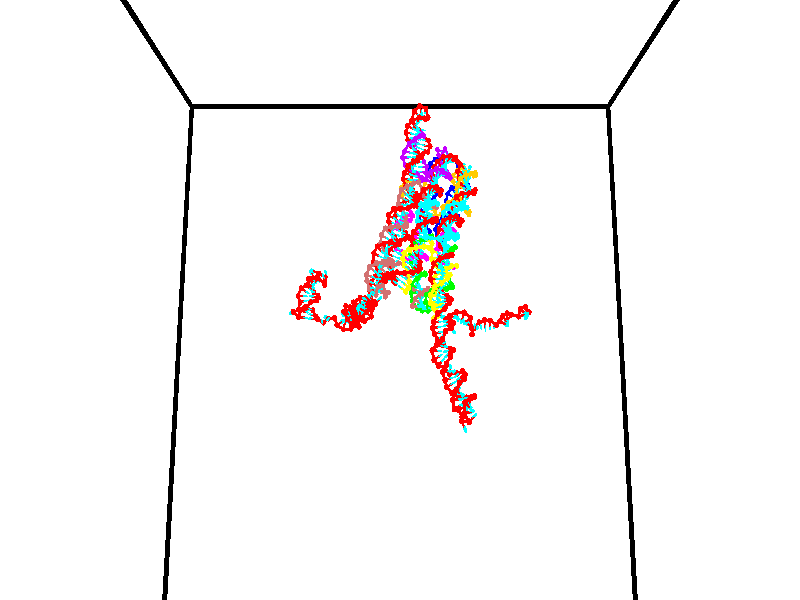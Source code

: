 // switches for output
#declare DRAW_BASES = 1; // possible values are 0, 1; only relevant for DNA ribbons
#declare DRAW_BASES_TYPE = 3; // possible values are 1, 2, 3; only relevant for DNA ribbons
#declare DRAW_FOG = 0; // set to 1 to enable fog

#include "colors.inc"

#include "transforms.inc"
background { rgb <1, 1, 1>}

#default {
   normal{
       ripples 0.25
       frequency 0.20
       turbulence 0.2
       lambda 5
   }
	finish {
		phong 0.1
		phong_size 40.
	}
}

// original window dimensions: 1024x640


// camera settings

camera {
	sky <0, 0.179814, -0.983701>
	up <0, 0.179814, -0.983701>
	right 1.6 * <1, 0, 0>
	location <35, 94.9851, 44.8844>
	look_at <35, 29.7336, 32.9568>
	direction <0, -65.2515, -11.9276>
	angle 67.0682
}


# declare cpy_camera_pos = <35, 94.9851, 44.8844>;
# if (DRAW_FOG = 1)
fog {
	fog_type 2
	up vnormalize(cpy_camera_pos)
	color rgbt<1,1,1,0.3>
	distance 1e-5
	fog_alt 3e-3
	fog_offset 56
}
# end


// LIGHTS

# declare lum = 6;
global_settings {
	ambient_light rgb lum * <0.05, 0.05, 0.05>
	max_trace_level 15
}# declare cpy_direct_light_amount = 0.25;
light_source
{	1000 * <-1, -1.16352, -0.803886>,
	rgb lum * cpy_direct_light_amount
	parallel
}

light_source
{	1000 * <1, 1.16352, 0.803886>,
	rgb lum * cpy_direct_light_amount
	parallel
}

// strand 0

// nucleotide -1

// particle -1
sphere {
	<24.289978, 35.359756, 34.976845> 0.250000
	pigment { color rgbt <1,0,0,0> }
	no_shadow
}
cylinder {
	<24.256300, 34.961563, 34.994423>,  <24.236094, 34.722649, 35.004971>, 0.100000
	pigment { color rgbt <1,0,0,0> }
	no_shadow
}
cylinder {
	<24.256300, 34.961563, 34.994423>,  <24.289978, 35.359756, 34.976845>, 0.100000
	pigment { color rgbt <1,0,0,0> }
	no_shadow
}

// particle -1
sphere {
	<24.256300, 34.961563, 34.994423> 0.100000
	pigment { color rgbt <1,0,0,0> }
	no_shadow
}
sphere {
	0, 1
	scale<0.080000,0.200000,0.300000>
	matrix <0.521250, -0.006412, 0.853380,
		-0.849241, 0.094757, 0.519434,
		-0.084194, -0.995480, 0.043947,
		24.231041, 34.662918, 35.007607>
	pigment { color rgbt <0,1,1,0> }
	no_shadow
}
cylinder {
	<24.793247, 34.870323, 35.363125>,  <24.289978, 35.359756, 34.976845>, 0.130000
	pigment { color rgbt <1,0,0,0> }
	no_shadow
}

// nucleotide -1

// particle -1
sphere {
	<24.793247, 34.870323, 35.363125> 0.250000
	pigment { color rgbt <1,0,0,0> }
	no_shadow
}
cylinder {
	<25.192614, 34.874073, 35.385323>,  <25.432234, 34.876324, 35.398643>, 0.100000
	pigment { color rgbt <1,0,0,0> }
	no_shadow
}
cylinder {
	<25.192614, 34.874073, 35.385323>,  <24.793247, 34.870323, 35.363125>, 0.100000
	pigment { color rgbt <1,0,0,0> }
	no_shadow
}

// particle -1
sphere {
	<25.192614, 34.874073, 35.385323> 0.100000
	pigment { color rgbt <1,0,0,0> }
	no_shadow
}
sphere {
	0, 1
	scale<0.080000,0.200000,0.300000>
	matrix <0.055526, -0.002753, -0.998453,
		-0.009210, 0.999952, -0.003269,
		0.998415, 0.009377, 0.055498,
		25.492138, 34.876884, 35.401974>
	pigment { color rgbt <0,1,1,0> }
	no_shadow
}
cylinder {
	<24.986893, 35.318954, 34.869621>,  <24.793247, 34.870323, 35.363125>, 0.130000
	pigment { color rgbt <1,0,0,0> }
	no_shadow
}

// nucleotide -1

// particle -1
sphere {
	<24.986893, 35.318954, 34.869621> 0.250000
	pigment { color rgbt <1,0,0,0> }
	no_shadow
}
cylinder {
	<25.313372, 35.092434, 34.915443>,  <25.509258, 34.956520, 34.942936>, 0.100000
	pigment { color rgbt <1,0,0,0> }
	no_shadow
}
cylinder {
	<25.313372, 35.092434, 34.915443>,  <24.986893, 35.318954, 34.869621>, 0.100000
	pigment { color rgbt <1,0,0,0> }
	no_shadow
}

// particle -1
sphere {
	<25.313372, 35.092434, 34.915443> 0.100000
	pigment { color rgbt <1,0,0,0> }
	no_shadow
}
sphere {
	0, 1
	scale<0.080000,0.200000,0.300000>
	matrix <0.018818, -0.172117, -0.984897,
		0.577468, 0.806025, -0.129824,
		0.816196, -0.566303, 0.114560,
		25.558231, 34.922543, 34.949810>
	pigment { color rgbt <0,1,1,0> }
	no_shadow
}
cylinder {
	<25.620222, 35.604866, 34.688454>,  <24.986893, 35.318954, 34.869621>, 0.130000
	pigment { color rgbt <1,0,0,0> }
	no_shadow
}

// nucleotide -1

// particle -1
sphere {
	<25.620222, 35.604866, 34.688454> 0.250000
	pigment { color rgbt <1,0,0,0> }
	no_shadow
}
cylinder {
	<25.688906, 35.211346, 34.667820>,  <25.730116, 34.975235, 34.655441>, 0.100000
	pigment { color rgbt <1,0,0,0> }
	no_shadow
}
cylinder {
	<25.688906, 35.211346, 34.667820>,  <25.620222, 35.604866, 34.688454>, 0.100000
	pigment { color rgbt <1,0,0,0> }
	no_shadow
}

// particle -1
sphere {
	<25.688906, 35.211346, 34.667820> 0.100000
	pigment { color rgbt <1,0,0,0> }
	no_shadow
}
sphere {
	0, 1
	scale<0.080000,0.200000,0.300000>
	matrix <0.133045, 0.075041, -0.988265,
		0.976123, 0.162829, 0.143774,
		0.171707, -0.983797, -0.051585,
		25.740417, 34.916206, 34.652344>
	pigment { color rgbt <0,1,1,0> }
	no_shadow
}
cylinder {
	<26.071186, 35.502407, 34.199757>,  <25.620222, 35.604866, 34.688454>, 0.130000
	pigment { color rgbt <1,0,0,0> }
	no_shadow
}

// nucleotide -1

// particle -1
sphere {
	<26.071186, 35.502407, 34.199757> 0.250000
	pigment { color rgbt <1,0,0,0> }
	no_shadow
}
cylinder {
	<25.940998, 35.125011, 34.224758>,  <25.862885, 34.898575, 34.239758>, 0.100000
	pigment { color rgbt <1,0,0,0> }
	no_shadow
}
cylinder {
	<25.940998, 35.125011, 34.224758>,  <26.071186, 35.502407, 34.199757>, 0.100000
	pigment { color rgbt <1,0,0,0> }
	no_shadow
}

// particle -1
sphere {
	<25.940998, 35.125011, 34.224758> 0.100000
	pigment { color rgbt <1,0,0,0> }
	no_shadow
}
sphere {
	0, 1
	scale<0.080000,0.200000,0.300000>
	matrix <0.084505, -0.094858, -0.991898,
		0.941769, -0.317551, 0.110603,
		-0.325470, -0.943485, 0.062500,
		25.843357, 34.841965, 34.243507>
	pigment { color rgbt <0,1,1,0> }
	no_shadow
}
cylinder {
	<26.614408, 35.023037, 33.958103>,  <26.071186, 35.502407, 34.199757>, 0.130000
	pigment { color rgbt <1,0,0,0> }
	no_shadow
}

// nucleotide -1

// particle -1
sphere {
	<26.614408, 35.023037, 33.958103> 0.250000
	pigment { color rgbt <1,0,0,0> }
	no_shadow
}
cylinder {
	<26.251560, 34.859161, 33.919559>,  <26.033852, 34.760834, 33.896435>, 0.100000
	pigment { color rgbt <1,0,0,0> }
	no_shadow
}
cylinder {
	<26.251560, 34.859161, 33.919559>,  <26.614408, 35.023037, 33.958103>, 0.100000
	pigment { color rgbt <1,0,0,0> }
	no_shadow
}

// particle -1
sphere {
	<26.251560, 34.859161, 33.919559> 0.100000
	pigment { color rgbt <1,0,0,0> }
	no_shadow
}
sphere {
	0, 1
	scale<0.080000,0.200000,0.300000>
	matrix <0.230776, -0.292724, -0.927931,
		0.351959, -0.863982, 0.360083,
		-0.907121, -0.409692, -0.096360,
		25.979424, 34.736256, 33.890652>
	pigment { color rgbt <0,1,1,0> }
	no_shadow
}
cylinder {
	<26.705370, 34.379818, 33.602551>,  <26.614408, 35.023037, 33.958103>, 0.130000
	pigment { color rgbt <1,0,0,0> }
	no_shadow
}

// nucleotide -1

// particle -1
sphere {
	<26.705370, 34.379818, 33.602551> 0.250000
	pigment { color rgbt <1,0,0,0> }
	no_shadow
}
cylinder {
	<26.316685, 34.457027, 33.548115>,  <26.083473, 34.503353, 33.515453>, 0.100000
	pigment { color rgbt <1,0,0,0> }
	no_shadow
}
cylinder {
	<26.316685, 34.457027, 33.548115>,  <26.705370, 34.379818, 33.602551>, 0.100000
	pigment { color rgbt <1,0,0,0> }
	no_shadow
}

// particle -1
sphere {
	<26.316685, 34.457027, 33.548115> 0.100000
	pigment { color rgbt <1,0,0,0> }
	no_shadow
}
sphere {
	0, 1
	scale<0.080000,0.200000,0.300000>
	matrix <0.071475, -0.308860, -0.948418,
		-0.225095, -0.931316, 0.286326,
		-0.971712, 0.193019, -0.136088,
		26.025171, 34.514935, 33.507290>
	pigment { color rgbt <0,1,1,0> }
	no_shadow
}
cylinder {
	<26.539085, 33.833447, 33.301582>,  <26.705370, 34.379818, 33.602551>, 0.130000
	pigment { color rgbt <1,0,0,0> }
	no_shadow
}

// nucleotide -1

// particle -1
sphere {
	<26.539085, 33.833447, 33.301582> 0.250000
	pigment { color rgbt <1,0,0,0> }
	no_shadow
}
cylinder {
	<26.275795, 34.110237, 33.182991>,  <26.117821, 34.276314, 33.111835>, 0.100000
	pigment { color rgbt <1,0,0,0> }
	no_shadow
}
cylinder {
	<26.275795, 34.110237, 33.182991>,  <26.539085, 33.833447, 33.301582>, 0.100000
	pigment { color rgbt <1,0,0,0> }
	no_shadow
}

// particle -1
sphere {
	<26.275795, 34.110237, 33.182991> 0.100000
	pigment { color rgbt <1,0,0,0> }
	no_shadow
}
sphere {
	0, 1
	scale<0.080000,0.200000,0.300000>
	matrix <0.162728, -0.253734, -0.953488,
		-0.735022, -0.675857, 0.054409,
		-0.658226, 0.691981, -0.296480,
		26.078327, 34.317833, 33.094048>
	pigment { color rgbt <0,1,1,0> }
	no_shadow
}
cylinder {
	<26.085688, 33.545757, 32.998581>,  <26.539085, 33.833447, 33.301582>, 0.130000
	pigment { color rgbt <1,0,0,0> }
	no_shadow
}

// nucleotide -1

// particle -1
sphere {
	<26.085688, 33.545757, 32.998581> 0.250000
	pigment { color rgbt <1,0,0,0> }
	no_shadow
}
cylinder {
	<26.097332, 33.918018, 32.852684>,  <26.104319, 34.141376, 32.765144>, 0.100000
	pigment { color rgbt <1,0,0,0> }
	no_shadow
}
cylinder {
	<26.097332, 33.918018, 32.852684>,  <26.085688, 33.545757, 32.998581>, 0.100000
	pigment { color rgbt <1,0,0,0> }
	no_shadow
}

// particle -1
sphere {
	<26.097332, 33.918018, 32.852684> 0.100000
	pigment { color rgbt <1,0,0,0> }
	no_shadow
}
sphere {
	0, 1
	scale<0.080000,0.200000,0.300000>
	matrix <0.132317, -0.365273, -0.921449,
		-0.990780, -0.021438, -0.133774,
		0.029110, 0.930654, -0.364742,
		26.106066, 34.197216, 32.743263>
	pigment { color rgbt <0,1,1,0> }
	no_shadow
}
cylinder {
	<25.620848, 33.497845, 32.470848>,  <26.085688, 33.545757, 32.998581>, 0.130000
	pigment { color rgbt <1,0,0,0> }
	no_shadow
}

// nucleotide -1

// particle -1
sphere {
	<25.620848, 33.497845, 32.470848> 0.250000
	pigment { color rgbt <1,0,0,0> }
	no_shadow
}
cylinder {
	<25.856936, 33.817623, 32.426086>,  <25.998589, 34.009491, 32.399231>, 0.100000
	pigment { color rgbt <1,0,0,0> }
	no_shadow
}
cylinder {
	<25.856936, 33.817623, 32.426086>,  <25.620848, 33.497845, 32.470848>, 0.100000
	pigment { color rgbt <1,0,0,0> }
	no_shadow
}

// particle -1
sphere {
	<25.856936, 33.817623, 32.426086> 0.100000
	pigment { color rgbt <1,0,0,0> }
	no_shadow
}
sphere {
	0, 1
	scale<0.080000,0.200000,0.300000>
	matrix <0.402454, -0.411581, -0.817699,
		-0.699766, 0.437586, -0.564665,
		0.590219, 0.799449, -0.111903,
		26.034000, 34.057457, 32.392517>
	pigment { color rgbt <0,1,1,0> }
	no_shadow
}
cylinder {
	<25.484413, 33.752506, 31.830019>,  <25.620848, 33.497845, 32.470848>, 0.130000
	pigment { color rgbt <1,0,0,0> }
	no_shadow
}

// nucleotide -1

// particle -1
sphere {
	<25.484413, 33.752506, 31.830019> 0.250000
	pigment { color rgbt <1,0,0,0> }
	no_shadow
}
cylinder {
	<25.854786, 33.868179, 31.927195>,  <26.077009, 33.937584, 31.985500>, 0.100000
	pigment { color rgbt <1,0,0,0> }
	no_shadow
}
cylinder {
	<25.854786, 33.868179, 31.927195>,  <25.484413, 33.752506, 31.830019>, 0.100000
	pigment { color rgbt <1,0,0,0> }
	no_shadow
}

// particle -1
sphere {
	<25.854786, 33.868179, 31.927195> 0.100000
	pigment { color rgbt <1,0,0,0> }
	no_shadow
}
sphere {
	0, 1
	scale<0.080000,0.200000,0.300000>
	matrix <0.338113, -0.348043, -0.874383,
		-0.168301, 0.891763, -0.420041,
		0.925934, 0.289181, 0.242941,
		26.132566, 33.954933, 32.000076>
	pigment { color rgbt <0,1,1,0> }
	no_shadow
}
cylinder {
	<26.015694, 33.132404, 31.741655>,  <25.484413, 33.752506, 31.830019>, 0.130000
	pigment { color rgbt <1,0,0,0> }
	no_shadow
}

// nucleotide -1

// particle -1
sphere {
	<26.015694, 33.132404, 31.741655> 0.250000
	pigment { color rgbt <1,0,0,0> }
	no_shadow
}
cylinder {
	<25.836941, 33.119839, 31.384039>,  <25.729689, 33.112297, 31.169470>, 0.100000
	pigment { color rgbt <1,0,0,0> }
	no_shadow
}
cylinder {
	<25.836941, 33.119839, 31.384039>,  <26.015694, 33.132404, 31.741655>, 0.100000
	pigment { color rgbt <1,0,0,0> }
	no_shadow
}

// particle -1
sphere {
	<25.836941, 33.119839, 31.384039> 0.100000
	pigment { color rgbt <1,0,0,0> }
	no_shadow
}
sphere {
	0, 1
	scale<0.080000,0.200000,0.300000>
	matrix <0.254147, 0.953747, -0.160550,
		0.857732, -0.298965, -0.418229,
		-0.446883, -0.031417, -0.894041,
		25.702875, 33.110413, 31.115828>
	pigment { color rgbt <0,1,1,0> }
	no_shadow
}
cylinder {
	<26.515791, 33.421627, 31.276932>,  <26.015694, 33.132404, 31.741655>, 0.130000
	pigment { color rgbt <1,0,0,0> }
	no_shadow
}

// nucleotide -1

// particle -1
sphere {
	<26.515791, 33.421627, 31.276932> 0.250000
	pigment { color rgbt <1,0,0,0> }
	no_shadow
}
cylinder {
	<26.138889, 33.476139, 31.154564>,  <25.912748, 33.508846, 31.081142>, 0.100000
	pigment { color rgbt <1,0,0,0> }
	no_shadow
}
cylinder {
	<26.138889, 33.476139, 31.154564>,  <26.515791, 33.421627, 31.276932>, 0.100000
	pigment { color rgbt <1,0,0,0> }
	no_shadow
}

// particle -1
sphere {
	<26.138889, 33.476139, 31.154564> 0.100000
	pigment { color rgbt <1,0,0,0> }
	no_shadow
}
sphere {
	0, 1
	scale<0.080000,0.200000,0.300000>
	matrix <0.195989, 0.965092, -0.173737,
		0.271564, -0.223661, -0.936071,
		-0.942253, 0.136279, -0.305919,
		25.856213, 33.517021, 31.062788>
	pigment { color rgbt <0,1,1,0> }
	no_shadow
}
cylinder {
	<27.149300, 32.948723, 31.528622>,  <26.515791, 33.421627, 31.276932>, 0.130000
	pigment { color rgbt <1,0,0,0> }
	no_shadow
}

// nucleotide -1

// particle -1
sphere {
	<27.149300, 32.948723, 31.528622> 0.250000
	pigment { color rgbt <1,0,0,0> }
	no_shadow
}
cylinder {
	<27.213406, 33.304462, 31.357330>,  <27.251869, 33.517906, 31.254555>, 0.100000
	pigment { color rgbt <1,0,0,0> }
	no_shadow
}
cylinder {
	<27.213406, 33.304462, 31.357330>,  <27.149300, 32.948723, 31.528622>, 0.100000
	pigment { color rgbt <1,0,0,0> }
	no_shadow
}

// particle -1
sphere {
	<27.213406, 33.304462, 31.357330> 0.100000
	pigment { color rgbt <1,0,0,0> }
	no_shadow
}
sphere {
	0, 1
	scale<0.080000,0.200000,0.300000>
	matrix <-0.537168, 0.442549, 0.718054,
		0.828110, 0.114953, 0.548653,
		0.160264, 0.889346, -0.428228,
		27.261484, 33.571266, 31.228863>
	pigment { color rgbt <0,1,1,0> }
	no_shadow
}
cylinder {
	<27.166542, 33.274426, 32.073196>,  <27.149300, 32.948723, 31.528622>, 0.130000
	pigment { color rgbt <1,0,0,0> }
	no_shadow
}

// nucleotide -1

// particle -1
sphere {
	<27.166542, 33.274426, 32.073196> 0.250000
	pigment { color rgbt <1,0,0,0> }
	no_shadow
}
cylinder {
	<27.084930, 33.540089, 31.785513>,  <27.035963, 33.699486, 31.612902>, 0.100000
	pigment { color rgbt <1,0,0,0> }
	no_shadow
}
cylinder {
	<27.084930, 33.540089, 31.785513>,  <27.166542, 33.274426, 32.073196>, 0.100000
	pigment { color rgbt <1,0,0,0> }
	no_shadow
}

// particle -1
sphere {
	<27.084930, 33.540089, 31.785513> 0.100000
	pigment { color rgbt <1,0,0,0> }
	no_shadow
}
sphere {
	0, 1
	scale<0.080000,0.200000,0.300000>
	matrix <-0.727599, 0.388637, 0.565297,
		0.654959, 0.638637, 0.403946,
		-0.204031, 0.664157, -0.719213,
		27.023722, 33.739334, 31.569750>
	pigment { color rgbt <0,1,1,0> }
	no_shadow
}
cylinder {
	<27.221609, 33.839600, 32.419067>,  <27.166542, 33.274426, 32.073196>, 0.130000
	pigment { color rgbt <1,0,0,0> }
	no_shadow
}

// nucleotide -1

// particle -1
sphere {
	<27.221609, 33.839600, 32.419067> 0.250000
	pigment { color rgbt <1,0,0,0> }
	no_shadow
}
cylinder {
	<26.959866, 33.927231, 32.129566>,  <26.802820, 33.979809, 31.955866>, 0.100000
	pigment { color rgbt <1,0,0,0> }
	no_shadow
}
cylinder {
	<26.959866, 33.927231, 32.129566>,  <27.221609, 33.839600, 32.419067>, 0.100000
	pigment { color rgbt <1,0,0,0> }
	no_shadow
}

// particle -1
sphere {
	<26.959866, 33.927231, 32.129566> 0.100000
	pigment { color rgbt <1,0,0,0> }
	no_shadow
}
sphere {
	0, 1
	scale<0.080000,0.200000,0.300000>
	matrix <-0.530841, 0.548549, 0.645989,
		0.538536, 0.806907, -0.242652,
		-0.654360, 0.219079, -0.723753,
		26.763557, 33.992954, 31.912441>
	pigment { color rgbt <0,1,1,0> }
	no_shadow
}
cylinder {
	<27.225643, 34.611500, 32.300247>,  <27.221609, 33.839600, 32.419067>, 0.130000
	pigment { color rgbt <1,0,0,0> }
	no_shadow
}

// nucleotide -1

// particle -1
sphere {
	<27.225643, 34.611500, 32.300247> 0.250000
	pigment { color rgbt <1,0,0,0> }
	no_shadow
}
cylinder {
	<26.890900, 34.425175, 32.185226>,  <26.690054, 34.313381, 32.116215>, 0.100000
	pigment { color rgbt <1,0,0,0> }
	no_shadow
}
cylinder {
	<26.890900, 34.425175, 32.185226>,  <27.225643, 34.611500, 32.300247>, 0.100000
	pigment { color rgbt <1,0,0,0> }
	no_shadow
}

// particle -1
sphere {
	<26.890900, 34.425175, 32.185226> 0.100000
	pigment { color rgbt <1,0,0,0> }
	no_shadow
}
sphere {
	0, 1
	scale<0.080000,0.200000,0.300000>
	matrix <-0.528485, 0.550524, 0.646241,
		-0.142724, 0.692779, -0.706886,
		-0.836859, -0.465813, -0.287550,
		26.639841, 34.285431, 32.098961>
	pigment { color rgbt <0,1,1,0> }
	no_shadow
}
cylinder {
	<26.681179, 35.142757, 32.097691>,  <27.225643, 34.611500, 32.300247>, 0.130000
	pigment { color rgbt <1,0,0,0> }
	no_shadow
}

// nucleotide -1

// particle -1
sphere {
	<26.681179, 35.142757, 32.097691> 0.250000
	pigment { color rgbt <1,0,0,0> }
	no_shadow
}
cylinder {
	<26.492893, 34.804680, 32.198944>,  <26.379921, 34.601833, 32.259697>, 0.100000
	pigment { color rgbt <1,0,0,0> }
	no_shadow
}
cylinder {
	<26.492893, 34.804680, 32.198944>,  <26.681179, 35.142757, 32.097691>, 0.100000
	pigment { color rgbt <1,0,0,0> }
	no_shadow
}

// particle -1
sphere {
	<26.492893, 34.804680, 32.198944> 0.100000
	pigment { color rgbt <1,0,0,0> }
	no_shadow
}
sphere {
	0, 1
	scale<0.080000,0.200000,0.300000>
	matrix <-0.628801, 0.522628, 0.575733,
		-0.618899, 0.111838, -0.777468,
		-0.470716, -0.845194, 0.253130,
		26.351679, 34.551121, 32.274883>
	pigment { color rgbt <0,1,1,0> }
	no_shadow
}
cylinder {
	<26.002863, 35.413925, 32.205662>,  <26.681179, 35.142757, 32.097691>, 0.130000
	pigment { color rgbt <1,0,0,0> }
	no_shadow
}

// nucleotide -1

// particle -1
sphere {
	<26.002863, 35.413925, 32.205662> 0.250000
	pigment { color rgbt <1,0,0,0> }
	no_shadow
}
cylinder {
	<26.036402, 35.053452, 32.375767>,  <26.056524, 34.837170, 32.477829>, 0.100000
	pigment { color rgbt <1,0,0,0> }
	no_shadow
}
cylinder {
	<26.036402, 35.053452, 32.375767>,  <26.002863, 35.413925, 32.205662>, 0.100000
	pigment { color rgbt <1,0,0,0> }
	no_shadow
}

// particle -1
sphere {
	<26.036402, 35.053452, 32.375767> 0.100000
	pigment { color rgbt <1,0,0,0> }
	no_shadow
}
sphere {
	0, 1
	scale<0.080000,0.200000,0.300000>
	matrix <-0.508943, 0.328172, 0.795789,
		-0.856707, -0.283156, -0.431134,
		0.083846, -0.901180, 0.425258,
		26.061556, 34.783096, 32.503345>
	pigment { color rgbt <0,1,1,0> }
	no_shadow
}
cylinder {
	<25.566710, 35.431896, 32.750259>,  <26.002863, 35.413925, 32.205662>, 0.130000
	pigment { color rgbt <1,0,0,0> }
	no_shadow
}

// nucleotide -1

// particle -1
sphere {
	<25.566710, 35.431896, 32.750259> 0.250000
	pigment { color rgbt <1,0,0,0> }
	no_shadow
}
cylinder {
	<25.688204, 35.061295, 32.839108>,  <25.761101, 34.838936, 32.892418>, 0.100000
	pigment { color rgbt <1,0,0,0> }
	no_shadow
}
cylinder {
	<25.688204, 35.061295, 32.839108>,  <25.566710, 35.431896, 32.750259>, 0.100000
	pigment { color rgbt <1,0,0,0> }
	no_shadow
}

// particle -1
sphere {
	<25.688204, 35.061295, 32.839108> 0.100000
	pigment { color rgbt <1,0,0,0> }
	no_shadow
}
sphere {
	0, 1
	scale<0.080000,0.200000,0.300000>
	matrix <-0.481700, 0.051812, 0.874803,
		-0.822016, -0.372705, -0.430559,
		0.303735, -0.926502, 0.222122,
		25.779324, 34.783344, 32.905743>
	pigment { color rgbt <0,1,1,0> }
	no_shadow
}
cylinder {
	<24.969835, 35.002525, 32.921078>,  <25.566710, 35.431896, 32.750259>, 0.130000
	pigment { color rgbt <1,0,0,0> }
	no_shadow
}

// nucleotide -1

// particle -1
sphere {
	<24.969835, 35.002525, 32.921078> 0.250000
	pigment { color rgbt <1,0,0,0> }
	no_shadow
}
cylinder {
	<25.299007, 34.839302, 33.079205>,  <25.496511, 34.741367, 33.174080>, 0.100000
	pigment { color rgbt <1,0,0,0> }
	no_shadow
}
cylinder {
	<25.299007, 34.839302, 33.079205>,  <24.969835, 35.002525, 32.921078>, 0.100000
	pigment { color rgbt <1,0,0,0> }
	no_shadow
}

// particle -1
sphere {
	<25.299007, 34.839302, 33.079205> 0.100000
	pigment { color rgbt <1,0,0,0> }
	no_shadow
}
sphere {
	0, 1
	scale<0.080000,0.200000,0.300000>
	matrix <-0.477094, -0.118535, 0.870822,
		-0.308489, -0.905228, -0.292228,
		0.822931, -0.408059, 0.395312,
		25.545887, 34.716885, 33.197800>
	pigment { color rgbt <0,1,1,0> }
	no_shadow
}
cylinder {
	<24.639961, 34.637878, 33.490444>,  <24.969835, 35.002525, 32.921078>, 0.130000
	pigment { color rgbt <1,0,0,0> }
	no_shadow
}

// nucleotide -1

// particle -1
sphere {
	<24.639961, 34.637878, 33.490444> 0.250000
	pigment { color rgbt <1,0,0,0> }
	no_shadow
}
cylinder {
	<25.037786, 34.596317, 33.493183>,  <25.276482, 34.571381, 33.494827>, 0.100000
	pigment { color rgbt <1,0,0,0> }
	no_shadow
}
cylinder {
	<25.037786, 34.596317, 33.493183>,  <24.639961, 34.637878, 33.490444>, 0.100000
	pigment { color rgbt <1,0,0,0> }
	no_shadow
}

// particle -1
sphere {
	<25.037786, 34.596317, 33.493183> 0.100000
	pigment { color rgbt <1,0,0,0> }
	no_shadow
}
sphere {
	0, 1
	scale<0.080000,0.200000,0.300000>
	matrix <-0.024379, -0.168390, 0.985419,
		-0.101229, -0.980230, -0.170008,
		0.994565, -0.103897, 0.006851,
		25.336155, 34.565147, 33.495239>
	pigment { color rgbt <0,1,1,0> }
	no_shadow
}
cylinder {
	<24.783770, 34.152229, 33.951515>,  <24.639961, 34.637878, 33.490444>, 0.130000
	pigment { color rgbt <1,0,0,0> }
	no_shadow
}

// nucleotide -1

// particle -1
sphere {
	<24.783770, 34.152229, 33.951515> 0.250000
	pigment { color rgbt <1,0,0,0> }
	no_shadow
}
cylinder {
	<25.144747, 34.321709, 33.920330>,  <25.361334, 34.423397, 33.901619>, 0.100000
	pigment { color rgbt <1,0,0,0> }
	no_shadow
}
cylinder {
	<25.144747, 34.321709, 33.920330>,  <24.783770, 34.152229, 33.951515>, 0.100000
	pigment { color rgbt <1,0,0,0> }
	no_shadow
}

// particle -1
sphere {
	<25.144747, 34.321709, 33.920330> 0.100000
	pigment { color rgbt <1,0,0,0> }
	no_shadow
}
sphere {
	0, 1
	scale<0.080000,0.200000,0.300000>
	matrix <0.149380, -0.138018, 0.979100,
		0.404083, -0.895227, -0.187846,
		0.902443, 0.423698, -0.077959,
		25.415480, 34.448818, 33.896942>
	pigment { color rgbt <0,1,1,0> }
	no_shadow
}
cylinder {
	<24.539095, 33.786877, 34.543091>,  <24.783770, 34.152229, 33.951515>, 0.130000
	pigment { color rgbt <1,0,0,0> }
	no_shadow
}

// nucleotide -1

// particle -1
sphere {
	<24.539095, 33.786877, 34.543091> 0.250000
	pigment { color rgbt <1,0,0,0> }
	no_shadow
}
cylinder {
	<24.168194, 33.814644, 34.690269>,  <23.945654, 33.831306, 34.778576>, 0.100000
	pigment { color rgbt <1,0,0,0> }
	no_shadow
}
cylinder {
	<24.168194, 33.814644, 34.690269>,  <24.539095, 33.786877, 34.543091>, 0.100000
	pigment { color rgbt <1,0,0,0> }
	no_shadow
}

// particle -1
sphere {
	<24.168194, 33.814644, 34.690269> 0.100000
	pigment { color rgbt <1,0,0,0> }
	no_shadow
}
sphere {
	0, 1
	scale<0.080000,0.200000,0.300000>
	matrix <0.119201, 0.986267, 0.114320,
		-0.354957, 0.149863, -0.922793,
		-0.927252, 0.069420, 0.367946,
		23.890018, 33.835468, 34.800652>
	pigment { color rgbt <0,1,1,0> }
	no_shadow
}
cylinder {
	<25.234501, 33.694271, 34.282158>,  <24.539095, 33.786877, 34.543091>, 0.130000
	pigment { color rgbt <1,0,0,0> }
	no_shadow
}

// nucleotide -1

// particle -1
sphere {
	<25.234501, 33.694271, 34.282158> 0.250000
	pigment { color rgbt <1,0,0,0> }
	no_shadow
}
cylinder {
	<25.435345, 34.040150, 34.276836>,  <25.555851, 34.247677, 34.273643>, 0.100000
	pigment { color rgbt <1,0,0,0> }
	no_shadow
}
cylinder {
	<25.435345, 34.040150, 34.276836>,  <25.234501, 33.694271, 34.282158>, 0.100000
	pigment { color rgbt <1,0,0,0> }
	no_shadow
}

// particle -1
sphere {
	<25.435345, 34.040150, 34.276836> 0.100000
	pigment { color rgbt <1,0,0,0> }
	no_shadow
}
sphere {
	0, 1
	scale<0.080000,0.200000,0.300000>
	matrix <0.239316, -0.124144, 0.962973,
		0.831031, -0.486704, -0.269271,
		0.502111, 0.864701, -0.013308,
		25.585978, 34.299561, 34.272842>
	pigment { color rgbt <0,1,1,0> }
	no_shadow
}
cylinder {
	<26.014826, 33.657005, 34.565601>,  <25.234501, 33.694271, 34.282158>, 0.130000
	pigment { color rgbt <1,0,0,0> }
	no_shadow
}

// nucleotide -1

// particle -1
sphere {
	<26.014826, 33.657005, 34.565601> 0.250000
	pigment { color rgbt <1,0,0,0> }
	no_shadow
}
cylinder {
	<25.861452, 34.024593, 34.602417>,  <25.769428, 34.245148, 34.624504>, 0.100000
	pigment { color rgbt <1,0,0,0> }
	no_shadow
}
cylinder {
	<25.861452, 34.024593, 34.602417>,  <26.014826, 33.657005, 34.565601>, 0.100000
	pigment { color rgbt <1,0,0,0> }
	no_shadow
}

// particle -1
sphere {
	<25.861452, 34.024593, 34.602417> 0.100000
	pigment { color rgbt <1,0,0,0> }
	no_shadow
}
sphere {
	0, 1
	scale<0.080000,0.200000,0.300000>
	matrix <0.188752, -0.019577, 0.981830,
		0.904074, 0.393842, -0.165951,
		-0.383437, 0.918970, 0.092037,
		25.746422, 34.300285, 34.630028>
	pigment { color rgbt <0,1,1,0> }
	no_shadow
}
cylinder {
	<26.368729, 33.848782, 35.130203>,  <26.014826, 33.657005, 34.565601>, 0.130000
	pigment { color rgbt <1,0,0,0> }
	no_shadow
}

// nucleotide -1

// particle -1
sphere {
	<26.368729, 33.848782, 35.130203> 0.250000
	pigment { color rgbt <1,0,0,0> }
	no_shadow
}
cylinder {
	<26.110785, 34.151981, 35.091019>,  <25.956018, 34.333900, 35.067509>, 0.100000
	pigment { color rgbt <1,0,0,0> }
	no_shadow
}
cylinder {
	<26.110785, 34.151981, 35.091019>,  <26.368729, 33.848782, 35.130203>, 0.100000
	pigment { color rgbt <1,0,0,0> }
	no_shadow
}

// particle -1
sphere {
	<26.110785, 34.151981, 35.091019> 0.100000
	pigment { color rgbt <1,0,0,0> }
	no_shadow
}
sphere {
	0, 1
	scale<0.080000,0.200000,0.300000>
	matrix <0.028058, 0.151561, 0.988050,
		0.763784, 0.634406, -0.119003,
		-0.644861, 0.757996, -0.097960,
		25.917326, 34.379379, 35.061630>
	pigment { color rgbt <0,1,1,0> }
	no_shadow
}
cylinder {
	<26.630495, 34.449673, 35.446449>,  <26.368729, 33.848782, 35.130203>, 0.130000
	pigment { color rgbt <1,0,0,0> }
	no_shadow
}

// nucleotide -1

// particle -1
sphere {
	<26.630495, 34.449673, 35.446449> 0.250000
	pigment { color rgbt <1,0,0,0> }
	no_shadow
}
cylinder {
	<26.231480, 34.477684, 35.447803>,  <25.992071, 34.494492, 35.448616>, 0.100000
	pigment { color rgbt <1,0,0,0> }
	no_shadow
}
cylinder {
	<26.231480, 34.477684, 35.447803>,  <26.630495, 34.449673, 35.446449>, 0.100000
	pigment { color rgbt <1,0,0,0> }
	no_shadow
}

// particle -1
sphere {
	<26.231480, 34.477684, 35.447803> 0.100000
	pigment { color rgbt <1,0,0,0> }
	no_shadow
}
sphere {
	0, 1
	scale<0.080000,0.200000,0.300000>
	matrix <0.031003, 0.397288, 0.917170,
		0.062885, 0.915018, -0.398482,
		-0.997539, 0.070030, 0.003385,
		25.932219, 34.498692, 35.448818>
	pigment { color rgbt <0,1,1,0> }
	no_shadow
}
cylinder {
	<27.224522, 34.356194, 35.745991>,  <26.630495, 34.449673, 35.446449>, 0.130000
	pigment { color rgbt <1,0,0,0> }
	no_shadow
}

// nucleotide -1

// particle -1
sphere {
	<27.224522, 34.356194, 35.745991> 0.250000
	pigment { color rgbt <1,0,0,0> }
	no_shadow
}
cylinder {
	<27.190273, 34.754635, 35.754490>,  <27.169724, 34.993698, 35.759590>, 0.100000
	pigment { color rgbt <1,0,0,0> }
	no_shadow
}
cylinder {
	<27.190273, 34.754635, 35.754490>,  <27.224522, 34.356194, 35.745991>, 0.100000
	pigment { color rgbt <1,0,0,0> }
	no_shadow
}

// particle -1
sphere {
	<27.190273, 34.754635, 35.754490> 0.100000
	pigment { color rgbt <1,0,0,0> }
	no_shadow
}
sphere {
	0, 1
	scale<0.080000,0.200000,0.300000>
	matrix <0.955059, 0.088131, -0.283011,
		-0.283781, -0.003938, -0.958881,
		-0.085621, 0.996101, 0.021249,
		27.164587, 35.053467, 35.760864>
	pigment { color rgbt <0,1,1,0> }
	no_shadow
}
cylinder {
	<27.778639, 34.702278, 35.456303>,  <27.224522, 34.356194, 35.745991>, 0.130000
	pigment { color rgbt <1,0,0,0> }
	no_shadow
}

// nucleotide -1

// particle -1
sphere {
	<27.778639, 34.702278, 35.456303> 0.250000
	pigment { color rgbt <1,0,0,0> }
	no_shadow
}
cylinder {
	<27.644234, 35.077927, 35.427597>,  <27.563591, 35.303314, 35.410374>, 0.100000
	pigment { color rgbt <1,0,0,0> }
	no_shadow
}
cylinder {
	<27.644234, 35.077927, 35.427597>,  <27.778639, 34.702278, 35.456303>, 0.100000
	pigment { color rgbt <1,0,0,0> }
	no_shadow
}

// particle -1
sphere {
	<27.644234, 35.077927, 35.427597> 0.100000
	pigment { color rgbt <1,0,0,0> }
	no_shadow
}
sphere {
	0, 1
	scale<0.080000,0.200000,0.300000>
	matrix <0.660172, 0.289182, 0.693215,
		0.671765, 0.185550, -0.717149,
		-0.336013, 0.939119, -0.071767,
		27.543430, 35.359661, 35.406067>
	pigment { color rgbt <0,1,1,0> }
	no_shadow
}
cylinder {
	<28.428537, 35.142281, 35.455467>,  <27.778639, 34.702278, 35.456303>, 0.130000
	pigment { color rgbt <1,0,0,0> }
	no_shadow
}

// nucleotide -1

// particle -1
sphere {
	<28.428537, 35.142281, 35.455467> 0.250000
	pigment { color rgbt <1,0,0,0> }
	no_shadow
}
cylinder {
	<28.101803, 35.348324, 35.559345>,  <27.905762, 35.471951, 35.621674>, 0.100000
	pigment { color rgbt <1,0,0,0> }
	no_shadow
}
cylinder {
	<28.101803, 35.348324, 35.559345>,  <28.428537, 35.142281, 35.455467>, 0.100000
	pigment { color rgbt <1,0,0,0> }
	no_shadow
}

// particle -1
sphere {
	<28.101803, 35.348324, 35.559345> 0.100000
	pigment { color rgbt <1,0,0,0> }
	no_shadow
}
sphere {
	0, 1
	scale<0.080000,0.200000,0.300000>
	matrix <0.501121, 0.410601, 0.761764,
		0.285762, 0.752374, -0.593526,
		-0.816834, 0.515111, 0.259696,
		27.856752, 35.502857, 35.637253>
	pigment { color rgbt <0,1,1,0> }
	no_shadow
}
cylinder {
	<28.644367, 34.769444, 36.014526>,  <28.428537, 35.142281, 35.455467>, 0.130000
	pigment { color rgbt <1,0,0,0> }
	no_shadow
}

// nucleotide -1

// particle -1
sphere {
	<28.644367, 34.769444, 36.014526> 0.250000
	pigment { color rgbt <1,0,0,0> }
	no_shadow
}
cylinder {
	<28.912855, 34.560089, 35.804562>,  <29.073948, 34.434479, 35.678581>, 0.100000
	pigment { color rgbt <1,0,0,0> }
	no_shadow
}
cylinder {
	<28.912855, 34.560089, 35.804562>,  <28.644367, 34.769444, 36.014526>, 0.100000
	pigment { color rgbt <1,0,0,0> }
	no_shadow
}

// particle -1
sphere {
	<28.912855, 34.560089, 35.804562> 0.100000
	pigment { color rgbt <1,0,0,0> }
	no_shadow
}
sphere {
	0, 1
	scale<0.080000,0.200000,0.300000>
	matrix <0.677183, 0.720969, 0.147063,
		0.301475, -0.454174, 0.838355,
		0.671220, -0.523384, -0.524913,
		29.114222, 34.403072, 35.647087>
	pigment { color rgbt <0,1,1,0> }
	no_shadow
}
cylinder {
	<29.289627, 34.648632, 36.360836>,  <28.644367, 34.769444, 36.014526>, 0.130000
	pigment { color rgbt <1,0,0,0> }
	no_shadow
}

// nucleotide -1

// particle -1
sphere {
	<29.289627, 34.648632, 36.360836> 0.250000
	pigment { color rgbt <1,0,0,0> }
	no_shadow
}
cylinder {
	<29.388088, 34.648182, 35.973145>,  <29.447165, 34.647911, 35.740528>, 0.100000
	pigment { color rgbt <1,0,0,0> }
	no_shadow
}
cylinder {
	<29.388088, 34.648182, 35.973145>,  <29.289627, 34.648632, 36.360836>, 0.100000
	pigment { color rgbt <1,0,0,0> }
	no_shadow
}

// particle -1
sphere {
	<29.388088, 34.648182, 35.973145> 0.100000
	pigment { color rgbt <1,0,0,0> }
	no_shadow
}
sphere {
	0, 1
	scale<0.080000,0.200000,0.300000>
	matrix <0.616761, 0.771590, 0.155741,
		0.747673, -0.636120, 0.190622,
		0.246152, -0.001125, -0.969231,
		29.461933, 34.647846, 35.682377>
	pigment { color rgbt <0,1,1,0> }
	no_shadow
}
cylinder {
	<30.038830, 34.587246, 36.318367>,  <29.289627, 34.648632, 36.360836>, 0.130000
	pigment { color rgbt <1,0,0,0> }
	no_shadow
}

// nucleotide -1

// particle -1
sphere {
	<30.038830, 34.587246, 36.318367> 0.250000
	pigment { color rgbt <1,0,0,0> }
	no_shadow
}
cylinder {
	<29.929909, 34.731815, 35.961666>,  <29.864557, 34.818558, 35.747646>, 0.100000
	pigment { color rgbt <1,0,0,0> }
	no_shadow
}
cylinder {
	<29.929909, 34.731815, 35.961666>,  <30.038830, 34.587246, 36.318367>, 0.100000
	pigment { color rgbt <1,0,0,0> }
	no_shadow
}

// particle -1
sphere {
	<29.929909, 34.731815, 35.961666> 0.100000
	pigment { color rgbt <1,0,0,0> }
	no_shadow
}
sphere {
	0, 1
	scale<0.080000,0.200000,0.300000>
	matrix <0.638375, 0.761294, 0.113617,
		0.719951, -0.538336, -0.438024,
		-0.272301, 0.361422, -0.891755,
		29.848219, 34.840240, 35.694141>
	pigment { color rgbt <0,1,1,0> }
	no_shadow
}
cylinder {
	<30.621721, 34.917953, 36.070992>,  <30.038830, 34.587246, 36.318367>, 0.130000
	pigment { color rgbt <1,0,0,0> }
	no_shadow
}

// nucleotide -1

// particle -1
sphere {
	<30.621721, 34.917953, 36.070992> 0.250000
	pigment { color rgbt <1,0,0,0> }
	no_shadow
}
cylinder {
	<30.311892, 35.049370, 35.854809>,  <30.125994, 35.128220, 35.725101>, 0.100000
	pigment { color rgbt <1,0,0,0> }
	no_shadow
}
cylinder {
	<30.311892, 35.049370, 35.854809>,  <30.621721, 34.917953, 36.070992>, 0.100000
	pigment { color rgbt <1,0,0,0> }
	no_shadow
}

// particle -1
sphere {
	<30.311892, 35.049370, 35.854809> 0.100000
	pigment { color rgbt <1,0,0,0> }
	no_shadow
}
sphere {
	0, 1
	scale<0.080000,0.200000,0.300000>
	matrix <0.425353, 0.902991, -0.060680,
		0.468088, -0.276885, -0.839183,
		-0.774576, 0.328545, -0.540453,
		30.079519, 35.147934, 35.692673>
	pigment { color rgbt <0,1,1,0> }
	no_shadow
}
cylinder {
	<30.932091, 35.539948, 36.267971>,  <30.621721, 34.917953, 36.070992>, 0.130000
	pigment { color rgbt <1,0,0,0> }
	no_shadow
}

// nucleotide -1

// particle -1
sphere {
	<30.932091, 35.539948, 36.267971> 0.250000
	pigment { color rgbt <1,0,0,0> }
	no_shadow
}
cylinder {
	<30.883923, 35.781151, 35.952534>,  <30.855021, 35.925873, 35.763271>, 0.100000
	pigment { color rgbt <1,0,0,0> }
	no_shadow
}
cylinder {
	<30.883923, 35.781151, 35.952534>,  <30.932091, 35.539948, 36.267971>, 0.100000
	pigment { color rgbt <1,0,0,0> }
	no_shadow
}

// particle -1
sphere {
	<30.883923, 35.781151, 35.952534> 0.100000
	pigment { color rgbt <1,0,0,0> }
	no_shadow
}
sphere {
	0, 1
	scale<0.080000,0.200000,0.300000>
	matrix <-0.735689, -0.587562, -0.336945,
		-0.666528, 0.539584, 0.514382,
		-0.120421, 0.603009, -0.788593,
		30.847795, 35.962055, 35.715958>
	pigment { color rgbt <0,1,1,0> }
	no_shadow
}
cylinder {
	<30.265043, 35.806080, 36.151131>,  <30.932091, 35.539948, 36.267971>, 0.130000
	pigment { color rgbt <1,0,0,0> }
	no_shadow
}

// nucleotide -1

// particle -1
sphere {
	<30.265043, 35.806080, 36.151131> 0.250000
	pigment { color rgbt <1,0,0,0> }
	no_shadow
}
cylinder {
	<30.393940, 35.821190, 35.772770>,  <30.471277, 35.830257, 35.545753>, 0.100000
	pigment { color rgbt <1,0,0,0> }
	no_shadow
}
cylinder {
	<30.393940, 35.821190, 35.772770>,  <30.265043, 35.806080, 36.151131>, 0.100000
	pigment { color rgbt <1,0,0,0> }
	no_shadow
}

// particle -1
sphere {
	<30.393940, 35.821190, 35.772770> 0.100000
	pigment { color rgbt <1,0,0,0> }
	no_shadow
}
sphere {
	0, 1
	scale<0.080000,0.200000,0.300000>
	matrix <-0.817578, -0.492588, -0.298199,
		-0.477207, 0.869442, -0.127845,
		0.322241, 0.037779, -0.945903,
		30.490612, 35.832523, 35.488998>
	pigment { color rgbt <0,1,1,0> }
	no_shadow
}
cylinder {
	<29.785013, 35.912724, 35.715816>,  <30.265043, 35.806080, 36.151131>, 0.130000
	pigment { color rgbt <1,0,0,0> }
	no_shadow
}

// nucleotide -1

// particle -1
sphere {
	<29.785013, 35.912724, 35.715816> 0.250000
	pigment { color rgbt <1,0,0,0> }
	no_shadow
}
cylinder {
	<30.046453, 35.706093, 35.494564>,  <30.203318, 35.582115, 35.361813>, 0.100000
	pigment { color rgbt <1,0,0,0> }
	no_shadow
}
cylinder {
	<30.046453, 35.706093, 35.494564>,  <29.785013, 35.912724, 35.715816>, 0.100000
	pigment { color rgbt <1,0,0,0> }
	no_shadow
}

// particle -1
sphere {
	<30.046453, 35.706093, 35.494564> 0.100000
	pigment { color rgbt <1,0,0,0> }
	no_shadow
}
sphere {
	0, 1
	scale<0.080000,0.200000,0.300000>
	matrix <-0.710453, -0.670698, -0.213120,
		-0.260888, 0.532267, -0.805375,
		0.653600, -0.516581, -0.553128,
		30.242533, 35.551117, 35.328625>
	pigment { color rgbt <0,1,1,0> }
	no_shadow
}
cylinder {
	<29.406517, 35.711002, 35.027275>,  <29.785013, 35.912724, 35.715816>, 0.130000
	pigment { color rgbt <1,0,0,0> }
	no_shadow
}

// nucleotide -1

// particle -1
sphere {
	<29.406517, 35.711002, 35.027275> 0.250000
	pigment { color rgbt <1,0,0,0> }
	no_shadow
}
cylinder {
	<29.707052, 35.479645, 35.154369>,  <29.887373, 35.340832, 35.230625>, 0.100000
	pigment { color rgbt <1,0,0,0> }
	no_shadow
}
cylinder {
	<29.707052, 35.479645, 35.154369>,  <29.406517, 35.711002, 35.027275>, 0.100000
	pigment { color rgbt <1,0,0,0> }
	no_shadow
}

// particle -1
sphere {
	<29.707052, 35.479645, 35.154369> 0.100000
	pigment { color rgbt <1,0,0,0> }
	no_shadow
}
sphere {
	0, 1
	scale<0.080000,0.200000,0.300000>
	matrix <-0.576841, -0.809483, -0.109507,
		0.320542, -0.101009, -0.941833,
		0.751336, -0.578390, 0.317740,
		29.932453, 35.306129, 35.249691>
	pigment { color rgbt <0,1,1,0> }
	no_shadow
}
cylinder {
	<29.560711, 35.226116, 34.463520>,  <29.406517, 35.711002, 35.027275>, 0.130000
	pigment { color rgbt <1,0,0,0> }
	no_shadow
}

// nucleotide -1

// particle -1
sphere {
	<29.560711, 35.226116, 34.463520> 0.250000
	pigment { color rgbt <1,0,0,0> }
	no_shadow
}
cylinder {
	<29.659262, 35.108009, 34.832760>,  <29.718391, 35.037148, 35.054306>, 0.100000
	pigment { color rgbt <1,0,0,0> }
	no_shadow
}
cylinder {
	<29.659262, 35.108009, 34.832760>,  <29.560711, 35.226116, 34.463520>, 0.100000
	pigment { color rgbt <1,0,0,0> }
	no_shadow
}

// particle -1
sphere {
	<29.659262, 35.108009, 34.832760> 0.100000
	pigment { color rgbt <1,0,0,0> }
	no_shadow
}
sphere {
	0, 1
	scale<0.080000,0.200000,0.300000>
	matrix <-0.395460, -0.900193, -0.182386,
		0.884822, -0.320114, -0.338551,
		0.246376, -0.295263, 0.923103,
		29.733175, 35.019432, 35.109692>
	pigment { color rgbt <0,1,1,0> }
	no_shadow
}
cylinder {
	<29.923937, 34.642143, 34.468025>,  <29.560711, 35.226116, 34.463520>, 0.130000
	pigment { color rgbt <1,0,0,0> }
	no_shadow
}

// nucleotide -1

// particle -1
sphere {
	<29.923937, 34.642143, 34.468025> 0.250000
	pigment { color rgbt <1,0,0,0> }
	no_shadow
}
cylinder {
	<29.737289, 34.636616, 34.821766>,  <29.625301, 34.633301, 35.034012>, 0.100000
	pigment { color rgbt <1,0,0,0> }
	no_shadow
}
cylinder {
	<29.737289, 34.636616, 34.821766>,  <29.923937, 34.642143, 34.468025>, 0.100000
	pigment { color rgbt <1,0,0,0> }
	no_shadow
}

// particle -1
sphere {
	<29.737289, 34.636616, 34.821766> 0.100000
	pigment { color rgbt <1,0,0,0> }
	no_shadow
}
sphere {
	0, 1
	scale<0.080000,0.200000,0.300000>
	matrix <-0.476872, -0.838166, -0.264710,
		0.744890, -0.545241, 0.384515,
		-0.466618, -0.013815, 0.884351,
		29.597303, 34.632473, 35.087070>
	pigment { color rgbt <0,1,1,0> }
	no_shadow
}
cylinder {
	<29.887201, 33.969246, 34.631676>,  <29.923937, 34.642143, 34.468025>, 0.130000
	pigment { color rgbt <1,0,0,0> }
	no_shadow
}

// nucleotide -1

// particle -1
sphere {
	<29.887201, 33.969246, 34.631676> 0.250000
	pigment { color rgbt <1,0,0,0> }
	no_shadow
}
cylinder {
	<29.611179, 34.131744, 34.871273>,  <29.445566, 34.229244, 35.015030>, 0.100000
	pigment { color rgbt <1,0,0,0> }
	no_shadow
}
cylinder {
	<29.611179, 34.131744, 34.871273>,  <29.887201, 33.969246, 34.631676>, 0.100000
	pigment { color rgbt <1,0,0,0> }
	no_shadow
}

// particle -1
sphere {
	<29.611179, 34.131744, 34.871273> 0.100000
	pigment { color rgbt <1,0,0,0> }
	no_shadow
}
sphere {
	0, 1
	scale<0.080000,0.200000,0.300000>
	matrix <-0.611973, -0.769363, -0.183221,
		0.386410, -0.493000, 0.779512,
		-0.690055, 0.406242, 0.598992,
		29.404163, 34.253616, 35.050972>
	pigment { color rgbt <0,1,1,0> }
	no_shadow
}
cylinder {
	<29.812822, 33.548931, 35.248711>,  <29.887201, 33.969246, 34.631676>, 0.130000
	pigment { color rgbt <1,0,0,0> }
	no_shadow
}

// nucleotide -1

// particle -1
sphere {
	<29.812822, 33.548931, 35.248711> 0.250000
	pigment { color rgbt <1,0,0,0> }
	no_shadow
}
cylinder {
	<29.477192, 33.709187, 35.101501>,  <29.275814, 33.805340, 35.013176>, 0.100000
	pigment { color rgbt <1,0,0,0> }
	no_shadow
}
cylinder {
	<29.477192, 33.709187, 35.101501>,  <29.812822, 33.548931, 35.248711>, 0.100000
	pigment { color rgbt <1,0,0,0> }
	no_shadow
}

// particle -1
sphere {
	<29.477192, 33.709187, 35.101501> 0.100000
	pigment { color rgbt <1,0,0,0> }
	no_shadow
}
sphere {
	0, 1
	scale<0.080000,0.200000,0.300000>
	matrix <-0.384018, -0.915370, -0.120949,
		-0.385336, 0.039843, 0.921916,
		-0.839075, 0.400638, -0.368025,
		29.225470, 33.829376, 34.991093>
	pigment { color rgbt <0,1,1,0> }
	no_shadow
}
cylinder {
	<30.323906, 34.143112, 35.420914>,  <29.812822, 33.548931, 35.248711>, 0.130000
	pigment { color rgbt <1,0,0,0> }
	no_shadow
}

// nucleotide -1

// particle -1
sphere {
	<30.323906, 34.143112, 35.420914> 0.250000
	pigment { color rgbt <1,0,0,0> }
	no_shadow
}
cylinder {
	<30.168333, 34.441742, 35.205006>,  <30.074989, 34.620922, 35.075462>, 0.100000
	pigment { color rgbt <1,0,0,0> }
	no_shadow
}
cylinder {
	<30.168333, 34.441742, 35.205006>,  <30.323906, 34.143112, 35.420914>, 0.100000
	pigment { color rgbt <1,0,0,0> }
	no_shadow
}

// particle -1
sphere {
	<30.168333, 34.441742, 35.205006> 0.100000
	pigment { color rgbt <1,0,0,0> }
	no_shadow
}
sphere {
	0, 1
	scale<0.080000,0.200000,0.300000>
	matrix <0.764713, 0.588359, 0.262769,
		0.513757, -0.310571, -0.799749,
		-0.388931, 0.746578, -0.539772,
		30.051653, 34.665714, 35.043076>
	pigment { color rgbt <0,1,1,0> }
	no_shadow
}
cylinder {
	<30.883869, 34.473644, 35.083511>,  <30.323906, 34.143112, 35.420914>, 0.130000
	pigment { color rgbt <1,0,0,0> }
	no_shadow
}

// nucleotide -1

// particle -1
sphere {
	<30.883869, 34.473644, 35.083511> 0.250000
	pigment { color rgbt <1,0,0,0> }
	no_shadow
}
cylinder {
	<30.602819, 34.756207, 35.049301>,  <30.434189, 34.925743, 35.028774>, 0.100000
	pigment { color rgbt <1,0,0,0> }
	no_shadow
}
cylinder {
	<30.602819, 34.756207, 35.049301>,  <30.883869, 34.473644, 35.083511>, 0.100000
	pigment { color rgbt <1,0,0,0> }
	no_shadow
}

// particle -1
sphere {
	<30.602819, 34.756207, 35.049301> 0.100000
	pigment { color rgbt <1,0,0,0> }
	no_shadow
}
sphere {
	0, 1
	scale<0.080000,0.200000,0.300000>
	matrix <0.686178, 0.704466, 0.181352,
		0.188359, 0.068735, -0.979692,
		-0.702624, 0.706402, -0.085528,
		30.392033, 34.968128, 35.023643>
	pigment { color rgbt <0,1,1,0> }
	no_shadow
}
cylinder {
	<31.277279, 34.967842, 34.818748>,  <30.883869, 34.473644, 35.083511>, 0.130000
	pigment { color rgbt <1,0,0,0> }
	no_shadow
}

// nucleotide -1

// particle -1
sphere {
	<31.277279, 34.967842, 34.818748> 0.250000
	pigment { color rgbt <1,0,0,0> }
	no_shadow
}
cylinder {
	<30.950251, 35.121361, 34.990459>,  <30.754034, 35.213474, 35.093487>, 0.100000
	pigment { color rgbt <1,0,0,0> }
	no_shadow
}
cylinder {
	<30.950251, 35.121361, 34.990459>,  <31.277279, 34.967842, 34.818748>, 0.100000
	pigment { color rgbt <1,0,0,0> }
	no_shadow
}

// particle -1
sphere {
	<30.950251, 35.121361, 34.990459> 0.100000
	pigment { color rgbt <1,0,0,0> }
	no_shadow
}
sphere {
	0, 1
	scale<0.080000,0.200000,0.300000>
	matrix <0.492625, 0.852195, 0.176306,
		-0.298161, 0.355615, -0.885798,
		-0.817570, 0.383799, 0.429277,
		30.704979, 35.236500, 35.119244>
	pigment { color rgbt <0,1,1,0> }
	no_shadow
}
cylinder {
	<31.044485, 35.524658, 34.428284>,  <31.277279, 34.967842, 34.818748>, 0.130000
	pigment { color rgbt <1,0,0,0> }
	no_shadow
}

// nucleotide -1

// particle -1
sphere {
	<31.044485, 35.524658, 34.428284> 0.250000
	pigment { color rgbt <1,0,0,0> }
	no_shadow
}
cylinder {
	<30.977247, 35.556271, 34.821323>,  <30.936905, 35.575237, 35.057148>, 0.100000
	pigment { color rgbt <1,0,0,0> }
	no_shadow
}
cylinder {
	<30.977247, 35.556271, 34.821323>,  <31.044485, 35.524658, 34.428284>, 0.100000
	pigment { color rgbt <1,0,0,0> }
	no_shadow
}

// particle -1
sphere {
	<30.977247, 35.556271, 34.821323> 0.100000
	pigment { color rgbt <1,0,0,0> }
	no_shadow
}
sphere {
	0, 1
	scale<0.080000,0.200000,0.300000>
	matrix <0.356304, 0.934262, -0.014192,
		-0.919126, 0.347717, -0.185204,
		-0.168094, 0.079033, 0.982598,
		30.926819, 35.579979, 35.116104>
	pigment { color rgbt <0,1,1,0> }
	no_shadow
}
cylinder {
	<30.646528, 36.175877, 34.558655>,  <31.044485, 35.524658, 34.428284>, 0.130000
	pigment { color rgbt <1,0,0,0> }
	no_shadow
}

// nucleotide -1

// particle -1
sphere {
	<30.646528, 36.175877, 34.558655> 0.250000
	pigment { color rgbt <1,0,0,0> }
	no_shadow
}
cylinder {
	<30.838245, 36.075642, 34.895103>,  <30.953276, 36.015503, 35.096973>, 0.100000
	pigment { color rgbt <1,0,0,0> }
	no_shadow
}
cylinder {
	<30.838245, 36.075642, 34.895103>,  <30.646528, 36.175877, 34.558655>, 0.100000
	pigment { color rgbt <1,0,0,0> }
	no_shadow
}

// particle -1
sphere {
	<30.838245, 36.075642, 34.895103> 0.100000
	pigment { color rgbt <1,0,0,0> }
	no_shadow
}
sphere {
	0, 1
	scale<0.080000,0.200000,0.300000>
	matrix <0.241257, 0.959071, 0.148248,
		-0.843844, 0.131872, 0.520132,
		0.479293, -0.250584, 0.841122,
		30.982033, 36.000465, 35.147438>
	pigment { color rgbt <0,1,1,0> }
	no_shadow
}
cylinder {
	<30.302652, 36.339382, 35.268314>,  <30.646528, 36.175877, 34.558655>, 0.130000
	pigment { color rgbt <1,0,0,0> }
	no_shadow
}

// nucleotide -1

// particle -1
sphere {
	<30.302652, 36.339382, 35.268314> 0.250000
	pigment { color rgbt <1,0,0,0> }
	no_shadow
}
cylinder {
	<30.699471, 36.372574, 35.230461>,  <30.937561, 36.392490, 35.207748>, 0.100000
	pigment { color rgbt <1,0,0,0> }
	no_shadow
}
cylinder {
	<30.699471, 36.372574, 35.230461>,  <30.302652, 36.339382, 35.268314>, 0.100000
	pigment { color rgbt <1,0,0,0> }
	no_shadow
}

// particle -1
sphere {
	<30.699471, 36.372574, 35.230461> 0.100000
	pigment { color rgbt <1,0,0,0> }
	no_shadow
}
sphere {
	0, 1
	scale<0.080000,0.200000,0.300000>
	matrix <-0.073988, 0.992736, 0.094878,
		0.101822, -0.087122, 0.990980,
		0.992047, 0.082981, -0.094637,
		30.997086, 36.397469, 35.202068>
	pigment { color rgbt <0,1,1,0> }
	no_shadow
}
cylinder {
	<30.466240, 36.925442, 35.701401>,  <30.302652, 36.339382, 35.268314>, 0.130000
	pigment { color rgbt <1,0,0,0> }
	no_shadow
}

// nucleotide -1

// particle -1
sphere {
	<30.466240, 36.925442, 35.701401> 0.250000
	pigment { color rgbt <1,0,0,0> }
	no_shadow
}
cylinder {
	<30.772793, 36.875153, 35.449417>,  <30.956724, 36.844978, 35.298225>, 0.100000
	pigment { color rgbt <1,0,0,0> }
	no_shadow
}
cylinder {
	<30.772793, 36.875153, 35.449417>,  <30.466240, 36.925442, 35.701401>, 0.100000
	pigment { color rgbt <1,0,0,0> }
	no_shadow
}

// particle -1
sphere {
	<30.772793, 36.875153, 35.449417> 0.100000
	pigment { color rgbt <1,0,0,0> }
	no_shadow
}
sphere {
	0, 1
	scale<0.080000,0.200000,0.300000>
	matrix <0.242863, 0.964582, 0.102950,
		0.594706, -0.231894, 0.769773,
		0.766383, -0.125725, -0.629961,
		31.002708, 36.837437, 35.260429>
	pigment { color rgbt <0,1,1,0> }
	no_shadow
}
cylinder {
	<30.862497, 37.271236, 36.019753>,  <30.466240, 36.925442, 35.701401>, 0.130000
	pigment { color rgbt <1,0,0,0> }
	no_shadow
}

// nucleotide -1

// particle -1
sphere {
	<30.862497, 37.271236, 36.019753> 0.250000
	pigment { color rgbt <1,0,0,0> }
	no_shadow
}
cylinder {
	<31.028563, 37.256104, 35.656170>,  <31.128201, 37.247025, 35.438019>, 0.100000
	pigment { color rgbt <1,0,0,0> }
	no_shadow
}
cylinder {
	<31.028563, 37.256104, 35.656170>,  <30.862497, 37.271236, 36.019753>, 0.100000
	pigment { color rgbt <1,0,0,0> }
	no_shadow
}

// particle -1
sphere {
	<31.028563, 37.256104, 35.656170> 0.100000
	pigment { color rgbt <1,0,0,0> }
	no_shadow
}
sphere {
	0, 1
	scale<0.080000,0.200000,0.300000>
	matrix <0.274120, 0.957902, 0.085329,
		0.867467, -0.284590, 0.408056,
		0.415162, -0.037836, -0.908960,
		31.153111, 37.244751, 35.383480>
	pigment { color rgbt <0,1,1,0> }
	no_shadow
}
cylinder {
	<31.595440, 37.621082, 36.126003>,  <30.862497, 37.271236, 36.019753>, 0.130000
	pigment { color rgbt <1,0,0,0> }
	no_shadow
}

// nucleotide -1

// particle -1
sphere {
	<31.595440, 37.621082, 36.126003> 0.250000
	pigment { color rgbt <1,0,0,0> }
	no_shadow
}
cylinder {
	<31.536345, 37.637840, 35.730747>,  <31.500887, 37.647896, 35.493595>, 0.100000
	pigment { color rgbt <1,0,0,0> }
	no_shadow
}
cylinder {
	<31.536345, 37.637840, 35.730747>,  <31.595440, 37.621082, 36.126003>, 0.100000
	pigment { color rgbt <1,0,0,0> }
	no_shadow
}

// particle -1
sphere {
	<31.536345, 37.637840, 35.730747> 0.100000
	pigment { color rgbt <1,0,0,0> }
	no_shadow
}
sphere {
	0, 1
	scale<0.080000,0.200000,0.300000>
	matrix <0.430322, 0.902299, -0.026080,
		0.890503, -0.429071, -0.151334,
		-0.147739, 0.041898, -0.988139,
		31.492023, 37.650410, 35.434307>
	pigment { color rgbt <0,1,1,0> }
	no_shadow
}
cylinder {
	<32.258724, 37.799362, 35.772068>,  <31.595440, 37.621082, 36.126003>, 0.130000
	pigment { color rgbt <1,0,0,0> }
	no_shadow
}

// nucleotide -1

// particle -1
sphere {
	<32.258724, 37.799362, 35.772068> 0.250000
	pigment { color rgbt <1,0,0,0> }
	no_shadow
}
cylinder {
	<31.928606, 37.922104, 35.582447>,  <31.730536, 37.995747, 35.468674>, 0.100000
	pigment { color rgbt <1,0,0,0> }
	no_shadow
}
cylinder {
	<31.928606, 37.922104, 35.582447>,  <32.258724, 37.799362, 35.772068>, 0.100000
	pigment { color rgbt <1,0,0,0> }
	no_shadow
}

// particle -1
sphere {
	<31.928606, 37.922104, 35.582447> 0.100000
	pigment { color rgbt <1,0,0,0> }
	no_shadow
}
sphere {
	0, 1
	scale<0.080000,0.200000,0.300000>
	matrix <0.355201, 0.934695, -0.013364,
		0.438996, -0.179414, -0.880394,
		-0.825297, 0.306850, -0.474055,
		31.681017, 38.014160, 35.440231>
	pigment { color rgbt <0,1,1,0> }
	no_shadow
}
cylinder {
	<32.390495, 38.136463, 35.093887>,  <32.258724, 37.799362, 35.772068>, 0.130000
	pigment { color rgbt <1,0,0,0> }
	no_shadow
}

// nucleotide -1

// particle -1
sphere {
	<32.390495, 38.136463, 35.093887> 0.250000
	pigment { color rgbt <1,0,0,0> }
	no_shadow
}
cylinder {
	<32.072300, 38.284962, 35.285461>,  <31.881384, 38.374062, 35.400406>, 0.100000
	pigment { color rgbt <1,0,0,0> }
	no_shadow
}
cylinder {
	<32.072300, 38.284962, 35.285461>,  <32.390495, 38.136463, 35.093887>, 0.100000
	pigment { color rgbt <1,0,0,0> }
	no_shadow
}

// particle -1
sphere {
	<32.072300, 38.284962, 35.285461> 0.100000
	pigment { color rgbt <1,0,0,0> }
	no_shadow
}
sphere {
	0, 1
	scale<0.080000,0.200000,0.300000>
	matrix <0.417884, 0.908444, -0.010103,
		-0.438836, 0.192102, -0.877792,
		-0.795484, 0.371249, 0.478935,
		31.833654, 38.396336, 35.429142>
	pigment { color rgbt <0,1,1,0> }
	no_shadow
}
cylinder {
	<32.670010, 38.700047, 34.927990>,  <32.390495, 38.136463, 35.093887>, 0.130000
	pigment { color rgbt <1,0,0,0> }
	no_shadow
}

// nucleotide -1

// particle -1
sphere {
	<32.670010, 38.700047, 34.927990> 0.250000
	pigment { color rgbt <1,0,0,0> }
	no_shadow
}
cylinder {
	<32.916256, 38.934326, 34.717094>,  <33.064003, 39.074894, 34.590557>, 0.100000
	pigment { color rgbt <1,0,0,0> }
	no_shadow
}
cylinder {
	<32.916256, 38.934326, 34.717094>,  <32.670010, 38.700047, 34.927990>, 0.100000
	pigment { color rgbt <1,0,0,0> }
	no_shadow
}

// particle -1
sphere {
	<32.916256, 38.934326, 34.717094> 0.100000
	pigment { color rgbt <1,0,0,0> }
	no_shadow
}
sphere {
	0, 1
	scale<0.080000,0.200000,0.300000>
	matrix <-0.305543, -0.439307, -0.844780,
		-0.726402, 0.681153, -0.091489,
		0.615616, 0.585696, -0.527235,
		33.100941, 39.110035, 34.558926>
	pigment { color rgbt <0,1,1,0> }
	no_shadow
}
cylinder {
	<32.091579, 39.182831, 34.944065>,  <32.670010, 38.700047, 34.927990>, 0.130000
	pigment { color rgbt <1,0,0,0> }
	no_shadow
}

// nucleotide -1

// particle -1
sphere {
	<32.091579, 39.182831, 34.944065> 0.250000
	pigment { color rgbt <1,0,0,0> }
	no_shadow
}
cylinder {
	<31.861372, 39.480194, 34.807755>,  <31.723248, 39.658611, 34.725967>, 0.100000
	pigment { color rgbt <1,0,0,0> }
	no_shadow
}
cylinder {
	<31.861372, 39.480194, 34.807755>,  <32.091579, 39.182831, 34.944065>, 0.100000
	pigment { color rgbt <1,0,0,0> }
	no_shadow
}

// particle -1
sphere {
	<31.861372, 39.480194, 34.807755> 0.100000
	pigment { color rgbt <1,0,0,0> }
	no_shadow
}
sphere {
	0, 1
	scale<0.080000,0.200000,0.300000>
	matrix <-0.196765, 0.278585, 0.940040,
		0.793764, 0.608063, -0.014055,
		-0.575519, 0.743404, -0.340776,
		31.688717, 39.703217, 34.705521>
	pigment { color rgbt <0,1,1,0> }
	no_shadow
}
cylinder {
	<32.329639, 39.820396, 35.156311>,  <32.091579, 39.182831, 34.944065>, 0.130000
	pigment { color rgbt <1,0,0,0> }
	no_shadow
}

// nucleotide -1

// particle -1
sphere {
	<32.329639, 39.820396, 35.156311> 0.250000
	pigment { color rgbt <1,0,0,0> }
	no_shadow
}
cylinder {
	<31.938251, 39.875977, 35.095276>,  <31.703419, 39.909325, 35.058655>, 0.100000
	pigment { color rgbt <1,0,0,0> }
	no_shadow
}
cylinder {
	<31.938251, 39.875977, 35.095276>,  <32.329639, 39.820396, 35.156311>, 0.100000
	pigment { color rgbt <1,0,0,0> }
	no_shadow
}

// particle -1
sphere {
	<31.938251, 39.875977, 35.095276> 0.100000
	pigment { color rgbt <1,0,0,0> }
	no_shadow
}
sphere {
	0, 1
	scale<0.080000,0.200000,0.300000>
	matrix <-0.100634, 0.324249, 0.940604,
		0.180175, 0.935711, -0.303286,
		-0.978473, 0.138952, -0.152586,
		31.644709, 39.917664, 35.049500>
	pigment { color rgbt <0,1,1,0> }
	no_shadow
}
cylinder {
	<31.860186, 39.496727, 35.680962>,  <32.329639, 39.820396, 35.156311>, 0.130000
	pigment { color rgbt <1,0,0,0> }
	no_shadow
}

// nucleotide -1

// particle -1
sphere {
	<31.860186, 39.496727, 35.680962> 0.250000
	pigment { color rgbt <1,0,0,0> }
	no_shadow
}
cylinder {
	<31.499758, 39.605839, 35.546104>,  <31.283501, 39.671307, 35.465191>, 0.100000
	pigment { color rgbt <1,0,0,0> }
	no_shadow
}
cylinder {
	<31.499758, 39.605839, 35.546104>,  <31.860186, 39.496727, 35.680962>, 0.100000
	pigment { color rgbt <1,0,0,0> }
	no_shadow
}

// particle -1
sphere {
	<31.499758, 39.605839, 35.546104> 0.100000
	pigment { color rgbt <1,0,0,0> }
	no_shadow
}
sphere {
	0, 1
	scale<0.080000,0.200000,0.300000>
	matrix <-0.268465, -0.961398, -0.060339,
		-0.340584, 0.036140, 0.939519,
		-0.901071, 0.272779, -0.337139,
		31.229437, 39.687672, 35.444962>
	pigment { color rgbt <0,1,1,0> }
	no_shadow
}
cylinder {
	<31.320564, 39.221821, 36.116230>,  <31.860186, 39.496727, 35.680962>, 0.130000
	pigment { color rgbt <1,0,0,0> }
	no_shadow
}

// nucleotide -1

// particle -1
sphere {
	<31.320564, 39.221821, 36.116230> 0.250000
	pigment { color rgbt <1,0,0,0> }
	no_shadow
}
cylinder {
	<31.228184, 39.286598, 35.732471>,  <31.172754, 39.325462, 35.502216>, 0.100000
	pigment { color rgbt <1,0,0,0> }
	no_shadow
}
cylinder {
	<31.228184, 39.286598, 35.732471>,  <31.320564, 39.221821, 36.116230>, 0.100000
	pigment { color rgbt <1,0,0,0> }
	no_shadow
}

// particle -1
sphere {
	<31.228184, 39.286598, 35.732471> 0.100000
	pigment { color rgbt <1,0,0,0> }
	no_shadow
}
sphere {
	0, 1
	scale<0.080000,0.200000,0.300000>
	matrix <-0.182275, -0.975795, -0.120829,
		-0.955739, 0.146968, 0.254879,
		-0.230952, 0.161939, -0.959394,
		31.158897, 39.335178, 35.444653>
	pigment { color rgbt <0,1,1,0> }
	no_shadow
}
cylinder {
	<30.681417, 38.847279, 35.858162>,  <31.320564, 39.221821, 36.116230>, 0.130000
	pigment { color rgbt <1,0,0,0> }
	no_shadow
}

// nucleotide -1

// particle -1
sphere {
	<30.681417, 38.847279, 35.858162> 0.250000
	pigment { color rgbt <1,0,0,0> }
	no_shadow
}
cylinder {
	<30.913607, 38.876598, 35.533772>,  <31.052919, 38.894192, 35.339138>, 0.100000
	pigment { color rgbt <1,0,0,0> }
	no_shadow
}
cylinder {
	<30.913607, 38.876598, 35.533772>,  <30.681417, 38.847279, 35.858162>, 0.100000
	pigment { color rgbt <1,0,0,0> }
	no_shadow
}

// particle -1
sphere {
	<30.913607, 38.876598, 35.533772> 0.100000
	pigment { color rgbt <1,0,0,0> }
	no_shadow
}
sphere {
	0, 1
	scale<0.080000,0.200000,0.300000>
	matrix <-0.188109, -0.956930, -0.221133,
		-0.792255, 0.280913, -0.541682,
		0.580471, 0.073298, -0.810975,
		31.087748, 38.898586, 35.290478>
	pigment { color rgbt <0,1,1,0> }
	no_shadow
}
cylinder {
	<30.533962, 38.317390, 35.417240>,  <30.681417, 38.847279, 35.858162>, 0.130000
	pigment { color rgbt <1,0,0,0> }
	no_shadow
}

// nucleotide -1

// particle -1
sphere {
	<30.533962, 38.317390, 35.417240> 0.250000
	pigment { color rgbt <1,0,0,0> }
	no_shadow
}
cylinder {
	<30.871660, 38.441719, 35.242592>,  <31.074280, 38.516315, 35.137802>, 0.100000
	pigment { color rgbt <1,0,0,0> }
	no_shadow
}
cylinder {
	<30.871660, 38.441719, 35.242592>,  <30.533962, 38.317390, 35.417240>, 0.100000
	pigment { color rgbt <1,0,0,0> }
	no_shadow
}

// particle -1
sphere {
	<30.871660, 38.441719, 35.242592> 0.100000
	pigment { color rgbt <1,0,0,0> }
	no_shadow
}
sphere {
	0, 1
	scale<0.080000,0.200000,0.300000>
	matrix <0.133589, -0.910986, -0.390204,
		-0.519039, 0.271101, -0.810619,
		0.844247, 0.310821, -0.436621,
		31.124935, 38.534966, 35.111607>
	pigment { color rgbt <0,1,1,0> }
	no_shadow
}
cylinder {
	<30.556599, 38.176678, 34.696384>,  <30.533962, 38.317390, 35.417240>, 0.130000
	pigment { color rgbt <1,0,0,0> }
	no_shadow
}

// nucleotide -1

// particle -1
sphere {
	<30.556599, 38.176678, 34.696384> 0.250000
	pigment { color rgbt <1,0,0,0> }
	no_shadow
}
cylinder {
	<30.892916, 38.148247, 34.911053>,  <31.094706, 38.131187, 35.039852>, 0.100000
	pigment { color rgbt <1,0,0,0> }
	no_shadow
}
cylinder {
	<30.892916, 38.148247, 34.911053>,  <30.556599, 38.176678, 34.696384>, 0.100000
	pigment { color rgbt <1,0,0,0> }
	no_shadow
}

// particle -1
sphere {
	<30.892916, 38.148247, 34.911053> 0.100000
	pigment { color rgbt <1,0,0,0> }
	no_shadow
}
sphere {
	0, 1
	scale<0.080000,0.200000,0.300000>
	matrix <0.097814, -0.955084, -0.279728,
		0.532446, 0.287687, -0.796076,
		0.840794, -0.071073, 0.536670,
		31.145153, 38.126926, 35.072052>
	pigment { color rgbt <0,1,1,0> }
	no_shadow
}
cylinder {
	<31.180506, 37.862453, 34.251427>,  <30.556599, 38.176678, 34.696384>, 0.130000
	pigment { color rgbt <1,0,0,0> }
	no_shadow
}

// nucleotide -1

// particle -1
sphere {
	<31.180506, 37.862453, 34.251427> 0.250000
	pigment { color rgbt <1,0,0,0> }
	no_shadow
}
cylinder {
	<31.188585, 37.781254, 34.643013>,  <31.193434, 37.732533, 34.877964>, 0.100000
	pigment { color rgbt <1,0,0,0> }
	no_shadow
}
cylinder {
	<31.188585, 37.781254, 34.643013>,  <31.180506, 37.862453, 34.251427>, 0.100000
	pigment { color rgbt <1,0,0,0> }
	no_shadow
}

// particle -1
sphere {
	<31.188585, 37.781254, 34.643013> 0.100000
	pigment { color rgbt <1,0,0,0> }
	no_shadow
}
sphere {
	0, 1
	scale<0.080000,0.200000,0.300000>
	matrix <-0.217933, -0.956519, -0.193849,
		0.975755, -0.209434, -0.063563,
		0.020201, -0.203002, 0.978970,
		31.194645, 37.720352, 34.936703>
	pigment { color rgbt <0,1,1,0> }
	no_shadow
}
cylinder {
	<31.583122, 37.229893, 34.195477>,  <31.180506, 37.862453, 34.251427>, 0.130000
	pigment { color rgbt <1,0,0,0> }
	no_shadow
}

// nucleotide -1

// particle -1
sphere {
	<31.583122, 37.229893, 34.195477> 0.250000
	pigment { color rgbt <1,0,0,0> }
	no_shadow
}
cylinder {
	<31.453428, 37.241844, 34.573677>,  <31.375612, 37.249016, 34.800598>, 0.100000
	pigment { color rgbt <1,0,0,0> }
	no_shadow
}
cylinder {
	<31.453428, 37.241844, 34.573677>,  <31.583122, 37.229893, 34.195477>, 0.100000
	pigment { color rgbt <1,0,0,0> }
	no_shadow
}

// particle -1
sphere {
	<31.453428, 37.241844, 34.573677> 0.100000
	pigment { color rgbt <1,0,0,0> }
	no_shadow
}
sphere {
	0, 1
	scale<0.080000,0.200000,0.300000>
	matrix <-0.148429, -0.988728, -0.019658,
		0.934259, -0.146714, 0.325015,
		-0.324236, 0.029876, 0.945504,
		31.356157, 37.250809, 34.857327>
	pigment { color rgbt <0,1,1,0> }
	no_shadow
}
cylinder {
	<32.074848, 36.769806, 34.529831>,  <31.583122, 37.229893, 34.195477>, 0.130000
	pigment { color rgbt <1,0,0,0> }
	no_shadow
}

// nucleotide -1

// particle -1
sphere {
	<32.074848, 36.769806, 34.529831> 0.250000
	pigment { color rgbt <1,0,0,0> }
	no_shadow
}
cylinder {
	<31.741785, 36.783432, 34.750927>,  <31.541946, 36.791607, 34.883583>, 0.100000
	pigment { color rgbt <1,0,0,0> }
	no_shadow
}
cylinder {
	<31.741785, 36.783432, 34.750927>,  <32.074848, 36.769806, 34.529831>, 0.100000
	pigment { color rgbt <1,0,0,0> }
	no_shadow
}

// particle -1
sphere {
	<31.741785, 36.783432, 34.750927> 0.100000
	pigment { color rgbt <1,0,0,0> }
	no_shadow
}
sphere {
	0, 1
	scale<0.080000,0.200000,0.300000>
	matrix <-0.069085, -0.996699, -0.042638,
		0.549463, -0.073689, 0.832262,
		-0.832657, 0.034069, 0.552740,
		31.491987, 36.793652, 34.916748>
	pigment { color rgbt <0,1,1,0> }
	no_shadow
}
cylinder {
	<32.155983, 36.231544, 34.950691>,  <32.074848, 36.769806, 34.529831>, 0.130000
	pigment { color rgbt <1,0,0,0> }
	no_shadow
}

// nucleotide -1

// particle -1
sphere {
	<32.155983, 36.231544, 34.950691> 0.250000
	pigment { color rgbt <1,0,0,0> }
	no_shadow
}
cylinder {
	<31.765575, 36.310776, 34.914589>,  <31.531330, 36.358315, 34.892929>, 0.100000
	pigment { color rgbt <1,0,0,0> }
	no_shadow
}
cylinder {
	<31.765575, 36.310776, 34.914589>,  <32.155983, 36.231544, 34.950691>, 0.100000
	pigment { color rgbt <1,0,0,0> }
	no_shadow
}

// particle -1
sphere {
	<31.765575, 36.310776, 34.914589> 0.100000
	pigment { color rgbt <1,0,0,0> }
	no_shadow
}
sphere {
	0, 1
	scale<0.080000,0.200000,0.300000>
	matrix <-0.190876, -0.978141, -0.082503,
		-0.104625, -0.063297, 0.992495,
		-0.976022, 0.198075, -0.090257,
		31.472769, 36.370197, 34.887512>
	pigment { color rgbt <0,1,1,0> }
	no_shadow
}
cylinder {
	<32.517815, 36.090935, 34.284073>,  <32.155983, 36.231544, 34.950691>, 0.130000
	pigment { color rgbt <1,0,0,0> }
	no_shadow
}

// nucleotide -1

// particle -1
sphere {
	<32.517815, 36.090935, 34.284073> 0.250000
	pigment { color rgbt <1,0,0,0> }
	no_shadow
}
cylinder {
	<32.203468, 36.097401, 34.036800>,  <32.014858, 36.101280, 33.888435>, 0.100000
	pigment { color rgbt <1,0,0,0> }
	no_shadow
}
cylinder {
	<32.203468, 36.097401, 34.036800>,  <32.517815, 36.090935, 34.284073>, 0.100000
	pigment { color rgbt <1,0,0,0> }
	no_shadow
}

// particle -1
sphere {
	<32.203468, 36.097401, 34.036800> 0.100000
	pigment { color rgbt <1,0,0,0> }
	no_shadow
}
sphere {
	0, 1
	scale<0.080000,0.200000,0.300000>
	matrix <0.417833, -0.723072, -0.550075,
		-0.455880, -0.690584, 0.561487,
		-0.785868, 0.016161, -0.618183,
		31.967709, 36.102249, 33.851345>
	pigment { color rgbt <0,1,1,0> }
	no_shadow
}
cylinder {
	<32.165745, 35.471954, 34.187958>,  <32.517815, 36.090935, 34.284073>, 0.130000
	pigment { color rgbt <1,0,0,0> }
	no_shadow
}

// nucleotide -1

// particle -1
sphere {
	<32.165745, 35.471954, 34.187958> 0.250000
	pigment { color rgbt <1,0,0,0> }
	no_shadow
}
cylinder {
	<32.189831, 35.613617, 33.814659>,  <32.204281, 35.698612, 33.590679>, 0.100000
	pigment { color rgbt <1,0,0,0> }
	no_shadow
}
cylinder {
	<32.189831, 35.613617, 33.814659>,  <32.165745, 35.471954, 34.187958>, 0.100000
	pigment { color rgbt <1,0,0,0> }
	no_shadow
}

// particle -1
sphere {
	<32.189831, 35.613617, 33.814659> 0.100000
	pigment { color rgbt <1,0,0,0> }
	no_shadow
}
sphere {
	0, 1
	scale<0.080000,0.200000,0.300000>
	matrix <0.430409, -0.852774, -0.295846,
		-0.900624, -0.383863, -0.203779,
		0.060213, 0.354155, -0.933246,
		32.207893, 35.719864, 33.534687>
	pigment { color rgbt <0,1,1,0> }
	no_shadow
}
cylinder {
	<31.880867, 34.934483, 33.717884>,  <32.165745, 35.471954, 34.187958>, 0.130000
	pigment { color rgbt <1,0,0,0> }
	no_shadow
}

// nucleotide -1

// particle -1
sphere {
	<31.880867, 34.934483, 33.717884> 0.250000
	pigment { color rgbt <1,0,0,0> }
	no_shadow
}
cylinder {
	<32.150139, 35.170254, 33.539265>,  <32.311703, 35.311714, 33.432091>, 0.100000
	pigment { color rgbt <1,0,0,0> }
	no_shadow
}
cylinder {
	<32.150139, 35.170254, 33.539265>,  <31.880867, 34.934483, 33.717884>, 0.100000
	pigment { color rgbt <1,0,0,0> }
	no_shadow
}

// particle -1
sphere {
	<32.150139, 35.170254, 33.539265> 0.100000
	pigment { color rgbt <1,0,0,0> }
	no_shadow
}
sphere {
	0, 1
	scale<0.080000,0.200000,0.300000>
	matrix <0.444791, -0.805170, -0.392254,
		-0.590753, 0.065436, -0.804195,
		0.673181, 0.589424, -0.446551,
		32.352093, 35.347080, 33.405300>
	pigment { color rgbt <0,1,1,0> }
	no_shadow
}
cylinder {
	<31.904037, 34.658562, 33.016254>,  <31.880867, 34.934483, 33.717884>, 0.130000
	pigment { color rgbt <1,0,0,0> }
	no_shadow
}

// nucleotide -1

// particle -1
sphere {
	<31.904037, 34.658562, 33.016254> 0.250000
	pigment { color rgbt <1,0,0,0> }
	no_shadow
}
cylinder {
	<32.234505, 34.882671, 33.040035>,  <32.432785, 35.017139, 33.054306>, 0.100000
	pigment { color rgbt <1,0,0,0> }
	no_shadow
}
cylinder {
	<32.234505, 34.882671, 33.040035>,  <31.904037, 34.658562, 33.016254>, 0.100000
	pigment { color rgbt <1,0,0,0> }
	no_shadow
}

// particle -1
sphere {
	<32.234505, 34.882671, 33.040035> 0.100000
	pigment { color rgbt <1,0,0,0> }
	no_shadow
}
sphere {
	0, 1
	scale<0.080000,0.200000,0.300000>
	matrix <0.497774, -0.676397, -0.542871,
		-0.263943, 0.478098, -0.837709,
		0.826169, 0.560277, 0.059455,
		32.482357, 35.050755, 33.057873>
	pigment { color rgbt <0,1,1,0> }
	no_shadow
}
cylinder {
	<32.068016, 34.788582, 32.327774>,  <31.904037, 34.658562, 33.016254>, 0.130000
	pigment { color rgbt <1,0,0,0> }
	no_shadow
}

// nucleotide -1

// particle -1
sphere {
	<32.068016, 34.788582, 32.327774> 0.250000
	pigment { color rgbt <1,0,0,0> }
	no_shadow
}
cylinder {
	<32.389080, 34.812782, 32.565117>,  <32.581718, 34.827301, 32.707523>, 0.100000
	pigment { color rgbt <1,0,0,0> }
	no_shadow
}
cylinder {
	<32.389080, 34.812782, 32.565117>,  <32.068016, 34.788582, 32.327774>, 0.100000
	pigment { color rgbt <1,0,0,0> }
	no_shadow
}

// particle -1
sphere {
	<32.389080, 34.812782, 32.565117> 0.100000
	pigment { color rgbt <1,0,0,0> }
	no_shadow
}
sphere {
	0, 1
	scale<0.080000,0.200000,0.300000>
	matrix <0.484580, -0.646164, -0.589623,
		0.347736, 0.760797, -0.547967,
		0.802659, 0.060500, 0.593361,
		32.629879, 34.830933, 32.743126>
	pigment { color rgbt <0,1,1,0> }
	no_shadow
}
cylinder {
	<32.482052, 34.859013, 31.856876>,  <32.068016, 34.788582, 32.327774>, 0.130000
	pigment { color rgbt <1,0,0,0> }
	no_shadow
}

// nucleotide -1

// particle -1
sphere {
	<32.482052, 34.859013, 31.856876> 0.250000
	pigment { color rgbt <1,0,0,0> }
	no_shadow
}
cylinder {
	<32.681816, 34.736576, 32.181072>,  <32.801674, 34.663113, 32.375591>, 0.100000
	pigment { color rgbt <1,0,0,0> }
	no_shadow
}
cylinder {
	<32.681816, 34.736576, 32.181072>,  <32.482052, 34.859013, 31.856876>, 0.100000
	pigment { color rgbt <1,0,0,0> }
	no_shadow
}

// particle -1
sphere {
	<32.681816, 34.736576, 32.181072> 0.100000
	pigment { color rgbt <1,0,0,0> }
	no_shadow
}
sphere {
	0, 1
	scale<0.080000,0.200000,0.300000>
	matrix <0.578081, -0.579064, -0.574898,
		0.645299, 0.755639, -0.112244,
		0.499412, -0.306095, 0.810490,
		32.831638, 34.644749, 32.424221>
	pigment { color rgbt <0,1,1,0> }
	no_shadow
}
cylinder {
	<33.059566, 34.868942, 31.696621>,  <32.482052, 34.859013, 31.856876>, 0.130000
	pigment { color rgbt <1,0,0,0> }
	no_shadow
}

// nucleotide -1

// particle -1
sphere {
	<33.059566, 34.868942, 31.696621> 0.250000
	pigment { color rgbt <1,0,0,0> }
	no_shadow
}
cylinder {
	<33.102245, 34.624329, 32.010216>,  <33.127853, 34.477558, 32.198372>, 0.100000
	pigment { color rgbt <1,0,0,0> }
	no_shadow
}
cylinder {
	<33.102245, 34.624329, 32.010216>,  <33.059566, 34.868942, 31.696621>, 0.100000
	pigment { color rgbt <1,0,0,0> }
	no_shadow
}

// particle -1
sphere {
	<33.102245, 34.624329, 32.010216> 0.100000
	pigment { color rgbt <1,0,0,0> }
	no_shadow
}
sphere {
	0, 1
	scale<0.080000,0.200000,0.300000>
	matrix <0.401352, -0.694908, -0.596674,
		0.909688, 0.378319, 0.171297,
		0.106698, -0.611538, 0.783988,
		33.134254, 34.440868, 32.245411>
	pigment { color rgbt <0,1,1,0> }
	no_shadow
}
cylinder {
	<33.756245, 34.653568, 31.591303>,  <33.059566, 34.868942, 31.696621>, 0.130000
	pigment { color rgbt <1,0,0,0> }
	no_shadow
}

// nucleotide -1

// particle -1
sphere {
	<33.756245, 34.653568, 31.591303> 0.250000
	pigment { color rgbt <1,0,0,0> }
	no_shadow
}
cylinder {
	<33.592686, 34.378929, 31.831766>,  <33.494553, 34.214146, 31.976044>, 0.100000
	pigment { color rgbt <1,0,0,0> }
	no_shadow
}
cylinder {
	<33.592686, 34.378929, 31.831766>,  <33.756245, 34.653568, 31.591303>, 0.100000
	pigment { color rgbt <1,0,0,0> }
	no_shadow
}

// particle -1
sphere {
	<33.592686, 34.378929, 31.831766> 0.100000
	pigment { color rgbt <1,0,0,0> }
	no_shadow
}
sphere {
	0, 1
	scale<0.080000,0.200000,0.300000>
	matrix <0.461010, -0.723921, -0.513233,
		0.787575, 0.067282, 0.612535,
		-0.408896, -0.686594, 0.601159,
		33.470016, 34.172951, 32.012115>
	pigment { color rgbt <0,1,1,0> }
	no_shadow
}
cylinder {
	<34.313053, 34.251831, 31.813791>,  <33.756245, 34.653568, 31.591303>, 0.130000
	pigment { color rgbt <1,0,0,0> }
	no_shadow
}

// nucleotide -1

// particle -1
sphere {
	<34.313053, 34.251831, 31.813791> 0.250000
	pigment { color rgbt <1,0,0,0> }
	no_shadow
}
cylinder {
	<33.975060, 34.040009, 31.843643>,  <33.772263, 33.912914, 31.861553>, 0.100000
	pigment { color rgbt <1,0,0,0> }
	no_shadow
}
cylinder {
	<33.975060, 34.040009, 31.843643>,  <34.313053, 34.251831, 31.813791>, 0.100000
	pigment { color rgbt <1,0,0,0> }
	no_shadow
}

// particle -1
sphere {
	<33.975060, 34.040009, 31.843643> 0.100000
	pigment { color rgbt <1,0,0,0> }
	no_shadow
}
sphere {
	0, 1
	scale<0.080000,0.200000,0.300000>
	matrix <0.394200, -0.711054, -0.582244,
		0.361396, -0.462568, 0.809582,
		-0.844985, -0.529558, 0.074628,
		33.721565, 33.881142, 31.866032>
	pigment { color rgbt <0,1,1,0> }
	no_shadow
}
cylinder {
	<34.568016, 33.537376, 31.912807>,  <34.313053, 34.251831, 31.813791>, 0.130000
	pigment { color rgbt <1,0,0,0> }
	no_shadow
}

// nucleotide -1

// particle -1
sphere {
	<34.568016, 33.537376, 31.912807> 0.250000
	pigment { color rgbt <1,0,0,0> }
	no_shadow
}
cylinder {
	<34.184689, 33.477253, 31.815626>,  <33.954693, 33.441181, 31.757318>, 0.100000
	pigment { color rgbt <1,0,0,0> }
	no_shadow
}
cylinder {
	<34.184689, 33.477253, 31.815626>,  <34.568016, 33.537376, 31.912807>, 0.100000
	pigment { color rgbt <1,0,0,0> }
	no_shadow
}

// particle -1
sphere {
	<34.184689, 33.477253, 31.815626> 0.100000
	pigment { color rgbt <1,0,0,0> }
	no_shadow
}
sphere {
	0, 1
	scale<0.080000,0.200000,0.300000>
	matrix <0.279371, -0.670876, -0.686933,
		-0.059742, -0.726178, 0.684907,
		-0.958323, -0.150304, -0.242952,
		33.897190, 33.432163, 31.742741>
	pigment { color rgbt <0,1,1,0> }
	no_shadow
}
cylinder {
	<34.499329, 32.869625, 32.060726>,  <34.568016, 33.537376, 31.912807>, 0.130000
	pigment { color rgbt <1,0,0,0> }
	no_shadow
}

// nucleotide -1

// particle -1
sphere {
	<34.499329, 32.869625, 32.060726> 0.250000
	pigment { color rgbt <1,0,0,0> }
	no_shadow
}
cylinder {
	<34.239971, 32.981724, 31.777586>,  <34.084358, 33.048985, 31.607702>, 0.100000
	pigment { color rgbt <1,0,0,0> }
	no_shadow
}
cylinder {
	<34.239971, 32.981724, 31.777586>,  <34.499329, 32.869625, 32.060726>, 0.100000
	pigment { color rgbt <1,0,0,0> }
	no_shadow
}

// particle -1
sphere {
	<34.239971, 32.981724, 31.777586> 0.100000
	pigment { color rgbt <1,0,0,0> }
	no_shadow
}
sphere {
	0, 1
	scale<0.080000,0.200000,0.300000>
	matrix <0.412839, -0.651769, -0.636209,
		-0.639646, -0.704742, 0.306908,
		-0.648396, 0.280245, -0.707846,
		34.045452, 33.065796, 31.565231>
	pigment { color rgbt <0,1,1,0> }
	no_shadow
}
cylinder {
	<34.292500, 32.209976, 31.724224>,  <34.499329, 32.869625, 32.060726>, 0.130000
	pigment { color rgbt <1,0,0,0> }
	no_shadow
}

// nucleotide -1

// particle -1
sphere {
	<34.292500, 32.209976, 31.724224> 0.250000
	pigment { color rgbt <1,0,0,0> }
	no_shadow
}
cylinder {
	<34.198524, 32.494194, 31.458916>,  <34.142139, 32.664726, 31.299730>, 0.100000
	pigment { color rgbt <1,0,0,0> }
	no_shadow
}
cylinder {
	<34.198524, 32.494194, 31.458916>,  <34.292500, 32.209976, 31.724224>, 0.100000
	pigment { color rgbt <1,0,0,0> }
	no_shadow
}

// particle -1
sphere {
	<34.198524, 32.494194, 31.458916> 0.100000
	pigment { color rgbt <1,0,0,0> }
	no_shadow
}
sphere {
	0, 1
	scale<0.080000,0.200000,0.300000>
	matrix <0.381954, -0.559993, -0.735200,
		-0.893820, -0.426068, -0.139830,
		-0.234941, 0.710545, -0.663271,
		34.128040, 32.707359, 31.259935>
	pigment { color rgbt <0,1,1,0> }
	no_shadow
}
cylinder {
	<34.233376, 31.843109, 31.049337>,  <34.292500, 32.209976, 31.724224>, 0.130000
	pigment { color rgbt <1,0,0,0> }
	no_shadow
}

// nucleotide -1

// particle -1
sphere {
	<34.233376, 31.843109, 31.049337> 0.250000
	pigment { color rgbt <1,0,0,0> }
	no_shadow
}
cylinder {
	<34.232033, 32.225029, 30.930441>,  <34.231228, 32.454182, 30.859104>, 0.100000
	pigment { color rgbt <1,0,0,0> }
	no_shadow
}
cylinder {
	<34.232033, 32.225029, 30.930441>,  <34.233376, 31.843109, 31.049337>, 0.100000
	pigment { color rgbt <1,0,0,0> }
	no_shadow
}

// particle -1
sphere {
	<34.232033, 32.225029, 30.930441> 0.100000
	pigment { color rgbt <1,0,0,0> }
	no_shadow
}
sphere {
	0, 1
	scale<0.080000,0.200000,0.300000>
	matrix <0.321390, -0.280440, -0.904468,
		-0.946941, -0.098569, -0.305920,
		-0.003360, 0.954797, -0.297239,
		34.231026, 32.511467, 30.841269>
	pigment { color rgbt <0,1,1,0> }
	no_shadow
}
cylinder {
	<33.934647, 31.807732, 30.390545>,  <34.233376, 31.843109, 31.049337>, 0.130000
	pigment { color rgbt <1,0,0,0> }
	no_shadow
}

// nucleotide -1

// particle -1
sphere {
	<33.934647, 31.807732, 30.390545> 0.250000
	pigment { color rgbt <1,0,0,0> }
	no_shadow
}
cylinder {
	<34.100212, 32.171749, 30.399426>,  <34.199551, 32.390160, 30.404755>, 0.100000
	pigment { color rgbt <1,0,0,0> }
	no_shadow
}
cylinder {
	<34.100212, 32.171749, 30.399426>,  <33.934647, 31.807732, 30.390545>, 0.100000
	pigment { color rgbt <1,0,0,0> }
	no_shadow
}

// particle -1
sphere {
	<34.100212, 32.171749, 30.399426> 0.100000
	pigment { color rgbt <1,0,0,0> }
	no_shadow
}
sphere {
	0, 1
	scale<0.080000,0.200000,0.300000>
	matrix <0.240228, -0.085673, -0.966929,
		-0.878045, 0.405563, -0.254080,
		0.413918, 0.910043, 0.022203,
		34.224388, 32.444763, 30.406086>
	pigment { color rgbt <0,1,1,0> }
	no_shadow
}
cylinder {
	<33.720753, 32.085220, 29.818184>,  <33.934647, 31.807732, 30.390545>, 0.130000
	pigment { color rgbt <1,0,0,0> }
	no_shadow
}

// nucleotide -1

// particle -1
sphere {
	<33.720753, 32.085220, 29.818184> 0.250000
	pigment { color rgbt <1,0,0,0> }
	no_shadow
}
cylinder {
	<34.033459, 32.321709, 29.897478>,  <34.221081, 32.463604, 29.945055>, 0.100000
	pigment { color rgbt <1,0,0,0> }
	no_shadow
}
cylinder {
	<34.033459, 32.321709, 29.897478>,  <33.720753, 32.085220, 29.818184>, 0.100000
	pigment { color rgbt <1,0,0,0> }
	no_shadow
}

// particle -1
sphere {
	<34.033459, 32.321709, 29.897478> 0.100000
	pigment { color rgbt <1,0,0,0> }
	no_shadow
}
sphere {
	0, 1
	scale<0.080000,0.200000,0.300000>
	matrix <0.205821, 0.055441, -0.977018,
		-0.588628, 0.804599, -0.078345,
		0.781764, 0.591225, 0.198237,
		34.267986, 32.499077, 29.956949>
	pigment { color rgbt <0,1,1,0> }
	no_shadow
}
cylinder {
	<33.745277, 32.591057, 29.348434>,  <33.720753, 32.085220, 29.818184>, 0.130000
	pigment { color rgbt <1,0,0,0> }
	no_shadow
}

// nucleotide -1

// particle -1
sphere {
	<33.745277, 32.591057, 29.348434> 0.250000
	pigment { color rgbt <1,0,0,0> }
	no_shadow
}
cylinder {
	<34.119579, 32.638786, 29.481169>,  <34.344162, 32.667423, 29.560810>, 0.100000
	pigment { color rgbt <1,0,0,0> }
	no_shadow
}
cylinder {
	<34.119579, 32.638786, 29.481169>,  <33.745277, 32.591057, 29.348434>, 0.100000
	pigment { color rgbt <1,0,0,0> }
	no_shadow
}

// particle -1
sphere {
	<34.119579, 32.638786, 29.481169> 0.100000
	pigment { color rgbt <1,0,0,0> }
	no_shadow
}
sphere {
	0, 1
	scale<0.080000,0.200000,0.300000>
	matrix <0.301336, 0.218204, -0.928215,
		-0.183170, 0.968580, 0.168228,
		0.935759, 0.119328, 0.331837,
		34.400307, 32.674583, 29.580719>
	pigment { color rgbt <0,1,1,0> }
	no_shadow
}
cylinder {
	<33.856510, 33.147900, 29.048344>,  <33.745277, 32.591057, 29.348434>, 0.130000
	pigment { color rgbt <1,0,0,0> }
	no_shadow
}

// nucleotide -1

// particle -1
sphere {
	<33.856510, 33.147900, 29.048344> 0.250000
	pigment { color rgbt <1,0,0,0> }
	no_shadow
}
cylinder {
	<34.206337, 32.963223, 29.107647>,  <34.416233, 32.852417, 29.143229>, 0.100000
	pigment { color rgbt <1,0,0,0> }
	no_shadow
}
cylinder {
	<34.206337, 32.963223, 29.107647>,  <33.856510, 33.147900, 29.048344>, 0.100000
	pigment { color rgbt <1,0,0,0> }
	no_shadow
}

// particle -1
sphere {
	<34.206337, 32.963223, 29.107647> 0.100000
	pigment { color rgbt <1,0,0,0> }
	no_shadow
}
sphere {
	0, 1
	scale<0.080000,0.200000,0.300000>
	matrix <0.288152, 0.248907, -0.924669,
		0.390009, 0.851403, 0.350722,
		0.874564, -0.461691, 0.148258,
		34.468704, 32.824715, 29.152124>
	pigment { color rgbt <0,1,1,0> }
	no_shadow
}
cylinder {
	<34.418583, 33.557842, 28.844191>,  <33.856510, 33.147900, 29.048344>, 0.130000
	pigment { color rgbt <1,0,0,0> }
	no_shadow
}

// nucleotide -1

// particle -1
sphere {
	<34.418583, 33.557842, 28.844191> 0.250000
	pigment { color rgbt <1,0,0,0> }
	no_shadow
}
cylinder {
	<34.569794, 33.187901, 28.827490>,  <34.660522, 32.965935, 28.817469>, 0.100000
	pigment { color rgbt <1,0,0,0> }
	no_shadow
}
cylinder {
	<34.569794, 33.187901, 28.827490>,  <34.418583, 33.557842, 28.844191>, 0.100000
	pigment { color rgbt <1,0,0,0> }
	no_shadow
}

// particle -1
sphere {
	<34.569794, 33.187901, 28.827490> 0.100000
	pigment { color rgbt <1,0,0,0> }
	no_shadow
}
sphere {
	0, 1
	scale<0.080000,0.200000,0.300000>
	matrix <0.308763, 0.168467, -0.936100,
		0.872788, 0.340982, 0.349246,
		0.378030, -0.924851, -0.041753,
		34.683201, 32.910446, 28.814964>
	pigment { color rgbt <0,1,1,0> }
	no_shadow
}
cylinder {
	<35.052486, 33.664345, 28.402723>,  <34.418583, 33.557842, 28.844191>, 0.130000
	pigment { color rgbt <1,0,0,0> }
	no_shadow
}

// nucleotide -1

// particle -1
sphere {
	<35.052486, 33.664345, 28.402723> 0.250000
	pigment { color rgbt <1,0,0,0> }
	no_shadow
}
cylinder {
	<34.958920, 33.275562, 28.412352>,  <34.902779, 33.042294, 28.418129>, 0.100000
	pigment { color rgbt <1,0,0,0> }
	no_shadow
}
cylinder {
	<34.958920, 33.275562, 28.412352>,  <35.052486, 33.664345, 28.402723>, 0.100000
	pigment { color rgbt <1,0,0,0> }
	no_shadow
}

// particle -1
sphere {
	<34.958920, 33.275562, 28.412352> 0.100000
	pigment { color rgbt <1,0,0,0> }
	no_shadow
}
sphere {
	0, 1
	scale<0.080000,0.200000,0.300000>
	matrix <0.463637, -0.133271, -0.875945,
		0.854590, -0.193736, 0.481811,
		-0.233914, -0.971959, 0.024069,
		34.888744, 32.983974, 28.419573>
	pigment { color rgbt <0,1,1,0> }
	no_shadow
}
cylinder {
	<35.553272, 33.430923, 28.184189>,  <35.052486, 33.664345, 28.402723>, 0.130000
	pigment { color rgbt <1,0,0,0> }
	no_shadow
}

// nucleotide -1

// particle -1
sphere {
	<35.553272, 33.430923, 28.184189> 0.250000
	pigment { color rgbt <1,0,0,0> }
	no_shadow
}
cylinder {
	<35.312569, 33.113785, 28.145653>,  <35.168148, 32.923500, 28.122532>, 0.100000
	pigment { color rgbt <1,0,0,0> }
	no_shadow
}
cylinder {
	<35.312569, 33.113785, 28.145653>,  <35.553272, 33.430923, 28.184189>, 0.100000
	pigment { color rgbt <1,0,0,0> }
	no_shadow
}

// particle -1
sphere {
	<35.312569, 33.113785, 28.145653> 0.100000
	pigment { color rgbt <1,0,0,0> }
	no_shadow
}
sphere {
	0, 1
	scale<0.080000,0.200000,0.300000>
	matrix <0.392167, -0.188238, -0.900428,
		0.695768, -0.579620, 0.424202,
		-0.601757, -0.792848, -0.096338,
		35.132042, 32.875931, 28.116751>
	pigment { color rgbt <0,1,1,0> }
	no_shadow
}
cylinder {
	<36.016365, 32.743286, 27.926249>,  <35.553272, 33.430923, 28.184189>, 0.130000
	pigment { color rgbt <1,0,0,0> }
	no_shadow
}

// nucleotide -1

// particle -1
sphere {
	<36.016365, 32.743286, 27.926249> 0.250000
	pigment { color rgbt <1,0,0,0> }
	no_shadow
}
cylinder {
	<35.634445, 32.668793, 27.833572>,  <35.405293, 32.624096, 27.777967>, 0.100000
	pigment { color rgbt <1,0,0,0> }
	no_shadow
}
cylinder {
	<35.634445, 32.668793, 27.833572>,  <36.016365, 32.743286, 27.926249>, 0.100000
	pigment { color rgbt <1,0,0,0> }
	no_shadow
}

// particle -1
sphere {
	<35.634445, 32.668793, 27.833572> 0.100000
	pigment { color rgbt <1,0,0,0> }
	no_shadow
}
sphere {
	0, 1
	scale<0.080000,0.200000,0.300000>
	matrix <0.290335, -0.416976, -0.861299,
		0.063797, -0.889633, 0.452199,
		-0.954796, -0.186238, -0.231689,
		35.348007, 32.612923, 27.764065>
	pigment { color rgbt <0,1,1,0> }
	no_shadow
}
cylinder {
	<35.947235, 32.155590, 27.617119>,  <36.016365, 32.743286, 27.926249>, 0.130000
	pigment { color rgbt <1,0,0,0> }
	no_shadow
}

// nucleotide -1

// particle -1
sphere {
	<35.947235, 32.155590, 27.617119> 0.250000
	pigment { color rgbt <1,0,0,0> }
	no_shadow
}
cylinder {
	<35.603333, 32.318432, 27.493773>,  <35.396992, 32.416138, 27.419765>, 0.100000
	pigment { color rgbt <1,0,0,0> }
	no_shadow
}
cylinder {
	<35.603333, 32.318432, 27.493773>,  <35.947235, 32.155590, 27.617119>, 0.100000
	pigment { color rgbt <1,0,0,0> }
	no_shadow
}

// particle -1
sphere {
	<35.603333, 32.318432, 27.493773> 0.100000
	pigment { color rgbt <1,0,0,0> }
	no_shadow
}
sphere {
	0, 1
	scale<0.080000,0.200000,0.300000>
	matrix <0.134900, -0.401329, -0.905945,
		-0.492568, -0.820489, 0.290127,
		-0.859755, 0.407101, -0.308366,
		35.345406, 32.440563, 27.401262>
	pigment { color rgbt <0,1,1,0> }
	no_shadow
}
cylinder {
	<35.647179, 31.735165, 27.143938>,  <35.947235, 32.155590, 27.617119>, 0.130000
	pigment { color rgbt <1,0,0,0> }
	no_shadow
}

// nucleotide -1

// particle -1
sphere {
	<35.647179, 31.735165, 27.143938> 0.250000
	pigment { color rgbt <1,0,0,0> }
	no_shadow
}
cylinder {
	<35.439034, 32.067986, 27.067081>,  <35.314148, 32.267677, 27.020967>, 0.100000
	pigment { color rgbt <1,0,0,0> }
	no_shadow
}
cylinder {
	<35.439034, 32.067986, 27.067081>,  <35.647179, 31.735165, 27.143938>, 0.100000
	pigment { color rgbt <1,0,0,0> }
	no_shadow
}

// particle -1
sphere {
	<35.439034, 32.067986, 27.067081> 0.100000
	pigment { color rgbt <1,0,0,0> }
	no_shadow
}
sphere {
	0, 1
	scale<0.080000,0.200000,0.300000>
	matrix <-0.042427, -0.249915, -0.967338,
		-0.852892, -0.495213, 0.165347,
		-0.520361, 0.832050, -0.192140,
		35.282925, 32.317600, 27.009439>
	pigment { color rgbt <0,1,1,0> }
	no_shadow
}
cylinder {
	<35.069397, 31.516752, 26.701857>,  <35.647179, 31.735165, 27.143938>, 0.130000
	pigment { color rgbt <1,0,0,0> }
	no_shadow
}

// nucleotide -1

// particle -1
sphere {
	<35.069397, 31.516752, 26.701857> 0.250000
	pigment { color rgbt <1,0,0,0> }
	no_shadow
}
cylinder {
	<35.106632, 31.910471, 26.641869>,  <35.128975, 32.146702, 26.605875>, 0.100000
	pigment { color rgbt <1,0,0,0> }
	no_shadow
}
cylinder {
	<35.106632, 31.910471, 26.641869>,  <35.069397, 31.516752, 26.701857>, 0.100000
	pigment { color rgbt <1,0,0,0> }
	no_shadow
}

// particle -1
sphere {
	<35.106632, 31.910471, 26.641869> 0.100000
	pigment { color rgbt <1,0,0,0> }
	no_shadow
}
sphere {
	0, 1
	scale<0.080000,0.200000,0.300000>
	matrix <0.153272, -0.162995, -0.974649,
		-0.983790, 0.067743, -0.166039,
		0.093089, 0.984299, -0.149970,
		35.134560, 32.205761, 26.596878>
	pigment { color rgbt <0,1,1,0> }
	no_shadow
}
cylinder {
	<34.670719, 31.663782, 26.137375>,  <35.069397, 31.516752, 26.701857>, 0.130000
	pigment { color rgbt <1,0,0,0> }
	no_shadow
}

// nucleotide -1

// particle -1
sphere {
	<34.670719, 31.663782, 26.137375> 0.250000
	pigment { color rgbt <1,0,0,0> }
	no_shadow
}
cylinder {
	<34.930019, 31.966852, 26.167555>,  <35.085602, 32.148693, 26.185663>, 0.100000
	pigment { color rgbt <1,0,0,0> }
	no_shadow
}
cylinder {
	<34.930019, 31.966852, 26.167555>,  <34.670719, 31.663782, 26.137375>, 0.100000
	pigment { color rgbt <1,0,0,0> }
	no_shadow
}

// particle -1
sphere {
	<34.930019, 31.966852, 26.167555> 0.100000
	pigment { color rgbt <1,0,0,0> }
	no_shadow
}
sphere {
	0, 1
	scale<0.080000,0.200000,0.300000>
	matrix <0.238919, -0.108322, -0.964979,
		-0.722969, 0.643579, -0.251243,
		0.648255, 0.757676, 0.075450,
		35.124496, 32.194157, 26.190189>
	pigment { color rgbt <0,1,1,0> }
	no_shadow
}
cylinder {
	<34.492886, 32.122940, 25.654270>,  <34.670719, 31.663782, 26.137375>, 0.130000
	pigment { color rgbt <1,0,0,0> }
	no_shadow
}

// nucleotide -1

// particle -1
sphere {
	<34.492886, 32.122940, 25.654270> 0.250000
	pigment { color rgbt <1,0,0,0> }
	no_shadow
}
cylinder {
	<34.873192, 32.228703, 25.718927>,  <35.101376, 32.292160, 25.757721>, 0.100000
	pigment { color rgbt <1,0,0,0> }
	no_shadow
}
cylinder {
	<34.873192, 32.228703, 25.718927>,  <34.492886, 32.122940, 25.654270>, 0.100000
	pigment { color rgbt <1,0,0,0> }
	no_shadow
}

// particle -1
sphere {
	<34.873192, 32.228703, 25.718927> 0.100000
	pigment { color rgbt <1,0,0,0> }
	no_shadow
}
sphere {
	0, 1
	scale<0.080000,0.200000,0.300000>
	matrix <0.188801, -0.080575, -0.978704,
		-0.245755, 0.961038, -0.126529,
		0.950767, 0.264411, 0.161644,
		35.158421, 32.308025, 25.767420>
	pigment { color rgbt <0,1,1,0> }
	no_shadow
}
cylinder {
	<34.550819, 32.541115, 25.122177>,  <34.492886, 32.122940, 25.654270>, 0.130000
	pigment { color rgbt <1,0,0,0> }
	no_shadow
}

// nucleotide -1

// particle -1
sphere {
	<34.550819, 32.541115, 25.122177> 0.250000
	pigment { color rgbt <1,0,0,0> }
	no_shadow
}
cylinder {
	<34.926712, 32.452446, 25.226301>,  <35.152248, 32.399242, 25.288774>, 0.100000
	pigment { color rgbt <1,0,0,0> }
	no_shadow
}
cylinder {
	<34.926712, 32.452446, 25.226301>,  <34.550819, 32.541115, 25.122177>, 0.100000
	pigment { color rgbt <1,0,0,0> }
	no_shadow
}

// particle -1
sphere {
	<34.926712, 32.452446, 25.226301> 0.100000
	pigment { color rgbt <1,0,0,0> }
	no_shadow
}
sphere {
	0, 1
	scale<0.080000,0.200000,0.300000>
	matrix <0.255230, -0.051775, -0.965493,
		0.227503, 0.973745, 0.007923,
		0.939734, -0.221674, 0.260308,
		35.208633, 32.385944, 25.304394>
	pigment { color rgbt <0,1,1,0> }
	no_shadow
}
cylinder {
	<34.966022, 33.021065, 24.957861>,  <34.550819, 32.541115, 25.122177>, 0.130000
	pigment { color rgbt <1,0,0,0> }
	no_shadow
}

// nucleotide -1

// particle -1
sphere {
	<34.966022, 33.021065, 24.957861> 0.250000
	pigment { color rgbt <1,0,0,0> }
	no_shadow
}
cylinder {
	<35.230221, 32.721569, 24.980225>,  <35.388741, 32.541870, 24.993643>, 0.100000
	pigment { color rgbt <1,0,0,0> }
	no_shadow
}
cylinder {
	<35.230221, 32.721569, 24.980225>,  <34.966022, 33.021065, 24.957861>, 0.100000
	pigment { color rgbt <1,0,0,0> }
	no_shadow
}

// particle -1
sphere {
	<35.230221, 32.721569, 24.980225> 0.100000
	pigment { color rgbt <1,0,0,0> }
	no_shadow
}
sphere {
	0, 1
	scale<0.080000,0.200000,0.300000>
	matrix <0.316849, 0.210447, -0.924835,
		0.680698, 0.628566, 0.376238,
		0.660498, -0.748744, 0.055909,
		35.428371, 32.496944, 24.996998>
	pigment { color rgbt <0,1,1,0> }
	no_shadow
}
cylinder {
	<35.548878, 33.284119, 24.597387>,  <34.966022, 33.021065, 24.957861>, 0.130000
	pigment { color rgbt <1,0,0,0> }
	no_shadow
}

// nucleotide -1

// particle -1
sphere {
	<35.548878, 33.284119, 24.597387> 0.250000
	pigment { color rgbt <1,0,0,0> }
	no_shadow
}
cylinder {
	<35.600616, 32.887535, 24.604162>,  <35.631660, 32.649586, 24.608227>, 0.100000
	pigment { color rgbt <1,0,0,0> }
	no_shadow
}
cylinder {
	<35.600616, 32.887535, 24.604162>,  <35.548878, 33.284119, 24.597387>, 0.100000
	pigment { color rgbt <1,0,0,0> }
	no_shadow
}

// particle -1
sphere {
	<35.600616, 32.887535, 24.604162> 0.100000
	pigment { color rgbt <1,0,0,0> }
	no_shadow
}
sphere {
	0, 1
	scale<0.080000,0.200000,0.300000>
	matrix <0.533004, 0.055116, -0.844315,
		0.836167, 0.118238, 0.535579,
		0.129349, -0.991454, 0.016936,
		35.639420, 32.590099, 24.609243>
	pigment { color rgbt <0,1,1,0> }
	no_shadow
}
cylinder {
	<36.264469, 33.071682, 24.689009>,  <35.548878, 33.284119, 24.597387>, 0.130000
	pigment { color rgbt <1,0,0,0> }
	no_shadow
}

// nucleotide -1

// particle -1
sphere {
	<36.264469, 33.071682, 24.689009> 0.250000
	pigment { color rgbt <1,0,0,0> }
	no_shadow
}
cylinder {
	<36.073212, 32.774265, 24.502028>,  <35.958458, 32.595814, 24.389839>, 0.100000
	pigment { color rgbt <1,0,0,0> }
	no_shadow
}
cylinder {
	<36.073212, 32.774265, 24.502028>,  <36.264469, 33.071682, 24.689009>, 0.100000
	pigment { color rgbt <1,0,0,0> }
	no_shadow
}

// particle -1
sphere {
	<36.073212, 32.774265, 24.502028> 0.100000
	pigment { color rgbt <1,0,0,0> }
	no_shadow
}
sphere {
	0, 1
	scale<0.080000,0.200000,0.300000>
	matrix <0.586854, 0.125502, -0.799907,
		0.653435, -0.656801, 0.376345,
		-0.478148, -0.743547, -0.467454,
		35.929768, 32.551201, 24.361792>
	pigment { color rgbt <0,1,1,0> }
	no_shadow
}
cylinder {
	<36.796227, 32.673653, 24.230560>,  <36.264469, 33.071682, 24.689009>, 0.130000
	pigment { color rgbt <1,0,0,0> }
	no_shadow
}

// nucleotide -1

// particle -1
sphere {
	<36.796227, 32.673653, 24.230560> 0.250000
	pigment { color rgbt <1,0,0,0> }
	no_shadow
}
cylinder {
	<36.458549, 32.512577, 24.089037>,  <36.255943, 32.415932, 24.004122>, 0.100000
	pigment { color rgbt <1,0,0,0> }
	no_shadow
}
cylinder {
	<36.458549, 32.512577, 24.089037>,  <36.796227, 32.673653, 24.230560>, 0.100000
	pigment { color rgbt <1,0,0,0> }
	no_shadow
}

// particle -1
sphere {
	<36.458549, 32.512577, 24.089037> 0.100000
	pigment { color rgbt <1,0,0,0> }
	no_shadow
}
sphere {
	0, 1
	scale<0.080000,0.200000,0.300000>
	matrix <0.442364, -0.150579, -0.884104,
		0.302740, -0.902868, 0.305251,
		-0.844194, -0.402686, -0.353810,
		36.205292, 32.391773, 23.982895>
	pigment { color rgbt <0,1,1,0> }
	no_shadow
}
cylinder {
	<37.000908, 32.113396, 23.758152>,  <36.796227, 32.673653, 24.230560>, 0.130000
	pigment { color rgbt <1,0,0,0> }
	no_shadow
}

// nucleotide -1

// particle -1
sphere {
	<37.000908, 32.113396, 23.758152> 0.250000
	pigment { color rgbt <1,0,0,0> }
	no_shadow
}
cylinder {
	<36.621609, 32.189293, 23.656307>,  <36.394028, 32.234833, 23.595201>, 0.100000
	pigment { color rgbt <1,0,0,0> }
	no_shadow
}
cylinder {
	<36.621609, 32.189293, 23.656307>,  <37.000908, 32.113396, 23.758152>, 0.100000
	pigment { color rgbt <1,0,0,0> }
	no_shadow
}

// particle -1
sphere {
	<36.621609, 32.189293, 23.656307> 0.100000
	pigment { color rgbt <1,0,0,0> }
	no_shadow
}
sphere {
	0, 1
	scale<0.080000,0.200000,0.300000>
	matrix <0.203174, -0.253657, -0.945716,
		-0.244012, -0.948505, 0.201982,
		-0.948250, 0.189728, -0.254606,
		36.337135, 32.246216, 23.579924>
	pigment { color rgbt <0,1,1,0> }
	no_shadow
}
cylinder {
	<36.818272, 31.488909, 23.411217>,  <37.000908, 32.113396, 23.758152>, 0.130000
	pigment { color rgbt <1,0,0,0> }
	no_shadow
}

// nucleotide -1

// particle -1
sphere {
	<36.818272, 31.488909, 23.411217> 0.250000
	pigment { color rgbt <1,0,0,0> }
	no_shadow
}
cylinder {
	<36.575035, 31.786730, 23.301039>,  <36.429092, 31.965422, 23.234932>, 0.100000
	pigment { color rgbt <1,0,0,0> }
	no_shadow
}
cylinder {
	<36.575035, 31.786730, 23.301039>,  <36.818272, 31.488909, 23.411217>, 0.100000
	pigment { color rgbt <1,0,0,0> }
	no_shadow
}

// particle -1
sphere {
	<36.575035, 31.786730, 23.301039> 0.100000
	pigment { color rgbt <1,0,0,0> }
	no_shadow
}
sphere {
	0, 1
	scale<0.080000,0.200000,0.300000>
	matrix <0.307189, -0.099255, -0.946458,
		-0.732027, -0.660144, -0.168363,
		-0.608088, 0.744553, -0.275447,
		36.392609, 32.010098, 23.218405>
	pigment { color rgbt <0,1,1,0> }
	no_shadow
}
cylinder {
	<36.383793, 31.289387, 22.947477>,  <36.818272, 31.488909, 23.411217>, 0.130000
	pigment { color rgbt <1,0,0,0> }
	no_shadow
}

// nucleotide -1

// particle -1
sphere {
	<36.383793, 31.289387, 22.947477> 0.250000
	pigment { color rgbt <1,0,0,0> }
	no_shadow
}
cylinder {
	<36.383881, 31.685005, 22.888439>,  <36.383934, 31.922377, 22.853016>, 0.100000
	pigment { color rgbt <1,0,0,0> }
	no_shadow
}
cylinder {
	<36.383881, 31.685005, 22.888439>,  <36.383793, 31.289387, 22.947477>, 0.100000
	pigment { color rgbt <1,0,0,0> }
	no_shadow
}

// particle -1
sphere {
	<36.383881, 31.685005, 22.888439> 0.100000
	pigment { color rgbt <1,0,0,0> }
	no_shadow
}
sphere {
	0, 1
	scale<0.080000,0.200000,0.300000>
	matrix <0.399535, -0.135388, -0.906665,
		-0.916718, -0.058774, -0.395188,
		0.000215, 0.989048, -0.147595,
		36.383945, 31.981720, 22.844160>
	pigment { color rgbt <0,1,1,0> }
	no_shadow
}
cylinder {
	<36.282066, 31.392015, 22.275246>,  <36.383793, 31.289387, 22.947477>, 0.130000
	pigment { color rgbt <1,0,0,0> }
	no_shadow
}

// nucleotide -1

// particle -1
sphere {
	<36.282066, 31.392015, 22.275246> 0.250000
	pigment { color rgbt <1,0,0,0> }
	no_shadow
}
cylinder {
	<36.434490, 31.752512, 22.357761>,  <36.525944, 31.968809, 22.407270>, 0.100000
	pigment { color rgbt <1,0,0,0> }
	no_shadow
}
cylinder {
	<36.434490, 31.752512, 22.357761>,  <36.282066, 31.392015, 22.275246>, 0.100000
	pigment { color rgbt <1,0,0,0> }
	no_shadow
}

// particle -1
sphere {
	<36.434490, 31.752512, 22.357761> 0.100000
	pigment { color rgbt <1,0,0,0> }
	no_shadow
}
sphere {
	0, 1
	scale<0.080000,0.200000,0.300000>
	matrix <0.347939, 0.066932, -0.935125,
		-0.856581, 0.428117, -0.288072,
		0.381062, 0.901241, 0.206291,
		36.548809, 32.022884, 22.419649>
	pigment { color rgbt <0,1,1,0> }
	no_shadow
}
cylinder {
	<36.273464, 31.733229, 21.622526>,  <36.282066, 31.392015, 22.275246>, 0.130000
	pigment { color rgbt <1,0,0,0> }
	no_shadow
}

// nucleotide -1

// particle -1
sphere {
	<36.273464, 31.733229, 21.622526> 0.250000
	pigment { color rgbt <1,0,0,0> }
	no_shadow
}
cylinder {
	<36.476929, 32.029724, 21.797718>,  <36.599007, 32.207623, 21.902834>, 0.100000
	pigment { color rgbt <1,0,0,0> }
	no_shadow
}
cylinder {
	<36.476929, 32.029724, 21.797718>,  <36.273464, 31.733229, 21.622526>, 0.100000
	pigment { color rgbt <1,0,0,0> }
	no_shadow
}

// particle -1
sphere {
	<36.476929, 32.029724, 21.797718> 0.100000
	pigment { color rgbt <1,0,0,0> }
	no_shadow
}
sphere {
	0, 1
	scale<0.080000,0.200000,0.300000>
	matrix <0.190450, 0.399234, -0.896851,
		-0.839639, 0.539606, 0.061905,
		0.508661, 0.741241, 0.437980,
		36.629528, 32.252098, 21.929111>
	pigment { color rgbt <0,1,1,0> }
	no_shadow
}
cylinder {
	<35.992485, 32.289524, 21.381483>,  <36.273464, 31.733229, 21.622526>, 0.130000
	pigment { color rgbt <1,0,0,0> }
	no_shadow
}

// nucleotide -1

// particle -1
sphere {
	<35.992485, 32.289524, 21.381483> 0.250000
	pigment { color rgbt <1,0,0,0> }
	no_shadow
}
cylinder {
	<36.348782, 32.423107, 21.504807>,  <36.562561, 32.503258, 21.578800>, 0.100000
	pigment { color rgbt <1,0,0,0> }
	no_shadow
}
cylinder {
	<36.348782, 32.423107, 21.504807>,  <35.992485, 32.289524, 21.381483>, 0.100000
	pigment { color rgbt <1,0,0,0> }
	no_shadow
}

// particle -1
sphere {
	<36.348782, 32.423107, 21.504807> 0.100000
	pigment { color rgbt <1,0,0,0> }
	no_shadow
}
sphere {
	0, 1
	scale<0.080000,0.200000,0.300000>
	matrix <0.004262, 0.672159, -0.740395,
		-0.454492, 0.660814, 0.597296,
		0.890740, 0.333958, 0.308308,
		36.616005, 32.523296, 21.597300>
	pigment { color rgbt <0,1,1,0> }
	no_shadow
}
cylinder {
	<35.936420, 33.086269, 21.333225>,  <35.992485, 32.289524, 21.381483>, 0.130000
	pigment { color rgbt <1,0,0,0> }
	no_shadow
}

// nucleotide -1

// particle -1
sphere {
	<35.936420, 33.086269, 21.333225> 0.250000
	pigment { color rgbt <1,0,0,0> }
	no_shadow
}
cylinder {
	<36.315308, 32.961964, 21.301725>,  <36.542641, 32.887379, 21.282825>, 0.100000
	pigment { color rgbt <1,0,0,0> }
	no_shadow
}
cylinder {
	<36.315308, 32.961964, 21.301725>,  <35.936420, 33.086269, 21.333225>, 0.100000
	pigment { color rgbt <1,0,0,0> }
	no_shadow
}

// particle -1
sphere {
	<36.315308, 32.961964, 21.301725> 0.100000
	pigment { color rgbt <1,0,0,0> }
	no_shadow
}
sphere {
	0, 1
	scale<0.080000,0.200000,0.300000>
	matrix <0.117448, 0.564948, -0.816725,
		0.298298, 0.764369, 0.571628,
		0.947219, -0.310764, -0.078749,
		36.599472, 32.868736, 21.278101>
	pigment { color rgbt <0,1,1,0> }
	no_shadow
}
cylinder {
	<36.409412, 33.685120, 21.374582>,  <35.936420, 33.086269, 21.333225>, 0.130000
	pigment { color rgbt <1,0,0,0> }
	no_shadow
}

// nucleotide -1

// particle -1
sphere {
	<36.409412, 33.685120, 21.374582> 0.250000
	pigment { color rgbt <1,0,0,0> }
	no_shadow
}
cylinder {
	<36.643440, 33.406952, 21.207689>,  <36.783855, 33.240051, 21.107553>, 0.100000
	pigment { color rgbt <1,0,0,0> }
	no_shadow
}
cylinder {
	<36.643440, 33.406952, 21.207689>,  <36.409412, 33.685120, 21.374582>, 0.100000
	pigment { color rgbt <1,0,0,0> }
	no_shadow
}

// particle -1
sphere {
	<36.643440, 33.406952, 21.207689> 0.100000
	pigment { color rgbt <1,0,0,0> }
	no_shadow
}
sphere {
	0, 1
	scale<0.080000,0.200000,0.300000>
	matrix <0.276676, 0.654773, -0.703365,
		0.762329, 0.296078, 0.575493,
		0.585068, -0.695421, -0.417234,
		36.818962, 33.198326, 21.082520>
	pigment { color rgbt <0,1,1,0> }
	no_shadow
}
cylinder {
	<36.896931, 34.035126, 21.192097>,  <36.409412, 33.685120, 21.374582>, 0.130000
	pigment { color rgbt <1,0,0,0> }
	no_shadow
}

// nucleotide -1

// particle -1
sphere {
	<36.896931, 34.035126, 21.192097> 0.250000
	pigment { color rgbt <1,0,0,0> }
	no_shadow
}
cylinder {
	<36.955750, 33.717342, 20.956400>,  <36.991043, 33.526672, 20.814981>, 0.100000
	pigment { color rgbt <1,0,0,0> }
	no_shadow
}
cylinder {
	<36.955750, 33.717342, 20.956400>,  <36.896931, 34.035126, 21.192097>, 0.100000
	pigment { color rgbt <1,0,0,0> }
	no_shadow
}

// particle -1
sphere {
	<36.955750, 33.717342, 20.956400> 0.100000
	pigment { color rgbt <1,0,0,0> }
	no_shadow
}
sphere {
	0, 1
	scale<0.080000,0.200000,0.300000>
	matrix <0.338965, 0.600120, -0.724540,
		0.929235, -0.093187, 0.357544,
		0.147052, -0.794463, -0.589240,
		36.999866, 33.479004, 20.779627>
	pigment { color rgbt <0,1,1,0> }
	no_shadow
}
cylinder {
	<37.410233, 34.357651, 20.702168>,  <36.896931, 34.035126, 21.192097>, 0.130000
	pigment { color rgbt <1,0,0,0> }
	no_shadow
}

// nucleotide -1

// particle -1
sphere {
	<37.410233, 34.357651, 20.702168> 0.250000
	pigment { color rgbt <1,0,0,0> }
	no_shadow
}
cylinder {
	<37.306824, 34.004539, 20.545259>,  <37.244778, 33.792675, 20.451115>, 0.100000
	pigment { color rgbt <1,0,0,0> }
	no_shadow
}
cylinder {
	<37.306824, 34.004539, 20.545259>,  <37.410233, 34.357651, 20.702168>, 0.100000
	pigment { color rgbt <1,0,0,0> }
	no_shadow
}

// particle -1
sphere {
	<37.306824, 34.004539, 20.545259> 0.100000
	pigment { color rgbt <1,0,0,0> }
	no_shadow
}
sphere {
	0, 1
	scale<0.080000,0.200000,0.300000>
	matrix <0.432748, 0.257217, -0.864042,
		0.863653, -0.393127, 0.315523,
		-0.258520, -0.882775, -0.392271,
		37.229267, 33.739708, 20.427578>
	pigment { color rgbt <0,1,1,0> }
	no_shadow
}
cylinder {
	<37.991280, 34.106918, 20.374510>,  <37.410233, 34.357651, 20.702168>, 0.130000
	pigment { color rgbt <1,0,0,0> }
	no_shadow
}

// nucleotide -1

// particle -1
sphere {
	<37.991280, 34.106918, 20.374510> 0.250000
	pigment { color rgbt <1,0,0,0> }
	no_shadow
}
cylinder {
	<37.670238, 33.948547, 20.196043>,  <37.477612, 33.853523, 20.088963>, 0.100000
	pigment { color rgbt <1,0,0,0> }
	no_shadow
}
cylinder {
	<37.670238, 33.948547, 20.196043>,  <37.991280, 34.106918, 20.374510>, 0.100000
	pigment { color rgbt <1,0,0,0> }
	no_shadow
}

// particle -1
sphere {
	<37.670238, 33.948547, 20.196043> 0.100000
	pigment { color rgbt <1,0,0,0> }
	no_shadow
}
sphere {
	0, 1
	scale<0.080000,0.200000,0.300000>
	matrix <0.321590, 0.342758, -0.882665,
		0.502398, -0.851915, -0.147774,
		-0.802606, -0.395926, -0.446168,
		37.429455, 33.829769, 20.062193>
	pigment { color rgbt <0,1,1,0> }
	no_shadow
}
cylinder {
	<38.241699, 33.819988, 19.777655>,  <37.991280, 34.106918, 20.374510>, 0.130000
	pigment { color rgbt <1,0,0,0> }
	no_shadow
}

// nucleotide -1

// particle -1
sphere {
	<38.241699, 33.819988, 19.777655> 0.250000
	pigment { color rgbt <1,0,0,0> }
	no_shadow
}
cylinder {
	<37.846729, 33.852940, 19.723680>,  <37.609749, 33.872711, 19.691296>, 0.100000
	pigment { color rgbt <1,0,0,0> }
	no_shadow
}
cylinder {
	<37.846729, 33.852940, 19.723680>,  <38.241699, 33.819988, 19.777655>, 0.100000
	pigment { color rgbt <1,0,0,0> }
	no_shadow
}

// particle -1
sphere {
	<37.846729, 33.852940, 19.723680> 0.100000
	pigment { color rgbt <1,0,0,0> }
	no_shadow
}
sphere {
	0, 1
	scale<0.080000,0.200000,0.300000>
	matrix <0.154162, 0.312486, -0.937329,
		-0.035051, -0.946343, -0.321256,
		-0.987424, 0.082380, -0.134937,
		37.550503, 33.877655, 19.683199>
	pigment { color rgbt <0,1,1,0> }
	no_shadow
}
cylinder {
	<38.087578, 33.529903, 19.103258>,  <38.241699, 33.819988, 19.777655>, 0.130000
	pigment { color rgbt <1,0,0,0> }
	no_shadow
}

// nucleotide -1

// particle -1
sphere {
	<38.087578, 33.529903, 19.103258> 0.250000
	pigment { color rgbt <1,0,0,0> }
	no_shadow
}
cylinder {
	<37.775963, 33.770485, 19.174089>,  <37.588993, 33.914833, 19.216587>, 0.100000
	pigment { color rgbt <1,0,0,0> }
	no_shadow
}
cylinder {
	<37.775963, 33.770485, 19.174089>,  <38.087578, 33.529903, 19.103258>, 0.100000
	pigment { color rgbt <1,0,0,0> }
	no_shadow
}

// particle -1
sphere {
	<37.775963, 33.770485, 19.174089> 0.100000
	pigment { color rgbt <1,0,0,0> }
	no_shadow
}
sphere {
	0, 1
	scale<0.080000,0.200000,0.300000>
	matrix <0.124685, 0.425405, -0.896373,
		-0.614457, -0.676228, -0.406398,
		-0.779036, 0.601454, 0.177077,
		37.542252, 33.950920, 19.227213>
	pigment { color rgbt <0,1,1,0> }
	no_shadow
}
cylinder {
	<37.481384, 33.499943, 18.538248>,  <38.087578, 33.529903, 19.103258>, 0.130000
	pigment { color rgbt <1,0,0,0> }
	no_shadow
}

// nucleotide -1

// particle -1
sphere {
	<37.481384, 33.499943, 18.538248> 0.250000
	pigment { color rgbt <1,0,0,0> }
	no_shadow
}
cylinder {
	<37.503807, 33.868393, 18.692335>,  <37.517262, 34.089462, 18.784788>, 0.100000
	pigment { color rgbt <1,0,0,0> }
	no_shadow
}
cylinder {
	<37.503807, 33.868393, 18.692335>,  <37.481384, 33.499943, 18.538248>, 0.100000
	pigment { color rgbt <1,0,0,0> }
	no_shadow
}

// particle -1
sphere {
	<37.503807, 33.868393, 18.692335> 0.100000
	pigment { color rgbt <1,0,0,0> }
	no_shadow
}
sphere {
	0, 1
	scale<0.080000,0.200000,0.300000>
	matrix <0.060414, 0.381989, -0.922190,
		-0.996598, 0.074965, -0.034237,
		0.056054, 0.921121, 0.385219,
		37.520622, 34.144730, 18.807901>
	pigment { color rgbt <0,1,1,0> }
	no_shadow
}
cylinder {
	<36.986923, 33.936546, 18.203648>,  <37.481384, 33.499943, 18.538248>, 0.130000
	pigment { color rgbt <1,0,0,0> }
	no_shadow
}

// nucleotide -1

// particle -1
sphere {
	<36.986923, 33.936546, 18.203648> 0.250000
	pigment { color rgbt <1,0,0,0> }
	no_shadow
}
cylinder {
	<37.286545, 34.159096, 18.347513>,  <37.466320, 34.292625, 18.433832>, 0.100000
	pigment { color rgbt <1,0,0,0> }
	no_shadow
}
cylinder {
	<37.286545, 34.159096, 18.347513>,  <36.986923, 33.936546, 18.203648>, 0.100000
	pigment { color rgbt <1,0,0,0> }
	no_shadow
}

// particle -1
sphere {
	<37.286545, 34.159096, 18.347513> 0.100000
	pigment { color rgbt <1,0,0,0> }
	no_shadow
}
sphere {
	0, 1
	scale<0.080000,0.200000,0.300000>
	matrix <0.144402, 0.392716, -0.908252,
		-0.646576, 0.732270, 0.213825,
		0.749058, 0.556377, 0.359662,
		37.511261, 34.326008, 18.455412>
	pigment { color rgbt <0,1,1,0> }
	no_shadow
}
cylinder {
	<36.618336, 34.624859, 18.345547>,  <36.986923, 33.936546, 18.203648>, 0.130000
	pigment { color rgbt <1,0,0,0> }
	no_shadow
}

// nucleotide -1

// particle -1
sphere {
	<36.618336, 34.624859, 18.345547> 0.250000
	pigment { color rgbt <1,0,0,0> }
	no_shadow
}
cylinder {
	<36.640587, 35.024090, 18.334591>,  <36.653938, 35.263630, 18.328018>, 0.100000
	pigment { color rgbt <1,0,0,0> }
	no_shadow
}
cylinder {
	<36.640587, 35.024090, 18.334591>,  <36.618336, 34.624859, 18.345547>, 0.100000
	pigment { color rgbt <1,0,0,0> }
	no_shadow
}

// particle -1
sphere {
	<36.640587, 35.024090, 18.334591> 0.100000
	pigment { color rgbt <1,0,0,0> }
	no_shadow
}
sphere {
	0, 1
	scale<0.080000,0.200000,0.300000>
	matrix <0.103080, -0.033024, -0.994125,
		-0.993116, 0.052478, -0.104719,
		0.055628, 0.998076, -0.027387,
		36.657276, 35.323513, 18.326374>
	pigment { color rgbt <0,1,1,0> }
	no_shadow
}
cylinder {
	<36.224388, 34.861866, 17.744225>,  <36.618336, 34.624859, 18.345547>, 0.130000
	pigment { color rgbt <1,0,0,0> }
	no_shadow
}

// nucleotide -1

// particle -1
sphere {
	<36.224388, 34.861866, 17.744225> 0.250000
	pigment { color rgbt <1,0,0,0> }
	no_shadow
}
cylinder {
	<36.506157, 35.129082, 17.840153>,  <36.675217, 35.289413, 17.897711>, 0.100000
	pigment { color rgbt <1,0,0,0> }
	no_shadow
}
cylinder {
	<36.506157, 35.129082, 17.840153>,  <36.224388, 34.861866, 17.744225>, 0.100000
	pigment { color rgbt <1,0,0,0> }
	no_shadow
}

// particle -1
sphere {
	<36.506157, 35.129082, 17.840153> 0.100000
	pigment { color rgbt <1,0,0,0> }
	no_shadow
}
sphere {
	0, 1
	scale<0.080000,0.200000,0.300000>
	matrix <0.307905, 0.016827, -0.951268,
		-0.639522, 0.743934, -0.193840,
		0.704419, 0.668041, 0.239822,
		36.717484, 35.329494, 17.912100>
	pigment { color rgbt <0,1,1,0> }
	no_shadow
}
cylinder {
	<36.512585, 35.230648, 17.069475>,  <36.224388, 34.861866, 17.744225>, 0.130000
	pigment { color rgbt <1,0,0,0> }
	no_shadow
}

// nucleotide -1

// particle -1
sphere {
	<36.512585, 35.230648, 17.069475> 0.250000
	pigment { color rgbt <1,0,0,0> }
	no_shadow
}
cylinder {
	<36.776966, 35.291779, 17.363356>,  <36.935593, 35.328457, 17.539684>, 0.100000
	pigment { color rgbt <1,0,0,0> }
	no_shadow
}
cylinder {
	<36.776966, 35.291779, 17.363356>,  <36.512585, 35.230648, 17.069475>, 0.100000
	pigment { color rgbt <1,0,0,0> }
	no_shadow
}

// particle -1
sphere {
	<36.776966, 35.291779, 17.363356> 0.100000
	pigment { color rgbt <1,0,0,0> }
	no_shadow
}
sphere {
	0, 1
	scale<0.080000,0.200000,0.300000>
	matrix <0.749715, -0.177158, -0.637607,
		0.032715, 0.972244, -0.231669,
		0.660951, 0.152827, 0.734702,
		36.975250, 35.337627, 17.583767>
	pigment { color rgbt <0,1,1,0> }
	no_shadow
}
cylinder {
	<37.066750, 35.815170, 16.818481>,  <36.512585, 35.230648, 17.069475>, 0.130000
	pigment { color rgbt <1,0,0,0> }
	no_shadow
}

// nucleotide -1

// particle -1
sphere {
	<37.066750, 35.815170, 16.818481> 0.250000
	pigment { color rgbt <1,0,0,0> }
	no_shadow
}
cylinder {
	<37.184948, 35.540348, 17.084003>,  <37.255867, 35.375454, 17.243317>, 0.100000
	pigment { color rgbt <1,0,0,0> }
	no_shadow
}
cylinder {
	<37.184948, 35.540348, 17.084003>,  <37.066750, 35.815170, 16.818481>, 0.100000
	pigment { color rgbt <1,0,0,0> }
	no_shadow
}

// particle -1
sphere {
	<37.184948, 35.540348, 17.084003> 0.100000
	pigment { color rgbt <1,0,0,0> }
	no_shadow
}
sphere {
	0, 1
	scale<0.080000,0.200000,0.300000>
	matrix <0.709146, -0.307843, -0.634306,
		0.640150, 0.658174, 0.396252,
		0.295500, -0.687052, 0.663807,
		37.273598, 35.334232, 17.283146>
	pigment { color rgbt <0,1,1,0> }
	no_shadow
}
cylinder {
	<37.711040, 35.904430, 17.131386>,  <37.066750, 35.815170, 16.818481>, 0.130000
	pigment { color rgbt <1,0,0,0> }
	no_shadow
}

// nucleotide -1

// particle -1
sphere {
	<37.711040, 35.904430, 17.131386> 0.250000
	pigment { color rgbt <1,0,0,0> }
	no_shadow
}
cylinder {
	<37.673256, 35.506260, 17.125713>,  <37.650585, 35.267357, 17.122309>, 0.100000
	pigment { color rgbt <1,0,0,0> }
	no_shadow
}
cylinder {
	<37.673256, 35.506260, 17.125713>,  <37.711040, 35.904430, 17.131386>, 0.100000
	pigment { color rgbt <1,0,0,0> }
	no_shadow
}

// particle -1
sphere {
	<37.673256, 35.506260, 17.125713> 0.100000
	pigment { color rgbt <1,0,0,0> }
	no_shadow
}
sphere {
	0, 1
	scale<0.080000,0.200000,0.300000>
	matrix <0.808958, -0.068446, -0.583868,
		0.580228, -0.066625, 0.811725,
		-0.094460, -0.995428, -0.014183,
		37.644917, 35.207630, 17.121458>
	pigment { color rgbt <0,1,1,0> }
	no_shadow
}
cylinder {
	<37.954651, 35.566715, 17.819796>,  <37.711040, 35.904430, 17.131386>, 0.130000
	pigment { color rgbt <1,0,0,0> }
	no_shadow
}

// nucleotide -1

// particle -1
sphere {
	<37.954651, 35.566715, 17.819796> 0.250000
	pigment { color rgbt <1,0,0,0> }
	no_shadow
}
cylinder {
	<37.569836, 35.650108, 17.749344>,  <37.338947, 35.700146, 17.707073>, 0.100000
	pigment { color rgbt <1,0,0,0> }
	no_shadow
}
cylinder {
	<37.569836, 35.650108, 17.749344>,  <37.954651, 35.566715, 17.819796>, 0.100000
	pigment { color rgbt <1,0,0,0> }
	no_shadow
}

// particle -1
sphere {
	<37.569836, 35.650108, 17.749344> 0.100000
	pigment { color rgbt <1,0,0,0> }
	no_shadow
}
sphere {
	0, 1
	scale<0.080000,0.200000,0.300000>
	matrix <-0.174485, 0.026397, 0.984306,
		0.209863, 0.977669, 0.010983,
		-0.962036, 0.208486, -0.176128,
		37.281223, 35.712654, 17.696505>
	pigment { color rgbt <0,1,1,0> }
	no_shadow
}
cylinder {
	<37.607307, 36.205933, 18.244745>,  <37.954651, 35.566715, 17.819796>, 0.130000
	pigment { color rgbt <1,0,0,0> }
	no_shadow
}

// nucleotide -1

// particle -1
sphere {
	<37.607307, 36.205933, 18.244745> 0.250000
	pigment { color rgbt <1,0,0,0> }
	no_shadow
}
cylinder {
	<37.312260, 35.958942, 18.135464>,  <37.135231, 35.810749, 18.069895>, 0.100000
	pigment { color rgbt <1,0,0,0> }
	no_shadow
}
cylinder {
	<37.312260, 35.958942, 18.135464>,  <37.607307, 36.205933, 18.244745>, 0.100000
	pigment { color rgbt <1,0,0,0> }
	no_shadow
}

// particle -1
sphere {
	<37.312260, 35.958942, 18.135464> 0.100000
	pigment { color rgbt <1,0,0,0> }
	no_shadow
}
sphere {
	0, 1
	scale<0.080000,0.200000,0.300000>
	matrix <-0.440039, 0.132701, 0.888119,
		-0.512141, 0.775312, -0.369597,
		-0.737616, -0.617480, -0.273206,
		37.090977, 35.773697, 18.053501>
	pigment { color rgbt <0,1,1,0> }
	no_shadow
}
cylinder {
	<36.982803, 36.582542, 18.263443>,  <37.607307, 36.205933, 18.244745>, 0.130000
	pigment { color rgbt <1,0,0,0> }
	no_shadow
}

// nucleotide -1

// particle -1
sphere {
	<36.982803, 36.582542, 18.263443> 0.250000
	pigment { color rgbt <1,0,0,0> }
	no_shadow
}
cylinder {
	<36.916668, 36.189869, 18.301304>,  <36.876987, 35.954266, 18.324020>, 0.100000
	pigment { color rgbt <1,0,0,0> }
	no_shadow
}
cylinder {
	<36.916668, 36.189869, 18.301304>,  <36.982803, 36.582542, 18.263443>, 0.100000
	pigment { color rgbt <1,0,0,0> }
	no_shadow
}

// particle -1
sphere {
	<36.916668, 36.189869, 18.301304> 0.100000
	pigment { color rgbt <1,0,0,0> }
	no_shadow
}
sphere {
	0, 1
	scale<0.080000,0.200000,0.300000>
	matrix <-0.289215, 0.140016, 0.946969,
		-0.942878, 0.129191, -0.307068,
		-0.165334, -0.981685, 0.094654,
		36.867069, 35.895363, 18.329700>
	pigment { color rgbt <0,1,1,0> }
	no_shadow
}
cylinder {
	<36.352840, 36.563351, 18.523104>,  <36.982803, 36.582542, 18.263443>, 0.130000
	pigment { color rgbt <1,0,0,0> }
	no_shadow
}

// nucleotide -1

// particle -1
sphere {
	<36.352840, 36.563351, 18.523104> 0.250000
	pigment { color rgbt <1,0,0,0> }
	no_shadow
}
cylinder {
	<36.515762, 36.209831, 18.615194>,  <36.613518, 35.997719, 18.670448>, 0.100000
	pigment { color rgbt <1,0,0,0> }
	no_shadow
}
cylinder {
	<36.515762, 36.209831, 18.615194>,  <36.352840, 36.563351, 18.523104>, 0.100000
	pigment { color rgbt <1,0,0,0> }
	no_shadow
}

// particle -1
sphere {
	<36.515762, 36.209831, 18.615194> 0.100000
	pigment { color rgbt <1,0,0,0> }
	no_shadow
}
sphere {
	0, 1
	scale<0.080000,0.200000,0.300000>
	matrix <-0.500726, -0.005280, 0.865590,
		-0.763790, -0.467841, -0.444691,
		0.407307, -0.883797, 0.230227,
		36.637955, 35.944691, 18.684263>
	pigment { color rgbt <0,1,1,0> }
	no_shadow
}
cylinder {
	<35.778690, 36.124699, 18.827520>,  <36.352840, 36.563351, 18.523104>, 0.130000
	pigment { color rgbt <1,0,0,0> }
	no_shadow
}

// nucleotide -1

// particle -1
sphere {
	<35.778690, 36.124699, 18.827520> 0.250000
	pigment { color rgbt <1,0,0,0> }
	no_shadow
}
cylinder {
	<36.135448, 35.971462, 18.923660>,  <36.349503, 35.879520, 18.981344>, 0.100000
	pigment { color rgbt <1,0,0,0> }
	no_shadow
}
cylinder {
	<36.135448, 35.971462, 18.923660>,  <35.778690, 36.124699, 18.827520>, 0.100000
	pigment { color rgbt <1,0,0,0> }
	no_shadow
}

// particle -1
sphere {
	<36.135448, 35.971462, 18.923660> 0.100000
	pigment { color rgbt <1,0,0,0> }
	no_shadow
}
sphere {
	0, 1
	scale<0.080000,0.200000,0.300000>
	matrix <-0.250095, 0.024993, 0.967899,
		-0.376802, -0.923372, -0.073518,
		0.891893, -0.383093, 0.240348,
		36.403015, 35.856533, 18.995764>
	pigment { color rgbt <0,1,1,0> }
	no_shadow
}
cylinder {
	<35.618393, 35.486080, 19.138123>,  <35.778690, 36.124699, 18.827520>, 0.130000
	pigment { color rgbt <1,0,0,0> }
	no_shadow
}

// nucleotide -1

// particle -1
sphere {
	<35.618393, 35.486080, 19.138123> 0.250000
	pigment { color rgbt <1,0,0,0> }
	no_shadow
}
cylinder {
	<35.976994, 35.602638, 19.271612>,  <36.192154, 35.672573, 19.351706>, 0.100000
	pigment { color rgbt <1,0,0,0> }
	no_shadow
}
cylinder {
	<35.976994, 35.602638, 19.271612>,  <35.618393, 35.486080, 19.138123>, 0.100000
	pigment { color rgbt <1,0,0,0> }
	no_shadow
}

// particle -1
sphere {
	<35.976994, 35.602638, 19.271612> 0.100000
	pigment { color rgbt <1,0,0,0> }
	no_shadow
}
sphere {
	0, 1
	scale<0.080000,0.200000,0.300000>
	matrix <-0.328785, -0.067299, 0.942004,
		0.296953, -0.954233, 0.035472,
		0.896504, 0.291394, 0.333723,
		36.245945, 35.690056, 19.371729>
	pigment { color rgbt <0,1,1,0> }
	no_shadow
}
cylinder {
	<35.811596, 35.071587, 19.665791>,  <35.618393, 35.486080, 19.138123>, 0.130000
	pigment { color rgbt <1,0,0,0> }
	no_shadow
}

// nucleotide -1

// particle -1
sphere {
	<35.811596, 35.071587, 19.665791> 0.250000
	pigment { color rgbt <1,0,0,0> }
	no_shadow
}
cylinder {
	<36.049339, 35.387836, 19.724648>,  <36.191986, 35.577587, 19.759962>, 0.100000
	pigment { color rgbt <1,0,0,0> }
	no_shadow
}
cylinder {
	<36.049339, 35.387836, 19.724648>,  <35.811596, 35.071587, 19.665791>, 0.100000
	pigment { color rgbt <1,0,0,0> }
	no_shadow
}

// particle -1
sphere {
	<36.049339, 35.387836, 19.724648> 0.100000
	pigment { color rgbt <1,0,0,0> }
	no_shadow
}
sphere {
	0, 1
	scale<0.080000,0.200000,0.300000>
	matrix <-0.180989, -0.046767, 0.982373,
		0.783572, -0.610509, 0.115298,
		0.594355, 0.790628, 0.147141,
		36.227646, 35.625023, 19.768789>
	pigment { color rgbt <0,1,1,0> }
	no_shadow
}
cylinder {
	<36.220306, 34.797634, 20.169565>,  <35.811596, 35.071587, 19.665791>, 0.130000
	pigment { color rgbt <1,0,0,0> }
	no_shadow
}

// nucleotide -1

// particle -1
sphere {
	<36.220306, 34.797634, 20.169565> 0.250000
	pigment { color rgbt <1,0,0,0> }
	no_shadow
}
cylinder {
	<36.295956, 35.186878, 20.222155>,  <36.341343, 35.420425, 20.253708>, 0.100000
	pigment { color rgbt <1,0,0,0> }
	no_shadow
}
cylinder {
	<36.295956, 35.186878, 20.222155>,  <36.220306, 34.797634, 20.169565>, 0.100000
	pigment { color rgbt <1,0,0,0> }
	no_shadow
}

// particle -1
sphere {
	<36.295956, 35.186878, 20.222155> 0.100000
	pigment { color rgbt <1,0,0,0> }
	no_shadow
}
sphere {
	0, 1
	scale<0.080000,0.200000,0.300000>
	matrix <0.051313, -0.143501, 0.988319,
		0.980613, -0.180163, -0.077072,
		0.189119, 0.973113, 0.131474,
		36.352692, 35.478813, 20.261597>
	pigment { color rgbt <0,1,1,0> }
	no_shadow
}
cylinder {
	<36.842178, 34.824654, 20.777859>,  <36.220306, 34.797634, 20.169565>, 0.130000
	pigment { color rgbt <1,0,0,0> }
	no_shadow
}

// nucleotide -1

// particle -1
sphere {
	<36.842178, 34.824654, 20.777859> 0.250000
	pigment { color rgbt <1,0,0,0> }
	no_shadow
}
cylinder {
	<36.646759, 35.172352, 20.747576>,  <36.529507, 35.380970, 20.729406>, 0.100000
	pigment { color rgbt <1,0,0,0> }
	no_shadow
}
cylinder {
	<36.646759, 35.172352, 20.747576>,  <36.842178, 34.824654, 20.777859>, 0.100000
	pigment { color rgbt <1,0,0,0> }
	no_shadow
}

// particle -1
sphere {
	<36.646759, 35.172352, 20.747576> 0.100000
	pigment { color rgbt <1,0,0,0> }
	no_shadow
}
sphere {
	0, 1
	scale<0.080000,0.200000,0.300000>
	matrix <-0.016879, 0.077337, 0.996862,
		0.872376, 0.488289, -0.023111,
		-0.488544, 0.869248, -0.075709,
		36.500195, 35.433125, 20.724863>
	pigment { color rgbt <0,1,1,0> }
	no_shadow
}
cylinder {
	<37.207802, 35.194988, 21.200850>,  <36.842178, 34.824654, 20.777859>, 0.130000
	pigment { color rgbt <1,0,0,0> }
	no_shadow
}

// nucleotide -1

// particle -1
sphere {
	<37.207802, 35.194988, 21.200850> 0.250000
	pigment { color rgbt <1,0,0,0> }
	no_shadow
}
cylinder {
	<36.843235, 35.354416, 21.159927>,  <36.624496, 35.450073, 21.135374>, 0.100000
	pigment { color rgbt <1,0,0,0> }
	no_shadow
}
cylinder {
	<36.843235, 35.354416, 21.159927>,  <37.207802, 35.194988, 21.200850>, 0.100000
	pigment { color rgbt <1,0,0,0> }
	no_shadow
}

// particle -1
sphere {
	<36.843235, 35.354416, 21.159927> 0.100000
	pigment { color rgbt <1,0,0,0> }
	no_shadow
}
sphere {
	0, 1
	scale<0.080000,0.200000,0.300000>
	matrix <-0.071568, 0.091289, 0.993249,
		0.405219, 0.912583, -0.054678,
		-0.911414, 0.398571, -0.102304,
		36.569809, 35.473988, 21.129236>
	pigment { color rgbt <0,1,1,0> }
	no_shadow
}
cylinder {
	<37.256130, 35.792542, 21.554703>,  <37.207802, 35.194988, 21.200850>, 0.130000
	pigment { color rgbt <1,0,0,0> }
	no_shadow
}

// nucleotide -1

// particle -1
sphere {
	<37.256130, 35.792542, 21.554703> 0.250000
	pigment { color rgbt <1,0,0,0> }
	no_shadow
}
cylinder {
	<36.858486, 35.754082, 21.534687>,  <36.619900, 35.731007, 21.522678>, 0.100000
	pigment { color rgbt <1,0,0,0> }
	no_shadow
}
cylinder {
	<36.858486, 35.754082, 21.534687>,  <37.256130, 35.792542, 21.554703>, 0.100000
	pigment { color rgbt <1,0,0,0> }
	no_shadow
}

// particle -1
sphere {
	<36.858486, 35.754082, 21.534687> 0.100000
	pigment { color rgbt <1,0,0,0> }
	no_shadow
}
sphere {
	0, 1
	scale<0.080000,0.200000,0.300000>
	matrix <-0.069392, 0.209928, 0.975251,
		-0.083264, 0.972978, -0.215364,
		-0.994109, -0.096148, -0.050037,
		36.560253, 35.725239, 21.519676>
	pigment { color rgbt <0,1,1,0> }
	no_shadow
}
cylinder {
	<36.899429, 36.419170, 21.872114>,  <37.256130, 35.792542, 21.554703>, 0.130000
	pigment { color rgbt <1,0,0,0> }
	no_shadow
}

// nucleotide -1

// particle -1
sphere {
	<36.899429, 36.419170, 21.872114> 0.250000
	pigment { color rgbt <1,0,0,0> }
	no_shadow
}
cylinder {
	<36.656372, 36.101646, 21.882156>,  <36.510536, 35.911133, 21.888182>, 0.100000
	pigment { color rgbt <1,0,0,0> }
	no_shadow
}
cylinder {
	<36.656372, 36.101646, 21.882156>,  <36.899429, 36.419170, 21.872114>, 0.100000
	pigment { color rgbt <1,0,0,0> }
	no_shadow
}

// particle -1
sphere {
	<36.656372, 36.101646, 21.882156> 0.100000
	pigment { color rgbt <1,0,0,0> }
	no_shadow
}
sphere {
	0, 1
	scale<0.080000,0.200000,0.300000>
	matrix <-0.159342, 0.152817, 0.975324,
		-0.778060, 0.588650, -0.219346,
		-0.607645, -0.793812, 0.025104,
		36.474079, 35.863503, 21.889688>
	pigment { color rgbt <0,1,1,0> }
	no_shadow
}
cylinder {
	<36.339310, 36.686909, 22.255577>,  <36.899429, 36.419170, 21.872114>, 0.130000
	pigment { color rgbt <1,0,0,0> }
	no_shadow
}

// nucleotide -1

// particle -1
sphere {
	<36.339310, 36.686909, 22.255577> 0.250000
	pigment { color rgbt <1,0,0,0> }
	no_shadow
}
cylinder {
	<36.320377, 36.289120, 22.293049>,  <36.309017, 36.050446, 22.315531>, 0.100000
	pigment { color rgbt <1,0,0,0> }
	no_shadow
}
cylinder {
	<36.320377, 36.289120, 22.293049>,  <36.339310, 36.686909, 22.255577>, 0.100000
	pigment { color rgbt <1,0,0,0> }
	no_shadow
}

// particle -1
sphere {
	<36.320377, 36.289120, 22.293049> 0.100000
	pigment { color rgbt <1,0,0,0> }
	no_shadow
}
sphere {
	0, 1
	scale<0.080000,0.200000,0.300000>
	matrix <-0.124908, 0.098940, 0.987223,
		-0.991038, 0.035028, -0.128902,
		-0.047334, -0.994476, 0.093678,
		36.306175, 35.990776, 22.321152>
	pigment { color rgbt <0,1,1,0> }
	no_shadow
}
cylinder {
	<35.782185, 36.597897, 22.664412>,  <36.339310, 36.686909, 22.255577>, 0.130000
	pigment { color rgbt <1,0,0,0> }
	no_shadow
}

// nucleotide -1

// particle -1
sphere {
	<35.782185, 36.597897, 22.664412> 0.250000
	pigment { color rgbt <1,0,0,0> }
	no_shadow
}
cylinder {
	<36.002377, 36.264515, 22.683668>,  <36.134491, 36.064484, 22.695221>, 0.100000
	pigment { color rgbt <1,0,0,0> }
	no_shadow
}
cylinder {
	<36.002377, 36.264515, 22.683668>,  <35.782185, 36.597897, 22.664412>, 0.100000
	pigment { color rgbt <1,0,0,0> }
	no_shadow
}

// particle -1
sphere {
	<36.002377, 36.264515, 22.683668> 0.100000
	pigment { color rgbt <1,0,0,0> }
	no_shadow
}
sphere {
	0, 1
	scale<0.080000,0.200000,0.300000>
	matrix <-0.141798, -0.036518, 0.989222,
		-0.822717, -0.551375, -0.138285,
		0.550482, -0.833458, 0.048140,
		36.167522, 36.014477, 22.698111>
	pigment { color rgbt <0,1,1,0> }
	no_shadow
}
cylinder {
	<35.445953, 36.250359, 23.157896>,  <35.782185, 36.597897, 22.664412>, 0.130000
	pigment { color rgbt <1,0,0,0> }
	no_shadow
}

// nucleotide -1

// particle -1
sphere {
	<35.445953, 36.250359, 23.157896> 0.250000
	pigment { color rgbt <1,0,0,0> }
	no_shadow
}
cylinder {
	<35.796349, 36.057507, 23.163504>,  <36.006584, 35.941795, 23.166868>, 0.100000
	pigment { color rgbt <1,0,0,0> }
	no_shadow
}
cylinder {
	<35.796349, 36.057507, 23.163504>,  <35.445953, 36.250359, 23.157896>, 0.100000
	pigment { color rgbt <1,0,0,0> }
	no_shadow
}

// particle -1
sphere {
	<35.796349, 36.057507, 23.163504> 0.100000
	pigment { color rgbt <1,0,0,0> }
	no_shadow
}
sphere {
	0, 1
	scale<0.080000,0.200000,0.300000>
	matrix <-0.042204, -0.047663, 0.997971,
		-0.480489, -0.874799, -0.062100,
		0.875985, -0.482135, 0.014018,
		36.059143, 35.912865, 23.167709>
	pigment { color rgbt <0,1,1,0> }
	no_shadow
}
cylinder {
	<35.312767, 35.652561, 23.468025>,  <35.445953, 36.250359, 23.157896>, 0.130000
	pigment { color rgbt <1,0,0,0> }
	no_shadow
}

// nucleotide -1

// particle -1
sphere {
	<35.312767, 35.652561, 23.468025> 0.250000
	pigment { color rgbt <1,0,0,0> }
	no_shadow
}
cylinder {
	<35.705929, 35.707233, 23.517357>,  <35.941826, 35.740036, 23.546955>, 0.100000
	pigment { color rgbt <1,0,0,0> }
	no_shadow
}
cylinder {
	<35.705929, 35.707233, 23.517357>,  <35.312767, 35.652561, 23.468025>, 0.100000
	pigment { color rgbt <1,0,0,0> }
	no_shadow
}

// particle -1
sphere {
	<35.705929, 35.707233, 23.517357> 0.100000
	pigment { color rgbt <1,0,0,0> }
	no_shadow
}
sphere {
	0, 1
	scale<0.080000,0.200000,0.300000>
	matrix <-0.111823, -0.088897, 0.989744,
		0.146239, -0.986619, -0.072094,
		0.982909, 0.136677, 0.123327,
		36.000801, 35.748238, 23.554356>
	pigment { color rgbt <0,1,1,0> }
	no_shadow
}
cylinder {
	<35.571579, 35.046909, 23.932878>,  <35.312767, 35.652561, 23.468025>, 0.130000
	pigment { color rgbt <1,0,0,0> }
	no_shadow
}

// nucleotide -1

// particle -1
sphere {
	<35.571579, 35.046909, 23.932878> 0.250000
	pigment { color rgbt <1,0,0,0> }
	no_shadow
}
cylinder {
	<35.854080, 35.325867, 23.981621>,  <36.023582, 35.493240, 24.010866>, 0.100000
	pigment { color rgbt <1,0,0,0> }
	no_shadow
}
cylinder {
	<35.854080, 35.325867, 23.981621>,  <35.571579, 35.046909, 23.932878>, 0.100000
	pigment { color rgbt <1,0,0,0> }
	no_shadow
}

// particle -1
sphere {
	<35.854080, 35.325867, 23.981621> 0.100000
	pigment { color rgbt <1,0,0,0> }
	no_shadow
}
sphere {
	0, 1
	scale<0.080000,0.200000,0.300000>
	matrix <-0.111765, -0.060135, 0.991913,
		0.699081, -0.714162, 0.035473,
		0.706254, 0.697393, 0.121858,
		36.065956, 35.535084, 24.018179>
	pigment { color rgbt <0,1,1,0> }
	no_shadow
}
cylinder {
	<35.964161, 34.801834, 24.442127>,  <35.571579, 35.046909, 23.932878>, 0.130000
	pigment { color rgbt <1,0,0,0> }
	no_shadow
}

// nucleotide -1

// particle -1
sphere {
	<35.964161, 34.801834, 24.442127> 0.250000
	pigment { color rgbt <1,0,0,0> }
	no_shadow
}
cylinder {
	<36.028038, 35.195587, 24.412479>,  <36.066364, 35.431839, 24.394691>, 0.100000
	pigment { color rgbt <1,0,0,0> }
	no_shadow
}
cylinder {
	<36.028038, 35.195587, 24.412479>,  <35.964161, 34.801834, 24.442127>, 0.100000
	pigment { color rgbt <1,0,0,0> }
	no_shadow
}

// particle -1
sphere {
	<36.028038, 35.195587, 24.412479> 0.100000
	pigment { color rgbt <1,0,0,0> }
	no_shadow
}
sphere {
	0, 1
	scale<0.080000,0.200000,0.300000>
	matrix <-0.112273, 0.092707, 0.989344,
		0.980762, -0.149670, 0.125323,
		0.159693, 0.984380, -0.074119,
		36.075947, 35.490902, 24.390244>
	pigment { color rgbt <0,1,1,0> }
	no_shadow
}
cylinder {
	<36.416492, 34.976650, 24.971729>,  <35.964161, 34.801834, 24.442127>, 0.130000
	pigment { color rgbt <1,0,0,0> }
	no_shadow
}

// nucleotide -1

// particle -1
sphere {
	<36.416492, 34.976650, 24.971729> 0.250000
	pigment { color rgbt <1,0,0,0> }
	no_shadow
}
cylinder {
	<36.238281, 35.321720, 24.875982>,  <36.131355, 35.528763, 24.818533>, 0.100000
	pigment { color rgbt <1,0,0,0> }
	no_shadow
}
cylinder {
	<36.238281, 35.321720, 24.875982>,  <36.416492, 34.976650, 24.971729>, 0.100000
	pigment { color rgbt <1,0,0,0> }
	no_shadow
}

// particle -1
sphere {
	<36.238281, 35.321720, 24.875982> 0.100000
	pigment { color rgbt <1,0,0,0> }
	no_shadow
}
sphere {
	0, 1
	scale<0.080000,0.200000,0.300000>
	matrix <-0.150334, 0.191486, 0.969914,
		0.882553, 0.468114, 0.044375,
		-0.445533, 0.862672, -0.239370,
		36.104622, 35.580521, 24.804171>
	pigment { color rgbt <0,1,1,0> }
	no_shadow
}
cylinder {
	<36.632561, 35.362499, 25.469751>,  <36.416492, 34.976650, 24.971729>, 0.130000
	pigment { color rgbt <1,0,0,0> }
	no_shadow
}

// nucleotide -1

// particle -1
sphere {
	<36.632561, 35.362499, 25.469751> 0.250000
	pigment { color rgbt <1,0,0,0> }
	no_shadow
}
cylinder {
	<36.325062, 35.569134, 25.318932>,  <36.140564, 35.693115, 25.228439>, 0.100000
	pigment { color rgbt <1,0,0,0> }
	no_shadow
}
cylinder {
	<36.325062, 35.569134, 25.318932>,  <36.632561, 35.362499, 25.469751>, 0.100000
	pigment { color rgbt <1,0,0,0> }
	no_shadow
}

// particle -1
sphere {
	<36.325062, 35.569134, 25.318932> 0.100000
	pigment { color rgbt <1,0,0,0> }
	no_shadow
}
sphere {
	0, 1
	scale<0.080000,0.200000,0.300000>
	matrix <-0.223426, 0.335484, 0.915167,
		0.599261, 0.787772, -0.142481,
		-0.768744, 0.516590, -0.377051,
		36.094440, 35.724110, 25.205816>
	pigment { color rgbt <0,1,1,0> }
	no_shadow
}
cylinder {
	<36.789982, 35.858273, 25.896111>,  <36.632561, 35.362499, 25.469751>, 0.130000
	pigment { color rgbt <1,0,0,0> }
	no_shadow
}

// nucleotide -1

// particle -1
sphere {
	<36.789982, 35.858273, 25.896111> 0.250000
	pigment { color rgbt <1,0,0,0> }
	no_shadow
}
cylinder {
	<36.421810, 35.911709, 25.749157>,  <36.200909, 35.943771, 25.660984>, 0.100000
	pigment { color rgbt <1,0,0,0> }
	no_shadow
}
cylinder {
	<36.421810, 35.911709, 25.749157>,  <36.789982, 35.858273, 25.896111>, 0.100000
	pigment { color rgbt <1,0,0,0> }
	no_shadow
}

// particle -1
sphere {
	<36.421810, 35.911709, 25.749157> 0.100000
	pigment { color rgbt <1,0,0,0> }
	no_shadow
}
sphere {
	0, 1
	scale<0.080000,0.200000,0.300000>
	matrix <-0.287838, 0.404304, 0.868152,
		0.264514, 0.904815, -0.333679,
		-0.920425, 0.133593, -0.367384,
		36.145683, 35.951786, 25.638941>
	pigment { color rgbt <0,1,1,0> }
	no_shadow
}
cylinder {
	<36.411560, 36.512566, 26.157879>,  <36.789982, 35.858273, 25.896111>, 0.130000
	pigment { color rgbt <1,0,0,0> }
	no_shadow
}

// nucleotide -1

// particle -1
sphere {
	<36.411560, 36.512566, 26.157879> 0.250000
	pigment { color rgbt <1,0,0,0> }
	no_shadow
}
cylinder {
	<36.093758, 36.300301, 26.039791>,  <35.903076, 36.172939, 25.968939>, 0.100000
	pigment { color rgbt <1,0,0,0> }
	no_shadow
}
cylinder {
	<36.093758, 36.300301, 26.039791>,  <36.411560, 36.512566, 26.157879>, 0.100000
	pigment { color rgbt <1,0,0,0> }
	no_shadow
}

// particle -1
sphere {
	<36.093758, 36.300301, 26.039791> 0.100000
	pigment { color rgbt <1,0,0,0> }
	no_shadow
}
sphere {
	0, 1
	scale<0.080000,0.200000,0.300000>
	matrix <-0.400699, 0.092843, 0.911494,
		-0.456290, 0.842480, -0.286402,
		-0.794506, -0.530667, -0.295217,
		35.855408, 36.141102, 25.951225>
	pigment { color rgbt <0,1,1,0> }
	no_shadow
}
cylinder {
	<35.769524, 36.847614, 26.480476>,  <36.411560, 36.512566, 26.157879>, 0.130000
	pigment { color rgbt <1,0,0,0> }
	no_shadow
}

// nucleotide -1

// particle -1
sphere {
	<35.769524, 36.847614, 26.480476> 0.250000
	pigment { color rgbt <1,0,0,0> }
	no_shadow
}
cylinder {
	<35.603786, 36.498611, 26.376894>,  <35.504345, 36.289211, 26.314745>, 0.100000
	pigment { color rgbt <1,0,0,0> }
	no_shadow
}
cylinder {
	<35.603786, 36.498611, 26.376894>,  <35.769524, 36.847614, 26.480476>, 0.100000
	pigment { color rgbt <1,0,0,0> }
	no_shadow
}

// particle -1
sphere {
	<35.603786, 36.498611, 26.376894> 0.100000
	pigment { color rgbt <1,0,0,0> }
	no_shadow
}
sphere {
	0, 1
	scale<0.080000,0.200000,0.300000>
	matrix <-0.556576, 0.017793, 0.830606,
		-0.720099, 0.488283, -0.492987,
		-0.414343, -0.872504, -0.258954,
		35.479485, 36.236862, 26.299208>
	pigment { color rgbt <0,1,1,0> }
	no_shadow
}
cylinder {
	<34.991673, 36.958057, 26.541100>,  <35.769524, 36.847614, 26.480476>, 0.130000
	pigment { color rgbt <1,0,0,0> }
	no_shadow
}

// nucleotide -1

// particle -1
sphere {
	<34.991673, 36.958057, 26.541100> 0.250000
	pigment { color rgbt <1,0,0,0> }
	no_shadow
}
cylinder {
	<35.095966, 36.572357, 26.560020>,  <35.158543, 36.340939, 26.571373>, 0.100000
	pigment { color rgbt <1,0,0,0> }
	no_shadow
}
cylinder {
	<35.095966, 36.572357, 26.560020>,  <34.991673, 36.958057, 26.541100>, 0.100000
	pigment { color rgbt <1,0,0,0> }
	no_shadow
}

// particle -1
sphere {
	<35.095966, 36.572357, 26.560020> 0.100000
	pigment { color rgbt <1,0,0,0> }
	no_shadow
}
sphere {
	0, 1
	scale<0.080000,0.200000,0.300000>
	matrix <-0.428357, -0.071639, 0.900765,
		-0.865175, -0.255123, -0.431723,
		0.260734, -0.964251, 0.047304,
		35.174187, 36.283081, 26.574211>
	pigment { color rgbt <0,1,1,0> }
	no_shadow
}
cylinder {
	<34.336163, 36.625175, 26.486902>,  <34.991673, 36.958057, 26.541100>, 0.130000
	pigment { color rgbt <1,0,0,0> }
	no_shadow
}

// nucleotide -1

// particle -1
sphere {
	<34.336163, 36.625175, 26.486902> 0.250000
	pigment { color rgbt <1,0,0,0> }
	no_shadow
}
cylinder {
	<34.576408, 36.372437, 26.682875>,  <34.720558, 36.220795, 26.800459>, 0.100000
	pigment { color rgbt <1,0,0,0> }
	no_shadow
}
cylinder {
	<34.576408, 36.372437, 26.682875>,  <34.336163, 36.625175, 26.486902>, 0.100000
	pigment { color rgbt <1,0,0,0> }
	no_shadow
}

// particle -1
sphere {
	<34.576408, 36.372437, 26.682875> 0.100000
	pigment { color rgbt <1,0,0,0> }
	no_shadow
}
sphere {
	0, 1
	scale<0.080000,0.200000,0.300000>
	matrix <-0.624416, 0.012034, 0.781000,
		-0.499365, -0.775003, -0.387305,
		0.600616, -0.631843, 0.489933,
		34.756592, 36.182884, 26.829855>
	pigment { color rgbt <0,1,1,0> }
	no_shadow
}
cylinder {
	<33.837677, 36.177982, 26.860901>,  <34.336163, 36.625175, 26.486902>, 0.130000
	pigment { color rgbt <1,0,0,0> }
	no_shadow
}

// nucleotide -1

// particle -1
sphere {
	<33.837677, 36.177982, 26.860901> 0.250000
	pigment { color rgbt <1,0,0,0> }
	no_shadow
}
cylinder {
	<34.196911, 36.128399, 27.029697>,  <34.412453, 36.098648, 27.130976>, 0.100000
	pigment { color rgbt <1,0,0,0> }
	no_shadow
}
cylinder {
	<34.196911, 36.128399, 27.029697>,  <33.837677, 36.177982, 26.860901>, 0.100000
	pigment { color rgbt <1,0,0,0> }
	no_shadow
}

// particle -1
sphere {
	<34.196911, 36.128399, 27.029697> 0.100000
	pigment { color rgbt <1,0,0,0> }
	no_shadow
}
sphere {
	0, 1
	scale<0.080000,0.200000,0.300000>
	matrix <-0.420621, 0.038326, 0.906427,
		-0.128535, -0.991547, -0.017721,
		0.898085, -0.123962, 0.421991,
		34.466335, 36.091209, 27.156294>
	pigment { color rgbt <0,1,1,0> }
	no_shadow
}
cylinder {
	<33.833302, 35.621376, 27.269670>,  <33.837677, 36.177982, 26.860901>, 0.130000
	pigment { color rgbt <1,0,0,0> }
	no_shadow
}

// nucleotide -1

// particle -1
sphere {
	<33.833302, 35.621376, 27.269670> 0.250000
	pigment { color rgbt <1,0,0,0> }
	no_shadow
}
cylinder {
	<34.104240, 35.875233, 27.418495>,  <34.266804, 36.027546, 27.507790>, 0.100000
	pigment { color rgbt <1,0,0,0> }
	no_shadow
}
cylinder {
	<34.104240, 35.875233, 27.418495>,  <33.833302, 35.621376, 27.269670>, 0.100000
	pigment { color rgbt <1,0,0,0> }
	no_shadow
}

// particle -1
sphere {
	<34.104240, 35.875233, 27.418495> 0.100000
	pigment { color rgbt <1,0,0,0> }
	no_shadow
}
sphere {
	0, 1
	scale<0.080000,0.200000,0.300000>
	matrix <-0.273604, -0.252145, 0.928204,
		0.682895, -0.730511, 0.002852,
		0.677344, 0.634647, 0.372059,
		34.307446, 36.065628, 27.530113>
	pigment { color rgbt <0,1,1,0> }
	no_shadow
}
cylinder {
	<34.047062, 35.286800, 27.876894>,  <33.833302, 35.621376, 27.269670>, 0.130000
	pigment { color rgbt <1,0,0,0> }
	no_shadow
}

// nucleotide -1

// particle -1
sphere {
	<34.047062, 35.286800, 27.876894> 0.250000
	pigment { color rgbt <1,0,0,0> }
	no_shadow
}
cylinder {
	<34.167603, 35.666664, 27.911135>,  <34.239929, 35.894585, 27.931679>, 0.100000
	pigment { color rgbt <1,0,0,0> }
	no_shadow
}
cylinder {
	<34.167603, 35.666664, 27.911135>,  <34.047062, 35.286800, 27.876894>, 0.100000
	pigment { color rgbt <1,0,0,0> }
	no_shadow
}

// particle -1
sphere {
	<34.167603, 35.666664, 27.911135> 0.100000
	pigment { color rgbt <1,0,0,0> }
	no_shadow
}
sphere {
	0, 1
	scale<0.080000,0.200000,0.300000>
	matrix <-0.231502, -0.014218, 0.972730,
		0.924982, -0.312953, 0.215564,
		0.301354, 0.949662, 0.085601,
		34.258007, 35.951561, 27.936815>
	pigment { color rgbt <0,1,1,0> }
	no_shadow
}
cylinder {
	<34.429771, 35.224281, 28.441742>,  <34.047062, 35.286800, 27.876894>, 0.130000
	pigment { color rgbt <1,0,0,0> }
	no_shadow
}

// nucleotide -1

// particle -1
sphere {
	<34.429771, 35.224281, 28.441742> 0.250000
	pigment { color rgbt <1,0,0,0> }
	no_shadow
}
cylinder {
	<34.337151, 35.609795, 28.388809>,  <34.281578, 35.841103, 28.357050>, 0.100000
	pigment { color rgbt <1,0,0,0> }
	no_shadow
}
cylinder {
	<34.337151, 35.609795, 28.388809>,  <34.429771, 35.224281, 28.441742>, 0.100000
	pigment { color rgbt <1,0,0,0> }
	no_shadow
}

// particle -1
sphere {
	<34.337151, 35.609795, 28.388809> 0.100000
	pigment { color rgbt <1,0,0,0> }
	no_shadow
}
sphere {
	0, 1
	scale<0.080000,0.200000,0.300000>
	matrix <-0.401679, 0.029176, 0.915316,
		0.886024, 0.265096, 0.380375,
		-0.231548, 0.963781, -0.132334,
		34.267685, 35.898930, 28.349110>
	pigment { color rgbt <0,1,1,0> }
	no_shadow
}
cylinder {
	<34.827652, 35.621105, 29.038986>,  <34.429771, 35.224281, 28.441742>, 0.130000
	pigment { color rgbt <1,0,0,0> }
	no_shadow
}

// nucleotide -1

// particle -1
sphere {
	<34.827652, 35.621105, 29.038986> 0.250000
	pigment { color rgbt <1,0,0,0> }
	no_shadow
}
cylinder {
	<34.546398, 35.855404, 28.877743>,  <34.377647, 35.995983, 28.780996>, 0.100000
	pigment { color rgbt <1,0,0,0> }
	no_shadow
}
cylinder {
	<34.546398, 35.855404, 28.877743>,  <34.827652, 35.621105, 29.038986>, 0.100000
	pigment { color rgbt <1,0,0,0> }
	no_shadow
}

// particle -1
sphere {
	<34.546398, 35.855404, 28.877743> 0.100000
	pigment { color rgbt <1,0,0,0> }
	no_shadow
}
sphere {
	0, 1
	scale<0.080000,0.200000,0.300000>
	matrix <-0.173211, 0.408742, 0.896063,
		0.689636, 0.699876, -0.185943,
		-0.703136, 0.585750, -0.403109,
		34.335457, 36.031128, 28.756809>
	pigment { color rgbt <0,1,1,0> }
	no_shadow
}
cylinder {
	<34.932632, 36.222477, 29.407080>,  <34.827652, 35.621105, 29.038986>, 0.130000
	pigment { color rgbt <1,0,0,0> }
	no_shadow
}

// nucleotide -1

// particle -1
sphere {
	<34.932632, 36.222477, 29.407080> 0.250000
	pigment { color rgbt <1,0,0,0> }
	no_shadow
}
cylinder {
	<34.562889, 36.258076, 29.258680>,  <34.341042, 36.279434, 29.169641>, 0.100000
	pigment { color rgbt <1,0,0,0> }
	no_shadow
}
cylinder {
	<34.562889, 36.258076, 29.258680>,  <34.932632, 36.222477, 29.407080>, 0.100000
	pigment { color rgbt <1,0,0,0> }
	no_shadow
}

// particle -1
sphere {
	<34.562889, 36.258076, 29.258680> 0.100000
	pigment { color rgbt <1,0,0,0> }
	no_shadow
}
sphere {
	0, 1
	scale<0.080000,0.200000,0.300000>
	matrix <-0.283731, 0.489738, 0.824411,
		0.255061, 0.867316, -0.427443,
		-0.924360, 0.088996, -0.370997,
		34.285580, 36.284775, 29.147381>
	pigment { color rgbt <0,1,1,0> }
	no_shadow
}
cylinder {
	<34.710655, 36.917587, 29.584435>,  <34.932632, 36.222477, 29.407080>, 0.130000
	pigment { color rgbt <1,0,0,0> }
	no_shadow
}

// nucleotide -1

// particle -1
sphere {
	<34.710655, 36.917587, 29.584435> 0.250000
	pigment { color rgbt <1,0,0,0> }
	no_shadow
}
cylinder {
	<34.354874, 36.746120, 29.521051>,  <34.141403, 36.643238, 29.483023>, 0.100000
	pigment { color rgbt <1,0,0,0> }
	no_shadow
}
cylinder {
	<34.354874, 36.746120, 29.521051>,  <34.710655, 36.917587, 29.584435>, 0.100000
	pigment { color rgbt <1,0,0,0> }
	no_shadow
}

// particle -1
sphere {
	<34.354874, 36.746120, 29.521051> 0.100000
	pigment { color rgbt <1,0,0,0> }
	no_shadow
}
sphere {
	0, 1
	scale<0.080000,0.200000,0.300000>
	matrix <-0.359934, 0.443400, 0.820880,
		-0.281627, 0.787171, -0.548679,
		-0.889457, -0.428670, -0.158456,
		34.088036, 36.617519, 29.473515>
	pigment { color rgbt <0,1,1,0> }
	no_shadow
}
cylinder {
	<34.088924, 37.495571, 29.516314>,  <34.710655, 36.917587, 29.584435>, 0.130000
	pigment { color rgbt <1,0,0,0> }
	no_shadow
}

// nucleotide -1

// particle -1
sphere {
	<34.088924, 37.495571, 29.516314> 0.250000
	pigment { color rgbt <1,0,0,0> }
	no_shadow
}
cylinder {
	<33.954784, 37.130707, 29.610556>,  <33.874302, 36.911789, 29.667101>, 0.100000
	pigment { color rgbt <1,0,0,0> }
	no_shadow
}
cylinder {
	<33.954784, 37.130707, 29.610556>,  <34.088924, 37.495571, 29.516314>, 0.100000
	pigment { color rgbt <1,0,0,0> }
	no_shadow
}

// particle -1
sphere {
	<33.954784, 37.130707, 29.610556> 0.100000
	pigment { color rgbt <1,0,0,0> }
	no_shadow
}
sphere {
	0, 1
	scale<0.080000,0.200000,0.300000>
	matrix <-0.546044, 0.391986, 0.740394,
		-0.767711, 0.119638, -0.629530,
		-0.335346, -0.912159, 0.235604,
		33.854179, 36.857059, 29.681236>
	pigment { color rgbt <0,1,1,0> }
	no_shadow
}
cylinder {
	<33.421852, 37.598766, 29.710388>,  <34.088924, 37.495571, 29.516314>, 0.130000
	pigment { color rgbt <1,0,0,0> }
	no_shadow
}

// nucleotide -1

// particle -1
sphere {
	<33.421852, 37.598766, 29.710388> 0.250000
	pigment { color rgbt <1,0,0,0> }
	no_shadow
}
cylinder {
	<33.502972, 37.230564, 29.843981>,  <33.551643, 37.009644, 29.924135>, 0.100000
	pigment { color rgbt <1,0,0,0> }
	no_shadow
}
cylinder {
	<33.502972, 37.230564, 29.843981>,  <33.421852, 37.598766, 29.710388>, 0.100000
	pigment { color rgbt <1,0,0,0> }
	no_shadow
}

// particle -1
sphere {
	<33.502972, 37.230564, 29.843981> 0.100000
	pigment { color rgbt <1,0,0,0> }
	no_shadow
}
sphere {
	0, 1
	scale<0.080000,0.200000,0.300000>
	matrix <-0.645317, 0.130896, 0.752617,
		-0.736505, -0.368152, -0.567472,
		0.202798, -0.920506, 0.333980,
		33.563812, 36.954411, 29.944174>
	pigment { color rgbt <0,1,1,0> }
	no_shadow
}
cylinder {
	<32.740639, 37.255680, 29.863770>,  <33.421852, 37.598766, 29.710388>, 0.130000
	pigment { color rgbt <1,0,0,0> }
	no_shadow
}

// nucleotide -1

// particle -1
sphere {
	<32.740639, 37.255680, 29.863770> 0.250000
	pigment { color rgbt <1,0,0,0> }
	no_shadow
}
cylinder {
	<33.027512, 37.084267, 30.083593>,  <33.199635, 36.981419, 30.215487>, 0.100000
	pigment { color rgbt <1,0,0,0> }
	no_shadow
}
cylinder {
	<33.027512, 37.084267, 30.083593>,  <32.740639, 37.255680, 29.863770>, 0.100000
	pigment { color rgbt <1,0,0,0> }
	no_shadow
}

// particle -1
sphere {
	<33.027512, 37.084267, 30.083593> 0.100000
	pigment { color rgbt <1,0,0,0> }
	no_shadow
}
sphere {
	0, 1
	scale<0.080000,0.200000,0.300000>
	matrix <-0.554516, 0.126728, 0.822467,
		-0.422099, -0.894594, -0.146742,
		0.717178, -0.428534, 0.549559,
		33.242664, 36.955708, 30.248461>
	pigment { color rgbt <0,1,1,0> }
	no_shadow
}
cylinder {
	<32.410419, 36.801514, 30.334290>,  <32.740639, 37.255680, 29.863770>, 0.130000
	pigment { color rgbt <1,0,0,0> }
	no_shadow
}

// nucleotide -1

// particle -1
sphere {
	<32.410419, 36.801514, 30.334290> 0.250000
	pigment { color rgbt <1,0,0,0> }
	no_shadow
}
cylinder {
	<32.772118, 36.832558, 30.502254>,  <32.989136, 36.851185, 30.603033>, 0.100000
	pigment { color rgbt <1,0,0,0> }
	no_shadow
}
cylinder {
	<32.772118, 36.832558, 30.502254>,  <32.410419, 36.801514, 30.334290>, 0.100000
	pigment { color rgbt <1,0,0,0> }
	no_shadow
}

// particle -1
sphere {
	<32.772118, 36.832558, 30.502254> 0.100000
	pigment { color rgbt <1,0,0,0> }
	no_shadow
}
sphere {
	0, 1
	scale<0.080000,0.200000,0.300000>
	matrix <-0.422338, 0.017287, 0.906273,
		0.063086, -0.996833, 0.048413,
		0.904240, 0.077620, 0.419910,
		33.043388, 36.855843, 30.628227>
	pigment { color rgbt <0,1,1,0> }
	no_shadow
}
cylinder {
	<32.319862, 36.461704, 31.038540>,  <32.410419, 36.801514, 30.334290>, 0.130000
	pigment { color rgbt <1,0,0,0> }
	no_shadow
}

// nucleotide -1

// particle -1
sphere {
	<32.319862, 36.461704, 31.038540> 0.250000
	pigment { color rgbt <1,0,0,0> }
	no_shadow
}
cylinder {
	<32.669529, 36.653576, 31.068832>,  <32.879330, 36.768700, 31.087008>, 0.100000
	pigment { color rgbt <1,0,0,0> }
	no_shadow
}
cylinder {
	<32.669529, 36.653576, 31.068832>,  <32.319862, 36.461704, 31.038540>, 0.100000
	pigment { color rgbt <1,0,0,0> }
	no_shadow
}

// particle -1
sphere {
	<32.669529, 36.653576, 31.068832> 0.100000
	pigment { color rgbt <1,0,0,0> }
	no_shadow
}
sphere {
	0, 1
	scale<0.080000,0.200000,0.300000>
	matrix <-0.169363, 0.154988, 0.973291,
		0.455135, -0.863645, 0.216726,
		0.874168, 0.479684, 0.075729,
		32.931778, 36.797482, 31.091551>
	pigment { color rgbt <0,1,1,0> }
	no_shadow
}
cylinder {
	<32.772491, 36.161114, 31.491480>,  <32.319862, 36.461704, 31.038540>, 0.130000
	pigment { color rgbt <1,0,0,0> }
	no_shadow
}

// nucleotide -1

// particle -1
sphere {
	<32.772491, 36.161114, 31.491480> 0.250000
	pigment { color rgbt <1,0,0,0> }
	no_shadow
}
cylinder {
	<32.910561, 36.536400, 31.481667>,  <32.993401, 36.761574, 31.475779>, 0.100000
	pigment { color rgbt <1,0,0,0> }
	no_shadow
}
cylinder {
	<32.910561, 36.536400, 31.481667>,  <32.772491, 36.161114, 31.491480>, 0.100000
	pigment { color rgbt <1,0,0,0> }
	no_shadow
}

// particle -1
sphere {
	<32.910561, 36.536400, 31.481667> 0.100000
	pigment { color rgbt <1,0,0,0> }
	no_shadow
}
sphere {
	0, 1
	scale<0.080000,0.200000,0.300000>
	matrix <-0.170919, 0.088541, 0.981299,
		0.922845, -0.334523, 0.190922,
		0.345172, 0.938219, -0.024533,
		33.014111, 36.817867, 31.474306>
	pigment { color rgbt <0,1,1,0> }
	no_shadow
}
cylinder {
	<33.130070, 36.270607, 32.093639>,  <32.772491, 36.161114, 31.491480>, 0.130000
	pigment { color rgbt <1,0,0,0> }
	no_shadow
}

// nucleotide -1

// particle -1
sphere {
	<33.130070, 36.270607, 32.093639> 0.250000
	pigment { color rgbt <1,0,0,0> }
	no_shadow
}
cylinder {
	<33.053375, 36.645367, 31.976702>,  <33.007359, 36.870220, 31.906538>, 0.100000
	pigment { color rgbt <1,0,0,0> }
	no_shadow
}
cylinder {
	<33.053375, 36.645367, 31.976702>,  <33.130070, 36.270607, 32.093639>, 0.100000
	pigment { color rgbt <1,0,0,0> }
	no_shadow
}

// particle -1
sphere {
	<33.053375, 36.645367, 31.976702> 0.100000
	pigment { color rgbt <1,0,0,0> }
	no_shadow
}
sphere {
	0, 1
	scale<0.080000,0.200000,0.300000>
	matrix <-0.164458, 0.262991, 0.950678,
		0.967570, 0.230357, 0.103655,
		-0.191735, 0.936895, -0.292346,
		32.995853, 36.926434, 31.888998>
	pigment { color rgbt <0,1,1,0> }
	no_shadow
}
cylinder {
	<33.487877, 36.696323, 32.500336>,  <33.130070, 36.270607, 32.093639>, 0.130000
	pigment { color rgbt <1,0,0,0> }
	no_shadow
}

// nucleotide -1

// particle -1
sphere {
	<33.487877, 36.696323, 32.500336> 0.250000
	pigment { color rgbt <1,0,0,0> }
	no_shadow
}
cylinder {
	<33.193626, 36.928577, 32.360783>,  <33.017075, 37.067928, 32.277050>, 0.100000
	pigment { color rgbt <1,0,0,0> }
	no_shadow
}
cylinder {
	<33.193626, 36.928577, 32.360783>,  <33.487877, 36.696323, 32.500336>, 0.100000
	pigment { color rgbt <1,0,0,0> }
	no_shadow
}

// particle -1
sphere {
	<33.193626, 36.928577, 32.360783> 0.100000
	pigment { color rgbt <1,0,0,0> }
	no_shadow
}
sphere {
	0, 1
	scale<0.080000,0.200000,0.300000>
	matrix <-0.173660, 0.336171, 0.925652,
		0.654750, 0.741519, -0.146463,
		-0.735625, 0.580636, -0.348880,
		32.972939, 37.102768, 32.256119>
	pigment { color rgbt <0,1,1,0> }
	no_shadow
}
cylinder {
	<33.617886, 37.270130, 32.772701>,  <33.487877, 36.696323, 32.500336>, 0.130000
	pigment { color rgbt <1,0,0,0> }
	no_shadow
}

// nucleotide -1

// particle -1
sphere {
	<33.617886, 37.270130, 32.772701> 0.250000
	pigment { color rgbt <1,0,0,0> }
	no_shadow
}
cylinder {
	<33.226738, 37.292786, 32.692139>,  <32.992050, 37.306381, 32.643799>, 0.100000
	pigment { color rgbt <1,0,0,0> }
	no_shadow
}
cylinder {
	<33.226738, 37.292786, 32.692139>,  <33.617886, 37.270130, 32.772701>, 0.100000
	pigment { color rgbt <1,0,0,0> }
	no_shadow
}

// particle -1
sphere {
	<33.226738, 37.292786, 32.692139> 0.100000
	pigment { color rgbt <1,0,0,0> }
	no_shadow
}
sphere {
	0, 1
	scale<0.080000,0.200000,0.300000>
	matrix <-0.175672, 0.300587, 0.937436,
		0.113641, 0.952071, -0.283984,
		-0.977868, 0.056643, -0.201411,
		32.933376, 37.309780, 32.631714>
	pigment { color rgbt <0,1,1,0> }
	no_shadow
}
cylinder {
	<33.391479, 38.013344, 32.856308>,  <33.617886, 37.270130, 32.772701>, 0.130000
	pigment { color rgbt <1,0,0,0> }
	no_shadow
}

// nucleotide -1

// particle -1
sphere {
	<33.391479, 38.013344, 32.856308> 0.250000
	pigment { color rgbt <1,0,0,0> }
	no_shadow
}
cylinder {
	<33.088497, 37.757980, 32.910992>,  <32.906708, 37.604763, 32.943802>, 0.100000
	pigment { color rgbt <1,0,0,0> }
	no_shadow
}
cylinder {
	<33.088497, 37.757980, 32.910992>,  <33.391479, 38.013344, 32.856308>, 0.100000
	pigment { color rgbt <1,0,0,0> }
	no_shadow
}

// particle -1
sphere {
	<33.088497, 37.757980, 32.910992> 0.100000
	pigment { color rgbt <1,0,0,0> }
	no_shadow
}
sphere {
	0, 1
	scale<0.080000,0.200000,0.300000>
	matrix <-0.153376, 0.377538, 0.913204,
		-0.634612, 0.670746, -0.383886,
		-0.757459, -0.638409, 0.136714,
		32.861259, 37.566460, 32.952007>
	pigment { color rgbt <0,1,1,0> }
	no_shadow
}
cylinder {
	<34.061584, 38.214191, 32.624622>,  <33.391479, 38.013344, 32.856308>, 0.130000
	pigment { color rgbt <1,0,0,0> }
	no_shadow
}

// nucleotide -1

// particle -1
sphere {
	<34.061584, 38.214191, 32.624622> 0.250000
	pigment { color rgbt <1,0,0,0> }
	no_shadow
}
cylinder {
	<34.340919, 38.316772, 32.891922>,  <34.508522, 38.378323, 33.052303>, 0.100000
	pigment { color rgbt <1,0,0,0> }
	no_shadow
}
cylinder {
	<34.340919, 38.316772, 32.891922>,  <34.061584, 38.214191, 32.624622>, 0.100000
	pigment { color rgbt <1,0,0,0> }
	no_shadow
}

// particle -1
sphere {
	<34.340919, 38.316772, 32.891922> 0.100000
	pigment { color rgbt <1,0,0,0> }
	no_shadow
}
sphere {
	0, 1
	scale<0.080000,0.200000,0.300000>
	matrix <0.562029, 0.381652, -0.733801,
		-0.443225, 0.888016, 0.122387,
		0.698337, 0.256454, 0.668249,
		34.550419, 38.393707, 33.092396>
	pigment { color rgbt <0,1,1,0> }
	no_shadow
}
cylinder {
	<34.296230, 38.869305, 32.481606>,  <34.061584, 38.214191, 32.624622>, 0.130000
	pigment { color rgbt <1,0,0,0> }
	no_shadow
}

// nucleotide -1

// particle -1
sphere {
	<34.296230, 38.869305, 32.481606> 0.250000
	pigment { color rgbt <1,0,0,0> }
	no_shadow
}
cylinder {
	<34.602554, 38.760681, 32.714771>,  <34.786350, 38.695507, 32.854671>, 0.100000
	pigment { color rgbt <1,0,0,0> }
	no_shadow
}
cylinder {
	<34.602554, 38.760681, 32.714771>,  <34.296230, 38.869305, 32.481606>, 0.100000
	pigment { color rgbt <1,0,0,0> }
	no_shadow
}

// particle -1
sphere {
	<34.602554, 38.760681, 32.714771> 0.100000
	pigment { color rgbt <1,0,0,0> }
	no_shadow
}
sphere {
	0, 1
	scale<0.080000,0.200000,0.300000>
	matrix <0.635771, 0.455884, -0.622869,
		-0.096593, 0.847599, 0.521772,
		0.765810, -0.271563, 0.582914,
		34.832298, 38.679211, 32.889645>
	pigment { color rgbt <0,1,1,0> }
	no_shadow
}
cylinder {
	<34.722485, 39.481785, 32.529953>,  <34.296230, 38.869305, 32.481606>, 0.130000
	pigment { color rgbt <1,0,0,0> }
	no_shadow
}

// nucleotide -1

// particle -1
sphere {
	<34.722485, 39.481785, 32.529953> 0.250000
	pigment { color rgbt <1,0,0,0> }
	no_shadow
}
cylinder {
	<34.965919, 39.177650, 32.620731>,  <35.111980, 38.995171, 32.675198>, 0.100000
	pigment { color rgbt <1,0,0,0> }
	no_shadow
}
cylinder {
	<34.965919, 39.177650, 32.620731>,  <34.722485, 39.481785, 32.529953>, 0.100000
	pigment { color rgbt <1,0,0,0> }
	no_shadow
}

// particle -1
sphere {
	<34.965919, 39.177650, 32.620731> 0.100000
	pigment { color rgbt <1,0,0,0> }
	no_shadow
}
sphere {
	0, 1
	scale<0.080000,0.200000,0.300000>
	matrix <0.679380, 0.351533, -0.644102,
		0.409954, 0.546179, 0.730497,
		0.608589, -0.760337, 0.226950,
		35.148495, 38.949551, 32.688816>
	pigment { color rgbt <0,1,1,0> }
	no_shadow
}
cylinder {
	<35.413933, 39.804867, 32.655525>,  <34.722485, 39.481785, 32.529953>, 0.130000
	pigment { color rgbt <1,0,0,0> }
	no_shadow
}

// nucleotide -1

// particle -1
sphere {
	<35.413933, 39.804867, 32.655525> 0.250000
	pigment { color rgbt <1,0,0,0> }
	no_shadow
}
cylinder {
	<35.468231, 39.421535, 32.554981>,  <35.500809, 39.191536, 32.494656>, 0.100000
	pigment { color rgbt <1,0,0,0> }
	no_shadow
}
cylinder {
	<35.468231, 39.421535, 32.554981>,  <35.413933, 39.804867, 32.655525>, 0.100000
	pigment { color rgbt <1,0,0,0> }
	no_shadow
}

// particle -1
sphere {
	<35.468231, 39.421535, 32.554981> 0.100000
	pigment { color rgbt <1,0,0,0> }
	no_shadow
}
sphere {
	0, 1
	scale<0.080000,0.200000,0.300000>
	matrix <0.649756, 0.277642, -0.707624,
		0.747924, -0.067271, 0.660367,
		0.135743, -0.958327, -0.251365,
		35.508953, 39.134037, 32.479572>
	pigment { color rgbt <0,1,1,0> }
	no_shadow
}
cylinder {
	<36.182228, 39.731232, 32.605350>,  <35.413933, 39.804867, 32.655525>, 0.130000
	pigment { color rgbt <1,0,0,0> }
	no_shadow
}

// nucleotide -1

// particle -1
sphere {
	<36.182228, 39.731232, 32.605350> 0.250000
	pigment { color rgbt <1,0,0,0> }
	no_shadow
}
cylinder {
	<36.004814, 39.433628, 32.405464>,  <35.898365, 39.255066, 32.285530>, 0.100000
	pigment { color rgbt <1,0,0,0> }
	no_shadow
}
cylinder {
	<36.004814, 39.433628, 32.405464>,  <36.182228, 39.731232, 32.605350>, 0.100000
	pigment { color rgbt <1,0,0,0> }
	no_shadow
}

// particle -1
sphere {
	<36.004814, 39.433628, 32.405464> 0.100000
	pigment { color rgbt <1,0,0,0> }
	no_shadow
}
sphere {
	0, 1
	scale<0.080000,0.200000,0.300000>
	matrix <0.607972, 0.159901, -0.777690,
		0.658517, -0.648749, 0.381417,
		-0.443537, -0.744013, -0.499719,
		35.871754, 39.210423, 32.255550>
	pigment { color rgbt <0,1,1,0> }
	no_shadow
}
cylinder {
	<36.709377, 39.322250, 32.345539>,  <36.182228, 39.731232, 32.605350>, 0.130000
	pigment { color rgbt <1,0,0,0> }
	no_shadow
}

// nucleotide -1

// particle -1
sphere {
	<36.709377, 39.322250, 32.345539> 0.250000
	pigment { color rgbt <1,0,0,0> }
	no_shadow
}
cylinder {
	<36.414448, 39.189095, 32.110409>,  <36.237488, 39.109203, 31.969332>, 0.100000
	pigment { color rgbt <1,0,0,0> }
	no_shadow
}
cylinder {
	<36.414448, 39.189095, 32.110409>,  <36.709377, 39.322250, 32.345539>, 0.100000
	pigment { color rgbt <1,0,0,0> }
	no_shadow
}

// particle -1
sphere {
	<36.414448, 39.189095, 32.110409> 0.100000
	pigment { color rgbt <1,0,0,0> }
	no_shadow
}
sphere {
	0, 1
	scale<0.080000,0.200000,0.300000>
	matrix <0.626310, -0.010772, -0.779500,
		0.253152, -0.942906, 0.216431,
		-0.737326, -0.332885, -0.587824,
		36.193249, 39.089230, 31.934061>
	pigment { color rgbt <0,1,1,0> }
	no_shadow
}
cylinder {
	<36.928253, 38.679012, 32.016178>,  <36.709377, 39.322250, 32.345539>, 0.130000
	pigment { color rgbt <1,0,0,0> }
	no_shadow
}

// nucleotide -1

// particle -1
sphere {
	<36.928253, 38.679012, 32.016178> 0.250000
	pigment { color rgbt <1,0,0,0> }
	no_shadow
}
cylinder {
	<36.636234, 38.837509, 31.793459>,  <36.461021, 38.932610, 31.659828>, 0.100000
	pigment { color rgbt <1,0,0,0> }
	no_shadow
}
cylinder {
	<36.636234, 38.837509, 31.793459>,  <36.928253, 38.679012, 32.016178>, 0.100000
	pigment { color rgbt <1,0,0,0> }
	no_shadow
}

// particle -1
sphere {
	<36.636234, 38.837509, 31.793459> 0.100000
	pigment { color rgbt <1,0,0,0> }
	no_shadow
}
sphere {
	0, 1
	scale<0.080000,0.200000,0.300000>
	matrix <0.598036, -0.023882, -0.801113,
		-0.330736, -0.917833, -0.219535,
		-0.730046, 0.396247, -0.556796,
		36.417221, 38.956383, 31.626421>
	pigment { color rgbt <0,1,1,0> }
	no_shadow
}
cylinder {
	<36.935062, 38.207932, 31.429274>,  <36.928253, 38.679012, 32.016178>, 0.130000
	pigment { color rgbt <1,0,0,0> }
	no_shadow
}

// nucleotide -1

// particle -1
sphere {
	<36.935062, 38.207932, 31.429274> 0.250000
	pigment { color rgbt <1,0,0,0> }
	no_shadow
}
cylinder {
	<36.722233, 38.522663, 31.304188>,  <36.594536, 38.711502, 31.229137>, 0.100000
	pigment { color rgbt <1,0,0,0> }
	no_shadow
}
cylinder {
	<36.722233, 38.522663, 31.304188>,  <36.935062, 38.207932, 31.429274>, 0.100000
	pigment { color rgbt <1,0,0,0> }
	no_shadow
}

// particle -1
sphere {
	<36.722233, 38.522663, 31.304188> 0.100000
	pigment { color rgbt <1,0,0,0> }
	no_shadow
}
sphere {
	0, 1
	scale<0.080000,0.200000,0.300000>
	matrix <0.330184, -0.147270, -0.932357,
		-0.779661, -0.599339, -0.181440,
		-0.532078, 0.786831, -0.312714,
		36.562611, 38.758713, 31.210373>
	pigment { color rgbt <0,1,1,0> }
	no_shadow
}
cylinder {
	<36.617775, 38.023251, 30.727880>,  <36.935062, 38.207932, 31.429274>, 0.130000
	pigment { color rgbt <1,0,0,0> }
	no_shadow
}

// nucleotide -1

// particle -1
sphere {
	<36.617775, 38.023251, 30.727880> 0.250000
	pigment { color rgbt <1,0,0,0> }
	no_shadow
}
cylinder {
	<36.585358, 38.421932, 30.728983>,  <36.565907, 38.661140, 30.729645>, 0.100000
	pigment { color rgbt <1,0,0,0> }
	no_shadow
}
cylinder {
	<36.585358, 38.421932, 30.728983>,  <36.617775, 38.023251, 30.727880>, 0.100000
	pigment { color rgbt <1,0,0,0> }
	no_shadow
}

// particle -1
sphere {
	<36.585358, 38.421932, 30.728983> 0.100000
	pigment { color rgbt <1,0,0,0> }
	no_shadow
}
sphere {
	0, 1
	scale<0.080000,0.200000,0.300000>
	matrix <0.282415, 0.025615, -0.958950,
		-0.955863, -0.076935, -0.283561,
		-0.081041, 0.996707, 0.002757,
		36.561047, 38.720943, 30.729811>
	pigment { color rgbt <0,1,1,0> }
	no_shadow
}
cylinder {
	<36.179592, 38.271820, 30.145247>,  <36.617775, 38.023251, 30.727880>, 0.130000
	pigment { color rgbt <1,0,0,0> }
	no_shadow
}

// nucleotide -1

// particle -1
sphere {
	<36.179592, 38.271820, 30.145247> 0.250000
	pigment { color rgbt <1,0,0,0> }
	no_shadow
}
cylinder {
	<36.405193, 38.584743, 30.251001>,  <36.540554, 38.772495, 30.314453>, 0.100000
	pigment { color rgbt <1,0,0,0> }
	no_shadow
}
cylinder {
	<36.405193, 38.584743, 30.251001>,  <36.179592, 38.271820, 30.145247>, 0.100000
	pigment { color rgbt <1,0,0,0> }
	no_shadow
}

// particle -1
sphere {
	<36.405193, 38.584743, 30.251001> 0.100000
	pigment { color rgbt <1,0,0,0> }
	no_shadow
}
sphere {
	0, 1
	scale<0.080000,0.200000,0.300000>
	matrix <0.388006, 0.031565, -0.921116,
		-0.728941, 0.622093, -0.285737,
		0.564001, 0.782307, 0.264385,
		36.574394, 38.819435, 30.330317>
	pigment { color rgbt <0,1,1,0> }
	no_shadow
}
cylinder {
	<36.093674, 38.804764, 29.551394>,  <36.179592, 38.271820, 30.145247>, 0.130000
	pigment { color rgbt <1,0,0,0> }
	no_shadow
}

// nucleotide -1

// particle -1
sphere {
	<36.093674, 38.804764, 29.551394> 0.250000
	pigment { color rgbt <1,0,0,0> }
	no_shadow
}
cylinder {
	<36.413750, 38.921555, 29.760941>,  <36.605797, 38.991627, 29.886669>, 0.100000
	pigment { color rgbt <1,0,0,0> }
	no_shadow
}
cylinder {
	<36.413750, 38.921555, 29.760941>,  <36.093674, 38.804764, 29.551394>, 0.100000
	pigment { color rgbt <1,0,0,0> }
	no_shadow
}

// particle -1
sphere {
	<36.413750, 38.921555, 29.760941> 0.100000
	pigment { color rgbt <1,0,0,0> }
	no_shadow
}
sphere {
	0, 1
	scale<0.080000,0.200000,0.300000>
	matrix <0.522389, 0.089774, -0.847968,
		-0.294615, 0.952204, -0.080688,
		0.800195, 0.291974, 0.523870,
		36.653809, 39.009148, 29.918102>
	pigment { color rgbt <0,1,1,0> }
	no_shadow
}
cylinder {
	<36.297371, 39.381020, 29.235018>,  <36.093674, 38.804764, 29.551394>, 0.130000
	pigment { color rgbt <1,0,0,0> }
	no_shadow
}

// nucleotide -1

// particle -1
sphere {
	<36.297371, 39.381020, 29.235018> 0.250000
	pigment { color rgbt <1,0,0,0> }
	no_shadow
}
cylinder {
	<36.658291, 39.308392, 29.391418>,  <36.874844, 39.264812, 29.485258>, 0.100000
	pigment { color rgbt <1,0,0,0> }
	no_shadow
}
cylinder {
	<36.658291, 39.308392, 29.391418>,  <36.297371, 39.381020, 29.235018>, 0.100000
	pigment { color rgbt <1,0,0,0> }
	no_shadow
}

// particle -1
sphere {
	<36.658291, 39.308392, 29.391418> 0.100000
	pigment { color rgbt <1,0,0,0> }
	no_shadow
}
sphere {
	0, 1
	scale<0.080000,0.200000,0.300000>
	matrix <0.383409, -0.076681, -0.920390,
		0.197101, 0.980383, 0.000428,
		0.902302, -0.181574, 0.391002,
		36.928982, 39.253918, 29.508718>
	pigment { color rgbt <0,1,1,0> }
	no_shadow
}
cylinder {
	<36.736618, 39.772629, 28.856115>,  <36.297371, 39.381020, 29.235018>, 0.130000
	pigment { color rgbt <1,0,0,0> }
	no_shadow
}

// nucleotide -1

// particle -1
sphere {
	<36.736618, 39.772629, 28.856115> 0.250000
	pigment { color rgbt <1,0,0,0> }
	no_shadow
}
cylinder {
	<36.972443, 39.486267, 29.005722>,  <37.113937, 39.314449, 29.095486>, 0.100000
	pigment { color rgbt <1,0,0,0> }
	no_shadow
}
cylinder {
	<36.972443, 39.486267, 29.005722>,  <36.736618, 39.772629, 28.856115>, 0.100000
	pigment { color rgbt <1,0,0,0> }
	no_shadow
}

// particle -1
sphere {
	<36.972443, 39.486267, 29.005722> 0.100000
	pigment { color rgbt <1,0,0,0> }
	no_shadow
}
sphere {
	0, 1
	scale<0.080000,0.200000,0.300000>
	matrix <0.354150, -0.187057, -0.916290,
		0.725942, 0.672671, 0.143257,
		0.589564, -0.715908, 0.374019,
		37.149311, 39.271496, 29.117928>
	pigment { color rgbt <0,1,1,0> }
	no_shadow
}
cylinder {
	<37.405712, 39.838215, 28.531910>,  <36.736618, 39.772629, 28.856115>, 0.130000
	pigment { color rgbt <1,0,0,0> }
	no_shadow
}

// nucleotide -1

// particle -1
sphere {
	<37.405712, 39.838215, 28.531910> 0.250000
	pigment { color rgbt <1,0,0,0> }
	no_shadow
}
cylinder {
	<37.413593, 39.455372, 28.647535>,  <37.418320, 39.225666, 28.716909>, 0.100000
	pigment { color rgbt <1,0,0,0> }
	no_shadow
}
cylinder {
	<37.413593, 39.455372, 28.647535>,  <37.405712, 39.838215, 28.531910>, 0.100000
	pigment { color rgbt <1,0,0,0> }
	no_shadow
}

// particle -1
sphere {
	<37.413593, 39.455372, 28.647535> 0.100000
	pigment { color rgbt <1,0,0,0> }
	no_shadow
}
sphere {
	0, 1
	scale<0.080000,0.200000,0.300000>
	matrix <0.351425, -0.264042, -0.898211,
		0.936009, 0.119278, 0.331150,
		0.019700, -0.957107, 0.289063,
		37.419502, 39.168240, 28.734255>
	pigment { color rgbt <0,1,1,0> }
	no_shadow
}
cylinder {
	<38.099712, 39.613556, 28.311407>,  <37.405712, 39.838215, 28.531910>, 0.130000
	pigment { color rgbt <1,0,0,0> }
	no_shadow
}

// nucleotide -1

// particle -1
sphere {
	<38.099712, 39.613556, 28.311407> 0.250000
	pigment { color rgbt <1,0,0,0> }
	no_shadow
}
cylinder {
	<37.859818, 39.294994, 28.342514>,  <37.715881, 39.103855, 28.361177>, 0.100000
	pigment { color rgbt <1,0,0,0> }
	no_shadow
}
cylinder {
	<37.859818, 39.294994, 28.342514>,  <38.099712, 39.613556, 28.311407>, 0.100000
	pigment { color rgbt <1,0,0,0> }
	no_shadow
}

// particle -1
sphere {
	<37.859818, 39.294994, 28.342514> 0.100000
	pigment { color rgbt <1,0,0,0> }
	no_shadow
}
sphere {
	0, 1
	scale<0.080000,0.200000,0.300000>
	matrix <0.401566, -0.383608, -0.831619,
		0.692139, -0.467526, 0.549875,
		-0.599740, -0.796407, 0.077768,
		37.679893, 39.056072, 28.365845>
	pigment { color rgbt <0,1,1,0> }
	no_shadow
}
cylinder {
	<38.484467, 39.055294, 28.053801>,  <38.099712, 39.613556, 28.311407>, 0.130000
	pigment { color rgbt <1,0,0,0> }
	no_shadow
}

// nucleotide -1

// particle -1
sphere {
	<38.484467, 39.055294, 28.053801> 0.250000
	pigment { color rgbt <1,0,0,0> }
	no_shadow
}
cylinder {
	<38.106804, 38.923889, 28.043550>,  <37.880207, 38.845047, 28.037401>, 0.100000
	pigment { color rgbt <1,0,0,0> }
	no_shadow
}
cylinder {
	<38.106804, 38.923889, 28.043550>,  <38.484467, 39.055294, 28.053801>, 0.100000
	pigment { color rgbt <1,0,0,0> }
	no_shadow
}

// particle -1
sphere {
	<38.106804, 38.923889, 28.043550> 0.100000
	pigment { color rgbt <1,0,0,0> }
	no_shadow
}
sphere {
	0, 1
	scale<0.080000,0.200000,0.300000>
	matrix <0.201826, -0.515081, -0.833041,
		0.260463, -0.791690, 0.552617,
		-0.944153, -0.328509, -0.025624,
		37.823559, 38.825336, 28.035864>
	pigment { color rgbt <0,1,1,0> }
	no_shadow
}
cylinder {
	<38.595566, 38.311169, 27.962883>,  <38.484467, 39.055294, 28.053801>, 0.130000
	pigment { color rgbt <1,0,0,0> }
	no_shadow
}

// nucleotide -1

// particle -1
sphere {
	<38.595566, 38.311169, 27.962883> 0.250000
	pigment { color rgbt <1,0,0,0> }
	no_shadow
}
cylinder {
	<38.229519, 38.389614, 27.821970>,  <38.009892, 38.436684, 27.737423>, 0.100000
	pigment { color rgbt <1,0,0,0> }
	no_shadow
}
cylinder {
	<38.229519, 38.389614, 27.821970>,  <38.595566, 38.311169, 27.962883>, 0.100000
	pigment { color rgbt <1,0,0,0> }
	no_shadow
}

// particle -1
sphere {
	<38.229519, 38.389614, 27.821970> 0.100000
	pigment { color rgbt <1,0,0,0> }
	no_shadow
}
sphere {
	0, 1
	scale<0.080000,0.200000,0.300000>
	matrix <0.163021, -0.619152, -0.768163,
		-0.368766, -0.760387, 0.534625,
		-0.915115, 0.196117, -0.352281,
		37.954983, 38.448448, 27.716286>
	pigment { color rgbt <0,1,1,0> }
	no_shadow
}
cylinder {
	<38.232906, 37.562229, 27.878876>,  <38.595566, 38.311169, 27.962883>, 0.130000
	pigment { color rgbt <1,0,0,0> }
	no_shadow
}

// nucleotide -1

// particle -1
sphere {
	<38.232906, 37.562229, 27.878876> 0.250000
	pigment { color rgbt <1,0,0,0> }
	no_shadow
}
cylinder {
	<38.049973, 37.838516, 27.654819>,  <37.940212, 38.004288, 27.520386>, 0.100000
	pigment { color rgbt <1,0,0,0> }
	no_shadow
}
cylinder {
	<38.049973, 37.838516, 27.654819>,  <38.232906, 37.562229, 27.878876>, 0.100000
	pigment { color rgbt <1,0,0,0> }
	no_shadow
}

// particle -1
sphere {
	<38.049973, 37.838516, 27.654819> 0.100000
	pigment { color rgbt <1,0,0,0> }
	no_shadow
}
sphere {
	0, 1
	scale<0.080000,0.200000,0.300000>
	matrix <-0.109484, -0.668812, -0.735325,
		-0.882530, -0.274962, 0.381493,
		-0.457334, 0.690714, -0.560143,
		37.912773, 38.045731, 27.486776>
	pigment { color rgbt <0,1,1,0> }
	no_shadow
}
cylinder {
	<37.683758, 37.081055, 27.541615>,  <38.232906, 37.562229, 27.878876>, 0.130000
	pigment { color rgbt <1,0,0,0> }
	no_shadow
}

// nucleotide -1

// particle -1
sphere {
	<37.683758, 37.081055, 27.541615> 0.250000
	pigment { color rgbt <1,0,0,0> }
	no_shadow
}
cylinder {
	<37.698364, 37.441628, 27.369061>,  <37.707130, 37.657970, 27.265528>, 0.100000
	pigment { color rgbt <1,0,0,0> }
	no_shadow
}
cylinder {
	<37.698364, 37.441628, 27.369061>,  <37.683758, 37.081055, 27.541615>, 0.100000
	pigment { color rgbt <1,0,0,0> }
	no_shadow
}

// particle -1
sphere {
	<37.698364, 37.441628, 27.369061> 0.100000
	pigment { color rgbt <1,0,0,0> }
	no_shadow
}
sphere {
	0, 1
	scale<0.080000,0.200000,0.300000>
	matrix <-0.254166, -0.409098, -0.876378,
		-0.966471, 0.141647, 0.214173,
		0.036519, 0.901429, -0.431383,
		37.709320, 37.712055, 27.239645>
	pigment { color rgbt <0,1,1,0> }
	no_shadow
}
cylinder {
	<37.104729, 37.076630, 27.054306>,  <37.683758, 37.081055, 27.541615>, 0.130000
	pigment { color rgbt <1,0,0,0> }
	no_shadow
}

// nucleotide -1

// particle -1
sphere {
	<37.104729, 37.076630, 27.054306> 0.250000
	pigment { color rgbt <1,0,0,0> }
	no_shadow
}
cylinder {
	<37.341381, 37.364315, 26.908590>,  <37.483372, 37.536926, 26.821161>, 0.100000
	pigment { color rgbt <1,0,0,0> }
	no_shadow
}
cylinder {
	<37.341381, 37.364315, 26.908590>,  <37.104729, 37.076630, 27.054306>, 0.100000
	pigment { color rgbt <1,0,0,0> }
	no_shadow
}

// particle -1
sphere {
	<37.341381, 37.364315, 26.908590> 0.100000
	pigment { color rgbt <1,0,0,0> }
	no_shadow
}
sphere {
	0, 1
	scale<0.080000,0.200000,0.300000>
	matrix <-0.131613, -0.359633, -0.923766,
		-0.795393, 0.594474, -0.118113,
		0.591632, 0.719211, -0.364290,
		37.518871, 37.580078, 26.799303>
	pigment { color rgbt <0,1,1,0> }
	no_shadow
}
cylinder {
	<36.781757, 37.384003, 26.458832>,  <37.104729, 37.076630, 27.054306>, 0.130000
	pigment { color rgbt <1,0,0,0> }
	no_shadow
}

// nucleotide -1

// particle -1
sphere {
	<36.781757, 37.384003, 26.458832> 0.250000
	pigment { color rgbt <1,0,0,0> }
	no_shadow
}
cylinder {
	<37.171356, 37.471237, 26.434265>,  <37.405117, 37.523579, 26.419525>, 0.100000
	pigment { color rgbt <1,0,0,0> }
	no_shadow
}
cylinder {
	<37.171356, 37.471237, 26.434265>,  <36.781757, 37.384003, 26.458832>, 0.100000
	pigment { color rgbt <1,0,0,0> }
	no_shadow
}

// particle -1
sphere {
	<37.171356, 37.471237, 26.434265> 0.100000
	pigment { color rgbt <1,0,0,0> }
	no_shadow
}
sphere {
	0, 1
	scale<0.080000,0.200000,0.300000>
	matrix <-0.000040, -0.270903, -0.962607,
		-0.226566, 0.937578, -0.263849,
		0.973996, 0.218083, -0.061415,
		37.463554, 37.536663, 26.415840>
	pigment { color rgbt <0,1,1,0> }
	no_shadow
}
cylinder {
	<36.918655, 37.329155, 25.706123>,  <36.781757, 37.384003, 26.458832>, 0.130000
	pigment { color rgbt <1,0,0,0> }
	no_shadow
}

// nucleotide -1

// particle -1
sphere {
	<36.918655, 37.329155, 25.706123> 0.250000
	pigment { color rgbt <1,0,0,0> }
	no_shadow
}
cylinder {
	<37.281647, 37.356205, 25.871973>,  <37.499439, 37.372437, 25.971483>, 0.100000
	pigment { color rgbt <1,0,0,0> }
	no_shadow
}
cylinder {
	<37.281647, 37.356205, 25.871973>,  <36.918655, 37.329155, 25.706123>, 0.100000
	pigment { color rgbt <1,0,0,0> }
	no_shadow
}

// particle -1
sphere {
	<37.281647, 37.356205, 25.871973> 0.100000
	pigment { color rgbt <1,0,0,0> }
	no_shadow
}
sphere {
	0, 1
	scale<0.080000,0.200000,0.300000>
	matrix <0.420012, -0.166709, -0.892075,
		0.008793, 0.983684, -0.179688,
		0.907476, 0.067627, 0.414625,
		37.553890, 37.376492, 25.996361>
	pigment { color rgbt <0,1,1,0> }
	no_shadow
}
cylinder {
	<37.323338, 37.646389, 25.124983>,  <36.918655, 37.329155, 25.706123>, 0.130000
	pigment { color rgbt <1,0,0,0> }
	no_shadow
}

// nucleotide -1

// particle -1
sphere {
	<37.323338, 37.646389, 25.124983> 0.250000
	pigment { color rgbt <1,0,0,0> }
	no_shadow
}
cylinder {
	<37.546124, 37.436577, 25.382559>,  <37.679794, 37.310688, 25.537104>, 0.100000
	pigment { color rgbt <1,0,0,0> }
	no_shadow
}
cylinder {
	<37.546124, 37.436577, 25.382559>,  <37.323338, 37.646389, 25.124983>, 0.100000
	pigment { color rgbt <1,0,0,0> }
	no_shadow
}

// particle -1
sphere {
	<37.546124, 37.436577, 25.382559> 0.100000
	pigment { color rgbt <1,0,0,0> }
	no_shadow
}
sphere {
	0, 1
	scale<0.080000,0.200000,0.300000>
	matrix <0.414521, -0.496295, -0.762800,
		0.719698, 0.691777, -0.058987,
		0.556963, -0.524534, 0.643939,
		37.713211, 37.279217, 25.575741>
	pigment { color rgbt <0,1,1,0> }
	no_shadow
}
cylinder {
	<37.960133, 37.755421, 24.914272>,  <37.323338, 37.646389, 25.124983>, 0.130000
	pigment { color rgbt <1,0,0,0> }
	no_shadow
}

// nucleotide -1

// particle -1
sphere {
	<37.960133, 37.755421, 24.914272> 0.250000
	pigment { color rgbt <1,0,0,0> }
	no_shadow
}
cylinder {
	<37.962791, 37.410629, 25.117031>,  <37.964386, 37.203754, 25.238686>, 0.100000
	pigment { color rgbt <1,0,0,0> }
	no_shadow
}
cylinder {
	<37.962791, 37.410629, 25.117031>,  <37.960133, 37.755421, 24.914272>, 0.100000
	pigment { color rgbt <1,0,0,0> }
	no_shadow
}

// particle -1
sphere {
	<37.962791, 37.410629, 25.117031> 0.100000
	pigment { color rgbt <1,0,0,0> }
	no_shadow
}
sphere {
	0, 1
	scale<0.080000,0.200000,0.300000>
	matrix <0.498647, -0.436532, -0.748860,
		0.866779, 0.257740, 0.426924,
		0.006645, -0.861980, 0.506898,
		37.964787, 37.152035, 25.269100>
	pigment { color rgbt <0,1,1,0> }
	no_shadow
}
cylinder {
	<38.626270, 37.482590, 24.802868>,  <37.960133, 37.755421, 24.914272>, 0.130000
	pigment { color rgbt <1,0,0,0> }
	no_shadow
}

// nucleotide -1

// particle -1
sphere {
	<38.626270, 37.482590, 24.802868> 0.250000
	pigment { color rgbt <1,0,0,0> }
	no_shadow
}
cylinder {
	<38.410141, 37.166946, 24.919731>,  <38.280464, 36.977558, 24.989849>, 0.100000
	pigment { color rgbt <1,0,0,0> }
	no_shadow
}
cylinder {
	<38.410141, 37.166946, 24.919731>,  <38.626270, 37.482590, 24.802868>, 0.100000
	pigment { color rgbt <1,0,0,0> }
	no_shadow
}

// particle -1
sphere {
	<38.410141, 37.166946, 24.919731> 0.100000
	pigment { color rgbt <1,0,0,0> }
	no_shadow
}
sphere {
	0, 1
	scale<0.080000,0.200000,0.300000>
	matrix <0.465118, -0.569426, -0.677805,
		0.701226, -0.230344, 0.674703,
		-0.540321, -0.789111, 0.292159,
		38.248043, 36.930214, 25.007380>
	pigment { color rgbt <0,1,1,0> }
	no_shadow
}
cylinder {
	<39.091202, 36.856998, 24.974428>,  <38.626270, 37.482590, 24.802868>, 0.130000
	pigment { color rgbt <1,0,0,0> }
	no_shadow
}

// nucleotide -1

// particle -1
sphere {
	<39.091202, 36.856998, 24.974428> 0.250000
	pigment { color rgbt <1,0,0,0> }
	no_shadow
}
cylinder {
	<38.729450, 36.734333, 24.855730>,  <38.512402, 36.660732, 24.784512>, 0.100000
	pigment { color rgbt <1,0,0,0> }
	no_shadow
}
cylinder {
	<38.729450, 36.734333, 24.855730>,  <39.091202, 36.856998, 24.974428>, 0.100000
	pigment { color rgbt <1,0,0,0> }
	no_shadow
}

// particle -1
sphere {
	<38.729450, 36.734333, 24.855730> 0.100000
	pigment { color rgbt <1,0,0,0> }
	no_shadow
}
sphere {
	0, 1
	scale<0.080000,0.200000,0.300000>
	matrix <0.424634, -0.577817, -0.697003,
		0.042282, -0.756362, 0.652785,
		-0.904377, -0.306666, -0.296746,
		38.458138, 36.642334, 24.766706>
	pigment { color rgbt <0,1,1,0> }
	no_shadow
}
cylinder {
	<39.093971, 36.113453, 25.035679>,  <39.091202, 36.856998, 24.974428>, 0.130000
	pigment { color rgbt <1,0,0,0> }
	no_shadow
}

// nucleotide -1

// particle -1
sphere {
	<39.093971, 36.113453, 25.035679> 0.250000
	pigment { color rgbt <1,0,0,0> }
	no_shadow
}
cylinder {
	<38.836838, 36.224243, 24.750008>,  <38.682560, 36.290718, 24.578604>, 0.100000
	pigment { color rgbt <1,0,0,0> }
	no_shadow
}
cylinder {
	<38.836838, 36.224243, 24.750008>,  <39.093971, 36.113453, 25.035679>, 0.100000
	pigment { color rgbt <1,0,0,0> }
	no_shadow
}

// particle -1
sphere {
	<38.836838, 36.224243, 24.750008> 0.100000
	pigment { color rgbt <1,0,0,0> }
	no_shadow
}
sphere {
	0, 1
	scale<0.080000,0.200000,0.300000>
	matrix <0.495807, -0.560244, -0.663552,
		-0.583906, -0.780646, 0.222812,
		-0.642829, 0.276980, -0.714180,
		38.643990, 36.307339, 24.535753>
	pigment { color rgbt <0,1,1,0> }
	no_shadow
}
cylinder {
	<39.252815, 35.679970, 24.544292>,  <39.093971, 36.113453, 25.035679>, 0.130000
	pigment { color rgbt <1,0,0,0> }
	no_shadow
}

// nucleotide -1

// particle -1
sphere {
	<39.252815, 35.679970, 24.544292> 0.250000
	pigment { color rgbt <1,0,0,0> }
	no_shadow
}
cylinder {
	<38.964813, 35.876961, 24.348722>,  <38.792011, 35.995155, 24.231380>, 0.100000
	pigment { color rgbt <1,0,0,0> }
	no_shadow
}
cylinder {
	<38.964813, 35.876961, 24.348722>,  <39.252815, 35.679970, 24.544292>, 0.100000
	pigment { color rgbt <1,0,0,0> }
	no_shadow
}

// particle -1
sphere {
	<38.964813, 35.876961, 24.348722> 0.100000
	pigment { color rgbt <1,0,0,0> }
	no_shadow
}
sphere {
	0, 1
	scale<0.080000,0.200000,0.300000>
	matrix <0.105724, -0.618473, -0.778661,
		-0.685863, -0.612335, 0.393240,
		-0.720010, 0.492480, -0.488926,
		38.748810, 36.024704, 24.202044>
	pigment { color rgbt <0,1,1,0> }
	no_shadow
}
cylinder {
	<38.658329, 35.259880, 24.331581>,  <39.252815, 35.679970, 24.544292>, 0.130000
	pigment { color rgbt <1,0,0,0> }
	no_shadow
}

// nucleotide -1

// particle -1
sphere {
	<38.658329, 35.259880, 24.331581> 0.250000
	pigment { color rgbt <1,0,0,0> }
	no_shadow
}
cylinder {
	<38.685844, 35.548439, 24.055943>,  <38.702354, 35.721573, 23.890560>, 0.100000
	pigment { color rgbt <1,0,0,0> }
	no_shadow
}
cylinder {
	<38.685844, 35.548439, 24.055943>,  <38.658329, 35.259880, 24.331581>, 0.100000
	pigment { color rgbt <1,0,0,0> }
	no_shadow
}

// particle -1
sphere {
	<38.685844, 35.548439, 24.055943> 0.100000
	pigment { color rgbt <1,0,0,0> }
	no_shadow
}
sphere {
	0, 1
	scale<0.080000,0.200000,0.300000>
	matrix <0.179297, -0.688424, -0.702798,
		-0.981387, -0.075208, -0.176701,
		0.068790, 0.721398, -0.689095,
		38.706482, 35.764858, 23.849215>
	pigment { color rgbt <0,1,1,0> }
	no_shadow
}
cylinder {
	<38.360825, 34.938156, 23.550238>,  <38.658329, 35.259880, 24.331581>, 0.130000
	pigment { color rgbt <1,0,0,0> }
	no_shadow
}

// nucleotide -1

// particle -1
sphere {
	<38.360825, 34.938156, 23.550238> 0.250000
	pigment { color rgbt <1,0,0,0> }
	no_shadow
}
cylinder {
	<38.585442, 35.256409, 23.459339>,  <38.720211, 35.447361, 23.404800>, 0.100000
	pigment { color rgbt <1,0,0,0> }
	no_shadow
}
cylinder {
	<38.585442, 35.256409, 23.459339>,  <38.360825, 34.938156, 23.550238>, 0.100000
	pigment { color rgbt <1,0,0,0> }
	no_shadow
}

// particle -1
sphere {
	<38.585442, 35.256409, 23.459339> 0.100000
	pigment { color rgbt <1,0,0,0> }
	no_shadow
}
sphere {
	0, 1
	scale<0.080000,0.200000,0.300000>
	matrix <0.495630, -0.543344, -0.677590,
		-0.662584, 0.267866, -0.699450,
		0.561545, 0.795629, -0.227248,
		38.753906, 35.495098, 23.391165>
	pigment { color rgbt <0,1,1,0> }
	no_shadow
}
cylinder {
	<38.427822, 34.831440, 22.888451>,  <38.360825, 34.938156, 23.550238>, 0.130000
	pigment { color rgbt <1,0,0,0> }
	no_shadow
}

// nucleotide -1

// particle -1
sphere {
	<38.427822, 34.831440, 22.888451> 0.250000
	pigment { color rgbt <1,0,0,0> }
	no_shadow
}
cylinder {
	<38.696941, 35.122242, 22.943312>,  <38.858414, 35.296722, 22.976229>, 0.100000
	pigment { color rgbt <1,0,0,0> }
	no_shadow
}
cylinder {
	<38.696941, 35.122242, 22.943312>,  <38.427822, 34.831440, 22.888451>, 0.100000
	pigment { color rgbt <1,0,0,0> }
	no_shadow
}

// particle -1
sphere {
	<38.696941, 35.122242, 22.943312> 0.100000
	pigment { color rgbt <1,0,0,0> }
	no_shadow
}
sphere {
	0, 1
	scale<0.080000,0.200000,0.300000>
	matrix <0.638374, -0.476781, -0.604283,
		-0.373923, 0.494116, -0.784877,
		0.672800, 0.727000, 0.137152,
		38.898781, 35.340343, 22.984457>
	pigment { color rgbt <0,1,1,0> }
	no_shadow
}
cylinder {
	<38.518066, 35.115349, 22.199753>,  <38.427822, 34.831440, 22.888451>, 0.130000
	pigment { color rgbt <1,0,0,0> }
	no_shadow
}

// nucleotide -1

// particle -1
sphere {
	<38.518066, 35.115349, 22.199753> 0.250000
	pigment { color rgbt <1,0,0,0> }
	no_shadow
}
cylinder {
	<38.841488, 35.178219, 22.426569>,  <39.035542, 35.215942, 22.562658>, 0.100000
	pigment { color rgbt <1,0,0,0> }
	no_shadow
}
cylinder {
	<38.841488, 35.178219, 22.426569>,  <38.518066, 35.115349, 22.199753>, 0.100000
	pigment { color rgbt <1,0,0,0> }
	no_shadow
}

// particle -1
sphere {
	<38.841488, 35.178219, 22.426569> 0.100000
	pigment { color rgbt <1,0,0,0> }
	no_shadow
}
sphere {
	0, 1
	scale<0.080000,0.200000,0.300000>
	matrix <0.583399, -0.339767, -0.737702,
		0.076713, 0.927283, -0.366416,
		0.808555, 0.157175, 0.567041,
		39.084053, 35.225372, 22.596682>
	pigment { color rgbt <0,1,1,0> }
	no_shadow
}
cylinder {
	<38.905781, 35.600010, 21.863916>,  <38.518066, 35.115349, 22.199753>, 0.130000
	pigment { color rgbt <1,0,0,0> }
	no_shadow
}

// nucleotide -1

// particle -1
sphere {
	<38.905781, 35.600010, 21.863916> 0.250000
	pigment { color rgbt <1,0,0,0> }
	no_shadow
}
cylinder {
	<39.161869, 35.404652, 22.101097>,  <39.315521, 35.287437, 22.243404>, 0.100000
	pigment { color rgbt <1,0,0,0> }
	no_shadow
}
cylinder {
	<39.161869, 35.404652, 22.101097>,  <38.905781, 35.600010, 21.863916>, 0.100000
	pigment { color rgbt <1,0,0,0> }
	no_shadow
}

// particle -1
sphere {
	<39.161869, 35.404652, 22.101097> 0.100000
	pigment { color rgbt <1,0,0,0> }
	no_shadow
}
sphere {
	0, 1
	scale<0.080000,0.200000,0.300000>
	matrix <0.432711, -0.408497, -0.803674,
		0.634727, 0.771104, -0.050195,
		0.640221, -0.488393, 0.592949,
		39.353935, 35.258133, 22.278982>
	pigment { color rgbt <0,1,1,0> }
	no_shadow
}
cylinder {
	<39.514408, 35.646942, 21.449453>,  <38.905781, 35.600010, 21.863916>, 0.130000
	pigment { color rgbt <1,0,0,0> }
	no_shadow
}

// nucleotide -1

// particle -1
sphere {
	<39.514408, 35.646942, 21.449453> 0.250000
	pigment { color rgbt <1,0,0,0> }
	no_shadow
}
cylinder {
	<39.578468, 35.357010, 21.717476>,  <39.616905, 35.183052, 21.878290>, 0.100000
	pigment { color rgbt <1,0,0,0> }
	no_shadow
}
cylinder {
	<39.578468, 35.357010, 21.717476>,  <39.514408, 35.646942, 21.449453>, 0.100000
	pigment { color rgbt <1,0,0,0> }
	no_shadow
}

// particle -1
sphere {
	<39.578468, 35.357010, 21.717476> 0.100000
	pigment { color rgbt <1,0,0,0> }
	no_shadow
}
sphere {
	0, 1
	scale<0.080000,0.200000,0.300000>
	matrix <0.561371, -0.491474, -0.665820,
		0.811921, 0.482780, 0.328190,
		0.160147, -0.724829, 0.670056,
		39.626511, 35.139561, 21.918493>
	pigment { color rgbt <0,1,1,0> }
	no_shadow
}
cylinder {
	<40.220295, 35.644520, 21.366484>,  <39.514408, 35.646942, 21.449453>, 0.130000
	pigment { color rgbt <1,0,0,0> }
	no_shadow
}

// nucleotide -1

// particle -1
sphere {
	<40.220295, 35.644520, 21.366484> 0.250000
	pigment { color rgbt <1,0,0,0> }
	no_shadow
}
cylinder {
	<40.089378, 35.308159, 21.538887>,  <40.010830, 35.106342, 21.642328>, 0.100000
	pigment { color rgbt <1,0,0,0> }
	no_shadow
}
cylinder {
	<40.089378, 35.308159, 21.538887>,  <40.220295, 35.644520, 21.366484>, 0.100000
	pigment { color rgbt <1,0,0,0> }
	no_shadow
}

// particle -1
sphere {
	<40.089378, 35.308159, 21.538887> 0.100000
	pigment { color rgbt <1,0,0,0> }
	no_shadow
}
sphere {
	0, 1
	scale<0.080000,0.200000,0.300000>
	matrix <0.452211, -0.539894, -0.709944,
		0.829690, -0.037452, 0.556967,
		-0.327292, -0.840900, 0.431008,
		39.991192, 35.055889, 21.668190>
	pigment { color rgbt <0,1,1,0> }
	no_shadow
}
cylinder {
	<40.844650, 35.212929, 21.353121>,  <40.220295, 35.644520, 21.366484>, 0.130000
	pigment { color rgbt <1,0,0,0> }
	no_shadow
}

// nucleotide -1

// particle -1
sphere {
	<40.844650, 35.212929, 21.353121> 0.250000
	pigment { color rgbt <1,0,0,0> }
	no_shadow
}
cylinder {
	<40.537445, 34.963417, 21.411161>,  <40.353123, 34.813709, 21.445986>, 0.100000
	pigment { color rgbt <1,0,0,0> }
	no_shadow
}
cylinder {
	<40.537445, 34.963417, 21.411161>,  <40.844650, 35.212929, 21.353121>, 0.100000
	pigment { color rgbt <1,0,0,0> }
	no_shadow
}

// particle -1
sphere {
	<40.537445, 34.963417, 21.411161> 0.100000
	pigment { color rgbt <1,0,0,0> }
	no_shadow
}
sphere {
	0, 1
	scale<0.080000,0.200000,0.300000>
	matrix <0.446880, -0.684264, -0.576265,
		0.458748, -0.377737, 0.804279,
		-0.768016, -0.623777, 0.145101,
		40.307041, 34.776283, 21.454691>
	pigment { color rgbt <0,1,1,0> }
	no_shadow
}
cylinder {
	<41.183708, 34.503597, 21.522181>,  <40.844650, 35.212929, 21.353121>, 0.130000
	pigment { color rgbt <1,0,0,0> }
	no_shadow
}

// nucleotide -1

// particle -1
sphere {
	<41.183708, 34.503597, 21.522181> 0.250000
	pigment { color rgbt <1,0,0,0> }
	no_shadow
}
cylinder {
	<40.797657, 34.474800, 21.421499>,  <40.566029, 34.457523, 21.361092>, 0.100000
	pigment { color rgbt <1,0,0,0> }
	no_shadow
}
cylinder {
	<40.797657, 34.474800, 21.421499>,  <41.183708, 34.503597, 21.522181>, 0.100000
	pigment { color rgbt <1,0,0,0> }
	no_shadow
}

// particle -1
sphere {
	<40.797657, 34.474800, 21.421499> 0.100000
	pigment { color rgbt <1,0,0,0> }
	no_shadow
}
sphere {
	0, 1
	scale<0.080000,0.200000,0.300000>
	matrix <0.221042, -0.739253, -0.636118,
		-0.140275, -0.669569, 0.729384,
		-0.965124, -0.071993, -0.251702,
		40.508121, 34.453201, 21.345989>
	pigment { color rgbt <0,1,1,0> }
	no_shadow
}
cylinder {
	<41.474945, 33.814922, 21.455593>,  <41.183708, 34.503597, 21.522181>, 0.130000
	pigment { color rgbt <1,0,0,0> }
	no_shadow
}

// nucleotide -1

// particle -1
sphere {
	<41.474945, 33.814922, 21.455593> 0.250000
	pigment { color rgbt <1,0,0,0> }
	no_shadow
}
cylinder {
	<41.758991, 33.558449, 21.571949>,  <41.929417, 33.404564, 21.641764>, 0.100000
	pigment { color rgbt <1,0,0,0> }
	no_shadow
}
cylinder {
	<41.758991, 33.558449, 21.571949>,  <41.474945, 33.814922, 21.455593>, 0.100000
	pigment { color rgbt <1,0,0,0> }
	no_shadow
}

// particle -1
sphere {
	<41.758991, 33.558449, 21.571949> 0.100000
	pigment { color rgbt <1,0,0,0> }
	no_shadow
}
sphere {
	0, 1
	scale<0.080000,0.200000,0.300000>
	matrix <-0.091912, 0.325195, 0.941170,
		-0.698063, -0.695073, 0.171992,
		0.710112, -0.641188, 0.290892,
		41.972027, 33.366093, 21.659216>
	pigment { color rgbt <0,1,1,0> }
	no_shadow
}
cylinder {
	<41.163097, 33.376511, 21.967850>,  <41.474945, 33.814922, 21.455593>, 0.130000
	pigment { color rgbt <1,0,0,0> }
	no_shadow
}

// nucleotide -1

// particle -1
sphere {
	<41.163097, 33.376511, 21.967850> 0.250000
	pigment { color rgbt <1,0,0,0> }
	no_shadow
}
cylinder {
	<41.557850, 33.381611, 22.032221>,  <41.794701, 33.384670, 22.070845>, 0.100000
	pigment { color rgbt <1,0,0,0> }
	no_shadow
}
cylinder {
	<41.557850, 33.381611, 22.032221>,  <41.163097, 33.376511, 21.967850>, 0.100000
	pigment { color rgbt <1,0,0,0> }
	no_shadow
}

// particle -1
sphere {
	<41.557850, 33.381611, 22.032221> 0.100000
	pigment { color rgbt <1,0,0,0> }
	no_shadow
}
sphere {
	0, 1
	scale<0.080000,0.200000,0.300000>
	matrix <-0.158647, 0.261028, 0.952206,
		-0.029868, -0.965247, 0.259627,
		0.986883, 0.012749, 0.160930,
		41.853916, 33.385437, 22.080500>
	pigment { color rgbt <0,1,1,0> }
	no_shadow
}
cylinder {
	<41.336700, 32.997795, 22.528435>,  <41.163097, 33.376511, 21.967850>, 0.130000
	pigment { color rgbt <1,0,0,0> }
	no_shadow
}

// nucleotide -1

// particle -1
sphere {
	<41.336700, 32.997795, 22.528435> 0.250000
	pigment { color rgbt <1,0,0,0> }
	no_shadow
}
cylinder {
	<41.665936, 33.223343, 22.501345>,  <41.863476, 33.358673, 22.485090>, 0.100000
	pigment { color rgbt <1,0,0,0> }
	no_shadow
}
cylinder {
	<41.665936, 33.223343, 22.501345>,  <41.336700, 32.997795, 22.528435>, 0.100000
	pigment { color rgbt <1,0,0,0> }
	no_shadow
}

// particle -1
sphere {
	<41.665936, 33.223343, 22.501345> 0.100000
	pigment { color rgbt <1,0,0,0> }
	no_shadow
}
sphere {
	0, 1
	scale<0.080000,0.200000,0.300000>
	matrix <-0.125294, 0.296601, 0.946747,
		0.553926, -0.770766, 0.314777,
		0.823084, 0.563868, -0.067723,
		41.912861, 33.392502, 22.481028>
	pigment { color rgbt <0,1,1,0> }
	no_shadow
}
cylinder {
	<41.644878, 32.937073, 23.162163>,  <41.336700, 32.997795, 22.528435>, 0.130000
	pigment { color rgbt <1,0,0,0> }
	no_shadow
}

// nucleotide -1

// particle -1
sphere {
	<41.644878, 32.937073, 23.162163> 0.250000
	pigment { color rgbt <1,0,0,0> }
	no_shadow
}
cylinder {
	<41.804726, 33.274994, 23.019831>,  <41.900635, 33.477745, 22.934431>, 0.100000
	pigment { color rgbt <1,0,0,0> }
	no_shadow
}
cylinder {
	<41.804726, 33.274994, 23.019831>,  <41.644878, 32.937073, 23.162163>, 0.100000
	pigment { color rgbt <1,0,0,0> }
	no_shadow
}

// particle -1
sphere {
	<41.804726, 33.274994, 23.019831> 0.100000
	pigment { color rgbt <1,0,0,0> }
	no_shadow
}
sphere {
	0, 1
	scale<0.080000,0.200000,0.300000>
	matrix <0.043264, 0.370358, 0.927881,
		0.915660, -0.386193, 0.111452,
		0.399618, 0.844802, -0.355830,
		41.924610, 33.528435, 22.913082>
	pigment { color rgbt <0,1,1,0> }
	no_shadow
}
cylinder {
	<42.301697, 33.004574, 23.701870>,  <41.644878, 32.937073, 23.162163>, 0.130000
	pigment { color rgbt <1,0,0,0> }
	no_shadow
}

// nucleotide -1

// particle -1
sphere {
	<42.301697, 33.004574, 23.701870> 0.250000
	pigment { color rgbt <1,0,0,0> }
	no_shadow
}
cylinder {
	<42.256817, 33.361431, 23.526831>,  <42.229889, 33.575546, 23.421806>, 0.100000
	pigment { color rgbt <1,0,0,0> }
	no_shadow
}
cylinder {
	<42.256817, 33.361431, 23.526831>,  <42.301697, 33.004574, 23.701870>, 0.100000
	pigment { color rgbt <1,0,0,0> }
	no_shadow
}

// particle -1
sphere {
	<42.256817, 33.361431, 23.526831> 0.100000
	pigment { color rgbt <1,0,0,0> }
	no_shadow
}
sphere {
	0, 1
	scale<0.080000,0.200000,0.300000>
	matrix <0.019815, 0.442301, 0.896648,
		0.993489, 0.091929, -0.067302,
		-0.112196, 0.892143, -0.437599,
		42.223160, 33.629074, 23.395552>
	pigment { color rgbt <0,1,1,0> }
	no_shadow
}
cylinder {
	<42.681545, 33.500610, 23.949520>,  <42.301697, 33.004574, 23.701870>, 0.130000
	pigment { color rgbt <1,0,0,0> }
	no_shadow
}

// nucleotide -1

// particle -1
sphere {
	<42.681545, 33.500610, 23.949520> 0.250000
	pigment { color rgbt <1,0,0,0> }
	no_shadow
}
cylinder {
	<42.431206, 33.763672, 23.781807>,  <42.281002, 33.921509, 23.681179>, 0.100000
	pigment { color rgbt <1,0,0,0> }
	no_shadow
}
cylinder {
	<42.431206, 33.763672, 23.781807>,  <42.681545, 33.500610, 23.949520>, 0.100000
	pigment { color rgbt <1,0,0,0> }
	no_shadow
}

// particle -1
sphere {
	<42.431206, 33.763672, 23.781807> 0.100000
	pigment { color rgbt <1,0,0,0> }
	no_shadow
}
sphere {
	0, 1
	scale<0.080000,0.200000,0.300000>
	matrix <0.001708, 0.538738, 0.842471,
		0.779940, 0.526545, -0.338293,
		-0.625851, 0.657655, -0.419285,
		42.243450, 33.960968, 23.656021>
	pigment { color rgbt <0,1,1,0> }
	no_shadow
}
cylinder {
	<42.902287, 34.118862, 23.984491>,  <42.681545, 33.500610, 23.949520>, 0.130000
	pigment { color rgbt <1,0,0,0> }
	no_shadow
}

// nucleotide -1

// particle -1
sphere {
	<42.902287, 34.118862, 23.984491> 0.250000
	pigment { color rgbt <1,0,0,0> }
	no_shadow
}
cylinder {
	<42.503254, 34.138988, 23.965342>,  <42.263832, 34.151066, 23.953852>, 0.100000
	pigment { color rgbt <1,0,0,0> }
	no_shadow
}
cylinder {
	<42.503254, 34.138988, 23.965342>,  <42.902287, 34.118862, 23.984491>, 0.100000
	pigment { color rgbt <1,0,0,0> }
	no_shadow
}

// particle -1
sphere {
	<42.503254, 34.138988, 23.965342> 0.100000
	pigment { color rgbt <1,0,0,0> }
	no_shadow
}
sphere {
	0, 1
	scale<0.080000,0.200000,0.300000>
	matrix <-0.015778, 0.507080, 0.861755,
		0.067638, 0.860429, -0.505061,
		-0.997585, 0.050318, -0.047874,
		42.203979, 34.154083, 23.950979>
	pigment { color rgbt <0,1,1,0> }
	no_shadow
}
cylinder {
	<42.875076, 34.687393, 24.133635>,  <42.902287, 34.118862, 23.984491>, 0.130000
	pigment { color rgbt <1,0,0,0> }
	no_shadow
}

// nucleotide -1

// particle -1
sphere {
	<42.875076, 34.687393, 24.133635> 0.250000
	pigment { color rgbt <1,0,0,0> }
	no_shadow
}
cylinder {
	<42.491783, 34.577827, 24.166498>,  <42.261806, 34.512089, 24.186216>, 0.100000
	pigment { color rgbt <1,0,0,0> }
	no_shadow
}
cylinder {
	<42.491783, 34.577827, 24.166498>,  <42.875076, 34.687393, 24.133635>, 0.100000
	pigment { color rgbt <1,0,0,0> }
	no_shadow
}

// particle -1
sphere {
	<42.491783, 34.577827, 24.166498> 0.100000
	pigment { color rgbt <1,0,0,0> }
	no_shadow
}
sphere {
	0, 1
	scale<0.080000,0.200000,0.300000>
	matrix <-0.074600, 0.516784, 0.852859,
		-0.276072, 0.811113, -0.515636,
		-0.958238, -0.273917, 0.082161,
		42.204311, 34.495651, 24.191147>
	pigment { color rgbt <0,1,1,0> }
	no_shadow
}
cylinder {
	<42.689308, 35.135185, 24.590363>,  <42.875076, 34.687393, 24.133635>, 0.130000
	pigment { color rgbt <1,0,0,0> }
	no_shadow
}

// nucleotide -1

// particle -1
sphere {
	<42.689308, 35.135185, 24.590363> 0.250000
	pigment { color rgbt <1,0,0,0> }
	no_shadow
}
cylinder {
	<42.344280, 34.932861, 24.585848>,  <42.137264, 34.811466, 24.583139>, 0.100000
	pigment { color rgbt <1,0,0,0> }
	no_shadow
}
cylinder {
	<42.344280, 34.932861, 24.585848>,  <42.689308, 35.135185, 24.590363>, 0.100000
	pigment { color rgbt <1,0,0,0> }
	no_shadow
}

// particle -1
sphere {
	<42.344280, 34.932861, 24.585848> 0.100000
	pigment { color rgbt <1,0,0,0> }
	no_shadow
}
sphere {
	0, 1
	scale<0.080000,0.200000,0.300000>
	matrix <-0.215593, 0.347295, 0.912637,
		-0.457701, 0.789648, -0.408616,
		-0.862572, -0.505809, -0.011285,
		42.085510, 34.781120, 24.582462>
	pigment { color rgbt <0,1,1,0> }
	no_shadow
}
cylinder {
	<42.112000, 35.578350, 24.706923>,  <42.689308, 35.135185, 24.590363>, 0.130000
	pigment { color rgbt <1,0,0,0> }
	no_shadow
}

// nucleotide -1

// particle -1
sphere {
	<42.112000, 35.578350, 24.706923> 0.250000
	pigment { color rgbt <1,0,0,0> }
	no_shadow
}
cylinder {
	<42.017380, 35.211586, 24.835493>,  <41.960609, 34.991528, 24.912636>, 0.100000
	pigment { color rgbt <1,0,0,0> }
	no_shadow
}
cylinder {
	<42.017380, 35.211586, 24.835493>,  <42.112000, 35.578350, 24.706923>, 0.100000
	pigment { color rgbt <1,0,0,0> }
	no_shadow
}

// particle -1
sphere {
	<42.017380, 35.211586, 24.835493> 0.100000
	pigment { color rgbt <1,0,0,0> }
	no_shadow
}
sphere {
	0, 1
	scale<0.080000,0.200000,0.300000>
	matrix <-0.375621, 0.391394, 0.840071,
		-0.896077, 0.077982, -0.436995,
		-0.236548, -0.916913, 0.321427,
		41.946415, 34.936512, 24.931921>
	pigment { color rgbt <0,1,1,0> }
	no_shadow
}
cylinder {
	<41.379395, 35.651310, 24.774612>,  <42.112000, 35.578350, 24.706923>, 0.130000
	pigment { color rgbt <1,0,0,0> }
	no_shadow
}

// nucleotide -1

// particle -1
sphere {
	<41.379395, 35.651310, 24.774612> 0.250000
	pigment { color rgbt <1,0,0,0> }
	no_shadow
}
cylinder {
	<41.478561, 35.320236, 24.975998>,  <41.538063, 35.121593, 25.096828>, 0.100000
	pigment { color rgbt <1,0,0,0> }
	no_shadow
}
cylinder {
	<41.478561, 35.320236, 24.975998>,  <41.379395, 35.651310, 24.774612>, 0.100000
	pigment { color rgbt <1,0,0,0> }
	no_shadow
}

// particle -1
sphere {
	<41.478561, 35.320236, 24.975998> 0.100000
	pigment { color rgbt <1,0,0,0> }
	no_shadow
}
sphere {
	0, 1
	scale<0.080000,0.200000,0.300000>
	matrix <-0.780983, 0.136751, 0.609397,
		-0.573237, -0.544279, -0.612503,
		0.247922, -0.827683, 0.503464,
		41.552937, 35.071930, 25.127037>
	pigment { color rgbt <0,1,1,0> }
	no_shadow
}
cylinder {
	<40.831753, 35.245621, 24.956068>,  <41.379395, 35.651310, 24.774612>, 0.130000
	pigment { color rgbt <1,0,0,0> }
	no_shadow
}

// nucleotide -1

// particle -1
sphere {
	<40.831753, 35.245621, 24.956068> 0.250000
	pigment { color rgbt <1,0,0,0> }
	no_shadow
}
cylinder {
	<41.105667, 35.183071, 25.240776>,  <41.270016, 35.145542, 25.411600>, 0.100000
	pigment { color rgbt <1,0,0,0> }
	no_shadow
}
cylinder {
	<41.105667, 35.183071, 25.240776>,  <40.831753, 35.245621, 24.956068>, 0.100000
	pigment { color rgbt <1,0,0,0> }
	no_shadow
}

// particle -1
sphere {
	<41.105667, 35.183071, 25.240776> 0.100000
	pigment { color rgbt <1,0,0,0> }
	no_shadow
}
sphere {
	0, 1
	scale<0.080000,0.200000,0.300000>
	matrix <-0.652403, 0.303654, 0.694381,
		-0.324712, -0.939863, 0.105922,
		0.684786, -0.156370, 0.711770,
		41.311104, 35.136162, 25.454308>
	pigment { color rgbt <0,1,1,0> }
	no_shadow
}
cylinder {
	<40.408978, 35.039398, 25.472837>,  <40.831753, 35.245621, 24.956068>, 0.130000
	pigment { color rgbt <1,0,0,0> }
	no_shadow
}

// nucleotide -1

// particle -1
sphere {
	<40.408978, 35.039398, 25.472837> 0.250000
	pigment { color rgbt <1,0,0,0> }
	no_shadow
}
cylinder {
	<40.756172, 35.135139, 25.646875>,  <40.964489, 35.192585, 25.751299>, 0.100000
	pigment { color rgbt <1,0,0,0> }
	no_shadow
}
cylinder {
	<40.756172, 35.135139, 25.646875>,  <40.408978, 35.039398, 25.472837>, 0.100000
	pigment { color rgbt <1,0,0,0> }
	no_shadow
}

// particle -1
sphere {
	<40.756172, 35.135139, 25.646875> 0.100000
	pigment { color rgbt <1,0,0,0> }
	no_shadow
}
sphere {
	0, 1
	scale<0.080000,0.200000,0.300000>
	matrix <-0.496148, 0.454835, 0.739568,
		-0.020879, -0.857808, 0.513546,
		0.867987, 0.239354, 0.435097,
		41.016567, 35.206947, 25.777405>
	pigment { color rgbt <0,1,1,0> }
	no_shadow
}
cylinder {
	<40.485851, 34.733997, 26.090223>,  <40.408978, 35.039398, 25.472837>, 0.130000
	pigment { color rgbt <1,0,0,0> }
	no_shadow
}

// nucleotide -1

// particle -1
sphere {
	<40.485851, 34.733997, 26.090223> 0.250000
	pigment { color rgbt <1,0,0,0> }
	no_shadow
}
cylinder {
	<40.728992, 35.051552, 26.096729>,  <40.874878, 35.242085, 26.100634>, 0.100000
	pigment { color rgbt <1,0,0,0> }
	no_shadow
}
cylinder {
	<40.728992, 35.051552, 26.096729>,  <40.485851, 34.733997, 26.090223>, 0.100000
	pigment { color rgbt <1,0,0,0> }
	no_shadow
}

// particle -1
sphere {
	<40.728992, 35.051552, 26.096729> 0.100000
	pigment { color rgbt <1,0,0,0> }
	no_shadow
}
sphere {
	0, 1
	scale<0.080000,0.200000,0.300000>
	matrix <-0.548211, 0.404751, 0.731876,
		0.574442, -0.453788, 0.681244,
		0.607850, 0.793885, 0.016266,
		40.911346, 35.289719, 26.101608>
	pigment { color rgbt <0,1,1,0> }
	no_shadow
}
cylinder {
	<40.520279, 34.842113, 26.772377>,  <40.485851, 34.733997, 26.090223>, 0.130000
	pigment { color rgbt <1,0,0,0> }
	no_shadow
}

// nucleotide -1

// particle -1
sphere {
	<40.520279, 34.842113, 26.772377> 0.250000
	pigment { color rgbt <1,0,0,0> }
	no_shadow
}
cylinder {
	<40.646336, 35.184650, 26.608732>,  <40.721970, 35.390171, 26.510546>, 0.100000
	pigment { color rgbt <1,0,0,0> }
	no_shadow
}
cylinder {
	<40.646336, 35.184650, 26.608732>,  <40.520279, 34.842113, 26.772377>, 0.100000
	pigment { color rgbt <1,0,0,0> }
	no_shadow
}

// particle -1
sphere {
	<40.646336, 35.184650, 26.608732> 0.100000
	pigment { color rgbt <1,0,0,0> }
	no_shadow
}
sphere {
	0, 1
	scale<0.080000,0.200000,0.300000>
	matrix <-0.508518, 0.516334, 0.689064,
		0.801310, -0.009111, 0.598180,
		0.315138, 0.856339, -0.409110,
		40.740875, 35.441551, 26.486000>
	pigment { color rgbt <0,1,1,0> }
	no_shadow
}
cylinder {
	<40.938122, 35.169361, 27.276621>,  <40.520279, 34.842113, 26.772377>, 0.130000
	pigment { color rgbt <1,0,0,0> }
	no_shadow
}

// nucleotide -1

// particle -1
sphere {
	<40.938122, 35.169361, 27.276621> 0.250000
	pigment { color rgbt <1,0,0,0> }
	no_shadow
}
cylinder {
	<40.803947, 35.437447, 27.011805>,  <40.723442, 35.598297, 26.852915>, 0.100000
	pigment { color rgbt <1,0,0,0> }
	no_shadow
}
cylinder {
	<40.803947, 35.437447, 27.011805>,  <40.938122, 35.169361, 27.276621>, 0.100000
	pigment { color rgbt <1,0,0,0> }
	no_shadow
}

// particle -1
sphere {
	<40.803947, 35.437447, 27.011805> 0.100000
	pigment { color rgbt <1,0,0,0> }
	no_shadow
}
sphere {
	0, 1
	scale<0.080000,0.200000,0.300000>
	matrix <-0.254434, 0.612186, 0.748660,
		0.907052, 0.419576, -0.034827,
		-0.335440, 0.670212, -0.662039,
		40.703316, 35.638512, 26.813192>
	pigment { color rgbt <0,1,1,0> }
	no_shadow
}
cylinder {
	<41.074131, 35.756973, 27.622326>,  <40.938122, 35.169361, 27.276621>, 0.130000
	pigment { color rgbt <1,0,0,0> }
	no_shadow
}

// nucleotide -1

// particle -1
sphere {
	<41.074131, 35.756973, 27.622326> 0.250000
	pigment { color rgbt <1,0,0,0> }
	no_shadow
}
cylinder {
	<40.845547, 35.906269, 27.329988>,  <40.708397, 35.995846, 27.154587>, 0.100000
	pigment { color rgbt <1,0,0,0> }
	no_shadow
}
cylinder {
	<40.845547, 35.906269, 27.329988>,  <41.074131, 35.756973, 27.622326>, 0.100000
	pigment { color rgbt <1,0,0,0> }
	no_shadow
}

// particle -1
sphere {
	<40.845547, 35.906269, 27.329988> 0.100000
	pigment { color rgbt <1,0,0,0> }
	no_shadow
}
sphere {
	0, 1
	scale<0.080000,0.200000,0.300000>
	matrix <-0.302220, 0.732272, 0.610279,
		0.762955, 0.569623, -0.305661,
		-0.571456, 0.373239, -0.730842,
		40.674110, 36.018242, 27.110735>
	pigment { color rgbt <0,1,1,0> }
	no_shadow
}
cylinder {
	<41.244255, 36.459213, 27.444241>,  <41.074131, 35.756973, 27.622326>, 0.130000
	pigment { color rgbt <1,0,0,0> }
	no_shadow
}

// nucleotide -1

// particle -1
sphere {
	<41.244255, 36.459213, 27.444241> 0.250000
	pigment { color rgbt <1,0,0,0> }
	no_shadow
}
cylinder {
	<40.857582, 36.464123, 27.341961>,  <40.625580, 36.467068, 27.280594>, 0.100000
	pigment { color rgbt <1,0,0,0> }
	no_shadow
}
cylinder {
	<40.857582, 36.464123, 27.341961>,  <41.244255, 36.459213, 27.444241>, 0.100000
	pigment { color rgbt <1,0,0,0> }
	no_shadow
}

// particle -1
sphere {
	<40.857582, 36.464123, 27.341961> 0.100000
	pigment { color rgbt <1,0,0,0> }
	no_shadow
}
sphere {
	0, 1
	scale<0.080000,0.200000,0.300000>
	matrix <-0.163982, 0.737323, 0.655336,
		0.196574, 0.675429, -0.710742,
		-0.966679, 0.012273, -0.255697,
		40.567577, 36.467804, 27.265251>
	pigment { color rgbt <0,1,1,0> }
	no_shadow
}
cylinder {
	<41.052155, 37.093365, 27.575235>,  <41.244255, 36.459213, 27.444241>, 0.130000
	pigment { color rgbt <1,0,0,0> }
	no_shadow
}

// nucleotide -1

// particle -1
sphere {
	<41.052155, 37.093365, 27.575235> 0.250000
	pigment { color rgbt <1,0,0,0> }
	no_shadow
}
cylinder {
	<40.689987, 36.929054, 27.532387>,  <40.472687, 36.830467, 27.506678>, 0.100000
	pigment { color rgbt <1,0,0,0> }
	no_shadow
}
cylinder {
	<40.689987, 36.929054, 27.532387>,  <41.052155, 37.093365, 27.575235>, 0.100000
	pigment { color rgbt <1,0,0,0> }
	no_shadow
}

// particle -1
sphere {
	<40.689987, 36.929054, 27.532387> 0.100000
	pigment { color rgbt <1,0,0,0> }
	no_shadow
}
sphere {
	0, 1
	scale<0.080000,0.200000,0.300000>
	matrix <-0.360754, 0.611520, 0.704202,
		-0.223766, 0.676243, -0.701872,
		-0.905420, -0.410779, -0.107120,
		40.418362, 36.805820, 27.500250>
	pigment { color rgbt <0,1,1,0> }
	no_shadow
}
cylinder {
	<40.529659, 37.653915, 27.402275>,  <41.052155, 37.093365, 27.575235>, 0.130000
	pigment { color rgbt <1,0,0,0> }
	no_shadow
}

// nucleotide -1

// particle -1
sphere {
	<40.529659, 37.653915, 27.402275> 0.250000
	pigment { color rgbt <1,0,0,0> }
	no_shadow
}
cylinder {
	<40.331360, 37.344799, 27.560780>,  <40.212379, 37.159328, 27.655882>, 0.100000
	pigment { color rgbt <1,0,0,0> }
	no_shadow
}
cylinder {
	<40.331360, 37.344799, 27.560780>,  <40.529659, 37.653915, 27.402275>, 0.100000
	pigment { color rgbt <1,0,0,0> }
	no_shadow
}

// particle -1
sphere {
	<40.331360, 37.344799, 27.560780> 0.100000
	pigment { color rgbt <1,0,0,0> }
	no_shadow
}
sphere {
	0, 1
	scale<0.080000,0.200000,0.300000>
	matrix <-0.436519, 0.616179, 0.655572,
		-0.750790, 0.152022, -0.642809,
		-0.495747, -0.772795, 0.396261,
		40.182636, 37.112961, 27.679657>
	pigment { color rgbt <0,1,1,0> }
	no_shadow
}
cylinder {
	<39.930206, 37.905548, 27.558573>,  <40.529659, 37.653915, 27.402275>, 0.130000
	pigment { color rgbt <1,0,0,0> }
	no_shadow
}

// nucleotide -1

// particle -1
sphere {
	<39.930206, 37.905548, 27.558573> 0.250000
	pigment { color rgbt <1,0,0,0> }
	no_shadow
}
cylinder {
	<39.946121, 37.568939, 27.774076>,  <39.955669, 37.366974, 27.903379>, 0.100000
	pigment { color rgbt <1,0,0,0> }
	no_shadow
}
cylinder {
	<39.946121, 37.568939, 27.774076>,  <39.930206, 37.905548, 27.558573>, 0.100000
	pigment { color rgbt <1,0,0,0> }
	no_shadow
}

// particle -1
sphere {
	<39.946121, 37.568939, 27.774076> 0.100000
	pigment { color rgbt <1,0,0,0> }
	no_shadow
}
sphere {
	0, 1
	scale<0.080000,0.200000,0.300000>
	matrix <-0.443974, 0.468152, 0.764016,
		-0.895156, -0.269592, -0.354988,
		0.039785, -0.841519, 0.538761,
		39.958057, 37.316483, 27.935705>
	pigment { color rgbt <0,1,1,0> }
	no_shadow
}
cylinder {
	<39.238045, 37.729122, 27.831398>,  <39.930206, 37.905548, 27.558573>, 0.130000
	pigment { color rgbt <1,0,0,0> }
	no_shadow
}

// nucleotide -1

// particle -1
sphere {
	<39.238045, 37.729122, 27.831398> 0.250000
	pigment { color rgbt <1,0,0,0> }
	no_shadow
}
cylinder {
	<39.490028, 37.521538, 28.062510>,  <39.641220, 37.396988, 28.201176>, 0.100000
	pigment { color rgbt <1,0,0,0> }
	no_shadow
}
cylinder {
	<39.490028, 37.521538, 28.062510>,  <39.238045, 37.729122, 27.831398>, 0.100000
	pigment { color rgbt <1,0,0,0> }
	no_shadow
}

// particle -1
sphere {
	<39.490028, 37.521538, 28.062510> 0.100000
	pigment { color rgbt <1,0,0,0> }
	no_shadow
}
sphere {
	0, 1
	scale<0.080000,0.200000,0.300000>
	matrix <-0.363806, 0.460087, 0.809917,
		-0.686147, -0.720413, 0.101033,
		0.629958, -0.518966, 0.577778,
		39.679016, 37.365849, 28.235844>
	pigment { color rgbt <0,1,1,0> }
	no_shadow
}
cylinder {
	<38.846172, 37.691532, 28.515818>,  <39.238045, 37.729122, 27.831398>, 0.130000
	pigment { color rgbt <1,0,0,0> }
	no_shadow
}

// nucleotide -1

// particle -1
sphere {
	<38.846172, 37.691532, 28.515818> 0.250000
	pigment { color rgbt <1,0,0,0> }
	no_shadow
}
cylinder {
	<39.209484, 37.551426, 28.607327>,  <39.427471, 37.467361, 28.662231>, 0.100000
	pigment { color rgbt <1,0,0,0> }
	no_shadow
}
cylinder {
	<39.209484, 37.551426, 28.607327>,  <38.846172, 37.691532, 28.515818>, 0.100000
	pigment { color rgbt <1,0,0,0> }
	no_shadow
}

// particle -1
sphere {
	<39.209484, 37.551426, 28.607327> 0.100000
	pigment { color rgbt <1,0,0,0> }
	no_shadow
}
sphere {
	0, 1
	scale<0.080000,0.200000,0.300000>
	matrix <-0.200871, 0.114551, 0.972897,
		-0.366982, -0.929618, 0.033686,
		0.908281, -0.350269, 0.228771,
		39.481968, 37.446346, 28.675959>
	pigment { color rgbt <0,1,1,0> }
	no_shadow
}
cylinder {
	<38.692009, 37.278954, 29.167452>,  <38.846172, 37.691532, 28.515818>, 0.130000
	pigment { color rgbt <1,0,0,0> }
	no_shadow
}

// nucleotide -1

// particle -1
sphere {
	<38.692009, 37.278954, 29.167452> 0.250000
	pigment { color rgbt <1,0,0,0> }
	no_shadow
}
cylinder {
	<39.073891, 37.397697, 29.159269>,  <39.303020, 37.468945, 29.154360>, 0.100000
	pigment { color rgbt <1,0,0,0> }
	no_shadow
}
cylinder {
	<39.073891, 37.397697, 29.159269>,  <38.692009, 37.278954, 29.167452>, 0.100000
	pigment { color rgbt <1,0,0,0> }
	no_shadow
}

// particle -1
sphere {
	<39.073891, 37.397697, 29.159269> 0.100000
	pigment { color rgbt <1,0,0,0> }
	no_shadow
}
sphere {
	0, 1
	scale<0.080000,0.200000,0.300000>
	matrix <-0.080578, 0.324084, 0.942590,
		0.286449, -0.898244, 0.333324,
		0.954701, 0.296863, -0.020455,
		39.360302, 37.486755, 29.153133>
	pigment { color rgbt <0,1,1,0> }
	no_shadow
}
cylinder {
	<39.021629, 36.939201, 29.778782>,  <38.692009, 37.278954, 29.167452>, 0.130000
	pigment { color rgbt <1,0,0,0> }
	no_shadow
}

// nucleotide -1

// particle -1
sphere {
	<39.021629, 36.939201, 29.778782> 0.250000
	pigment { color rgbt <1,0,0,0> }
	no_shadow
}
cylinder {
	<39.227875, 37.261959, 29.663500>,  <39.351624, 37.455612, 29.594330>, 0.100000
	pigment { color rgbt <1,0,0,0> }
	no_shadow
}
cylinder {
	<39.227875, 37.261959, 29.663500>,  <39.021629, 36.939201, 29.778782>, 0.100000
	pigment { color rgbt <1,0,0,0> }
	no_shadow
}

// particle -1
sphere {
	<39.227875, 37.261959, 29.663500> 0.100000
	pigment { color rgbt <1,0,0,0> }
	no_shadow
}
sphere {
	0, 1
	scale<0.080000,0.200000,0.300000>
	matrix <0.039304, 0.313738, 0.948696,
		0.855919, -0.500488, 0.130054,
		0.515614, 0.806895, -0.288205,
		39.382561, 37.504028, 29.577038>
	pigment { color rgbt <0,1,1,0> }
	no_shadow
}
cylinder {
	<39.372181, 36.977627, 30.291050>,  <39.021629, 36.939201, 29.778782>, 0.130000
	pigment { color rgbt <1,0,0,0> }
	no_shadow
}

// nucleotide -1

// particle -1
sphere {
	<39.372181, 36.977627, 30.291050> 0.250000
	pigment { color rgbt <1,0,0,0> }
	no_shadow
}
cylinder {
	<39.385403, 37.323387, 30.090363>,  <39.393333, 37.530842, 29.969950>, 0.100000
	pigment { color rgbt <1,0,0,0> }
	no_shadow
}
cylinder {
	<39.385403, 37.323387, 30.090363>,  <39.372181, 36.977627, 30.291050>, 0.100000
	pigment { color rgbt <1,0,0,0> }
	no_shadow
}

// particle -1
sphere {
	<39.385403, 37.323387, 30.090363> 0.100000
	pigment { color rgbt <1,0,0,0> }
	no_shadow
}
sphere {
	0, 1
	scale<0.080000,0.200000,0.300000>
	matrix <-0.073886, 0.502732, 0.861278,
		0.996719, 0.008604, 0.080483,
		0.033051, 0.864399, -0.501719,
		39.395317, 37.582706, 29.939846>
	pigment { color rgbt <0,1,1,0> }
	no_shadow
}
cylinder {
	<39.743034, 37.367542, 30.686918>,  <39.372181, 36.977627, 30.291050>, 0.130000
	pigment { color rgbt <1,0,0,0> }
	no_shadow
}

// nucleotide -1

// particle -1
sphere {
	<39.743034, 37.367542, 30.686918> 0.250000
	pigment { color rgbt <1,0,0,0> }
	no_shadow
}
cylinder {
	<39.532589, 37.633049, 30.474272>,  <39.406322, 37.792355, 30.346684>, 0.100000
	pigment { color rgbt <1,0,0,0> }
	no_shadow
}
cylinder {
	<39.532589, 37.633049, 30.474272>,  <39.743034, 37.367542, 30.686918>, 0.100000
	pigment { color rgbt <1,0,0,0> }
	no_shadow
}

// particle -1
sphere {
	<39.532589, 37.633049, 30.474272> 0.100000
	pigment { color rgbt <1,0,0,0> }
	no_shadow
}
sphere {
	0, 1
	scale<0.080000,0.200000,0.300000>
	matrix <-0.176066, 0.526561, 0.831706,
		0.831989, 0.531170, -0.160162,
		-0.526112, 0.663771, -0.531614,
		39.374756, 37.832180, 30.314787>
	pigment { color rgbt <0,1,1,0> }
	no_shadow
}
cylinder {
	<40.059635, 38.010426, 30.774744>,  <39.743034, 37.367542, 30.686918>, 0.130000
	pigment { color rgbt <1,0,0,0> }
	no_shadow
}

// nucleotide -1

// particle -1
sphere {
	<40.059635, 38.010426, 30.774744> 0.250000
	pigment { color rgbt <1,0,0,0> }
	no_shadow
}
cylinder {
	<39.671928, 38.072407, 30.698307>,  <39.439304, 38.109596, 30.652445>, 0.100000
	pigment { color rgbt <1,0,0,0> }
	no_shadow
}
cylinder {
	<39.671928, 38.072407, 30.698307>,  <40.059635, 38.010426, 30.774744>, 0.100000
	pigment { color rgbt <1,0,0,0> }
	no_shadow
}

// particle -1
sphere {
	<39.671928, 38.072407, 30.698307> 0.100000
	pigment { color rgbt <1,0,0,0> }
	no_shadow
}
sphere {
	0, 1
	scale<0.080000,0.200000,0.300000>
	matrix <-0.093498, 0.486450, 0.868691,
		0.227565, 0.859858, -0.457010,
		-0.969264, 0.154955, -0.191094,
		39.381149, 38.118893, 30.640978>
	pigment { color rgbt <0,1,1,0> }
	no_shadow
}
cylinder {
	<39.835976, 38.762371, 30.940218>,  <40.059635, 38.010426, 30.774744>, 0.130000
	pigment { color rgbt <1,0,0,0> }
	no_shadow
}

// nucleotide -1

// particle -1
sphere {
	<39.835976, 38.762371, 30.940218> 0.250000
	pigment { color rgbt <1,0,0,0> }
	no_shadow
}
cylinder {
	<39.505520, 38.537106, 30.947506>,  <39.307247, 38.401947, 30.951880>, 0.100000
	pigment { color rgbt <1,0,0,0> }
	no_shadow
}
cylinder {
	<39.505520, 38.537106, 30.947506>,  <39.835976, 38.762371, 30.940218>, 0.100000
	pigment { color rgbt <1,0,0,0> }
	no_shadow
}

// particle -1
sphere {
	<39.505520, 38.537106, 30.947506> 0.100000
	pigment { color rgbt <1,0,0,0> }
	no_shadow
}
sphere {
	0, 1
	scale<0.080000,0.200000,0.300000>
	matrix <-0.249230, 0.394231, 0.884571,
		-0.505344, 0.726241, -0.466049,
		-0.826143, -0.563166, 0.018221,
		39.257675, 38.368156, 30.952972>
	pigment { color rgbt <0,1,1,0> }
	no_shadow
}
cylinder {
	<39.386288, 39.187527, 31.155607>,  <39.835976, 38.762371, 30.940218>, 0.130000
	pigment { color rgbt <1,0,0,0> }
	no_shadow
}

// nucleotide -1

// particle -1
sphere {
	<39.386288, 39.187527, 31.155607> 0.250000
	pigment { color rgbt <1,0,0,0> }
	no_shadow
}
cylinder {
	<39.197109, 38.841686, 31.223484>,  <39.083603, 38.634182, 31.264210>, 0.100000
	pigment { color rgbt <1,0,0,0> }
	no_shadow
}
cylinder {
	<39.197109, 38.841686, 31.223484>,  <39.386288, 39.187527, 31.155607>, 0.100000
	pigment { color rgbt <1,0,0,0> }
	no_shadow
}

// particle -1
sphere {
	<39.197109, 38.841686, 31.223484> 0.100000
	pigment { color rgbt <1,0,0,0> }
	no_shadow
}
sphere {
	0, 1
	scale<0.080000,0.200000,0.300000>
	matrix <-0.285754, 0.332695, 0.898698,
		-0.833467, 0.376545, -0.404409,
		-0.472946, -0.864597, 0.169691,
		39.055225, 38.582306, 31.274391>
	pigment { color rgbt <0,1,1,0> }
	no_shadow
}
cylinder {
	<38.795185, 39.409763, 31.397234>,  <39.386288, 39.187527, 31.155607>, 0.130000
	pigment { color rgbt <1,0,0,0> }
	no_shadow
}

// nucleotide -1

// particle -1
sphere {
	<38.795185, 39.409763, 31.397234> 0.250000
	pigment { color rgbt <1,0,0,0> }
	no_shadow
}
cylinder {
	<38.817181, 39.026020, 31.507948>,  <38.830379, 38.795773, 31.574375>, 0.100000
	pigment { color rgbt <1,0,0,0> }
	no_shadow
}
cylinder {
	<38.817181, 39.026020, 31.507948>,  <38.795185, 39.409763, 31.397234>, 0.100000
	pigment { color rgbt <1,0,0,0> }
	no_shadow
}

// particle -1
sphere {
	<38.817181, 39.026020, 31.507948> 0.100000
	pigment { color rgbt <1,0,0,0> }
	no_shadow
}
sphere {
	0, 1
	scale<0.080000,0.200000,0.300000>
	matrix <-0.188158, 0.262279, 0.946470,
		-0.980598, -0.104128, -0.166088,
		0.054992, -0.959358, 0.276783,
		38.833679, 38.738213, 31.590982>
	pigment { color rgbt <0,1,1,0> }
	no_shadow
}
cylinder {
	<38.185150, 39.330692, 31.787277>,  <38.795185, 39.409763, 31.397234>, 0.130000
	pigment { color rgbt <1,0,0,0> }
	no_shadow
}

// nucleotide -1

// particle -1
sphere {
	<38.185150, 39.330692, 31.787277> 0.250000
	pigment { color rgbt <1,0,0,0> }
	no_shadow
}
cylinder {
	<38.465324, 39.062500, 31.885130>,  <38.633430, 38.901585, 31.943842>, 0.100000
	pigment { color rgbt <1,0,0,0> }
	no_shadow
}
cylinder {
	<38.465324, 39.062500, 31.885130>,  <38.185150, 39.330692, 31.787277>, 0.100000
	pigment { color rgbt <1,0,0,0> }
	no_shadow
}

// particle -1
sphere {
	<38.465324, 39.062500, 31.885130> 0.100000
	pigment { color rgbt <1,0,0,0> }
	no_shadow
}
sphere {
	0, 1
	scale<0.080000,0.200000,0.300000>
	matrix <-0.128014, 0.219181, 0.967250,
		-0.702140, -0.708814, 0.067691,
		0.700436, -0.670480, 0.244634,
		38.675457, 38.861355, 31.958521>
	pigment { color rgbt <0,1,1,0> }
	no_shadow
}
cylinder {
	<37.928837, 39.045147, 32.415062>,  <38.185150, 39.330692, 31.787277>, 0.130000
	pigment { color rgbt <1,0,0,0> }
	no_shadow
}

// nucleotide -1

// particle -1
sphere {
	<37.928837, 39.045147, 32.415062> 0.250000
	pigment { color rgbt <1,0,0,0> }
	no_shadow
}
cylinder {
	<38.314182, 38.938141, 32.407318>,  <38.545387, 38.873940, 32.402672>, 0.100000
	pigment { color rgbt <1,0,0,0> }
	no_shadow
}
cylinder {
	<38.314182, 38.938141, 32.407318>,  <37.928837, 39.045147, 32.415062>, 0.100000
	pigment { color rgbt <1,0,0,0> }
	no_shadow
}

// particle -1
sphere {
	<38.314182, 38.938141, 32.407318> 0.100000
	pigment { color rgbt <1,0,0,0> }
	no_shadow
}
sphere {
	0, 1
	scale<0.080000,0.200000,0.300000>
	matrix <0.031326, 0.040537, 0.998687,
		-0.266375, -0.962701, 0.047432,
		0.963360, -0.267512, -0.019360,
		38.603191, 38.857887, 32.401508>
	pigment { color rgbt <0,1,1,0> }
	no_shadow
}
cylinder {
	<37.907417, 38.463554, 32.849728>,  <37.928837, 39.045147, 32.415062>, 0.130000
	pigment { color rgbt <1,0,0,0> }
	no_shadow
}

// nucleotide -1

// particle -1
sphere {
	<37.907417, 38.463554, 32.849728> 0.250000
	pigment { color rgbt <1,0,0,0> }
	no_shadow
}
cylinder {
	<38.296566, 38.553635, 32.870949>,  <38.530056, 38.607681, 32.883682>, 0.100000
	pigment { color rgbt <1,0,0,0> }
	no_shadow
}
cylinder {
	<38.296566, 38.553635, 32.870949>,  <37.907417, 38.463554, 32.849728>, 0.100000
	pigment { color rgbt <1,0,0,0> }
	no_shadow
}

// particle -1
sphere {
	<38.296566, 38.553635, 32.870949> 0.100000
	pigment { color rgbt <1,0,0,0> }
	no_shadow
}
sphere {
	0, 1
	scale<0.080000,0.200000,0.300000>
	matrix <-0.045821, -0.037228, 0.998256,
		0.226781, -0.973601, -0.025899,
		0.972868, 0.225199, 0.053054,
		38.588425, 38.621193, 32.886864>
	pigment { color rgbt <0,1,1,0> }
	no_shadow
}
cylinder {
	<38.265991, 38.040997, 33.439274>,  <37.907417, 38.463554, 32.849728>, 0.130000
	pigment { color rgbt <1,0,0,0> }
	no_shadow
}

// nucleotide -1

// particle -1
sphere {
	<38.265991, 38.040997, 33.439274> 0.250000
	pigment { color rgbt <1,0,0,0> }
	no_shadow
}
cylinder {
	<38.505005, 38.348343, 33.347557>,  <38.648411, 38.532749, 33.292526>, 0.100000
	pigment { color rgbt <1,0,0,0> }
	no_shadow
}
cylinder {
	<38.505005, 38.348343, 33.347557>,  <38.265991, 38.040997, 33.439274>, 0.100000
	pigment { color rgbt <1,0,0,0> }
	no_shadow
}

// particle -1
sphere {
	<38.505005, 38.348343, 33.347557> 0.100000
	pigment { color rgbt <1,0,0,0> }
	no_shadow
}
sphere {
	0, 1
	scale<0.080000,0.200000,0.300000>
	matrix <0.112377, 0.202887, 0.972733,
		0.793933, -0.607004, 0.034885,
		0.597530, 0.768364, -0.229292,
		38.684265, 38.578854, 33.278770>
	pigment { color rgbt <0,1,1,0> }
	no_shadow
}
cylinder {
	<38.963291, 37.909615, 33.744591>,  <38.265991, 38.040997, 33.439274>, 0.130000
	pigment { color rgbt <1,0,0,0> }
	no_shadow
}

// nucleotide -1

// particle -1
sphere {
	<38.963291, 37.909615, 33.744591> 0.250000
	pigment { color rgbt <1,0,0,0> }
	no_shadow
}
cylinder {
	<38.936771, 38.304916, 33.689529>,  <38.920860, 38.542099, 33.656494>, 0.100000
	pigment { color rgbt <1,0,0,0> }
	no_shadow
}
cylinder {
	<38.936771, 38.304916, 33.689529>,  <38.963291, 37.909615, 33.744591>, 0.100000
	pigment { color rgbt <1,0,0,0> }
	no_shadow
}

// particle -1
sphere {
	<38.936771, 38.304916, 33.689529> 0.100000
	pigment { color rgbt <1,0,0,0> }
	no_shadow
}
sphere {
	0, 1
	scale<0.080000,0.200000,0.300000>
	matrix <0.298209, 0.151278, 0.942436,
		0.952195, 0.021438, -0.304738,
		-0.066304, 0.988259, -0.137653,
		38.916882, 38.601395, 33.648232>
	pigment { color rgbt <0,1,1,0> }
	no_shadow
}
cylinder {
	<39.507572, 38.159294, 34.142944>,  <38.963291, 37.909615, 33.744591>, 0.130000
	pigment { color rgbt <1,0,0,0> }
	no_shadow
}

// nucleotide -1

// particle -1
sphere {
	<39.507572, 38.159294, 34.142944> 0.250000
	pigment { color rgbt <1,0,0,0> }
	no_shadow
}
cylinder {
	<39.235916, 38.446049, 34.079903>,  <39.072922, 38.618103, 34.042076>, 0.100000
	pigment { color rgbt <1,0,0,0> }
	no_shadow
}
cylinder {
	<39.235916, 38.446049, 34.079903>,  <39.507572, 38.159294, 34.142944>, 0.100000
	pigment { color rgbt <1,0,0,0> }
	no_shadow
}

// particle -1
sphere {
	<39.235916, 38.446049, 34.079903> 0.100000
	pigment { color rgbt <1,0,0,0> }
	no_shadow
}
sphere {
	0, 1
	scale<0.080000,0.200000,0.300000>
	matrix <-0.063801, 0.156252, 0.985654,
		0.731231, 0.679452, -0.060379,
		-0.679140, 0.716889, -0.157606,
		39.032173, 38.661114, 34.032619>
	pigment { color rgbt <0,1,1,0> }
	no_shadow
}
cylinder {
	<39.710876, 38.551392, 34.515778>,  <39.507572, 38.159294, 34.142944>, 0.130000
	pigment { color rgbt <1,0,0,0> }
	no_shadow
}

// nucleotide -1

// particle -1
sphere {
	<39.710876, 38.551392, 34.515778> 0.250000
	pigment { color rgbt <1,0,0,0> }
	no_shadow
}
cylinder {
	<39.351818, 38.718433, 34.459446>,  <39.136383, 38.818657, 34.425648>, 0.100000
	pigment { color rgbt <1,0,0,0> }
	no_shadow
}
cylinder {
	<39.351818, 38.718433, 34.459446>,  <39.710876, 38.551392, 34.515778>, 0.100000
	pigment { color rgbt <1,0,0,0> }
	no_shadow
}

// particle -1
sphere {
	<39.351818, 38.718433, 34.459446> 0.100000
	pigment { color rgbt <1,0,0,0> }
	no_shadow
}
sphere {
	0, 1
	scale<0.080000,0.200000,0.300000>
	matrix <0.045796, 0.406202, 0.912635,
		0.438324, 0.812777, -0.383752,
		-0.897650, 0.417604, -0.140827,
		39.082523, 38.843716, 34.417198>
	pigment { color rgbt <0,1,1,0> }
	no_shadow
}
cylinder {
	<39.799606, 39.285683, 34.648422>,  <39.710876, 38.551392, 34.515778>, 0.130000
	pigment { color rgbt <1,0,0,0> }
	no_shadow
}

// nucleotide -1

// particle -1
sphere {
	<39.799606, 39.285683, 34.648422> 0.250000
	pigment { color rgbt <1,0,0,0> }
	no_shadow
}
cylinder {
	<39.425739, 39.159904, 34.714779>,  <39.201420, 39.084438, 34.754593>, 0.100000
	pigment { color rgbt <1,0,0,0> }
	no_shadow
}
cylinder {
	<39.425739, 39.159904, 34.714779>,  <39.799606, 39.285683, 34.648422>, 0.100000
	pigment { color rgbt <1,0,0,0> }
	no_shadow
}

// particle -1
sphere {
	<39.425739, 39.159904, 34.714779> 0.100000
	pigment { color rgbt <1,0,0,0> }
	no_shadow
}
sphere {
	0, 1
	scale<0.080000,0.200000,0.300000>
	matrix <0.016021, 0.428881, 0.903219,
		-0.355158, 0.846869, -0.395824,
		-0.934669, -0.314444, 0.165888,
		39.145340, 39.065571, 34.764545>
	pigment { color rgbt <0,1,1,0> }
	no_shadow
}
cylinder {
	<39.574993, 39.869579, 35.019890>,  <39.799606, 39.285683, 34.648422>, 0.130000
	pigment { color rgbt <1,0,0,0> }
	no_shadow
}

// nucleotide -1

// particle -1
sphere {
	<39.574993, 39.869579, 35.019890> 0.250000
	pigment { color rgbt <1,0,0,0> }
	no_shadow
}
cylinder {
	<39.282917, 39.606419, 35.093639>,  <39.107674, 39.448524, 35.137890>, 0.100000
	pigment { color rgbt <1,0,0,0> }
	no_shadow
}
cylinder {
	<39.282917, 39.606419, 35.093639>,  <39.574993, 39.869579, 35.019890>, 0.100000
	pigment { color rgbt <1,0,0,0> }
	no_shadow
}

// particle -1
sphere {
	<39.282917, 39.606419, 35.093639> 0.100000
	pigment { color rgbt <1,0,0,0> }
	no_shadow
}
sphere {
	0, 1
	scale<0.080000,0.200000,0.300000>
	matrix <-0.051833, 0.322417, 0.945177,
		-0.681278, 0.680600, -0.269526,
		-0.730187, -0.657899, 0.184378,
		39.063862, 39.409050, 35.148952>
	pigment { color rgbt <0,1,1,0> }
	no_shadow
}
cylinder {
	<39.126179, 40.187576, 35.561321>,  <39.574993, 39.869579, 35.019890>, 0.130000
	pigment { color rgbt <1,0,0,0> }
	no_shadow
}

// nucleotide -1

// particle -1
sphere {
	<39.126179, 40.187576, 35.561321> 0.250000
	pigment { color rgbt <1,0,0,0> }
	no_shadow
}
cylinder {
	<39.010937, 39.806015, 35.594917>,  <38.941792, 39.577076, 35.615074>, 0.100000
	pigment { color rgbt <1,0,0,0> }
	no_shadow
}
cylinder {
	<39.010937, 39.806015, 35.594917>,  <39.126179, 40.187576, 35.561321>, 0.100000
	pigment { color rgbt <1,0,0,0> }
	no_shadow
}

// particle -1
sphere {
	<39.010937, 39.806015, 35.594917> 0.100000
	pigment { color rgbt <1,0,0,0> }
	no_shadow
}
sphere {
	0, 1
	scale<0.080000,0.200000,0.300000>
	matrix <-0.142129, 0.129338, 0.981362,
		-0.946991, 0.270801, -0.172841,
		-0.288109, -0.953907, 0.083993,
		38.924503, 39.519844, 35.620117>
	pigment { color rgbt <0,1,1,0> }
	no_shadow
}
cylinder {
	<38.464012, 40.215420, 35.915813>,  <39.126179, 40.187576, 35.561321>, 0.130000
	pigment { color rgbt <1,0,0,0> }
	no_shadow
}

// nucleotide -1

// particle -1
sphere {
	<38.464012, 40.215420, 35.915813> 0.250000
	pigment { color rgbt <1,0,0,0> }
	no_shadow
}
cylinder {
	<38.636787, 39.855602, 35.941887>,  <38.740452, 39.639709, 35.957531>, 0.100000
	pigment { color rgbt <1,0,0,0> }
	no_shadow
}
cylinder {
	<38.636787, 39.855602, 35.941887>,  <38.464012, 40.215420, 35.915813>, 0.100000
	pigment { color rgbt <1,0,0,0> }
	no_shadow
}

// particle -1
sphere {
	<38.636787, 39.855602, 35.941887> 0.100000
	pigment { color rgbt <1,0,0,0> }
	no_shadow
}
sphere {
	0, 1
	scale<0.080000,0.200000,0.300000>
	matrix <-0.109810, 0.019289, 0.993766,
		-0.895195, -0.436400, -0.090447,
		0.431934, -0.899546, 0.065188,
		38.766369, 39.585739, 35.961445>
	pigment { color rgbt <0,1,1,0> }
	no_shadow
}
cylinder {
	<38.120766, 39.919086, 36.547539>,  <38.464012, 40.215420, 35.915813>, 0.130000
	pigment { color rgbt <1,0,0,0> }
	no_shadow
}

// nucleotide -1

// particle -1
sphere {
	<38.120766, 39.919086, 36.547539> 0.250000
	pigment { color rgbt <1,0,0,0> }
	no_shadow
}
cylinder {
	<38.438736, 39.682919, 36.491676>,  <38.629517, 39.541218, 36.458160>, 0.100000
	pigment { color rgbt <1,0,0,0> }
	no_shadow
}
cylinder {
	<38.438736, 39.682919, 36.491676>,  <38.120766, 39.919086, 36.547539>, 0.100000
	pigment { color rgbt <1,0,0,0> }
	no_shadow
}

// particle -1
sphere {
	<38.438736, 39.682919, 36.491676> 0.100000
	pigment { color rgbt <1,0,0,0> }
	no_shadow
}
sphere {
	0, 1
	scale<0.080000,0.200000,0.300000>
	matrix <0.053114, -0.161580, 0.985429,
		-0.604382, -0.790757, -0.097084,
		0.794922, -0.590419, -0.139657,
		38.677212, 39.505795, 36.449780>
	pigment { color rgbt <0,1,1,0> }
	no_shadow
}
cylinder {
	<38.026379, 39.359608, 36.943081>,  <38.120766, 39.919086, 36.547539>, 0.130000
	pigment { color rgbt <1,0,0,0> }
	no_shadow
}

// nucleotide -1

// particle -1
sphere {
	<38.026379, 39.359608, 36.943081> 0.250000
	pigment { color rgbt <1,0,0,0> }
	no_shadow
}
cylinder {
	<38.419403, 39.330158, 36.874779>,  <38.655216, 39.312489, 36.833797>, 0.100000
	pigment { color rgbt <1,0,0,0> }
	no_shadow
}
cylinder {
	<38.419403, 39.330158, 36.874779>,  <38.026379, 39.359608, 36.943081>, 0.100000
	pigment { color rgbt <1,0,0,0> }
	no_shadow
}

// particle -1
sphere {
	<38.419403, 39.330158, 36.874779> 0.100000
	pigment { color rgbt <1,0,0,0> }
	no_shadow
}
sphere {
	0, 1
	scale<0.080000,0.200000,0.300000>
	matrix <0.155676, -0.176515, 0.971909,
		-0.101698, -0.981541, -0.161974,
		0.982560, -0.073625, -0.170753,
		38.714172, 39.308071, 36.823551>
	pigment { color rgbt <0,1,1,0> }
	no_shadow
}
cylinder {
	<38.219818, 38.831001, 37.287407>,  <38.026379, 39.359608, 36.943081>, 0.130000
	pigment { color rgbt <1,0,0,0> }
	no_shadow
}

// nucleotide -1

// particle -1
sphere {
	<38.219818, 38.831001, 37.287407> 0.250000
	pigment { color rgbt <1,0,0,0> }
	no_shadow
}
cylinder {
	<38.562679, 39.033623, 37.250107>,  <38.768394, 39.155193, 37.227726>, 0.100000
	pigment { color rgbt <1,0,0,0> }
	no_shadow
}
cylinder {
	<38.562679, 39.033623, 37.250107>,  <38.219818, 38.831001, 37.287407>, 0.100000
	pigment { color rgbt <1,0,0,0> }
	no_shadow
}

// particle -1
sphere {
	<38.562679, 39.033623, 37.250107> 0.100000
	pigment { color rgbt <1,0,0,0> }
	no_shadow
}
sphere {
	0, 1
	scale<0.080000,0.200000,0.300000>
	matrix <0.122328, -0.024343, 0.992191,
		0.500327, -0.861866, -0.082831,
		0.857152, 0.506552, -0.093251,
		38.819824, 39.185589, 37.222130>
	pigment { color rgbt <0,1,1,0> }
	no_shadow
}
cylinder {
	<38.568642, 38.555611, 37.787457>,  <38.219818, 38.831001, 37.287407>, 0.130000
	pigment { color rgbt <1,0,0,0> }
	no_shadow
}

// nucleotide -1

// particle -1
sphere {
	<38.568642, 38.555611, 37.787457> 0.250000
	pigment { color rgbt <1,0,0,0> }
	no_shadow
}
cylinder {
	<38.728455, 38.913067, 37.705700>,  <38.824341, 39.127541, 37.656647>, 0.100000
	pigment { color rgbt <1,0,0,0> }
	no_shadow
}
cylinder {
	<38.728455, 38.913067, 37.705700>,  <38.568642, 38.555611, 37.787457>, 0.100000
	pigment { color rgbt <1,0,0,0> }
	no_shadow
}

// particle -1
sphere {
	<38.728455, 38.913067, 37.705700> 0.100000
	pigment { color rgbt <1,0,0,0> }
	no_shadow
}
sphere {
	0, 1
	scale<0.080000,0.200000,0.300000>
	matrix <0.124313, 0.168083, 0.977903,
		0.908253, -0.416108, -0.043938,
		0.399528, 0.893645, -0.204390,
		38.848312, 39.181160, 37.644382>
	pigment { color rgbt <0,1,1,0> }
	no_shadow
}
cylinder {
	<39.074360, 38.485085, 38.158245>,  <38.568642, 38.555611, 37.787457>, 0.130000
	pigment { color rgbt <1,0,0,0> }
	no_shadow
}

// nucleotide -1

// particle -1
sphere {
	<39.074360, 38.485085, 38.158245> 0.250000
	pigment { color rgbt <1,0,0,0> }
	no_shadow
}
cylinder {
	<39.077747, 38.880596, 38.098583>,  <39.079781, 39.117905, 38.062786>, 0.100000
	pigment { color rgbt <1,0,0,0> }
	no_shadow
}
cylinder {
	<39.077747, 38.880596, 38.098583>,  <39.074360, 38.485085, 38.158245>, 0.100000
	pigment { color rgbt <1,0,0,0> }
	no_shadow
}

// particle -1
sphere {
	<39.077747, 38.880596, 38.098583> 0.100000
	pigment { color rgbt <1,0,0,0> }
	no_shadow
}
sphere {
	0, 1
	scale<0.080000,0.200000,0.300000>
	matrix <0.267844, 0.141468, 0.953020,
		0.963425, -0.048020, -0.263641,
		0.008468, 0.988778, -0.149155,
		39.080288, 39.177231, 38.053837>
	pigment { color rgbt <0,1,1,0> }
	no_shadow
}
cylinder {
	<39.707726, 38.763458, 38.469963>,  <39.074360, 38.485085, 38.158245>, 0.130000
	pigment { color rgbt <1,0,0,0> }
	no_shadow
}

// nucleotide -1

// particle -1
sphere {
	<39.707726, 38.763458, 38.469963> 0.250000
	pigment { color rgbt <1,0,0,0> }
	no_shadow
}
cylinder {
	<39.441299, 39.056988, 38.416512>,  <39.281445, 39.233105, 38.384441>, 0.100000
	pigment { color rgbt <1,0,0,0> }
	no_shadow
}
cylinder {
	<39.441299, 39.056988, 38.416512>,  <39.707726, 38.763458, 38.469963>, 0.100000
	pigment { color rgbt <1,0,0,0> }
	no_shadow
}

// particle -1
sphere {
	<39.441299, 39.056988, 38.416512> 0.100000
	pigment { color rgbt <1,0,0,0> }
	no_shadow
}
sphere {
	0, 1
	scale<0.080000,0.200000,0.300000>
	matrix <0.086085, 0.253589, 0.963474,
		0.740906, 0.630237, -0.232078,
		-0.666069, 0.733822, -0.133632,
		39.241478, 39.277134, 38.376423>
	pigment { color rgbt <0,1,1,0> }
	no_shadow
}
cylinder {
	<39.915367, 39.400177, 38.631516>,  <39.707726, 38.763458, 38.469963>, 0.130000
	pigment { color rgbt <1,0,0,0> }
	no_shadow
}

// nucleotide -1

// particle -1
sphere {
	<39.915367, 39.400177, 38.631516> 0.250000
	pigment { color rgbt <1,0,0,0> }
	no_shadow
}
cylinder {
	<39.522358, 39.424858, 38.701775>,  <39.286552, 39.439667, 38.743931>, 0.100000
	pigment { color rgbt <1,0,0,0> }
	no_shadow
}
cylinder {
	<39.522358, 39.424858, 38.701775>,  <39.915367, 39.400177, 38.631516>, 0.100000
	pigment { color rgbt <1,0,0,0> }
	no_shadow
}

// particle -1
sphere {
	<39.522358, 39.424858, 38.701775> 0.100000
	pigment { color rgbt <1,0,0,0> }
	no_shadow
}
sphere {
	0, 1
	scale<0.080000,0.200000,0.300000>
	matrix <0.185400, 0.238821, 0.953201,
		0.016867, 0.969101, -0.246085,
		-0.982518, 0.061701, 0.175643,
		39.227604, 39.443367, 38.754467>
	pigment { color rgbt <0,1,1,0> }
	no_shadow
}
cylinder {
	<39.713940, 40.125355, 38.756298>,  <39.915367, 39.400177, 38.631516>, 0.130000
	pigment { color rgbt <1,0,0,0> }
	no_shadow
}

// nucleotide -1

// particle -1
sphere {
	<39.713940, 40.125355, 38.756298> 0.250000
	pigment { color rgbt <1,0,0,0> }
	no_shadow
}
cylinder {
	<39.472534, 39.878361, 38.958084>,  <39.327690, 39.730164, 39.079155>, 0.100000
	pigment { color rgbt <1,0,0,0> }
	no_shadow
}
cylinder {
	<39.472534, 39.878361, 38.958084>,  <39.713940, 40.125355, 38.756298>, 0.100000
	pigment { color rgbt <1,0,0,0> }
	no_shadow
}

// particle -1
sphere {
	<39.472534, 39.878361, 38.958084> 0.100000
	pigment { color rgbt <1,0,0,0> }
	no_shadow
}
sphere {
	0, 1
	scale<0.080000,0.200000,0.300000>
	matrix <0.271202, 0.435990, 0.858115,
		-0.749815, 0.654695, -0.095662,
		-0.603512, -0.617484, 0.504467,
		39.291481, 39.693115, 39.109425>
	pigment { color rgbt <0,1,1,0> }
	no_shadow
}
cylinder {
	<39.573891, 40.523418, 39.273838>,  <39.713940, 40.125355, 38.756298>, 0.130000
	pigment { color rgbt <1,0,0,0> }
	no_shadow
}

// nucleotide -1

// particle -1
sphere {
	<39.573891, 40.523418, 39.273838> 0.250000
	pigment { color rgbt <1,0,0,0> }
	no_shadow
}
cylinder {
	<39.462852, 40.161255, 39.402317>,  <39.396229, 39.943954, 39.479404>, 0.100000
	pigment { color rgbt <1,0,0,0> }
	no_shadow
}
cylinder {
	<39.462852, 40.161255, 39.402317>,  <39.573891, 40.523418, 39.273838>, 0.100000
	pigment { color rgbt <1,0,0,0> }
	no_shadow
}

// particle -1
sphere {
	<39.462852, 40.161255, 39.402317> 0.100000
	pigment { color rgbt <1,0,0,0> }
	no_shadow
}
sphere {
	0, 1
	scale<0.080000,0.200000,0.300000>
	matrix <0.383601, 0.202062, 0.901122,
		-0.880789, 0.373360, 0.291226,
		-0.277597, -0.905413, 0.321195,
		39.379574, 39.889629, 39.498676>
	pigment { color rgbt <0,1,1,0> }
	no_shadow
}
cylinder {
	<39.174244, 40.594757, 39.808964>,  <39.573891, 40.523418, 39.273838>, 0.130000
	pigment { color rgbt <1,0,0,0> }
	no_shadow
}

// nucleotide -1

// particle -1
sphere {
	<39.174244, 40.594757, 39.808964> 0.250000
	pigment { color rgbt <1,0,0,0> }
	no_shadow
}
cylinder {
	<39.330509, 40.230606, 39.863518>,  <39.424267, 40.012115, 39.896248>, 0.100000
	pigment { color rgbt <1,0,0,0> }
	no_shadow
}
cylinder {
	<39.330509, 40.230606, 39.863518>,  <39.174244, 40.594757, 39.808964>, 0.100000
	pigment { color rgbt <1,0,0,0> }
	no_shadow
}

// particle -1
sphere {
	<39.330509, 40.230606, 39.863518> 0.100000
	pigment { color rgbt <1,0,0,0> }
	no_shadow
}
sphere {
	0, 1
	scale<0.080000,0.200000,0.300000>
	matrix <0.257537, 0.250327, 0.933280,
		-0.883775, -0.329474, 0.332248,
		0.390662, -0.910375, 0.136381,
		39.447708, 39.957493, 39.904430>
	pigment { color rgbt <0,1,1,0> }
	no_shadow
}
cylinder {
	<38.864059, 40.141262, 40.396095>,  <39.174244, 40.594757, 39.808964>, 0.130000
	pigment { color rgbt <1,0,0,0> }
	no_shadow
}

// nucleotide -1

// particle -1
sphere {
	<38.864059, 40.141262, 40.396095> 0.250000
	pigment { color rgbt <1,0,0,0> }
	no_shadow
}
cylinder {
	<39.233059, 39.990852, 40.361237>,  <39.454460, 39.900608, 40.340321>, 0.100000
	pigment { color rgbt <1,0,0,0> }
	no_shadow
}
cylinder {
	<39.233059, 39.990852, 40.361237>,  <38.864059, 40.141262, 40.396095>, 0.100000
	pigment { color rgbt <1,0,0,0> }
	no_shadow
}

// particle -1
sphere {
	<39.233059, 39.990852, 40.361237> 0.100000
	pigment { color rgbt <1,0,0,0> }
	no_shadow
}
sphere {
	0, 1
	scale<0.080000,0.200000,0.300000>
	matrix <0.151851, 0.145966, 0.977566,
		-0.354866, -0.915042, 0.191754,
		0.922503, -0.376023, -0.087151,
		39.509811, 39.878044, 40.335091>
	pigment { color rgbt <0,1,1,0> }
	no_shadow
}
cylinder {
	<39.070576, 40.227146, 41.004585>,  <38.864059, 40.141262, 40.396095>, 0.130000
	pigment { color rgbt <1,0,0,0> }
	no_shadow
}

// nucleotide -1

// particle -1
sphere {
	<39.070576, 40.227146, 41.004585> 0.250000
	pigment { color rgbt <1,0,0,0> }
	no_shadow
}
cylinder {
	<39.401760, 40.024643, 40.908104>,  <39.600471, 39.903141, 40.850216>, 0.100000
	pigment { color rgbt <1,0,0,0> }
	no_shadow
}
cylinder {
	<39.401760, 40.024643, 40.908104>,  <39.070576, 40.227146, 41.004585>, 0.100000
	pigment { color rgbt <1,0,0,0> }
	no_shadow
}

// particle -1
sphere {
	<39.401760, 40.024643, 40.908104> 0.100000
	pigment { color rgbt <1,0,0,0> }
	no_shadow
}
sphere {
	0, 1
	scale<0.080000,0.200000,0.300000>
	matrix <0.318901, 0.071267, 0.945105,
		-0.461277, -0.859432, 0.220453,
		0.827964, -0.506258, -0.241200,
		39.650150, 39.872765, 40.835743>
	pigment { color rgbt <0,1,1,0> }
	no_shadow
}
cylinder {
	<39.256145, 39.651085, 41.500359>,  <39.070576, 40.227146, 41.004585>, 0.130000
	pigment { color rgbt <1,0,0,0> }
	no_shadow
}

// nucleotide -1

// particle -1
sphere {
	<39.256145, 39.651085, 41.500359> 0.250000
	pigment { color rgbt <1,0,0,0> }
	no_shadow
}
cylinder {
	<39.588440, 39.804325, 41.338810>,  <39.787819, 39.896267, 41.241882>, 0.100000
	pigment { color rgbt <1,0,0,0> }
	no_shadow
}
cylinder {
	<39.588440, 39.804325, 41.338810>,  <39.256145, 39.651085, 41.500359>, 0.100000
	pigment { color rgbt <1,0,0,0> }
	no_shadow
}

// particle -1
sphere {
	<39.588440, 39.804325, 41.338810> 0.100000
	pigment { color rgbt <1,0,0,0> }
	no_shadow
}
sphere {
	0, 1
	scale<0.080000,0.200000,0.300000>
	matrix <0.329373, 0.246604, 0.911427,
		0.448760, -0.890182, 0.078682,
		0.830739, 0.383096, -0.403868,
		39.837662, 39.919254, 41.217651>
	pigment { color rgbt <0,1,1,0> }
	no_shadow
}
cylinder {
	<39.764317, 39.450874, 41.925930>,  <39.256145, 39.651085, 41.500359>, 0.130000
	pigment { color rgbt <1,0,0,0> }
	no_shadow
}

// nucleotide -1

// particle -1
sphere {
	<39.764317, 39.450874, 41.925930> 0.250000
	pigment { color rgbt <1,0,0,0> }
	no_shadow
}
cylinder {
	<39.941803, 39.743118, 41.718342>,  <40.048294, 39.918465, 41.593788>, 0.100000
	pigment { color rgbt <1,0,0,0> }
	no_shadow
}
cylinder {
	<39.941803, 39.743118, 41.718342>,  <39.764317, 39.450874, 41.925930>, 0.100000
	pigment { color rgbt <1,0,0,0> }
	no_shadow
}

// particle -1
sphere {
	<39.941803, 39.743118, 41.718342> 0.100000
	pigment { color rgbt <1,0,0,0> }
	no_shadow
}
sphere {
	0, 1
	scale<0.080000,0.200000,0.300000>
	matrix <0.363993, 0.382255, 0.849347,
		0.818917, -0.565770, -0.096323,
		0.443715, 0.730606, -0.518972,
		40.074917, 39.962299, 41.562649>
	pigment { color rgbt <0,1,1,0> }
	no_shadow
}
cylinder {
	<40.426914, 39.500782, 42.272476>,  <39.764317, 39.450874, 41.925930>, 0.130000
	pigment { color rgbt <1,0,0,0> }
	no_shadow
}

// nucleotide -1

// particle -1
sphere {
	<40.426914, 39.500782, 42.272476> 0.250000
	pigment { color rgbt <1,0,0,0> }
	no_shadow
}
cylinder {
	<40.333355, 39.835815, 42.074993>,  <40.277218, 40.036835, 41.956505>, 0.100000
	pigment { color rgbt <1,0,0,0> }
	no_shadow
}
cylinder {
	<40.333355, 39.835815, 42.074993>,  <40.426914, 39.500782, 42.272476>, 0.100000
	pigment { color rgbt <1,0,0,0> }
	no_shadow
}

// particle -1
sphere {
	<40.333355, 39.835815, 42.074993> 0.100000
	pigment { color rgbt <1,0,0,0> }
	no_shadow
}
sphere {
	0, 1
	scale<0.080000,0.200000,0.300000>
	matrix <0.170623, 0.535272, 0.827267,
		0.957173, 0.109259, -0.268110,
		-0.233898, 0.837583, -0.493706,
		40.263187, 40.087090, 41.926880>
	pigment { color rgbt <0,1,1,0> }
	no_shadow
}
cylinder {
	<41.047314, 39.782261, 42.308334>,  <40.426914, 39.500782, 42.272476>, 0.130000
	pigment { color rgbt <1,0,0,0> }
	no_shadow
}

// nucleotide -1

// particle -1
sphere {
	<41.047314, 39.782261, 42.308334> 0.250000
	pigment { color rgbt <1,0,0,0> }
	no_shadow
}
cylinder {
	<40.825275, 40.104652, 42.226105>,  <40.692051, 40.298088, 42.176765>, 0.100000
	pigment { color rgbt <1,0,0,0> }
	no_shadow
}
cylinder {
	<40.825275, 40.104652, 42.226105>,  <41.047314, 39.782261, 42.308334>, 0.100000
	pigment { color rgbt <1,0,0,0> }
	no_shadow
}

// particle -1
sphere {
	<40.825275, 40.104652, 42.226105> 0.100000
	pigment { color rgbt <1,0,0,0> }
	no_shadow
}
sphere {
	0, 1
	scale<0.080000,0.200000,0.300000>
	matrix <0.472999, 0.509167, 0.719042,
		0.684205, 0.301903, -0.663866,
		-0.555099, 0.805980, -0.205575,
		40.658745, 40.346447, 42.164433>
	pigment { color rgbt <0,1,1,0> }
	no_shadow
}
cylinder {
	<41.485218, 40.389053, 42.290424>,  <41.047314, 39.782261, 42.308334>, 0.130000
	pigment { color rgbt <1,0,0,0> }
	no_shadow
}

// nucleotide -1

// particle -1
sphere {
	<41.485218, 40.389053, 42.290424> 0.250000
	pigment { color rgbt <1,0,0,0> }
	no_shadow
}
cylinder {
	<41.124126, 40.539494, 42.373978>,  <40.907471, 40.629757, 42.424110>, 0.100000
	pigment { color rgbt <1,0,0,0> }
	no_shadow
}
cylinder {
	<41.124126, 40.539494, 42.373978>,  <41.485218, 40.389053, 42.290424>, 0.100000
	pigment { color rgbt <1,0,0,0> }
	no_shadow
}

// particle -1
sphere {
	<41.124126, 40.539494, 42.373978> 0.100000
	pigment { color rgbt <1,0,0,0> }
	no_shadow
}
sphere {
	0, 1
	scale<0.080000,0.200000,0.300000>
	matrix <0.424498, 0.699834, 0.574486,
		0.069880, 0.607274, -0.791413,
		-0.902728, 0.376099, 0.208882,
		40.853310, 40.652325, 42.436642>
	pigment { color rgbt <0,1,1,0> }
	no_shadow
}
cylinder {
	<41.574623, 41.123013, 42.273907>,  <41.485218, 40.389053, 42.290424>, 0.130000
	pigment { color rgbt <1,0,0,0> }
	no_shadow
}

// nucleotide -1

// particle -1
sphere {
	<41.574623, 41.123013, 42.273907> 0.250000
	pigment { color rgbt <1,0,0,0> }
	no_shadow
}
cylinder {
	<41.233265, 41.039467, 42.464943>,  <41.028450, 40.989338, 42.579567>, 0.100000
	pigment { color rgbt <1,0,0,0> }
	no_shadow
}
cylinder {
	<41.233265, 41.039467, 42.464943>,  <41.574623, 41.123013, 42.273907>, 0.100000
	pigment { color rgbt <1,0,0,0> }
	no_shadow
}

// particle -1
sphere {
	<41.233265, 41.039467, 42.464943> 0.100000
	pigment { color rgbt <1,0,0,0> }
	no_shadow
}
sphere {
	0, 1
	scale<0.080000,0.200000,0.300000>
	matrix <0.188565, 0.730472, 0.656395,
		-0.485969, 0.650220, -0.583994,
		-0.853392, -0.208867, 0.477595,
		40.977249, 40.976807, 42.608223>
	pigment { color rgbt <0,1,1,0> }
	no_shadow
}
cylinder {
	<41.261787, 41.781261, 42.354382>,  <41.574623, 41.123013, 42.273907>, 0.130000
	pigment { color rgbt <1,0,0,0> }
	no_shadow
}

// nucleotide -1

// particle -1
sphere {
	<41.261787, 41.781261, 42.354382> 0.250000
	pigment { color rgbt <1,0,0,0> }
	no_shadow
}
cylinder {
	<41.148403, 41.506599, 42.622162>,  <41.080372, 41.341805, 42.782829>, 0.100000
	pigment { color rgbt <1,0,0,0> }
	no_shadow
}
cylinder {
	<41.148403, 41.506599, 42.622162>,  <41.261787, 41.781261, 42.354382>, 0.100000
	pigment { color rgbt <1,0,0,0> }
	no_shadow
}

// particle -1
sphere {
	<41.148403, 41.506599, 42.622162> 0.100000
	pigment { color rgbt <1,0,0,0> }
	no_shadow
}
sphere {
	0, 1
	scale<0.080000,0.200000,0.300000>
	matrix <0.081713, 0.678247, 0.730277,
		-0.955496, 0.261708, -0.136149,
		-0.283462, -0.686652, 0.669447,
		41.063366, 41.300606, 42.822994>
	pigment { color rgbt <0,1,1,0> }
	no_shadow
}
cylinder {
	<40.662228, 42.043232, 42.781666>,  <41.261787, 41.781261, 42.354382>, 0.130000
	pigment { color rgbt <1,0,0,0> }
	no_shadow
}

// nucleotide -1

// particle -1
sphere {
	<40.662228, 42.043232, 42.781666> 0.250000
	pigment { color rgbt <1,0,0,0> }
	no_shadow
}
cylinder {
	<40.924873, 41.794296, 42.952099>,  <41.082462, 41.644936, 43.054359>, 0.100000
	pigment { color rgbt <1,0,0,0> }
	no_shadow
}
cylinder {
	<40.924873, 41.794296, 42.952099>,  <40.662228, 42.043232, 42.781666>, 0.100000
	pigment { color rgbt <1,0,0,0> }
	no_shadow
}

// particle -1
sphere {
	<40.924873, 41.794296, 42.952099> 0.100000
	pigment { color rgbt <1,0,0,0> }
	no_shadow
}
sphere {
	0, 1
	scale<0.080000,0.200000,0.300000>
	matrix <0.147670, 0.660070, 0.736547,
		-0.739628, -0.420709, 0.525313,
		0.656615, -0.622344, 0.426080,
		41.121857, 41.607594, 43.079922>
	pigment { color rgbt <0,1,1,0> }
	no_shadow
}
cylinder {
	<40.576309, 41.935345, 43.540108>,  <40.662228, 42.043232, 42.781666>, 0.130000
	pigment { color rgbt <1,0,0,0> }
	no_shadow
}

// nucleotide -1

// particle -1
sphere {
	<40.576309, 41.935345, 43.540108> 0.250000
	pigment { color rgbt <1,0,0,0> }
	no_shadow
}
cylinder {
	<40.961159, 41.867626, 43.454636>,  <41.192066, 41.826996, 43.403351>, 0.100000
	pigment { color rgbt <1,0,0,0> }
	no_shadow
}
cylinder {
	<40.961159, 41.867626, 43.454636>,  <40.576309, 41.935345, 43.540108>, 0.100000
	pigment { color rgbt <1,0,0,0> }
	no_shadow
}

// particle -1
sphere {
	<40.961159, 41.867626, 43.454636> 0.100000
	pigment { color rgbt <1,0,0,0> }
	no_shadow
}
sphere {
	0, 1
	scale<0.080000,0.200000,0.300000>
	matrix <0.272439, 0.625513, 0.731102,
		0.009889, -0.761625, 0.647942,
		0.962122, -0.169295, -0.213682,
		41.249794, 41.816837, 43.390530>
	pigment { color rgbt <0,1,1,0> }
	no_shadow
}
cylinder {
	<41.027843, 41.667015, 44.136875>,  <40.576309, 41.935345, 43.540108>, 0.130000
	pigment { color rgbt <1,0,0,0> }
	no_shadow
}

// nucleotide -1

// particle -1
sphere {
	<41.027843, 41.667015, 44.136875> 0.250000
	pigment { color rgbt <1,0,0,0> }
	no_shadow
}
cylinder {
	<41.289368, 41.832813, 43.883663>,  <41.446281, 41.932293, 43.731735>, 0.100000
	pigment { color rgbt <1,0,0,0> }
	no_shadow
}
cylinder {
	<41.289368, 41.832813, 43.883663>,  <41.027843, 41.667015, 44.136875>, 0.100000
	pigment { color rgbt <1,0,0,0> }
	no_shadow
}

// particle -1
sphere {
	<41.289368, 41.832813, 43.883663> 0.100000
	pigment { color rgbt <1,0,0,0> }
	no_shadow
}
sphere {
	0, 1
	scale<0.080000,0.200000,0.300000>
	matrix <0.391605, 0.530491, 0.751814,
		0.647443, -0.739440, 0.184519,
		0.653807, 0.414497, -0.633031,
		41.485512, 41.957161, 43.693752>
	pigment { color rgbt <0,1,1,0> }
	no_shadow
}
cylinder {
	<40.429775, 41.185432, 44.063053>,  <41.027843, 41.667015, 44.136875>, 0.130000
	pigment { color rgbt <1,0,0,0> }
	no_shadow
}

// nucleotide -1

// particle -1
sphere {
	<40.429775, 41.185432, 44.063053> 0.250000
	pigment { color rgbt <1,0,0,0> }
	no_shadow
}
cylinder {
	<40.581852, 41.319313, 44.407944>,  <40.673096, 41.399643, 44.614876>, 0.100000
	pigment { color rgbt <1,0,0,0> }
	no_shadow
}
cylinder {
	<40.581852, 41.319313, 44.407944>,  <40.429775, 41.185432, 44.063053>, 0.100000
	pigment { color rgbt <1,0,0,0> }
	no_shadow
}

// particle -1
sphere {
	<40.581852, 41.319313, 44.407944> 0.100000
	pigment { color rgbt <1,0,0,0> }
	no_shadow
}
sphere {
	0, 1
	scale<0.080000,0.200000,0.300000>
	matrix <0.804003, -0.580418, -0.129206,
		0.457205, 0.742353, -0.489771,
		0.380188, 0.334704, 0.862224,
		40.695908, 41.419724, 44.666611>
	pigment { color rgbt <0,1,1,0> }
	no_shadow
}
cylinder {
	<40.537697, 40.600063, 43.747391>,  <40.429775, 41.185432, 44.063053>, 0.130000
	pigment { color rgbt <1,0,0,0> }
	no_shadow
}

// nucleotide -1

// particle -1
sphere {
	<40.537697, 40.600063, 43.747391> 0.250000
	pigment { color rgbt <1,0,0,0> }
	no_shadow
}
cylinder {
	<40.695816, 40.836578, 43.466217>,  <40.790688, 40.978485, 43.297512>, 0.100000
	pigment { color rgbt <1,0,0,0> }
	no_shadow
}
cylinder {
	<40.695816, 40.836578, 43.466217>,  <40.537697, 40.600063, 43.747391>, 0.100000
	pigment { color rgbt <1,0,0,0> }
	no_shadow
}

// particle -1
sphere {
	<40.695816, 40.836578, 43.466217> 0.100000
	pigment { color rgbt <1,0,0,0> }
	no_shadow
}
sphere {
	0, 1
	scale<0.080000,0.200000,0.300000>
	matrix <-0.130126, -0.721502, -0.680075,
		-0.909289, 0.360303, -0.208266,
		0.395298, 0.591284, -0.702939,
		40.814404, 41.013962, 43.255337>
	pigment { color rgbt <0,1,1,0> }
	no_shadow
}
cylinder {
	<40.224354, 40.401886, 43.237492>,  <40.537697, 40.600063, 43.747391>, 0.130000
	pigment { color rgbt <1,0,0,0> }
	no_shadow
}

// nucleotide -1

// particle -1
sphere {
	<40.224354, 40.401886, 43.237492> 0.250000
	pigment { color rgbt <1,0,0,0> }
	no_shadow
}
cylinder {
	<40.559490, 40.540070, 43.068405>,  <40.760571, 40.622978, 42.966953>, 0.100000
	pigment { color rgbt <1,0,0,0> }
	no_shadow
}
cylinder {
	<40.559490, 40.540070, 43.068405>,  <40.224354, 40.401886, 43.237492>, 0.100000
	pigment { color rgbt <1,0,0,0> }
	no_shadow
}

// particle -1
sphere {
	<40.559490, 40.540070, 43.068405> 0.100000
	pigment { color rgbt <1,0,0,0> }
	no_shadow
}
sphere {
	0, 1
	scale<0.080000,0.200000,0.300000>
	matrix <-0.000758, -0.773577, -0.633702,
		-0.545918, 0.531260, -0.647871,
		0.837839, 0.345458, -0.422712,
		40.810841, 40.643707, 42.941593>
	pigment { color rgbt <0,1,1,0> }
	no_shadow
}
cylinder {
	<39.819859, 40.963409, 43.189930>,  <40.224354, 40.401886, 43.237492>, 0.130000
	pigment { color rgbt <1,0,0,0> }
	no_shadow
}

// nucleotide -1

// particle -1
sphere {
	<39.819859, 40.963409, 43.189930> 0.250000
	pigment { color rgbt <1,0,0,0> }
	no_shadow
}
cylinder {
	<40.177635, 40.969128, 43.011150>,  <40.392303, 40.972557, 42.903881>, 0.100000
	pigment { color rgbt <1,0,0,0> }
	no_shadow
}
cylinder {
	<40.177635, 40.969128, 43.011150>,  <39.819859, 40.963409, 43.189930>, 0.100000
	pigment { color rgbt <1,0,0,0> }
	no_shadow
}

// particle -1
sphere {
	<40.177635, 40.969128, 43.011150> 0.100000
	pigment { color rgbt <1,0,0,0> }
	no_shadow
}
sphere {
	0, 1
	scale<0.080000,0.200000,0.300000>
	matrix <-0.392214, -0.455008, -0.799460,
		-0.214794, 0.890373, -0.401373,
		0.894445, 0.014295, -0.446950,
		40.445969, 40.973415, 42.877064>
	pigment { color rgbt <0,1,1,0> }
	no_shadow
}
cylinder {
	<39.653393, 41.118767, 42.526093>,  <39.819859, 40.963409, 43.189930>, 0.130000
	pigment { color rgbt <1,0,0,0> }
	no_shadow
}

// nucleotide -1

// particle -1
sphere {
	<39.653393, 41.118767, 42.526093> 0.250000
	pigment { color rgbt <1,0,0,0> }
	no_shadow
}
cylinder {
	<40.027248, 40.977890, 42.506439>,  <40.251560, 40.893364, 42.494648>, 0.100000
	pigment { color rgbt <1,0,0,0> }
	no_shadow
}
cylinder {
	<40.027248, 40.977890, 42.506439>,  <39.653393, 41.118767, 42.526093>, 0.100000
	pigment { color rgbt <1,0,0,0> }
	no_shadow
}

// particle -1
sphere {
	<40.027248, 40.977890, 42.506439> 0.100000
	pigment { color rgbt <1,0,0,0> }
	no_shadow
}
sphere {
	0, 1
	scale<0.080000,0.200000,0.300000>
	matrix <-0.194053, -0.389342, -0.900420,
		0.297992, 0.851100, -0.432237,
		0.934636, -0.352195, -0.049138,
		40.307640, 40.872231, 42.491699>
	pigment { color rgbt <0,1,1,0> }
	no_shadow
}
cylinder {
	<39.960030, 41.403667, 41.821270>,  <39.653393, 41.118767, 42.526093>, 0.130000
	pigment { color rgbt <1,0,0,0> }
	no_shadow
}

// nucleotide -1

// particle -1
sphere {
	<39.960030, 41.403667, 41.821270> 0.250000
	pigment { color rgbt <1,0,0,0> }
	no_shadow
}
cylinder {
	<40.153366, 41.075500, 41.943447>,  <40.269367, 40.878601, 42.016754>, 0.100000
	pigment { color rgbt <1,0,0,0> }
	no_shadow
}
cylinder {
	<40.153366, 41.075500, 41.943447>,  <39.960030, 41.403667, 41.821270>, 0.100000
	pigment { color rgbt <1,0,0,0> }
	no_shadow
}

// particle -1
sphere {
	<40.153366, 41.075500, 41.943447> 0.100000
	pigment { color rgbt <1,0,0,0> }
	no_shadow
}
sphere {
	0, 1
	scale<0.080000,0.200000,0.300000>
	matrix <-0.158698, -0.425243, -0.891058,
		0.860925, 0.382215, -0.335737,
		0.483346, -0.820414, 0.305445,
		40.298370, 40.829376, 42.035080>
	pigment { color rgbt <0,1,1,0> }
	no_shadow
}
cylinder {
	<40.274345, 41.127373, 41.269543>,  <39.960030, 41.403667, 41.821270>, 0.130000
	pigment { color rgbt <1,0,0,0> }
	no_shadow
}

// nucleotide -1

// particle -1
sphere {
	<40.274345, 41.127373, 41.269543> 0.250000
	pigment { color rgbt <1,0,0,0> }
	no_shadow
}
cylinder {
	<40.255062, 40.797573, 41.495064>,  <40.243492, 40.599693, 41.630379>, 0.100000
	pigment { color rgbt <1,0,0,0> }
	no_shadow
}
cylinder {
	<40.255062, 40.797573, 41.495064>,  <40.274345, 41.127373, 41.269543>, 0.100000
	pigment { color rgbt <1,0,0,0> }
	no_shadow
}

// particle -1
sphere {
	<40.255062, 40.797573, 41.495064> 0.100000
	pigment { color rgbt <1,0,0,0> }
	no_shadow
}
sphere {
	0, 1
	scale<0.080000,0.200000,0.300000>
	matrix <-0.120773, -0.555508, -0.822694,
		0.991509, -0.107756, -0.072795,
		-0.048212, -0.824500, 0.563805,
		40.240597, 40.550224, 41.664204>
	pigment { color rgbt <0,1,1,0> }
	no_shadow
}
cylinder {
	<40.782158, 40.854183, 40.945862>,  <40.274345, 41.127373, 41.269543>, 0.130000
	pigment { color rgbt <1,0,0,0> }
	no_shadow
}

// nucleotide -1

// particle -1
sphere {
	<40.782158, 40.854183, 40.945862> 0.250000
	pigment { color rgbt <1,0,0,0> }
	no_shadow
}
cylinder {
	<40.588326, 40.557461, 41.131294>,  <40.472027, 40.379425, 41.242554>, 0.100000
	pigment { color rgbt <1,0,0,0> }
	no_shadow
}
cylinder {
	<40.588326, 40.557461, 41.131294>,  <40.782158, 40.854183, 40.945862>, 0.100000
	pigment { color rgbt <1,0,0,0> }
	no_shadow
}

// particle -1
sphere {
	<40.588326, 40.557461, 41.131294> 0.100000
	pigment { color rgbt <1,0,0,0> }
	no_shadow
}
sphere {
	0, 1
	scale<0.080000,0.200000,0.300000>
	matrix <-0.140649, -0.456986, -0.878283,
		0.863367, -0.490798, 0.117110,
		-0.484577, -0.741809, 0.463577,
		40.442951, 40.334919, 41.270367>
	pigment { color rgbt <0,1,1,0> }
	no_shadow
}
cylinder {
	<40.882607, 40.276993, 40.585503>,  <40.782158, 40.854183, 40.945862>, 0.130000
	pigment { color rgbt <1,0,0,0> }
	no_shadow
}

// nucleotide -1

// particle -1
sphere {
	<40.882607, 40.276993, 40.585503> 0.250000
	pigment { color rgbt <1,0,0,0> }
	no_shadow
}
cylinder {
	<40.551304, 40.177731, 40.786465>,  <40.352524, 40.118176, 40.907043>, 0.100000
	pigment { color rgbt <1,0,0,0> }
	no_shadow
}
cylinder {
	<40.551304, 40.177731, 40.786465>,  <40.882607, 40.276993, 40.585503>, 0.100000
	pigment { color rgbt <1,0,0,0> }
	no_shadow
}

// particle -1
sphere {
	<40.551304, 40.177731, 40.786465> 0.100000
	pigment { color rgbt <1,0,0,0> }
	no_shadow
}
sphere {
	0, 1
	scale<0.080000,0.200000,0.300000>
	matrix <-0.347763, -0.475395, -0.808122,
		0.439380, -0.844050, 0.307450,
		-0.828255, -0.248153, 0.502408,
		40.302826, 40.103283, 40.937187>
	pigment { color rgbt <0,1,1,0> }
	no_shadow
}
cylinder {
	<40.724342, 39.667450, 40.263477>,  <40.882607, 40.276993, 40.585503>, 0.130000
	pigment { color rgbt <1,0,0,0> }
	no_shadow
}

// nucleotide -1

// particle -1
sphere {
	<40.724342, 39.667450, 40.263477> 0.250000
	pigment { color rgbt <1,0,0,0> }
	no_shadow
}
cylinder {
	<40.404907, 39.780788, 40.475883>,  <40.213245, 39.848793, 40.603329>, 0.100000
	pigment { color rgbt <1,0,0,0> }
	no_shadow
}
cylinder {
	<40.404907, 39.780788, 40.475883>,  <40.724342, 39.667450, 40.263477>, 0.100000
	pigment { color rgbt <1,0,0,0> }
	no_shadow
}

// particle -1
sphere {
	<40.404907, 39.780788, 40.475883> 0.100000
	pigment { color rgbt <1,0,0,0> }
	no_shadow
}
sphere {
	0, 1
	scale<0.080000,0.200000,0.300000>
	matrix <-0.599366, -0.293771, -0.744620,
		-0.054991, -0.912914, 0.404431,
		-0.798584, 0.283349, 0.531015,
		40.165333, 39.865791, 40.635189>
	pigment { color rgbt <0,1,1,0> }
	no_shadow
}
cylinder {
	<40.288746, 38.968971, 40.423389>,  <40.724342, 39.667450, 40.263477>, 0.130000
	pigment { color rgbt <1,0,0,0> }
	no_shadow
}

// nucleotide -1

// particle -1
sphere {
	<40.288746, 38.968971, 40.423389> 0.250000
	pigment { color rgbt <1,0,0,0> }
	no_shadow
}
cylinder {
	<40.085121, 39.307327, 40.359737>,  <39.962948, 39.510342, 40.321545>, 0.100000
	pigment { color rgbt <1,0,0,0> }
	no_shadow
}
cylinder {
	<40.085121, 39.307327, 40.359737>,  <40.288746, 38.968971, 40.423389>, 0.100000
	pigment { color rgbt <1,0,0,0> }
	no_shadow
}

// particle -1
sphere {
	<40.085121, 39.307327, 40.359737> 0.100000
	pigment { color rgbt <1,0,0,0> }
	no_shadow
}
sphere {
	0, 1
	scale<0.080000,0.200000,0.300000>
	matrix <-0.478510, -0.431801, -0.764576,
		-0.715463, -0.313069, 0.624581,
		-0.509060, 0.845894, -0.159131,
		39.932404, 39.561096, 40.311996>
	pigment { color rgbt <0,1,1,0> }
	no_shadow
}
cylinder {
	<39.586739, 38.852848, 40.431042>,  <40.288746, 38.968971, 40.423389>, 0.130000
	pigment { color rgbt <1,0,0,0> }
	no_shadow
}

// nucleotide -1

// particle -1
sphere {
	<39.586739, 38.852848, 40.431042> 0.250000
	pigment { color rgbt <1,0,0,0> }
	no_shadow
}
cylinder {
	<39.606213, 39.180412, 40.202301>,  <39.617897, 39.376949, 40.065056>, 0.100000
	pigment { color rgbt <1,0,0,0> }
	no_shadow
}
cylinder {
	<39.606213, 39.180412, 40.202301>,  <39.586739, 38.852848, 40.431042>, 0.100000
	pigment { color rgbt <1,0,0,0> }
	no_shadow
}

// particle -1
sphere {
	<39.606213, 39.180412, 40.202301> 0.100000
	pigment { color rgbt <1,0,0,0> }
	no_shadow
}
sphere {
	0, 1
	scale<0.080000,0.200000,0.300000>
	matrix <-0.638831, -0.414584, -0.648085,
		-0.767805, 0.396871, 0.502961,
		0.048687, 0.818910, -0.571853,
		39.620819, 39.426086, 40.030746>
	pigment { color rgbt <0,1,1,0> }
	no_shadow
}
cylinder {
	<39.186749, 38.677444, 39.928635>,  <39.586739, 38.852848, 40.431042>, 0.130000
	pigment { color rgbt <1,0,0,0> }
	no_shadow
}

// nucleotide -1

// particle -1
sphere {
	<39.186749, 38.677444, 39.928635> 0.250000
	pigment { color rgbt <1,0,0,0> }
	no_shadow
}
cylinder {
	<39.232784, 39.050457, 39.791729>,  <39.260406, 39.274265, 39.709583>, 0.100000
	pigment { color rgbt <1,0,0,0> }
	no_shadow
}
cylinder {
	<39.232784, 39.050457, 39.791729>,  <39.186749, 38.677444, 39.928635>, 0.100000
	pigment { color rgbt <1,0,0,0> }
	no_shadow
}

// particle -1
sphere {
	<39.232784, 39.050457, 39.791729> 0.100000
	pigment { color rgbt <1,0,0,0> }
	no_shadow
}
sphere {
	0, 1
	scale<0.080000,0.200000,0.300000>
	matrix <-0.563207, -0.222568, -0.795777,
		-0.818262, 0.284350, 0.499592,
		0.115086, 0.932528, -0.342266,
		39.267311, 39.330215, 39.689049>
	pigment { color rgbt <0,1,1,0> }
	no_shadow
}
cylinder {
	<38.547554, 38.951836, 39.807220>,  <39.186749, 38.677444, 39.928635>, 0.130000
	pigment { color rgbt <1,0,0,0> }
	no_shadow
}

// nucleotide -1

// particle -1
sphere {
	<38.547554, 38.951836, 39.807220> 0.250000
	pigment { color rgbt <1,0,0,0> }
	no_shadow
}
cylinder {
	<38.798111, 39.153435, 39.569355>,  <38.948444, 39.274395, 39.426636>, 0.100000
	pigment { color rgbt <1,0,0,0> }
	no_shadow
}
cylinder {
	<38.798111, 39.153435, 39.569355>,  <38.547554, 38.951836, 39.807220>, 0.100000
	pigment { color rgbt <1,0,0,0> }
	no_shadow
}

// particle -1
sphere {
	<38.798111, 39.153435, 39.569355> 0.100000
	pigment { color rgbt <1,0,0,0> }
	no_shadow
}
sphere {
	0, 1
	scale<0.080000,0.200000,0.300000>
	matrix <-0.669216, -0.043503, -0.741793,
		-0.399734, 0.862606, 0.310037,
		0.626388, 0.504002, -0.594660,
		38.986027, 39.304634, 39.390957>
	pigment { color rgbt <0,1,1,0> }
	no_shadow
}
cylinder {
	<38.126839, 39.521816, 39.425995>,  <38.547554, 38.951836, 39.807220>, 0.130000
	pigment { color rgbt <1,0,0,0> }
	no_shadow
}

// nucleotide -1

// particle -1
sphere {
	<38.126839, 39.521816, 39.425995> 0.250000
	pigment { color rgbt <1,0,0,0> }
	no_shadow
}
cylinder {
	<38.470970, 39.467327, 39.229515>,  <38.677448, 39.434635, 39.111626>, 0.100000
	pigment { color rgbt <1,0,0,0> }
	no_shadow
}
cylinder {
	<38.470970, 39.467327, 39.229515>,  <38.126839, 39.521816, 39.425995>, 0.100000
	pigment { color rgbt <1,0,0,0> }
	no_shadow
}

// particle -1
sphere {
	<38.470970, 39.467327, 39.229515> 0.100000
	pigment { color rgbt <1,0,0,0> }
	no_shadow
}
sphere {
	0, 1
	scale<0.080000,0.200000,0.300000>
	matrix <-0.481570, 0.098708, -0.870831,
		0.167112, 0.985749, 0.019320,
		0.860328, -0.136222, -0.491202,
		38.729069, 39.426460, 39.082153>
	pigment { color rgbt <0,1,1,0> }
	no_shadow
}
cylinder {
	<37.957985, 39.740654, 38.728302>,  <38.126839, 39.521816, 39.425995>, 0.130000
	pigment { color rgbt <1,0,0,0> }
	no_shadow
}

// nucleotide -1

// particle -1
sphere {
	<37.957985, 39.740654, 38.728302> 0.250000
	pigment { color rgbt <1,0,0,0> }
	no_shadow
}
cylinder {
	<38.350090, 39.661575, 38.729431>,  <38.585354, 39.614128, 38.730110>, 0.100000
	pigment { color rgbt <1,0,0,0> }
	no_shadow
}
cylinder {
	<38.350090, 39.661575, 38.729431>,  <37.957985, 39.740654, 38.728302>, 0.100000
	pigment { color rgbt <1,0,0,0> }
	no_shadow
}

// particle -1
sphere {
	<38.350090, 39.661575, 38.729431> 0.100000
	pigment { color rgbt <1,0,0,0> }
	no_shadow
}
sphere {
	0, 1
	scale<0.080000,0.200000,0.300000>
	matrix <0.031572, 0.142404, -0.989305,
		0.195180, 0.969865, 0.145834,
		0.980259, -0.197697, 0.002826,
		38.644169, 39.602264, 38.730278>
	pigment { color rgbt <0,1,1,0> }
	no_shadow
}
cylinder {
	<38.353436, 40.260124, 38.319782>,  <37.957985, 39.740654, 38.728302>, 0.130000
	pigment { color rgbt <1,0,0,0> }
	no_shadow
}

// nucleotide -1

// particle -1
sphere {
	<38.353436, 40.260124, 38.319782> 0.250000
	pigment { color rgbt <1,0,0,0> }
	no_shadow
}
cylinder {
	<38.590733, 39.938274, 38.329948>,  <38.733109, 39.745163, 38.336048>, 0.100000
	pigment { color rgbt <1,0,0,0> }
	no_shadow
}
cylinder {
	<38.590733, 39.938274, 38.329948>,  <38.353436, 40.260124, 38.319782>, 0.100000
	pigment { color rgbt <1,0,0,0> }
	no_shadow
}

// particle -1
sphere {
	<38.590733, 39.938274, 38.329948> 0.100000
	pigment { color rgbt <1,0,0,0> }
	no_shadow
}
sphere {
	0, 1
	scale<0.080000,0.200000,0.300000>
	matrix <0.071671, 0.021349, -0.997200,
		0.801829, 0.593400, 0.070334,
		0.593240, -0.804625, 0.025411,
		38.768703, 39.696888, 38.337570>
	pigment { color rgbt <0,1,1,0> }
	no_shadow
}
cylinder {
	<38.880188, 40.548710, 37.952366>,  <38.353436, 40.260124, 38.319782>, 0.130000
	pigment { color rgbt <1,0,0,0> }
	no_shadow
}

// nucleotide -1

// particle -1
sphere {
	<38.880188, 40.548710, 37.952366> 0.250000
	pigment { color rgbt <1,0,0,0> }
	no_shadow
}
cylinder {
	<38.891010, 40.149521, 37.975399>,  <38.897503, 39.910007, 37.989220>, 0.100000
	pigment { color rgbt <1,0,0,0> }
	no_shadow
}
cylinder {
	<38.891010, 40.149521, 37.975399>,  <38.880188, 40.548710, 37.952366>, 0.100000
	pigment { color rgbt <1,0,0,0> }
	no_shadow
}

// particle -1
sphere {
	<38.891010, 40.149521, 37.975399> 0.100000
	pigment { color rgbt <1,0,0,0> }
	no_shadow
}
sphere {
	0, 1
	scale<0.080000,0.200000,0.300000>
	matrix <0.001939, -0.057549, -0.998341,
		0.999632, 0.027119, 0.000378,
		0.027052, -0.997974, 0.057581,
		38.899124, 39.850128, 37.992672>
	pigment { color rgbt <0,1,1,0> }
	no_shadow
}
cylinder {
	<39.161510, 40.381824, 37.325520>,  <38.880188, 40.548710, 37.952366>, 0.130000
	pigment { color rgbt <1,0,0,0> }
	no_shadow
}

// nucleotide -1

// particle -1
sphere {
	<39.161510, 40.381824, 37.325520> 0.250000
	pigment { color rgbt <1,0,0,0> }
	no_shadow
}
cylinder {
	<39.106731, 39.999954, 37.431225>,  <39.073864, 39.770832, 37.494648>, 0.100000
	pigment { color rgbt <1,0,0,0> }
	no_shadow
}
cylinder {
	<39.106731, 39.999954, 37.431225>,  <39.161510, 40.381824, 37.325520>, 0.100000
	pigment { color rgbt <1,0,0,0> }
	no_shadow
}

// particle -1
sphere {
	<39.106731, 39.999954, 37.431225> 0.100000
	pigment { color rgbt <1,0,0,0> }
	no_shadow
}
sphere {
	0, 1
	scale<0.080000,0.200000,0.300000>
	matrix <-0.157659, -0.242372, -0.957288,
		0.977951, -0.172762, -0.117321,
		-0.136948, -0.954677, 0.264266,
		39.065647, 39.713551, 37.510506>
	pigment { color rgbt <0,1,1,0> }
	no_shadow
}
cylinder {
	<39.709206, 40.008331, 37.009232>,  <39.161510, 40.381824, 37.325520>, 0.130000
	pigment { color rgbt <1,0,0,0> }
	no_shadow
}

// nucleotide -1

// particle -1
sphere {
	<39.709206, 40.008331, 37.009232> 0.250000
	pigment { color rgbt <1,0,0,0> }
	no_shadow
}
cylinder {
	<39.430847, 39.731915, 37.087395>,  <39.263832, 39.566063, 37.134293>, 0.100000
	pigment { color rgbt <1,0,0,0> }
	no_shadow
}
cylinder {
	<39.430847, 39.731915, 37.087395>,  <39.709206, 40.008331, 37.009232>, 0.100000
	pigment { color rgbt <1,0,0,0> }
	no_shadow
}

// particle -1
sphere {
	<39.430847, 39.731915, 37.087395> 0.100000
	pigment { color rgbt <1,0,0,0> }
	no_shadow
}
sphere {
	0, 1
	scale<0.080000,0.200000,0.300000>
	matrix <0.003105, -0.274992, -0.961441,
		0.718136, -0.668457, 0.193511,
		-0.695896, -0.691046, 0.195406,
		39.222076, 39.524601, 37.146015>
	pigment { color rgbt <0,1,1,0> }
	no_shadow
}
cylinder {
	<39.930077, 39.589096, 36.568794>,  <39.709206, 40.008331, 37.009232>, 0.130000
	pigment { color rgbt <1,0,0,0> }
	no_shadow
}

// nucleotide -1

// particle -1
sphere {
	<39.930077, 39.589096, 36.568794> 0.250000
	pigment { color rgbt <1,0,0,0> }
	no_shadow
}
cylinder {
	<39.544815, 39.517067, 36.648705>,  <39.313660, 39.473850, 36.696651>, 0.100000
	pigment { color rgbt <1,0,0,0> }
	no_shadow
}
cylinder {
	<39.544815, 39.517067, 36.648705>,  <39.930077, 39.589096, 36.568794>, 0.100000
	pigment { color rgbt <1,0,0,0> }
	no_shadow
}

// particle -1
sphere {
	<39.544815, 39.517067, 36.648705> 0.100000
	pigment { color rgbt <1,0,0,0> }
	no_shadow
}
sphere {
	0, 1
	scale<0.080000,0.200000,0.300000>
	matrix <-0.140687, -0.295727, -0.944856,
		0.229222, -0.938146, 0.259497,
		-0.963153, -0.180074, 0.199772,
		39.255871, 39.463043, 36.708637>
	pigment { color rgbt <0,1,1,0> }
	no_shadow
}
cylinder {
	<39.794712, 38.837463, 36.322685>,  <39.930077, 39.589096, 36.568794>, 0.130000
	pigment { color rgbt <1,0,0,0> }
	no_shadow
}

// nucleotide -1

// particle -1
sphere {
	<39.794712, 38.837463, 36.322685> 0.250000
	pigment { color rgbt <1,0,0,0> }
	no_shadow
}
cylinder {
	<39.460903, 39.056587, 36.346264>,  <39.260616, 39.188061, 36.360413>, 0.100000
	pigment { color rgbt <1,0,0,0> }
	no_shadow
}
cylinder {
	<39.460903, 39.056587, 36.346264>,  <39.794712, 38.837463, 36.322685>, 0.100000
	pigment { color rgbt <1,0,0,0> }
	no_shadow
}

// particle -1
sphere {
	<39.460903, 39.056587, 36.346264> 0.100000
	pigment { color rgbt <1,0,0,0> }
	no_shadow
}
sphere {
	0, 1
	scale<0.080000,0.200000,0.300000>
	matrix <-0.245258, -0.273541, -0.930067,
		-0.493375, -0.790620, 0.362631,
		-0.834523, 0.547810, 0.058948,
		39.210545, 39.220928, 36.363949>
	pigment { color rgbt <0,1,1,0> }
	no_shadow
}
cylinder {
	<39.313614, 38.405708, 36.048996>,  <39.794712, 38.837463, 36.322685>, 0.130000
	pigment { color rgbt <1,0,0,0> }
	no_shadow
}

// nucleotide -1

// particle -1
sphere {
	<39.313614, 38.405708, 36.048996> 0.250000
	pigment { color rgbt <1,0,0,0> }
	no_shadow
}
cylinder {
	<39.150696, 38.769764, 36.018654>,  <39.052944, 38.988197, 36.000450>, 0.100000
	pigment { color rgbt <1,0,0,0> }
	no_shadow
}
cylinder {
	<39.150696, 38.769764, 36.018654>,  <39.313614, 38.405708, 36.048996>, 0.100000
	pigment { color rgbt <1,0,0,0> }
	no_shadow
}

// particle -1
sphere {
	<39.150696, 38.769764, 36.018654> 0.100000
	pigment { color rgbt <1,0,0,0> }
	no_shadow
}
sphere {
	0, 1
	scale<0.080000,0.200000,0.300000>
	matrix <-0.347414, -0.231210, -0.908760,
		-0.844640, -0.343777, 0.410366,
		-0.407291, 0.910142, -0.075856,
		39.028507, 39.042809, 35.995895>
	pigment { color rgbt <0,1,1,0> }
	no_shadow
}
cylinder {
	<39.652393, 37.930458, 36.446503>,  <39.313614, 38.405708, 36.048996>, 0.130000
	pigment { color rgbt <1,0,0,0> }
	no_shadow
}

// nucleotide -1

// particle -1
sphere {
	<39.652393, 37.930458, 36.446503> 0.250000
	pigment { color rgbt <1,0,0,0> }
	no_shadow
}
cylinder {
	<39.909271, 37.956715, 36.751995>,  <40.063396, 37.972469, 36.935291>, 0.100000
	pigment { color rgbt <1,0,0,0> }
	no_shadow
}
cylinder {
	<39.909271, 37.956715, 36.751995>,  <39.652393, 37.930458, 36.446503>, 0.100000
	pigment { color rgbt <1,0,0,0> }
	no_shadow
}

// particle -1
sphere {
	<39.909271, 37.956715, 36.751995> 0.100000
	pigment { color rgbt <1,0,0,0> }
	no_shadow
}
sphere {
	0, 1
	scale<0.080000,0.200000,0.300000>
	matrix <-0.671699, 0.528237, 0.519408,
		-0.369336, -0.846556, 0.383320,
		0.642192, 0.065640, 0.763728,
		40.101929, 37.976406, 36.981113>
	pigment { color rgbt <0,1,1,0> }
	no_shadow
}
cylinder {
	<39.753704, 37.606750, 35.716923>,  <39.652393, 37.930458, 36.446503>, 0.130000
	pigment { color rgbt <1,0,0,0> }
	no_shadow
}

// nucleotide -1

// particle -1
sphere {
	<39.753704, 37.606750, 35.716923> 0.250000
	pigment { color rgbt <1,0,0,0> }
	no_shadow
}
cylinder {
	<40.054398, 37.858276, 35.796413>,  <40.234814, 38.009190, 35.844109>, 0.100000
	pigment { color rgbt <1,0,0,0> }
	no_shadow
}
cylinder {
	<40.054398, 37.858276, 35.796413>,  <39.753704, 37.606750, 35.716923>, 0.100000
	pigment { color rgbt <1,0,0,0> }
	no_shadow
}

// particle -1
sphere {
	<40.054398, 37.858276, 35.796413> 0.100000
	pigment { color rgbt <1,0,0,0> }
	no_shadow
}
sphere {
	0, 1
	scale<0.080000,0.200000,0.300000>
	matrix <0.419537, -0.688504, 0.591567,
		0.508808, -0.361327, -0.781381,
		0.751734, 0.628812, 0.198726,
		40.279919, 38.046921, 35.856030>
	pigment { color rgbt <0,1,1,0> }
	no_shadow
}
cylinder {
	<40.423309, 37.495018, 35.353611>,  <39.753704, 37.606750, 35.716923>, 0.130000
	pigment { color rgbt <1,0,0,0> }
	no_shadow
}

// nucleotide -1

// particle -1
sphere {
	<40.423309, 37.495018, 35.353611> 0.250000
	pigment { color rgbt <1,0,0,0> }
	no_shadow
}
cylinder {
	<40.496063, 37.673538, 35.704094>,  <40.539715, 37.780651, 35.914383>, 0.100000
	pigment { color rgbt <1,0,0,0> }
	no_shadow
}
cylinder {
	<40.496063, 37.673538, 35.704094>,  <40.423309, 37.495018, 35.353611>, 0.100000
	pigment { color rgbt <1,0,0,0> }
	no_shadow
}

// particle -1
sphere {
	<40.496063, 37.673538, 35.704094> 0.100000
	pigment { color rgbt <1,0,0,0> }
	no_shadow
}
sphere {
	0, 1
	scale<0.080000,0.200000,0.300000>
	matrix <0.801464, -0.583548, 0.130871,
		0.569715, 0.678443, -0.463832,
		0.181880, 0.446304, 0.876203,
		40.550629, 37.807430, 35.966953>
	pigment { color rgbt <0,1,1,0> }
	no_shadow
}
cylinder {
	<41.200195, 37.652103, 35.424564>,  <40.423309, 37.495018, 35.353611>, 0.130000
	pigment { color rgbt <1,0,0,0> }
	no_shadow
}

// nucleotide -1

// particle -1
sphere {
	<41.200195, 37.652103, 35.424564> 0.250000
	pigment { color rgbt <1,0,0,0> }
	no_shadow
}
cylinder {
	<41.052505, 37.627617, 35.795494>,  <40.963894, 37.612923, 36.018051>, 0.100000
	pigment { color rgbt <1,0,0,0> }
	no_shadow
}
cylinder {
	<41.052505, 37.627617, 35.795494>,  <41.200195, 37.652103, 35.424564>, 0.100000
	pigment { color rgbt <1,0,0,0> }
	no_shadow
}

// particle -1
sphere {
	<41.052505, 37.627617, 35.795494> 0.100000
	pigment { color rgbt <1,0,0,0> }
	no_shadow
}
sphere {
	0, 1
	scale<0.080000,0.200000,0.300000>
	matrix <0.686633, -0.690390, 0.227810,
		0.626268, 0.720843, 0.296940,
		-0.369220, -0.061218, 0.927324,
		40.941738, 37.609253, 36.073692>
	pigment { color rgbt <0,1,1,0> }
	no_shadow
}
cylinder {
	<41.736809, 37.798592, 35.885715>,  <41.200195, 37.652103, 35.424564>, 0.130000
	pigment { color rgbt <1,0,0,0> }
	no_shadow
}

// nucleotide -1

// particle -1
sphere {
	<41.736809, 37.798592, 35.885715> 0.250000
	pigment { color rgbt <1,0,0,0> }
	no_shadow
}
cylinder {
	<41.474876, 37.544540, 36.049576>,  <41.317719, 37.392109, 36.147892>, 0.100000
	pigment { color rgbt <1,0,0,0> }
	no_shadow
}
cylinder {
	<41.474876, 37.544540, 36.049576>,  <41.736809, 37.798592, 35.885715>, 0.100000
	pigment { color rgbt <1,0,0,0> }
	no_shadow
}

// particle -1
sphere {
	<41.474876, 37.544540, 36.049576> 0.100000
	pigment { color rgbt <1,0,0,0> }
	no_shadow
}
sphere {
	0, 1
	scale<0.080000,0.200000,0.300000>
	matrix <0.719679, -0.689522, 0.081370,
		0.230780, 0.348097, 0.908608,
		-0.654830, -0.635128, 0.409646,
		41.278427, 37.354004, 36.172470>
	pigment { color rgbt <0,1,1,0> }
	no_shadow
}
cylinder {
	<41.875675, 37.593147, 36.646049>,  <41.736809, 37.798592, 35.885715>, 0.130000
	pigment { color rgbt <1,0,0,0> }
	no_shadow
}

// nucleotide -1

// particle -1
sphere {
	<41.875675, 37.593147, 36.646049> 0.250000
	pigment { color rgbt <1,0,0,0> }
	no_shadow
}
cylinder {
	<41.710766, 37.302948, 36.425617>,  <41.611820, 37.128830, 36.293358>, 0.100000
	pigment { color rgbt <1,0,0,0> }
	no_shadow
}
cylinder {
	<41.710766, 37.302948, 36.425617>,  <41.875675, 37.593147, 36.646049>, 0.100000
	pigment { color rgbt <1,0,0,0> }
	no_shadow
}

// particle -1
sphere {
	<41.710766, 37.302948, 36.425617> 0.100000
	pigment { color rgbt <1,0,0,0> }
	no_shadow
}
sphere {
	0, 1
	scale<0.080000,0.200000,0.300000>
	matrix <0.741144, -0.618849, 0.260253,
		-0.529848, -0.301137, 0.792829,
		-0.412270, -0.725495, -0.551082,
		41.587086, 37.085300, 36.260292>
	pigment { color rgbt <0,1,1,0> }
	no_shadow
}
cylinder {
	<41.983208, 36.990719, 37.104622>,  <41.875675, 37.593147, 36.646049>, 0.130000
	pigment { color rgbt <1,0,0,0> }
	no_shadow
}

// nucleotide -1

// particle -1
sphere {
	<41.983208, 36.990719, 37.104622> 0.250000
	pigment { color rgbt <1,0,0,0> }
	no_shadow
}
cylinder {
	<41.965317, 36.865971, 36.724995>,  <41.954582, 36.791122, 36.497219>, 0.100000
	pigment { color rgbt <1,0,0,0> }
	no_shadow
}
cylinder {
	<41.965317, 36.865971, 36.724995>,  <41.983208, 36.990719, 37.104622>, 0.100000
	pigment { color rgbt <1,0,0,0> }
	no_shadow
}

// particle -1
sphere {
	<41.965317, 36.865971, 36.724995> 0.100000
	pigment { color rgbt <1,0,0,0> }
	no_shadow
}
sphere {
	0, 1
	scale<0.080000,0.200000,0.300000>
	matrix <0.813251, -0.563115, 0.146714,
		-0.580192, -0.765270, 0.278819,
		-0.044732, -0.311872, -0.949071,
		41.951897, 36.772408, 36.440273>
	pigment { color rgbt <0,1,1,0> }
	no_shadow
}
cylinder {
	<42.040539, 36.250305, 36.993958>,  <41.983208, 36.990719, 37.104622>, 0.130000
	pigment { color rgbt <1,0,0,0> }
	no_shadow
}

// nucleotide -1

// particle -1
sphere {
	<42.040539, 36.250305, 36.993958> 0.250000
	pigment { color rgbt <1,0,0,0> }
	no_shadow
}
cylinder {
	<42.158203, 36.429588, 36.656300>,  <42.228802, 36.537159, 36.453705>, 0.100000
	pigment { color rgbt <1,0,0,0> }
	no_shadow
}
cylinder {
	<42.158203, 36.429588, 36.656300>,  <42.040539, 36.250305, 36.993958>, 0.100000
	pigment { color rgbt <1,0,0,0> }
	no_shadow
}

// particle -1
sphere {
	<42.158203, 36.429588, 36.656300> 0.100000
	pigment { color rgbt <1,0,0,0> }
	no_shadow
}
sphere {
	0, 1
	scale<0.080000,0.200000,0.300000>
	matrix <0.918428, -0.376986, 0.119882,
		-0.264497, -0.810548, -0.522545,
		0.294162, 0.448211, -0.844142,
		42.246452, 36.564053, 36.403057>
	pigment { color rgbt <0,1,1,0> }
	no_shadow
}
cylinder {
	<42.321011, 35.719868, 36.422199>,  <42.040539, 36.250305, 36.993958>, 0.130000
	pigment { color rgbt <1,0,0,0> }
	no_shadow
}

// nucleotide -1

// particle -1
sphere {
	<42.321011, 35.719868, 36.422199> 0.250000
	pigment { color rgbt <1,0,0,0> }
	no_shadow
}
cylinder {
	<42.461071, 36.093437, 36.450989>,  <42.545109, 36.317577, 36.468262>, 0.100000
	pigment { color rgbt <1,0,0,0> }
	no_shadow
}
cylinder {
	<42.461071, 36.093437, 36.450989>,  <42.321011, 35.719868, 36.422199>, 0.100000
	pigment { color rgbt <1,0,0,0> }
	no_shadow
}

// particle -1
sphere {
	<42.461071, 36.093437, 36.450989> 0.100000
	pigment { color rgbt <1,0,0,0> }
	no_shadow
}
sphere {
	0, 1
	scale<0.080000,0.200000,0.300000>
	matrix <0.933342, -0.354361, 0.057461,
		0.079169, 0.047055, -0.995750,
		0.350151, 0.933924, 0.071973,
		42.566116, 36.373615, 36.472580>
	pigment { color rgbt <0,1,1,0> }
	no_shadow
}
cylinder {
	<42.866390, 35.695091, 35.917721>,  <42.321011, 35.719868, 36.422199>, 0.130000
	pigment { color rgbt <1,0,0,0> }
	no_shadow
}

// nucleotide -1

// particle -1
sphere {
	<42.866390, 35.695091, 35.917721> 0.250000
	pigment { color rgbt <1,0,0,0> }
	no_shadow
}
cylinder {
	<42.931370, 35.980274, 36.190575>,  <42.970360, 36.151382, 36.354286>, 0.100000
	pigment { color rgbt <1,0,0,0> }
	no_shadow
}
cylinder {
	<42.931370, 35.980274, 36.190575>,  <42.866390, 35.695091, 35.917721>, 0.100000
	pigment { color rgbt <1,0,0,0> }
	no_shadow
}

// particle -1
sphere {
	<42.931370, 35.980274, 36.190575> 0.100000
	pigment { color rgbt <1,0,0,0> }
	no_shadow
}
sphere {
	0, 1
	scale<0.080000,0.200000,0.300000>
	matrix <0.964941, -0.259222, 0.041133,
		0.206150, 0.651536, -0.730071,
		0.162451, 0.712955, 0.682132,
		42.980106, 36.194160, 36.395214>
	pigment { color rgbt <0,1,1,0> }
	no_shadow
}
cylinder {
	<43.329819, 36.168152, 35.822742>,  <42.866390, 35.695091, 35.917721>, 0.130000
	pigment { color rgbt <1,0,0,0> }
	no_shadow
}

// nucleotide -1

// particle -1
sphere {
	<43.329819, 36.168152, 35.822742> 0.250000
	pigment { color rgbt <1,0,0,0> }
	no_shadow
}
cylinder {
	<43.370491, 36.167961, 36.220669>,  <43.394894, 36.167847, 36.459423>, 0.100000
	pigment { color rgbt <1,0,0,0> }
	no_shadow
}
cylinder {
	<43.370491, 36.167961, 36.220669>,  <43.329819, 36.168152, 35.822742>, 0.100000
	pigment { color rgbt <1,0,0,0> }
	no_shadow
}

// particle -1
sphere {
	<43.370491, 36.167961, 36.220669> 0.100000
	pigment { color rgbt <1,0,0,0> }
	no_shadow
}
sphere {
	0, 1
	scale<0.080000,0.200000,0.300000>
	matrix <0.983180, -0.152461, -0.100566,
		0.151718, 0.988309, -0.015035,
		0.101682, -0.000476, 0.994817,
		43.400997, 36.167820, 36.519115>
	pigment { color rgbt <0,1,1,0> }
	no_shadow
}
cylinder {
	<43.812248, 36.665123, 35.926167>,  <43.329819, 36.168152, 35.822742>, 0.130000
	pigment { color rgbt <1,0,0,0> }
	no_shadow
}

// nucleotide -1

// particle -1
sphere {
	<43.812248, 36.665123, 35.926167> 0.250000
	pigment { color rgbt <1,0,0,0> }
	no_shadow
}
cylinder {
	<43.819420, 36.377075, 36.203613>,  <43.823723, 36.204247, 36.370083>, 0.100000
	pigment { color rgbt <1,0,0,0> }
	no_shadow
}
cylinder {
	<43.819420, 36.377075, 36.203613>,  <43.812248, 36.665123, 35.926167>, 0.100000
	pigment { color rgbt <1,0,0,0> }
	no_shadow
}

// particle -1
sphere {
	<43.819420, 36.377075, 36.203613> 0.100000
	pigment { color rgbt <1,0,0,0> }
	no_shadow
}
sphere {
	0, 1
	scale<0.080000,0.200000,0.300000>
	matrix <0.974479, -0.142668, -0.173308,
		0.223759, 0.679023, 0.699185,
		0.017928, -0.720121, 0.693617,
		43.824799, 36.161037, 36.411697>
	pigment { color rgbt <0,1,1,0> }
	no_shadow
}
cylinder {
	<44.398312, 36.857235, 36.312454>,  <43.812248, 36.665123, 35.926167>, 0.130000
	pigment { color rgbt <1,0,0,0> }
	no_shadow
}

// nucleotide -1

// particle -1
sphere {
	<44.398312, 36.857235, 36.312454> 0.250000
	pigment { color rgbt <1,0,0,0> }
	no_shadow
}
cylinder {
	<44.314964, 36.466824, 36.337616>,  <44.264957, 36.232578, 36.352715>, 0.100000
	pigment { color rgbt <1,0,0,0> }
	no_shadow
}
cylinder {
	<44.314964, 36.466824, 36.337616>,  <44.398312, 36.857235, 36.312454>, 0.100000
	pigment { color rgbt <1,0,0,0> }
	no_shadow
}

// particle -1
sphere {
	<44.314964, 36.466824, 36.337616> 0.100000
	pigment { color rgbt <1,0,0,0> }
	no_shadow
}
sphere {
	0, 1
	scale<0.080000,0.200000,0.300000>
	matrix <0.947550, -0.217389, -0.234287,
		0.242346, 0.010791, 0.970130,
		-0.208367, -0.976025, 0.062909,
		44.252453, 36.174015, 36.356487>
	pigment { color rgbt <0,1,1,0> }
	no_shadow
}
cylinder {
	<44.637196, 37.446312, 36.115120>,  <44.398312, 36.857235, 36.312454>, 0.130000
	pigment { color rgbt <1,0,0,0> }
	no_shadow
}

// nucleotide -1

// particle -1
sphere {
	<44.637196, 37.446312, 36.115120> 0.250000
	pigment { color rgbt <1,0,0,0> }
	no_shadow
}
cylinder {
	<45.000538, 37.342072, 36.245945>,  <45.218544, 37.279526, 36.324440>, 0.100000
	pigment { color rgbt <1,0,0,0> }
	no_shadow
}
cylinder {
	<45.000538, 37.342072, 36.245945>,  <44.637196, 37.446312, 36.115120>, 0.100000
	pigment { color rgbt <1,0,0,0> }
	no_shadow
}

// particle -1
sphere {
	<45.000538, 37.342072, 36.245945> 0.100000
	pigment { color rgbt <1,0,0,0> }
	no_shadow
}
sphere {
	0, 1
	scale<0.080000,0.200000,0.300000>
	matrix <-0.036264, -0.828228, -0.559216,
		0.416614, 0.496109, -0.761780,
		0.908360, -0.260602, 0.327061,
		45.273045, 37.263889, 36.344063>
	pigment { color rgbt <0,1,1,0> }
	no_shadow
}
cylinder {
	<44.995716, 37.109161, 35.596764>,  <44.637196, 37.446312, 36.115120>, 0.130000
	pigment { color rgbt <1,0,0,0> }
	no_shadow
}

// nucleotide -1

// particle -1
sphere {
	<44.995716, 37.109161, 35.596764> 0.250000
	pigment { color rgbt <1,0,0,0> }
	no_shadow
}
cylinder {
	<45.210518, 36.953091, 35.895935>,  <45.339397, 36.859447, 36.075439>, 0.100000
	pigment { color rgbt <1,0,0,0> }
	no_shadow
}
cylinder {
	<45.210518, 36.953091, 35.895935>,  <44.995716, 37.109161, 35.596764>, 0.100000
	pigment { color rgbt <1,0,0,0> }
	no_shadow
}

// particle -1
sphere {
	<45.210518, 36.953091, 35.895935> 0.100000
	pigment { color rgbt <1,0,0,0> }
	no_shadow
}
sphere {
	0, 1
	scale<0.080000,0.200000,0.300000>
	matrix <0.096004, -0.852583, -0.513698,
		0.838101, 0.347660, -0.420379,
		0.537000, -0.390173, 0.747927,
		45.371616, 36.836040, 36.120312>
	pigment { color rgbt <0,1,1,0> }
	no_shadow
}
cylinder {
	<45.469448, 36.704384, 35.334198>,  <44.995716, 37.109161, 35.596764>, 0.130000
	pigment { color rgbt <1,0,0,0> }
	no_shadow
}

// nucleotide -1

// particle -1
sphere {
	<45.469448, 36.704384, 35.334198> 0.250000
	pigment { color rgbt <1,0,0,0> }
	no_shadow
}
cylinder {
	<45.450634, 36.567200, 35.709469>,  <45.439346, 36.484890, 35.934631>, 0.100000
	pigment { color rgbt <1,0,0,0> }
	no_shadow
}
cylinder {
	<45.450634, 36.567200, 35.709469>,  <45.469448, 36.704384, 35.334198>, 0.100000
	pigment { color rgbt <1,0,0,0> }
	no_shadow
}

// particle -1
sphere {
	<45.450634, 36.567200, 35.709469> 0.100000
	pigment { color rgbt <1,0,0,0> }
	no_shadow
}
sphere {
	0, 1
	scale<0.080000,0.200000,0.300000>
	matrix <0.169000, -0.928405, -0.330913,
		0.984493, 0.142988, 0.101625,
		-0.047032, -0.342956, 0.938173,
		45.436523, 36.464314, 35.990921>
	pigment { color rgbt <0,1,1,0> }
	no_shadow
}
cylinder {
	<45.991680, 36.204952, 35.364372>,  <45.469448, 36.704384, 35.334198>, 0.130000
	pigment { color rgbt <1,0,0,0> }
	no_shadow
}

// nucleotide -1

// particle -1
sphere {
	<45.991680, 36.204952, 35.364372> 0.250000
	pigment { color rgbt <1,0,0,0> }
	no_shadow
}
cylinder {
	<45.730698, 36.080700, 35.640869>,  <45.574108, 36.006149, 35.806767>, 0.100000
	pigment { color rgbt <1,0,0,0> }
	no_shadow
}
cylinder {
	<45.730698, 36.080700, 35.640869>,  <45.991680, 36.204952, 35.364372>, 0.100000
	pigment { color rgbt <1,0,0,0> }
	no_shadow
}

// particle -1
sphere {
	<45.730698, 36.080700, 35.640869> 0.100000
	pigment { color rgbt <1,0,0,0> }
	no_shadow
}
sphere {
	0, 1
	scale<0.080000,0.200000,0.300000>
	matrix <0.305495, -0.942546, -0.135204,
		0.693523, 0.122955, 0.709865,
		-0.652456, -0.310628, 0.691239,
		45.534962, 35.987511, 35.848240>
	pigment { color rgbt <0,1,1,0> }
	no_shadow
}
cylinder {
	<46.697269, 36.178261, 35.520348>,  <45.991680, 36.204952, 35.364372>, 0.130000
	pigment { color rgbt <1,0,0,0> }
	no_shadow
}

// nucleotide -1

// particle -1
sphere {
	<46.697269, 36.178261, 35.520348> 0.250000
	pigment { color rgbt <1,0,0,0> }
	no_shadow
}
cylinder {
	<47.052830, 36.341698, 35.437481>,  <47.266167, 36.439758, 35.387760>, 0.100000
	pigment { color rgbt <1,0,0,0> }
	no_shadow
}
cylinder {
	<47.052830, 36.341698, 35.437481>,  <46.697269, 36.178261, 35.520348>, 0.100000
	pigment { color rgbt <1,0,0,0> }
	no_shadow
}

// particle -1
sphere {
	<47.052830, 36.341698, 35.437481> 0.100000
	pigment { color rgbt <1,0,0,0> }
	no_shadow
}
sphere {
	0, 1
	scale<0.080000,0.200000,0.300000>
	matrix <0.417819, -0.908530, 0.000889,
		-0.187851, -0.087347, -0.978306,
		0.888898, 0.408588, -0.207164,
		47.319500, 36.464275, 35.375332>
	pigment { color rgbt <0,1,1,0> }
	no_shadow
}
cylinder {
	<46.966316, 35.830147, 34.827923>,  <46.697269, 36.178261, 35.520348>, 0.130000
	pigment { color rgbt <1,0,0,0> }
	no_shadow
}

// nucleotide -1

// particle -1
sphere {
	<46.966316, 35.830147, 34.827923> 0.250000
	pigment { color rgbt <1,0,0,0> }
	no_shadow
}
cylinder {
	<47.242355, 35.950291, 35.091297>,  <47.407978, 36.022377, 35.249321>, 0.100000
	pigment { color rgbt <1,0,0,0> }
	no_shadow
}
cylinder {
	<47.242355, 35.950291, 35.091297>,  <46.966316, 35.830147, 34.827923>, 0.100000
	pigment { color rgbt <1,0,0,0> }
	no_shadow
}

// particle -1
sphere {
	<47.242355, 35.950291, 35.091297> 0.100000
	pigment { color rgbt <1,0,0,0> }
	no_shadow
}
sphere {
	0, 1
	scale<0.080000,0.200000,0.300000>
	matrix <0.393946, -0.919111, 0.006383,
		0.607095, 0.254985, -0.752607,
		0.690102, 0.300362, 0.658439,
		47.449387, 36.040398, 35.288830>
	pigment { color rgbt <0,1,1,0> }
	no_shadow
}
cylinder {
	<47.533676, 35.483795, 34.576916>,  <46.966316, 35.830147, 34.827923>, 0.130000
	pigment { color rgbt <1,0,0,0> }
	no_shadow
}

// nucleotide -1

// particle -1
sphere {
	<47.533676, 35.483795, 34.576916> 0.250000
	pigment { color rgbt <1,0,0,0> }
	no_shadow
}
cylinder {
	<47.610439, 35.585953, 34.955956>,  <47.656498, 35.647247, 35.183380>, 0.100000
	pigment { color rgbt <1,0,0,0> }
	no_shadow
}
cylinder {
	<47.610439, 35.585953, 34.955956>,  <47.533676, 35.483795, 34.576916>, 0.100000
	pigment { color rgbt <1,0,0,0> }
	no_shadow
}

// particle -1
sphere {
	<47.610439, 35.585953, 34.955956> 0.100000
	pigment { color rgbt <1,0,0,0> }
	no_shadow
}
sphere {
	0, 1
	scale<0.080000,0.200000,0.300000>
	matrix <0.104223, -0.965391, 0.239077,
		0.975864, 0.052882, -0.211882,
		0.191906, 0.255389, 0.947601,
		47.668011, 35.662571, 35.240234>
	pigment { color rgbt <0,1,1,0> }
	no_shadow
}
cylinder {
	<48.005062, 34.958088, 34.945435>,  <47.533676, 35.483795, 34.576916>, 0.130000
	pigment { color rgbt <1,0,0,0> }
	no_shadow
}

// nucleotide -1

// particle -1
sphere {
	<48.005062, 34.958088, 34.945435> 0.250000
	pigment { color rgbt <1,0,0,0> }
	no_shadow
}
cylinder {
	<47.788395, 35.125118, 35.237251>,  <47.658394, 35.225338, 35.412342>, 0.100000
	pigment { color rgbt <1,0,0,0> }
	no_shadow
}
cylinder {
	<47.788395, 35.125118, 35.237251>,  <48.005062, 34.958088, 34.945435>, 0.100000
	pigment { color rgbt <1,0,0,0> }
	no_shadow
}

// particle -1
sphere {
	<47.788395, 35.125118, 35.237251> 0.100000
	pigment { color rgbt <1,0,0,0> }
	no_shadow
}
sphere {
	0, 1
	scale<0.080000,0.200000,0.300000>
	matrix <0.001918, -0.867270, 0.497835,
		0.840592, 0.271059, 0.468969,
		-0.541665, 0.417577, 0.729540,
		47.625896, 35.250393, 35.456112>
	pigment { color rgbt <0,1,1,0> }
	no_shadow
}
// strand 1

// nucleotide -1

// particle -1
sphere {
	<38.518139, 31.150982, 27.308239> 0.250000
	pigment { color rgbt <0,1,0,0> }
	no_shadow
}
cylinder {
	<38.126415, 31.186825, 27.235668>,  <37.891380, 31.208330, 27.192125>, 0.100000
	pigment { color rgbt <0,1,0,0> }
	no_shadow
}
cylinder {
	<38.126415, 31.186825, 27.235668>,  <38.518139, 31.150982, 27.308239>, 0.100000
	pigment { color rgbt <0,1,0,0> }
	no_shadow
}

// particle -1
sphere {
	<38.126415, 31.186825, 27.235668> 0.100000
	pigment { color rgbt <0,1,0,0> }
	no_shadow
}
sphere {
	0, 1
	scale<0.080000,0.200000,0.300000>
	matrix <-0.139777, 0.348722, 0.926744,
		0.146312, 0.932932, -0.328983,
		-0.979314, 0.089609, -0.181425,
		37.832623, 31.213707, 27.181240>
	pigment { color rgbt <0,1,1,0> }
	no_shadow
}
cylinder {
	<38.398384, 31.824253, 27.647190>,  <38.518139, 31.150982, 27.308239>, 0.130000
	pigment { color rgbt <0,1,0,0> }
	no_shadow
}

// nucleotide -1

// particle -1
sphere {
	<38.398384, 31.824253, 27.647190> 0.250000
	pigment { color rgbt <0,1,0,0> }
	no_shadow
}
cylinder {
	<38.051254, 31.634766, 27.587233>,  <37.842976, 31.521072, 27.551258>, 0.100000
	pigment { color rgbt <0,1,0,0> }
	no_shadow
}
cylinder {
	<38.051254, 31.634766, 27.587233>,  <38.398384, 31.824253, 27.647190>, 0.100000
	pigment { color rgbt <0,1,0,0> }
	no_shadow
}

// particle -1
sphere {
	<38.051254, 31.634766, 27.587233> 0.100000
	pigment { color rgbt <0,1,0,0> }
	no_shadow
}
sphere {
	0, 1
	scale<0.080000,0.200000,0.300000>
	matrix <-0.277669, 0.212207, 0.936946,
		-0.412041, 0.854727, -0.315696,
		-0.867826, -0.473719, -0.149893,
		37.790905, 31.492649, 27.542265>
	pigment { color rgbt <0,1,1,0> }
	no_shadow
}
cylinder {
	<37.949459, 32.290730, 27.897186>,  <38.398384, 31.824253, 27.647190>, 0.130000
	pigment { color rgbt <0,1,0,0> }
	no_shadow
}

// nucleotide -1

// particle -1
sphere {
	<37.949459, 32.290730, 27.897186> 0.250000
	pigment { color rgbt <0,1,0,0> }
	no_shadow
}
cylinder {
	<37.768410, 31.934052, 27.898369>,  <37.659779, 31.720045, 27.899078>, 0.100000
	pigment { color rgbt <0,1,0,0> }
	no_shadow
}
cylinder {
	<37.768410, 31.934052, 27.898369>,  <37.949459, 32.290730, 27.897186>, 0.100000
	pigment { color rgbt <0,1,0,0> }
	no_shadow
}

// particle -1
sphere {
	<37.768410, 31.934052, 27.898369> 0.100000
	pigment { color rgbt <0,1,0,0> }
	no_shadow
}
sphere {
	0, 1
	scale<0.080000,0.200000,0.300000>
	matrix <-0.418767, 0.215492, 0.882155,
		-0.787250, 0.398050, -0.470950,
		-0.452628, -0.891695, 0.002956,
		37.632622, 31.666544, 27.899256>
	pigment { color rgbt <0,1,1,0> }
	no_shadow
}
cylinder {
	<37.242092, 32.424259, 28.069155>,  <37.949459, 32.290730, 27.897186>, 0.130000
	pigment { color rgbt <0,1,0,0> }
	no_shadow
}

// nucleotide -1

// particle -1
sphere {
	<37.242092, 32.424259, 28.069155> 0.250000
	pigment { color rgbt <0,1,0,0> }
	no_shadow
}
cylinder {
	<37.275246, 32.032093, 28.140619>,  <37.295135, 31.796793, 28.183498>, 0.100000
	pigment { color rgbt <0,1,0,0> }
	no_shadow
}
cylinder {
	<37.275246, 32.032093, 28.140619>,  <37.242092, 32.424259, 28.069155>, 0.100000
	pigment { color rgbt <0,1,0,0> }
	no_shadow
}

// particle -1
sphere {
	<37.275246, 32.032093, 28.140619> 0.100000
	pigment { color rgbt <0,1,0,0> }
	no_shadow
}
sphere {
	0, 1
	scale<0.080000,0.200000,0.300000>
	matrix <-0.598333, 0.094414, 0.795665,
		-0.796949, -0.172843, -0.578789,
		0.082879, -0.980414, 0.178661,
		37.300110, 31.737968, 28.194218>
	pigment { color rgbt <0,1,1,0> }
	no_shadow
}
cylinder {
	<36.611298, 32.093861, 28.055210>,  <37.242092, 32.424259, 28.069155>, 0.130000
	pigment { color rgbt <0,1,0,0> }
	no_shadow
}

// nucleotide -1

// particle -1
sphere {
	<36.611298, 32.093861, 28.055210> 0.250000
	pigment { color rgbt <0,1,0,0> }
	no_shadow
}
cylinder {
	<36.859623, 31.883354, 28.287636>,  <37.008617, 31.757050, 28.427092>, 0.100000
	pigment { color rgbt <0,1,0,0> }
	no_shadow
}
cylinder {
	<36.859623, 31.883354, 28.287636>,  <36.611298, 32.093861, 28.055210>, 0.100000
	pigment { color rgbt <0,1,0,0> }
	no_shadow
}

// particle -1
sphere {
	<36.859623, 31.883354, 28.287636> 0.100000
	pigment { color rgbt <0,1,0,0> }
	no_shadow
}
sphere {
	0, 1
	scale<0.080000,0.200000,0.300000>
	matrix <-0.594693, 0.166818, 0.786455,
		-0.510818, -0.833795, -0.209405,
		0.620810, -0.526267, 0.581066,
		37.045868, 31.725473, 28.461956>
	pigment { color rgbt <0,1,1,0> }
	no_shadow
}
cylinder {
	<36.209629, 31.809364, 28.520372>,  <36.611298, 32.093861, 28.055210>, 0.130000
	pigment { color rgbt <0,1,0,0> }
	no_shadow
}

// nucleotide -1

// particle -1
sphere {
	<36.209629, 31.809364, 28.520372> 0.250000
	pigment { color rgbt <0,1,0,0> }
	no_shadow
}
cylinder {
	<36.556194, 31.777107, 28.717484>,  <36.764133, 31.757753, 28.835751>, 0.100000
	pigment { color rgbt <0,1,0,0> }
	no_shadow
}
cylinder {
	<36.556194, 31.777107, 28.717484>,  <36.209629, 31.809364, 28.520372>, 0.100000
	pigment { color rgbt <0,1,0,0> }
	no_shadow
}

// particle -1
sphere {
	<36.556194, 31.777107, 28.717484> 0.100000
	pigment { color rgbt <0,1,0,0> }
	no_shadow
}
sphere {
	0, 1
	scale<0.080000,0.200000,0.300000>
	matrix <-0.491368, 0.037893, 0.870128,
		-0.088844, -0.996022, -0.006796,
		0.866409, -0.080645, 0.492780,
		36.816116, 31.752914, 28.865318>
	pigment { color rgbt <0,1,1,0> }
	no_shadow
}
cylinder {
	<36.026222, 31.586243, 29.215029>,  <36.209629, 31.809364, 28.520372>, 0.130000
	pigment { color rgbt <0,1,0,0> }
	no_shadow
}

// nucleotide -1

// particle -1
sphere {
	<36.026222, 31.586243, 29.215029> 0.250000
	pigment { color rgbt <0,1,0,0> }
	no_shadow
}
cylinder {
	<36.414429, 31.654673, 29.282938>,  <36.647354, 31.695730, 29.323685>, 0.100000
	pigment { color rgbt <0,1,0,0> }
	no_shadow
}
cylinder {
	<36.414429, 31.654673, 29.282938>,  <36.026222, 31.586243, 29.215029>, 0.100000
	pigment { color rgbt <0,1,0,0> }
	no_shadow
}

// particle -1
sphere {
	<36.414429, 31.654673, 29.282938> 0.100000
	pigment { color rgbt <0,1,0,0> }
	no_shadow
}
sphere {
	0, 1
	scale<0.080000,0.200000,0.300000>
	matrix <-0.213539, 0.283693, 0.934837,
		0.111759, -0.943532, 0.311860,
		0.970521, 0.171071, 0.169776,
		36.705585, 31.705994, 29.333870>
	pigment { color rgbt <0,1,1,0> }
	no_shadow
}
cylinder {
	<36.151917, 31.235922, 29.824772>,  <36.026222, 31.586243, 29.215029>, 0.130000
	pigment { color rgbt <0,1,0,0> }
	no_shadow
}

// nucleotide -1

// particle -1
sphere {
	<36.151917, 31.235922, 29.824772> 0.250000
	pigment { color rgbt <0,1,0,0> }
	no_shadow
}
cylinder {
	<36.446507, 31.503559, 29.784931>,  <36.623260, 31.664143, 29.761026>, 0.100000
	pigment { color rgbt <0,1,0,0> }
	no_shadow
}
cylinder {
	<36.446507, 31.503559, 29.784931>,  <36.151917, 31.235922, 29.824772>, 0.100000
	pigment { color rgbt <0,1,0,0> }
	no_shadow
}

// particle -1
sphere {
	<36.446507, 31.503559, 29.784931> 0.100000
	pigment { color rgbt <0,1,0,0> }
	no_shadow
}
sphere {
	0, 1
	scale<0.080000,0.200000,0.300000>
	matrix <-0.173213, 0.328852, 0.928361,
		0.653916, -0.666459, 0.358086,
		0.736472, 0.669095, -0.099603,
		36.667450, 31.704288, 29.755051>
	pigment { color rgbt <0,1,1,0> }
	no_shadow
}
cylinder {
	<36.469612, 31.265633, 30.479704>,  <36.151917, 31.235922, 29.824772>, 0.130000
	pigment { color rgbt <0,1,0,0> }
	no_shadow
}

// nucleotide -1

// particle -1
sphere {
	<36.469612, 31.265633, 30.479704> 0.250000
	pigment { color rgbt <0,1,0,0> }
	no_shadow
}
cylinder {
	<36.631039, 31.598028, 30.326555>,  <36.727894, 31.797466, 30.234667>, 0.100000
	pigment { color rgbt <0,1,0,0> }
	no_shadow
}
cylinder {
	<36.631039, 31.598028, 30.326555>,  <36.469612, 31.265633, 30.479704>, 0.100000
	pigment { color rgbt <0,1,0,0> }
	no_shadow
}

// particle -1
sphere {
	<36.631039, 31.598028, 30.326555> 0.100000
	pigment { color rgbt <0,1,0,0> }
	no_shadow
}
sphere {
	0, 1
	scale<0.080000,0.200000,0.300000>
	matrix <0.241440, 0.306907, 0.920606,
		0.882521, -0.463964, -0.076777,
		0.403565, 0.830991, -0.382871,
		36.752110, 31.847326, 30.211695>
	pigment { color rgbt <0,1,1,0> }
	no_shadow
}
cylinder {
	<36.920616, 31.423595, 30.988462>,  <36.469612, 31.265633, 30.479704>, 0.130000
	pigment { color rgbt <0,1,0,0> }
	no_shadow
}

// nucleotide -1

// particle -1
sphere {
	<36.920616, 31.423595, 30.988462> 0.250000
	pigment { color rgbt <0,1,0,0> }
	no_shadow
}
cylinder {
	<36.869556, 31.753386, 30.767937>,  <36.838921, 31.951260, 30.635620>, 0.100000
	pigment { color rgbt <0,1,0,0> }
	no_shadow
}
cylinder {
	<36.869556, 31.753386, 30.767937>,  <36.920616, 31.423595, 30.988462>, 0.100000
	pigment { color rgbt <0,1,0,0> }
	no_shadow
}

// particle -1
sphere {
	<36.869556, 31.753386, 30.767937> 0.100000
	pigment { color rgbt <0,1,0,0> }
	no_shadow
}
sphere {
	0, 1
	scale<0.080000,0.200000,0.300000>
	matrix <0.168612, 0.565811, 0.807111,
		0.977382, 0.010070, -0.211243,
		-0.127651, 0.824473, -0.551316,
		36.831261, 32.000729, 30.602543>
	pigment { color rgbt <0,1,1,0> }
	no_shadow
}
cylinder {
	<37.538288, 31.793816, 31.028889>,  <36.920616, 31.423595, 30.988462>, 0.130000
	pigment { color rgbt <0,1,0,0> }
	no_shadow
}

// nucleotide -1

// particle -1
sphere {
	<37.538288, 31.793816, 31.028889> 0.250000
	pigment { color rgbt <0,1,0,0> }
	no_shadow
}
cylinder {
	<37.202656, 32.006130, 30.981216>,  <37.001274, 32.133518, 30.952612>, 0.100000
	pigment { color rgbt <0,1,0,0> }
	no_shadow
}
cylinder {
	<37.202656, 32.006130, 30.981216>,  <37.538288, 31.793816, 31.028889>, 0.100000
	pigment { color rgbt <0,1,0,0> }
	no_shadow
}

// particle -1
sphere {
	<37.202656, 32.006130, 30.981216> 0.100000
	pigment { color rgbt <0,1,0,0> }
	no_shadow
}
sphere {
	0, 1
	scale<0.080000,0.200000,0.300000>
	matrix <0.275040, 0.602947, 0.748871,
		0.469351, 0.595586, -0.651910,
		-0.839085, 0.530785, -0.119183,
		36.950932, 32.165367, 30.945461>
	pigment { color rgbt <0,1,1,0> }
	no_shadow
}
cylinder {
	<37.706234, 32.492435, 31.192730>,  <37.538288, 31.793816, 31.028889>, 0.130000
	pigment { color rgbt <0,1,0,0> }
	no_shadow
}

// nucleotide -1

// particle -1
sphere {
	<37.706234, 32.492435, 31.192730> 0.250000
	pigment { color rgbt <0,1,0,0> }
	no_shadow
}
cylinder {
	<37.307655, 32.502960, 31.224737>,  <37.068508, 32.509274, 31.243942>, 0.100000
	pigment { color rgbt <0,1,0,0> }
	no_shadow
}
cylinder {
	<37.307655, 32.502960, 31.224737>,  <37.706234, 32.492435, 31.192730>, 0.100000
	pigment { color rgbt <0,1,0,0> }
	no_shadow
}

// particle -1
sphere {
	<37.307655, 32.502960, 31.224737> 0.100000
	pigment { color rgbt <0,1,0,0> }
	no_shadow
}
sphere {
	0, 1
	scale<0.080000,0.200000,0.300000>
	matrix <0.073851, 0.729786, 0.679676,
		-0.040512, 0.683170, -0.729135,
		-0.996446, 0.026312, 0.080018,
		37.008720, 32.510853, 31.248743>
	pigment { color rgbt <0,1,1,0> }
	no_shadow
}
cylinder {
	<37.592289, 33.177757, 31.209463>,  <37.706234, 32.492435, 31.192730>, 0.130000
	pigment { color rgbt <0,1,0,0> }
	no_shadow
}

// nucleotide -1

// particle -1
sphere {
	<37.592289, 33.177757, 31.209463> 0.250000
	pigment { color rgbt <0,1,0,0> }
	no_shadow
}
cylinder {
	<37.279472, 32.996704, 31.380831>,  <37.091782, 32.888073, 31.483652>, 0.100000
	pigment { color rgbt <0,1,0,0> }
	no_shadow
}
cylinder {
	<37.279472, 32.996704, 31.380831>,  <37.592289, 33.177757, 31.209463>, 0.100000
	pigment { color rgbt <0,1,0,0> }
	no_shadow
}

// particle -1
sphere {
	<37.279472, 32.996704, 31.380831> 0.100000
	pigment { color rgbt <0,1,0,0> }
	no_shadow
}
sphere {
	0, 1
	scale<0.080000,0.200000,0.300000>
	matrix <0.155926, 0.523454, 0.837665,
		-0.603411, 0.721887, -0.338783,
		-0.782037, -0.452632, 0.428419,
		37.044861, 32.860916, 31.509356>
	pigment { color rgbt <0,1,1,0> }
	no_shadow
}
cylinder {
	<37.207970, 33.758171, 31.428465>,  <37.592289, 33.177757, 31.209463>, 0.130000
	pigment { color rgbt <0,1,0,0> }
	no_shadow
}

// nucleotide -1

// particle -1
sphere {
	<37.207970, 33.758171, 31.428465> 0.250000
	pigment { color rgbt <0,1,0,0> }
	no_shadow
}
cylinder {
	<37.077854, 33.433205, 31.622026>,  <36.999786, 33.238224, 31.738163>, 0.100000
	pigment { color rgbt <0,1,0,0> }
	no_shadow
}
cylinder {
	<37.077854, 33.433205, 31.622026>,  <37.207970, 33.758171, 31.428465>, 0.100000
	pigment { color rgbt <0,1,0,0> }
	no_shadow
}

// particle -1
sphere {
	<37.077854, 33.433205, 31.622026> 0.100000
	pigment { color rgbt <0,1,0,0> }
	no_shadow
}
sphere {
	0, 1
	scale<0.080000,0.200000,0.300000>
	matrix <0.028465, 0.503093, 0.863764,
		-0.945186, 0.294747, -0.140526,
		-0.325289, -0.812417, 0.483906,
		36.980267, 33.189480, 31.767199>
	pigment { color rgbt <0,1,1,0> }
	no_shadow
}
cylinder {
	<36.739716, 34.059513, 31.886654>,  <37.207970, 33.758171, 31.428465>, 0.130000
	pigment { color rgbt <0,1,0,0> }
	no_shadow
}

// nucleotide -1

// particle -1
sphere {
	<36.739716, 34.059513, 31.886654> 0.250000
	pigment { color rgbt <0,1,0,0> }
	no_shadow
}
cylinder {
	<36.802769, 33.703121, 32.056973>,  <36.840599, 33.489285, 32.159164>, 0.100000
	pigment { color rgbt <0,1,0,0> }
	no_shadow
}
cylinder {
	<36.802769, 33.703121, 32.056973>,  <36.739716, 34.059513, 31.886654>, 0.100000
	pigment { color rgbt <0,1,0,0> }
	no_shadow
}

// particle -1
sphere {
	<36.802769, 33.703121, 32.056973> 0.100000
	pigment { color rgbt <0,1,0,0> }
	no_shadow
}
sphere {
	0, 1
	scale<0.080000,0.200000,0.300000>
	matrix <-0.036241, 0.425677, 0.904149,
		-0.986833, -0.157952, 0.034809,
		0.157629, -0.890983, 0.425797,
		36.850056, 33.435825, 32.184711>
	pigment { color rgbt <0,1,1,0> }
	no_shadow
}
cylinder {
	<36.164940, 33.908279, 32.397419>,  <36.739716, 34.059513, 31.886654>, 0.130000
	pigment { color rgbt <0,1,0,0> }
	no_shadow
}

// nucleotide -1

// particle -1
sphere {
	<36.164940, 33.908279, 32.397419> 0.250000
	pigment { color rgbt <0,1,0,0> }
	no_shadow
}
cylinder {
	<36.496483, 33.700680, 32.480972>,  <36.695412, 33.576122, 32.531105>, 0.100000
	pigment { color rgbt <0,1,0,0> }
	no_shadow
}
cylinder {
	<36.496483, 33.700680, 32.480972>,  <36.164940, 33.908279, 32.397419>, 0.100000
	pigment { color rgbt <0,1,0,0> }
	no_shadow
}

// particle -1
sphere {
	<36.496483, 33.700680, 32.480972> 0.100000
	pigment { color rgbt <0,1,0,0> }
	no_shadow
}
sphere {
	0, 1
	scale<0.080000,0.200000,0.300000>
	matrix <0.052593, 0.444001, 0.894482,
		-0.556975, -0.730416, 0.395311,
		0.828862, -0.518995, 0.208883,
		36.745140, 33.544983, 32.543636>
	pigment { color rgbt <0,1,1,0> }
	no_shadow
}
cylinder {
	<36.138874, 33.862865, 33.114056>,  <36.164940, 33.908279, 32.397419>, 0.130000
	pigment { color rgbt <0,1,0,0> }
	no_shadow
}

// nucleotide -1

// particle -1
sphere {
	<36.138874, 33.862865, 33.114056> 0.250000
	pigment { color rgbt <0,1,0,0> }
	no_shadow
}
cylinder {
	<36.519176, 33.754593, 33.053658>,  <36.747356, 33.689629, 33.017418>, 0.100000
	pigment { color rgbt <0,1,0,0> }
	no_shadow
}
cylinder {
	<36.519176, 33.754593, 33.053658>,  <36.138874, 33.862865, 33.114056>, 0.100000
	pigment { color rgbt <0,1,0,0> }
	no_shadow
}

// particle -1
sphere {
	<36.519176, 33.754593, 33.053658> 0.100000
	pigment { color rgbt <0,1,0,0> }
	no_shadow
}
sphere {
	0, 1
	scale<0.080000,0.200000,0.300000>
	matrix <0.224866, 0.267129, 0.937058,
		-0.213307, -0.924865, 0.314841,
		0.950755, -0.270678, -0.150991,
		36.804401, 33.673389, 33.008362>
	pigment { color rgbt <0,1,1,0> }
	no_shadow
}
cylinder {
	<36.278168, 33.498627, 33.737225>,  <36.138874, 33.862865, 33.114056>, 0.130000
	pigment { color rgbt <0,1,0,0> }
	no_shadow
}

// nucleotide -1

// particle -1
sphere {
	<36.278168, 33.498627, 33.737225> 0.250000
	pigment { color rgbt <0,1,0,0> }
	no_shadow
}
cylinder {
	<36.615860, 33.637463, 33.573860>,  <36.818474, 33.720764, 33.475842>, 0.100000
	pigment { color rgbt <0,1,0,0> }
	no_shadow
}
cylinder {
	<36.615860, 33.637463, 33.573860>,  <36.278168, 33.498627, 33.737225>, 0.100000
	pigment { color rgbt <0,1,0,0> }
	no_shadow
}

// particle -1
sphere {
	<36.615860, 33.637463, 33.573860> 0.100000
	pigment { color rgbt <0,1,0,0> }
	no_shadow
}
sphere {
	0, 1
	scale<0.080000,0.200000,0.300000>
	matrix <0.260861, 0.399572, 0.878802,
		0.468218, -0.848450, 0.246788,
		0.844230, 0.347093, -0.408415,
		36.869129, 33.741589, 33.451336>
	pigment { color rgbt <0,1,1,0> }
	no_shadow
}
cylinder {
	<36.782032, 33.348007, 34.329865>,  <36.278168, 33.498627, 33.737225>, 0.130000
	pigment { color rgbt <0,1,0,0> }
	no_shadow
}

// nucleotide -1

// particle -1
sphere {
	<36.782032, 33.348007, 34.329865> 0.250000
	pigment { color rgbt <0,1,0,0> }
	no_shadow
}
cylinder {
	<36.900990, 33.639648, 34.083298>,  <36.972363, 33.814632, 33.935360>, 0.100000
	pigment { color rgbt <0,1,0,0> }
	no_shadow
}
cylinder {
	<36.900990, 33.639648, 34.083298>,  <36.782032, 33.348007, 34.329865>, 0.100000
	pigment { color rgbt <0,1,0,0> }
	no_shadow
}

// particle -1
sphere {
	<36.900990, 33.639648, 34.083298> 0.100000
	pigment { color rgbt <0,1,0,0> }
	no_shadow
}
sphere {
	0, 1
	scale<0.080000,0.200000,0.300000>
	matrix <0.341524, 0.521668, 0.781808,
		0.891582, -0.443024, -0.093866,
		0.297393, 0.729104, -0.616413,
		36.990208, 33.858379, 33.898373>
	pigment { color rgbt <0,1,1,0> }
	no_shadow
}
cylinder {
	<37.284752, 33.677795, 34.605495>,  <36.782032, 33.348007, 34.329865>, 0.130000
	pigment { color rgbt <0,1,0,0> }
	no_shadow
}

// nucleotide -1

// particle -1
sphere {
	<37.284752, 33.677795, 34.605495> 0.250000
	pigment { color rgbt <0,1,0,0> }
	no_shadow
}
cylinder {
	<37.248325, 33.964455, 34.328907>,  <37.226471, 34.136448, 34.162956>, 0.100000
	pigment { color rgbt <0,1,0,0> }
	no_shadow
}
cylinder {
	<37.248325, 33.964455, 34.328907>,  <37.284752, 33.677795, 34.605495>, 0.100000
	pigment { color rgbt <0,1,0,0> }
	no_shadow
}

// particle -1
sphere {
	<37.248325, 33.964455, 34.328907> 0.100000
	pigment { color rgbt <0,1,0,0> }
	no_shadow
}
sphere {
	0, 1
	scale<0.080000,0.200000,0.300000>
	matrix <0.243920, 0.689255, 0.682225,
		0.965510, -0.106535, -0.237571,
		-0.091066, 0.716644, -0.691469,
		37.221004, 34.179447, 34.121468>
	pigment { color rgbt <0,1,1,0> }
	no_shadow
}
cylinder {
	<37.856071, 34.075851, 34.701229>,  <37.284752, 33.677795, 34.605495>, 0.130000
	pigment { color rgbt <0,1,0,0> }
	no_shadow
}

// nucleotide -1

// particle -1
sphere {
	<37.856071, 34.075851, 34.701229> 0.250000
	pigment { color rgbt <0,1,0,0> }
	no_shadow
}
cylinder {
	<37.592739, 34.318775, 34.523342>,  <37.434742, 34.464531, 34.416611>, 0.100000
	pigment { color rgbt <0,1,0,0> }
	no_shadow
}
cylinder {
	<37.592739, 34.318775, 34.523342>,  <37.856071, 34.075851, 34.701229>, 0.100000
	pigment { color rgbt <0,1,0,0> }
	no_shadow
}

// particle -1
sphere {
	<37.592739, 34.318775, 34.523342> 0.100000
	pigment { color rgbt <0,1,0,0> }
	no_shadow
}
sphere {
	0, 1
	scale<0.080000,0.200000,0.300000>
	matrix <0.210489, 0.715762, 0.665867,
		0.722701, 0.344752, -0.599040,
		-0.658329, 0.607314, -0.444716,
		37.395241, 34.500969, 34.389927>
	pigment { color rgbt <0,1,1,0> }
	no_shadow
}
cylinder {
	<38.199368, 34.736286, 34.525814>,  <37.856071, 34.075851, 34.701229>, 0.130000
	pigment { color rgbt <0,1,0,0> }
	no_shadow
}

// nucleotide -1

// particle -1
sphere {
	<38.199368, 34.736286, 34.525814> 0.250000
	pigment { color rgbt <0,1,0,0> }
	no_shadow
}
cylinder {
	<37.809849, 34.819092, 34.563461>,  <37.576138, 34.868774, 34.586048>, 0.100000
	pigment { color rgbt <0,1,0,0> }
	no_shadow
}
cylinder {
	<37.809849, 34.819092, 34.563461>,  <38.199368, 34.736286, 34.525814>, 0.100000
	pigment { color rgbt <0,1,0,0> }
	no_shadow
}

// particle -1
sphere {
	<37.809849, 34.819092, 34.563461> 0.100000
	pigment { color rgbt <0,1,0,0> }
	no_shadow
}
sphere {
	0, 1
	scale<0.080000,0.200000,0.300000>
	matrix <0.224744, 0.812991, 0.537155,
		0.034686, 0.544233, -0.838217,
		-0.973800, 0.207016, 0.094114,
		37.517708, 34.881195, 34.591694>
	pigment { color rgbt <0,1,1,0> }
	no_shadow
}
cylinder {
	<37.956020, 35.365635, 34.783169>,  <38.199368, 34.736286, 34.525814>, 0.130000
	pigment { color rgbt <0,1,0,0> }
	no_shadow
}

// nucleotide -1

// particle -1
sphere {
	<37.956020, 35.365635, 34.783169> 0.250000
	pigment { color rgbt <0,1,0,0> }
	no_shadow
}
cylinder {
	<37.933933, 35.764526, 34.803120>,  <37.920681, 36.003860, 34.815090>, 0.100000
	pigment { color rgbt <0,1,0,0> }
	no_shadow
}
cylinder {
	<37.933933, 35.764526, 34.803120>,  <37.956020, 35.365635, 34.783169>, 0.100000
	pigment { color rgbt <0,1,0,0> }
	no_shadow
}

// particle -1
sphere {
	<37.933933, 35.764526, 34.803120> 0.100000
	pigment { color rgbt <0,1,0,0> }
	no_shadow
}
sphere {
	0, 1
	scale<0.080000,0.200000,0.300000>
	matrix <0.364744, 0.066651, -0.928719,
		-0.929469, -0.033091, -0.367413,
		-0.055221, 0.997227, 0.049880,
		37.917366, 36.063694, 34.818085>
	pigment { color rgbt <0,1,1,0> }
	no_shadow
}
cylinder {
	<37.564198, 35.606247, 34.205814>,  <37.956020, 35.365635, 34.783169>, 0.130000
	pigment { color rgbt <0,1,0,0> }
	no_shadow
}

// nucleotide -1

// particle -1
sphere {
	<37.564198, 35.606247, 34.205814> 0.250000
	pigment { color rgbt <0,1,0,0> }
	no_shadow
}
cylinder {
	<37.854046, 35.844044, 34.345245>,  <38.027954, 35.986721, 34.428905>, 0.100000
	pigment { color rgbt <0,1,0,0> }
	no_shadow
}
cylinder {
	<37.854046, 35.844044, 34.345245>,  <37.564198, 35.606247, 34.205814>, 0.100000
	pigment { color rgbt <0,1,0,0> }
	no_shadow
}

// particle -1
sphere {
	<37.854046, 35.844044, 34.345245> 0.100000
	pigment { color rgbt <0,1,0,0> }
	no_shadow
}
sphere {
	0, 1
	scale<0.080000,0.200000,0.300000>
	matrix <0.376153, 0.082634, -0.922865,
		-0.577440, 0.799844, -0.163742,
		0.724618, 0.594492, 0.348580,
		38.071430, 36.022392, 34.449818>
	pigment { color rgbt <0,1,1,0> }
	no_shadow
}
cylinder {
	<37.605225, 36.154205, 33.690495>,  <37.564198, 35.606247, 34.205814>, 0.130000
	pigment { color rgbt <0,1,0,0> }
	no_shadow
}

// nucleotide -1

// particle -1
sphere {
	<37.605225, 36.154205, 33.690495> 0.250000
	pigment { color rgbt <0,1,0,0> }
	no_shadow
}
cylinder {
	<37.945038, 36.081764, 33.888683>,  <38.148926, 36.038300, 34.007599>, 0.100000
	pigment { color rgbt <0,1,0,0> }
	no_shadow
}
cylinder {
	<37.945038, 36.081764, 33.888683>,  <37.605225, 36.154205, 33.690495>, 0.100000
	pigment { color rgbt <0,1,0,0> }
	no_shadow
}

// particle -1
sphere {
	<37.945038, 36.081764, 33.888683> 0.100000
	pigment { color rgbt <0,1,0,0> }
	no_shadow
}
sphere {
	0, 1
	scale<0.080000,0.200000,0.300000>
	matrix <0.518635, 0.114902, -0.847240,
		0.096508, 0.976729, 0.191540,
		0.849532, -0.181105, 0.495477,
		38.199898, 36.027431, 34.037327>
	pigment { color rgbt <0,1,1,0> }
	no_shadow
}
cylinder {
	<38.133060, 36.607567, 33.425640>,  <37.605225, 36.154205, 33.690495>, 0.130000
	pigment { color rgbt <0,1,0,0> }
	no_shadow
}

// nucleotide -1

// particle -1
sphere {
	<38.133060, 36.607567, 33.425640> 0.250000
	pigment { color rgbt <0,1,0,0> }
	no_shadow
}
cylinder {
	<38.338856, 36.305012, 33.587219>,  <38.462334, 36.123478, 33.684166>, 0.100000
	pigment { color rgbt <0,1,0,0> }
	no_shadow
}
cylinder {
	<38.338856, 36.305012, 33.587219>,  <38.133060, 36.607567, 33.425640>, 0.100000
	pigment { color rgbt <0,1,0,0> }
	no_shadow
}

// particle -1
sphere {
	<38.338856, 36.305012, 33.587219> 0.100000
	pigment { color rgbt <0,1,0,0> }
	no_shadow
}
sphere {
	0, 1
	scale<0.080000,0.200000,0.300000>
	matrix <0.581472, -0.038481, -0.812656,
		0.630229, 0.652988, 0.420021,
		0.514491, -0.756390, 0.403946,
		38.493202, 36.078094, 33.708405>
	pigment { color rgbt <0,1,1,0> }
	no_shadow
}
cylinder {
	<38.873878, 36.758018, 33.264332>,  <38.133060, 36.607567, 33.425640>, 0.130000
	pigment { color rgbt <0,1,0,0> }
	no_shadow
}

// nucleotide -1

// particle -1
sphere {
	<38.873878, 36.758018, 33.264332> 0.250000
	pigment { color rgbt <0,1,0,0> }
	no_shadow
}
cylinder {
	<38.868111, 36.372711, 33.371597>,  <38.864651, 36.141529, 33.435955>, 0.100000
	pigment { color rgbt <0,1,0,0> }
	no_shadow
}
cylinder {
	<38.868111, 36.372711, 33.371597>,  <38.873878, 36.758018, 33.264332>, 0.100000
	pigment { color rgbt <0,1,0,0> }
	no_shadow
}

// particle -1
sphere {
	<38.868111, 36.372711, 33.371597> 0.100000
	pigment { color rgbt <0,1,0,0> }
	no_shadow
}
sphere {
	0, 1
	scale<0.080000,0.200000,0.300000>
	matrix <0.688410, -0.204070, -0.696022,
		0.725178, 0.174573, 0.666064,
		-0.014417, -0.963265, 0.268165,
		38.863785, 36.083733, 33.452045>
	pigment { color rgbt <0,1,1,0> }
	no_shadow
}
cylinder {
	<39.573673, 36.606606, 33.300999>,  <38.873878, 36.758018, 33.264332>, 0.130000
	pigment { color rgbt <0,1,0,0> }
	no_shadow
}

// nucleotide -1

// particle -1
sphere {
	<39.573673, 36.606606, 33.300999> 0.250000
	pigment { color rgbt <0,1,0,0> }
	no_shadow
}
cylinder {
	<39.351204, 36.278255, 33.249107>,  <39.217720, 36.081245, 33.217972>, 0.100000
	pigment { color rgbt <0,1,0,0> }
	no_shadow
}
cylinder {
	<39.351204, 36.278255, 33.249107>,  <39.573673, 36.606606, 33.300999>, 0.100000
	pigment { color rgbt <0,1,0,0> }
	no_shadow
}

// particle -1
sphere {
	<39.351204, 36.278255, 33.249107> 0.100000
	pigment { color rgbt <0,1,0,0> }
	no_shadow
}
sphere {
	0, 1
	scale<0.080000,0.200000,0.300000>
	matrix <0.631607, -0.316060, -0.707940,
		0.540130, -0.475676, 0.694256,
		-0.556177, -0.820877, -0.129726,
		39.184349, 36.031994, 33.210190>
	pigment { color rgbt <0,1,1,0> }
	no_shadow
}
cylinder {
	<40.065178, 36.114491, 33.037617>,  <39.573673, 36.606606, 33.300999>, 0.130000
	pigment { color rgbt <0,1,0,0> }
	no_shadow
}

// nucleotide -1

// particle -1
sphere {
	<40.065178, 36.114491, 33.037617> 0.250000
	pigment { color rgbt <0,1,0,0> }
	no_shadow
}
cylinder {
	<39.731426, 35.903572, 32.973408>,  <39.531174, 35.777020, 32.934883>, 0.100000
	pigment { color rgbt <0,1,0,0> }
	no_shadow
}
cylinder {
	<39.731426, 35.903572, 32.973408>,  <40.065178, 36.114491, 33.037617>, 0.100000
	pigment { color rgbt <0,1,0,0> }
	no_shadow
}

// particle -1
sphere {
	<39.731426, 35.903572, 32.973408> 0.100000
	pigment { color rgbt <0,1,0,0> }
	no_shadow
}
sphere {
	0, 1
	scale<0.080000,0.200000,0.300000>
	matrix <0.429292, -0.439030, -0.789279,
		0.345711, -0.727469, 0.592683,
		-0.834381, -0.527296, -0.160520,
		39.481113, 35.745384, 32.925251>
	pigment { color rgbt <0,1,1,0> }
	no_shadow
}
cylinder {
	<40.306561, 35.411591, 32.899220>,  <40.065178, 36.114491, 33.037617>, 0.130000
	pigment { color rgbt <0,1,0,0> }
	no_shadow
}

// nucleotide -1

// particle -1
sphere {
	<40.306561, 35.411591, 32.899220> 0.250000
	pigment { color rgbt <0,1,0,0> }
	no_shadow
}
cylinder {
	<39.942730, 35.466537, 32.742348>,  <39.724434, 35.499504, 32.648224>, 0.100000
	pigment { color rgbt <0,1,0,0> }
	no_shadow
}
cylinder {
	<39.942730, 35.466537, 32.742348>,  <40.306561, 35.411591, 32.899220>, 0.100000
	pigment { color rgbt <0,1,0,0> }
	no_shadow
}

// particle -1
sphere {
	<39.942730, 35.466537, 32.742348> 0.100000
	pigment { color rgbt <0,1,0,0> }
	no_shadow
}
sphere {
	0, 1
	scale<0.080000,0.200000,0.300000>
	matrix <0.311824, -0.398182, -0.862680,
		-0.274661, -0.906963, 0.319343,
		-0.909575, 0.137366, -0.392178,
		39.669857, 35.507748, 32.624695>
	pigment { color rgbt <0,1,1,0> }
	no_shadow
}
cylinder {
	<40.239536, 34.721085, 32.532326>,  <40.306561, 35.411591, 32.899220>, 0.130000
	pigment { color rgbt <0,1,0,0> }
	no_shadow
}

// nucleotide -1

// particle -1
sphere {
	<40.239536, 34.721085, 32.532326> 0.250000
	pigment { color rgbt <0,1,0,0> }
	no_shadow
}
cylinder {
	<39.985809, 34.979740, 32.362854>,  <39.833572, 35.134933, 32.261169>, 0.100000
	pigment { color rgbt <0,1,0,0> }
	no_shadow
}
cylinder {
	<39.985809, 34.979740, 32.362854>,  <40.239536, 34.721085, 32.532326>, 0.100000
	pigment { color rgbt <0,1,0,0> }
	no_shadow
}

// particle -1
sphere {
	<39.985809, 34.979740, 32.362854> 0.100000
	pigment { color rgbt <0,1,0,0> }
	no_shadow
}
sphere {
	0, 1
	scale<0.080000,0.200000,0.300000>
	matrix <0.314541, -0.284756, -0.905527,
		-0.706195, -0.707651, -0.022770,
		-0.634313, 0.646641, -0.423678,
		39.795517, 35.173733, 32.235752>
	pigment { color rgbt <0,1,1,0> }
	no_shadow
}
cylinder {
	<40.031391, 34.370647, 31.969582>,  <40.239536, 34.721085, 32.532326>, 0.130000
	pigment { color rgbt <0,1,0,0> }
	no_shadow
}

// nucleotide -1

// particle -1
sphere {
	<40.031391, 34.370647, 31.969582> 0.250000
	pigment { color rgbt <0,1,0,0> }
	no_shadow
}
cylinder {
	<39.887230, 34.734688, 31.887775>,  <39.800732, 34.953110, 31.838692>, 0.100000
	pigment { color rgbt <0,1,0,0> }
	no_shadow
}
cylinder {
	<39.887230, 34.734688, 31.887775>,  <40.031391, 34.370647, 31.969582>, 0.100000
	pigment { color rgbt <0,1,0,0> }
	no_shadow
}

// particle -1
sphere {
	<39.887230, 34.734688, 31.887775> 0.100000
	pigment { color rgbt <0,1,0,0> }
	no_shadow
}
sphere {
	0, 1
	scale<0.080000,0.200000,0.300000>
	matrix <0.116639, -0.173560, -0.977892,
		-0.925474, -0.376293, -0.043601,
		-0.360407, 0.910099, -0.204516,
		39.779106, 35.007717, 31.826420>
	pigment { color rgbt <0,1,1,0> }
	no_shadow
}
cylinder {
	<39.508408, 34.270695, 31.548595>,  <40.031391, 34.370647, 31.969582>, 0.130000
	pigment { color rgbt <0,1,0,0> }
	no_shadow
}

// nucleotide -1

// particle -1
sphere {
	<39.508408, 34.270695, 31.548595> 0.250000
	pigment { color rgbt <0,1,0,0> }
	no_shadow
}
cylinder {
	<39.625401, 34.649620, 31.496376>,  <39.695595, 34.876976, 31.465044>, 0.100000
	pigment { color rgbt <0,1,0,0> }
	no_shadow
}
cylinder {
	<39.625401, 34.649620, 31.496376>,  <39.508408, 34.270695, 31.548595>, 0.100000
	pigment { color rgbt <0,1,0,0> }
	no_shadow
}

// particle -1
sphere {
	<39.625401, 34.649620, 31.496376> 0.100000
	pigment { color rgbt <0,1,0,0> }
	no_shadow
}
sphere {
	0, 1
	scale<0.080000,0.200000,0.300000>
	matrix <-0.049170, -0.121441, -0.991380,
		-0.955006, 0.296380, 0.011061,
		0.292482, 0.947318, -0.130550,
		39.713146, 34.933815, 31.457211>
	pigment { color rgbt <0,1,1,0> }
	no_shadow
}
cylinder {
	<38.955181, 34.709259, 31.064140>,  <39.508408, 34.270695, 31.548595>, 0.130000
	pigment { color rgbt <0,1,0,0> }
	no_shadow
}

// nucleotide -1

// particle -1
sphere {
	<38.955181, 34.709259, 31.064140> 0.250000
	pigment { color rgbt <0,1,0,0> }
	no_shadow
}
cylinder {
	<39.332722, 34.836788, 31.029520>,  <39.559246, 34.913307, 31.008747>, 0.100000
	pigment { color rgbt <0,1,0,0> }
	no_shadow
}
cylinder {
	<39.332722, 34.836788, 31.029520>,  <38.955181, 34.709259, 31.064140>, 0.100000
	pigment { color rgbt <0,1,0,0> }
	no_shadow
}

// particle -1
sphere {
	<39.332722, 34.836788, 31.029520> 0.100000
	pigment { color rgbt <0,1,0,0> }
	no_shadow
}
sphere {
	0, 1
	scale<0.080000,0.200000,0.300000>
	matrix <-0.022922, -0.198157, -0.979902,
		-0.329566, 0.926869, -0.179723,
		0.943854, 0.318822, -0.086552,
		39.615879, 34.932434, 31.003555>
	pigment { color rgbt <0,1,1,0> }
	no_shadow
}
cylinder {
	<39.035618, 35.163464, 30.359751>,  <38.955181, 34.709259, 31.064140>, 0.130000
	pigment { color rgbt <0,1,0,0> }
	no_shadow
}

// nucleotide -1

// particle -1
sphere {
	<39.035618, 35.163464, 30.359751> 0.250000
	pigment { color rgbt <0,1,0,0> }
	no_shadow
}
cylinder {
	<39.370808, 34.998745, 30.502985>,  <39.571922, 34.899914, 30.588924>, 0.100000
	pigment { color rgbt <0,1,0,0> }
	no_shadow
}
cylinder {
	<39.370808, 34.998745, 30.502985>,  <39.035618, 35.163464, 30.359751>, 0.100000
	pigment { color rgbt <0,1,0,0> }
	no_shadow
}

// particle -1
sphere {
	<39.370808, 34.998745, 30.502985> 0.100000
	pigment { color rgbt <0,1,0,0> }
	no_shadow
}
sphere {
	0, 1
	scale<0.080000,0.200000,0.300000>
	matrix <0.253117, -0.288027, -0.923565,
		0.483456, 0.864561, -0.137128,
		0.837975, -0.411793, 0.358083,
		39.622200, 34.875206, 30.610411>
	pigment { color rgbt <0,1,1,0> }
	no_shadow
}
cylinder {
	<39.648033, 35.405651, 29.981100>,  <39.035618, 35.163464, 30.359751>, 0.130000
	pigment { color rgbt <0,1,0,0> }
	no_shadow
}

// nucleotide -1

// particle -1
sphere {
	<39.648033, 35.405651, 29.981100> 0.250000
	pigment { color rgbt <0,1,0,0> }
	no_shadow
}
cylinder {
	<39.762653, 35.053459, 30.132170>,  <39.831425, 34.842144, 30.222811>, 0.100000
	pigment { color rgbt <0,1,0,0> }
	no_shadow
}
cylinder {
	<39.762653, 35.053459, 30.132170>,  <39.648033, 35.405651, 29.981100>, 0.100000
	pigment { color rgbt <0,1,0,0> }
	no_shadow
}

// particle -1
sphere {
	<39.762653, 35.053459, 30.132170> 0.100000
	pigment { color rgbt <0,1,0,0> }
	no_shadow
}
sphere {
	0, 1
	scale<0.080000,0.200000,0.300000>
	matrix <0.264521, -0.306173, -0.914487,
		0.920824, 0.361950, 0.145173,
		0.286551, -0.880483, 0.377675,
		39.848618, 34.789314, 30.245472>
	pigment { color rgbt <0,1,1,0> }
	no_shadow
}
cylinder {
	<40.279968, 35.218998, 29.582718>,  <39.648033, 35.405651, 29.981100>, 0.130000
	pigment { color rgbt <0,1,0,0> }
	no_shadow
}

// nucleotide -1

// particle -1
sphere {
	<40.279968, 35.218998, 29.582718> 0.250000
	pigment { color rgbt <0,1,0,0> }
	no_shadow
}
cylinder {
	<40.097050, 34.894753, 29.729029>,  <39.987297, 34.700207, 29.816814>, 0.100000
	pigment { color rgbt <0,1,0,0> }
	no_shadow
}
cylinder {
	<40.097050, 34.894753, 29.729029>,  <40.279968, 35.218998, 29.582718>, 0.100000
	pigment { color rgbt <0,1,0,0> }
	no_shadow
}

// particle -1
sphere {
	<40.097050, 34.894753, 29.729029> 0.100000
	pigment { color rgbt <0,1,0,0> }
	no_shadow
}
sphere {
	0, 1
	scale<0.080000,0.200000,0.300000>
	matrix <0.119039, -0.463393, -0.878121,
		0.881311, -0.358020, 0.308402,
		-0.457296, -0.810610, 0.365775,
		39.959862, 34.651569, 29.838760>
	pigment { color rgbt <0,1,1,0> }
	no_shadow
}
cylinder {
	<40.703587, 34.661381, 29.258430>,  <40.279968, 35.218998, 29.582718>, 0.130000
	pigment { color rgbt <0,1,0,0> }
	no_shadow
}

// nucleotide -1

// particle -1
sphere {
	<40.703587, 34.661381, 29.258430> 0.250000
	pigment { color rgbt <0,1,0,0> }
	no_shadow
}
cylinder {
	<40.355862, 34.506592, 29.381426>,  <40.147224, 34.413719, 29.455223>, 0.100000
	pigment { color rgbt <0,1,0,0> }
	no_shadow
}
cylinder {
	<40.355862, 34.506592, 29.381426>,  <40.703587, 34.661381, 29.258430>, 0.100000
	pigment { color rgbt <0,1,0,0> }
	no_shadow
}

// particle -1
sphere {
	<40.355862, 34.506592, 29.381426> 0.100000
	pigment { color rgbt <0,1,0,0> }
	no_shadow
}
sphere {
	0, 1
	scale<0.080000,0.200000,0.300000>
	matrix <-0.054026, -0.543995, -0.837347,
		0.491299, -0.744530, 0.451996,
		-0.869314, -0.386968, 0.307488,
		40.095066, 34.390503, 29.473673>
	pigment { color rgbt <0,1,1,0> }
	no_shadow
}
cylinder {
	<40.747250, 34.043762, 29.072803>,  <40.703587, 34.661381, 29.258430>, 0.130000
	pigment { color rgbt <0,1,0,0> }
	no_shadow
}

// nucleotide -1

// particle -1
sphere {
	<40.747250, 34.043762, 29.072803> 0.250000
	pigment { color rgbt <0,1,0,0> }
	no_shadow
}
cylinder {
	<40.354046, 34.084831, 29.133656>,  <40.118122, 34.109474, 29.170166>, 0.100000
	pigment { color rgbt <0,1,0,0> }
	no_shadow
}
cylinder {
	<40.354046, 34.084831, 29.133656>,  <40.747250, 34.043762, 29.072803>, 0.100000
	pigment { color rgbt <0,1,0,0> }
	no_shadow
}

// particle -1
sphere {
	<40.354046, 34.084831, 29.133656> 0.100000
	pigment { color rgbt <0,1,0,0> }
	no_shadow
}
sphere {
	0, 1
	scale<0.080000,0.200000,0.300000>
	matrix <-0.183304, -0.590853, -0.785679,
		0.009216, -0.800219, 0.599637,
		-0.983013, 0.102675, 0.152128,
		40.059143, 34.115635, 29.179295>
	pigment { color rgbt <0,1,1,0> }
	no_shadow
}
cylinder {
	<40.508724, 33.412830, 29.186440>,  <40.747250, 34.043762, 29.072803>, 0.130000
	pigment { color rgbt <0,1,0,0> }
	no_shadow
}

// nucleotide -1

// particle -1
sphere {
	<40.508724, 33.412830, 29.186440> 0.250000
	pigment { color rgbt <0,1,0,0> }
	no_shadow
}
cylinder {
	<40.205051, 33.635193, 29.051025>,  <40.022846, 33.768612, 28.969776>, 0.100000
	pigment { color rgbt <0,1,0,0> }
	no_shadow
}
cylinder {
	<40.205051, 33.635193, 29.051025>,  <40.508724, 33.412830, 29.186440>, 0.100000
	pigment { color rgbt <0,1,0,0> }
	no_shadow
}

// particle -1
sphere {
	<40.205051, 33.635193, 29.051025> 0.100000
	pigment { color rgbt <0,1,0,0> }
	no_shadow
}
sphere {
	0, 1
	scale<0.080000,0.200000,0.300000>
	matrix <-0.119173, -0.630051, -0.767355,
		-0.639890, -0.542206, 0.544566,
		-0.759169, 0.555921, -0.338547,
		39.977295, 33.801964, 28.949465>
	pigment { color rgbt <0,1,1,0> }
	no_shadow
}
// strand 2

// nucleotide -1

// particle -1
sphere {
	<39.953217, 32.978470, 28.944696> 0.250000
	pigment { color rgbt <0,0,1,0> }
	no_shadow
}
cylinder {
	<39.816414, 33.306671, 28.761477>,  <39.734333, 33.503590, 28.651545>, 0.100000
	pigment { color rgbt <0,0,1,0> }
	no_shadow
}
cylinder {
	<39.816414, 33.306671, 28.761477>,  <39.953217, 32.978470, 28.944696>, 0.100000
	pigment { color rgbt <0,0,1,0> }
	no_shadow
}

// particle -1
sphere {
	<39.816414, 33.306671, 28.761477> 0.100000
	pigment { color rgbt <0,0,1,0> }
	no_shadow
}
sphere {
	0, 1
	scale<0.080000,0.200000,0.300000>
	matrix <0.036821, -0.475369, -0.879016,
		-0.938974, -0.317499, 0.132369,
		-0.342011, 0.820499, -0.458050,
		39.713810, 33.552822, 28.624062>
	pigment { color rgbt <0,1,1,0> }
	no_shadow
}
cylinder {
	<39.304218, 32.815247, 28.549683>,  <39.953217, 32.978470, 28.944696>, 0.130000
	pigment { color rgbt <0,0,1,0> }
	no_shadow
}

// nucleotide -1

// particle -1
sphere {
	<39.304218, 32.815247, 28.549683> 0.250000
	pigment { color rgbt <0,0,1,0> }
	no_shadow
}
cylinder {
	<39.483009, 33.132904, 28.384981>,  <39.590282, 33.323498, 28.286160>, 0.100000
	pigment { color rgbt <0,0,1,0> }
	no_shadow
}
cylinder {
	<39.483009, 33.132904, 28.384981>,  <39.304218, 32.815247, 28.549683>, 0.100000
	pigment { color rgbt <0,0,1,0> }
	no_shadow
}

// particle -1
sphere {
	<39.483009, 33.132904, 28.384981> 0.100000
	pigment { color rgbt <0,0,1,0> }
	no_shadow
}
sphere {
	0, 1
	scale<0.080000,0.200000,0.300000>
	matrix <-0.185301, -0.368114, -0.911129,
		-0.875143, 0.483552, -0.017382,
		0.446976, 0.794147, -0.411755,
		39.617104, 33.371147, 28.261456>
	pigment { color rgbt <0,1,1,0> }
	no_shadow
}
cylinder {
	<38.928364, 32.823078, 27.902821>,  <39.304218, 32.815247, 28.549683>, 0.130000
	pigment { color rgbt <0,0,1,0> }
	no_shadow
}

// nucleotide -1

// particle -1
sphere {
	<38.928364, 32.823078, 27.902821> 0.250000
	pigment { color rgbt <0,0,1,0> }
	no_shadow
}
cylinder {
	<39.227173, 33.076744, 27.823025>,  <39.406460, 33.228943, 27.775146>, 0.100000
	pigment { color rgbt <0,0,1,0> }
	no_shadow
}
cylinder {
	<39.227173, 33.076744, 27.823025>,  <38.928364, 32.823078, 27.902821>, 0.100000
	pigment { color rgbt <0,0,1,0> }
	no_shadow
}

// particle -1
sphere {
	<39.227173, 33.076744, 27.823025> 0.100000
	pigment { color rgbt <0,0,1,0> }
	no_shadow
}
sphere {
	0, 1
	scale<0.080000,0.200000,0.300000>
	matrix <-0.021838, -0.276507, -0.960764,
		-0.664440, 0.722069, -0.192708,
		0.747022, 0.634162, -0.199491,
		39.451279, 33.266991, 27.763178>
	pigment { color rgbt <0,1,1,0> }
	no_shadow
}
cylinder {
	<38.763382, 33.195576, 27.239950>,  <38.928364, 32.823078, 27.902821>, 0.130000
	pigment { color rgbt <0,0,1,0> }
	no_shadow
}

// nucleotide -1

// particle -1
sphere {
	<38.763382, 33.195576, 27.239950> 0.250000
	pigment { color rgbt <0,0,1,0> }
	no_shadow
}
cylinder {
	<39.160126, 33.225185, 27.281404>,  <39.398170, 33.242950, 27.306276>, 0.100000
	pigment { color rgbt <0,0,1,0> }
	no_shadow
}
cylinder {
	<39.160126, 33.225185, 27.281404>,  <38.763382, 33.195576, 27.239950>, 0.100000
	pigment { color rgbt <0,0,1,0> }
	no_shadow
}

// particle -1
sphere {
	<39.160126, 33.225185, 27.281404> 0.100000
	pigment { color rgbt <0,0,1,0> }
	no_shadow
}
sphere {
	0, 1
	scale<0.080000,0.200000,0.300000>
	matrix <0.114275, -0.158064, -0.980794,
		-0.056223, 0.984650, -0.165236,
		0.991857, 0.074026, 0.103634,
		39.457684, 33.247395, 27.312494>
	pigment { color rgbt <0,1,1,0> }
	no_shadow
}
cylinder {
	<38.953079, 33.664635, 26.789120>,  <38.763382, 33.195576, 27.239950>, 0.130000
	pigment { color rgbt <0,0,1,0> }
	no_shadow
}

// nucleotide -1

// particle -1
sphere {
	<38.953079, 33.664635, 26.789120> 0.250000
	pigment { color rgbt <0,0,1,0> }
	no_shadow
}
cylinder {
	<39.261734, 33.427113, 26.880310>,  <39.446926, 33.284599, 26.935024>, 0.100000
	pigment { color rgbt <0,0,1,0> }
	no_shadow
}
cylinder {
	<39.261734, 33.427113, 26.880310>,  <38.953079, 33.664635, 26.789120>, 0.100000
	pigment { color rgbt <0,0,1,0> }
	no_shadow
}

// particle -1
sphere {
	<39.261734, 33.427113, 26.880310> 0.100000
	pigment { color rgbt <0,0,1,0> }
	no_shadow
}
sphere {
	0, 1
	scale<0.080000,0.200000,0.300000>
	matrix <0.091682, -0.250841, -0.963677,
		0.629419, 0.764512, -0.139118,
		0.771639, -0.593802, 0.227976,
		39.493225, 33.248974, 26.948704>
	pigment { color rgbt <0,1,1,0> }
	no_shadow
}
cylinder {
	<39.511879, 33.740700, 26.311338>,  <38.953079, 33.664635, 26.789120>, 0.130000
	pigment { color rgbt <0,0,1,0> }
	no_shadow
}

// nucleotide -1

// particle -1
sphere {
	<39.511879, 33.740700, 26.311338> 0.250000
	pigment { color rgbt <0,0,1,0> }
	no_shadow
}
cylinder {
	<39.643967, 33.397911, 26.469606>,  <39.723221, 33.192238, 26.564568>, 0.100000
	pigment { color rgbt <0,0,1,0> }
	no_shadow
}
cylinder {
	<39.643967, 33.397911, 26.469606>,  <39.511879, 33.740700, 26.311338>, 0.100000
	pigment { color rgbt <0,0,1,0> }
	no_shadow
}

// particle -1
sphere {
	<39.643967, 33.397911, 26.469606> 0.100000
	pigment { color rgbt <0,0,1,0> }
	no_shadow
}
sphere {
	0, 1
	scale<0.080000,0.200000,0.300000>
	matrix <0.270000, -0.315912, -0.909560,
		0.904463, 0.407188, 0.127061,
		0.330222, -0.856970, 0.395672,
		39.743034, 33.140820, 26.588308>
	pigment { color rgbt <0,1,1,0> }
	no_shadow
}
cylinder {
	<40.146469, 33.580441, 25.967957>,  <39.511879, 33.740700, 26.311338>, 0.130000
	pigment { color rgbt <0,0,1,0> }
	no_shadow
}

// nucleotide -1

// particle -1
sphere {
	<40.146469, 33.580441, 25.967957> 0.250000
	pigment { color rgbt <0,0,1,0> }
	no_shadow
}
cylinder {
	<40.043694, 33.219711, 26.106918>,  <39.982029, 33.003273, 26.190296>, 0.100000
	pigment { color rgbt <0,0,1,0> }
	no_shadow
}
cylinder {
	<40.043694, 33.219711, 26.106918>,  <40.146469, 33.580441, 25.967957>, 0.100000
	pigment { color rgbt <0,0,1,0> }
	no_shadow
}

// particle -1
sphere {
	<40.043694, 33.219711, 26.106918> 0.100000
	pigment { color rgbt <0,0,1,0> }
	no_shadow
}
sphere {
	0, 1
	scale<0.080000,0.200000,0.300000>
	matrix <0.570175, -0.431704, -0.698951,
		0.780309, 0.018493, 0.625121,
		-0.256942, -0.901826, 0.347406,
		39.966610, 32.949165, 26.211140>
	pigment { color rgbt <0,1,1,0> }
	no_shadow
}
cylinder {
	<40.719322, 33.242119, 25.915878>,  <40.146469, 33.580441, 25.967957>, 0.130000
	pigment { color rgbt <0,0,1,0> }
	no_shadow
}

// nucleotide -1

// particle -1
sphere {
	<40.719322, 33.242119, 25.915878> 0.250000
	pigment { color rgbt <0,0,1,0> }
	no_shadow
}
cylinder {
	<40.462193, 32.938183, 25.954683>,  <40.307915, 32.755821, 25.977966>, 0.100000
	pigment { color rgbt <0,0,1,0> }
	no_shadow
}
cylinder {
	<40.462193, 32.938183, 25.954683>,  <40.719322, 33.242119, 25.915878>, 0.100000
	pigment { color rgbt <0,0,1,0> }
	no_shadow
}

// particle -1
sphere {
	<40.462193, 32.938183, 25.954683> 0.100000
	pigment { color rgbt <0,0,1,0> }
	no_shadow
}
sphere {
	0, 1
	scale<0.080000,0.200000,0.300000>
	matrix <0.562921, -0.554485, -0.612916,
		0.519511, -0.339390, 0.784170,
		-0.642828, -0.759843, 0.097012,
		40.269344, 32.710232, 25.983788>
	pigment { color rgbt <0,1,1,0> }
	no_shadow
}
cylinder {
	<41.207867, 32.641415, 25.892076>,  <40.719322, 33.242119, 25.915878>, 0.130000
	pigment { color rgbt <0,0,1,0> }
	no_shadow
}

// nucleotide -1

// particle -1
sphere {
	<41.207867, 32.641415, 25.892076> 0.250000
	pigment { color rgbt <0,0,1,0> }
	no_shadow
}
cylinder {
	<40.833393, 32.504936, 25.858257>,  <40.608711, 32.423050, 25.837965>, 0.100000
	pigment { color rgbt <0,0,1,0> }
	no_shadow
}
cylinder {
	<40.833393, 32.504936, 25.858257>,  <41.207867, 32.641415, 25.892076>, 0.100000
	pigment { color rgbt <0,0,1,0> }
	no_shadow
}

// particle -1
sphere {
	<40.833393, 32.504936, 25.858257> 0.100000
	pigment { color rgbt <0,0,1,0> }
	no_shadow
}
sphere {
	0, 1
	scale<0.080000,0.200000,0.300000>
	matrix <0.295135, -0.632288, -0.716315,
		0.190945, -0.695555, 0.692635,
		-0.936181, -0.341198, -0.084550,
		40.552540, 32.402576, 25.832891>
	pigment { color rgbt <0,1,1,0> }
	no_shadow
}
cylinder {
	<41.137836, 31.973497, 26.061483>,  <41.207867, 32.641415, 25.892076>, 0.130000
	pigment { color rgbt <0,0,1,0> }
	no_shadow
}

// nucleotide -1

// particle -1
sphere {
	<41.137836, 31.973497, 26.061483> 0.250000
	pigment { color rgbt <0,0,1,0> }
	no_shadow
}
cylinder {
	<40.849640, 32.054031, 25.796043>,  <40.676723, 32.102352, 25.636780>, 0.100000
	pigment { color rgbt <0,0,1,0> }
	no_shadow
}
cylinder {
	<40.849640, 32.054031, 25.796043>,  <41.137836, 31.973497, 26.061483>, 0.100000
	pigment { color rgbt <0,0,1,0> }
	no_shadow
}

// particle -1
sphere {
	<40.849640, 32.054031, 25.796043> 0.100000
	pigment { color rgbt <0,0,1,0> }
	no_shadow
}
sphere {
	0, 1
	scale<0.080000,0.200000,0.300000>
	matrix <0.422617, -0.631214, -0.650356,
		-0.549809, -0.749022, 0.369697,
		-0.720489, 0.201332, -0.663597,
		40.633495, 32.114429, 25.596964>
	pigment { color rgbt <0,1,1,0> }
	no_shadow
}
cylinder {
	<40.967339, 31.261799, 25.749176>,  <41.137836, 31.973497, 26.061483>, 0.130000
	pigment { color rgbt <0,0,1,0> }
	no_shadow
}

// nucleotide -1

// particle -1
sphere {
	<40.967339, 31.261799, 25.749176> 0.250000
	pigment { color rgbt <0,0,1,0> }
	no_shadow
}
cylinder {
	<40.848667, 31.552942, 25.501884>,  <40.777466, 31.727629, 25.353510>, 0.100000
	pigment { color rgbt <0,0,1,0> }
	no_shadow
}
cylinder {
	<40.848667, 31.552942, 25.501884>,  <40.967339, 31.261799, 25.749176>, 0.100000
	pigment { color rgbt <0,0,1,0> }
	no_shadow
}

// particle -1
sphere {
	<40.848667, 31.552942, 25.501884> 0.100000
	pigment { color rgbt <0,0,1,0> }
	no_shadow
}
sphere {
	0, 1
	scale<0.080000,0.200000,0.300000>
	matrix <0.352308, -0.518290, -0.779265,
		-0.887615, -0.448999, -0.102663,
		-0.296680, 0.727857, -0.618227,
		40.759663, 31.771299, 25.316416>
	pigment { color rgbt <0,1,1,0> }
	no_shadow
}
cylinder {
	<40.752476, 30.935686, 25.163671>,  <40.967339, 31.261799, 25.749176>, 0.130000
	pigment { color rgbt <0,0,1,0> }
	no_shadow
}

// nucleotide -1

// particle -1
sphere {
	<40.752476, 30.935686, 25.163671> 0.250000
	pigment { color rgbt <0,0,1,0> }
	no_shadow
}
cylinder {
	<40.769070, 31.301638, 25.003033>,  <40.779026, 31.521208, 24.906651>, 0.100000
	pigment { color rgbt <0,0,1,0> }
	no_shadow
}
cylinder {
	<40.769070, 31.301638, 25.003033>,  <40.752476, 30.935686, 25.163671>, 0.100000
	pigment { color rgbt <0,0,1,0> }
	no_shadow
}

// particle -1
sphere {
	<40.769070, 31.301638, 25.003033> 0.100000
	pigment { color rgbt <0,0,1,0> }
	no_shadow
}
sphere {
	0, 1
	scale<0.080000,0.200000,0.300000>
	matrix <0.133055, -0.403420, -0.905289,
		-0.990240, -0.015881, -0.138464,
		0.041482, 0.914877, -0.401596,
		40.781513, 31.576101, 24.882553>
	pigment { color rgbt <0,1,1,0> }
	no_shadow
}
cylinder {
	<40.221428, 30.958889, 24.641369>,  <40.752476, 30.935686, 25.163671>, 0.130000
	pigment { color rgbt <0,0,1,0> }
	no_shadow
}

// nucleotide -1

// particle -1
sphere {
	<40.221428, 30.958889, 24.641369> 0.250000
	pigment { color rgbt <0,0,1,0> }
	no_shadow
}
cylinder {
	<40.505505, 31.233965, 24.581093>,  <40.675949, 31.399012, 24.544928>, 0.100000
	pigment { color rgbt <0,0,1,0> }
	no_shadow
}
cylinder {
	<40.505505, 31.233965, 24.581093>,  <40.221428, 30.958889, 24.641369>, 0.100000
	pigment { color rgbt <0,0,1,0> }
	no_shadow
}

// particle -1
sphere {
	<40.505505, 31.233965, 24.581093> 0.100000
	pigment { color rgbt <0,0,1,0> }
	no_shadow
}
sphere {
	0, 1
	scale<0.080000,0.200000,0.300000>
	matrix <0.170876, -0.376025, -0.910718,
		-0.682956, 0.621036, -0.384560,
		0.710192, 0.687692, -0.150688,
		40.718563, 31.440273, 24.535887>
	pigment { color rgbt <0,1,1,0> }
	no_shadow
}
cylinder {
	<40.068638, 31.164423, 23.989138>,  <40.221428, 30.958889, 24.641369>, 0.130000
	pigment { color rgbt <0,0,1,0> }
	no_shadow
}

// nucleotide -1

// particle -1
sphere {
	<40.068638, 31.164423, 23.989138> 0.250000
	pigment { color rgbt <0,0,1,0> }
	no_shadow
}
cylinder {
	<40.437180, 31.316330, 24.022316>,  <40.658306, 31.407475, 24.042223>, 0.100000
	pigment { color rgbt <0,0,1,0> }
	no_shadow
}
cylinder {
	<40.437180, 31.316330, 24.022316>,  <40.068638, 31.164423, 23.989138>, 0.100000
	pigment { color rgbt <0,0,1,0> }
	no_shadow
}

// particle -1
sphere {
	<40.437180, 31.316330, 24.022316> 0.100000
	pigment { color rgbt <0,0,1,0> }
	no_shadow
}
sphere {
	0, 1
	scale<0.080000,0.200000,0.300000>
	matrix <0.205755, -0.295423, -0.932947,
		-0.329797, 0.876643, -0.350329,
		0.921357, 0.379765, 0.082944,
		40.713585, 31.430260, 24.047199>
	pigment { color rgbt <0,1,1,0> }
	no_shadow
}
cylinder {
	<40.218239, 31.586939, 23.442644>,  <40.068638, 31.164423, 23.989138>, 0.130000
	pigment { color rgbt <0,0,1,0> }
	no_shadow
}

// nucleotide -1

// particle -1
sphere {
	<40.218239, 31.586939, 23.442644> 0.250000
	pigment { color rgbt <0,0,1,0> }
	no_shadow
}
cylinder {
	<40.584370, 31.491693, 23.572557>,  <40.804047, 31.434546, 23.650505>, 0.100000
	pigment { color rgbt <0,0,1,0> }
	no_shadow
}
cylinder {
	<40.584370, 31.491693, 23.572557>,  <40.218239, 31.586939, 23.442644>, 0.100000
	pigment { color rgbt <0,0,1,0> }
	no_shadow
}

// particle -1
sphere {
	<40.584370, 31.491693, 23.572557> 0.100000
	pigment { color rgbt <0,0,1,0> }
	no_shadow
}
sphere {
	0, 1
	scale<0.080000,0.200000,0.300000>
	matrix <0.276093, -0.216093, -0.936524,
		0.293182, 0.946893, -0.132053,
		0.915323, -0.238113, 0.324785,
		40.858967, 31.420259, 23.669992>
	pigment { color rgbt <0,1,1,0> }
	no_shadow
}
cylinder {
	<40.636322, 31.860844, 22.958033>,  <40.218239, 31.586939, 23.442644>, 0.130000
	pigment { color rgbt <0,0,1,0> }
	no_shadow
}

// nucleotide -1

// particle -1
sphere {
	<40.636322, 31.860844, 22.958033> 0.250000
	pigment { color rgbt <0,0,1,0> }
	no_shadow
}
cylinder {
	<40.874310, 31.593027, 23.135902>,  <41.017101, 31.432337, 23.242624>, 0.100000
	pigment { color rgbt <0,0,1,0> }
	no_shadow
}
cylinder {
	<40.874310, 31.593027, 23.135902>,  <40.636322, 31.860844, 22.958033>, 0.100000
	pigment { color rgbt <0,0,1,0> }
	no_shadow
}

// particle -1
sphere {
	<40.874310, 31.593027, 23.135902> 0.100000
	pigment { color rgbt <0,0,1,0> }
	no_shadow
}
sphere {
	0, 1
	scale<0.080000,0.200000,0.300000>
	matrix <0.401981, -0.231210, -0.885976,
		0.696008, 0.705875, 0.131580,
		0.594965, -0.669539, 0.444672,
		41.052799, 31.392166, 23.269304>
	pigment { color rgbt <0,1,1,0> }
	no_shadow
}
cylinder {
	<41.360161, 32.064365, 22.843502>,  <40.636322, 31.860844, 22.958033>, 0.130000
	pigment { color rgbt <0,0,1,0> }
	no_shadow
}

// nucleotide -1

// particle -1
sphere {
	<41.360161, 32.064365, 22.843502> 0.250000
	pigment { color rgbt <0,0,1,0> }
	no_shadow
}
cylinder {
	<41.368290, 31.670328, 22.911833>,  <41.373169, 31.433907, 22.952831>, 0.100000
	pigment { color rgbt <0,0,1,0> }
	no_shadow
}
cylinder {
	<41.368290, 31.670328, 22.911833>,  <41.360161, 32.064365, 22.843502>, 0.100000
	pigment { color rgbt <0,0,1,0> }
	no_shadow
}

// particle -1
sphere {
	<41.368290, 31.670328, 22.911833> 0.100000
	pigment { color rgbt <0,0,1,0> }
	no_shadow
}
sphere {
	0, 1
	scale<0.080000,0.200000,0.300000>
	matrix <0.553219, -0.131242, -0.822633,
		0.832788, 0.111223, 0.542304,
		0.020323, -0.985091, 0.170827,
		41.374386, 31.374802, 22.963081>
	pigment { color rgbt <0,1,1,0> }
	no_shadow
}
cylinder {
	<42.042412, 31.955469, 22.756020>,  <41.360161, 32.064365, 22.843502>, 0.130000
	pigment { color rgbt <0,0,1,0> }
	no_shadow
}

// nucleotide -1

// particle -1
sphere {
	<42.042412, 31.955469, 22.756020> 0.250000
	pigment { color rgbt <0,0,1,0> }
	no_shadow
}
cylinder {
	<41.847115, 31.608759, 22.715393>,  <41.729935, 31.400732, 22.691017>, 0.100000
	pigment { color rgbt <0,0,1,0> }
	no_shadow
}
cylinder {
	<41.847115, 31.608759, 22.715393>,  <42.042412, 31.955469, 22.756020>, 0.100000
	pigment { color rgbt <0,0,1,0> }
	no_shadow
}

// particle -1
sphere {
	<41.847115, 31.608759, 22.715393> 0.100000
	pigment { color rgbt <0,0,1,0> }
	no_shadow
}
sphere {
	0, 1
	scale<0.080000,0.200000,0.300000>
	matrix <0.573364, -0.230858, -0.786103,
		0.657929, -0.442045, 0.609693,
		-0.488245, -0.866776, -0.101564,
		41.700642, 31.348726, 22.684923>
	pigment { color rgbt <0,1,1,0> }
	no_shadow
}
cylinder {
	<42.564556, 31.385305, 22.739071>,  <42.042412, 31.955469, 22.756020>, 0.130000
	pigment { color rgbt <0,0,1,0> }
	no_shadow
}

// nucleotide -1

// particle -1
sphere {
	<42.564556, 31.385305, 22.739071> 0.250000
	pigment { color rgbt <0,0,1,0> }
	no_shadow
}
cylinder {
	<42.225563, 31.282063, 22.553530>,  <42.022167, 31.220118, 22.442205>, 0.100000
	pigment { color rgbt <0,0,1,0> }
	no_shadow
}
cylinder {
	<42.225563, 31.282063, 22.553530>,  <42.564556, 31.385305, 22.739071>, 0.100000
	pigment { color rgbt <0,0,1,0> }
	no_shadow
}

// particle -1
sphere {
	<42.225563, 31.282063, 22.553530> 0.100000
	pigment { color rgbt <0,0,1,0> }
	no_shadow
}
sphere {
	0, 1
	scale<0.080000,0.200000,0.300000>
	matrix <0.509814, -0.152336, -0.846690,
		0.147875, -0.954031, 0.260688,
		-0.847480, -0.258106, -0.463851,
		41.971317, 31.204630, 22.414373>
	pigment { color rgbt <0,1,1,0> }
	no_shadow
}
cylinder {
	<42.587669, 30.741602, 22.290842>,  <42.564556, 31.385305, 22.739071>, 0.130000
	pigment { color rgbt <0,0,1,0> }
	no_shadow
}

// nucleotide -1

// particle -1
sphere {
	<42.587669, 30.741602, 22.290842> 0.250000
	pigment { color rgbt <0,0,1,0> }
	no_shadow
}
cylinder {
	<42.276611, 30.933966, 22.128859>,  <42.089977, 31.049383, 22.031668>, 0.100000
	pigment { color rgbt <0,0,1,0> }
	no_shadow
}
cylinder {
	<42.276611, 30.933966, 22.128859>,  <42.587669, 30.741602, 22.290842>, 0.100000
	pigment { color rgbt <0,0,1,0> }
	no_shadow
}

// particle -1
sphere {
	<42.276611, 30.933966, 22.128859> 0.100000
	pigment { color rgbt <0,0,1,0> }
	no_shadow
}
sphere {
	0, 1
	scale<0.080000,0.200000,0.300000>
	matrix <0.281226, -0.310007, -0.908189,
		-0.562297, -0.820135, 0.105831,
		-0.777646, 0.480910, -0.404959,
		42.043316, 31.078239, 22.007370>
	pigment { color rgbt <0,1,1,0> }
	no_shadow
}
cylinder {
	<42.397175, 30.290033, 21.732784>,  <42.587669, 30.741602, 22.290842>, 0.130000
	pigment { color rgbt <0,0,1,0> }
	no_shadow
}

// nucleotide -1

// particle -1
sphere {
	<42.397175, 30.290033, 21.732784> 0.250000
	pigment { color rgbt <0,0,1,0> }
	no_shadow
}
cylinder {
	<42.184570, 30.619366, 21.653160>,  <42.057007, 30.816965, 21.605385>, 0.100000
	pigment { color rgbt <0,0,1,0> }
	no_shadow
}
cylinder {
	<42.184570, 30.619366, 21.653160>,  <42.397175, 30.290033, 21.732784>, 0.100000
	pigment { color rgbt <0,0,1,0> }
	no_shadow
}

// particle -1
sphere {
	<42.184570, 30.619366, 21.653160> 0.100000
	pigment { color rgbt <0,0,1,0> }
	no_shadow
}
sphere {
	0, 1
	scale<0.080000,0.200000,0.300000>
	matrix <0.076663, -0.187282, -0.979310,
		-0.843575, -0.535775, 0.036423,
		-0.531511, 0.823329, -0.199060,
		42.025116, 30.866364, 21.593441>
	pigment { color rgbt <0,1,1,0> }
	no_shadow
}
cylinder {
	<41.837654, 30.128708, 21.207428>,  <42.397175, 30.290033, 21.732784>, 0.130000
	pigment { color rgbt <0,0,1,0> }
	no_shadow
}

// nucleotide -1

// particle -1
sphere {
	<41.837654, 30.128708, 21.207428> 0.250000
	pigment { color rgbt <0,0,1,0> }
	no_shadow
}
cylinder {
	<41.919495, 30.519958, 21.192436>,  <41.968597, 30.754709, 21.183441>, 0.100000
	pigment { color rgbt <0,0,1,0> }
	no_shadow
}
cylinder {
	<41.919495, 30.519958, 21.192436>,  <41.837654, 30.128708, 21.207428>, 0.100000
	pigment { color rgbt <0,0,1,0> }
	no_shadow
}

// particle -1
sphere {
	<41.919495, 30.519958, 21.192436> 0.100000
	pigment { color rgbt <0,0,1,0> }
	no_shadow
}
sphere {
	0, 1
	scale<0.080000,0.200000,0.300000>
	matrix <0.142033, -0.067549, -0.987555,
		-0.968487, 0.196728, -0.152746,
		0.204597, 0.978128, -0.037479,
		41.980873, 30.813396, 21.181192>
	pigment { color rgbt <0,1,1,0> }
	no_shadow
}
cylinder {
	<41.489658, 30.447178, 20.584944>,  <41.837654, 30.128708, 21.207428>, 0.130000
	pigment { color rgbt <0,0,1,0> }
	no_shadow
}

// nucleotide -1

// particle -1
sphere {
	<41.489658, 30.447178, 20.584944> 0.250000
	pigment { color rgbt <0,0,1,0> }
	no_shadow
}
cylinder {
	<41.801060, 30.690681, 20.646065>,  <41.987900, 30.836784, 20.682737>, 0.100000
	pigment { color rgbt <0,0,1,0> }
	no_shadow
}
cylinder {
	<41.801060, 30.690681, 20.646065>,  <41.489658, 30.447178, 20.584944>, 0.100000
	pigment { color rgbt <0,0,1,0> }
	no_shadow
}

// particle -1
sphere {
	<41.801060, 30.690681, 20.646065> 0.100000
	pigment { color rgbt <0,0,1,0> }
	no_shadow
}
sphere {
	0, 1
	scale<0.080000,0.200000,0.300000>
	matrix <0.125338, 0.087761, -0.988225,
		-0.615003, 0.788485, -0.007979,
		0.778500, 0.608761, 0.152801,
		42.034611, 30.873310, 20.691904>
	pigment { color rgbt <0,1,1,0> }
	no_shadow
}
cylinder {
	<41.377033, 31.171633, 20.266275>,  <41.489658, 30.447178, 20.584944>, 0.130000
	pigment { color rgbt <0,0,1,0> }
	no_shadow
}

// nucleotide -1

// particle -1
sphere {
	<41.377033, 31.171633, 20.266275> 0.250000
	pigment { color rgbt <0,0,1,0> }
	no_shadow
}
cylinder {
	<41.754456, 31.041084, 20.288843>,  <41.980907, 30.962755, 20.302383>, 0.100000
	pigment { color rgbt <0,0,1,0> }
	no_shadow
}
cylinder {
	<41.754456, 31.041084, 20.288843>,  <41.377033, 31.171633, 20.266275>, 0.100000
	pigment { color rgbt <0,0,1,0> }
	no_shadow
}

// particle -1
sphere {
	<41.754456, 31.041084, 20.288843> 0.100000
	pigment { color rgbt <0,0,1,0> }
	no_shadow
}
sphere {
	0, 1
	scale<0.080000,0.200000,0.300000>
	matrix <0.121101, 0.181405, -0.975924,
		0.308281, 0.927670, 0.210690,
		0.943556, -0.326373, 0.056419,
		42.037521, 30.943172, 20.305769>
	pigment { color rgbt <0,1,1,0> }
	no_shadow
}
cylinder {
	<40.804539, 31.779617, 20.123995>,  <41.377033, 31.171633, 20.266275>, 0.130000
	pigment { color rgbt <0,0,1,0> }
	no_shadow
}

// nucleotide -1

// particle -1
sphere {
	<40.804539, 31.779617, 20.123995> 0.250000
	pigment { color rgbt <0,0,1,0> }
	no_shadow
}
cylinder {
	<40.506527, 31.697493, 19.870136>,  <40.327721, 31.648218, 19.717821>, 0.100000
	pigment { color rgbt <0,0,1,0> }
	no_shadow
}
cylinder {
	<40.506527, 31.697493, 19.870136>,  <40.804539, 31.779617, 20.123995>, 0.100000
	pigment { color rgbt <0,0,1,0> }
	no_shadow
}

// particle -1
sphere {
	<40.506527, 31.697493, 19.870136> 0.100000
	pigment { color rgbt <0,0,1,0> }
	no_shadow
}
sphere {
	0, 1
	scale<0.080000,0.200000,0.300000>
	matrix <-0.640823, -0.043778, 0.766439,
		-0.185144, 0.977716, -0.098954,
		-0.745029, -0.205314, -0.634648,
		40.283020, 31.635899, 19.679741>
	pigment { color rgbt <0,1,1,0> }
	no_shadow
}
cylinder {
	<40.275085, 32.252613, 20.208868>,  <40.804539, 31.779617, 20.123995>, 0.130000
	pigment { color rgbt <0,0,1,0> }
	no_shadow
}

// nucleotide -1

// particle -1
sphere {
	<40.275085, 32.252613, 20.208868> 0.250000
	pigment { color rgbt <0,0,1,0> }
	no_shadow
}
cylinder {
	<40.067356, 31.958752, 20.034241>,  <39.942719, 31.782434, 19.929464>, 0.100000
	pigment { color rgbt <0,0,1,0> }
	no_shadow
}
cylinder {
	<40.067356, 31.958752, 20.034241>,  <40.275085, 32.252613, 20.208868>, 0.100000
	pigment { color rgbt <0,0,1,0> }
	no_shadow
}

// particle -1
sphere {
	<40.067356, 31.958752, 20.034241> 0.100000
	pigment { color rgbt <0,0,1,0> }
	no_shadow
}
sphere {
	0, 1
	scale<0.080000,0.200000,0.300000>
	matrix <-0.640388, -0.003723, 0.768042,
		-0.565869, 0.678435, -0.468528,
		-0.519322, -0.734651, -0.436569,
		39.911560, 31.738356, 19.903271>
	pigment { color rgbt <0,1,1,0> }
	no_shadow
}
cylinder {
	<39.514324, 32.379177, 20.314632>,  <40.275085, 32.252613, 20.208868>, 0.130000
	pigment { color rgbt <0,0,1,0> }
	no_shadow
}

// nucleotide -1

// particle -1
sphere {
	<39.514324, 32.379177, 20.314632> 0.250000
	pigment { color rgbt <0,0,1,0> }
	no_shadow
}
cylinder {
	<39.519753, 31.992844, 20.211107>,  <39.523010, 31.761044, 20.148993>, 0.100000
	pigment { color rgbt <0,0,1,0> }
	no_shadow
}
cylinder {
	<39.519753, 31.992844, 20.211107>,  <39.514324, 32.379177, 20.314632>, 0.100000
	pigment { color rgbt <0,0,1,0> }
	no_shadow
}

// particle -1
sphere {
	<39.519753, 31.992844, 20.211107> 0.100000
	pigment { color rgbt <0,0,1,0> }
	no_shadow
}
sphere {
	0, 1
	scale<0.080000,0.200000,0.300000>
	matrix <-0.721865, -0.188574, 0.665846,
		-0.691901, 0.177791, -0.699760,
		0.013575, -0.965831, -0.258815,
		39.523827, 31.703094, 20.133463>
	pigment { color rgbt <0,1,1,0> }
	no_shadow
}
cylinder {
	<38.840252, 32.171249, 20.331760>,  <39.514324, 32.379177, 20.314632>, 0.130000
	pigment { color rgbt <0,0,1,0> }
	no_shadow
}

// nucleotide -1

// particle -1
sphere {
	<38.840252, 32.171249, 20.331760> 0.250000
	pigment { color rgbt <0,0,1,0> }
	no_shadow
}
cylinder {
	<39.065712, 31.845928, 20.389505>,  <39.200989, 31.650736, 20.424152>, 0.100000
	pigment { color rgbt <0,0,1,0> }
	no_shadow
}
cylinder {
	<39.065712, 31.845928, 20.389505>,  <38.840252, 32.171249, 20.331760>, 0.100000
	pigment { color rgbt <0,0,1,0> }
	no_shadow
}

// particle -1
sphere {
	<39.065712, 31.845928, 20.389505> 0.100000
	pigment { color rgbt <0,0,1,0> }
	no_shadow
}
sphere {
	0, 1
	scale<0.080000,0.200000,0.300000>
	matrix <-0.474257, -0.175549, 0.862706,
		-0.676298, -0.554728, -0.484662,
		0.563650, -0.813301, 0.144360,
		39.234806, 31.601938, 20.432814>
	pigment { color rgbt <0,1,1,0> }
	no_shadow
}
cylinder {
	<38.337280, 31.760765, 20.578978>,  <38.840252, 32.171249, 20.331760>, 0.130000
	pigment { color rgbt <0,0,1,0> }
	no_shadow
}

// nucleotide -1

// particle -1
sphere {
	<38.337280, 31.760765, 20.578978> 0.250000
	pigment { color rgbt <0,0,1,0> }
	no_shadow
}
cylinder {
	<38.677616, 31.599812, 20.714127>,  <38.881817, 31.503239, 20.795216>, 0.100000
	pigment { color rgbt <0,0,1,0> }
	no_shadow
}
cylinder {
	<38.677616, 31.599812, 20.714127>,  <38.337280, 31.760765, 20.578978>, 0.100000
	pigment { color rgbt <0,0,1,0> }
	no_shadow
}

// particle -1
sphere {
	<38.677616, 31.599812, 20.714127> 0.100000
	pigment { color rgbt <0,0,1,0> }
	no_shadow
}
sphere {
	0, 1
	scale<0.080000,0.200000,0.300000>
	matrix <-0.423249, -0.143845, 0.894521,
		-0.311342, -0.904098, -0.292699,
		0.850839, -0.402387, 0.337874,
		38.932869, 31.479095, 20.815489>
	pigment { color rgbt <0,1,1,0> }
	no_shadow
}
cylinder {
	<38.254578, 31.154240, 20.934238>,  <38.337280, 31.760765, 20.578978>, 0.130000
	pigment { color rgbt <0,0,1,0> }
	no_shadow
}

// nucleotide -1

// particle -1
sphere {
	<38.254578, 31.154240, 20.934238> 0.250000
	pigment { color rgbt <0,0,1,0> }
	no_shadow
}
cylinder {
	<38.605759, 31.266024, 21.089727>,  <38.816467, 31.333094, 21.183022>, 0.100000
	pigment { color rgbt <0,0,1,0> }
	no_shadow
}
cylinder {
	<38.605759, 31.266024, 21.089727>,  <38.254578, 31.154240, 20.934238>, 0.100000
	pigment { color rgbt <0,0,1,0> }
	no_shadow
}

// particle -1
sphere {
	<38.605759, 31.266024, 21.089727> 0.100000
	pigment { color rgbt <0,0,1,0> }
	no_shadow
}
sphere {
	0, 1
	scale<0.080000,0.200000,0.300000>
	matrix <-0.323912, -0.251168, 0.912138,
		0.352542, -0.926723, -0.129992,
		0.877949, 0.279461, 0.388725,
		38.869144, 31.349861, 21.206345>
	pigment { color rgbt <0,1,1,0> }
	no_shadow
}
cylinder {
	<38.417217, 30.615303, 21.406780>,  <38.254578, 31.154240, 20.934238>, 0.130000
	pigment { color rgbt <0,0,1,0> }
	no_shadow
}

// nucleotide -1

// particle -1
sphere {
	<38.417217, 30.615303, 21.406780> 0.250000
	pigment { color rgbt <0,0,1,0> }
	no_shadow
}
cylinder {
	<38.630447, 30.940201, 21.501513>,  <38.758385, 31.135139, 21.558352>, 0.100000
	pigment { color rgbt <0,0,1,0> }
	no_shadow
}
cylinder {
	<38.630447, 30.940201, 21.501513>,  <38.417217, 30.615303, 21.406780>, 0.100000
	pigment { color rgbt <0,0,1,0> }
	no_shadow
}

// particle -1
sphere {
	<38.630447, 30.940201, 21.501513> 0.100000
	pigment { color rgbt <0,0,1,0> }
	no_shadow
}
sphere {
	0, 1
	scale<0.080000,0.200000,0.300000>
	matrix <-0.399971, -0.004734, 0.916516,
		0.745557, -0.583296, 0.322351,
		0.533074, 0.812246, 0.236831,
		38.790371, 31.183874, 21.572561>
	pigment { color rgbt <0,1,1,0> }
	no_shadow
}
cylinder {
	<38.628269, 30.509367, 22.117756>,  <38.417217, 30.615303, 21.406780>, 0.130000
	pigment { color rgbt <0,0,1,0> }
	no_shadow
}

// nucleotide -1

// particle -1
sphere {
	<38.628269, 30.509367, 22.117756> 0.250000
	pigment { color rgbt <0,0,1,0> }
	no_shadow
}
cylinder {
	<38.696785, 30.901896, 22.082731>,  <38.737896, 31.137413, 22.061716>, 0.100000
	pigment { color rgbt <0,0,1,0> }
	no_shadow
}
cylinder {
	<38.696785, 30.901896, 22.082731>,  <38.628269, 30.509367, 22.117756>, 0.100000
	pigment { color rgbt <0,0,1,0> }
	no_shadow
}

// particle -1
sphere {
	<38.696785, 30.901896, 22.082731> 0.100000
	pigment { color rgbt <0,0,1,0> }
	no_shadow
}
sphere {
	0, 1
	scale<0.080000,0.200000,0.300000>
	matrix <-0.145000, 0.113017, 0.982956,
		0.974491, -0.155678, 0.161651,
		0.171294, 0.981321, -0.087561,
		38.748173, 31.196293, 22.056463>
	pigment { color rgbt <0,1,1,0> }
	no_shadow
}
cylinder {
	<39.101765, 30.668705, 22.692568>,  <38.628269, 30.509367, 22.117756>, 0.130000
	pigment { color rgbt <0,0,1,0> }
	no_shadow
}

// nucleotide -1

// particle -1
sphere {
	<39.101765, 30.668705, 22.692568> 0.250000
	pigment { color rgbt <0,0,1,0> }
	no_shadow
}
cylinder {
	<38.966911, 31.025738, 22.572809>,  <38.885998, 31.239958, 22.500954>, 0.100000
	pigment { color rgbt <0,0,1,0> }
	no_shadow
}
cylinder {
	<38.966911, 31.025738, 22.572809>,  <39.101765, 30.668705, 22.692568>, 0.100000
	pigment { color rgbt <0,0,1,0> }
	no_shadow
}

// particle -1
sphere {
	<38.966911, 31.025738, 22.572809> 0.100000
	pigment { color rgbt <0,0,1,0> }
	no_shadow
}
sphere {
	0, 1
	scale<0.080000,0.200000,0.300000>
	matrix <-0.149764, 0.263118, 0.953069,
		0.929468, 0.366151, 0.044970,
		-0.337135, 0.892582, -0.299396,
		38.865772, 31.293512, 22.482990>
	pigment { color rgbt <0,1,1,0> }
	no_shadow
}
cylinder {
	<39.525146, 31.242989, 22.938536>,  <39.101765, 30.668705, 22.692568>, 0.130000
	pigment { color rgbt <0,0,1,0> }
	no_shadow
}

// nucleotide -1

// particle -1
sphere {
	<39.525146, 31.242989, 22.938536> 0.250000
	pigment { color rgbt <0,0,1,0> }
	no_shadow
}
cylinder {
	<39.147110, 31.365717, 22.893530>,  <38.920288, 31.439354, 22.866526>, 0.100000
	pigment { color rgbt <0,0,1,0> }
	no_shadow
}
cylinder {
	<39.147110, 31.365717, 22.893530>,  <39.525146, 31.242989, 22.938536>, 0.100000
	pigment { color rgbt <0,0,1,0> }
	no_shadow
}

// particle -1
sphere {
	<39.147110, 31.365717, 22.893530> 0.100000
	pigment { color rgbt <0,0,1,0> }
	no_shadow
}
sphere {
	0, 1
	scale<0.080000,0.200000,0.300000>
	matrix <0.016222, 0.387913, 0.921553,
		0.326399, 0.869128, -0.371591,
		-0.945093, 0.306822, -0.112515,
		38.863583, 31.457764, 22.859776>
	pigment { color rgbt <0,1,1,0> }
	no_shadow
}
cylinder {
	<39.474056, 31.682415, 23.436615>,  <39.525146, 31.242989, 22.938536>, 0.130000
	pigment { color rgbt <0,0,1,0> }
	no_shadow
}

// nucleotide -1

// particle -1
sphere {
	<39.474056, 31.682415, 23.436615> 0.250000
	pigment { color rgbt <0,0,1,0> }
	no_shadow
}
cylinder {
	<39.091812, 31.622992, 23.334843>,  <38.862465, 31.587337, 23.273779>, 0.100000
	pigment { color rgbt <0,0,1,0> }
	no_shadow
}
cylinder {
	<39.091812, 31.622992, 23.334843>,  <39.474056, 31.682415, 23.436615>, 0.100000
	pigment { color rgbt <0,0,1,0> }
	no_shadow
}

// particle -1
sphere {
	<39.091812, 31.622992, 23.334843> 0.100000
	pigment { color rgbt <0,0,1,0> }
	no_shadow
}
sphere {
	0, 1
	scale<0.080000,0.200000,0.300000>
	matrix <-0.286110, 0.261788, 0.921742,
		-0.070325, 0.953623, -0.292672,
		-0.955613, -0.148557, -0.254431,
		38.805130, 31.578424, 23.258512>
	pigment { color rgbt <0,1,1,0> }
	no_shadow
}
cylinder {
	<39.212162, 32.204655, 23.596186>,  <39.474056, 31.682415, 23.436615>, 0.130000
	pigment { color rgbt <0,0,1,0> }
	no_shadow
}

// nucleotide -1

// particle -1
sphere {
	<39.212162, 32.204655, 23.596186> 0.250000
	pigment { color rgbt <0,0,1,0> }
	no_shadow
}
cylinder {
	<38.913383, 31.939146, 23.611593>,  <38.734116, 31.779842, 23.620838>, 0.100000
	pigment { color rgbt <0,0,1,0> }
	no_shadow
}
cylinder {
	<38.913383, 31.939146, 23.611593>,  <39.212162, 32.204655, 23.596186>, 0.100000
	pigment { color rgbt <0,0,1,0> }
	no_shadow
}

// particle -1
sphere {
	<38.913383, 31.939146, 23.611593> 0.100000
	pigment { color rgbt <0,0,1,0> }
	no_shadow
}
sphere {
	0, 1
	scale<0.080000,0.200000,0.300000>
	matrix <-0.100297, 0.169756, 0.980369,
		-0.657276, 0.728419, -0.193373,
		-0.746946, -0.663768, 0.038518,
		38.689301, 31.740015, 23.623148>
	pigment { color rgbt <0,1,1,0> }
	no_shadow
}
cylinder {
	<38.662518, 32.490620, 24.107807>,  <39.212162, 32.204655, 23.596186>, 0.130000
	pigment { color rgbt <0,0,1,0> }
	no_shadow
}

// nucleotide -1

// particle -1
sphere {
	<38.662518, 32.490620, 24.107807> 0.250000
	pigment { color rgbt <0,0,1,0> }
	no_shadow
}
cylinder {
	<38.565372, 32.104549, 24.068937>,  <38.507084, 31.872906, 24.045616>, 0.100000
	pigment { color rgbt <0,0,1,0> }
	no_shadow
}
cylinder {
	<38.565372, 32.104549, 24.068937>,  <38.662518, 32.490620, 24.107807>, 0.100000
	pigment { color rgbt <0,0,1,0> }
	no_shadow
}

// particle -1
sphere {
	<38.565372, 32.104549, 24.068937> 0.100000
	pigment { color rgbt <0,0,1,0> }
	no_shadow
}
sphere {
	0, 1
	scale<0.080000,0.200000,0.300000>
	matrix <-0.336810, -0.010040, 0.941519,
		-0.909711, 0.261393, -0.322644,
		-0.242867, -0.965180, -0.097174,
		38.492512, 31.814995, 24.039785>
	pigment { color rgbt <0,1,1,0> }
	no_shadow
}
cylinder {
	<38.083313, 32.438286, 24.501324>,  <38.662518, 32.490620, 24.107807>, 0.130000
	pigment { color rgbt <0,0,1,0> }
	no_shadow
}

// nucleotide -1

// particle -1
sphere {
	<38.083313, 32.438286, 24.501324> 0.250000
	pigment { color rgbt <0,0,1,0> }
	no_shadow
}
cylinder {
	<38.184029, 32.054989, 24.447102>,  <38.244457, 31.825010, 24.414568>, 0.100000
	pigment { color rgbt <0,0,1,0> }
	no_shadow
}
cylinder {
	<38.184029, 32.054989, 24.447102>,  <38.083313, 32.438286, 24.501324>, 0.100000
	pigment { color rgbt <0,0,1,0> }
	no_shadow
}

// particle -1
sphere {
	<38.184029, 32.054989, 24.447102> 0.100000
	pigment { color rgbt <0,0,1,0> }
	no_shadow
}
sphere {
	0, 1
	scale<0.080000,0.200000,0.300000>
	matrix <-0.447421, -0.239459, 0.861669,
		-0.858148, -0.156307, -0.489030,
		0.251787, -0.958242, -0.135556,
		38.259563, 31.767517, 24.406435>
	pigment { color rgbt <0,1,1,0> }
	no_shadow
}
cylinder {
	<37.549591, 32.136547, 24.729736>,  <38.083313, 32.438286, 24.501324>, 0.130000
	pigment { color rgbt <0,0,1,0> }
	no_shadow
}

// nucleotide -1

// particle -1
sphere {
	<37.549591, 32.136547, 24.729736> 0.250000
	pigment { color rgbt <0,0,1,0> }
	no_shadow
}
cylinder {
	<37.801460, 31.825804, 24.730185>,  <37.952583, 31.639359, 24.730453>, 0.100000
	pigment { color rgbt <0,0,1,0> }
	no_shadow
}
cylinder {
	<37.801460, 31.825804, 24.730185>,  <37.549591, 32.136547, 24.729736>, 0.100000
	pigment { color rgbt <0,0,1,0> }
	no_shadow
}

// particle -1
sphere {
	<37.801460, 31.825804, 24.730185> 0.100000
	pigment { color rgbt <0,0,1,0> }
	no_shadow
}
sphere {
	0, 1
	scale<0.080000,0.200000,0.300000>
	matrix <-0.446961, -0.361098, 0.818434,
		-0.635402, -0.515849, -0.574599,
		0.629675, -0.776858, 0.001122,
		37.990364, 31.592747, 24.730522>
	pigment { color rgbt <0,1,1,0> }
	no_shadow
}
cylinder {
	<37.139381, 31.587215, 24.890484>,  <37.549591, 32.136547, 24.729736>, 0.130000
	pigment { color rgbt <0,0,1,0> }
	no_shadow
}

// nucleotide -1

// particle -1
sphere {
	<37.139381, 31.587215, 24.890484> 0.250000
	pigment { color rgbt <0,0,1,0> }
	no_shadow
}
cylinder {
	<37.503731, 31.470427, 25.007143>,  <37.722340, 31.400352, 25.077139>, 0.100000
	pigment { color rgbt <0,0,1,0> }
	no_shadow
}
cylinder {
	<37.503731, 31.470427, 25.007143>,  <37.139381, 31.587215, 24.890484>, 0.100000
	pigment { color rgbt <0,0,1,0> }
	no_shadow
}

// particle -1
sphere {
	<37.503731, 31.470427, 25.007143> 0.100000
	pigment { color rgbt <0,0,1,0> }
	no_shadow
}
sphere {
	0, 1
	scale<0.080000,0.200000,0.300000>
	matrix <-0.364439, -0.237523, 0.900426,
		-0.193622, -0.926465, -0.322759,
		0.910876, -0.291969, 0.291650,
		37.776993, 31.382835, 25.094637>
	pigment { color rgbt <0,1,1,0> }
	no_shadow
}
cylinder {
	<37.035488, 30.949545, 25.294632>,  <37.139381, 31.587215, 24.890484>, 0.130000
	pigment { color rgbt <0,0,1,0> }
	no_shadow
}

// nucleotide -1

// particle -1
sphere {
	<37.035488, 30.949545, 25.294632> 0.250000
	pigment { color rgbt <0,0,1,0> }
	no_shadow
}
cylinder {
	<37.394516, 31.103209, 25.381151>,  <37.609932, 31.195408, 25.433064>, 0.100000
	pigment { color rgbt <0,0,1,0> }
	no_shadow
}
cylinder {
	<37.394516, 31.103209, 25.381151>,  <37.035488, 30.949545, 25.294632>, 0.100000
	pigment { color rgbt <0,0,1,0> }
	no_shadow
}

// particle -1
sphere {
	<37.394516, 31.103209, 25.381151> 0.100000
	pigment { color rgbt <0,0,1,0> }
	no_shadow
}
sphere {
	0, 1
	scale<0.080000,0.200000,0.300000>
	matrix <-0.168238, -0.155033, 0.973479,
		0.407507, -0.910156, -0.074523,
		0.897571, 0.384161, 0.216300,
		37.663788, 31.218456, 25.446041>
	pigment { color rgbt <0,1,1,0> }
	no_shadow
}
cylinder {
	<37.318222, 30.507860, 25.709925>,  <37.035488, 30.949545, 25.294632>, 0.130000
	pigment { color rgbt <0,0,1,0> }
	no_shadow
}

// nucleotide -1

// particle -1
sphere {
	<37.318222, 30.507860, 25.709925> 0.250000
	pigment { color rgbt <0,0,1,0> }
	no_shadow
}
cylinder {
	<37.503654, 30.849625, 25.803801>,  <37.614914, 31.054684, 25.860126>, 0.100000
	pigment { color rgbt <0,0,1,0> }
	no_shadow
}
cylinder {
	<37.503654, 30.849625, 25.803801>,  <37.318222, 30.507860, 25.709925>, 0.100000
	pigment { color rgbt <0,0,1,0> }
	no_shadow
}

// particle -1
sphere {
	<37.503654, 30.849625, 25.803801> 0.100000
	pigment { color rgbt <0,0,1,0> }
	no_shadow
}
sphere {
	0, 1
	scale<0.080000,0.200000,0.300000>
	matrix <-0.240267, -0.133729, 0.961451,
		0.852858, -0.502095, 0.143293,
		0.463578, 0.854410, 0.234689,
		37.642727, 31.105947, 25.874207>
	pigment { color rgbt <0,1,1,0> }
	no_shadow
}
cylinder {
	<37.818474, 30.307756, 26.115049>,  <37.318222, 30.507860, 25.709925>, 0.130000
	pigment { color rgbt <0,0,1,0> }
	no_shadow
}

// nucleotide -1

// particle -1
sphere {
	<37.818474, 30.307756, 26.115049> 0.250000
	pigment { color rgbt <0,0,1,0> }
	no_shadow
}
cylinder {
	<37.755787, 30.692307, 26.205561>,  <37.718174, 30.923037, 26.259867>, 0.100000
	pigment { color rgbt <0,0,1,0> }
	no_shadow
}
cylinder {
	<37.755787, 30.692307, 26.205561>,  <37.818474, 30.307756, 26.115049>, 0.100000
	pigment { color rgbt <0,0,1,0> }
	no_shadow
}

// particle -1
sphere {
	<37.755787, 30.692307, 26.205561> 0.100000
	pigment { color rgbt <0,0,1,0> }
	no_shadow
}
sphere {
	0, 1
	scale<0.080000,0.200000,0.300000>
	matrix <-0.132468, -0.247497, 0.959790,
		0.978720, 0.120439, 0.166138,
		-0.156715, 0.961374, 0.226276,
		37.708771, 30.980719, 26.273443>
	pigment { color rgbt <0,1,1,0> }
	no_shadow
}
cylinder {
	<38.274231, 30.477423, 26.650038>,  <37.818474, 30.307756, 26.115049>, 0.130000
	pigment { color rgbt <0,0,1,0> }
	no_shadow
}

// nucleotide -1

// particle -1
sphere {
	<38.274231, 30.477423, 26.650038> 0.250000
	pigment { color rgbt <0,0,1,0> }
	no_shadow
}
cylinder {
	<38.000748, 30.768320, 26.674225>,  <37.836658, 30.942860, 26.688736>, 0.100000
	pigment { color rgbt <0,0,1,0> }
	no_shadow
}
cylinder {
	<38.000748, 30.768320, 26.674225>,  <38.274231, 30.477423, 26.650038>, 0.100000
	pigment { color rgbt <0,0,1,0> }
	no_shadow
}

// particle -1
sphere {
	<38.000748, 30.768320, 26.674225> 0.100000
	pigment { color rgbt <0,0,1,0> }
	no_shadow
}
sphere {
	0, 1
	scale<0.080000,0.200000,0.300000>
	matrix <-0.119122, -0.192968, 0.973947,
		0.719966, 0.658694, 0.218564,
		-0.683709, 0.727245, 0.060465,
		37.795635, 30.986494, 26.692364>
	pigment { color rgbt <0,1,1,0> }
	no_shadow
}
// strand 3

// nucleotide -1

// particle -1
sphere {
	<40.737370, 35.610435, 31.107546> 0.250000
	pigment { color rgbt <1,1,0,0> }
	no_shadow
}
cylinder {
	<40.387302, 35.423862, 31.056131>,  <40.177261, 35.311920, 31.025282>, 0.100000
	pigment { color rgbt <1,1,0,0> }
	no_shadow
}
cylinder {
	<40.387302, 35.423862, 31.056131>,  <40.737370, 35.610435, 31.107546>, 0.100000
	pigment { color rgbt <1,1,0,0> }
	no_shadow
}

// particle -1
sphere {
	<40.387302, 35.423862, 31.056131> 0.100000
	pigment { color rgbt <1,1,0,0> }
	no_shadow
}
sphere {
	0, 1
	scale<0.080000,0.200000,0.300000>
	matrix <-0.339105, 0.401865, 0.850595,
		-0.345089, 0.788002, -0.509869,
		-0.875169, -0.466430, -0.128536,
		40.124752, 35.283932, 31.017570>
	pigment { color rgbt <0,1,1,0> }
	no_shadow
}
cylinder {
	<40.183411, 36.120564, 31.244984>,  <40.737370, 35.610435, 31.107546>, 0.130000
	pigment { color rgbt <1,1,0,0> }
	no_shadow
}

// nucleotide -1

// particle -1
sphere {
	<40.183411, 36.120564, 31.244984> 0.250000
	pigment { color rgbt <1,1,0,0> }
	no_shadow
}
cylinder {
	<40.031597, 35.755089, 31.303141>,  <39.940510, 35.535805, 31.338036>, 0.100000
	pigment { color rgbt <1,1,0,0> }
	no_shadow
}
cylinder {
	<40.031597, 35.755089, 31.303141>,  <40.183411, 36.120564, 31.244984>, 0.100000
	pigment { color rgbt <1,1,0,0> }
	no_shadow
}

// particle -1
sphere {
	<40.031597, 35.755089, 31.303141> 0.100000
	pigment { color rgbt <1,1,0,0> }
	no_shadow
}
sphere {
	0, 1
	scale<0.080000,0.200000,0.300000>
	matrix <-0.352519, 0.288112, 0.890349,
		-0.855388, 0.286659, -0.431438,
		-0.379529, -0.913684, 0.145395,
		39.917740, 35.480984, 31.346760>
	pigment { color rgbt <0,1,1,0> }
	no_shadow
}
cylinder {
	<39.584175, 36.248055, 31.512417>,  <40.183411, 36.120564, 31.244984>, 0.130000
	pigment { color rgbt <1,1,0,0> }
	no_shadow
}

// nucleotide -1

// particle -1
sphere {
	<39.584175, 36.248055, 31.512417> 0.250000
	pigment { color rgbt <1,1,0,0> }
	no_shadow
}
cylinder {
	<39.649536, 35.867390, 31.616447>,  <39.688751, 35.638992, 31.678865>, 0.100000
	pigment { color rgbt <1,1,0,0> }
	no_shadow
}
cylinder {
	<39.649536, 35.867390, 31.616447>,  <39.584175, 36.248055, 31.512417>, 0.100000
	pigment { color rgbt <1,1,0,0> }
	no_shadow
}

// particle -1
sphere {
	<39.649536, 35.867390, 31.616447> 0.100000
	pigment { color rgbt <1,1,0,0> }
	no_shadow
}
sphere {
	0, 1
	scale<0.080000,0.200000,0.300000>
	matrix <-0.238568, 0.217681, 0.946414,
		-0.957280, -0.216690, -0.191467,
		0.163400, -0.951662, 0.260077,
		39.698555, 35.581890, 31.694471>
	pigment { color rgbt <0,1,1,0> }
	no_shadow
}
cylinder {
	<38.951653, 36.032112, 31.714891>,  <39.584175, 36.248055, 31.512417>, 0.130000
	pigment { color rgbt <1,1,0,0> }
	no_shadow
}

// nucleotide -1

// particle -1
sphere {
	<38.951653, 36.032112, 31.714891> 0.250000
	pigment { color rgbt <1,1,0,0> }
	no_shadow
}
cylinder {
	<39.194599, 35.761311, 31.881155>,  <39.340366, 35.598831, 31.980913>, 0.100000
	pigment { color rgbt <1,1,0,0> }
	no_shadow
}
cylinder {
	<39.194599, 35.761311, 31.881155>,  <38.951653, 36.032112, 31.714891>, 0.100000
	pigment { color rgbt <1,1,0,0> }
	no_shadow
}

// particle -1
sphere {
	<39.194599, 35.761311, 31.881155> 0.100000
	pigment { color rgbt <1,1,0,0> }
	no_shadow
}
sphere {
	0, 1
	scale<0.080000,0.200000,0.300000>
	matrix <-0.416829, 0.173834, 0.892208,
		-0.676281, -0.715159, -0.176613,
		0.607369, -0.677001, 0.415660,
		39.376808, 35.558208, 32.005852>
	pigment { color rgbt <0,1,1,0> }
	no_shadow
}
cylinder {
	<38.504288, 35.640217, 32.077854>,  <38.951653, 36.032112, 31.714891>, 0.130000
	pigment { color rgbt <1,1,0,0> }
	no_shadow
}

// nucleotide -1

// particle -1
sphere {
	<38.504288, 35.640217, 32.077854> 0.250000
	pigment { color rgbt <1,1,0,0> }
	no_shadow
}
cylinder {
	<38.868347, 35.594177, 32.237045>,  <39.086784, 35.566551, 32.332558>, 0.100000
	pigment { color rgbt <1,1,0,0> }
	no_shadow
}
cylinder {
	<38.868347, 35.594177, 32.237045>,  <38.504288, 35.640217, 32.077854>, 0.100000
	pigment { color rgbt <1,1,0,0> }
	no_shadow
}

// particle -1
sphere {
	<38.868347, 35.594177, 32.237045> 0.100000
	pigment { color rgbt <1,1,0,0> }
	no_shadow
}
sphere {
	0, 1
	scale<0.080000,0.200000,0.300000>
	matrix <-0.370640, 0.202944, 0.906333,
		-0.185087, -0.972402, 0.142048,
		0.910148, -0.115101, 0.397973,
		39.141392, 35.559647, 32.356438>
	pigment { color rgbt <0,1,1,0> }
	no_shadow
}
cylinder {
	<38.386963, 35.161758, 32.530804>,  <38.504288, 35.640217, 32.077854>, 0.130000
	pigment { color rgbt <1,1,0,0> }
	no_shadow
}

// nucleotide -1

// particle -1
sphere {
	<38.386963, 35.161758, 32.530804> 0.250000
	pigment { color rgbt <1,1,0,0> }
	no_shadow
}
cylinder {
	<38.708019, 35.368462, 32.649960>,  <38.900654, 35.492481, 32.721451>, 0.100000
	pigment { color rgbt <1,1,0,0> }
	no_shadow
}
cylinder {
	<38.708019, 35.368462, 32.649960>,  <38.386963, 35.161758, 32.530804>, 0.100000
	pigment { color rgbt <1,1,0,0> }
	no_shadow
}

// particle -1
sphere {
	<38.708019, 35.368462, 32.649960> 0.100000
	pigment { color rgbt <1,1,0,0> }
	no_shadow
}
sphere {
	0, 1
	scale<0.080000,0.200000,0.300000>
	matrix <-0.471406, 0.243588, 0.847609,
		0.365446, -0.820748, 0.439115,
		0.802637, 0.516756, 0.297887,
		38.948811, 35.523487, 32.739326>
	pigment { color rgbt <0,1,1,0> }
	no_shadow
}
cylinder {
	<38.462605, 34.976231, 33.209549>,  <38.386963, 35.161758, 32.530804>, 0.130000
	pigment { color rgbt <1,1,0,0> }
	no_shadow
}

// nucleotide -1

// particle -1
sphere {
	<38.462605, 34.976231, 33.209549> 0.250000
	pigment { color rgbt <1,1,0,0> }
	no_shadow
}
cylinder {
	<38.701477, 35.296467, 33.189861>,  <38.844803, 35.488609, 33.178047>, 0.100000
	pigment { color rgbt <1,1,0,0> }
	no_shadow
}
cylinder {
	<38.701477, 35.296467, 33.189861>,  <38.462605, 34.976231, 33.209549>, 0.100000
	pigment { color rgbt <1,1,0,0> }
	no_shadow
}

// particle -1
sphere {
	<38.701477, 35.296467, 33.189861> 0.100000
	pigment { color rgbt <1,1,0,0> }
	no_shadow
}
sphere {
	0, 1
	scale<0.080000,0.200000,0.300000>
	matrix <-0.263838, 0.254010, 0.930521,
		0.757469, -0.542708, 0.362918,
		0.597186, 0.800592, -0.049218,
		38.880634, 35.536644, 33.175095>
	pigment { color rgbt <0,1,1,0> }
	no_shadow
}
cylinder {
	<38.959934, 34.859127, 33.789703>,  <38.462605, 34.976231, 33.209549>, 0.130000
	pigment { color rgbt <1,1,0,0> }
	no_shadow
}

// nucleotide -1

// particle -1
sphere {
	<38.959934, 34.859127, 33.789703> 0.250000
	pigment { color rgbt <1,1,0,0> }
	no_shadow
}
cylinder {
	<38.918369, 35.241192, 33.678799>,  <38.893429, 35.470428, 33.612255>, 0.100000
	pigment { color rgbt <1,1,0,0> }
	no_shadow
}
cylinder {
	<38.918369, 35.241192, 33.678799>,  <38.959934, 34.859127, 33.789703>, 0.100000
	pigment { color rgbt <1,1,0,0> }
	no_shadow
}

// particle -1
sphere {
	<38.918369, 35.241192, 33.678799> 0.100000
	pigment { color rgbt <1,1,0,0> }
	no_shadow
}
sphere {
	0, 1
	scale<0.080000,0.200000,0.300000>
	matrix <-0.305666, 0.234606, 0.922783,
		0.946451, 0.180640, 0.267580,
		-0.103916, 0.955159, -0.277259,
		38.887196, 35.527740, 33.595619>
	pigment { color rgbt <0,1,1,0> }
	no_shadow
}
cylinder {
	<39.165054, 35.144573, 34.302086>,  <38.959934, 34.859127, 33.789703>, 0.130000
	pigment { color rgbt <1,1,0,0> }
	no_shadow
}

// nucleotide -1

// particle -1
sphere {
	<39.165054, 35.144573, 34.302086> 0.250000
	pigment { color rgbt <1,1,0,0> }
	no_shadow
}
cylinder {
	<38.942245, 35.424515, 34.123230>,  <38.808559, 35.592480, 34.015915>, 0.100000
	pigment { color rgbt <1,1,0,0> }
	no_shadow
}
cylinder {
	<38.942245, 35.424515, 34.123230>,  <39.165054, 35.144573, 34.302086>, 0.100000
	pigment { color rgbt <1,1,0,0> }
	no_shadow
}

// particle -1
sphere {
	<38.942245, 35.424515, 34.123230> 0.100000
	pigment { color rgbt <1,1,0,0> }
	no_shadow
}
sphere {
	0, 1
	scale<0.080000,0.200000,0.300000>
	matrix <-0.288574, 0.341752, 0.894389,
		0.778749, 0.627229, 0.011595,
		-0.557024, 0.699850, -0.447140,
		38.775139, 35.634468, 33.989086>
	pigment { color rgbt <0,1,1,0> }
	no_shadow
}
cylinder {
	<39.228935, 35.791714, 34.738235>,  <39.165054, 35.144573, 34.302086>, 0.130000
	pigment { color rgbt <1,1,0,0> }
	no_shadow
}

// nucleotide -1

// particle -1
sphere {
	<39.228935, 35.791714, 34.738235> 0.250000
	pigment { color rgbt <1,1,0,0> }
	no_shadow
}
cylinder {
	<38.912457, 35.876869, 34.508911>,  <38.722569, 35.927963, 34.371315>, 0.100000
	pigment { color rgbt <1,1,0,0> }
	no_shadow
}
cylinder {
	<38.912457, 35.876869, 34.508911>,  <39.228935, 35.791714, 34.738235>, 0.100000
	pigment { color rgbt <1,1,0,0> }
	no_shadow
}

// particle -1
sphere {
	<38.912457, 35.876869, 34.508911> 0.100000
	pigment { color rgbt <1,1,0,0> }
	no_shadow
}
sphere {
	0, 1
	scale<0.080000,0.200000,0.300000>
	matrix <-0.412524, 0.506290, 0.757294,
		0.451480, 0.835674, -0.312754,
		-0.791195, 0.212885, -0.573315,
		38.675098, 35.940735, 34.336918>
	pigment { color rgbt <0,1,1,0> }
	no_shadow
}
cylinder {
	<39.145576, 36.602367, 34.767254>,  <39.228935, 35.791714, 34.738235>, 0.130000
	pigment { color rgbt <1,1,0,0> }
	no_shadow
}

// nucleotide -1

// particle -1
sphere {
	<39.145576, 36.602367, 34.767254> 0.250000
	pigment { color rgbt <1,1,0,0> }
	no_shadow
}
cylinder {
	<38.802673, 36.412395, 34.687714>,  <38.596931, 36.298412, 34.639988>, 0.100000
	pigment { color rgbt <1,1,0,0> }
	no_shadow
}
cylinder {
	<38.802673, 36.412395, 34.687714>,  <39.145576, 36.602367, 34.767254>, 0.100000
	pigment { color rgbt <1,1,0,0> }
	no_shadow
}

// particle -1
sphere {
	<38.802673, 36.412395, 34.687714> 0.100000
	pigment { color rgbt <1,1,0,0> }
	no_shadow
}
sphere {
	0, 1
	scale<0.080000,0.200000,0.300000>
	matrix <-0.361631, 0.280470, 0.889134,
		-0.366505, 0.834132, -0.412186,
		-0.857261, -0.474932, -0.198854,
		38.545494, 36.269917, 34.628056>
	pigment { color rgbt <0,1,1,0> }
	no_shadow
}
cylinder {
	<38.426720, 36.975285, 34.764355>,  <39.145576, 36.602367, 34.767254>, 0.130000
	pigment { color rgbt <1,1,0,0> }
	no_shadow
}

// nucleotide -1

// particle -1
sphere {
	<38.426720, 36.975285, 34.764355> 0.250000
	pigment { color rgbt <1,1,0,0> }
	no_shadow
}
cylinder {
	<38.396210, 36.601738, 34.904114>,  <38.377903, 36.377609, 34.987968>, 0.100000
	pigment { color rgbt <1,1,0,0> }
	no_shadow
}
cylinder {
	<38.396210, 36.601738, 34.904114>,  <38.426720, 36.975285, 34.764355>, 0.100000
	pigment { color rgbt <1,1,0,0> }
	no_shadow
}

// particle -1
sphere {
	<38.396210, 36.601738, 34.904114> 0.100000
	pigment { color rgbt <1,1,0,0> }
	no_shadow
}
sphere {
	0, 1
	scale<0.080000,0.200000,0.300000>
	matrix <-0.206098, 0.357617, 0.910842,
		-0.975554, -0.002533, -0.219746,
		-0.076278, -0.933865, 0.349397,
		38.373325, 36.321579, 35.008934>
	pigment { color rgbt <0,1,1,0> }
	no_shadow
}
cylinder {
	<38.630562, 37.150482, 35.432899>,  <38.426720, 36.975285, 34.764355>, 0.130000
	pigment { color rgbt <1,1,0,0> }
	no_shadow
}

// nucleotide -1

// particle -1
sphere {
	<38.630562, 37.150482, 35.432899> 0.250000
	pigment { color rgbt <1,1,0,0> }
	no_shadow
}
cylinder {
	<38.878822, 37.401234, 35.621284>,  <39.027779, 37.551685, 35.734318>, 0.100000
	pigment { color rgbt <1,1,0,0> }
	no_shadow
}
cylinder {
	<38.878822, 37.401234, 35.621284>,  <38.630562, 37.150482, 35.432899>, 0.100000
	pigment { color rgbt <1,1,0,0> }
	no_shadow
}

// particle -1
sphere {
	<38.878822, 37.401234, 35.621284> 0.100000
	pigment { color rgbt <1,1,0,0> }
	no_shadow
}
sphere {
	0, 1
	scale<0.080000,0.200000,0.300000>
	matrix <-0.308174, 0.747350, -0.588640,
		-0.720984, 0.220203, 0.657034,
		0.620654, 0.626880, 0.470966,
		39.065018, 37.589298, 35.762573>
	pigment { color rgbt <0,1,1,0> }
	no_shadow
}
cylinder {
	<38.247646, 37.594101, 35.898758>,  <38.630562, 37.150482, 35.432899>, 0.130000
	pigment { color rgbt <1,1,0,0> }
	no_shadow
}

// nucleotide -1

// particle -1
sphere {
	<38.247646, 37.594101, 35.898758> 0.250000
	pigment { color rgbt <1,1,0,0> }
	no_shadow
}
cylinder {
	<38.576965, 37.711033, 35.704136>,  <38.774555, 37.781193, 35.587364>, 0.100000
	pigment { color rgbt <1,1,0,0> }
	no_shadow
}
cylinder {
	<38.576965, 37.711033, 35.704136>,  <38.247646, 37.594101, 35.898758>, 0.100000
	pigment { color rgbt <1,1,0,0> }
	no_shadow
}

// particle -1
sphere {
	<38.576965, 37.711033, 35.704136> 0.100000
	pigment { color rgbt <1,1,0,0> }
	no_shadow
}
sphere {
	0, 1
	scale<0.080000,0.200000,0.300000>
	matrix <-0.564958, 0.504871, -0.652632,
		0.054865, 0.812189, 0.580809,
		0.823294, 0.292326, -0.486552,
		38.823952, 37.798729, 35.558170>
	pigment { color rgbt <0,1,1,0> }
	no_shadow
}
cylinder {
	<38.611519, 38.263897, 35.780743>,  <38.247646, 37.594101, 35.898758>, 0.130000
	pigment { color rgbt <1,1,0,0> }
	no_shadow
}

// nucleotide -1

// particle -1
sphere {
	<38.611519, 38.263897, 35.780743> 0.250000
	pigment { color rgbt <1,1,0,0> }
	no_shadow
}
cylinder {
	<38.698261, 38.648506, 35.713272>,  <38.750305, 38.879272, 35.672791>, 0.100000
	pigment { color rgbt <1,1,0,0> }
	no_shadow
}
cylinder {
	<38.698261, 38.648506, 35.713272>,  <38.611519, 38.263897, 35.780743>, 0.100000
	pigment { color rgbt <1,1,0,0> }
	no_shadow
}

// particle -1
sphere {
	<38.698261, 38.648506, 35.713272> 0.100000
	pigment { color rgbt <1,1,0,0> }
	no_shadow
}
sphere {
	0, 1
	scale<0.080000,0.200000,0.300000>
	matrix <-0.078946, -0.154950, -0.984763,
		-0.973007, 0.226864, 0.042307,
		0.216852, 0.961521, -0.168677,
		38.763317, 38.936962, 35.662670>
	pigment { color rgbt <0,1,1,0> }
	no_shadow
}
cylinder {
	<38.206455, 38.423794, 35.236572>,  <38.611519, 38.263897, 35.780743>, 0.130000
	pigment { color rgbt <1,1,0,0> }
	no_shadow
}

// nucleotide -1

// particle -1
sphere {
	<38.206455, 38.423794, 35.236572> 0.250000
	pigment { color rgbt <1,1,0,0> }
	no_shadow
}
cylinder {
	<38.480934, 38.714607, 35.227146>,  <38.645622, 38.889095, 35.221489>, 0.100000
	pigment { color rgbt <1,1,0,0> }
	no_shadow
}
cylinder {
	<38.480934, 38.714607, 35.227146>,  <38.206455, 38.423794, 35.236572>, 0.100000
	pigment { color rgbt <1,1,0,0> }
	no_shadow
}

// particle -1
sphere {
	<38.480934, 38.714607, 35.227146> 0.100000
	pigment { color rgbt <1,1,0,0> }
	no_shadow
}
sphere {
	0, 1
	scale<0.080000,0.200000,0.300000>
	matrix <-0.033625, -0.000660, -0.999434,
		-0.726640, 0.686599, 0.023994,
		0.686195, 0.727036, -0.023566,
		38.686794, 38.932716, 35.220078>
	pigment { color rgbt <0,1,1,0> }
	no_shadow
}
cylinder {
	<37.865028, 38.890007, 34.853413>,  <38.206455, 38.423794, 35.236572>, 0.130000
	pigment { color rgbt <1,1,0,0> }
	no_shadow
}

// nucleotide -1

// particle -1
sphere {
	<37.865028, 38.890007, 34.853413> 0.250000
	pigment { color rgbt <1,1,0,0> }
	no_shadow
}
cylinder {
	<38.263248, 38.921349, 34.832466>,  <38.502182, 38.940155, 34.819901>, 0.100000
	pigment { color rgbt <1,1,0,0> }
	no_shadow
}
cylinder {
	<38.263248, 38.921349, 34.832466>,  <37.865028, 38.890007, 34.853413>, 0.100000
	pigment { color rgbt <1,1,0,0> }
	no_shadow
}

// particle -1
sphere {
	<38.263248, 38.921349, 34.832466> 0.100000
	pigment { color rgbt <1,1,0,0> }
	no_shadow
}
sphere {
	0, 1
	scale<0.080000,0.200000,0.300000>
	matrix <-0.048035, -0.056138, -0.997267,
		-0.081079, 0.995344, -0.052124,
		0.995549, 0.078354, -0.052363,
		38.561913, 38.944855, 34.816757>
	pigment { color rgbt <0,1,1,0> }
	no_shadow
}
cylinder {
	<37.889194, 39.291477, 34.312733>,  <37.865028, 38.890007, 34.853413>, 0.130000
	pigment { color rgbt <1,1,0,0> }
	no_shadow
}

// nucleotide -1

// particle -1
sphere {
	<37.889194, 39.291477, 34.312733> 0.250000
	pigment { color rgbt <1,1,0,0> }
	no_shadow
}
cylinder {
	<38.274803, 39.187099, 34.333000>,  <38.506168, 39.124474, 34.345161>, 0.100000
	pigment { color rgbt <1,1,0,0> }
	no_shadow
}
cylinder {
	<38.274803, 39.187099, 34.333000>,  <37.889194, 39.291477, 34.312733>, 0.100000
	pigment { color rgbt <1,1,0,0> }
	no_shadow
}

// particle -1
sphere {
	<38.274803, 39.187099, 34.333000> 0.100000
	pigment { color rgbt <1,1,0,0> }
	no_shadow
}
sphere {
	0, 1
	scale<0.080000,0.200000,0.300000>
	matrix <0.040252, -0.045120, -0.998170,
		0.262751, 0.964299, -0.032994,
		0.964024, -0.260942, 0.050670,
		38.564011, 39.108818, 34.348202>
	pigment { color rgbt <0,1,1,0> }
	no_shadow
}
cylinder {
	<38.196556, 39.609768, 33.775570>,  <37.889194, 39.291477, 34.312733>, 0.130000
	pigment { color rgbt <1,1,0,0> }
	no_shadow
}

// nucleotide -1

// particle -1
sphere {
	<38.196556, 39.609768, 33.775570> 0.250000
	pigment { color rgbt <1,1,0,0> }
	no_shadow
}
cylinder {
	<38.495491, 39.365509, 33.880337>,  <38.674850, 39.218952, 33.943199>, 0.100000
	pigment { color rgbt <1,1,0,0> }
	no_shadow
}
cylinder {
	<38.495491, 39.365509, 33.880337>,  <38.196556, 39.609768, 33.775570>, 0.100000
	pigment { color rgbt <1,1,0,0> }
	no_shadow
}

// particle -1
sphere {
	<38.495491, 39.365509, 33.880337> 0.100000
	pigment { color rgbt <1,1,0,0> }
	no_shadow
}
sphere {
	0, 1
	scale<0.080000,0.200000,0.300000>
	matrix <0.261756, -0.091744, -0.960763,
		0.610716, 0.786572, 0.091277,
		0.747335, -0.610646, 0.261919,
		38.719692, 39.182316, 33.958912>
	pigment { color rgbt <0,1,1,0> }
	no_shadow
}
cylinder {
	<38.863815, 39.884533, 33.470455>,  <38.196556, 39.609768, 33.775570>, 0.130000
	pigment { color rgbt <1,1,0,0> }
	no_shadow
}

// nucleotide -1

// particle -1
sphere {
	<38.863815, 39.884533, 33.470455> 0.250000
	pigment { color rgbt <1,1,0,0> }
	no_shadow
}
cylinder {
	<38.891251, 39.487053, 33.505909>,  <38.907711, 39.248566, 33.527184>, 0.100000
	pigment { color rgbt <1,1,0,0> }
	no_shadow
}
cylinder {
	<38.891251, 39.487053, 33.505909>,  <38.863815, 39.884533, 33.470455>, 0.100000
	pigment { color rgbt <1,1,0,0> }
	no_shadow
}

// particle -1
sphere {
	<38.891251, 39.487053, 33.505909> 0.100000
	pigment { color rgbt <1,1,0,0> }
	no_shadow
}
sphere {
	0, 1
	scale<0.080000,0.200000,0.300000>
	matrix <0.043223, -0.085803, -0.995374,
		0.996708, 0.072102, 0.037066,
		0.068588, -0.993700, 0.088637,
		38.911827, 39.188942, 33.532501>
	pigment { color rgbt <0,1,1,0> }
	no_shadow
}
cylinder {
	<39.430939, 39.676548, 33.061291>,  <38.863815, 39.884533, 33.470455>, 0.130000
	pigment { color rgbt <1,1,0,0> }
	no_shadow
}

// nucleotide -1

// particle -1
sphere {
	<39.430939, 39.676548, 33.061291> 0.250000
	pigment { color rgbt <1,1,0,0> }
	no_shadow
}
cylinder {
	<39.209080, 39.349190, 33.121410>,  <39.075966, 39.152775, 33.157482>, 0.100000
	pigment { color rgbt <1,1,0,0> }
	no_shadow
}
cylinder {
	<39.209080, 39.349190, 33.121410>,  <39.430939, 39.676548, 33.061291>, 0.100000
	pigment { color rgbt <1,1,0,0> }
	no_shadow
}

// particle -1
sphere {
	<39.209080, 39.349190, 33.121410> 0.100000
	pigment { color rgbt <1,1,0,0> }
	no_shadow
}
sphere {
	0, 1
	scale<0.080000,0.200000,0.300000>
	matrix <0.269652, -0.347667, -0.898006,
		0.787181, -0.457549, 0.413516,
		-0.554648, -0.818399, 0.150298,
		39.042686, 39.103672, 33.166500>
	pigment { color rgbt <0,1,1,0> }
	no_shadow
}
cylinder {
	<39.720081, 39.147747, 32.650452>,  <39.430939, 39.676548, 33.061291>, 0.130000
	pigment { color rgbt <1,1,0,0> }
	no_shadow
}

// nucleotide -1

// particle -1
sphere {
	<39.720081, 39.147747, 32.650452> 0.250000
	pigment { color rgbt <1,1,0,0> }
	no_shadow
}
cylinder {
	<39.356152, 39.001148, 32.728325>,  <39.137794, 38.913189, 32.775051>, 0.100000
	pigment { color rgbt <1,1,0,0> }
	no_shadow
}
cylinder {
	<39.356152, 39.001148, 32.728325>,  <39.720081, 39.147747, 32.650452>, 0.100000
	pigment { color rgbt <1,1,0,0> }
	no_shadow
}

// particle -1
sphere {
	<39.356152, 39.001148, 32.728325> 0.100000
	pigment { color rgbt <1,1,0,0> }
	no_shadow
}
sphere {
	0, 1
	scale<0.080000,0.200000,0.300000>
	matrix <0.012621, -0.493351, -0.869739,
		0.414803, -0.788851, 0.453488,
		-0.909823, -0.366494, 0.194688,
		39.083206, 38.891201, 32.786732>
	pigment { color rgbt <0,1,1,0> }
	no_shadow
}
cylinder {
	<39.792316, 38.426445, 32.503006>,  <39.720081, 39.147747, 32.650452>, 0.130000
	pigment { color rgbt <1,1,0,0> }
	no_shadow
}

// nucleotide -1

// particle -1
sphere {
	<39.792316, 38.426445, 32.503006> 0.250000
	pigment { color rgbt <1,1,0,0> }
	no_shadow
}
cylinder {
	<39.413288, 38.552406, 32.481285>,  <39.185871, 38.627983, 32.468254>, 0.100000
	pigment { color rgbt <1,1,0,0> }
	no_shadow
}
cylinder {
	<39.413288, 38.552406, 32.481285>,  <39.792316, 38.426445, 32.503006>, 0.100000
	pigment { color rgbt <1,1,0,0> }
	no_shadow
}

// particle -1
sphere {
	<39.413288, 38.552406, 32.481285> 0.100000
	pigment { color rgbt <1,1,0,0> }
	no_shadow
}
sphere {
	0, 1
	scale<0.080000,0.200000,0.300000>
	matrix <-0.090235, -0.426686, -0.899887,
		-0.306549, -0.847805, 0.432729,
		-0.947568, 0.314907, -0.054298,
		39.129017, 38.646877, 32.464996>
	pigment { color rgbt <0,1,1,0> }
	no_shadow
}
cylinder {
	<39.481575, 37.853344, 32.264755>,  <39.792316, 38.426445, 32.503006>, 0.130000
	pigment { color rgbt <1,1,0,0> }
	no_shadow
}

// nucleotide -1

// particle -1
sphere {
	<39.481575, 37.853344, 32.264755> 0.250000
	pigment { color rgbt <1,1,0,0> }
	no_shadow
}
cylinder {
	<39.261066, 38.169891, 32.159054>,  <39.128761, 38.359821, 32.095631>, 0.100000
	pigment { color rgbt <1,1,0,0> }
	no_shadow
}
cylinder {
	<39.261066, 38.169891, 32.159054>,  <39.481575, 37.853344, 32.264755>, 0.100000
	pigment { color rgbt <1,1,0,0> }
	no_shadow
}

// particle -1
sphere {
	<39.261066, 38.169891, 32.159054> 0.100000
	pigment { color rgbt <1,1,0,0> }
	no_shadow
}
sphere {
	0, 1
	scale<0.080000,0.200000,0.300000>
	matrix <-0.246953, -0.457308, -0.854332,
		-0.796942, -0.405708, 0.447532,
		-0.551270, 0.791372, -0.264257,
		39.095684, 38.407303, 32.079777>
	pigment { color rgbt <0,1,1,0> }
	no_shadow
}
cylinder {
	<38.927052, 37.540359, 32.025669>,  <39.481575, 37.853344, 32.264755>, 0.130000
	pigment { color rgbt <1,1,0,0> }
	no_shadow
}

// nucleotide -1

// particle -1
sphere {
	<38.927052, 37.540359, 32.025669> 0.250000
	pigment { color rgbt <1,1,0,0> }
	no_shadow
}
cylinder {
	<38.933605, 37.911766, 31.877298>,  <38.937538, 38.134609, 31.788277>, 0.100000
	pigment { color rgbt <1,1,0,0> }
	no_shadow
}
cylinder {
	<38.933605, 37.911766, 31.877298>,  <38.927052, 37.540359, 32.025669>, 0.100000
	pigment { color rgbt <1,1,0,0> }
	no_shadow
}

// particle -1
sphere {
	<38.933605, 37.911766, 31.877298> 0.100000
	pigment { color rgbt <1,1,0,0> }
	no_shadow
}
sphere {
	0, 1
	scale<0.080000,0.200000,0.300000>
	matrix <0.010942, -0.371119, -0.928521,
		-0.999806, 0.011153, -0.016240,
		0.016383, 0.928518, -0.370925,
		38.938519, 38.190323, 31.766022>
	pigment { color rgbt <0,1,1,0> }
	no_shadow
}
cylinder {
	<38.514080, 37.437801, 31.474592>,  <38.927052, 37.540359, 32.025669>, 0.130000
	pigment { color rgbt <1,1,0,0> }
	no_shadow
}

// nucleotide -1

// particle -1
sphere {
	<38.514080, 37.437801, 31.474592> 0.250000
	pigment { color rgbt <1,1,0,0> }
	no_shadow
}
cylinder {
	<38.683937, 37.795406, 31.417423>,  <38.785851, 38.009968, 31.383121>, 0.100000
	pigment { color rgbt <1,1,0,0> }
	no_shadow
}
cylinder {
	<38.683937, 37.795406, 31.417423>,  <38.514080, 37.437801, 31.474592>, 0.100000
	pigment { color rgbt <1,1,0,0> }
	no_shadow
}

// particle -1
sphere {
	<38.683937, 37.795406, 31.417423> 0.100000
	pigment { color rgbt <1,1,0,0> }
	no_shadow
}
sphere {
	0, 1
	scale<0.080000,0.200000,0.300000>
	matrix <-0.096055, -0.112482, -0.989000,
		-0.900253, 0.433697, 0.038110,
		0.424640, 0.894010, -0.142921,
		38.811329, 38.063610, 31.374546>
	pigment { color rgbt <0,1,1,0> }
	no_shadow
}
cylinder {
	<38.088387, 37.776150, 31.031590>,  <38.514080, 37.437801, 31.474592>, 0.130000
	pigment { color rgbt <1,1,0,0> }
	no_shadow
}

// nucleotide -1

// particle -1
sphere {
	<38.088387, 37.776150, 31.031590> 0.250000
	pigment { color rgbt <1,1,0,0> }
	no_shadow
}
cylinder {
	<38.461052, 37.919899, 31.010244>,  <38.684650, 38.006149, 30.997437>, 0.100000
	pigment { color rgbt <1,1,0,0> }
	no_shadow
}
cylinder {
	<38.461052, 37.919899, 31.010244>,  <38.088387, 37.776150, 31.031590>, 0.100000
	pigment { color rgbt <1,1,0,0> }
	no_shadow
}

// particle -1
sphere {
	<38.461052, 37.919899, 31.010244> 0.100000
	pigment { color rgbt <1,1,0,0> }
	no_shadow
}
sphere {
	0, 1
	scale<0.080000,0.200000,0.300000>
	matrix <0.018353, -0.193242, -0.980980,
		-0.362854, 0.912965, -0.186632,
		0.931665, 0.359378, -0.053363,
		38.740551, 38.027714, 30.994236>
	pigment { color rgbt <0,1,1,0> }
	no_shadow
}
cylinder {
	<38.109447, 38.310966, 30.521255>,  <38.088387, 37.776150, 31.031590>, 0.130000
	pigment { color rgbt <1,1,0,0> }
	no_shadow
}

// nucleotide -1

// particle -1
sphere {
	<38.109447, 38.310966, 30.521255> 0.250000
	pigment { color rgbt <1,1,0,0> }
	no_shadow
}
cylinder {
	<38.465988, 38.135956, 30.568695>,  <38.679913, 38.030949, 30.597158>, 0.100000
	pigment { color rgbt <1,1,0,0> }
	no_shadow
}
cylinder {
	<38.465988, 38.135956, 30.568695>,  <38.109447, 38.310966, 30.521255>, 0.100000
	pigment { color rgbt <1,1,0,0> }
	no_shadow
}

// particle -1
sphere {
	<38.465988, 38.135956, 30.568695> 0.100000
	pigment { color rgbt <1,1,0,0> }
	no_shadow
}
sphere {
	0, 1
	scale<0.080000,0.200000,0.300000>
	matrix <0.013270, -0.236334, -0.971581,
		0.453120, 0.867593, -0.204851,
		0.891350, -0.437525, 0.118600,
		38.733395, 38.004700, 30.604275>
	pigment { color rgbt <0,1,1,0> }
	no_shadow
}
cylinder {
	<38.059402, 38.905151, 30.028090>,  <38.109447, 38.310966, 30.521255>, 0.130000
	pigment { color rgbt <1,1,0,0> }
	no_shadow
}

// nucleotide -1

// particle -1
sphere {
	<38.059402, 38.905151, 30.028090> 0.250000
	pigment { color rgbt <1,1,0,0> }
	no_shadow
}
cylinder {
	<37.710861, 39.011669, 29.863249>,  <37.501736, 39.075581, 29.764343>, 0.100000
	pigment { color rgbt <1,1,0,0> }
	no_shadow
}
cylinder {
	<37.710861, 39.011669, 29.863249>,  <38.059402, 38.905151, 30.028090>, 0.100000
	pigment { color rgbt <1,1,0,0> }
	no_shadow
}

// particle -1
sphere {
	<37.710861, 39.011669, 29.863249> 0.100000
	pigment { color rgbt <1,1,0,0> }
	no_shadow
}
sphere {
	0, 1
	scale<0.080000,0.200000,0.300000>
	matrix <-0.397156, 0.110399, 0.911087,
		0.288113, 0.957549, 0.009564,
		-0.871354, 0.266294, -0.412103,
		37.449455, 39.091557, 29.739618>
	pigment { color rgbt <0,1,1,0> }
	no_shadow
}
cylinder {
	<37.772507, 39.380142, 30.533518>,  <38.059402, 38.905151, 30.028090>, 0.130000
	pigment { color rgbt <1,1,0,0> }
	no_shadow
}

// nucleotide -1

// particle -1
sphere {
	<37.772507, 39.380142, 30.533518> 0.250000
	pigment { color rgbt <1,1,0,0> }
	no_shadow
}
cylinder {
	<37.449490, 39.265148, 30.327520>,  <37.255680, 39.196152, 30.203922>, 0.100000
	pigment { color rgbt <1,1,0,0> }
	no_shadow
}
cylinder {
	<37.449490, 39.265148, 30.327520>,  <37.772507, 39.380142, 30.533518>, 0.100000
	pigment { color rgbt <1,1,0,0> }
	no_shadow
}

// particle -1
sphere {
	<37.449490, 39.265148, 30.327520> 0.100000
	pigment { color rgbt <1,1,0,0> }
	no_shadow
}
sphere {
	0, 1
	scale<0.080000,0.200000,0.300000>
	matrix <-0.586813, 0.303810, 0.750567,
		-0.059318, 0.908323, -0.414042,
		-0.807547, -0.287487, -0.514995,
		37.207226, 39.178902, 30.173021>
	pigment { color rgbt <0,1,1,0> }
	no_shadow
}
cylinder {
	<37.231361, 39.896896, 30.560755>,  <37.772507, 39.380142, 30.533518>, 0.130000
	pigment { color rgbt <1,1,0,0> }
	no_shadow
}

// nucleotide -1

// particle -1
sphere {
	<37.231361, 39.896896, 30.560755> 0.250000
	pigment { color rgbt <1,1,0,0> }
	no_shadow
}
cylinder {
	<37.020161, 39.565174, 30.487581>,  <36.893440, 39.366142, 30.443678>, 0.100000
	pigment { color rgbt <1,1,0,0> }
	no_shadow
}
cylinder {
	<37.020161, 39.565174, 30.487581>,  <37.231361, 39.896896, 30.560755>, 0.100000
	pigment { color rgbt <1,1,0,0> }
	no_shadow
}

// particle -1
sphere {
	<37.020161, 39.565174, 30.487581> 0.100000
	pigment { color rgbt <1,1,0,0> }
	no_shadow
}
sphere {
	0, 1
	scale<0.080000,0.200000,0.300000>
	matrix <-0.603455, 0.214818, 0.767916,
		-0.597540, 0.515854, -0.613873,
		-0.528003, -0.829306, -0.182932,
		36.861759, 39.316383, 30.432701>
	pigment { color rgbt <0,1,1,0> }
	no_shadow
}
cylinder {
	<36.514877, 40.052620, 30.682234>,  <37.231361, 39.896896, 30.560755>, 0.130000
	pigment { color rgbt <1,1,0,0> }
	no_shadow
}

// nucleotide -1

// particle -1
sphere {
	<36.514877, 40.052620, 30.682234> 0.250000
	pigment { color rgbt <1,1,0,0> }
	no_shadow
}
cylinder {
	<36.528023, 39.654961, 30.723379>,  <36.535912, 39.416363, 30.748066>, 0.100000
	pigment { color rgbt <1,1,0,0> }
	no_shadow
}
cylinder {
	<36.528023, 39.654961, 30.723379>,  <36.514877, 40.052620, 30.682234>, 0.100000
	pigment { color rgbt <1,1,0,0> }
	no_shadow
}

// particle -1
sphere {
	<36.528023, 39.654961, 30.723379> 0.100000
	pigment { color rgbt <1,1,0,0> }
	no_shadow
}
sphere {
	0, 1
	scale<0.080000,0.200000,0.300000>
	matrix <-0.715331, 0.048478, 0.697102,
		-0.698012, -0.096494, -0.709555,
		0.032868, -0.994152, 0.102863,
		36.537884, 39.356716, 30.754238>
	pigment { color rgbt <0,1,1,0> }
	no_shadow
}
cylinder {
	<35.810959, 39.806606, 30.777218>,  <36.514877, 40.052620, 30.682234>, 0.130000
	pigment { color rgbt <1,1,0,0> }
	no_shadow
}

// nucleotide -1

// particle -1
sphere {
	<35.810959, 39.806606, 30.777218> 0.250000
	pigment { color rgbt <1,1,0,0> }
	no_shadow
}
cylinder {
	<36.040878, 39.506138, 30.907047>,  <36.178829, 39.325855, 30.984945>, 0.100000
	pigment { color rgbt <1,1,0,0> }
	no_shadow
}
cylinder {
	<36.040878, 39.506138, 30.907047>,  <35.810959, 39.806606, 30.777218>, 0.100000
	pigment { color rgbt <1,1,0,0> }
	no_shadow
}

// particle -1
sphere {
	<36.040878, 39.506138, 30.907047> 0.100000
	pigment { color rgbt <1,1,0,0> }
	no_shadow
}
sphere {
	0, 1
	scale<0.080000,0.200000,0.300000>
	matrix <-0.494868, -0.003201, 0.868962,
		-0.651703, -0.660097, -0.373572,
		0.574795, -0.751174, 0.324575,
		36.213318, 39.280785, 31.004419>
	pigment { color rgbt <0,1,1,0> }
	no_shadow
}
cylinder {
	<35.385029, 39.282005, 30.939827>,  <35.810959, 39.806606, 30.777218>, 0.130000
	pigment { color rgbt <1,1,0,0> }
	no_shadow
}

// nucleotide -1

// particle -1
sphere {
	<35.385029, 39.282005, 30.939827> 0.250000
	pigment { color rgbt <1,1,0,0> }
	no_shadow
}
cylinder {
	<35.719223, 39.195332, 31.141823>,  <35.919739, 39.143326, 31.263020>, 0.100000
	pigment { color rgbt <1,1,0,0> }
	no_shadow
}
cylinder {
	<35.719223, 39.195332, 31.141823>,  <35.385029, 39.282005, 30.939827>, 0.100000
	pigment { color rgbt <1,1,0,0> }
	no_shadow
}

// particle -1
sphere {
	<35.719223, 39.195332, 31.141823> 0.100000
	pigment { color rgbt <1,1,0,0> }
	no_shadow
}
sphere {
	0, 1
	scale<0.080000,0.200000,0.300000>
	matrix <-0.543505, -0.190306, 0.817549,
		-0.081047, -0.957513, -0.276766,
		0.835484, -0.216684, 0.504989,
		35.969868, 39.130325, 31.293320>
	pigment { color rgbt <0,1,1,0> }
	no_shadow
}
cylinder {
	<35.257015, 38.558002, 31.195366>,  <35.385029, 39.282005, 30.939827>, 0.130000
	pigment { color rgbt <1,1,0,0> }
	no_shadow
}

// nucleotide -1

// particle -1
sphere {
	<35.257015, 38.558002, 31.195366> 0.250000
	pigment { color rgbt <1,1,0,0> }
	no_shadow
}
cylinder {
	<35.534126, 38.735435, 31.422804>,  <35.700394, 38.841896, 31.559267>, 0.100000
	pigment { color rgbt <1,1,0,0> }
	no_shadow
}
cylinder {
	<35.534126, 38.735435, 31.422804>,  <35.257015, 38.558002, 31.195366>, 0.100000
	pigment { color rgbt <1,1,0,0> }
	no_shadow
}

// particle -1
sphere {
	<35.534126, 38.735435, 31.422804> 0.100000
	pigment { color rgbt <1,1,0,0> }
	no_shadow
}
sphere {
	0, 1
	scale<0.080000,0.200000,0.300000>
	matrix <-0.460556, -0.334578, 0.822159,
		0.554931, -0.831442, -0.027495,
		0.692777, 0.443579, 0.568593,
		35.741959, 38.868507, 31.593382>
	pigment { color rgbt <0,1,1,0> }
	no_shadow
}
cylinder {
	<35.425987, 38.083687, 31.659519>,  <35.257015, 38.558002, 31.195366>, 0.130000
	pigment { color rgbt <1,1,0,0> }
	no_shadow
}

// nucleotide -1

// particle -1
sphere {
	<35.425987, 38.083687, 31.659519> 0.250000
	pigment { color rgbt <1,1,0,0> }
	no_shadow
}
cylinder {
	<35.556000, 38.420998, 31.830744>,  <35.634007, 38.623386, 31.933479>, 0.100000
	pigment { color rgbt <1,1,0,0> }
	no_shadow
}
cylinder {
	<35.556000, 38.420998, 31.830744>,  <35.425987, 38.083687, 31.659519>, 0.100000
	pigment { color rgbt <1,1,0,0> }
	no_shadow
}

// particle -1
sphere {
	<35.556000, 38.420998, 31.830744> 0.100000
	pigment { color rgbt <1,1,0,0> }
	no_shadow
}
sphere {
	0, 1
	scale<0.080000,0.200000,0.300000>
	matrix <-0.432903, -0.269760, 0.860130,
		0.840805, -0.464874, 0.277380,
		0.325026, 0.843280, 0.428061,
		35.653507, 38.673981, 31.959162>
	pigment { color rgbt <0,1,1,0> }
	no_shadow
}
cylinder {
	<35.833443, 37.903545, 32.189137>,  <35.425987, 38.083687, 31.659519>, 0.130000
	pigment { color rgbt <1,1,0,0> }
	no_shadow
}

// nucleotide -1

// particle -1
sphere {
	<35.833443, 37.903545, 32.189137> 0.250000
	pigment { color rgbt <1,1,0,0> }
	no_shadow
}
cylinder {
	<35.706398, 38.272846, 32.275608>,  <35.630173, 38.494427, 32.327492>, 0.100000
	pigment { color rgbt <1,1,0,0> }
	no_shadow
}
cylinder {
	<35.706398, 38.272846, 32.275608>,  <35.833443, 37.903545, 32.189137>, 0.100000
	pigment { color rgbt <1,1,0,0> }
	no_shadow
}

// particle -1
sphere {
	<35.706398, 38.272846, 32.275608> 0.100000
	pigment { color rgbt <1,1,0,0> }
	no_shadow
}
sphere {
	0, 1
	scale<0.080000,0.200000,0.300000>
	matrix <-0.390129, -0.335023, 0.857647,
		0.864248, 0.188060, 0.466593,
		-0.317609, 0.923251, 0.216175,
		35.611115, 38.549820, 32.340462>
	pigment { color rgbt <0,1,1,0> }
	no_shadow
}
cylinder {
	<35.882736, 37.864796, 32.931160>,  <35.833443, 37.903545, 32.189137>, 0.130000
	pigment { color rgbt <1,1,0,0> }
	no_shadow
}

// nucleotide -1

// particle -1
sphere {
	<35.882736, 37.864796, 32.931160> 0.250000
	pigment { color rgbt <1,1,0,0> }
	no_shadow
}
cylinder {
	<35.658592, 38.187092, 32.854446>,  <35.524105, 38.380470, 32.808418>, 0.100000
	pigment { color rgbt <1,1,0,0> }
	no_shadow
}
cylinder {
	<35.658592, 38.187092, 32.854446>,  <35.882736, 37.864796, 32.931160>, 0.100000
	pigment { color rgbt <1,1,0,0> }
	no_shadow
}

// particle -1
sphere {
	<35.658592, 38.187092, 32.854446> 0.100000
	pigment { color rgbt <1,1,0,0> }
	no_shadow
}
sphere {
	0, 1
	scale<0.080000,0.200000,0.300000>
	matrix <-0.428289, -0.083693, 0.899758,
		0.708918, 0.586329, 0.391988,
		-0.560360, 0.805739, -0.191787,
		35.490482, 38.428814, 32.796909>
	pigment { color rgbt <0,1,1,0> }
	no_shadow
}
cylinder {
	<35.846127, 38.250751, 33.515484>,  <35.882736, 37.864796, 32.931160>, 0.130000
	pigment { color rgbt <1,1,0,0> }
	no_shadow
}

// nucleotide -1

// particle -1
sphere {
	<35.846127, 38.250751, 33.515484> 0.250000
	pigment { color rgbt <1,1,0,0> }
	no_shadow
}
cylinder {
	<35.527508, 38.374809, 33.307899>,  <35.336334, 38.449245, 33.183350>, 0.100000
	pigment { color rgbt <1,1,0,0> }
	no_shadow
}
cylinder {
	<35.527508, 38.374809, 33.307899>,  <35.846127, 38.250751, 33.515484>, 0.100000
	pigment { color rgbt <1,1,0,0> }
	no_shadow
}

// particle -1
sphere {
	<35.527508, 38.374809, 33.307899> 0.100000
	pigment { color rgbt <1,1,0,0> }
	no_shadow
}
sphere {
	0, 1
	scale<0.080000,0.200000,0.300000>
	matrix <-0.578233, -0.140208, 0.803734,
		0.176512, 0.940293, 0.291019,
		-0.796548, 0.310146, -0.518961,
		35.288544, 38.467854, 33.152210>
	pigment { color rgbt <0,1,1,0> }
	no_shadow
}
cylinder {
	<35.546558, 38.656284, 33.901520>,  <35.846127, 38.250751, 33.515484>, 0.130000
	pigment { color rgbt <1,1,0,0> }
	no_shadow
}

// nucleotide -1

// particle -1
sphere {
	<35.546558, 38.656284, 33.901520> 0.250000
	pigment { color rgbt <1,1,0,0> }
	no_shadow
}
cylinder {
	<35.227005, 38.592438, 33.669552>,  <35.035275, 38.554131, 33.530373>, 0.100000
	pigment { color rgbt <1,1,0,0> }
	no_shadow
}
cylinder {
	<35.227005, 38.592438, 33.669552>,  <35.546558, 38.656284, 33.901520>, 0.100000
	pigment { color rgbt <1,1,0,0> }
	no_shadow
}

// particle -1
sphere {
	<35.227005, 38.592438, 33.669552> 0.100000
	pigment { color rgbt <1,1,0,0> }
	no_shadow
}
sphere {
	0, 1
	scale<0.080000,0.200000,0.300000>
	matrix <-0.589158, 0.013470, 0.807905,
		-0.121147, 0.987087, -0.104803,
		-0.798884, -0.159621, -0.579918,
		34.987339, 38.544552, 33.495575>
	pigment { color rgbt <0,1,1,0> }
	no_shadow
}
// strand 4

// nucleotide -1

// particle -1
sphere {
	<38.732018, 37.782223, 26.391216> 0.250000
	pigment { color rgbt <0,1,1,0> }
	no_shadow
}
cylinder {
	<38.339920, 37.704094, 26.403742>,  <38.104664, 37.657219, 26.411257>, 0.100000
	pigment { color rgbt <0,1,1,0> }
	no_shadow
}
cylinder {
	<38.339920, 37.704094, 26.403742>,  <38.732018, 37.782223, 26.391216>, 0.100000
	pigment { color rgbt <0,1,1,0> }
	no_shadow
}

// particle -1
sphere {
	<38.339920, 37.704094, 26.403742> 0.100000
	pigment { color rgbt <0,1,1,0> }
	no_shadow
}
sphere {
	0, 1
	scale<0.080000,0.200000,0.300000>
	matrix <-0.117490, 0.702218, 0.702201,
		-0.159144, 0.684646, -0.711290,
		-0.980240, -0.195320, 0.031315,
		38.045849, 37.645496, 26.413136>
	pigment { color rgbt <0,1,1,0> }
	no_shadow
}
cylinder {
	<38.394993, 38.438599, 26.418236>,  <38.732018, 37.782223, 26.391216>, 0.130000
	pigment { color rgbt <0,1,1,0> }
	no_shadow
}

// nucleotide -1

// particle -1
sphere {
	<38.394993, 38.438599, 26.418236> 0.250000
	pigment { color rgbt <0,1,1,0> }
	no_shadow
}
cylinder {
	<38.122223, 38.171726, 26.538137>,  <37.958561, 38.011604, 26.610079>, 0.100000
	pigment { color rgbt <0,1,1,0> }
	no_shadow
}
cylinder {
	<38.122223, 38.171726, 26.538137>,  <38.394993, 38.438599, 26.418236>, 0.100000
	pigment { color rgbt <0,1,1,0> }
	no_shadow
}

// particle -1
sphere {
	<38.122223, 38.171726, 26.538137> 0.100000
	pigment { color rgbt <0,1,1,0> }
	no_shadow
}
sphere {
	0, 1
	scale<0.080000,0.200000,0.300000>
	matrix <-0.285820, 0.620304, 0.730432,
		-0.673268, 0.412422, -0.613692,
		-0.681922, -0.667182, 0.299752,
		37.917648, 37.971573, 26.628063>
	pigment { color rgbt <0,1,1,0> }
	no_shadow
}
cylinder {
	<37.768764, 38.806839, 26.485970>,  <38.394993, 38.438599, 26.418236>, 0.130000
	pigment { color rgbt <0,1,1,0> }
	no_shadow
}

// nucleotide -1

// particle -1
sphere {
	<37.768764, 38.806839, 26.485970> 0.250000
	pigment { color rgbt <0,1,1,0> }
	no_shadow
}
cylinder {
	<37.759022, 38.468948, 26.699829>,  <37.753178, 38.266216, 26.828144>, 0.100000
	pigment { color rgbt <0,1,1,0> }
	no_shadow
}
cylinder {
	<37.759022, 38.468948, 26.699829>,  <37.768764, 38.806839, 26.485970>, 0.100000
	pigment { color rgbt <0,1,1,0> }
	no_shadow
}

// particle -1
sphere {
	<37.759022, 38.468948, 26.699829> 0.100000
	pigment { color rgbt <0,1,1,0> }
	no_shadow
}
sphere {
	0, 1
	scale<0.080000,0.200000,0.300000>
	matrix <-0.441494, 0.488917, 0.752359,
		-0.896934, -0.217719, -0.384848,
		-0.024356, -0.844724, 0.534648,
		37.751717, 38.215530, 26.860224>
	pigment { color rgbt <0,1,1,0> }
	no_shadow
}
cylinder {
	<37.025665, 38.817242, 26.772573>,  <37.768764, 38.806839, 26.485970>, 0.130000
	pigment { color rgbt <0,1,1,0> }
	no_shadow
}

// nucleotide -1

// particle -1
sphere {
	<37.025665, 38.817242, 26.772573> 0.250000
	pigment { color rgbt <0,1,1,0> }
	no_shadow
}
cylinder {
	<37.306736, 38.619137, 26.976908>,  <37.475380, 38.500275, 27.099508>, 0.100000
	pigment { color rgbt <0,1,1,0> }
	no_shadow
}
cylinder {
	<37.306736, 38.619137, 26.976908>,  <37.025665, 38.817242, 26.772573>, 0.100000
	pigment { color rgbt <0,1,1,0> }
	no_shadow
}

// particle -1
sphere {
	<37.306736, 38.619137, 26.976908> 0.100000
	pigment { color rgbt <0,1,1,0> }
	no_shadow
}
sphere {
	0, 1
	scale<0.080000,0.200000,0.300000>
	matrix <-0.377381, 0.349227, 0.857685,
		-0.603180, -0.795458, 0.058490,
		0.702679, -0.495265, 0.510837,
		37.517540, 38.470558, 27.130159>
	pigment { color rgbt <0,1,1,0> }
	no_shadow
}
cylinder {
	<36.720646, 38.529213, 27.342247>,  <37.025665, 38.817242, 26.772573>, 0.130000
	pigment { color rgbt <0,1,1,0> }
	no_shadow
}

// nucleotide -1

// particle -1
sphere {
	<36.720646, 38.529213, 27.342247> 0.250000
	pigment { color rgbt <0,1,1,0> }
	no_shadow
}
cylinder {
	<37.101799, 38.494423, 27.458492>,  <37.330490, 38.473549, 27.528240>, 0.100000
	pigment { color rgbt <0,1,1,0> }
	no_shadow
}
cylinder {
	<37.101799, 38.494423, 27.458492>,  <36.720646, 38.529213, 27.342247>, 0.100000
	pigment { color rgbt <0,1,1,0> }
	no_shadow
}

// particle -1
sphere {
	<37.101799, 38.494423, 27.458492> 0.100000
	pigment { color rgbt <0,1,1,0> }
	no_shadow
}
sphere {
	0, 1
	scale<0.080000,0.200000,0.300000>
	matrix <-0.257383, 0.275213, 0.926289,
		-0.160542, -0.957441, 0.239859,
		0.952880, -0.086972, 0.290613,
		37.387665, 38.468330, 27.545675>
	pigment { color rgbt <0,1,1,0> }
	no_shadow
}
cylinder {
	<36.714699, 38.132843, 27.968681>,  <36.720646, 38.529213, 27.342247>, 0.130000
	pigment { color rgbt <0,1,1,0> }
	no_shadow
}

// nucleotide -1

// particle -1
sphere {
	<36.714699, 38.132843, 27.968681> 0.250000
	pigment { color rgbt <0,1,1,0> }
	no_shadow
}
cylinder {
	<37.053814, 38.343185, 27.996193>,  <37.257282, 38.469391, 28.012699>, 0.100000
	pigment { color rgbt <0,1,1,0> }
	no_shadow
}
cylinder {
	<37.053814, 38.343185, 27.996193>,  <36.714699, 38.132843, 27.968681>, 0.100000
	pigment { color rgbt <0,1,1,0> }
	no_shadow
}

// particle -1
sphere {
	<37.053814, 38.343185, 27.996193> 0.100000
	pigment { color rgbt <0,1,1,0> }
	no_shadow
}
sphere {
	0, 1
	scale<0.080000,0.200000,0.300000>
	matrix <-0.184583, 0.171001, 0.967826,
		0.497175, -0.833208, 0.242037,
		0.847789, 0.525854, 0.068779,
		37.308151, 38.500942, 28.016827>
	pigment { color rgbt <0,1,1,0> }
	no_shadow
}
cylinder {
	<37.031799, 37.962440, 28.571423>,  <36.714699, 38.132843, 27.968681>, 0.130000
	pigment { color rgbt <0,1,1,0> }
	no_shadow
}

// nucleotide -1

// particle -1
sphere {
	<37.031799, 37.962440, 28.571423> 0.250000
	pigment { color rgbt <0,1,1,0> }
	no_shadow
}
cylinder {
	<37.232605, 38.303551, 28.513790>,  <37.353088, 38.508217, 28.479210>, 0.100000
	pigment { color rgbt <0,1,1,0> }
	no_shadow
}
cylinder {
	<37.232605, 38.303551, 28.513790>,  <37.031799, 37.962440, 28.571423>, 0.100000
	pigment { color rgbt <0,1,1,0> }
	no_shadow
}

// particle -1
sphere {
	<37.232605, 38.303551, 28.513790> 0.100000
	pigment { color rgbt <0,1,1,0> }
	no_shadow
}
sphere {
	0, 1
	scale<0.080000,0.200000,0.300000>
	matrix <-0.076598, 0.209782, 0.974743,
		0.861461, -0.478297, 0.170634,
		0.502013, 0.852774, -0.144082,
		37.383209, 38.559383, 28.470566>
	pigment { color rgbt <0,1,1,0> }
	no_shadow
}
cylinder {
	<37.530624, 37.983093, 29.187378>,  <37.031799, 37.962440, 28.571423>, 0.130000
	pigment { color rgbt <0,1,1,0> }
	no_shadow
}

// nucleotide -1

// particle -1
sphere {
	<37.530624, 37.983093, 29.187378> 0.250000
	pigment { color rgbt <0,1,1,0> }
	no_shadow
}
cylinder {
	<37.517536, 38.360733, 29.056162>,  <37.509686, 38.587315, 28.977432>, 0.100000
	pigment { color rgbt <0,1,1,0> }
	no_shadow
}
cylinder {
	<37.517536, 38.360733, 29.056162>,  <37.530624, 37.983093, 29.187378>, 0.100000
	pigment { color rgbt <0,1,1,0> }
	no_shadow
}

// particle -1
sphere {
	<37.517536, 38.360733, 29.056162> 0.100000
	pigment { color rgbt <0,1,1,0> }
	no_shadow
}
sphere {
	0, 1
	scale<0.080000,0.200000,0.300000>
	matrix <-0.064815, 0.325523, 0.943310,
		0.997361, 0.052125, 0.050541,
		-0.032718, 0.944096, -0.328042,
		37.507721, 38.643963, 28.957748>
	pigment { color rgbt <0,1,1,0> }
	no_shadow
}
cylinder {
	<38.009716, 38.412495, 29.513235>,  <37.530624, 37.983093, 29.187378>, 0.130000
	pigment { color rgbt <0,1,1,0> }
	no_shadow
}

// nucleotide -1

// particle -1
sphere {
	<38.009716, 38.412495, 29.513235> 0.250000
	pigment { color rgbt <0,1,1,0> }
	no_shadow
}
cylinder {
	<37.733746, 38.679665, 29.401606>,  <37.568165, 38.839966, 29.334627>, 0.100000
	pigment { color rgbt <0,1,1,0> }
	no_shadow
}
cylinder {
	<37.733746, 38.679665, 29.401606>,  <38.009716, 38.412495, 29.513235>, 0.100000
	pigment { color rgbt <0,1,1,0> }
	no_shadow
}

// particle -1
sphere {
	<37.733746, 38.679665, 29.401606> 0.100000
	pigment { color rgbt <0,1,1,0> }
	no_shadow
}
sphere {
	0, 1
	scale<0.080000,0.200000,0.300000>
	matrix <-0.150727, 0.244522, 0.957857,
		0.708016, 0.702913, -0.068027,
		-0.689924, 0.667924, -0.279074,
		37.526768, 38.880043, 29.317883>
	pigment { color rgbt <0,1,1,0> }
	no_shadow
}
cylinder {
	<38.765095, 38.614456, 29.557495>,  <38.009716, 38.412495, 29.513235>, 0.130000
	pigment { color rgbt <0,1,1,0> }
	no_shadow
}

// nucleotide -1

// particle -1
sphere {
	<38.765095, 38.614456, 29.557495> 0.250000
	pigment { color rgbt <0,1,1,0> }
	no_shadow
}
cylinder {
	<38.999699, 38.392765, 29.793747>,  <39.140461, 38.259750, 29.935497>, 0.100000
	pigment { color rgbt <0,1,1,0> }
	no_shadow
}
cylinder {
	<38.999699, 38.392765, 29.793747>,  <38.765095, 38.614456, 29.557495>, 0.100000
	pigment { color rgbt <0,1,1,0> }
	no_shadow
}

// particle -1
sphere {
	<38.999699, 38.392765, 29.793747> 0.100000
	pigment { color rgbt <0,1,1,0> }
	no_shadow
}
sphere {
	0, 1
	scale<0.080000,0.200000,0.300000>
	matrix <0.405817, -0.429999, -0.806482,
		0.700945, 0.712694, -0.027282,
		0.586506, -0.554228, 0.590629,
		39.175652, 38.226498, 29.970936>
	pigment { color rgbt <0,1,1,0> }
	no_shadow
}
cylinder {
	<39.455746, 38.764404, 29.312103>,  <38.765095, 38.614456, 29.557495>, 0.130000
	pigment { color rgbt <0,1,1,0> }
	no_shadow
}

// nucleotide -1

// particle -1
sphere {
	<39.455746, 38.764404, 29.312103> 0.250000
	pigment { color rgbt <0,1,1,0> }
	no_shadow
}
cylinder {
	<39.436317, 38.413681, 29.503454>,  <39.424660, 38.203247, 29.618265>, 0.100000
	pigment { color rgbt <0,1,1,0> }
	no_shadow
}
cylinder {
	<39.436317, 38.413681, 29.503454>,  <39.455746, 38.764404, 29.312103>, 0.100000
	pigment { color rgbt <0,1,1,0> }
	no_shadow
}

// particle -1
sphere {
	<39.436317, 38.413681, 29.503454> 0.100000
	pigment { color rgbt <0,1,1,0> }
	no_shadow
}
sphere {
	0, 1
	scale<0.080000,0.200000,0.300000>
	matrix <0.395418, -0.456691, -0.796918,
		0.917216, 0.150453, 0.368888,
		-0.048568, -0.876811, 0.478376,
		39.421745, 38.150639, 29.646967>
	pigment { color rgbt <0,1,1,0> }
	no_shadow
}
cylinder {
	<40.139668, 38.489582, 29.227667>,  <39.455746, 38.764404, 29.312103>, 0.130000
	pigment { color rgbt <0,1,1,0> }
	no_shadow
}

// nucleotide -1

// particle -1
sphere {
	<40.139668, 38.489582, 29.227667> 0.250000
	pigment { color rgbt <0,1,1,0> }
	no_shadow
}
cylinder {
	<39.901707, 38.184273, 29.328465>,  <39.758930, 38.001087, 29.388943>, 0.100000
	pigment { color rgbt <0,1,1,0> }
	no_shadow
}
cylinder {
	<39.901707, 38.184273, 29.328465>,  <40.139668, 38.489582, 29.227667>, 0.100000
	pigment { color rgbt <0,1,1,0> }
	no_shadow
}

// particle -1
sphere {
	<39.901707, 38.184273, 29.328465> 0.100000
	pigment { color rgbt <0,1,1,0> }
	no_shadow
}
sphere {
	0, 1
	scale<0.080000,0.200000,0.300000>
	matrix <0.347655, -0.526999, -0.775505,
		0.724722, -0.373746, 0.578871,
		-0.594906, -0.763273, 0.251993,
		39.723236, 37.955292, 29.404062>
	pigment { color rgbt <0,1,1,0> }
	no_shadow
}
cylinder {
	<40.574337, 37.996948, 29.092714>,  <40.139668, 38.489582, 29.227667>, 0.130000
	pigment { color rgbt <0,1,1,0> }
	no_shadow
}

// nucleotide -1

// particle -1
sphere {
	<40.574337, 37.996948, 29.092714> 0.250000
	pigment { color rgbt <0,1,1,0> }
	no_shadow
}
cylinder {
	<40.212120, 37.829727, 29.121637>,  <39.994789, 37.729397, 29.138992>, 0.100000
	pigment { color rgbt <0,1,1,0> }
	no_shadow
}
cylinder {
	<40.212120, 37.829727, 29.121637>,  <40.574337, 37.996948, 29.092714>, 0.100000
	pigment { color rgbt <0,1,1,0> }
	no_shadow
}

// particle -1
sphere {
	<40.212120, 37.829727, 29.121637> 0.100000
	pigment { color rgbt <0,1,1,0> }
	no_shadow
}
sphere {
	0, 1
	scale<0.080000,0.200000,0.300000>
	matrix <0.275661, -0.709323, -0.648747,
		0.322499, -0.567534, 0.757561,
		-0.905541, -0.418051, 0.072309,
		39.940456, 37.704311, 29.143330>
	pigment { color rgbt <0,1,1,0> }
	no_shadow
}
cylinder {
	<40.715103, 37.274513, 29.044609>,  <40.574337, 37.996948, 29.092714>, 0.130000
	pigment { color rgbt <0,1,1,0> }
	no_shadow
}

// nucleotide -1

// particle -1
sphere {
	<40.715103, 37.274513, 29.044609> 0.250000
	pigment { color rgbt <0,1,1,0> }
	no_shadow
}
cylinder {
	<40.332939, 37.301865, 28.929705>,  <40.103642, 37.318275, 28.860762>, 0.100000
	pigment { color rgbt <0,1,1,0> }
	no_shadow
}
cylinder {
	<40.332939, 37.301865, 28.929705>,  <40.715103, 37.274513, 29.044609>, 0.100000
	pigment { color rgbt <0,1,1,0> }
	no_shadow
}

// particle -1
sphere {
	<40.332939, 37.301865, 28.929705> 0.100000
	pigment { color rgbt <0,1,1,0> }
	no_shadow
}
sphere {
	0, 1
	scale<0.080000,0.200000,0.300000>
	matrix <0.157199, -0.705720, -0.690831,
		-0.249964, -0.705183, 0.663502,
		-0.955409, 0.068381, -0.287259,
		40.046318, 37.322380, 28.843527>
	pigment { color rgbt <0,1,1,0> }
	no_shadow
}
cylinder {
	<40.461929, 36.620930, 29.026337>,  <40.715103, 37.274513, 29.044609>, 0.130000
	pigment { color rgbt <0,1,1,0> }
	no_shadow
}

// nucleotide -1

// particle -1
sphere {
	<40.461929, 36.620930, 29.026337> 0.250000
	pigment { color rgbt <0,1,1,0> }
	no_shadow
}
cylinder {
	<40.236774, 36.846661, 28.784777>,  <40.101681, 36.982098, 28.639841>, 0.100000
	pigment { color rgbt <0,1,1,0> }
	no_shadow
}
cylinder {
	<40.236774, 36.846661, 28.784777>,  <40.461929, 36.620930, 29.026337>, 0.100000
	pigment { color rgbt <0,1,1,0> }
	no_shadow
}

// particle -1
sphere {
	<40.236774, 36.846661, 28.784777> 0.100000
	pigment { color rgbt <0,1,1,0> }
	no_shadow
}
sphere {
	0, 1
	scale<0.080000,0.200000,0.300000>
	matrix <0.064946, -0.698183, -0.712967,
		-0.823980, -0.440539, 0.356346,
		-0.562885, 0.564327, -0.603900,
		40.067909, 37.015957, 28.603607>
	pigment { color rgbt <0,1,1,0> }
	no_shadow
}
cylinder {
	<40.050484, 36.148098, 28.635592>,  <40.461929, 36.620930, 29.026337>, 0.130000
	pigment { color rgbt <0,1,1,0> }
	no_shadow
}

// nucleotide -1

// particle -1
sphere {
	<40.050484, 36.148098, 28.635592> 0.250000
	pigment { color rgbt <0,1,1,0> }
	no_shadow
}
cylinder {
	<40.012856, 36.497147, 28.443890>,  <39.990280, 36.706577, 28.328869>, 0.100000
	pigment { color rgbt <0,1,1,0> }
	no_shadow
}
cylinder {
	<40.012856, 36.497147, 28.443890>,  <40.050484, 36.148098, 28.635592>, 0.100000
	pigment { color rgbt <0,1,1,0> }
	no_shadow
}

// particle -1
sphere {
	<40.012856, 36.497147, 28.443890> 0.100000
	pigment { color rgbt <0,1,1,0> }
	no_shadow
}
sphere {
	0, 1
	scale<0.080000,0.200000,0.300000>
	matrix <-0.019062, -0.482879, -0.875480,
		-0.995383, -0.073221, 0.062058,
		-0.094070, 0.872621, -0.479254,
		39.984634, 36.758934, 28.300114>
	pigment { color rgbt <0,1,1,0> }
	no_shadow
}
cylinder {
	<39.651131, 35.980740, 28.058165>,  <40.050484, 36.148098, 28.635592>, 0.130000
	pigment { color rgbt <0,1,1,0> }
	no_shadow
}

// nucleotide -1

// particle -1
sphere {
	<39.651131, 35.980740, 28.058165> 0.250000
	pigment { color rgbt <0,1,1,0> }
	no_shadow
}
cylinder {
	<39.801121, 36.336071, 27.952133>,  <39.891117, 36.549271, 27.888514>, 0.100000
	pigment { color rgbt <0,1,1,0> }
	no_shadow
}
cylinder {
	<39.801121, 36.336071, 27.952133>,  <39.651131, 35.980740, 28.058165>, 0.100000
	pigment { color rgbt <0,1,1,0> }
	no_shadow
}

// particle -1
sphere {
	<39.801121, 36.336071, 27.952133> 0.100000
	pigment { color rgbt <0,1,1,0> }
	no_shadow
}
sphere {
	0, 1
	scale<0.080000,0.200000,0.300000>
	matrix <0.256755, -0.374276, -0.891064,
		-0.890768, 0.266070, -0.368428,
		0.374979, 0.888327, -0.265079,
		39.913616, 36.602570, 27.872610>
	pigment { color rgbt <0,1,1,0> }
	no_shadow
}
cylinder {
	<39.306789, 36.198395, 27.416117>,  <39.651131, 35.980740, 28.058165>, 0.130000
	pigment { color rgbt <0,1,1,0> }
	no_shadow
}

// nucleotide -1

// particle -1
sphere {
	<39.306789, 36.198395, 27.416117> 0.250000
	pigment { color rgbt <0,1,1,0> }
	no_shadow
}
cylinder {
	<39.656483, 36.391911, 27.432474>,  <39.866299, 36.508018, 27.442289>, 0.100000
	pigment { color rgbt <0,1,1,0> }
	no_shadow
}
cylinder {
	<39.656483, 36.391911, 27.432474>,  <39.306789, 36.198395, 27.416117>, 0.100000
	pigment { color rgbt <0,1,1,0> }
	no_shadow
}

// particle -1
sphere {
	<39.656483, 36.391911, 27.432474> 0.100000
	pigment { color rgbt <0,1,1,0> }
	no_shadow
}
sphere {
	0, 1
	scale<0.080000,0.200000,0.300000>
	matrix <0.205496, -0.292395, -0.933957,
		-0.439877, 0.824898, -0.355037,
		0.874231, 0.483785, 0.040896,
		39.918751, 36.537045, 27.444742>
	pigment { color rgbt <0,1,1,0> }
	no_shadow
}
cylinder {
	<39.390129, 36.345898, 26.706007>,  <39.306789, 36.198395, 27.416117>, 0.130000
	pigment { color rgbt <0,1,1,0> }
	no_shadow
}

// nucleotide -1

// particle -1
sphere {
	<39.390129, 36.345898, 26.706007> 0.250000
	pigment { color rgbt <0,1,1,0> }
	no_shadow
}
cylinder {
	<39.744308, 36.413540, 26.879162>,  <39.956814, 36.454124, 26.983055>, 0.100000
	pigment { color rgbt <0,1,1,0> }
	no_shadow
}
cylinder {
	<39.744308, 36.413540, 26.879162>,  <39.390129, 36.345898, 26.706007>, 0.100000
	pigment { color rgbt <0,1,1,0> }
	no_shadow
}

// particle -1
sphere {
	<39.744308, 36.413540, 26.879162> 0.100000
	pigment { color rgbt <0,1,1,0> }
	no_shadow
}
sphere {
	0, 1
	scale<0.080000,0.200000,0.300000>
	matrix <0.458990, -0.464309, -0.757460,
		0.072902, 0.869380, -0.488737,
		0.885445, 0.169105, 0.432886,
		40.009941, 36.464272, 27.009027>
	pigment { color rgbt <0,1,1,0> }
	no_shadow
}
cylinder {
	<39.834766, 36.280216, 26.163141>,  <39.390129, 36.345898, 26.706007>, 0.130000
	pigment { color rgbt <0,1,1,0> }
	no_shadow
}

// nucleotide -1

// particle -1
sphere {
	<39.834766, 36.280216, 26.163141> 0.250000
	pigment { color rgbt <0,1,1,0> }
	no_shadow
}
cylinder {
	<40.110710, 36.249783, 26.451115>,  <40.276276, 36.231522, 26.623898>, 0.100000
	pigment { color rgbt <0,1,1,0> }
	no_shadow
}
cylinder {
	<40.110710, 36.249783, 26.451115>,  <39.834766, 36.280216, 26.163141>, 0.100000
	pigment { color rgbt <0,1,1,0> }
	no_shadow
}

// particle -1
sphere {
	<40.110710, 36.249783, 26.451115> 0.100000
	pigment { color rgbt <0,1,1,0> }
	no_shadow
}
sphere {
	0, 1
	scale<0.080000,0.200000,0.300000>
	matrix <0.632061, -0.421571, -0.650213,
		0.352972, 0.903598, -0.242737,
		0.689862, -0.076083, 0.719932,
		40.317669, 36.226959, 26.667093>
	pigment { color rgbt <0,1,1,0> }
	no_shadow
}
cylinder {
	<40.445026, 36.585770, 25.932955>,  <39.834766, 36.280216, 26.163141>, 0.130000
	pigment { color rgbt <0,1,1,0> }
	no_shadow
}

// nucleotide -1

// particle -1
sphere {
	<40.445026, 36.585770, 25.932955> 0.250000
	pigment { color rgbt <0,1,1,0> }
	no_shadow
}
cylinder {
	<40.527855, 36.316406, 26.216824>,  <40.577553, 36.154789, 26.387146>, 0.100000
	pigment { color rgbt <0,1,1,0> }
	no_shadow
}
cylinder {
	<40.527855, 36.316406, 26.216824>,  <40.445026, 36.585770, 25.932955>, 0.100000
	pigment { color rgbt <0,1,1,0> }
	no_shadow
}

// particle -1
sphere {
	<40.527855, 36.316406, 26.216824> 0.100000
	pigment { color rgbt <0,1,1,0> }
	no_shadow
}
sphere {
	0, 1
	scale<0.080000,0.200000,0.300000>
	matrix <0.587857, -0.494191, -0.640468,
		0.782014, 0.549810, 0.293537,
		0.207072, -0.673412, 0.709674,
		40.589977, 36.114384, 26.429726>
	pigment { color rgbt <0,1,1,0> }
	no_shadow
}
cylinder {
	<41.226200, 36.588200, 26.039337>,  <40.445026, 36.585770, 25.932955>, 0.130000
	pigment { color rgbt <0,1,1,0> }
	no_shadow
}

// nucleotide -1

// particle -1
sphere {
	<41.226200, 36.588200, 26.039337> 0.250000
	pigment { color rgbt <0,1,1,0> }
	no_shadow
}
cylinder {
	<41.055080, 36.246147, 26.156464>,  <40.952408, 36.040916, 26.226740>, 0.100000
	pigment { color rgbt <0,1,1,0> }
	no_shadow
}
cylinder {
	<41.055080, 36.246147, 26.156464>,  <41.226200, 36.588200, 26.039337>, 0.100000
	pigment { color rgbt <0,1,1,0> }
	no_shadow
}

// particle -1
sphere {
	<41.055080, 36.246147, 26.156464> 0.100000
	pigment { color rgbt <0,1,1,0> }
	no_shadow
}
sphere {
	0, 1
	scale<0.080000,0.200000,0.300000>
	matrix <0.656529, -0.516638, -0.549595,
		0.621257, -0.042871, 0.782434,
		-0.427797, -0.855130, 0.292818,
		40.926743, 35.989609, 26.244308>
	pigment { color rgbt <0,1,1,0> }
	no_shadow
}
cylinder {
	<41.795528, 36.251549, 26.218603>,  <41.226200, 36.588200, 26.039337>, 0.130000
	pigment { color rgbt <0,1,1,0> }
	no_shadow
}

// nucleotide -1

// particle -1
sphere {
	<41.795528, 36.251549, 26.218603> 0.250000
	pigment { color rgbt <0,1,1,0> }
	no_shadow
}
cylinder {
	<41.528893, 35.953579, 26.207602>,  <41.368912, 35.774799, 26.201000>, 0.100000
	pigment { color rgbt <0,1,1,0> }
	no_shadow
}
cylinder {
	<41.528893, 35.953579, 26.207602>,  <41.795528, 36.251549, 26.218603>, 0.100000
	pigment { color rgbt <0,1,1,0> }
	no_shadow
}

// particle -1
sphere {
	<41.528893, 35.953579, 26.207602> 0.100000
	pigment { color rgbt <0,1,1,0> }
	no_shadow
}
sphere {
	0, 1
	scale<0.080000,0.200000,0.300000>
	matrix <0.665685, -0.578267, -0.471668,
		0.335449, -0.332718, 0.881347,
		-0.666586, -0.744920, -0.027506,
		41.328918, 35.730103, 26.199350>
	pigment { color rgbt <0,1,1,0> }
	no_shadow
}
// strand 5

// nucleotide -1

// particle -1
sphere {
	<35.998688, 31.319542, 24.546539> 0.250000
	pigment { color rgbt <1,0,1,0> }
	no_shadow
}
cylinder {
	<35.878849, 31.699455, 24.582655>,  <35.806946, 31.927404, 24.604324>, 0.100000
	pigment { color rgbt <1,0,1,0> }
	no_shadow
}
cylinder {
	<35.878849, 31.699455, 24.582655>,  <35.998688, 31.319542, 24.546539>, 0.100000
	pigment { color rgbt <1,0,1,0> }
	no_shadow
}

// particle -1
sphere {
	<35.878849, 31.699455, 24.582655> 0.100000
	pigment { color rgbt <1,0,1,0> }
	no_shadow
}
sphere {
	0, 1
	scale<0.080000,0.200000,0.300000>
	matrix <-0.050236, -0.110207, 0.992638,
		0.952744, 0.292852, 0.080731,
		-0.299593, 0.949785, 0.090288,
		35.788971, 31.984390, 24.609741>
	pigment { color rgbt <0,1,1,0> }
	no_shadow
}
cylinder {
	<36.196487, 31.456465, 25.174957>,  <35.998688, 31.319542, 24.546539>, 0.130000
	pigment { color rgbt <1,0,1,0> }
	no_shadow
}

// nucleotide -1

// particle -1
sphere {
	<36.196487, 31.456465, 25.174957> 0.250000
	pigment { color rgbt <1,0,1,0> }
	no_shadow
}
cylinder {
	<35.960613, 31.774445, 25.117929>,  <35.819088, 31.965233, 25.083714>, 0.100000
	pigment { color rgbt <1,0,1,0> }
	no_shadow
}
cylinder {
	<35.960613, 31.774445, 25.117929>,  <36.196487, 31.456465, 25.174957>, 0.100000
	pigment { color rgbt <1,0,1,0> }
	no_shadow
}

// particle -1
sphere {
	<35.960613, 31.774445, 25.117929> 0.100000
	pigment { color rgbt <1,0,1,0> }
	no_shadow
}
sphere {
	0, 1
	scale<0.080000,0.200000,0.300000>
	matrix <-0.156782, 0.060494, 0.985779,
		0.792271, 0.603649, 0.088962,
		-0.589683, 0.794952, -0.142569,
		35.783707, 32.012932, 25.075159>
	pigment { color rgbt <0,1,1,0> }
	no_shadow
}
cylinder {
	<36.390804, 31.959602, 25.624140>,  <36.196487, 31.456465, 25.174957>, 0.130000
	pigment { color rgbt <1,0,1,0> }
	no_shadow
}

// nucleotide -1

// particle -1
sphere {
	<36.390804, 31.959602, 25.624140> 0.250000
	pigment { color rgbt <1,0,1,0> }
	no_shadow
}
cylinder {
	<36.020905, 32.089100, 25.544109>,  <35.798965, 32.166798, 25.496090>, 0.100000
	pigment { color rgbt <1,0,1,0> }
	no_shadow
}
cylinder {
	<36.020905, 32.089100, 25.544109>,  <36.390804, 31.959602, 25.624140>, 0.100000
	pigment { color rgbt <1,0,1,0> }
	no_shadow
}

// particle -1
sphere {
	<36.020905, 32.089100, 25.544109> 0.100000
	pigment { color rgbt <1,0,1,0> }
	no_shadow
}
sphere {
	0, 1
	scale<0.080000,0.200000,0.300000>
	matrix <-0.155814, 0.157578, 0.975137,
		0.347221, 0.932931, -0.095276,
		-0.924748, 0.323742, -0.200078,
		35.743481, 32.186222, 25.484087>
	pigment { color rgbt <0,1,1,0> }
	no_shadow
}
cylinder {
	<36.350826, 32.693211, 25.806860>,  <36.390804, 31.959602, 25.624140>, 0.130000
	pigment { color rgbt <1,0,1,0> }
	no_shadow
}

// nucleotide -1

// particle -1
sphere {
	<36.350826, 32.693211, 25.806860> 0.250000
	pigment { color rgbt <1,0,1,0> }
	no_shadow
}
cylinder {
	<35.986557, 32.528027, 25.811523>,  <35.767994, 32.428917, 25.814322>, 0.100000
	pigment { color rgbt <1,0,1,0> }
	no_shadow
}
cylinder {
	<35.986557, 32.528027, 25.811523>,  <36.350826, 32.693211, 25.806860>, 0.100000
	pigment { color rgbt <1,0,1,0> }
	no_shadow
}

// particle -1
sphere {
	<35.986557, 32.528027, 25.811523> 0.100000
	pigment { color rgbt <1,0,1,0> }
	no_shadow
}
sphere {
	0, 1
	scale<0.080000,0.200000,0.300000>
	matrix <-0.127981, 0.308834, 0.942466,
		-0.392802, 0.856788, -0.334099,
		-0.910674, -0.412960, 0.011658,
		35.713356, 32.404137, 25.815022>
	pigment { color rgbt <0,1,1,0> }
	no_shadow
}
cylinder {
	<36.095818, 33.036407, 26.371202>,  <36.350826, 32.693211, 25.806860>, 0.130000
	pigment { color rgbt <1,0,1,0> }
	no_shadow
}

// nucleotide -1

// particle -1
sphere {
	<36.095818, 33.036407, 26.371202> 0.250000
	pigment { color rgbt <1,0,1,0> }
	no_shadow
}
cylinder {
	<35.778728, 32.807667, 26.286747>,  <35.588474, 32.670422, 26.236074>, 0.100000
	pigment { color rgbt <1,0,1,0> }
	no_shadow
}
cylinder {
	<35.778728, 32.807667, 26.286747>,  <36.095818, 33.036407, 26.371202>, 0.100000
	pigment { color rgbt <1,0,1,0> }
	no_shadow
}

// particle -1
sphere {
	<35.778728, 32.807667, 26.286747> 0.100000
	pigment { color rgbt <1,0,1,0> }
	no_shadow
}
sphere {
	0, 1
	scale<0.080000,0.200000,0.300000>
	matrix <-0.498022, 0.407830, 0.765277,
		-0.351514, 0.711805, -0.608089,
		-0.792724, -0.571847, -0.211137,
		35.540913, 32.636112, 26.223406>
	pigment { color rgbt <0,1,1,0> }
	no_shadow
}
cylinder {
	<35.368855, 33.449085, 26.302500>,  <36.095818, 33.036407, 26.371202>, 0.130000
	pigment { color rgbt <1,0,1,0> }
	no_shadow
}

// nucleotide -1

// particle -1
sphere {
	<35.368855, 33.449085, 26.302500> 0.250000
	pigment { color rgbt <1,0,1,0> }
	no_shadow
}
cylinder {
	<35.299873, 33.071976, 26.416645>,  <35.258484, 32.845711, 26.485132>, 0.100000
	pigment { color rgbt <1,0,1,0> }
	no_shadow
}
cylinder {
	<35.299873, 33.071976, 26.416645>,  <35.368855, 33.449085, 26.302500>, 0.100000
	pigment { color rgbt <1,0,1,0> }
	no_shadow
}

// particle -1
sphere {
	<35.299873, 33.071976, 26.416645> 0.100000
	pigment { color rgbt <1,0,1,0> }
	no_shadow
}
sphere {
	0, 1
	scale<0.080000,0.200000,0.300000>
	matrix <-0.490795, 0.333424, 0.804953,
		-0.854037, -0.001237, -0.520211,
		-0.172455, -0.942776, 0.285363,
		35.248138, 32.789143, 26.502254>
	pigment { color rgbt <0,1,1,0> }
	no_shadow
}
cylinder {
	<34.759403, 33.450031, 26.703014>,  <35.368855, 33.449085, 26.302500>, 0.130000
	pigment { color rgbt <1,0,1,0> }
	no_shadow
}

// nucleotide -1

// particle -1
sphere {
	<34.759403, 33.450031, 26.703014> 0.250000
	pigment { color rgbt <1,0,1,0> }
	no_shadow
}
cylinder {
	<34.933956, 33.107861, 26.814598>,  <35.038689, 32.902557, 26.881548>, 0.100000
	pigment { color rgbt <1,0,1,0> }
	no_shadow
}
cylinder {
	<34.933956, 33.107861, 26.814598>,  <34.759403, 33.450031, 26.703014>, 0.100000
	pigment { color rgbt <1,0,1,0> }
	no_shadow
}

// particle -1
sphere {
	<34.933956, 33.107861, 26.814598> 0.100000
	pigment { color rgbt <1,0,1,0> }
	no_shadow
}
sphere {
	0, 1
	scale<0.080000,0.200000,0.300000>
	matrix <-0.342651, 0.128679, 0.930609,
		-0.831960, -0.501690, -0.236958,
		0.436386, -0.855423, 0.278960,
		35.064873, 32.851234, 26.898287>
	pigment { color rgbt <0,1,1,0> }
	no_shadow
}
cylinder {
	<34.266788, 33.109135, 27.084612>,  <34.759403, 33.450031, 26.703014>, 0.130000
	pigment { color rgbt <1,0,1,0> }
	no_shadow
}

// nucleotide -1

// particle -1
sphere {
	<34.266788, 33.109135, 27.084612> 0.250000
	pigment { color rgbt <1,0,1,0> }
	no_shadow
}
cylinder {
	<34.600372, 32.910522, 27.180920>,  <34.800522, 32.791355, 27.238705>, 0.100000
	pigment { color rgbt <1,0,1,0> }
	no_shadow
}
cylinder {
	<34.600372, 32.910522, 27.180920>,  <34.266788, 33.109135, 27.084612>, 0.100000
	pigment { color rgbt <1,0,1,0> }
	no_shadow
}

// particle -1
sphere {
	<34.600372, 32.910522, 27.180920> 0.100000
	pigment { color rgbt <1,0,1,0> }
	no_shadow
}
sphere {
	0, 1
	scale<0.080000,0.200000,0.300000>
	matrix <-0.244744, 0.058237, 0.967837,
		-0.494579, -0.866065, -0.072955,
		0.833961, -0.496527, 0.240767,
		34.850559, 32.761562, 27.253149>
	pigment { color rgbt <0,1,1,0> }
	no_shadow
}
cylinder {
	<34.110092, 32.530762, 27.451071>,  <34.266788, 33.109135, 27.084612>, 0.130000
	pigment { color rgbt <1,0,1,0> }
	no_shadow
}

// nucleotide -1

// particle -1
sphere {
	<34.110092, 32.530762, 27.451071> 0.250000
	pigment { color rgbt <1,0,1,0> }
	no_shadow
}
cylinder {
	<34.493580, 32.576447, 27.555237>,  <34.723671, 32.603859, 27.617737>, 0.100000
	pigment { color rgbt <1,0,1,0> }
	no_shadow
}
cylinder {
	<34.493580, 32.576447, 27.555237>,  <34.110092, 32.530762, 27.451071>, 0.100000
	pigment { color rgbt <1,0,1,0> }
	no_shadow
}

// particle -1
sphere {
	<34.493580, 32.576447, 27.555237> 0.100000
	pigment { color rgbt <1,0,1,0> }
	no_shadow
}
sphere {
	0, 1
	scale<0.080000,0.200000,0.300000>
	matrix <-0.257639, -0.038699, 0.965466,
		0.120349, -0.992702, -0.007675,
		0.958717, 0.114216, 0.260416,
		34.781197, 32.610710, 27.633362>
	pigment { color rgbt <0,1,1,0> }
	no_shadow
}
cylinder {
	<34.232025, 31.925726, 27.929348>,  <34.110092, 32.530762, 27.451071>, 0.130000
	pigment { color rgbt <1,0,1,0> }
	no_shadow
}

// nucleotide -1

// particle -1
sphere {
	<34.232025, 31.925726, 27.929348> 0.250000
	pigment { color rgbt <1,0,1,0> }
	no_shadow
}
cylinder {
	<34.509064, 32.207962, 27.989283>,  <34.675285, 32.377304, 28.025244>, 0.100000
	pigment { color rgbt <1,0,1,0> }
	no_shadow
}
cylinder {
	<34.509064, 32.207962, 27.989283>,  <34.232025, 31.925726, 27.929348>, 0.100000
	pigment { color rgbt <1,0,1,0> }
	no_shadow
}

// particle -1
sphere {
	<34.509064, 32.207962, 27.989283> 0.100000
	pigment { color rgbt <1,0,1,0> }
	no_shadow
}
sphere {
	0, 1
	scale<0.080000,0.200000,0.300000>
	matrix <-0.166617, -0.045617, 0.984966,
		0.701818, -0.707150, 0.085969,
		0.692597, 0.705591, 0.149838,
		34.716843, 32.419640, 28.034235>
	pigment { color rgbt <0,1,1,0> }
	no_shadow
}
cylinder {
	<34.591454, 31.685444, 28.545279>,  <34.232025, 31.925726, 27.929348>, 0.130000
	pigment { color rgbt <1,0,1,0> }
	no_shadow
}

// nucleotide -1

// particle -1
sphere {
	<34.591454, 31.685444, 28.545279> 0.250000
	pigment { color rgbt <1,0,1,0> }
	no_shadow
}
cylinder {
	<34.698990, 32.068203, 28.501331>,  <34.763512, 32.297859, 28.474964>, 0.100000
	pigment { color rgbt <1,0,1,0> }
	no_shadow
}
cylinder {
	<34.698990, 32.068203, 28.501331>,  <34.591454, 31.685444, 28.545279>, 0.100000
	pigment { color rgbt <1,0,1,0> }
	no_shadow
}

// particle -1
sphere {
	<34.698990, 32.068203, 28.501331> 0.100000
	pigment { color rgbt <1,0,1,0> }
	no_shadow
}
sphere {
	0, 1
	scale<0.080000,0.200000,0.300000>
	matrix <-0.106112, 0.142795, 0.984048,
		0.957323, -0.252890, 0.139927,
		0.268836, 0.956899, -0.109866,
		34.779640, 32.355274, 28.468372>
	pigment { color rgbt <0,1,1,0> }
	no_shadow
}
cylinder {
	<35.136417, 31.713156, 28.918930>,  <34.591454, 31.685444, 28.545279>, 0.130000
	pigment { color rgbt <1,0,1,0> }
	no_shadow
}

// nucleotide -1

// particle -1
sphere {
	<35.136417, 31.713156, 28.918930> 0.250000
	pigment { color rgbt <1,0,1,0> }
	no_shadow
}
cylinder {
	<35.028698, 32.097073, 28.887243>,  <34.964066, 32.327423, 28.868231>, 0.100000
	pigment { color rgbt <1,0,1,0> }
	no_shadow
}
cylinder {
	<35.028698, 32.097073, 28.887243>,  <35.136417, 31.713156, 28.918930>, 0.100000
	pigment { color rgbt <1,0,1,0> }
	no_shadow
}

// particle -1
sphere {
	<35.028698, 32.097073, 28.887243> 0.100000
	pigment { color rgbt <1,0,1,0> }
	no_shadow
}
sphere {
	0, 1
	scale<0.080000,0.200000,0.300000>
	matrix <-0.160229, 0.036454, 0.986407,
		0.949633, 0.278334, 0.143969,
		-0.269302, 0.959792, -0.079215,
		34.947906, 32.385010, 28.863480>
	pigment { color rgbt <0,1,1,0> }
	no_shadow
}
cylinder {
	<35.507874, 32.137840, 29.502628>,  <35.136417, 31.713156, 28.918930>, 0.130000
	pigment { color rgbt <1,0,1,0> }
	no_shadow
}

// nucleotide -1

// particle -1
sphere {
	<35.507874, 32.137840, 29.502628> 0.250000
	pigment { color rgbt <1,0,1,0> }
	no_shadow
}
cylinder {
	<35.198425, 32.359833, 29.380314>,  <35.012756, 32.493027, 29.306925>, 0.100000
	pigment { color rgbt <1,0,1,0> }
	no_shadow
}
cylinder {
	<35.198425, 32.359833, 29.380314>,  <35.507874, 32.137840, 29.502628>, 0.100000
	pigment { color rgbt <1,0,1,0> }
	no_shadow
}

// particle -1
sphere {
	<35.198425, 32.359833, 29.380314> 0.100000
	pigment { color rgbt <1,0,1,0> }
	no_shadow
}
sphere {
	0, 1
	scale<0.080000,0.200000,0.300000>
	matrix <-0.100080, 0.369502, 0.923825,
		0.625694, 0.745294, -0.230312,
		-0.773622, 0.554982, -0.305784,
		34.966339, 32.526329, 29.288578>
	pigment { color rgbt <0,1,1,0> }
	no_shadow
}
cylinder {
	<35.629448, 32.675434, 29.905859>,  <35.507874, 32.137840, 29.502628>, 0.130000
	pigment { color rgbt <1,0,1,0> }
	no_shadow
}

// nucleotide -1

// particle -1
sphere {
	<35.629448, 32.675434, 29.905859> 0.250000
	pigment { color rgbt <1,0,1,0> }
	no_shadow
}
cylinder {
	<35.241760, 32.667477, 29.807707>,  <35.009148, 32.662701, 29.748816>, 0.100000
	pigment { color rgbt <1,0,1,0> }
	no_shadow
}
cylinder {
	<35.241760, 32.667477, 29.807707>,  <35.629448, 32.675434, 29.905859>, 0.100000
	pigment { color rgbt <1,0,1,0> }
	no_shadow
}

// particle -1
sphere {
	<35.241760, 32.667477, 29.807707> 0.100000
	pigment { color rgbt <1,0,1,0> }
	no_shadow
}
sphere {
	0, 1
	scale<0.080000,0.200000,0.300000>
	matrix <-0.242986, 0.237452, 0.940518,
		0.039551, 0.971195, -0.234979,
		-0.969223, -0.019898, -0.245378,
		34.950993, 32.661507, 29.734093>
	pigment { color rgbt <0,1,1,0> }
	no_shadow
}
cylinder {
	<36.245659, 32.950939, 29.809351>,  <35.629448, 32.675434, 29.905859>, 0.130000
	pigment { color rgbt <1,0,1,0> }
	no_shadow
}

// nucleotide -1

// particle -1
sphere {
	<36.245659, 32.950939, 29.809351> 0.250000
	pigment { color rgbt <1,0,1,0> }
	no_shadow
}
cylinder {
	<36.465034, 32.721897, 30.053099>,  <36.596661, 32.584473, 30.199348>, 0.100000
	pigment { color rgbt <1,0,1,0> }
	no_shadow
}
cylinder {
	<36.465034, 32.721897, 30.053099>,  <36.245659, 32.950939, 29.809351>, 0.100000
	pigment { color rgbt <1,0,1,0> }
	no_shadow
}

// particle -1
sphere {
	<36.465034, 32.721897, 30.053099> 0.100000
	pigment { color rgbt <1,0,1,0> }
	no_shadow
}
sphere {
	0, 1
	scale<0.080000,0.200000,0.300000>
	matrix <0.293020, -0.550932, -0.781417,
		0.783169, 0.607118, -0.134367,
		0.548439, -0.572610, 0.609371,
		36.629566, 32.550114, 30.235910>
	pigment { color rgbt <0,1,1,0> }
	no_shadow
}
cylinder {
	<36.931602, 33.005432, 29.651117>,  <36.245659, 32.950939, 29.809351>, 0.130000
	pigment { color rgbt <1,0,1,0> }
	no_shadow
}

// nucleotide -1

// particle -1
sphere {
	<36.931602, 33.005432, 29.651117> 0.250000
	pigment { color rgbt <1,0,1,0> }
	no_shadow
}
cylinder {
	<36.899685, 32.645248, 29.822138>,  <36.880535, 32.429138, 29.924751>, 0.100000
	pigment { color rgbt <1,0,1,0> }
	no_shadow
}
cylinder {
	<36.899685, 32.645248, 29.822138>,  <36.931602, 33.005432, 29.651117>, 0.100000
	pigment { color rgbt <1,0,1,0> }
	no_shadow
}

// particle -1
sphere {
	<36.899685, 32.645248, 29.822138> 0.100000
	pigment { color rgbt <1,0,1,0> }
	no_shadow
}
sphere {
	0, 1
	scale<0.080000,0.200000,0.300000>
	matrix <0.274373, -0.432192, -0.859029,
		0.958308, 0.048767, 0.281547,
		-0.079790, -0.900462, 0.427553,
		36.875748, 32.375111, 29.950403>
	pigment { color rgbt <0,1,1,0> }
	no_shadow
}
cylinder {
	<37.556221, 32.710087, 29.607407>,  <36.931602, 33.005432, 29.651117>, 0.130000
	pigment { color rgbt <1,0,1,0> }
	no_shadow
}

// nucleotide -1

// particle -1
sphere {
	<37.556221, 32.710087, 29.607407> 0.250000
	pigment { color rgbt <1,0,1,0> }
	no_shadow
}
cylinder {
	<37.297970, 32.409912, 29.663980>,  <37.143021, 32.229805, 29.697926>, 0.100000
	pigment { color rgbt <1,0,1,0> }
	no_shadow
}
cylinder {
	<37.297970, 32.409912, 29.663980>,  <37.556221, 32.710087, 29.607407>, 0.100000
	pigment { color rgbt <1,0,1,0> }
	no_shadow
}

// particle -1
sphere {
	<37.297970, 32.409912, 29.663980> 0.100000
	pigment { color rgbt <1,0,1,0> }
	no_shadow
}
sphere {
	0, 1
	scale<0.080000,0.200000,0.300000>
	matrix <0.366401, -0.466912, -0.804825,
		0.670011, -0.467795, 0.576414,
		-0.645628, -0.750440, 0.141435,
		37.104282, 32.184780, 29.706411>
	pigment { color rgbt <0,1,1,0> }
	no_shadow
}
cylinder {
	<37.910168, 32.064529, 29.596931>,  <37.556221, 32.710087, 29.607407>, 0.130000
	pigment { color rgbt <1,0,1,0> }
	no_shadow
}

// nucleotide -1

// particle -1
sphere {
	<37.910168, 32.064529, 29.596931> 0.250000
	pigment { color rgbt <1,0,1,0> }
	no_shadow
}
cylinder {
	<37.533489, 31.959730, 29.512482>,  <37.307484, 31.896851, 29.461811>, 0.100000
	pigment { color rgbt <1,0,1,0> }
	no_shadow
}
cylinder {
	<37.533489, 31.959730, 29.512482>,  <37.910168, 32.064529, 29.596931>, 0.100000
	pigment { color rgbt <1,0,1,0> }
	no_shadow
}

// particle -1
sphere {
	<37.533489, 31.959730, 29.512482> 0.100000
	pigment { color rgbt <1,0,1,0> }
	no_shadow
}
sphere {
	0, 1
	scale<0.080000,0.200000,0.300000>
	matrix <0.323359, -0.531193, -0.783117,
		0.093025, -0.805725, 0.584939,
		-0.941693, -0.261995, -0.211125,
		37.250980, 31.881132, 29.449144>
	pigment { color rgbt <0,1,1,0> }
	no_shadow
}
cylinder {
	<37.869770, 31.339243, 29.463255>,  <37.910168, 32.064529, 29.596931>, 0.130000
	pigment { color rgbt <1,0,1,0> }
	no_shadow
}

// nucleotide -1

// particle -1
sphere {
	<37.869770, 31.339243, 29.463255> 0.250000
	pigment { color rgbt <1,0,1,0> }
	no_shadow
}
cylinder {
	<37.553410, 31.500252, 29.278885>,  <37.363594, 31.596857, 29.168262>, 0.100000
	pigment { color rgbt <1,0,1,0> }
	no_shadow
}
cylinder {
	<37.553410, 31.500252, 29.278885>,  <37.869770, 31.339243, 29.463255>, 0.100000
	pigment { color rgbt <1,0,1,0> }
	no_shadow
}

// particle -1
sphere {
	<37.553410, 31.500252, 29.278885> 0.100000
	pigment { color rgbt <1,0,1,0> }
	no_shadow
}
sphere {
	0, 1
	scale<0.080000,0.200000,0.300000>
	matrix <0.245620, -0.481069, -0.841572,
		-0.560491, -0.778811, 0.281609,
		-0.790899, 0.402525, -0.460926,
		37.316139, 31.621008, 29.140608>
	pigment { color rgbt <0,1,1,0> }
	no_shadow
}
cylinder {
	<37.727989, 30.816753, 29.045927>,  <37.869770, 31.339243, 29.463255>, 0.130000
	pigment { color rgbt <1,0,1,0> }
	no_shadow
}

// nucleotide -1

// particle -1
sphere {
	<37.727989, 30.816753, 29.045927> 0.250000
	pigment { color rgbt <1,0,1,0> }
	no_shadow
}
cylinder {
	<37.516167, 31.115480, 28.885010>,  <37.389072, 31.294716, 28.788460>, 0.100000
	pigment { color rgbt <1,0,1,0> }
	no_shadow
}
cylinder {
	<37.516167, 31.115480, 28.885010>,  <37.727989, 30.816753, 29.045927>, 0.100000
	pigment { color rgbt <1,0,1,0> }
	no_shadow
}

// particle -1
sphere {
	<37.516167, 31.115480, 28.885010> 0.100000
	pigment { color rgbt <1,0,1,0> }
	no_shadow
}
sphere {
	0, 1
	scale<0.080000,0.200000,0.300000>
	matrix <0.226068, -0.332846, -0.915482,
		-0.817599, -0.575740, 0.007428,
		-0.529551, 0.746818, -0.402291,
		37.357300, 31.339525, 28.764322>
	pigment { color rgbt <0,1,1,0> }
	no_shadow
}
cylinder {
	<37.249817, 30.504570, 28.567747>,  <37.727989, 30.816753, 29.045927>, 0.130000
	pigment { color rgbt <1,0,1,0> }
	no_shadow
}

// nucleotide -1

// particle -1
sphere {
	<37.249817, 30.504570, 28.567747> 0.250000
	pigment { color rgbt <1,0,1,0> }
	no_shadow
}
cylinder {
	<37.287731, 30.881603, 28.439651>,  <37.310482, 31.107822, 28.362795>, 0.100000
	pigment { color rgbt <1,0,1,0> }
	no_shadow
}
cylinder {
	<37.287731, 30.881603, 28.439651>,  <37.249817, 30.504570, 28.567747>, 0.100000
	pigment { color rgbt <1,0,1,0> }
	no_shadow
}

// particle -1
sphere {
	<37.287731, 30.881603, 28.439651> 0.100000
	pigment { color rgbt <1,0,1,0> }
	no_shadow
}
sphere {
	0, 1
	scale<0.080000,0.200000,0.300000>
	matrix <0.079704, -0.327838, -0.941366,
		-0.992302, 0.063706, -0.106202,
		0.094788, 0.942583, -0.320237,
		37.316166, 31.164379, 28.343580>
	pigment { color rgbt <0,1,1,0> }
	no_shadow
}
cylinder {
	<36.952381, 30.497202, 27.897503>,  <37.249817, 30.504570, 28.567747>, 0.130000
	pigment { color rgbt <1,0,1,0> }
	no_shadow
}

// nucleotide -1

// particle -1
sphere {
	<36.952381, 30.497202, 27.897503> 0.250000
	pigment { color rgbt <1,0,1,0> }
	no_shadow
}
cylinder {
	<37.132240, 30.854418, 27.890594>,  <37.240154, 31.068747, 27.886450>, 0.100000
	pigment { color rgbt <1,0,1,0> }
	no_shadow
}
cylinder {
	<37.132240, 30.854418, 27.890594>,  <36.952381, 30.497202, 27.897503>, 0.100000
	pigment { color rgbt <1,0,1,0> }
	no_shadow
}

// particle -1
sphere {
	<37.132240, 30.854418, 27.890594> 0.100000
	pigment { color rgbt <1,0,1,0> }
	no_shadow
}
sphere {
	0, 1
	scale<0.080000,0.200000,0.300000>
	matrix <0.259886, -0.149305, -0.954027,
		-0.854563, 0.424486, -0.299223,
		0.449646, 0.893040, -0.017273,
		37.267136, 31.122330, 27.885412>
	pigment { color rgbt <0,1,1,0> }
	no_shadow
}
cylinder {
	<36.702354, 30.793526, 27.371214>,  <36.952381, 30.497202, 27.897503>, 0.130000
	pigment { color rgbt <1,0,1,0> }
	no_shadow
}

// nucleotide -1

// particle -1
sphere {
	<36.702354, 30.793526, 27.371214> 0.250000
	pigment { color rgbt <1,0,1,0> }
	no_shadow
}
cylinder {
	<37.023510, 31.021601, 27.440796>,  <37.216202, 31.158445, 27.482546>, 0.100000
	pigment { color rgbt <1,0,1,0> }
	no_shadow
}
cylinder {
	<37.023510, 31.021601, 27.440796>,  <36.702354, 30.793526, 27.371214>, 0.100000
	pigment { color rgbt <1,0,1,0> }
	no_shadow
}

// particle -1
sphere {
	<37.023510, 31.021601, 27.440796> 0.100000
	pigment { color rgbt <1,0,1,0> }
	no_shadow
}
sphere {
	0, 1
	scale<0.080000,0.200000,0.300000>
	matrix <0.248982, -0.055604, -0.966911,
		-0.541649, 0.819630, -0.186610,
		0.802885, 0.570189, 0.173955,
		37.264374, 31.192657, 27.492983>
	pigment { color rgbt <0,1,1,0> }
	no_shadow
}
cylinder {
	<36.603374, 31.461029, 26.956751>,  <36.702354, 30.793526, 27.371214>, 0.130000
	pigment { color rgbt <1,0,1,0> }
	no_shadow
}

// nucleotide -1

// particle -1
sphere {
	<36.603374, 31.461029, 26.956751> 0.250000
	pigment { color rgbt <1,0,1,0> }
	no_shadow
}
cylinder {
	<36.989536, 31.374723, 27.015316>,  <37.221233, 31.322939, 27.050455>, 0.100000
	pigment { color rgbt <1,0,1,0> }
	no_shadow
}
cylinder {
	<36.989536, 31.374723, 27.015316>,  <36.603374, 31.461029, 26.956751>, 0.100000
	pigment { color rgbt <1,0,1,0> }
	no_shadow
}

// particle -1
sphere {
	<36.989536, 31.374723, 27.015316> 0.100000
	pigment { color rgbt <1,0,1,0> }
	no_shadow
}
sphere {
	0, 1
	scale<0.080000,0.200000,0.300000>
	matrix <0.165842, 0.074776, -0.983313,
		0.201217, 0.973578, 0.107972,
		0.965406, -0.215766, 0.146414,
		37.279160, 31.309994, 27.059240>
	pigment { color rgbt <0,1,1,0> }
	no_shadow
}
cylinder {
	<37.008415, 32.038658, 26.741402>,  <36.603374, 31.461029, 26.956751>, 0.130000
	pigment { color rgbt <1,0,1,0> }
	no_shadow
}

// nucleotide -1

// particle -1
sphere {
	<37.008415, 32.038658, 26.741402> 0.250000
	pigment { color rgbt <1,0,1,0> }
	no_shadow
}
cylinder {
	<37.238087, 31.711479, 26.727024>,  <37.375889, 31.515173, 26.718397>, 0.100000
	pigment { color rgbt <1,0,1,0> }
	no_shadow
}
cylinder {
	<37.238087, 31.711479, 26.727024>,  <37.008415, 32.038658, 26.741402>, 0.100000
	pigment { color rgbt <1,0,1,0> }
	no_shadow
}

// particle -1
sphere {
	<37.238087, 31.711479, 26.727024> 0.100000
	pigment { color rgbt <1,0,1,0> }
	no_shadow
}
sphere {
	0, 1
	scale<0.080000,0.200000,0.300000>
	matrix <0.273112, 0.232737, -0.933404,
		0.771837, 0.526120, 0.357022,
		0.574175, -0.817943, -0.035945,
		37.410339, 31.466097, 26.716240>
	pigment { color rgbt <0,1,1,0> }
	no_shadow
}
cylinder {
	<37.677109, 32.260281, 26.395052>,  <37.008415, 32.038658, 26.741402>, 0.130000
	pigment { color rgbt <1,0,1,0> }
	no_shadow
}

// nucleotide -1

// particle -1
sphere {
	<37.677109, 32.260281, 26.395052> 0.250000
	pigment { color rgbt <1,0,1,0> }
	no_shadow
}
cylinder {
	<37.669235, 31.860359, 26.395216>,  <37.664513, 31.620405, 26.395315>, 0.100000
	pigment { color rgbt <1,0,1,0> }
	no_shadow
}
cylinder {
	<37.669235, 31.860359, 26.395216>,  <37.677109, 32.260281, 26.395052>, 0.100000
	pigment { color rgbt <1,0,1,0> }
	no_shadow
}

// particle -1
sphere {
	<37.669235, 31.860359, 26.395216> 0.100000
	pigment { color rgbt <1,0,1,0> }
	no_shadow
}
sphere {
	0, 1
	scale<0.080000,0.200000,0.300000>
	matrix <0.505915, -0.010313, -0.862522,
		0.862359, -0.016767, 0.506019,
		-0.019681, -0.999806, 0.000410,
		37.663330, 31.560417, 26.395340>
	pigment { color rgbt <0,1,1,0> }
	no_shadow
}
cylinder {
	<38.374237, 32.124832, 26.237411>,  <37.677109, 32.260281, 26.395052>, 0.130000
	pigment { color rgbt <1,0,1,0> }
	no_shadow
}

// nucleotide -1

// particle -1
sphere {
	<38.374237, 32.124832, 26.237411> 0.250000
	pigment { color rgbt <1,0,1,0> }
	no_shadow
}
cylinder {
	<38.127373, 31.828979, 26.130032>,  <37.979256, 31.651468, 26.065603>, 0.100000
	pigment { color rgbt <1,0,1,0> }
	no_shadow
}
cylinder {
	<38.127373, 31.828979, 26.130032>,  <38.374237, 32.124832, 26.237411>, 0.100000
	pigment { color rgbt <1,0,1,0> }
	no_shadow
}

// particle -1
sphere {
	<38.127373, 31.828979, 26.130032> 0.100000
	pigment { color rgbt <1,0,1,0> }
	no_shadow
}
sphere {
	0, 1
	scale<0.080000,0.200000,0.300000>
	matrix <0.482643, -0.086394, -0.871546,
		0.621427, -0.667448, 0.410295,
		-0.617159, -0.739627, -0.268452,
		37.942226, 31.607092, 26.049496>
	pigment { color rgbt <0,1,1,0> }
	no_shadow
}
cylinder {
	<38.777298, 31.780704, 25.834509>,  <38.374237, 32.124832, 26.237411>, 0.130000
	pigment { color rgbt <1,0,1,0> }
	no_shadow
}

// nucleotide -1

// particle -1
sphere {
	<38.777298, 31.780704, 25.834509> 0.250000
	pigment { color rgbt <1,0,1,0> }
	no_shadow
}
cylinder {
	<38.435265, 31.608112, 25.719503>,  <38.230045, 31.504557, 25.650501>, 0.100000
	pigment { color rgbt <1,0,1,0> }
	no_shadow
}
cylinder {
	<38.435265, 31.608112, 25.719503>,  <38.777298, 31.780704, 25.834509>, 0.100000
	pigment { color rgbt <1,0,1,0> }
	no_shadow
}

// particle -1
sphere {
	<38.435265, 31.608112, 25.719503> 0.100000
	pigment { color rgbt <1,0,1,0> }
	no_shadow
}
sphere {
	0, 1
	scale<0.080000,0.200000,0.300000>
	matrix <0.426163, -0.269007, -0.863725,
		0.295339, -0.861080, 0.413904,
		-0.855079, -0.431482, -0.287512,
		38.178741, 31.478668, 25.633249>
	pigment { color rgbt <0,1,1,0> }
	no_shadow
}
cylinder {
	<39.417175, 31.711174, 26.129669>,  <38.777298, 31.780704, 25.834509>, 0.130000
	pigment { color rgbt <1,0,1,0> }
	no_shadow
}

// nucleotide -1

// particle -1
sphere {
	<39.417175, 31.711174, 26.129669> 0.250000
	pigment { color rgbt <1,0,1,0> }
	no_shadow
}
cylinder {
	<39.661350, 32.025372, 26.088957>,  <39.807858, 32.213890, 26.064529>, 0.100000
	pigment { color rgbt <1,0,1,0> }
	no_shadow
}
cylinder {
	<39.661350, 32.025372, 26.088957>,  <39.417175, 31.711174, 26.129669>, 0.100000
	pigment { color rgbt <1,0,1,0> }
	no_shadow
}

// particle -1
sphere {
	<39.661350, 32.025372, 26.088957> 0.100000
	pigment { color rgbt <1,0,1,0> }
	no_shadow
}
sphere {
	0, 1
	scale<0.080000,0.200000,0.300000>
	matrix <-0.240576, 0.306307, 0.921032,
		0.754642, -0.537749, 0.375953,
		0.610441, 0.785495, -0.101783,
		39.844482, 32.261021, 26.058422>
	pigment { color rgbt <0,1,1,0> }
	no_shadow
}
cylinder {
	<39.762100, 31.840849, 26.797680>,  <39.417175, 31.711174, 26.129669>, 0.130000
	pigment { color rgbt <1,0,1,0> }
	no_shadow
}

// nucleotide -1

// particle -1
sphere {
	<39.762100, 31.840849, 26.797680> 0.250000
	pigment { color rgbt <1,0,1,0> }
	no_shadow
}
cylinder {
	<39.833263, 32.195633, 26.627197>,  <39.875961, 32.408504, 26.524908>, 0.100000
	pigment { color rgbt <1,0,1,0> }
	no_shadow
}
cylinder {
	<39.833263, 32.195633, 26.627197>,  <39.762100, 31.840849, 26.797680>, 0.100000
	pigment { color rgbt <1,0,1,0> }
	no_shadow
}

// particle -1
sphere {
	<39.833263, 32.195633, 26.627197> 0.100000
	pigment { color rgbt <1,0,1,0> }
	no_shadow
}
sphere {
	0, 1
	scale<0.080000,0.200000,0.300000>
	matrix <-0.036998, 0.438838, 0.897804,
		0.983351, -0.143958, 0.110888,
		0.177908, 0.886959, -0.426206,
		39.886635, 32.461720, 26.499336>
	pigment { color rgbt <0,1,1,0> }
	no_shadow
}
cylinder {
	<40.301910, 32.190941, 27.169132>,  <39.762100, 31.840849, 26.797680>, 0.130000
	pigment { color rgbt <1,0,1,0> }
	no_shadow
}

// nucleotide -1

// particle -1
sphere {
	<40.301910, 32.190941, 27.169132> 0.250000
	pigment { color rgbt <1,0,1,0> }
	no_shadow
}
cylinder {
	<40.125774, 32.494102, 26.976599>,  <40.020092, 32.675999, 26.861078>, 0.100000
	pigment { color rgbt <1,0,1,0> }
	no_shadow
}
cylinder {
	<40.125774, 32.494102, 26.976599>,  <40.301910, 32.190941, 27.169132>, 0.100000
	pigment { color rgbt <1,0,1,0> }
	no_shadow
}

// particle -1
sphere {
	<40.125774, 32.494102, 26.976599> 0.100000
	pigment { color rgbt <1,0,1,0> }
	no_shadow
}
sphere {
	0, 1
	scale<0.080000,0.200000,0.300000>
	matrix <0.147081, 0.589760, 0.794072,
		0.885700, 0.278869, -0.371170,
		-0.440344, 0.757902, -0.481334,
		39.993671, 32.721474, 26.832199>
	pigment { color rgbt <0,1,1,0> }
	no_shadow
}
cylinder {
	<40.710632, 32.794121, 27.283800>,  <40.301910, 32.190941, 27.169132>, 0.130000
	pigment { color rgbt <1,0,1,0> }
	no_shadow
}

// nucleotide -1

// particle -1
sphere {
	<40.710632, 32.794121, 27.283800> 0.250000
	pigment { color rgbt <1,0,1,0> }
	no_shadow
}
cylinder {
	<40.351509, 32.920033, 27.160603>,  <40.136036, 32.995579, 27.086683>, 0.100000
	pigment { color rgbt <1,0,1,0> }
	no_shadow
}
cylinder {
	<40.351509, 32.920033, 27.160603>,  <40.710632, 32.794121, 27.283800>, 0.100000
	pigment { color rgbt <1,0,1,0> }
	no_shadow
}

// particle -1
sphere {
	<40.351509, 32.920033, 27.160603> 0.100000
	pigment { color rgbt <1,0,1,0> }
	no_shadow
}
sphere {
	0, 1
	scale<0.080000,0.200000,0.300000>
	matrix <-0.070865, 0.586988, 0.806489,
		0.434657, 0.745894, -0.504693,
		-0.897804, 0.314781, -0.307996,
		40.082169, 33.014465, 27.068203>
	pigment { color rgbt <0,1,1,0> }
	no_shadow
}
cylinder {
	<40.732944, 33.431816, 27.529253>,  <40.710632, 32.794121, 27.283800>, 0.130000
	pigment { color rgbt <1,0,1,0> }
	no_shadow
}

// nucleotide -1

// particle -1
sphere {
	<40.732944, 33.431816, 27.529253> 0.250000
	pigment { color rgbt <1,0,1,0> }
	no_shadow
}
cylinder {
	<40.348499, 33.357193, 27.447809>,  <40.117832, 33.312420, 27.398943>, 0.100000
	pigment { color rgbt <1,0,1,0> }
	no_shadow
}
cylinder {
	<40.348499, 33.357193, 27.447809>,  <40.732944, 33.431816, 27.529253>, 0.100000
	pigment { color rgbt <1,0,1,0> }
	no_shadow
}

// particle -1
sphere {
	<40.348499, 33.357193, 27.447809> 0.100000
	pigment { color rgbt <1,0,1,0> }
	no_shadow
}
sphere {
	0, 1
	scale<0.080000,0.200000,0.300000>
	matrix <-0.272936, 0.529475, 0.803220,
		-0.042044, 0.827557, -0.559804,
		-0.961113, -0.186561, -0.203609,
		40.060165, 33.301224, 27.386726>
	pigment { color rgbt <0,1,1,0> }
	no_shadow
}
cylinder {
	<40.431286, 34.087349, 27.520111>,  <40.732944, 33.431816, 27.529253>, 0.130000
	pigment { color rgbt <1,0,1,0> }
	no_shadow
}

// nucleotide -1

// particle -1
sphere {
	<40.431286, 34.087349, 27.520111> 0.250000
	pigment { color rgbt <1,0,1,0> }
	no_shadow
}
cylinder {
	<40.138378, 33.824757, 27.592571>,  <39.962635, 33.667202, 27.636047>, 0.100000
	pigment { color rgbt <1,0,1,0> }
	no_shadow
}
cylinder {
	<40.138378, 33.824757, 27.592571>,  <40.431286, 34.087349, 27.520111>, 0.100000
	pigment { color rgbt <1,0,1,0> }
	no_shadow
}

// particle -1
sphere {
	<40.138378, 33.824757, 27.592571> 0.100000
	pigment { color rgbt <1,0,1,0> }
	no_shadow
}
sphere {
	0, 1
	scale<0.080000,0.200000,0.300000>
	matrix <-0.237237, 0.495243, 0.835735,
		-0.638358, 0.569007, -0.518392,
		-0.732269, -0.656480, 0.181153,
		39.918697, 33.627811, 27.646917>
	pigment { color rgbt <0,1,1,0> }
	no_shadow
}
cylinder {
	<39.920879, 34.470535, 27.626596>,  <40.431286, 34.087349, 27.520111>, 0.130000
	pigment { color rgbt <1,0,1,0> }
	no_shadow
}

// nucleotide -1

// particle -1
sphere {
	<39.920879, 34.470535, 27.626596> 0.250000
	pigment { color rgbt <1,0,1,0> }
	no_shadow
}
cylinder {
	<39.828434, 34.138180, 27.829067>,  <39.772964, 33.938766, 27.950550>, 0.100000
	pigment { color rgbt <1,0,1,0> }
	no_shadow
}
cylinder {
	<39.828434, 34.138180, 27.829067>,  <39.920879, 34.470535, 27.626596>, 0.100000
	pigment { color rgbt <1,0,1,0> }
	no_shadow
}

// particle -1
sphere {
	<39.828434, 34.138180, 27.829067> 0.100000
	pigment { color rgbt <1,0,1,0> }
	no_shadow
}
sphere {
	0, 1
	scale<0.080000,0.200000,0.300000>
	matrix <-0.191949, 0.548977, 0.813499,
		-0.953803, 0.090852, -0.286365,
		-0.231116, -0.830885, 0.506177,
		39.759098, 33.888916, 27.980921>
	pigment { color rgbt <0,1,1,0> }
	no_shadow
}
cylinder {
	<39.423958, 34.717552, 28.088444>,  <39.920879, 34.470535, 27.626596>, 0.130000
	pigment { color rgbt <1,0,1,0> }
	no_shadow
}

// nucleotide -1

// particle -1
sphere {
	<39.423958, 34.717552, 28.088444> 0.250000
	pigment { color rgbt <1,0,1,0> }
	no_shadow
}
cylinder {
	<39.512489, 34.357445, 28.238396>,  <39.565609, 34.141380, 28.328367>, 0.100000
	pigment { color rgbt <1,0,1,0> }
	no_shadow
}
cylinder {
	<39.512489, 34.357445, 28.238396>,  <39.423958, 34.717552, 28.088444>, 0.100000
	pigment { color rgbt <1,0,1,0> }
	no_shadow
}

// particle -1
sphere {
	<39.512489, 34.357445, 28.238396> 0.100000
	pigment { color rgbt <1,0,1,0> }
	no_shadow
}
sphere {
	0, 1
	scale<0.080000,0.200000,0.300000>
	matrix <0.042157, 0.392885, 0.918621,
		-0.974289, -0.187510, 0.124907,
		0.221324, -0.900268, 0.374878,
		39.578888, 34.087364, 28.350859>
	pigment { color rgbt <0,1,1,0> }
	no_shadow
}
cylinder {
	<38.937622, 34.515186, 28.683641>,  <39.423958, 34.717552, 28.088444>, 0.130000
	pigment { color rgbt <1,0,1,0> }
	no_shadow
}

// nucleotide -1

// particle -1
sphere {
	<38.937622, 34.515186, 28.683641> 0.250000
	pigment { color rgbt <1,0,1,0> }
	no_shadow
}
cylinder {
	<39.259922, 34.292908, 28.765587>,  <39.453300, 34.159542, 28.814754>, 0.100000
	pigment { color rgbt <1,0,1,0> }
	no_shadow
}
cylinder {
	<39.259922, 34.292908, 28.765587>,  <38.937622, 34.515186, 28.683641>, 0.100000
	pigment { color rgbt <1,0,1,0> }
	no_shadow
}

// particle -1
sphere {
	<39.259922, 34.292908, 28.765587> 0.100000
	pigment { color rgbt <1,0,1,0> }
	no_shadow
}
sphere {
	0, 1
	scale<0.080000,0.200000,0.300000>
	matrix <0.041873, 0.398491, 0.916216,
		-0.590776, -0.729661, 0.344352,
		0.805749, -0.555697, 0.204866,
		39.501648, 34.126198, 28.827047>
	pigment { color rgbt <0,1,1,0> }
	no_shadow
}
cylinder {
	<38.800365, 34.151535, 29.347439>,  <38.937622, 34.515186, 28.683641>, 0.130000
	pigment { color rgbt <1,0,1,0> }
	no_shadow
}

// nucleotide -1

// particle -1
sphere {
	<38.800365, 34.151535, 29.347439> 0.250000
	pigment { color rgbt <1,0,1,0> }
	no_shadow
}
cylinder {
	<39.197773, 34.121300, 29.313486>,  <39.436218, 34.103161, 29.293114>, 0.100000
	pigment { color rgbt <1,0,1,0> }
	no_shadow
}
cylinder {
	<39.197773, 34.121300, 29.313486>,  <38.800365, 34.151535, 29.347439>, 0.100000
	pigment { color rgbt <1,0,1,0> }
	no_shadow
}

// particle -1
sphere {
	<39.197773, 34.121300, 29.313486> 0.100000
	pigment { color rgbt <1,0,1,0> }
	no_shadow
}
sphere {
	0, 1
	scale<0.080000,0.200000,0.300000>
	matrix <0.094586, 0.135726, 0.986221,
		-0.063025, -0.987859, 0.141996,
		0.993520, -0.075587, -0.084883,
		39.495831, 34.098625, 29.288021>
	pigment { color rgbt <0,1,1,0> }
	no_shadow
}
cylinder {
	<39.056442, 33.733521, 29.908087>,  <38.800365, 34.151535, 29.347439>, 0.130000
	pigment { color rgbt <1,0,1,0> }
	no_shadow
}

// nucleotide -1

// particle -1
sphere {
	<39.056442, 33.733521, 29.908087> 0.250000
	pigment { color rgbt <1,0,1,0> }
	no_shadow
}
cylinder {
	<39.366573, 33.945972, 29.771397>,  <39.552650, 34.073441, 29.689383>, 0.100000
	pigment { color rgbt <1,0,1,0> }
	no_shadow
}
cylinder {
	<39.366573, 33.945972, 29.771397>,  <39.056442, 33.733521, 29.908087>, 0.100000
	pigment { color rgbt <1,0,1,0> }
	no_shadow
}

// particle -1
sphere {
	<39.366573, 33.945972, 29.771397> 0.100000
	pigment { color rgbt <1,0,1,0> }
	no_shadow
}
sphere {
	0, 1
	scale<0.080000,0.200000,0.300000>
	matrix <0.160873, 0.357143, 0.920091,
		0.610729, -0.768345, 0.191459,
		0.775326, 0.531126, -0.341724,
		39.599171, 34.105309, 29.668879>
	pigment { color rgbt <0,1,1,0> }
	no_shadow
}
cylinder {
	<39.454472, 33.566887, 30.324205>,  <39.056442, 33.733521, 29.908087>, 0.130000
	pigment { color rgbt <1,0,1,0> }
	no_shadow
}

// nucleotide -1

// particle -1
sphere {
	<39.454472, 33.566887, 30.324205> 0.250000
	pigment { color rgbt <1,0,1,0> }
	no_shadow
}
cylinder {
	<39.617599, 33.895210, 30.164228>,  <39.715477, 34.092205, 30.068243>, 0.100000
	pigment { color rgbt <1,0,1,0> }
	no_shadow
}
cylinder {
	<39.617599, 33.895210, 30.164228>,  <39.454472, 33.566887, 30.324205>, 0.100000
	pigment { color rgbt <1,0,1,0> }
	no_shadow
}

// particle -1
sphere {
	<39.617599, 33.895210, 30.164228> 0.100000
	pigment { color rgbt <1,0,1,0> }
	no_shadow
}
sphere {
	0, 1
	scale<0.080000,0.200000,0.300000>
	matrix <0.284613, 0.301919, 0.909857,
		0.867571, -0.484884, -0.110485,
		0.407818, 0.820812, -0.399940,
		39.739944, 34.141453, 30.044247>
	pigment { color rgbt <0,1,1,0> }
	no_shadow
}
cylinder {
	<40.092403, 33.618496, 30.717951>,  <39.454472, 33.566887, 30.324205>, 0.130000
	pigment { color rgbt <1,0,1,0> }
	no_shadow
}

// nucleotide -1

// particle -1
sphere {
	<40.092403, 33.618496, 30.717951> 0.250000
	pigment { color rgbt <1,0,1,0> }
	no_shadow
}
cylinder {
	<40.016956, 33.983887, 30.573736>,  <39.971687, 34.203121, 30.487207>, 0.100000
	pigment { color rgbt <1,0,1,0> }
	no_shadow
}
cylinder {
	<40.016956, 33.983887, 30.573736>,  <40.092403, 33.618496, 30.717951>, 0.100000
	pigment { color rgbt <1,0,1,0> }
	no_shadow
}

// particle -1
sphere {
	<40.016956, 33.983887, 30.573736> 0.100000
	pigment { color rgbt <1,0,1,0> }
	no_shadow
}
sphere {
	0, 1
	scale<0.080000,0.200000,0.300000>
	matrix <-0.142906, 0.337687, 0.930347,
		0.971598, 0.226998, 0.066849,
		-0.188613, 0.913477, -0.360535,
		39.960373, 34.257931, 30.465576>
	pigment { color rgbt <0,1,1,0> }
	no_shadow
}
cylinder {
	<40.516354, 34.202877, 30.935081>,  <40.092403, 33.618496, 30.717951>, 0.130000
	pigment { color rgbt <1,0,1,0> }
	no_shadow
}

// nucleotide -1

// particle -1
sphere {
	<40.516354, 34.202877, 30.935081> 0.250000
	pigment { color rgbt <1,0,1,0> }
	no_shadow
}
cylinder {
	<40.151199, 34.340309, 30.846909>,  <39.932106, 34.422768, 30.794004>, 0.100000
	pigment { color rgbt <1,0,1,0> }
	no_shadow
}
cylinder {
	<40.151199, 34.340309, 30.846909>,  <40.516354, 34.202877, 30.935081>, 0.100000
	pigment { color rgbt <1,0,1,0> }
	no_shadow
}

// particle -1
sphere {
	<40.151199, 34.340309, 30.846909> 0.100000
	pigment { color rgbt <1,0,1,0> }
	no_shadow
}
sphere {
	0, 1
	scale<0.080000,0.200000,0.300000>
	matrix <-0.136838, 0.251194, 0.958215,
		0.384598, 0.904905, -0.182296,
		-0.912885, 0.343582, -0.220434,
		39.877335, 34.443382, 30.780779>
	pigment { color rgbt <0,1,1,0> }
	no_shadow
}
// strand 6

// nucleotide -1

// particle -1
sphere {
	<42.088337, 35.548553, 26.384153> 0.250000
	pigment { color rgbt <1,0.6,0,0> }
	no_shadow
}
cylinder {
	<41.750408, 35.446934, 26.195795>,  <41.547653, 35.385963, 26.082779>, 0.100000
	pigment { color rgbt <1,0.6,0,0> }
	no_shadow
}
cylinder {
	<41.750408, 35.446934, 26.195795>,  <42.088337, 35.548553, 26.384153>, 0.100000
	pigment { color rgbt <1,0.6,0,0> }
	no_shadow
}

// particle -1
sphere {
	<41.750408, 35.446934, 26.195795> 0.100000
	pigment { color rgbt <1,0.6,0,0> }
	no_shadow
}
sphere {
	0, 1
	scale<0.080000,0.200000,0.300000>
	matrix <0.504377, -0.671848, -0.542424,
		-0.178570, -0.695759, 0.695724,
		-0.844818, -0.254046, -0.470896,
		41.496964, 35.370720, 26.054525>
	pigment { color rgbt <0,1,1,0> }
	no_shadow
}
cylinder {
	<42.130501, 34.822624, 26.390190>,  <42.088337, 35.548553, 26.384153>, 0.130000
	pigment { color rgbt <1,0.6,0,0> }
	no_shadow
}

// nucleotide -1

// particle -1
sphere {
	<42.130501, 34.822624, 26.390190> 0.250000
	pigment { color rgbt <1,0.6,0,0> }
	no_shadow
}
cylinder {
	<41.884338, 34.932720, 26.094753>,  <41.736641, 34.998775, 25.917490>, 0.100000
	pigment { color rgbt <1,0.6,0,0> }
	no_shadow
}
cylinder {
	<41.884338, 34.932720, 26.094753>,  <42.130501, 34.822624, 26.390190>, 0.100000
	pigment { color rgbt <1,0.6,0,0> }
	no_shadow
}

// particle -1
sphere {
	<41.884338, 34.932720, 26.094753> 0.100000
	pigment { color rgbt <1,0.6,0,0> }
	no_shadow
}
sphere {
	0, 1
	scale<0.080000,0.200000,0.300000>
	matrix <0.453809, -0.642431, -0.617527,
		-0.644509, -0.715189, 0.270395,
		-0.615359, 0.275294, -0.738612,
		41.699718, 35.015293, 25.873175>
	pigment { color rgbt <0,1,1,0> }
	no_shadow
}
cylinder {
	<41.966335, 34.120594, 25.916103>,  <42.130501, 34.822624, 26.390190>, 0.130000
	pigment { color rgbt <1,0.6,0,0> }
	no_shadow
}

// nucleotide -1

// particle -1
sphere {
	<41.966335, 34.120594, 25.916103> 0.250000
	pigment { color rgbt <1,0.6,0,0> }
	no_shadow
}
cylinder {
	<41.819096, 34.396534, 25.666748>,  <41.730751, 34.562096, 25.517136>, 0.100000
	pigment { color rgbt <1,0.6,0,0> }
	no_shadow
}
cylinder {
	<41.819096, 34.396534, 25.666748>,  <41.966335, 34.120594, 25.916103>, 0.100000
	pigment { color rgbt <1,0.6,0,0> }
	no_shadow
}

// particle -1
sphere {
	<41.819096, 34.396534, 25.666748> 0.100000
	pigment { color rgbt <1,0.6,0,0> }
	no_shadow
}
sphere {
	0, 1
	scale<0.080000,0.200000,0.300000>
	matrix <0.124543, -0.627840, -0.768313,
		-0.921406, -0.360457, 0.145194,
		-0.368103, 0.689846, -0.623388,
		41.708664, 34.603489, 25.479731>
	pigment { color rgbt <0,1,1,0> }
	no_shadow
}
cylinder {
	<41.580383, 33.765339, 25.354677>,  <41.966335, 34.120594, 25.916103>, 0.130000
	pigment { color rgbt <1,0.6,0,0> }
	no_shadow
}

// nucleotide -1

// particle -1
sphere {
	<41.580383, 33.765339, 25.354677> 0.250000
	pigment { color rgbt <1,0.6,0,0> }
	no_shadow
}
cylinder {
	<41.682755, 34.127102, 25.218124>,  <41.744179, 34.344162, 25.136192>, 0.100000
	pigment { color rgbt <1,0.6,0,0> }
	no_shadow
}
cylinder {
	<41.682755, 34.127102, 25.218124>,  <41.580383, 33.765339, 25.354677>, 0.100000
	pigment { color rgbt <1,0.6,0,0> }
	no_shadow
}

// particle -1
sphere {
	<41.682755, 34.127102, 25.218124> 0.100000
	pigment { color rgbt <1,0.6,0,0> }
	no_shadow
}
sphere {
	0, 1
	scale<0.080000,0.200000,0.300000>
	matrix <0.215655, -0.397661, -0.891829,
		-0.942333, 0.154625, -0.296814,
		0.255931, 0.904410, -0.341383,
		41.759533, 34.398426, 25.115709>
	pigment { color rgbt <0,1,1,0> }
	no_shadow
}
cylinder {
	<41.288486, 33.785381, 24.741793>,  <41.580383, 33.765339, 25.354677>, 0.130000
	pigment { color rgbt <1,0.6,0,0> }
	no_shadow
}

// nucleotide -1

// particle -1
sphere {
	<41.288486, 33.785381, 24.741793> 0.250000
	pigment { color rgbt <1,0.6,0,0> }
	no_shadow
}
cylinder {
	<41.528786, 34.099747, 24.683222>,  <41.672966, 34.288368, 24.648079>, 0.100000
	pigment { color rgbt <1,0.6,0,0> }
	no_shadow
}
cylinder {
	<41.528786, 34.099747, 24.683222>,  <41.288486, 33.785381, 24.741793>, 0.100000
	pigment { color rgbt <1,0.6,0,0> }
	no_shadow
}

// particle -1
sphere {
	<41.528786, 34.099747, 24.683222> 0.100000
	pigment { color rgbt <1,0.6,0,0> }
	no_shadow
}
sphere {
	0, 1
	scale<0.080000,0.200000,0.300000>
	matrix <-0.116859, -0.094864, -0.988608,
		-0.790852, 0.611014, 0.034852,
		0.600747, 0.785915, -0.146426,
		41.709011, 34.335522, 24.639294>
	pigment { color rgbt <0,1,1,0> }
	no_shadow
}
cylinder {
	<40.948170, 34.153790, 24.333061>,  <41.288486, 33.785381, 24.741793>, 0.130000
	pigment { color rgbt <1,0.6,0,0> }
	no_shadow
}

// nucleotide -1

// particle -1
sphere {
	<40.948170, 34.153790, 24.333061> 0.250000
	pigment { color rgbt <1,0.6,0,0> }
	no_shadow
}
cylinder {
	<41.333679, 34.251995, 24.291359>,  <41.564983, 34.310917, 24.266336>, 0.100000
	pigment { color rgbt <1,0.6,0,0> }
	no_shadow
}
cylinder {
	<41.333679, 34.251995, 24.291359>,  <40.948170, 34.153790, 24.333061>, 0.100000
	pigment { color rgbt <1,0.6,0,0> }
	no_shadow
}

// particle -1
sphere {
	<41.333679, 34.251995, 24.291359> 0.100000
	pigment { color rgbt <1,0.6,0,0> }
	no_shadow
}
sphere {
	0, 1
	scale<0.080000,0.200000,0.300000>
	matrix <-0.077284, -0.117068, -0.990112,
		-0.255292, 0.962298, -0.093852,
		0.963770, 0.245515, -0.104257,
		41.622810, 34.325649, 24.260082>
	pigment { color rgbt <0,1,1,0> }
	no_shadow
}
cylinder {
	<41.019821, 34.590683, 23.737488>,  <40.948170, 34.153790, 24.333061>, 0.130000
	pigment { color rgbt <1,0.6,0,0> }
	no_shadow
}

// nucleotide -1

// particle -1
sphere {
	<41.019821, 34.590683, 23.737488> 0.250000
	pigment { color rgbt <1,0.6,0,0> }
	no_shadow
}
cylinder {
	<41.381714, 34.429245, 23.792002>,  <41.598850, 34.332382, 23.824709>, 0.100000
	pigment { color rgbt <1,0.6,0,0> }
	no_shadow
}
cylinder {
	<41.381714, 34.429245, 23.792002>,  <41.019821, 34.590683, 23.737488>, 0.100000
	pigment { color rgbt <1,0.6,0,0> }
	no_shadow
}

// particle -1
sphere {
	<41.381714, 34.429245, 23.792002> 0.100000
	pigment { color rgbt <1,0.6,0,0> }
	no_shadow
}
sphere {
	0, 1
	scale<0.080000,0.200000,0.300000>
	matrix <0.121289, -0.062621, -0.990640,
		0.408351, 0.912793, -0.007704,
		0.904731, -0.403594, 0.136283,
		41.653133, 34.308167, 23.832888>
	pigment { color rgbt <0,1,1,0> }
	no_shadow
}
cylinder {
	<41.320564, 34.627781, 23.064848>,  <41.019821, 34.590683, 23.737488>, 0.130000
	pigment { color rgbt <1,0.6,0,0> }
	no_shadow
}

// nucleotide -1

// particle -1
sphere {
	<41.320564, 34.627781, 23.064848> 0.250000
	pigment { color rgbt <1,0.6,0,0> }
	no_shadow
}
cylinder {
	<41.615055, 34.443760, 23.263374>,  <41.791748, 34.333347, 23.382490>, 0.100000
	pigment { color rgbt <1,0.6,0,0> }
	no_shadow
}
cylinder {
	<41.615055, 34.443760, 23.263374>,  <41.320564, 34.627781, 23.064848>, 0.100000
	pigment { color rgbt <1,0.6,0,0> }
	no_shadow
}

// particle -1
sphere {
	<41.615055, 34.443760, 23.263374> 0.100000
	pigment { color rgbt <1,0.6,0,0> }
	no_shadow
}
sphere {
	0, 1
	scale<0.080000,0.200000,0.300000>
	matrix <0.308814, -0.424195, -0.851289,
		0.602171, 0.780007, -0.170232,
		0.736223, -0.460051, 0.496315,
		41.835922, 34.305744, 23.412270>
	pigment { color rgbt <0,1,1,0> }
	no_shadow
}
cylinder {
	<41.890636, 34.739895, 22.747274>,  <41.320564, 34.627781, 23.064848>, 0.130000
	pigment { color rgbt <1,0.6,0,0> }
	no_shadow
}

// nucleotide -1

// particle -1
sphere {
	<41.890636, 34.739895, 22.747274> 0.250000
	pigment { color rgbt <1,0.6,0,0> }
	no_shadow
}
cylinder {
	<41.992092, 34.417492, 22.961201>,  <42.052963, 34.224052, 23.089556>, 0.100000
	pigment { color rgbt <1,0.6,0,0> }
	no_shadow
}
cylinder {
	<41.992092, 34.417492, 22.961201>,  <41.890636, 34.739895, 22.747274>, 0.100000
	pigment { color rgbt <1,0.6,0,0> }
	no_shadow
}

// particle -1
sphere {
	<41.992092, 34.417492, 22.961201> 0.100000
	pigment { color rgbt <1,0.6,0,0> }
	no_shadow
}
sphere {
	0, 1
	scale<0.080000,0.200000,0.300000>
	matrix <0.247542, -0.480399, -0.841392,
		0.935089, 0.345797, 0.077673,
		0.253637, -0.806003, 0.534815,
		42.068184, 34.175690, 23.121645>
	pigment { color rgbt <0,1,1,0> }
	no_shadow
}
cylinder {
	<42.579330, 34.616871, 22.595842>,  <41.890636, 34.739895, 22.747274>, 0.130000
	pigment { color rgbt <1,0.6,0,0> }
	no_shadow
}

// nucleotide -1

// particle -1
sphere {
	<42.579330, 34.616871, 22.595842> 0.250000
	pigment { color rgbt <1,0.6,0,0> }
	no_shadow
}
cylinder {
	<42.407753, 34.270294, 22.698040>,  <42.304806, 34.062347, 22.759359>, 0.100000
	pigment { color rgbt <1,0.6,0,0> }
	no_shadow
}
cylinder {
	<42.407753, 34.270294, 22.698040>,  <42.579330, 34.616871, 22.595842>, 0.100000
	pigment { color rgbt <1,0.6,0,0> }
	no_shadow
}

// particle -1
sphere {
	<42.407753, 34.270294, 22.698040> 0.100000
	pigment { color rgbt <1,0.6,0,0> }
	no_shadow
}
sphere {
	0, 1
	scale<0.080000,0.200000,0.300000>
	matrix <0.198715, -0.366413, -0.908985,
		0.881202, -0.339135, 0.329347,
		-0.428946, -0.866446, 0.255493,
		42.279068, 34.010361, 22.774689>
	pigment { color rgbt <0,1,1,0> }
	no_shadow
}
cylinder {
	<42.963367, 34.109154, 22.337172>,  <42.579330, 34.616871, 22.595842>, 0.130000
	pigment { color rgbt <1,0.6,0,0> }
	no_shadow
}

// nucleotide -1

// particle -1
sphere {
	<42.963367, 34.109154, 22.337172> 0.250000
	pigment { color rgbt <1,0.6,0,0> }
	no_shadow
}
cylinder {
	<42.628407, 33.899105, 22.397844>,  <42.427429, 33.773075, 22.434248>, 0.100000
	pigment { color rgbt <1,0.6,0,0> }
	no_shadow
}
cylinder {
	<42.628407, 33.899105, 22.397844>,  <42.963367, 34.109154, 22.337172>, 0.100000
	pigment { color rgbt <1,0.6,0,0> }
	no_shadow
}

// particle -1
sphere {
	<42.628407, 33.899105, 22.397844> 0.100000
	pigment { color rgbt <1,0.6,0,0> }
	no_shadow
}
sphere {
	0, 1
	scale<0.080000,0.200000,0.300000>
	matrix <0.095256, -0.413466, -0.905523,
		0.538226, -0.743836, 0.396258,
		-0.837400, -0.525122, 0.151684,
		42.377186, 33.741570, 22.443350>
	pigment { color rgbt <0,1,1,0> }
	no_shadow
}
cylinder {
	<43.122280, 33.380188, 22.303993>,  <42.963367, 34.109154, 22.337172>, 0.130000
	pigment { color rgbt <1,0.6,0,0> }
	no_shadow
}

// nucleotide -1

// particle -1
sphere {
	<43.122280, 33.380188, 22.303993> 0.250000
	pigment { color rgbt <1,0.6,0,0> }
	no_shadow
}
cylinder {
	<42.731274, 33.379974, 22.219656>,  <42.496670, 33.379845, 22.169054>, 0.100000
	pigment { color rgbt <1,0.6,0,0> }
	no_shadow
}
cylinder {
	<42.731274, 33.379974, 22.219656>,  <43.122280, 33.380188, 22.303993>, 0.100000
	pigment { color rgbt <1,0.6,0,0> }
	no_shadow
}

// particle -1
sphere {
	<42.731274, 33.379974, 22.219656> 0.100000
	pigment { color rgbt <1,0.6,0,0> }
	no_shadow
}
sphere {
	0, 1
	scale<0.080000,0.200000,0.300000>
	matrix <0.195047, -0.382086, -0.903309,
		-0.080077, -0.924127, 0.373601,
		-0.977520, -0.000535, -0.210844,
		42.438019, 33.379814, 22.156403>
	pigment { color rgbt <0,1,1,0> }
	no_shadow
}
cylinder {
	<43.003059, 32.705799, 22.100981>,  <43.122280, 33.380188, 22.303993>, 0.130000
	pigment { color rgbt <1,0.6,0,0> }
	no_shadow
}

// nucleotide -1

// particle -1
sphere {
	<43.003059, 32.705799, 22.100981> 0.250000
	pigment { color rgbt <1,0.6,0,0> }
	no_shadow
}
cylinder {
	<42.677322, 32.891094, 21.961119>,  <42.481880, 33.002270, 21.877201>, 0.100000
	pigment { color rgbt <1,0.6,0,0> }
	no_shadow
}
cylinder {
	<42.677322, 32.891094, 21.961119>,  <43.003059, 32.705799, 22.100981>, 0.100000
	pigment { color rgbt <1,0.6,0,0> }
	no_shadow
}

// particle -1
sphere {
	<42.677322, 32.891094, 21.961119> 0.100000
	pigment { color rgbt <1,0.6,0,0> }
	no_shadow
}
sphere {
	0, 1
	scale<0.080000,0.200000,0.300000>
	matrix <0.183089, -0.366650, -0.912166,
		-0.550750, -0.806832, 0.213764,
		-0.814342, 0.463238, -0.349655,
		42.433022, 33.030067, 21.856222>
	pigment { color rgbt <0,1,1,0> }
	no_shadow
}
cylinder {
	<42.377716, 32.348228, 21.714722>,  <43.003059, 32.705799, 22.100981>, 0.130000
	pigment { color rgbt <1,0.6,0,0> }
	no_shadow
}

// nucleotide -1

// particle -1
sphere {
	<42.377716, 32.348228, 21.714722> 0.250000
	pigment { color rgbt <1,0.6,0,0> }
	no_shadow
}
cylinder {
	<42.469784, 32.705925, 21.561174>,  <42.525024, 32.920544, 21.469046>, 0.100000
	pigment { color rgbt <1,0.6,0,0> }
	no_shadow
}
cylinder {
	<42.469784, 32.705925, 21.561174>,  <42.377716, 32.348228, 21.714722>, 0.100000
	pigment { color rgbt <1,0.6,0,0> }
	no_shadow
}

// particle -1
sphere {
	<42.469784, 32.705925, 21.561174> 0.100000
	pigment { color rgbt <1,0.6,0,0> }
	no_shadow
}
sphere {
	0, 1
	scale<0.080000,0.200000,0.300000>
	matrix <0.166991, -0.424900, -0.889704,
		-0.958716, 0.140680, -0.247129,
		0.230169, 0.894242, -0.383866,
		42.538834, 32.974197, 21.446014>
	pigment { color rgbt <0,1,1,0> }
	no_shadow
}
cylinder {
	<42.000340, 32.086506, 21.118528>,  <42.377716, 32.348228, 21.714722>, 0.130000
	pigment { color rgbt <1,0.6,0,0> }
	no_shadow
}

// nucleotide -1

// particle -1
sphere {
	<42.000340, 32.086506, 21.118528> 0.250000
	pigment { color rgbt <1,0.6,0,0> }
	no_shadow
}
cylinder {
	<42.023094, 31.687891, 21.142773>,  <42.036747, 31.448721, 21.157318>, 0.100000
	pigment { color rgbt <1,0.6,0,0> }
	no_shadow
}
cylinder {
	<42.023094, 31.687891, 21.142773>,  <42.000340, 32.086506, 21.118528>, 0.100000
	pigment { color rgbt <1,0.6,0,0> }
	no_shadow
}

// particle -1
sphere {
	<42.023094, 31.687891, 21.142773> 0.100000
	pigment { color rgbt <1,0.6,0,0> }
	no_shadow
}
sphere {
	0, 1
	scale<0.080000,0.200000,0.300000>
	matrix <-0.496426, 0.024437, 0.867735,
		-0.866213, -0.079450, -0.493318,
		0.056886, -0.996539, 0.060609,
		42.040161, 31.388929, 21.160955>
	pigment { color rgbt <0,1,1,0> }
	no_shadow
}
cylinder {
	<41.269440, 31.880648, 21.315758>,  <42.000340, 32.086506, 21.118528>, 0.130000
	pigment { color rgbt <1,0.6,0,0> }
	no_shadow
}

// nucleotide -1

// particle -1
sphere {
	<41.269440, 31.880648, 21.315758> 0.250000
	pigment { color rgbt <1,0.6,0,0> }
	no_shadow
}
cylinder {
	<41.530861, 31.598011, 21.424273>,  <41.687714, 31.428429, 21.489382>, 0.100000
	pigment { color rgbt <1,0.6,0,0> }
	no_shadow
}
cylinder {
	<41.530861, 31.598011, 21.424273>,  <41.269440, 31.880648, 21.315758>, 0.100000
	pigment { color rgbt <1,0.6,0,0> }
	no_shadow
}

// particle -1
sphere {
	<41.530861, 31.598011, 21.424273> 0.100000
	pigment { color rgbt <1,0.6,0,0> }
	no_shadow
}
sphere {
	0, 1
	scale<0.080000,0.200000,0.300000>
	matrix <-0.444099, -0.067752, 0.893412,
		-0.612898, -0.704370, -0.358077,
		0.653553, -0.706592, 0.271285,
		41.726929, 31.386034, 21.505657>
	pigment { color rgbt <0,1,1,0> }
	no_shadow
}
cylinder {
	<40.875862, 31.464628, 21.660154>,  <41.269440, 31.880648, 21.315758>, 0.130000
	pigment { color rgbt <1,0.6,0,0> }
	no_shadow
}

// nucleotide -1

// particle -1
sphere {
	<40.875862, 31.464628, 21.660154> 0.250000
	pigment { color rgbt <1,0.6,0,0> }
	no_shadow
}
cylinder {
	<41.244751, 31.358362, 21.772528>,  <41.466084, 31.294603, 21.839952>, 0.100000
	pigment { color rgbt <1,0.6,0,0> }
	no_shadow
}
cylinder {
	<41.244751, 31.358362, 21.772528>,  <40.875862, 31.464628, 21.660154>, 0.100000
	pigment { color rgbt <1,0.6,0,0> }
	no_shadow
}

// particle -1
sphere {
	<41.244751, 31.358362, 21.772528> 0.100000
	pigment { color rgbt <1,0.6,0,0> }
	no_shadow
}
sphere {
	0, 1
	scale<0.080000,0.200000,0.300000>
	matrix <-0.321353, -0.122583, 0.938992,
		-0.215021, -0.956240, -0.198422,
		0.922225, -0.265666, 0.280932,
		41.521420, 31.278664, 21.856808>
	pigment { color rgbt <0,1,1,0> }
	no_shadow
}
cylinder {
	<40.884544, 30.719957, 21.903917>,  <40.875862, 31.464628, 21.660154>, 0.130000
	pigment { color rgbt <1,0.6,0,0> }
	no_shadow
}

// nucleotide -1

// particle -1
sphere {
	<40.884544, 30.719957, 21.903917> 0.250000
	pigment { color rgbt <1,0.6,0,0> }
	no_shadow
}
cylinder {
	<41.203213, 30.911564, 22.051352>,  <41.394413, 31.026527, 22.139812>, 0.100000
	pigment { color rgbt <1,0.6,0,0> }
	no_shadow
}
cylinder {
	<41.203213, 30.911564, 22.051352>,  <40.884544, 30.719957, 21.903917>, 0.100000
	pigment { color rgbt <1,0.6,0,0> }
	no_shadow
}

// particle -1
sphere {
	<41.203213, 30.911564, 22.051352> 0.100000
	pigment { color rgbt <1,0.6,0,0> }
	no_shadow
}
sphere {
	0, 1
	scale<0.080000,0.200000,0.300000>
	matrix <-0.364767, -0.105200, 0.925137,
		0.481929, -0.871480, 0.090918,
		0.796674, 0.479015, 0.368586,
		41.442215, 31.055267, 22.161928>
	pigment { color rgbt <0,1,1,0> }
	no_shadow
}
cylinder {
	<41.212833, 30.204090, 22.424904>,  <40.884544, 30.719957, 21.903917>, 0.130000
	pigment { color rgbt <1,0.6,0,0> }
	no_shadow
}

// nucleotide -1

// particle -1
sphere {
	<41.212833, 30.204090, 22.424904> 0.250000
	pigment { color rgbt <1,0.6,0,0> }
	no_shadow
}
cylinder {
	<41.347927, 30.570431, 22.511766>,  <41.428982, 30.790236, 22.563883>, 0.100000
	pigment { color rgbt <1,0.6,0,0> }
	no_shadow
}
cylinder {
	<41.347927, 30.570431, 22.511766>,  <41.212833, 30.204090, 22.424904>, 0.100000
	pigment { color rgbt <1,0.6,0,0> }
	no_shadow
}

// particle -1
sphere {
	<41.347927, 30.570431, 22.511766> 0.100000
	pigment { color rgbt <1,0.6,0,0> }
	no_shadow
}
sphere {
	0, 1
	scale<0.080000,0.200000,0.300000>
	matrix <-0.257476, -0.132017, 0.957224,
		0.905341, -0.379198, 0.191223,
		0.337733, 0.915850, 0.217155,
		41.449245, 30.845186, 22.576912>
	pigment { color rgbt <0,1,1,0> }
	no_shadow
}
cylinder {
	<41.546963, 30.145275, 23.149578>,  <41.212833, 30.204090, 22.424904>, 0.130000
	pigment { color rgbt <1,0.6,0,0> }
	no_shadow
}

// nucleotide -1

// particle -1
sphere {
	<41.546963, 30.145275, 23.149578> 0.250000
	pigment { color rgbt <1,0.6,0,0> }
	no_shadow
}
cylinder {
	<41.453156, 30.525604, 23.068647>,  <41.396870, 30.753801, 23.020088>, 0.100000
	pigment { color rgbt <1,0.6,0,0> }
	no_shadow
}
cylinder {
	<41.453156, 30.525604, 23.068647>,  <41.546963, 30.145275, 23.149578>, 0.100000
	pigment { color rgbt <1,0.6,0,0> }
	no_shadow
}

// particle -1
sphere {
	<41.453156, 30.525604, 23.068647> 0.100000
	pigment { color rgbt <1,0.6,0,0> }
	no_shadow
}
sphere {
	0, 1
	scale<0.080000,0.200000,0.300000>
	matrix <-0.327130, 0.118803, 0.937482,
		0.915416, 0.286045, 0.283181,
		-0.234519, 0.950823, -0.202328,
		41.382801, 30.810852, 23.007950>
	pigment { color rgbt <0,1,1,0> }
	no_shadow
}
cylinder {
	<41.830826, 30.451151, 23.754232>,  <41.546963, 30.145275, 23.149578>, 0.130000
	pigment { color rgbt <1,0.6,0,0> }
	no_shadow
}

// nucleotide -1

// particle -1
sphere {
	<41.830826, 30.451151, 23.754232> 0.250000
	pigment { color rgbt <1,0.6,0,0> }
	no_shadow
}
cylinder {
	<41.603580, 30.748156, 23.612289>,  <41.467232, 30.926357, 23.527122>, 0.100000
	pigment { color rgbt <1,0.6,0,0> }
	no_shadow
}
cylinder {
	<41.603580, 30.748156, 23.612289>,  <41.830826, 30.451151, 23.754232>, 0.100000
	pigment { color rgbt <1,0.6,0,0> }
	no_shadow
}

// particle -1
sphere {
	<41.603580, 30.748156, 23.612289> 0.100000
	pigment { color rgbt <1,0.6,0,0> }
	no_shadow
}
sphere {
	0, 1
	scale<0.080000,0.200000,0.300000>
	matrix <-0.061682, 0.391571, 0.918078,
		0.820635, 0.543461, -0.176657,
		-0.568114, 0.742510, -0.354859,
		41.433147, 30.970909, 23.505833>
	pigment { color rgbt <0,1,1,0> }
	no_shadow
}
cylinder {
	<42.018475, 31.073574, 24.077427>,  <41.830826, 30.451151, 23.754232>, 0.130000
	pigment { color rgbt <1,0.6,0,0> }
	no_shadow
}

// nucleotide -1

// particle -1
sphere {
	<42.018475, 31.073574, 24.077427> 0.250000
	pigment { color rgbt <1,0.6,0,0> }
	no_shadow
}
cylinder {
	<41.673462, 31.212748, 23.930468>,  <41.466454, 31.296251, 23.842291>, 0.100000
	pigment { color rgbt <1,0.6,0,0> }
	no_shadow
}
cylinder {
	<41.673462, 31.212748, 23.930468>,  <42.018475, 31.073574, 24.077427>, 0.100000
	pigment { color rgbt <1,0.6,0,0> }
	no_shadow
}

// particle -1
sphere {
	<41.673462, 31.212748, 23.930468> 0.100000
	pigment { color rgbt <1,0.6,0,0> }
	no_shadow
}
sphere {
	0, 1
	scale<0.080000,0.200000,0.300000>
	matrix <-0.130775, 0.548129, 0.826107,
		0.488814, 0.760589, -0.427277,
		-0.862530, 0.347936, -0.367399,
		41.414703, 31.317129, 23.820248>
	pigment { color rgbt <0,1,1,0> }
	no_shadow
}
cylinder {
	<41.948200, 31.810415, 24.301069>,  <42.018475, 31.073574, 24.077427>, 0.130000
	pigment { color rgbt <1,0.6,0,0> }
	no_shadow
}

// nucleotide -1

// particle -1
sphere {
	<41.948200, 31.810415, 24.301069> 0.250000
	pigment { color rgbt <1,0.6,0,0> }
	no_shadow
}
cylinder {
	<41.572536, 31.694809, 24.226820>,  <41.347137, 31.625444, 24.182270>, 0.100000
	pigment { color rgbt <1,0.6,0,0> }
	no_shadow
}
cylinder {
	<41.572536, 31.694809, 24.226820>,  <41.948200, 31.810415, 24.301069>, 0.100000
	pigment { color rgbt <1,0.6,0,0> }
	no_shadow
}

// particle -1
sphere {
	<41.572536, 31.694809, 24.226820> 0.100000
	pigment { color rgbt <1,0.6,0,0> }
	no_shadow
}
sphere {
	0, 1
	scale<0.080000,0.200000,0.300000>
	matrix <-0.338462, 0.686495, 0.643559,
		-0.058569, 0.667228, -0.742547,
		-0.939156, -0.289016, -0.185624,
		41.290791, 31.608105, 24.171133>
	pigment { color rgbt <0,1,1,0> }
	no_shadow
}
cylinder {
	<41.545376, 32.454296, 24.244854>,  <41.948200, 31.810415, 24.301069>, 0.130000
	pigment { color rgbt <1,0.6,0,0> }
	no_shadow
}

// nucleotide -1

// particle -1
sphere {
	<41.545376, 32.454296, 24.244854> 0.250000
	pigment { color rgbt <1,0.6,0,0> }
	no_shadow
}
cylinder {
	<41.280582, 32.167278, 24.331490>,  <41.121708, 31.995068, 24.383471>, 0.100000
	pigment { color rgbt <1,0.6,0,0> }
	no_shadow
}
cylinder {
	<41.280582, 32.167278, 24.331490>,  <41.545376, 32.454296, 24.244854>, 0.100000
	pigment { color rgbt <1,0.6,0,0> }
	no_shadow
}

// particle -1
sphere {
	<41.280582, 32.167278, 24.331490> 0.100000
	pigment { color rgbt <1,0.6,0,0> }
	no_shadow
}
sphere {
	0, 1
	scale<0.080000,0.200000,0.300000>
	matrix <-0.438094, 0.604887, 0.664970,
		-0.608159, 0.345311, -0.714775,
		-0.661979, -0.717546, 0.216589,
		41.081989, 31.952015, 24.396465>
	pigment { color rgbt <0,1,1,0> }
	no_shadow
}
cylinder {
	<40.845062, 32.761116, 24.354195>,  <41.545376, 32.454296, 24.244854>, 0.130000
	pigment { color rgbt <1,0.6,0,0> }
	no_shadow
}

// nucleotide -1

// particle -1
sphere {
	<40.845062, 32.761116, 24.354195> 0.250000
	pigment { color rgbt <1,0.6,0,0> }
	no_shadow
}
cylinder {
	<40.807930, 32.398079, 24.517979>,  <40.785648, 32.180256, 24.616249>, 0.100000
	pigment { color rgbt <1,0.6,0,0> }
	no_shadow
}
cylinder {
	<40.807930, 32.398079, 24.517979>,  <40.845062, 32.761116, 24.354195>, 0.100000
	pigment { color rgbt <1,0.6,0,0> }
	no_shadow
}

// particle -1
sphere {
	<40.807930, 32.398079, 24.517979> 0.100000
	pigment { color rgbt <1,0.6,0,0> }
	no_shadow
}
sphere {
	0, 1
	scale<0.080000,0.200000,0.300000>
	matrix <-0.483760, 0.400550, 0.778162,
		-0.870263, -0.125842, -0.476242,
		-0.092833, -0.907592, 0.409461,
		40.780079, 32.125801, 24.640818>
	pigment { color rgbt <0,1,1,0> }
	no_shadow
}
cylinder {
	<40.176937, 32.687584, 24.632383>,  <40.845062, 32.761116, 24.354195>, 0.130000
	pigment { color rgbt <1,0.6,0,0> }
	no_shadow
}

// nucleotide -1

// particle -1
sphere {
	<40.176937, 32.687584, 24.632383> 0.250000
	pigment { color rgbt <1,0.6,0,0> }
	no_shadow
}
cylinder {
	<40.365318, 32.399319, 24.835890>,  <40.478348, 32.226360, 24.957994>, 0.100000
	pigment { color rgbt <1,0.6,0,0> }
	no_shadow
}
cylinder {
	<40.365318, 32.399319, 24.835890>,  <40.176937, 32.687584, 24.632383>, 0.100000
	pigment { color rgbt <1,0.6,0,0> }
	no_shadow
}

// particle -1
sphere {
	<40.365318, 32.399319, 24.835890> 0.100000
	pigment { color rgbt <1,0.6,0,0> }
	no_shadow
}
sphere {
	0, 1
	scale<0.080000,0.200000,0.300000>
	matrix <-0.445955, 0.303114, 0.842167,
		-0.761136, -0.623508, -0.178632,
		0.470953, -0.720666, 0.508768,
		40.506603, 32.183121, 24.988520>
	pigment { color rgbt <0,1,1,0> }
	no_shadow
}
cylinder {
	<39.619663, 32.362755, 24.921144>,  <40.176937, 32.687584, 24.632383>, 0.130000
	pigment { color rgbt <1,0.6,0,0> }
	no_shadow
}

// nucleotide -1

// particle -1
sphere {
	<39.619663, 32.362755, 24.921144> 0.250000
	pigment { color rgbt <1,0.6,0,0> }
	no_shadow
}
cylinder {
	<39.949795, 32.268490, 25.126390>,  <40.147873, 32.211929, 25.249538>, 0.100000
	pigment { color rgbt <1,0.6,0,0> }
	no_shadow
}
cylinder {
	<39.949795, 32.268490, 25.126390>,  <39.619663, 32.362755, 24.921144>, 0.100000
	pigment { color rgbt <1,0.6,0,0> }
	no_shadow
}

// particle -1
sphere {
	<39.949795, 32.268490, 25.126390> 0.100000
	pigment { color rgbt <1,0.6,0,0> }
	no_shadow
}
sphere {
	0, 1
	scale<0.080000,0.200000,0.300000>
	matrix <-0.505804, 0.095349, 0.857363,
		-0.250973, -0.967146, -0.040504,
		0.825333, -0.235662, 0.513116,
		40.197395, 32.197792, 25.280325>
	pigment { color rgbt <0,1,1,0> }
	no_shadow
}
cylinder {
	<39.489639, 31.751337, 25.408478>,  <39.619663, 32.362755, 24.921144>, 0.130000
	pigment { color rgbt <1,0.6,0,0> }
	no_shadow
}

// nucleotide -1

// particle -1
sphere {
	<39.489639, 31.751337, 25.408478> 0.250000
	pigment { color rgbt <1,0.6,0,0> }
	no_shadow
}
cylinder {
	<39.768627, 31.996468, 25.557056>,  <39.936020, 32.143547, 25.646204>, 0.100000
	pigment { color rgbt <1,0.6,0,0> }
	no_shadow
}
cylinder {
	<39.768627, 31.996468, 25.557056>,  <39.489639, 31.751337, 25.408478>, 0.100000
	pigment { color rgbt <1,0.6,0,0> }
	no_shadow
}

// particle -1
sphere {
	<39.768627, 31.996468, 25.557056> 0.100000
	pigment { color rgbt <1,0.6,0,0> }
	no_shadow
}
sphere {
	0, 1
	scale<0.080000,0.200000,0.300000>
	matrix <-0.547411, 0.121122, 0.828052,
		0.462462, -0.780880, 0.419948,
		0.697474, 0.612827, 0.371448,
		39.977871, 32.180317, 25.668491>
	pigment { color rgbt <0,1,1,0> }
	no_shadow
}
cylinder {
	<39.014069, 31.105171, 25.390558>,  <39.489639, 31.751337, 25.408478>, 0.130000
	pigment { color rgbt <1,0.6,0,0> }
	no_shadow
}

// nucleotide -1

// particle -1
sphere {
	<39.014069, 31.105171, 25.390558> 0.250000
	pigment { color rgbt <1,0.6,0,0> }
	no_shadow
}
cylinder {
	<38.635365, 31.189409, 25.293152>,  <38.408142, 31.239952, 25.234709>, 0.100000
	pigment { color rgbt <1,0.6,0,0> }
	no_shadow
}
cylinder {
	<38.635365, 31.189409, 25.293152>,  <39.014069, 31.105171, 25.390558>, 0.100000
	pigment { color rgbt <1,0.6,0,0> }
	no_shadow
}

// particle -1
sphere {
	<38.635365, 31.189409, 25.293152> 0.100000
	pigment { color rgbt <1,0.6,0,0> }
	no_shadow
}
sphere {
	0, 1
	scale<0.080000,0.200000,0.300000>
	matrix <0.238463, -0.049464, -0.969891,
		-0.216300, -0.976321, -0.003389,
		-0.946757, 0.210596, -0.243515,
		38.351337, 31.252588, 25.220097>
	pigment { color rgbt <0,1,1,0> }
	no_shadow
}
cylinder {
	<38.901779, 30.660305, 24.801317>,  <39.014069, 31.105171, 25.390558>, 0.130000
	pigment { color rgbt <1,0.6,0,0> }
	no_shadow
}

// nucleotide -1

// particle -1
sphere {
	<38.901779, 30.660305, 24.801317> 0.250000
	pigment { color rgbt <1,0.6,0,0> }
	no_shadow
}
cylinder {
	<38.632797, 30.955706, 24.781626>,  <38.471409, 31.132946, 24.769812>, 0.100000
	pigment { color rgbt <1,0.6,0,0> }
	no_shadow
}
cylinder {
	<38.632797, 30.955706, 24.781626>,  <38.901779, 30.660305, 24.801317>, 0.100000
	pigment { color rgbt <1,0.6,0,0> }
	no_shadow
}

// particle -1
sphere {
	<38.632797, 30.955706, 24.781626> 0.100000
	pigment { color rgbt <1,0.6,0,0> }
	no_shadow
}
sphere {
	0, 1
	scale<0.080000,0.200000,0.300000>
	matrix <0.039882, -0.030258, -0.998746,
		-0.739064, -0.673574, -0.009105,
		-0.672454, 0.738500, -0.049227,
		38.431061, 31.177256, 24.766857>
	pigment { color rgbt <0,1,1,0> }
	no_shadow
}
cylinder {
	<38.529461, 30.537252, 24.183764>,  <38.901779, 30.660305, 24.801317>, 0.130000
	pigment { color rgbt <1,0.6,0,0> }
	no_shadow
}

// nucleotide -1

// particle -1
sphere {
	<38.529461, 30.537252, 24.183764> 0.250000
	pigment { color rgbt <1,0.6,0,0> }
	no_shadow
}
cylinder {
	<38.460903, 30.923767, 24.260614>,  <38.419769, 31.155676, 24.306725>, 0.100000
	pigment { color rgbt <1,0.6,0,0> }
	no_shadow
}
cylinder {
	<38.460903, 30.923767, 24.260614>,  <38.529461, 30.537252, 24.183764>, 0.100000
	pigment { color rgbt <1,0.6,0,0> }
	no_shadow
}

// particle -1
sphere {
	<38.460903, 30.923767, 24.260614> 0.100000
	pigment { color rgbt <1,0.6,0,0> }
	no_shadow
}
sphere {
	0, 1
	scale<0.080000,0.200000,0.300000>
	matrix <-0.025682, 0.190565, -0.981338,
		-0.984867, -0.173134, -0.007846,
		-0.171398, 0.966286, 0.192127,
		38.409485, 31.213654, 24.318253>
	pigment { color rgbt <0,1,1,0> }
	no_shadow
}
cylinder {
	<37.974899, 30.645020, 23.798239>,  <38.529461, 30.537252, 24.183764>, 0.130000
	pigment { color rgbt <1,0.6,0,0> }
	no_shadow
}

// nucleotide -1

// particle -1
sphere {
	<37.974899, 30.645020, 23.798239> 0.250000
	pigment { color rgbt <1,0.6,0,0> }
	no_shadow
}
cylinder {
	<38.130802, 31.004885, 23.876923>,  <38.224342, 31.220804, 23.924133>, 0.100000
	pigment { color rgbt <1,0.6,0,0> }
	no_shadow
}
cylinder {
	<38.130802, 31.004885, 23.876923>,  <37.974899, 30.645020, 23.798239>, 0.100000
	pigment { color rgbt <1,0.6,0,0> }
	no_shadow
}

// particle -1
sphere {
	<38.130802, 31.004885, 23.876923> 0.100000
	pigment { color rgbt <1,0.6,0,0> }
	no_shadow
}
sphere {
	0, 1
	scale<0.080000,0.200000,0.300000>
	matrix <-0.095356, 0.251880, -0.963049,
		-0.915967, 0.356599, 0.183960,
		0.389758, 0.899663, 0.196710,
		38.247730, 31.274784, 23.935936>
	pigment { color rgbt <0,1,1,0> }
	no_shadow
}
cylinder {
	<37.630074, 30.965212, 23.344570>,  <37.974899, 30.645020, 23.798239>, 0.130000
	pigment { color rgbt <1,0.6,0,0> }
	no_shadow
}

// nucleotide -1

// particle -1
sphere {
	<37.630074, 30.965212, 23.344570> 0.250000
	pigment { color rgbt <1,0.6,0,0> }
	no_shadow
}
cylinder {
	<37.933750, 31.205311, 23.445238>,  <38.115955, 31.349371, 23.505638>, 0.100000
	pigment { color rgbt <1,0.6,0,0> }
	no_shadow
}
cylinder {
	<37.933750, 31.205311, 23.445238>,  <37.630074, 30.965212, 23.344570>, 0.100000
	pigment { color rgbt <1,0.6,0,0> }
	no_shadow
}

// particle -1
sphere {
	<37.933750, 31.205311, 23.445238> 0.100000
	pigment { color rgbt <1,0.6,0,0> }
	no_shadow
}
sphere {
	0, 1
	scale<0.080000,0.200000,0.300000>
	matrix <0.140620, 0.226267, -0.963862,
		-0.635501, 0.767141, 0.087372,
		0.759187, 0.600249, 0.251668,
		38.161507, 31.385386, 23.520739>
	pigment { color rgbt <0,1,1,0> }
	no_shadow
}
cylinder {
	<37.554909, 31.462154, 22.888741>,  <37.630074, 30.965212, 23.344570>, 0.130000
	pigment { color rgbt <1,0.6,0,0> }
	no_shadow
}

// nucleotide -1

// particle -1
sphere {
	<37.554909, 31.462154, 22.888741> 0.250000
	pigment { color rgbt <1,0.6,0,0> }
	no_shadow
}
cylinder {
	<37.925285, 31.511839, 23.031403>,  <38.147511, 31.541649, 23.117001>, 0.100000
	pigment { color rgbt <1,0.6,0,0> }
	no_shadow
}
cylinder {
	<37.925285, 31.511839, 23.031403>,  <37.554909, 31.462154, 22.888741>, 0.100000
	pigment { color rgbt <1,0.6,0,0> }
	no_shadow
}

// particle -1
sphere {
	<37.925285, 31.511839, 23.031403> 0.100000
	pigment { color rgbt <1,0.6,0,0> }
	no_shadow
}
sphere {
	0, 1
	scale<0.080000,0.200000,0.300000>
	matrix <0.338811, 0.144012, -0.929767,
		-0.166848, 0.981750, 0.091263,
		0.925942, 0.124209, 0.356656,
		38.203068, 31.549101, 23.138399>
	pigment { color rgbt <0,1,1,0> }
	no_shadow
}
cylinder {
	<37.734154, 32.075092, 22.591459>,  <37.554909, 31.462154, 22.888741>, 0.130000
	pigment { color rgbt <1,0.6,0,0> }
	no_shadow
}

// nucleotide -1

// particle -1
sphere {
	<37.734154, 32.075092, 22.591459> 0.250000
	pigment { color rgbt <1,0.6,0,0> }
	no_shadow
}
cylinder {
	<38.065735, 31.873178, 22.687817>,  <38.264683, 31.752029, 22.745630>, 0.100000
	pigment { color rgbt <1,0.6,0,0> }
	no_shadow
}
cylinder {
	<38.065735, 31.873178, 22.687817>,  <37.734154, 32.075092, 22.591459>, 0.100000
	pigment { color rgbt <1,0.6,0,0> }
	no_shadow
}

// particle -1
sphere {
	<38.065735, 31.873178, 22.687817> 0.100000
	pigment { color rgbt <1,0.6,0,0> }
	no_shadow
}
sphere {
	0, 1
	scale<0.080000,0.200000,0.300000>
	matrix <0.340594, 0.113943, -0.933281,
		0.443658, 0.855692, 0.266380,
		0.828953, -0.504785, 0.240892,
		38.314423, 31.721743, 22.760084>
	pigment { color rgbt <0,1,1,0> }
	no_shadow
}
cylinder {
	<37.519115, 32.810085, 22.610022>,  <37.734154, 32.075092, 22.591459>, 0.130000
	pigment { color rgbt <1,0.6,0,0> }
	no_shadow
}

// nucleotide -1

// particle -1
sphere {
	<37.519115, 32.810085, 22.610022> 0.250000
	pigment { color rgbt <1,0.6,0,0> }
	no_shadow
}
cylinder {
	<37.222458, 32.686874, 22.371668>,  <37.044464, 32.612949, 22.228655>, 0.100000
	pigment { color rgbt <1,0.6,0,0> }
	no_shadow
}
cylinder {
	<37.222458, 32.686874, 22.371668>,  <37.519115, 32.810085, 22.610022>, 0.100000
	pigment { color rgbt <1,0.6,0,0> }
	no_shadow
}

// particle -1
sphere {
	<37.222458, 32.686874, 22.371668> 0.100000
	pigment { color rgbt <1,0.6,0,0> }
	no_shadow
}
sphere {
	0, 1
	scale<0.080000,0.200000,0.300000>
	matrix <-0.551241, -0.226310, 0.803068,
		-0.382222, 0.924068, -0.001956,
		-0.741647, -0.308028, -0.595885,
		36.999966, 32.594467, 22.192902>
	pigment { color rgbt <0,1,1,0> }
	no_shadow
}
cylinder {
	<36.951138, 33.170521, 22.811913>,  <37.519115, 32.810085, 22.610022>, 0.130000
	pigment { color rgbt <1,0.6,0,0> }
	no_shadow
}

// nucleotide -1

// particle -1
sphere {
	<36.951138, 33.170521, 22.811913> 0.250000
	pigment { color rgbt <1,0.6,0,0> }
	no_shadow
}
cylinder {
	<36.815731, 32.825176, 22.662235>,  <36.734486, 32.617970, 22.572430>, 0.100000
	pigment { color rgbt <1,0.6,0,0> }
	no_shadow
}
cylinder {
	<36.815731, 32.825176, 22.662235>,  <36.951138, 33.170521, 22.811913>, 0.100000
	pigment { color rgbt <1,0.6,0,0> }
	no_shadow
}

// particle -1
sphere {
	<36.815731, 32.825176, 22.662235> 0.100000
	pigment { color rgbt <1,0.6,0,0> }
	no_shadow
}
sphere {
	0, 1
	scale<0.080000,0.200000,0.300000>
	matrix <-0.641365, -0.079277, 0.763129,
		-0.688519, 0.498324, -0.526891,
		-0.338515, -0.863359, -0.374191,
		36.714176, 32.566170, 22.549978>
	pigment { color rgbt <0,1,1,0> }
	no_shadow
}
cylinder {
	<36.213181, 33.266670, 22.798386>,  <36.951138, 33.170521, 22.811913>, 0.130000
	pigment { color rgbt <1,0.6,0,0> }
	no_shadow
}

// nucleotide -1

// particle -1
sphere {
	<36.213181, 33.266670, 22.798386> 0.250000
	pigment { color rgbt <1,0.6,0,0> }
	no_shadow
}
cylinder {
	<36.278042, 32.871967, 22.796455>,  <36.316959, 32.635147, 22.795298>, 0.100000
	pigment { color rgbt <1,0.6,0,0> }
	no_shadow
}
cylinder {
	<36.278042, 32.871967, 22.796455>,  <36.213181, 33.266670, 22.798386>, 0.100000
	pigment { color rgbt <1,0.6,0,0> }
	no_shadow
}

// particle -1
sphere {
	<36.278042, 32.871967, 22.796455> 0.100000
	pigment { color rgbt <1,0.6,0,0> }
	no_shadow
}
sphere {
	0, 1
	scale<0.080000,0.200000,0.300000>
	matrix <-0.631285, -0.107500, 0.768064,
		-0.758409, -0.121500, -0.640354,
		0.162158, -0.986753, -0.004828,
		36.326691, 32.575943, 22.795008>
	pigment { color rgbt <0,1,1,0> }
	no_shadow
}
cylinder {
	<35.550861, 32.954956, 22.776773>,  <36.213181, 33.266670, 22.798386>, 0.130000
	pigment { color rgbt <1,0.6,0,0> }
	no_shadow
}

// nucleotide -1

// particle -1
sphere {
	<35.550861, 32.954956, 22.776773> 0.250000
	pigment { color rgbt <1,0.6,0,0> }
	no_shadow
}
cylinder {
	<35.811089, 32.687187, 22.920237>,  <35.967224, 32.526527, 23.006315>, 0.100000
	pigment { color rgbt <1,0.6,0,0> }
	no_shadow
}
cylinder {
	<35.811089, 32.687187, 22.920237>,  <35.550861, 32.954956, 22.776773>, 0.100000
	pigment { color rgbt <1,0.6,0,0> }
	no_shadow
}

// particle -1
sphere {
	<35.811089, 32.687187, 22.920237> 0.100000
	pigment { color rgbt <1,0.6,0,0> }
	no_shadow
}
sphere {
	0, 1
	scale<0.080000,0.200000,0.300000>
	matrix <-0.581766, -0.135716, 0.801954,
		-0.488170, -0.730380, -0.477739,
		0.650568, -0.669422, 0.358658,
		36.006260, 32.486362, 23.027834>
	pigment { color rgbt <0,1,1,0> }
	no_shadow
}
cylinder {
	<35.128750, 32.456394, 23.138615>,  <35.550861, 32.954956, 22.776773>, 0.130000
	pigment { color rgbt <1,0.6,0,0> }
	no_shadow
}

// nucleotide -1

// particle -1
sphere {
	<35.128750, 32.456394, 23.138615> 0.250000
	pigment { color rgbt <1,0.6,0,0> }
	no_shadow
}
cylinder {
	<35.504642, 32.426853, 23.272152>,  <35.730179, 32.409126, 23.352274>, 0.100000
	pigment { color rgbt <1,0.6,0,0> }
	no_shadow
}
cylinder {
	<35.504642, 32.426853, 23.272152>,  <35.128750, 32.456394, 23.138615>, 0.100000
	pigment { color rgbt <1,0.6,0,0> }
	no_shadow
}

// particle -1
sphere {
	<35.504642, 32.426853, 23.272152> 0.100000
	pigment { color rgbt <1,0.6,0,0> }
	no_shadow
}
sphere {
	0, 1
	scale<0.080000,0.200000,0.300000>
	matrix <-0.339786, -0.092971, 0.935896,
		-0.038077, -0.992926, -0.112461,
		0.939732, -0.073849, 0.333842,
		35.786560, 32.404697, 23.372305>
	pigment { color rgbt <0,1,1,0> }
	no_shadow
}
cylinder {
	<35.146278, 31.830708, 23.499622>,  <35.128750, 32.456394, 23.138615>, 0.130000
	pigment { color rgbt <1,0.6,0,0> }
	no_shadow
}

// nucleotide -1

// particle -1
sphere {
	<35.146278, 31.830708, 23.499622> 0.250000
	pigment { color rgbt <1,0.6,0,0> }
	no_shadow
}
cylinder {
	<35.472248, 32.003075, 23.654646>,  <35.667831, 32.106495, 23.747660>, 0.100000
	pigment { color rgbt <1,0.6,0,0> }
	no_shadow
}
cylinder {
	<35.472248, 32.003075, 23.654646>,  <35.146278, 31.830708, 23.499622>, 0.100000
	pigment { color rgbt <1,0.6,0,0> }
	no_shadow
}

// particle -1
sphere {
	<35.472248, 32.003075, 23.654646> 0.100000
	pigment { color rgbt <1,0.6,0,0> }
	no_shadow
}
sphere {
	0, 1
	scale<0.080000,0.200000,0.300000>
	matrix <-0.339408, -0.187196, 0.921824,
		0.469780, -0.882761, -0.006294,
		0.814928, 0.430919, 0.387557,
		35.716728, 32.132351, 23.770912>
	pigment { color rgbt <0,1,1,0> }
	no_shadow
}
cylinder {
	<35.414753, 31.402550, 23.973753>,  <35.146278, 31.830708, 23.499622>, 0.130000
	pigment { color rgbt <1,0.6,0,0> }
	no_shadow
}

// nucleotide -1

// particle -1
sphere {
	<35.414753, 31.402550, 23.973753> 0.250000
	pigment { color rgbt <1,0.6,0,0> }
	no_shadow
}
cylinder {
	<35.554001, 31.752254, 24.109091>,  <35.637550, 31.962076, 24.190294>, 0.100000
	pigment { color rgbt <1,0.6,0,0> }
	no_shadow
}
cylinder {
	<35.554001, 31.752254, 24.109091>,  <35.414753, 31.402550, 23.973753>, 0.100000
	pigment { color rgbt <1,0.6,0,0> }
	no_shadow
}

// particle -1
sphere {
	<35.554001, 31.752254, 24.109091> 0.100000
	pigment { color rgbt <1,0.6,0,0> }
	no_shadow
}
sphere {
	0, 1
	scale<0.080000,0.200000,0.300000>
	matrix <-0.158657, -0.300769, 0.940408,
		0.923925, -0.381059, 0.034002,
		0.348124, 0.874261, 0.338345,
		35.658440, 32.014534, 24.210594>
	pigment { color rgbt <0,1,1,0> }
	no_shadow
}
// strand 7

// nucleotide -1

// particle -1
sphere {
	<39.760994, 34.713970, 20.367485> 0.250000
	pigment { color rgbt <0.56,0,1,0> }
	no_shadow
}
cylinder {
	<39.977413, 34.478096, 20.607332>,  <40.107265, 34.336571, 20.751240>, 0.100000
	pigment { color rgbt <0.56,0,1,0> }
	no_shadow
}
cylinder {
	<39.977413, 34.478096, 20.607332>,  <39.760994, 34.713970, 20.367485>, 0.100000
	pigment { color rgbt <0.56,0,1,0> }
	no_shadow
}

// particle -1
sphere {
	<39.977413, 34.478096, 20.607332> 0.100000
	pigment { color rgbt <0.56,0,1,0> }
	no_shadow
}
sphere {
	0, 1
	scale<0.080000,0.200000,0.300000>
	matrix <-0.532683, 0.311435, 0.786929,
		-0.650782, -0.745171, -0.145615,
		0.541046, -0.589685, 0.599616,
		40.139729, 34.301189, 20.787218>
	pigment { color rgbt <0,1,1,0> }
	no_shadow
}
cylinder {
	<39.309662, 34.258862, 20.882799>,  <39.760994, 34.713970, 20.367485>, 0.130000
	pigment { color rgbt <0.56,0,1,0> }
	no_shadow
}

// nucleotide -1

// particle -1
sphere {
	<39.309662, 34.258862, 20.882799> 0.250000
	pigment { color rgbt <0.56,0,1,0> }
	no_shadow
}
cylinder {
	<39.678326, 34.335503, 21.017752>,  <39.899525, 34.381489, 21.098722>, 0.100000
	pigment { color rgbt <0.56,0,1,0> }
	no_shadow
}
cylinder {
	<39.678326, 34.335503, 21.017752>,  <39.309662, 34.258862, 20.882799>, 0.100000
	pigment { color rgbt <0.56,0,1,0> }
	no_shadow
}

// particle -1
sphere {
	<39.678326, 34.335503, 21.017752> 0.100000
	pigment { color rgbt <0.56,0,1,0> }
	no_shadow
}
sphere {
	0, 1
	scale<0.080000,0.200000,0.300000>
	matrix <-0.382125, 0.297650, 0.874863,
		0.067204, -0.935251, 0.347548,
		0.921664, 0.191601, 0.337380,
		39.954826, 34.392982, 21.118965>
	pigment { color rgbt <0,1,1,0> }
	no_shadow
}
cylinder {
	<39.266308, 33.978310, 21.532051>,  <39.309662, 34.258862, 20.882799>, 0.130000
	pigment { color rgbt <0.56,0,1,0> }
	no_shadow
}

// nucleotide -1

// particle -1
sphere {
	<39.266308, 33.978310, 21.532051> 0.250000
	pigment { color rgbt <0.56,0,1,0> }
	no_shadow
}
cylinder {
	<39.582317, 34.223495, 21.527401>,  <39.771923, 34.370605, 21.524611>, 0.100000
	pigment { color rgbt <0.56,0,1,0> }
	no_shadow
}
cylinder {
	<39.582317, 34.223495, 21.527401>,  <39.266308, 33.978310, 21.532051>, 0.100000
	pigment { color rgbt <0.56,0,1,0> }
	no_shadow
}

// particle -1
sphere {
	<39.582317, 34.223495, 21.527401> 0.100000
	pigment { color rgbt <0.56,0,1,0> }
	no_shadow
}
sphere {
	0, 1
	scale<0.080000,0.200000,0.300000>
	matrix <-0.235550, 0.320989, 0.917323,
		0.566017, -0.721971, 0.397973,
		0.790026, 0.612963, -0.011625,
		39.819324, 34.407383, 21.523914>
	pigment { color rgbt <0,1,1,0> }
	no_shadow
}
cylinder {
	<39.557285, 33.935429, 22.199751>,  <39.266308, 33.978310, 21.532051>, 0.130000
	pigment { color rgbt <0.56,0,1,0> }
	no_shadow
}

// nucleotide -1

// particle -1
sphere {
	<39.557285, 33.935429, 22.199751> 0.250000
	pigment { color rgbt <0.56,0,1,0> }
	no_shadow
}
cylinder {
	<39.667046, 34.283142, 22.035290>,  <39.732903, 34.491772, 21.936613>, 0.100000
	pigment { color rgbt <0.56,0,1,0> }
	no_shadow
}
cylinder {
	<39.667046, 34.283142, 22.035290>,  <39.557285, 33.935429, 22.199751>, 0.100000
	pigment { color rgbt <0.56,0,1,0> }
	no_shadow
}

// particle -1
sphere {
	<39.667046, 34.283142, 22.035290> 0.100000
	pigment { color rgbt <0.56,0,1,0> }
	no_shadow
}
sphere {
	0, 1
	scale<0.080000,0.200000,0.300000>
	matrix <-0.208145, 0.471120, 0.857159,
		0.938819, -0.149626, 0.310212,
		0.274400, 0.869286, -0.411153,
		39.749367, 34.543926, 21.911943>
	pigment { color rgbt <0,1,1,0> }
	no_shadow
}
cylinder {
	<39.956230, 34.172649, 22.670256>,  <39.557285, 33.935429, 22.199751>, 0.130000
	pigment { color rgbt <0.56,0,1,0> }
	no_shadow
}

// nucleotide -1

// particle -1
sphere {
	<39.956230, 34.172649, 22.670256> 0.250000
	pigment { color rgbt <0.56,0,1,0> }
	no_shadow
}
cylinder {
	<39.850384, 34.480556, 22.437899>,  <39.786877, 34.665302, 22.298485>, 0.100000
	pigment { color rgbt <0.56,0,1,0> }
	no_shadow
}
cylinder {
	<39.850384, 34.480556, 22.437899>,  <39.956230, 34.172649, 22.670256>, 0.100000
	pigment { color rgbt <0.56,0,1,0> }
	no_shadow
}

// particle -1
sphere {
	<39.850384, 34.480556, 22.437899> 0.100000
	pigment { color rgbt <0.56,0,1,0> }
	no_shadow
}
sphere {
	0, 1
	scale<0.080000,0.200000,0.300000>
	matrix <-0.307855, 0.503419, 0.807338,
		0.913896, 0.392463, 0.103765,
		-0.264613, 0.769767, -0.580895,
		39.771000, 34.711487, 22.263630>
	pigment { color rgbt <0,1,1,0> }
	no_shadow
}
cylinder {
	<40.247887, 34.705147, 22.988161>,  <39.956230, 34.172649, 22.670256>, 0.130000
	pigment { color rgbt <0.56,0,1,0> }
	no_shadow
}

// nucleotide -1

// particle -1
sphere {
	<40.247887, 34.705147, 22.988161> 0.250000
	pigment { color rgbt <0.56,0,1,0> }
	no_shadow
}
cylinder {
	<39.964600, 34.877270, 22.764280>,  <39.794628, 34.980545, 22.629951>, 0.100000
	pigment { color rgbt <0.56,0,1,0> }
	no_shadow
}
cylinder {
	<39.964600, 34.877270, 22.764280>,  <40.247887, 34.705147, 22.988161>, 0.100000
	pigment { color rgbt <0.56,0,1,0> }
	no_shadow
}

// particle -1
sphere {
	<39.964600, 34.877270, 22.764280> 0.100000
	pigment { color rgbt <0.56,0,1,0> }
	no_shadow
}
sphere {
	0, 1
	scale<0.080000,0.200000,0.300000>
	matrix <-0.170061, 0.665459, 0.726804,
		0.685209, 0.609916, -0.398108,
		-0.708214, 0.430310, -0.559702,
		39.752136, 35.006363, 22.596371>
	pigment { color rgbt <0,1,1,0> }
	no_shadow
}
cylinder {
	<40.200417, 35.429806, 23.278589>,  <40.247887, 34.705147, 22.988161>, 0.130000
	pigment { color rgbt <0.56,0,1,0> }
	no_shadow
}

// nucleotide -1

// particle -1
sphere {
	<40.200417, 35.429806, 23.278589> 0.250000
	pigment { color rgbt <0.56,0,1,0> }
	no_shadow
}
cylinder {
	<39.874474, 35.422703, 23.046835>,  <39.678905, 35.418442, 22.907784>, 0.100000
	pigment { color rgbt <0.56,0,1,0> }
	no_shadow
}
cylinder {
	<39.874474, 35.422703, 23.046835>,  <40.200417, 35.429806, 23.278589>, 0.100000
	pigment { color rgbt <0.56,0,1,0> }
	no_shadow
}

// particle -1
sphere {
	<39.874474, 35.422703, 23.046835> 0.100000
	pigment { color rgbt <0.56,0,1,0> }
	no_shadow
}
sphere {
	0, 1
	scale<0.080000,0.200000,0.300000>
	matrix <-0.393190, 0.751357, 0.529967,
		0.425915, 0.659657, -0.619233,
		-0.814861, -0.017755, -0.579385,
		39.630016, 35.417377, 22.873020>
	pigment { color rgbt <0,1,1,0> }
	no_shadow
}
cylinder {
	<39.955135, 36.065872, 23.223310>,  <40.200417, 35.429806, 23.278589>, 0.130000
	pigment { color rgbt <0.56,0,1,0> }
	no_shadow
}

// nucleotide -1

// particle -1
sphere {
	<39.955135, 36.065872, 23.223310> 0.250000
	pigment { color rgbt <0.56,0,1,0> }
	no_shadow
}
cylinder {
	<39.623043, 35.864765, 23.127033>,  <39.423786, 35.744099, 23.069267>, 0.100000
	pigment { color rgbt <0.56,0,1,0> }
	no_shadow
}
cylinder {
	<39.623043, 35.864765, 23.127033>,  <39.955135, 36.065872, 23.223310>, 0.100000
	pigment { color rgbt <0.56,0,1,0> }
	no_shadow
}

// particle -1
sphere {
	<39.623043, 35.864765, 23.127033> 0.100000
	pigment { color rgbt <0.56,0,1,0> }
	no_shadow
}
sphere {
	0, 1
	scale<0.080000,0.200000,0.300000>
	matrix <-0.548362, 0.659168, 0.514583,
		-0.100061, 0.559211, -0.822964,
		-0.830233, -0.502772, -0.240694,
		39.373974, 35.713932, 23.054825>
	pigment { color rgbt <0,1,1,0> }
	no_shadow
}
cylinder {
	<39.367290, 36.595596, 23.090448>,  <39.955135, 36.065872, 23.223310>, 0.130000
	pigment { color rgbt <0.56,0,1,0> }
	no_shadow
}

// nucleotide -1

// particle -1
sphere {
	<39.367290, 36.595596, 23.090448> 0.250000
	pigment { color rgbt <0.56,0,1,0> }
	no_shadow
}
cylinder {
	<39.170158, 36.260750, 23.185411>,  <39.051880, 36.059841, 23.242390>, 0.100000
	pigment { color rgbt <0.56,0,1,0> }
	no_shadow
}
cylinder {
	<39.170158, 36.260750, 23.185411>,  <39.367290, 36.595596, 23.090448>, 0.100000
	pigment { color rgbt <0.56,0,1,0> }
	no_shadow
}

// particle -1
sphere {
	<39.170158, 36.260750, 23.185411> 0.100000
	pigment { color rgbt <0.56,0,1,0> }
	no_shadow
}
sphere {
	0, 1
	scale<0.080000,0.200000,0.300000>
	matrix <-0.531477, 0.505632, 0.679609,
		-0.688952, 0.208752, -0.694095,
		-0.492826, -0.837114, 0.237409,
		39.022312, 36.009617, 23.256634>
	pigment { color rgbt <0,1,1,0> }
	no_shadow
}
cylinder {
	<38.708530, 36.710068, 22.973892>,  <39.367290, 36.595596, 23.090448>, 0.130000
	pigment { color rgbt <0.56,0,1,0> }
	no_shadow
}

// nucleotide -1

// particle -1
sphere {
	<38.708530, 36.710068, 22.973892> 0.250000
	pigment { color rgbt <0.56,0,1,0> }
	no_shadow
}
cylinder {
	<38.732845, 36.432224, 23.260618>,  <38.747437, 36.265518, 23.432653>, 0.100000
	pigment { color rgbt <0.56,0,1,0> }
	no_shadow
}
cylinder {
	<38.732845, 36.432224, 23.260618>,  <38.708530, 36.710068, 22.973892>, 0.100000
	pigment { color rgbt <0.56,0,1,0> }
	no_shadow
}

// particle -1
sphere {
	<38.732845, 36.432224, 23.260618> 0.100000
	pigment { color rgbt <0.56,0,1,0> }
	no_shadow
}
sphere {
	0, 1
	scale<0.080000,0.200000,0.300000>
	matrix <-0.544467, 0.578820, 0.607061,
		-0.836576, -0.427187, -0.343004,
		0.060791, -0.694607, 0.716817,
		38.751083, 36.223843, 23.475662>
	pigment { color rgbt <0,1,1,0> }
	no_shadow
}
cylinder {
	<38.096550, 36.851448, 23.297544>,  <38.708530, 36.710068, 22.973892>, 0.130000
	pigment { color rgbt <0.56,0,1,0> }
	no_shadow
}

// nucleotide -1

// particle -1
sphere {
	<38.096550, 36.851448, 23.297544> 0.250000
	pigment { color rgbt <0.56,0,1,0> }
	no_shadow
}
cylinder {
	<38.298527, 36.642376, 23.572304>,  <38.419712, 36.516933, 23.737160>, 0.100000
	pigment { color rgbt <0.56,0,1,0> }
	no_shadow
}
cylinder {
	<38.298527, 36.642376, 23.572304>,  <38.096550, 36.851448, 23.297544>, 0.100000
	pigment { color rgbt <0.56,0,1,0> }
	no_shadow
}

// particle -1
sphere {
	<38.298527, 36.642376, 23.572304> 0.100000
	pigment { color rgbt <0.56,0,1,0> }
	no_shadow
}
sphere {
	0, 1
	scale<0.080000,0.200000,0.300000>
	matrix <-0.572454, 0.392811, 0.719719,
		-0.646008, -0.756637, -0.100866,
		0.504945, -0.522685, 0.686899,
		38.450008, 36.485569, 23.778374>
	pigment { color rgbt <0,1,1,0> }
	no_shadow
}
cylinder {
	<37.625893, 36.563175, 23.810328>,  <38.096550, 36.851448, 23.297544>, 0.130000
	pigment { color rgbt <0.56,0,1,0> }
	no_shadow
}

// nucleotide -1

// particle -1
sphere {
	<37.625893, 36.563175, 23.810328> 0.250000
	pigment { color rgbt <0.56,0,1,0> }
	no_shadow
}
cylinder {
	<37.976471, 36.534100, 24.000719>,  <38.186817, 36.516655, 24.114954>, 0.100000
	pigment { color rgbt <0.56,0,1,0> }
	no_shadow
}
cylinder {
	<37.976471, 36.534100, 24.000719>,  <37.625893, 36.563175, 23.810328>, 0.100000
	pigment { color rgbt <0.56,0,1,0> }
	no_shadow
}

// particle -1
sphere {
	<37.976471, 36.534100, 24.000719> 0.100000
	pigment { color rgbt <0.56,0,1,0> }
	no_shadow
}
sphere {
	0, 1
	scale<0.080000,0.200000,0.300000>
	matrix <-0.426992, 0.339530, 0.838091,
		-0.222529, -0.937782, 0.266543,
		0.876447, -0.072688, 0.475981,
		38.239407, 36.512295, 24.143513>
	pigment { color rgbt <0,1,1,0> }
	no_shadow
}
cylinder {
	<37.250870, 35.910652, 23.646486>,  <37.625893, 36.563175, 23.810328>, 0.130000
	pigment { color rgbt <0.56,0,1,0> }
	no_shadow
}

// nucleotide -1

// particle -1
sphere {
	<37.250870, 35.910652, 23.646486> 0.250000
	pigment { color rgbt <0.56,0,1,0> }
	no_shadow
}
cylinder {
	<36.854328, 35.859535, 23.634541>,  <36.616405, 35.828865, 23.627373>, 0.100000
	pigment { color rgbt <0.56,0,1,0> }
	no_shadow
}
cylinder {
	<36.854328, 35.859535, 23.634541>,  <37.250870, 35.910652, 23.646486>, 0.100000
	pigment { color rgbt <0.56,0,1,0> }
	no_shadow
}

// particle -1
sphere {
	<36.854328, 35.859535, 23.634541> 0.100000
	pigment { color rgbt <0.56,0,1,0> }
	no_shadow
}
sphere {
	0, 1
	scale<0.080000,0.200000,0.300000>
	matrix <0.049573, -0.153940, -0.986836,
		0.121515, -0.979781, 0.158943,
		-0.991351, -0.127795, -0.029864,
		36.556923, 35.821198, 23.625582>
	pigment { color rgbt <0,1,1,0> }
	no_shadow
}
cylinder {
	<37.242565, 35.296406, 23.238834>,  <37.250870, 35.910652, 23.646486>, 0.130000
	pigment { color rgbt <0.56,0,1,0> }
	no_shadow
}

// nucleotide -1

// particle -1
sphere {
	<37.242565, 35.296406, 23.238834> 0.250000
	pigment { color rgbt <0.56,0,1,0> }
	no_shadow
}
cylinder {
	<36.873596, 35.449181, 23.216021>,  <36.652214, 35.540844, 23.202332>, 0.100000
	pigment { color rgbt <0.56,0,1,0> }
	no_shadow
}
cylinder {
	<36.873596, 35.449181, 23.216021>,  <37.242565, 35.296406, 23.238834>, 0.100000
	pigment { color rgbt <0.56,0,1,0> }
	no_shadow
}

// particle -1
sphere {
	<36.873596, 35.449181, 23.216021> 0.100000
	pigment { color rgbt <0.56,0,1,0> }
	no_shadow
}
sphere {
	0, 1
	scale<0.080000,0.200000,0.300000>
	matrix <0.022764, -0.093655, -0.995344,
		-0.385502, -0.919430, 0.077695,
		-0.922426, 0.381938, -0.057034,
		36.596867, 35.563763, 23.198910>
	pigment { color rgbt <0,1,1,0> }
	no_shadow
}
cylinder {
	<36.805401, 34.864479, 22.750586>,  <37.242565, 35.296406, 23.238834>, 0.130000
	pigment { color rgbt <0.56,0,1,0> }
	no_shadow
}

// nucleotide -1

// particle -1
sphere {
	<36.805401, 34.864479, 22.750586> 0.250000
	pigment { color rgbt <0.56,0,1,0> }
	no_shadow
}
cylinder {
	<36.601501, 35.208488, 22.741409>,  <36.479164, 35.414894, 22.735903>, 0.100000
	pigment { color rgbt <0.56,0,1,0> }
	no_shadow
}
cylinder {
	<36.601501, 35.208488, 22.741409>,  <36.805401, 34.864479, 22.750586>, 0.100000
	pigment { color rgbt <0.56,0,1,0> }
	no_shadow
}

// particle -1
sphere {
	<36.601501, 35.208488, 22.741409> 0.100000
	pigment { color rgbt <0.56,0,1,0> }
	no_shadow
}
sphere {
	0, 1
	scale<0.080000,0.200000,0.300000>
	matrix <-0.063876, -0.064425, -0.995876,
		-0.857952, -0.506176, 0.087775,
		-0.509744, 0.860020, -0.022941,
		36.448578, 35.466496, 22.734528>
	pigment { color rgbt <0,1,1,0> }
	no_shadow
}
cylinder {
	<36.210968, 34.718189, 22.284403>,  <36.805401, 34.864479, 22.750586>, 0.130000
	pigment { color rgbt <0.56,0,1,0> }
	no_shadow
}

// nucleotide -1

// particle -1
sphere {
	<36.210968, 34.718189, 22.284403> 0.250000
	pigment { color rgbt <0.56,0,1,0> }
	no_shadow
}
cylinder {
	<36.234367, 35.116997, 22.304535>,  <36.248405, 35.356281, 22.316614>, 0.100000
	pigment { color rgbt <0.56,0,1,0> }
	no_shadow
}
cylinder {
	<36.234367, 35.116997, 22.304535>,  <36.210968, 34.718189, 22.284403>, 0.100000
	pigment { color rgbt <0.56,0,1,0> }
	no_shadow
}

// particle -1
sphere {
	<36.234367, 35.116997, 22.304535> 0.100000
	pigment { color rgbt <0.56,0,1,0> }
	no_shadow
}
sphere {
	0, 1
	scale<0.080000,0.200000,0.300000>
	matrix <-0.123264, 0.057245, -0.990721,
		-0.990648, 0.051748, 0.126245,
		0.058495, 0.997018, 0.050331,
		36.251915, 35.416103, 22.319633>
	pigment { color rgbt <0,1,1,0> }
	no_shadow
}
cylinder {
	<35.574551, 34.959454, 21.980587>,  <36.210968, 34.718189, 22.284403>, 0.130000
	pigment { color rgbt <0.56,0,1,0> }
	no_shadow
}

// nucleotide -1

// particle -1
sphere {
	<35.574551, 34.959454, 21.980587> 0.250000
	pigment { color rgbt <0.56,0,1,0> }
	no_shadow
}
cylinder {
	<35.857491, 35.240723, 21.951708>,  <36.027256, 35.409485, 21.934381>, 0.100000
	pigment { color rgbt <0.56,0,1,0> }
	no_shadow
}
cylinder {
	<35.857491, 35.240723, 21.951708>,  <35.574551, 34.959454, 21.980587>, 0.100000
	pigment { color rgbt <0.56,0,1,0> }
	no_shadow
}

// particle -1
sphere {
	<35.857491, 35.240723, 21.951708> 0.100000
	pigment { color rgbt <0.56,0,1,0> }
	no_shadow
}
sphere {
	0, 1
	scale<0.080000,0.200000,0.300000>
	matrix <-0.097238, -0.004369, -0.995252,
		-0.700145, 0.711010, 0.065284,
		0.707349, 0.703168, -0.072197,
		36.069695, 35.451672, 21.930048>
	pigment { color rgbt <0,1,1,0> }
	no_shadow
}
cylinder {
	<35.250843, 35.484108, 21.458008>,  <35.574551, 34.959454, 21.980587>, 0.130000
	pigment { color rgbt <0.56,0,1,0> }
	no_shadow
}

// nucleotide -1

// particle -1
sphere {
	<35.250843, 35.484108, 21.458008> 0.250000
	pigment { color rgbt <0.56,0,1,0> }
	no_shadow
}
cylinder {
	<35.647411, 35.534912, 21.470299>,  <35.885353, 35.565395, 21.477673>, 0.100000
	pigment { color rgbt <0.56,0,1,0> }
	no_shadow
}
cylinder {
	<35.647411, 35.534912, 21.470299>,  <35.250843, 35.484108, 21.458008>, 0.100000
	pigment { color rgbt <0.56,0,1,0> }
	no_shadow
}

// particle -1
sphere {
	<35.647411, 35.534912, 21.470299> 0.100000
	pigment { color rgbt <0.56,0,1,0> }
	no_shadow
}
sphere {
	0, 1
	scale<0.080000,0.200000,0.300000>
	matrix <0.012647, 0.140771, -0.989961,
		-0.130064, 0.981861, 0.137957,
		0.991425, 0.127013, 0.030727,
		35.944839, 35.573017, 21.479517>
	pigment { color rgbt <0,1,1,0> }
	no_shadow
}
cylinder {
	<35.463020, 36.086193, 21.146721>,  <35.250843, 35.484108, 21.458008>, 0.130000
	pigment { color rgbt <0.56,0,1,0> }
	no_shadow
}

// nucleotide -1

// particle -1
sphere {
	<35.463020, 36.086193, 21.146721> 0.250000
	pigment { color rgbt <0.56,0,1,0> }
	no_shadow
}
cylinder {
	<35.817150, 35.901012, 21.129351>,  <36.029629, 35.789906, 21.118929>, 0.100000
	pigment { color rgbt <0.56,0,1,0> }
	no_shadow
}
cylinder {
	<35.817150, 35.901012, 21.129351>,  <35.463020, 36.086193, 21.146721>, 0.100000
	pigment { color rgbt <0.56,0,1,0> }
	no_shadow
}

// particle -1
sphere {
	<35.817150, 35.901012, 21.129351> 0.100000
	pigment { color rgbt <0.56,0,1,0> }
	no_shadow
}
sphere {
	0, 1
	scale<0.080000,0.200000,0.300000>
	matrix <0.146078, 0.365581, -0.919245,
		0.441441, 0.807482, 0.391283,
		0.885320, -0.462950, -0.043427,
		36.082745, 35.762127, 21.116322>
	pigment { color rgbt <0,1,1,0> }
	no_shadow
}
cylinder {
	<35.920990, 36.619625, 20.678492>,  <35.463020, 36.086193, 21.146721>, 0.130000
	pigment { color rgbt <0.56,0,1,0> }
	no_shadow
}

// nucleotide -1

// particle -1
sphere {
	<35.920990, 36.619625, 20.678492> 0.250000
	pigment { color rgbt <0.56,0,1,0> }
	no_shadow
}
cylinder {
	<36.097675, 36.260929, 20.689404>,  <36.203686, 36.045712, 20.695950>, 0.100000
	pigment { color rgbt <0.56,0,1,0> }
	no_shadow
}
cylinder {
	<36.097675, 36.260929, 20.689404>,  <35.920990, 36.619625, 20.678492>, 0.100000
	pigment { color rgbt <0.56,0,1,0> }
	no_shadow
}

// particle -1
sphere {
	<36.097675, 36.260929, 20.689404> 0.100000
	pigment { color rgbt <0.56,0,1,0> }
	no_shadow
}
sphere {
	0, 1
	scale<0.080000,0.200000,0.300000>
	matrix <0.322292, 0.130228, -0.937640,
		0.837270, 0.422957, 0.346536,
		0.441710, -0.896743, 0.027279,
		36.230186, 35.991905, 20.697588>
	pigment { color rgbt <0,1,1,0> }
	no_shadow
}
cylinder {
	<36.520512, 36.794182, 20.346481>,  <35.920990, 36.619625, 20.678492>, 0.130000
	pigment { color rgbt <0.56,0,1,0> }
	no_shadow
}

// nucleotide -1

// particle -1
sphere {
	<36.520512, 36.794182, 20.346481> 0.250000
	pigment { color rgbt <0.56,0,1,0> }
	no_shadow
}
cylinder {
	<36.463161, 36.399288, 20.318743>,  <36.428753, 36.162350, 20.302099>, 0.100000
	pigment { color rgbt <0.56,0,1,0> }
	no_shadow
}
cylinder {
	<36.463161, 36.399288, 20.318743>,  <36.520512, 36.794182, 20.346481>, 0.100000
	pigment { color rgbt <0.56,0,1,0> }
	no_shadow
}

// particle -1
sphere {
	<36.463161, 36.399288, 20.318743> 0.100000
	pigment { color rgbt <0.56,0,1,0> }
	no_shadow
}
sphere {
	0, 1
	scale<0.080000,0.200000,0.300000>
	matrix <0.222084, 0.036191, -0.974355,
		0.964428, -0.155099, 0.214060,
		-0.143374, -0.987236, -0.069348,
		36.420151, 36.103119, 20.297937>
	pigment { color rgbt <0,1,1,0> }
	no_shadow
}
cylinder {
	<37.037453, 36.598732, 19.963182>,  <36.520512, 36.794182, 20.346481>, 0.130000
	pigment { color rgbt <0.56,0,1,0> }
	no_shadow
}

// nucleotide -1

// particle -1
sphere {
	<37.037453, 36.598732, 19.963182> 0.250000
	pigment { color rgbt <0.56,0,1,0> }
	no_shadow
}
cylinder {
	<36.793087, 36.286552, 19.909996>,  <36.646465, 36.099243, 19.878084>, 0.100000
	pigment { color rgbt <0.56,0,1,0> }
	no_shadow
}
cylinder {
	<36.793087, 36.286552, 19.909996>,  <37.037453, 36.598732, 19.963182>, 0.100000
	pigment { color rgbt <0.56,0,1,0> }
	no_shadow
}

// particle -1
sphere {
	<36.793087, 36.286552, 19.909996> 0.100000
	pigment { color rgbt <0.56,0,1,0> }
	no_shadow
}
sphere {
	0, 1
	scale<0.080000,0.200000,0.300000>
	matrix <0.440954, -0.195943, -0.875880,
		0.657524, -0.593724, 0.463847,
		-0.610918, -0.780448, -0.132968,
		36.609810, 36.052418, 19.870106>
	pigment { color rgbt <0,1,1,0> }
	no_shadow
}
cylinder {
	<37.434254, 36.107819, 19.682230>,  <37.037453, 36.598732, 19.963182>, 0.130000
	pigment { color rgbt <0.56,0,1,0> }
	no_shadow
}

// nucleotide -1

// particle -1
sphere {
	<37.434254, 36.107819, 19.682230> 0.250000
	pigment { color rgbt <0.56,0,1,0> }
	no_shadow
}
cylinder {
	<37.070423, 35.971161, 19.587618>,  <36.852123, 35.889168, 19.530849>, 0.100000
	pigment { color rgbt <0.56,0,1,0> }
	no_shadow
}
cylinder {
	<37.070423, 35.971161, 19.587618>,  <37.434254, 36.107819, 19.682230>, 0.100000
	pigment { color rgbt <0.56,0,1,0> }
	no_shadow
}

// particle -1
sphere {
	<37.070423, 35.971161, 19.587618> 0.100000
	pigment { color rgbt <0.56,0,1,0> }
	no_shadow
}
sphere {
	0, 1
	scale<0.080000,0.200000,0.300000>
	matrix <0.331869, -0.254710, -0.908287,
		0.250065, -0.904655, 0.345060,
		-0.909577, -0.341646, -0.236532,
		36.797550, 35.868668, 19.516659>
	pigment { color rgbt <0,1,1,0> }
	no_shadow
}
cylinder {
	<37.482113, 35.368519, 19.415878>,  <37.434254, 36.107819, 19.682230>, 0.130000
	pigment { color rgbt <0.56,0,1,0> }
	no_shadow
}

// nucleotide -1

// particle -1
sphere {
	<37.482113, 35.368519, 19.415878> 0.250000
	pigment { color rgbt <0.56,0,1,0> }
	no_shadow
}
cylinder {
	<37.145939, 35.526302, 19.267244>,  <36.944237, 35.620972, 19.178064>, 0.100000
	pigment { color rgbt <0.56,0,1,0> }
	no_shadow
}
cylinder {
	<37.145939, 35.526302, 19.267244>,  <37.482113, 35.368519, 19.415878>, 0.100000
	pigment { color rgbt <0.56,0,1,0> }
	no_shadow
}

// particle -1
sphere {
	<37.145939, 35.526302, 19.267244> 0.100000
	pigment { color rgbt <0.56,0,1,0> }
	no_shadow
}
sphere {
	0, 1
	scale<0.080000,0.200000,0.300000>
	matrix <0.246214, -0.332885, -0.910256,
		-0.482754, -0.856498, 0.182646,
		-0.840432, 0.394460, -0.371584,
		36.893810, 35.644642, 19.155769>
	pigment { color rgbt <0,1,1,0> }
	no_shadow
}
cylinder {
	<37.264687, 34.882214, 18.983366>,  <37.482113, 35.368519, 19.415878>, 0.130000
	pigment { color rgbt <0.56,0,1,0> }
	no_shadow
}

// nucleotide -1

// particle -1
sphere {
	<37.264687, 34.882214, 18.983366> 0.250000
	pigment { color rgbt <0.56,0,1,0> }
	no_shadow
}
cylinder {
	<37.041946, 35.198627, 18.882034>,  <36.908302, 35.388477, 18.821236>, 0.100000
	pigment { color rgbt <0.56,0,1,0> }
	no_shadow
}
cylinder {
	<37.041946, 35.198627, 18.882034>,  <37.264687, 34.882214, 18.983366>, 0.100000
	pigment { color rgbt <0.56,0,1,0> }
	no_shadow
}

// particle -1
sphere {
	<37.041946, 35.198627, 18.882034> 0.100000
	pigment { color rgbt <0.56,0,1,0> }
	no_shadow
}
sphere {
	0, 1
	scale<0.080000,0.200000,0.300000>
	matrix <0.027607, -0.287197, -0.957473,
		-0.830152, -0.540165, 0.138089,
		-0.556853, 0.791037, -0.253330,
		36.874889, 35.435940, 18.806036>
	pigment { color rgbt <0,1,1,0> }
	no_shadow
}
cylinder {
	<36.558868, 34.757816, 19.474487>,  <37.264687, 34.882214, 18.983366>, 0.130000
	pigment { color rgbt <0.56,0,1,0> }
	no_shadow
}

// nucleotide -1

// particle -1
sphere {
	<36.558868, 34.757816, 19.474487> 0.250000
	pigment { color rgbt <0.56,0,1,0> }
	no_shadow
}
cylinder {
	<36.851059, 34.502586, 19.377111>,  <37.026371, 34.349449, 19.318686>, 0.100000
	pigment { color rgbt <0.56,0,1,0> }
	no_shadow
}
cylinder {
	<36.851059, 34.502586, 19.377111>,  <36.558868, 34.757816, 19.474487>, 0.100000
	pigment { color rgbt <0.56,0,1,0> }
	no_shadow
}

// particle -1
sphere {
	<36.851059, 34.502586, 19.377111> 0.100000
	pigment { color rgbt <0.56,0,1,0> }
	no_shadow
}
sphere {
	0, 1
	scale<0.080000,0.200000,0.300000>
	matrix <-0.225115, -0.561505, 0.796263,
		-0.644771, -0.526848, -0.553806,
		0.730475, -0.638077, -0.243441,
		37.070202, 34.311165, 19.304079>
	pigment { color rgbt <0,1,1,0> }
	no_shadow
}
cylinder {
	<36.236084, 34.174934, 19.579441>,  <36.558868, 34.757816, 19.474487>, 0.130000
	pigment { color rgbt <0.56,0,1,0> }
	no_shadow
}

// nucleotide -1

// particle -1
sphere {
	<36.236084, 34.174934, 19.579441> 0.250000
	pigment { color rgbt <0.56,0,1,0> }
	no_shadow
}
cylinder {
	<36.627480, 34.092571, 19.584614>,  <36.862316, 34.043152, 19.587717>, 0.100000
	pigment { color rgbt <0.56,0,1,0> }
	no_shadow
}
cylinder {
	<36.627480, 34.092571, 19.584614>,  <36.236084, 34.174934, 19.579441>, 0.100000
	pigment { color rgbt <0.56,0,1,0> }
	no_shadow
}

// particle -1
sphere {
	<36.627480, 34.092571, 19.584614> 0.100000
	pigment { color rgbt <0.56,0,1,0> }
	no_shadow
}
sphere {
	0, 1
	scale<0.080000,0.200000,0.300000>
	matrix <-0.165005, -0.743384, 0.648193,
		-0.123857, -0.636381, -0.761366,
		0.978485, -0.205912, 0.012933,
		36.921024, 34.030796, 19.588493>
	pigment { color rgbt <0,1,1,0> }
	no_shadow
}
cylinder {
	<36.410774, 33.372227, 19.396416>,  <36.236084, 34.174934, 19.579441>, 0.130000
	pigment { color rgbt <0.56,0,1,0> }
	no_shadow
}

// nucleotide -1

// particle -1
sphere {
	<36.410774, 33.372227, 19.396416> 0.250000
	pigment { color rgbt <0.56,0,1,0> }
	no_shadow
}
cylinder {
	<36.706898, 33.524132, 19.618311>,  <36.884571, 33.615273, 19.751448>, 0.100000
	pigment { color rgbt <0.56,0,1,0> }
	no_shadow
}
cylinder {
	<36.706898, 33.524132, 19.618311>,  <36.410774, 33.372227, 19.396416>, 0.100000
	pigment { color rgbt <0.56,0,1,0> }
	no_shadow
}

// particle -1
sphere {
	<36.706898, 33.524132, 19.618311> 0.100000
	pigment { color rgbt <0.56,0,1,0> }
	no_shadow
}
sphere {
	0, 1
	scale<0.080000,0.200000,0.300000>
	matrix <-0.235060, -0.626863, 0.742826,
		0.629838, -0.680314, -0.374803,
		0.740305, 0.379759, 0.554736,
		36.928989, 33.638058, 19.784731>
	pigment { color rgbt <0,1,1,0> }
	no_shadow
}
cylinder {
	<36.645790, 32.768982, 19.737465>,  <36.410774, 33.372227, 19.396416>, 0.130000
	pigment { color rgbt <0.56,0,1,0> }
	no_shadow
}

// nucleotide -1

// particle -1
sphere {
	<36.645790, 32.768982, 19.737465> 0.250000
	pigment { color rgbt <0.56,0,1,0> }
	no_shadow
}
cylinder {
	<36.839066, 33.047466, 19.949810>,  <36.955032, 33.214558, 20.077217>, 0.100000
	pigment { color rgbt <0.56,0,1,0> }
	no_shadow
}
cylinder {
	<36.839066, 33.047466, 19.949810>,  <36.645790, 32.768982, 19.737465>, 0.100000
	pigment { color rgbt <0.56,0,1,0> }
	no_shadow
}

// particle -1
sphere {
	<36.839066, 33.047466, 19.949810> 0.100000
	pigment { color rgbt <0.56,0,1,0> }
	no_shadow
}
sphere {
	0, 1
	scale<0.080000,0.200000,0.300000>
	matrix <-0.111826, -0.552300, 0.826111,
		0.868344, -0.458534, -0.189011,
		0.483191, 0.696213, 0.530863,
		36.984024, 33.256329, 20.109068>
	pigment { color rgbt <0,1,1,0> }
	no_shadow
}
cylinder {
	<37.154377, 32.400162, 20.063824>,  <36.645790, 32.768982, 19.737465>, 0.130000
	pigment { color rgbt <0.56,0,1,0> }
	no_shadow
}

// nucleotide -1

// particle -1
sphere {
	<37.154377, 32.400162, 20.063824> 0.250000
	pigment { color rgbt <0.56,0,1,0> }
	no_shadow
}
cylinder {
	<37.107189, 32.730503, 20.284389>,  <37.078876, 32.928707, 20.416729>, 0.100000
	pigment { color rgbt <0.56,0,1,0> }
	no_shadow
}
cylinder {
	<37.107189, 32.730503, 20.284389>,  <37.154377, 32.400162, 20.063824>, 0.100000
	pigment { color rgbt <0.56,0,1,0> }
	no_shadow
}

// particle -1
sphere {
	<37.107189, 32.730503, 20.284389> 0.100000
	pigment { color rgbt <0.56,0,1,0> }
	no_shadow
}
sphere {
	0, 1
	scale<0.080000,0.200000,0.300000>
	matrix <-0.064300, -0.560479, 0.825669,
		0.990934, 0.061945, 0.119220,
		-0.117966, 0.825849, 0.551415,
		37.071800, 32.978256, 20.449814>
	pigment { color rgbt <0,1,1,0> }
	no_shadow
}
cylinder {
	<37.627804, 32.270782, 20.595648>,  <37.154377, 32.400162, 20.063824>, 0.130000
	pigment { color rgbt <0.56,0,1,0> }
	no_shadow
}

// nucleotide -1

// particle -1
sphere {
	<37.627804, 32.270782, 20.595648> 0.250000
	pigment { color rgbt <0.56,0,1,0> }
	no_shadow
}
cylinder {
	<37.380184, 32.555172, 20.729090>,  <37.231613, 32.725807, 20.809155>, 0.100000
	pigment { color rgbt <0.56,0,1,0> }
	no_shadow
}
cylinder {
	<37.380184, 32.555172, 20.729090>,  <37.627804, 32.270782, 20.595648>, 0.100000
	pigment { color rgbt <0.56,0,1,0> }
	no_shadow
}

// particle -1
sphere {
	<37.380184, 32.555172, 20.729090> 0.100000
	pigment { color rgbt <0.56,0,1,0> }
	no_shadow
}
sphere {
	0, 1
	scale<0.080000,0.200000,0.300000>
	matrix <-0.105868, -0.496451, 0.861585,
		0.778183, 0.498046, 0.382597,
		-0.619050, 0.710976, 0.333603,
		37.194469, 32.768463, 20.829170>
	pigment { color rgbt <0,1,1,0> }
	no_shadow
}
cylinder {
	<37.894852, 32.561954, 21.197113>,  <37.627804, 32.270782, 20.595648>, 0.130000
	pigment { color rgbt <0.56,0,1,0> }
	no_shadow
}

// nucleotide -1

// particle -1
sphere {
	<37.894852, 32.561954, 21.197113> 0.250000
	pigment { color rgbt <0.56,0,1,0> }
	no_shadow
}
cylinder {
	<37.502632, 32.634693, 21.226685>,  <37.267300, 32.678337, 21.244427>, 0.100000
	pigment { color rgbt <0.56,0,1,0> }
	no_shadow
}
cylinder {
	<37.502632, 32.634693, 21.226685>,  <37.894852, 32.561954, 21.197113>, 0.100000
	pigment { color rgbt <0.56,0,1,0> }
	no_shadow
}

// particle -1
sphere {
	<37.502632, 32.634693, 21.226685> 0.100000
	pigment { color rgbt <0.56,0,1,0> }
	no_shadow
}
sphere {
	0, 1
	scale<0.080000,0.200000,0.300000>
	matrix <0.020985, -0.277352, 0.960539,
		0.195173, 0.943402, 0.268140,
		-0.980544, 0.181845, 0.073929,
		37.208469, 32.689247, 21.248863>
	pigment { color rgbt <0,1,1,0> }
	no_shadow
}
cylinder {
	<37.836784, 32.818905, 21.902649>,  <37.894852, 32.561954, 21.197113>, 0.130000
	pigment { color rgbt <0.56,0,1,0> }
	no_shadow
}

// nucleotide -1

// particle -1
sphere {
	<37.836784, 32.818905, 21.902649> 0.250000
	pigment { color rgbt <0.56,0,1,0> }
	no_shadow
}
cylinder {
	<37.464180, 32.726368, 21.790390>,  <37.240616, 32.670845, 21.723036>, 0.100000
	pigment { color rgbt <0.56,0,1,0> }
	no_shadow
}
cylinder {
	<37.464180, 32.726368, 21.790390>,  <37.836784, 32.818905, 21.902649>, 0.100000
	pigment { color rgbt <0.56,0,1,0> }
	no_shadow
}

// particle -1
sphere {
	<37.464180, 32.726368, 21.790390> 0.100000
	pigment { color rgbt <0.56,0,1,0> }
	no_shadow
}
sphere {
	0, 1
	scale<0.080000,0.200000,0.300000>
	matrix <-0.265585, -0.094519, 0.959443,
		-0.248483, 0.968271, 0.026606,
		-0.931515, -0.231339, -0.280645,
		37.184727, 32.656967, 21.706196>
	pigment { color rgbt <0,1,1,0> }
	no_shadow
}
cylinder {
	<38.383759, 32.442905, 22.127220>,  <37.836784, 32.818905, 21.902649>, 0.130000
	pigment { color rgbt <0.56,0,1,0> }
	no_shadow
}

// nucleotide -1

// particle -1
sphere {
	<38.383759, 32.442905, 22.127220> 0.250000
	pigment { color rgbt <0.56,0,1,0> }
	no_shadow
}
cylinder {
	<38.527981, 32.089043, 22.245459>,  <38.614513, 31.876724, 22.316402>, 0.100000
	pigment { color rgbt <0.56,0,1,0> }
	no_shadow
}
cylinder {
	<38.527981, 32.089043, 22.245459>,  <38.383759, 32.442905, 22.127220>, 0.100000
	pigment { color rgbt <0.56,0,1,0> }
	no_shadow
}

// particle -1
sphere {
	<38.527981, 32.089043, 22.245459> 0.100000
	pigment { color rgbt <0.56,0,1,0> }
	no_shadow
}
sphere {
	0, 1
	scale<0.080000,0.200000,0.300000>
	matrix <0.484584, -0.093127, -0.869773,
		0.796982, 0.456841, 0.395115,
		0.360552, -0.884660, 0.295598,
		38.636147, 31.823645, 22.334139>
	pigment { color rgbt <0,1,1,0> }
	no_shadow
}
cylinder {
	<39.121578, 32.416492, 21.915100>,  <38.383759, 32.442905, 22.127220>, 0.130000
	pigment { color rgbt <0.56,0,1,0> }
	no_shadow
}

// nucleotide -1

// particle -1
sphere {
	<39.121578, 32.416492, 21.915100> 0.250000
	pigment { color rgbt <0.56,0,1,0> }
	no_shadow
}
cylinder {
	<39.043026, 32.027962, 21.968710>,  <38.995895, 31.794844, 22.000875>, 0.100000
	pigment { color rgbt <0.56,0,1,0> }
	no_shadow
}
cylinder {
	<39.043026, 32.027962, 21.968710>,  <39.121578, 32.416492, 21.915100>, 0.100000
	pigment { color rgbt <0.56,0,1,0> }
	no_shadow
}

// particle -1
sphere {
	<39.043026, 32.027962, 21.968710> 0.100000
	pigment { color rgbt <0.56,0,1,0> }
	no_shadow
}
sphere {
	0, 1
	scale<0.080000,0.200000,0.300000>
	matrix <0.612366, -0.228247, -0.756909,
		0.765795, -0.066571, 0.639629,
		-0.196381, -0.971325, 0.134025,
		38.984112, 31.736565, 22.008917>
	pigment { color rgbt <0,1,1,0> }
	no_shadow
}
cylinder {
	<39.735828, 32.081242, 21.698009>,  <39.121578, 32.416492, 21.915100>, 0.130000
	pigment { color rgbt <0.56,0,1,0> }
	no_shadow
}

// nucleotide -1

// particle -1
sphere {
	<39.735828, 32.081242, 21.698009> 0.250000
	pigment { color rgbt <0.56,0,1,0> }
	no_shadow
}
cylinder {
	<39.465431, 31.786694, 21.709284>,  <39.303192, 31.609964, 21.716049>, 0.100000
	pigment { color rgbt <0.56,0,1,0> }
	no_shadow
}
cylinder {
	<39.465431, 31.786694, 21.709284>,  <39.735828, 32.081242, 21.698009>, 0.100000
	pigment { color rgbt <0.56,0,1,0> }
	no_shadow
}

// particle -1
sphere {
	<39.465431, 31.786694, 21.709284> 0.100000
	pigment { color rgbt <0.56,0,1,0> }
	no_shadow
}
sphere {
	0, 1
	scale<0.080000,0.200000,0.300000>
	matrix <0.359409, -0.362851, -0.859747,
		0.643319, -0.571052, 0.509942,
		-0.675993, -0.736369, 0.028187,
		39.262634, 31.565783, 21.717739>
	pigment { color rgbt <0,1,1,0> }
	no_shadow
}
cylinder {
	<40.086720, 31.412165, 21.649530>,  <39.735828, 32.081242, 21.698009>, 0.130000
	pigment { color rgbt <0.56,0,1,0> }
	no_shadow
}

// nucleotide -1

// particle -1
sphere {
	<40.086720, 31.412165, 21.649530> 0.250000
	pigment { color rgbt <0.56,0,1,0> }
	no_shadow
}
cylinder {
	<39.712795, 31.408449, 21.507521>,  <39.488441, 31.406219, 21.422316>, 0.100000
	pigment { color rgbt <0.56,0,1,0> }
	no_shadow
}
cylinder {
	<39.712795, 31.408449, 21.507521>,  <40.086720, 31.412165, 21.649530>, 0.100000
	pigment { color rgbt <0.56,0,1,0> }
	no_shadow
}

// particle -1
sphere {
	<39.712795, 31.408449, 21.507521> 0.100000
	pigment { color rgbt <0.56,0,1,0> }
	no_shadow
}
sphere {
	0, 1
	scale<0.080000,0.200000,0.300000>
	matrix <0.352087, -0.155138, -0.923021,
		-0.046502, -0.987849, 0.148295,
		-0.934811, -0.009290, -0.355024,
		39.432350, 31.405663, 21.401014>
	pigment { color rgbt <0,1,1,0> }
	no_shadow
}
cylinder {
	<40.176277, 31.125813, 21.136221>,  <40.086720, 31.412165, 21.649530>, 0.130000
	pigment { color rgbt <0.56,0,1,0> }
	no_shadow
}

// nucleotide -1

// particle -1
sphere {
	<40.176277, 31.125813, 21.136221> 0.250000
	pigment { color rgbt <0.56,0,1,0> }
	no_shadow
}
cylinder {
	<39.808601, 31.249994, 21.039305>,  <39.587994, 31.324503, 20.981155>, 0.100000
	pigment { color rgbt <0.56,0,1,0> }
	no_shadow
}
cylinder {
	<39.808601, 31.249994, 21.039305>,  <40.176277, 31.125813, 21.136221>, 0.100000
	pigment { color rgbt <0.56,0,1,0> }
	no_shadow
}

// particle -1
sphere {
	<39.808601, 31.249994, 21.039305> 0.100000
	pigment { color rgbt <0.56,0,1,0> }
	no_shadow
}
sphere {
	0, 1
	scale<0.080000,0.200000,0.300000>
	matrix <0.298942, 0.149556, -0.942479,
		-0.256359, -0.938751, -0.230278,
		-0.919192, 0.310453, -0.242292,
		39.532845, 31.343130, 20.966618>
	pigment { color rgbt <0,1,1,0> }
	no_shadow
}
cylinder {
	<39.949226, 30.584089, 20.655516>,  <40.176277, 31.125813, 21.136221>, 0.130000
	pigment { color rgbt <0.56,0,1,0> }
	no_shadow
}

// nucleotide -1

// particle -1
sphere {
	<39.949226, 30.584089, 20.655516> 0.250000
	pigment { color rgbt <0.56,0,1,0> }
	no_shadow
}
cylinder {
	<39.737286, 30.916174, 20.586227>,  <39.610123, 31.115425, 20.544655>, 0.100000
	pigment { color rgbt <0.56,0,1,0> }
	no_shadow
}
cylinder {
	<39.737286, 30.916174, 20.586227>,  <39.949226, 30.584089, 20.655516>, 0.100000
	pigment { color rgbt <0.56,0,1,0> }
	no_shadow
}

// particle -1
sphere {
	<39.737286, 30.916174, 20.586227> 0.100000
	pigment { color rgbt <0.56,0,1,0> }
	no_shadow
}
sphere {
	0, 1
	scale<0.080000,0.200000,0.300000>
	matrix <0.401821, 0.065881, -0.913345,
		-0.746859, -0.553539, -0.368504,
		-0.529850, 0.830213, -0.173220,
		39.578331, 31.165237, 20.534262>
	pigment { color rgbt <0,1,1,0> }
	no_shadow
}
cylinder {
	<39.777676, 30.483551, 19.965904>,  <39.949226, 30.584089, 20.655516>, 0.130000
	pigment { color rgbt <0.56,0,1,0> }
	no_shadow
}

// nucleotide -1

// particle -1
sphere {
	<39.777676, 30.483551, 19.965904> 0.250000
	pigment { color rgbt <0.56,0,1,0> }
	no_shadow
}
cylinder {
	<39.661556, 30.863569, 20.011753>,  <39.591885, 31.091579, 20.039263>, 0.100000
	pigment { color rgbt <0.56,0,1,0> }
	no_shadow
}
cylinder {
	<39.661556, 30.863569, 20.011753>,  <39.777676, 30.483551, 19.965904>, 0.100000
	pigment { color rgbt <0.56,0,1,0> }
	no_shadow
}

// particle -1
sphere {
	<39.661556, 30.863569, 20.011753> 0.100000
	pigment { color rgbt <0.56,0,1,0> }
	no_shadow
}
sphere {
	0, 1
	scale<0.080000,0.200000,0.300000>
	matrix <0.305964, 0.205644, -0.929568,
		-0.906704, -0.234782, -0.350378,
		-0.290299, 0.950046, 0.114623,
		39.574467, 31.148582, 20.046141>
	pigment { color rgbt <0,1,1,0> }
	no_shadow
}
cylinder {
	<39.338604, 30.739065, 19.369160>,  <39.777676, 30.483551, 19.965904>, 0.130000
	pigment { color rgbt <0.56,0,1,0> }
	no_shadow
}

// nucleotide -1

// particle -1
sphere {
	<39.338604, 30.739065, 19.369160> 0.250000
	pigment { color rgbt <0.56,0,1,0> }
	no_shadow
}
cylinder {
	<39.511349, 31.058924, 19.536043>,  <39.614994, 31.250839, 19.636173>, 0.100000
	pigment { color rgbt <0.56,0,1,0> }
	no_shadow
}
cylinder {
	<39.511349, 31.058924, 19.536043>,  <39.338604, 30.739065, 19.369160>, 0.100000
	pigment { color rgbt <0.56,0,1,0> }
	no_shadow
}

// particle -1
sphere {
	<39.511349, 31.058924, 19.536043> 0.100000
	pigment { color rgbt <0.56,0,1,0> }
	no_shadow
}
sphere {
	0, 1
	scale<0.080000,0.200000,0.300000>
	matrix <0.321176, 0.295904, -0.899604,
		-0.842819, 0.522500, -0.129038,
		0.431860, 0.799647, 0.417208,
		39.640907, 31.298819, 19.661205>
	pigment { color rgbt <0,1,1,0> }
	no_shadow
}
cylinder {
	<39.135571, 31.512362, 19.099821>,  <39.338604, 30.739065, 19.369160>, 0.130000
	pigment { color rgbt <0.56,0,1,0> }
	no_shadow
}

// nucleotide -1

// particle -1
sphere {
	<39.135571, 31.512362, 19.099821> 0.250000
	pigment { color rgbt <0.56,0,1,0> }
	no_shadow
}
cylinder {
	<39.504715, 31.540426, 19.251297>,  <39.726200, 31.557264, 19.342182>, 0.100000
	pigment { color rgbt <0.56,0,1,0> }
	no_shadow
}
cylinder {
	<39.504715, 31.540426, 19.251297>,  <39.135571, 31.512362, 19.099821>, 0.100000
	pigment { color rgbt <0.56,0,1,0> }
	no_shadow
}

// particle -1
sphere {
	<39.504715, 31.540426, 19.251297> 0.100000
	pigment { color rgbt <0.56,0,1,0> }
	no_shadow
}
sphere {
	0, 1
	scale<0.080000,0.200000,0.300000>
	matrix <0.289955, 0.520587, -0.803066,
		-0.253484, 0.850921, 0.460086,
		0.922861, 0.070160, 0.378689,
		39.781574, 31.561474, 19.364904>
	pigment { color rgbt <0,1,1,0> }
	no_shadow
}
// strand 8

// nucleotide -1

// particle -1
sphere {
	<36.223774, 34.903027, 34.423801> 0.250000
	pigment { color rgbt <0.647,0.165,0.165,0> }
	no_shadow
}
cylinder {
	<36.618263, 34.949589, 34.470806>,  <36.854958, 34.977528, 34.499008>, 0.100000
	pigment { color rgbt <0.647,0.165,0.165,0> }
	no_shadow
}
cylinder {
	<36.618263, 34.949589, 34.470806>,  <36.223774, 34.903027, 34.423801>, 0.100000
	pigment { color rgbt <0.647,0.165,0.165,0> }
	no_shadow
}

// particle -1
sphere {
	<36.618263, 34.949589, 34.470806> 0.100000
	pigment { color rgbt <0.647,0.165,0.165,0> }
	no_shadow
}
sphere {
	0, 1
	scale<0.080000,0.200000,0.300000>
	matrix <0.155591, -0.411828, -0.897880,
		-0.056128, 0.903796, -0.424267,
		0.986226, 0.116408, 0.117508,
		36.914131, 34.984512, 34.506058>
	pigment { color rgbt <0,1,1,0> }
	no_shadow
}
cylinder {
	<36.508965, 35.283356, 33.896854>,  <36.223774, 34.903027, 34.423801>, 0.130000
	pigment { color rgbt <0.647,0.165,0.165,0> }
	no_shadow
}

// nucleotide -1

// particle -1
sphere {
	<36.508965, 35.283356, 33.896854> 0.250000
	pigment { color rgbt <0.647,0.165,0.165,0> }
	no_shadow
}
cylinder {
	<36.796661, 35.046146, 34.041637>,  <36.969280, 34.903820, 34.128510>, 0.100000
	pigment { color rgbt <0.647,0.165,0.165,0> }
	no_shadow
}
cylinder {
	<36.796661, 35.046146, 34.041637>,  <36.508965, 35.283356, 33.896854>, 0.100000
	pigment { color rgbt <0.647,0.165,0.165,0> }
	no_shadow
}

// particle -1
sphere {
	<36.796661, 35.046146, 34.041637> 0.100000
	pigment { color rgbt <0.647,0.165,0.165,0> }
	no_shadow
}
sphere {
	0, 1
	scale<0.080000,0.200000,0.300000>
	matrix <0.053922, -0.471768, -0.880072,
		0.692664, 0.652503, -0.307339,
		0.719242, -0.593022, 0.361961,
		37.012436, 34.868240, 34.150227>
	pigment { color rgbt <0,1,1,0> }
	no_shadow
}
cylinder {
	<37.030750, 35.222706, 33.395660>,  <36.508965, 35.283356, 33.896854>, 0.130000
	pigment { color rgbt <0.647,0.165,0.165,0> }
	no_shadow
}

// nucleotide -1

// particle -1
sphere {
	<37.030750, 35.222706, 33.395660> 0.250000
	pigment { color rgbt <0.647,0.165,0.165,0> }
	no_shadow
}
cylinder {
	<37.062172, 34.885620, 33.608696>,  <37.081024, 34.683369, 33.736519>, 0.100000
	pigment { color rgbt <0.647,0.165,0.165,0> }
	no_shadow
}
cylinder {
	<37.062172, 34.885620, 33.608696>,  <37.030750, 35.222706, 33.395660>, 0.100000
	pigment { color rgbt <0.647,0.165,0.165,0> }
	no_shadow
}

// particle -1
sphere {
	<37.062172, 34.885620, 33.608696> 0.100000
	pigment { color rgbt <0.647,0.165,0.165,0> }
	no_shadow
}
sphere {
	0, 1
	scale<0.080000,0.200000,0.300000>
	matrix <0.300785, -0.489313, -0.818597,
		0.950452, 0.224498, 0.215040,
		0.078551, -0.842718, 0.532593,
		37.085739, 34.632805, 33.768475>
	pigment { color rgbt <0,1,1,0> }
	no_shadow
}
cylinder {
	<37.552727, 34.825840, 33.087379>,  <37.030750, 35.222706, 33.395660>, 0.130000
	pigment { color rgbt <0.647,0.165,0.165,0> }
	no_shadow
}

// nucleotide -1

// particle -1
sphere {
	<37.552727, 34.825840, 33.087379> 0.250000
	pigment { color rgbt <0.647,0.165,0.165,0> }
	no_shadow
}
cylinder {
	<37.377392, 34.547985, 33.315533>,  <37.272190, 34.381271, 33.452423>, 0.100000
	pigment { color rgbt <0.647,0.165,0.165,0> }
	no_shadow
}
cylinder {
	<37.377392, 34.547985, 33.315533>,  <37.552727, 34.825840, 33.087379>, 0.100000
	pigment { color rgbt <0.647,0.165,0.165,0> }
	no_shadow
}

// particle -1
sphere {
	<37.377392, 34.547985, 33.315533> 0.100000
	pigment { color rgbt <0.647,0.165,0.165,0> }
	no_shadow
}
sphere {
	0, 1
	scale<0.080000,0.200000,0.300000>
	matrix <0.161268, -0.685082, -0.710391,
		0.884224, -0.219407, 0.412320,
		-0.438338, -0.694639, 0.570383,
		37.245892, 34.339592, 33.486649>
	pigment { color rgbt <0,1,1,0> }
	no_shadow
}
cylinder {
	<37.886135, 34.239826, 32.786762>,  <37.552727, 34.825840, 33.087379>, 0.130000
	pigment { color rgbt <0.647,0.165,0.165,0> }
	no_shadow
}

// nucleotide -1

// particle -1
sphere {
	<37.886135, 34.239826, 32.786762> 0.250000
	pigment { color rgbt <0.647,0.165,0.165,0> }
	no_shadow
}
cylinder {
	<37.595673, 34.091690, 33.018467>,  <37.421394, 34.002808, 33.157490>, 0.100000
	pigment { color rgbt <0.647,0.165,0.165,0> }
	no_shadow
}
cylinder {
	<37.595673, 34.091690, 33.018467>,  <37.886135, 34.239826, 32.786762>, 0.100000
	pigment { color rgbt <0.647,0.165,0.165,0> }
	no_shadow
}

// particle -1
sphere {
	<37.595673, 34.091690, 33.018467> 0.100000
	pigment { color rgbt <0.647,0.165,0.165,0> }
	no_shadow
}
sphere {
	0, 1
	scale<0.080000,0.200000,0.300000>
	matrix <-0.073112, -0.796158, -0.600656,
		0.683629, -0.478522, 0.551061,
		-0.726159, -0.370337, 0.579262,
		37.377827, 33.980591, 33.192245>
	pigment { color rgbt <0,1,1,0> }
	no_shadow
}
cylinder {
	<38.029259, 33.473499, 32.795971>,  <37.886135, 34.239826, 32.786762>, 0.130000
	pigment { color rgbt <0.647,0.165,0.165,0> }
	no_shadow
}

// nucleotide -1

// particle -1
sphere {
	<38.029259, 33.473499, 32.795971> 0.250000
	pigment { color rgbt <0.647,0.165,0.165,0> }
	no_shadow
}
cylinder {
	<37.640717, 33.526028, 32.875191>,  <37.407593, 33.557545, 32.922722>, 0.100000
	pigment { color rgbt <0.647,0.165,0.165,0> }
	no_shadow
}
cylinder {
	<37.640717, 33.526028, 32.875191>,  <38.029259, 33.473499, 32.795971>, 0.100000
	pigment { color rgbt <0.647,0.165,0.165,0> }
	no_shadow
}

// particle -1
sphere {
	<37.640717, 33.526028, 32.875191> 0.100000
	pigment { color rgbt <0.647,0.165,0.165,0> }
	no_shadow
}
sphere {
	0, 1
	scale<0.080000,0.200000,0.300000>
	matrix <-0.233408, -0.683696, -0.691433,
		0.044608, -0.717854, 0.694763,
		-0.971355, 0.131319, 0.198051,
		37.349312, 33.565422, 32.934605>
	pigment { color rgbt <0,1,1,0> }
	no_shadow
}
cylinder {
	<37.812714, 32.814861, 32.797092>,  <38.029259, 33.473499, 32.795971>, 0.130000
	pigment { color rgbt <0.647,0.165,0.165,0> }
	no_shadow
}

// nucleotide -1

// particle -1
sphere {
	<37.812714, 32.814861, 32.797092> 0.250000
	pigment { color rgbt <0.647,0.165,0.165,0> }
	no_shadow
}
cylinder {
	<37.488392, 33.039211, 32.730133>,  <37.293800, 33.173820, 32.689957>, 0.100000
	pigment { color rgbt <0.647,0.165,0.165,0> }
	no_shadow
}
cylinder {
	<37.488392, 33.039211, 32.730133>,  <37.812714, 32.814861, 32.797092>, 0.100000
	pigment { color rgbt <0.647,0.165,0.165,0> }
	no_shadow
}

// particle -1
sphere {
	<37.488392, 33.039211, 32.730133> 0.100000
	pigment { color rgbt <0.647,0.165,0.165,0> }
	no_shadow
}
sphere {
	0, 1
	scale<0.080000,0.200000,0.300000>
	matrix <-0.220602, -0.557730, -0.800170,
		-0.542157, -0.611851, 0.575938,
		-0.810802, 0.560871, -0.167401,
		37.245152, 33.207474, 32.679913>
	pigment { color rgbt <0,1,1,0> }
	no_shadow
}
cylinder {
	<37.217148, 32.359856, 32.722004>,  <37.812714, 32.814861, 32.797092>, 0.130000
	pigment { color rgbt <0.647,0.165,0.165,0> }
	no_shadow
}

// nucleotide -1

// particle -1
sphere {
	<37.217148, 32.359856, 32.722004> 0.250000
	pigment { color rgbt <0.647,0.165,0.165,0> }
	no_shadow
}
cylinder {
	<37.115978, 32.700184, 32.537769>,  <37.055275, 32.904381, 32.427231>, 0.100000
	pigment { color rgbt <0.647,0.165,0.165,0> }
	no_shadow
}
cylinder {
	<37.115978, 32.700184, 32.537769>,  <37.217148, 32.359856, 32.722004>, 0.100000
	pigment { color rgbt <0.647,0.165,0.165,0> }
	no_shadow
}

// particle -1
sphere {
	<37.115978, 32.700184, 32.537769> 0.100000
	pigment { color rgbt <0.647,0.165,0.165,0> }
	no_shadow
}
sphere {
	0, 1
	scale<0.080000,0.200000,0.300000>
	matrix <-0.409423, -0.525462, -0.745830,
		-0.876585, -0.000066, 0.481247,
		-0.252926, 0.850817, -0.460585,
		37.040100, 32.955429, 32.399593>
	pigment { color rgbt <0,1,1,0> }
	no_shadow
}
cylinder {
	<36.525005, 32.311993, 32.589466>,  <37.217148, 32.359856, 32.722004>, 0.130000
	pigment { color rgbt <0.647,0.165,0.165,0> }
	no_shadow
}

// nucleotide -1

// particle -1
sphere {
	<36.525005, 32.311993, 32.589466> 0.250000
	pigment { color rgbt <0.647,0.165,0.165,0> }
	no_shadow
}
cylinder {
	<36.653858, 32.577969, 32.319923>,  <36.731171, 32.737553, 32.158195>, 0.100000
	pigment { color rgbt <0.647,0.165,0.165,0> }
	no_shadow
}
cylinder {
	<36.653858, 32.577969, 32.319923>,  <36.525005, 32.311993, 32.589466>, 0.100000
	pigment { color rgbt <0.647,0.165,0.165,0> }
	no_shadow
}

// particle -1
sphere {
	<36.653858, 32.577969, 32.319923> 0.100000
	pigment { color rgbt <0.647,0.165,0.165,0> }
	no_shadow
}
sphere {
	0, 1
	scale<0.080000,0.200000,0.300000>
	matrix <-0.490393, -0.491656, -0.719576,
		-0.809781, 0.562254, 0.167703,
		0.322132, 0.664939, -0.673859,
		36.750496, 32.777451, 32.117767>
	pigment { color rgbt <0,1,1,0> }
	no_shadow
}
cylinder {
	<36.052197, 32.253639, 32.067451>,  <36.525005, 32.311993, 32.589466>, 0.130000
	pigment { color rgbt <0.647,0.165,0.165,0> }
	no_shadow
}

// nucleotide -1

// particle -1
sphere {
	<36.052197, 32.253639, 32.067451> 0.250000
	pigment { color rgbt <0.647,0.165,0.165,0> }
	no_shadow
}
cylinder {
	<36.336418, 32.466290, 31.883070>,  <36.506950, 32.593880, 31.772440>, 0.100000
	pigment { color rgbt <0.647,0.165,0.165,0> }
	no_shadow
}
cylinder {
	<36.336418, 32.466290, 31.883070>,  <36.052197, 32.253639, 32.067451>, 0.100000
	pigment { color rgbt <0.647,0.165,0.165,0> }
	no_shadow
}

// particle -1
sphere {
	<36.336418, 32.466290, 31.883070> 0.100000
	pigment { color rgbt <0.647,0.165,0.165,0> }
	no_shadow
}
sphere {
	0, 1
	scale<0.080000,0.200000,0.300000>
	matrix <-0.214345, -0.460432, -0.861428,
		-0.670197, 0.710898, -0.213212,
		0.710558, 0.531626, -0.460957,
		36.549587, 32.625778, 31.744783>
	pigment { color rgbt <0,1,1,0> }
	no_shadow
}
cylinder {
	<35.749104, 32.382679, 31.435205>,  <36.052197, 32.253639, 32.067451>, 0.130000
	pigment { color rgbt <0.647,0.165,0.165,0> }
	no_shadow
}

// nucleotide -1

// particle -1
sphere {
	<35.749104, 32.382679, 31.435205> 0.250000
	pigment { color rgbt <0.647,0.165,0.165,0> }
	no_shadow
}
cylinder {
	<36.138172, 32.445229, 31.366556>,  <36.371613, 32.482758, 31.325367>, 0.100000
	pigment { color rgbt <0.647,0.165,0.165,0> }
	no_shadow
}
cylinder {
	<36.138172, 32.445229, 31.366556>,  <35.749104, 32.382679, 31.435205>, 0.100000
	pigment { color rgbt <0.647,0.165,0.165,0> }
	no_shadow
}

// particle -1
sphere {
	<36.138172, 32.445229, 31.366556> 0.100000
	pigment { color rgbt <0.647,0.165,0.165,0> }
	no_shadow
}
sphere {
	0, 1
	scale<0.080000,0.200000,0.300000>
	matrix <-0.098198, -0.392761, -0.914383,
		-0.210391, 0.906249, -0.366673,
		0.972673, 0.156372, -0.171625,
		36.429974, 32.492142, 31.315069>
	pigment { color rgbt <0,1,1,0> }
	no_shadow
}
cylinder {
	<35.842545, 32.857136, 30.776918>,  <35.749104, 32.382679, 31.435205>, 0.130000
	pigment { color rgbt <0.647,0.165,0.165,0> }
	no_shadow
}

// nucleotide -1

// particle -1
sphere {
	<35.842545, 32.857136, 30.776918> 0.250000
	pigment { color rgbt <0.647,0.165,0.165,0> }
	no_shadow
}
cylinder {
	<36.183174, 32.654736, 30.831736>,  <36.387554, 32.533295, 30.864626>, 0.100000
	pigment { color rgbt <0.647,0.165,0.165,0> }
	no_shadow
}
cylinder {
	<36.183174, 32.654736, 30.831736>,  <35.842545, 32.857136, 30.776918>, 0.100000
	pigment { color rgbt <0.647,0.165,0.165,0> }
	no_shadow
}

// particle -1
sphere {
	<36.183174, 32.654736, 30.831736> 0.100000
	pigment { color rgbt <0.647,0.165,0.165,0> }
	no_shadow
}
sphere {
	0, 1
	scale<0.080000,0.200000,0.300000>
	matrix <-0.115084, -0.435485, -0.892809,
		0.511444, 0.744523, -0.429081,
		0.851576, -0.506002, 0.137043,
		36.438648, 32.502934, 30.872849>
	pigment { color rgbt <0,1,1,0> }
	no_shadow
}
cylinder {
	<35.328766, 33.120403, 30.381090>,  <35.842545, 32.857136, 30.776918>, 0.130000
	pigment { color rgbt <0.647,0.165,0.165,0> }
	no_shadow
}

// nucleotide -1

// particle -1
sphere {
	<35.328766, 33.120403, 30.381090> 0.250000
	pigment { color rgbt <0.647,0.165,0.165,0> }
	no_shadow
}
cylinder {
	<35.007702, 32.941414, 30.223354>,  <34.815063, 32.834023, 30.128714>, 0.100000
	pigment { color rgbt <0.647,0.165,0.165,0> }
	no_shadow
}
cylinder {
	<35.007702, 32.941414, 30.223354>,  <35.328766, 33.120403, 30.381090>, 0.100000
	pigment { color rgbt <0.647,0.165,0.165,0> }
	no_shadow
}

// particle -1
sphere {
	<35.007702, 32.941414, 30.223354> 0.100000
	pigment { color rgbt <0.647,0.165,0.165,0> }
	no_shadow
}
sphere {
	0, 1
	scale<0.080000,0.200000,0.300000>
	matrix <-0.575865, 0.409294, 0.707713,
		-0.155280, 0.795141, -0.586208,
		-0.802663, -0.447470, -0.394338,
		34.766903, 32.807175, 30.105053>
	pigment { color rgbt <0,1,1,0> }
	no_shadow
}
cylinder {
	<34.856953, 33.556664, 30.399708>,  <35.328766, 33.120403, 30.381090>, 0.130000
	pigment { color rgbt <0.647,0.165,0.165,0> }
	no_shadow
}

// nucleotide -1

// particle -1
sphere {
	<34.856953, 33.556664, 30.399708> 0.250000
	pigment { color rgbt <0.647,0.165,0.165,0> }
	no_shadow
}
cylinder {
	<34.666656, 33.205070, 30.412741>,  <34.552479, 32.994114, 30.420561>, 0.100000
	pigment { color rgbt <0.647,0.165,0.165,0> }
	no_shadow
}
cylinder {
	<34.666656, 33.205070, 30.412741>,  <34.856953, 33.556664, 30.399708>, 0.100000
	pigment { color rgbt <0.647,0.165,0.165,0> }
	no_shadow
}

// particle -1
sphere {
	<34.666656, 33.205070, 30.412741> 0.100000
	pigment { color rgbt <0.647,0.165,0.165,0> }
	no_shadow
}
sphere {
	0, 1
	scale<0.080000,0.200000,0.300000>
	matrix <-0.485277, 0.293187, 0.823740,
		-0.733605, 0.376076, -0.566031,
		-0.475742, -0.878981, 0.032583,
		34.523933, 32.941376, 30.422516>
	pigment { color rgbt <0,1,1,0> }
	no_shadow
}
cylinder {
	<34.268810, 33.780846, 30.640577>,  <34.856953, 33.556664, 30.399708>, 0.130000
	pigment { color rgbt <0.647,0.165,0.165,0> }
	no_shadow
}

// nucleotide -1

// particle -1
sphere {
	<34.268810, 33.780846, 30.640577> 0.250000
	pigment { color rgbt <0.647,0.165,0.165,0> }
	no_shadow
}
cylinder {
	<34.249035, 33.382034, 30.664213>,  <34.237167, 33.142746, 30.678394>, 0.100000
	pigment { color rgbt <0.647,0.165,0.165,0> }
	no_shadow
}
cylinder {
	<34.249035, 33.382034, 30.664213>,  <34.268810, 33.780846, 30.640577>, 0.100000
	pigment { color rgbt <0.647,0.165,0.165,0> }
	no_shadow
}

// particle -1
sphere {
	<34.249035, 33.382034, 30.664213> 0.100000
	pigment { color rgbt <0.647,0.165,0.165,0> }
	no_shadow
}
sphere {
	0, 1
	scale<0.080000,0.200000,0.300000>
	matrix <-0.583440, 0.076849, 0.808512,
		-0.810650, 0.005499, -0.585505,
		-0.049442, -0.997028, 0.059089,
		34.234203, 33.082928, 30.681940>
	pigment { color rgbt <0,1,1,0> }
	no_shadow
}
cylinder {
	<33.597355, 33.678410, 30.486719>,  <34.268810, 33.780846, 30.640577>, 0.130000
	pigment { color rgbt <0.647,0.165,0.165,0> }
	no_shadow
}

// nucleotide -1

// particle -1
sphere {
	<33.597355, 33.678410, 30.486719> 0.250000
	pigment { color rgbt <0.647,0.165,0.165,0> }
	no_shadow
}
cylinder {
	<33.741920, 33.360874, 30.682356>,  <33.828659, 33.170353, 30.799738>, 0.100000
	pigment { color rgbt <0.647,0.165,0.165,0> }
	no_shadow
}
cylinder {
	<33.741920, 33.360874, 30.682356>,  <33.597355, 33.678410, 30.486719>, 0.100000
	pigment { color rgbt <0.647,0.165,0.165,0> }
	no_shadow
}

// particle -1
sphere {
	<33.741920, 33.360874, 30.682356> 0.100000
	pigment { color rgbt <0.647,0.165,0.165,0> }
	no_shadow
}
sphere {
	0, 1
	scale<0.080000,0.200000,0.300000>
	matrix <-0.505826, 0.273724, 0.818056,
		-0.783277, -0.543048, -0.302616,
		0.361410, -0.793835, 0.489090,
		33.850342, 33.122723, 30.829082>
	pigment { color rgbt <0,1,1,0> }
	no_shadow
}
cylinder {
	<33.018188, 33.321930, 30.824097>,  <33.597355, 33.678410, 30.486719>, 0.130000
	pigment { color rgbt <0.647,0.165,0.165,0> }
	no_shadow
}

// nucleotide -1

// particle -1
sphere {
	<33.018188, 33.321930, 30.824097> 0.250000
	pigment { color rgbt <0.647,0.165,0.165,0> }
	no_shadow
}
cylinder {
	<33.345585, 33.231560, 31.035389>,  <33.542023, 33.177338, 31.162165>, 0.100000
	pigment { color rgbt <0.647,0.165,0.165,0> }
	no_shadow
}
cylinder {
	<33.345585, 33.231560, 31.035389>,  <33.018188, 33.321930, 30.824097>, 0.100000
	pigment { color rgbt <0.647,0.165,0.165,0> }
	no_shadow
}

// particle -1
sphere {
	<33.345585, 33.231560, 31.035389> 0.100000
	pigment { color rgbt <0.647,0.165,0.165,0> }
	no_shadow
}
sphere {
	0, 1
	scale<0.080000,0.200000,0.300000>
	matrix <-0.448620, 0.323041, 0.833298,
		-0.358905, -0.919022, 0.163051,
		0.818491, -0.225927, 0.528233,
		33.591133, 33.163780, 31.193859>
	pigment { color rgbt <0,1,1,0> }
	no_shadow
}
cylinder {
	<32.667496, 33.329609, 31.416544>,  <33.018188, 33.321930, 30.824097>, 0.130000
	pigment { color rgbt <0.647,0.165,0.165,0> }
	no_shadow
}

// nucleotide -1

// particle -1
sphere {
	<32.667496, 33.329609, 31.416544> 0.250000
	pigment { color rgbt <0.647,0.165,0.165,0> }
	no_shadow
}
cylinder {
	<33.054989, 33.354691, 31.512568>,  <33.287483, 33.369740, 31.570181>, 0.100000
	pigment { color rgbt <0.647,0.165,0.165,0> }
	no_shadow
}
cylinder {
	<33.054989, 33.354691, 31.512568>,  <32.667496, 33.329609, 31.416544>, 0.100000
	pigment { color rgbt <0.647,0.165,0.165,0> }
	no_shadow
}

// particle -1
sphere {
	<33.054989, 33.354691, 31.512568> 0.100000
	pigment { color rgbt <0.647,0.165,0.165,0> }
	no_shadow
}
sphere {
	0, 1
	scale<0.080000,0.200000,0.300000>
	matrix <-0.236019, 0.531244, 0.813680,
		-0.076510, -0.844895, 0.529432,
		0.968732, 0.062701, 0.240057,
		33.345608, 33.373501, 31.584585>
	pigment { color rgbt <0,1,1,0> }
	no_shadow
}
cylinder {
	<32.724190, 33.138405, 32.131786>,  <32.667496, 33.329609, 31.416544>, 0.130000
	pigment { color rgbt <0.647,0.165,0.165,0> }
	no_shadow
}

// nucleotide -1

// particle -1
sphere {
	<32.724190, 33.138405, 32.131786> 0.250000
	pigment { color rgbt <0.647,0.165,0.165,0> }
	no_shadow
}
cylinder {
	<33.036560, 33.373203, 32.046383>,  <33.223984, 33.514084, 31.995142>, 0.100000
	pigment { color rgbt <0.647,0.165,0.165,0> }
	no_shadow
}
cylinder {
	<33.036560, 33.373203, 32.046383>,  <32.724190, 33.138405, 32.131786>, 0.100000
	pigment { color rgbt <0.647,0.165,0.165,0> }
	no_shadow
}

// particle -1
sphere {
	<33.036560, 33.373203, 32.046383> 0.100000
	pigment { color rgbt <0.647,0.165,0.165,0> }
	no_shadow
}
sphere {
	0, 1
	scale<0.080000,0.200000,0.300000>
	matrix <-0.119820, 0.476247, 0.871110,
		0.613021, -0.654692, 0.442249,
		0.780928, 0.586999, -0.213504,
		33.270840, 33.549301, 31.982332>
	pigment { color rgbt <0,1,1,0> }
	no_shadow
}
cylinder {
	<33.073940, 33.246883, 32.823757>,  <32.724190, 33.138405, 32.131786>, 0.130000
	pigment { color rgbt <0.647,0.165,0.165,0> }
	no_shadow
}

// nucleotide -1

// particle -1
sphere {
	<33.073940, 33.246883, 32.823757> 0.250000
	pigment { color rgbt <0.647,0.165,0.165,0> }
	no_shadow
}
cylinder {
	<33.168018, 33.536308, 32.564178>,  <33.224464, 33.709965, 32.408432>, 0.100000
	pigment { color rgbt <0.647,0.165,0.165,0> }
	no_shadow
}
cylinder {
	<33.168018, 33.536308, 32.564178>,  <33.073940, 33.246883, 32.823757>, 0.100000
	pigment { color rgbt <0.647,0.165,0.165,0> }
	no_shadow
}

// particle -1
sphere {
	<33.168018, 33.536308, 32.564178> 0.100000
	pigment { color rgbt <0.647,0.165,0.165,0> }
	no_shadow
}
sphere {
	0, 1
	scale<0.080000,0.200000,0.300000>
	matrix <-0.089649, 0.680983, 0.726791,
		0.967806, -0.112756, 0.225028,
		0.235191, 0.723566, -0.648951,
		33.238575, 33.753380, 32.369492>
	pigment { color rgbt <0,1,1,0> }
	no_shadow
}
cylinder {
	<33.481632, 33.665554, 33.151737>,  <33.073940, 33.246883, 32.823757>, 0.130000
	pigment { color rgbt <0.647,0.165,0.165,0> }
	no_shadow
}

// nucleotide -1

// particle -1
sphere {
	<33.481632, 33.665554, 33.151737> 0.250000
	pigment { color rgbt <0.647,0.165,0.165,0> }
	no_shadow
}
cylinder {
	<33.351830, 33.909714, 32.862709>,  <33.273949, 34.056210, 32.689293>, 0.100000
	pigment { color rgbt <0.647,0.165,0.165,0> }
	no_shadow
}
cylinder {
	<33.351830, 33.909714, 32.862709>,  <33.481632, 33.665554, 33.151737>, 0.100000
	pigment { color rgbt <0.647,0.165,0.165,0> }
	no_shadow
}

// particle -1
sphere {
	<33.351830, 33.909714, 32.862709> 0.100000
	pigment { color rgbt <0.647,0.165,0.165,0> }
	no_shadow
}
sphere {
	0, 1
	scale<0.080000,0.200000,0.300000>
	matrix <-0.162527, 0.716570, 0.678316,
		0.931815, 0.337558, -0.133328,
		-0.324510, 0.610395, -0.722573,
		33.254478, 34.092831, 32.645939>
	pigment { color rgbt <0,1,1,0> }
	no_shadow
}
cylinder {
	<33.512943, 34.273735, 33.507481>,  <33.481632, 33.665554, 33.151737>, 0.130000
	pigment { color rgbt <0.647,0.165,0.165,0> }
	no_shadow
}

// nucleotide -1

// particle -1
sphere {
	<33.512943, 34.273735, 33.507481> 0.250000
	pigment { color rgbt <0.647,0.165,0.165,0> }
	no_shadow
}
cylinder {
	<33.322418, 34.386147, 33.174217>,  <33.208103, 34.453594, 32.974258>, 0.100000
	pigment { color rgbt <0.647,0.165,0.165,0> }
	no_shadow
}
cylinder {
	<33.322418, 34.386147, 33.174217>,  <33.512943, 34.273735, 33.507481>, 0.100000
	pigment { color rgbt <0.647,0.165,0.165,0> }
	no_shadow
}

// particle -1
sphere {
	<33.322418, 34.386147, 33.174217> 0.100000
	pigment { color rgbt <0.647,0.165,0.165,0> }
	no_shadow
}
sphere {
	0, 1
	scale<0.080000,0.200000,0.300000>
	matrix <-0.235133, 0.872330, 0.428665,
		0.847256, 0.400080, -0.349419,
		-0.476309, 0.281029, -0.833158,
		33.179527, 34.470455, 32.924271>
	pigment { color rgbt <0,1,1,0> }
	no_shadow
}
cylinder {
	<33.829258, 34.907951, 33.256081>,  <33.512943, 34.273735, 33.507481>, 0.130000
	pigment { color rgbt <0.647,0.165,0.165,0> }
	no_shadow
}

// nucleotide -1

// particle -1
sphere {
	<33.829258, 34.907951, 33.256081> 0.250000
	pigment { color rgbt <0.647,0.165,0.165,0> }
	no_shadow
}
cylinder {
	<33.445335, 34.875870, 33.148499>,  <33.214981, 34.856621, 33.083950>, 0.100000
	pigment { color rgbt <0.647,0.165,0.165,0> }
	no_shadow
}
cylinder {
	<33.445335, 34.875870, 33.148499>,  <33.829258, 34.907951, 33.256081>, 0.100000
	pigment { color rgbt <0.647,0.165,0.165,0> }
	no_shadow
}

// particle -1
sphere {
	<33.445335, 34.875870, 33.148499> 0.100000
	pigment { color rgbt <0.647,0.165,0.165,0> }
	no_shadow
}
sphere {
	0, 1
	scale<0.080000,0.200000,0.300000>
	matrix <-0.191409, 0.887921, 0.418282,
		0.205259, 0.452950, -0.867586,
		-0.959808, -0.080208, -0.268952,
		33.157394, 34.851807, 33.067814>
	pigment { color rgbt <0,1,1,0> }
	no_shadow
}
cylinder {
	<33.570171, 35.612320, 33.391933>,  <33.829258, 34.907951, 33.256081>, 0.130000
	pigment { color rgbt <0.647,0.165,0.165,0> }
	no_shadow
}

// nucleotide -1

// particle -1
sphere {
	<33.570171, 35.612320, 33.391933> 0.250000
	pigment { color rgbt <0.647,0.165,0.165,0> }
	no_shadow
}
cylinder {
	<33.223370, 35.440876, 33.290272>,  <33.015289, 35.338009, 33.229275>, 0.100000
	pigment { color rgbt <0.647,0.165,0.165,0> }
	no_shadow
}
cylinder {
	<33.223370, 35.440876, 33.290272>,  <33.570171, 35.612320, 33.391933>, 0.100000
	pigment { color rgbt <0.647,0.165,0.165,0> }
	no_shadow
}

// particle -1
sphere {
	<33.223370, 35.440876, 33.290272> 0.100000
	pigment { color rgbt <0.647,0.165,0.165,0> }
	no_shadow
}
sphere {
	0, 1
	scale<0.080000,0.200000,0.300000>
	matrix <-0.464899, 0.879358, 0.102949,
		0.179364, 0.207412, -0.961670,
		-0.867005, -0.428614, -0.254151,
		32.963268, 35.312290, 33.214027>
	pigment { color rgbt <0,1,1,0> }
	no_shadow
}
cylinder {
	<33.287292, 36.056553, 32.824013>,  <33.570171, 35.612320, 33.391933>, 0.130000
	pigment { color rgbt <0.647,0.165,0.165,0> }
	no_shadow
}

// nucleotide -1

// particle -1
sphere {
	<33.287292, 36.056553, 32.824013> 0.250000
	pigment { color rgbt <0.647,0.165,0.165,0> }
	no_shadow
}
cylinder {
	<33.015987, 35.845306, 33.028385>,  <32.853203, 35.718559, 33.151009>, 0.100000
	pigment { color rgbt <0.647,0.165,0.165,0> }
	no_shadow
}
cylinder {
	<33.015987, 35.845306, 33.028385>,  <33.287292, 36.056553, 32.824013>, 0.100000
	pigment { color rgbt <0.647,0.165,0.165,0> }
	no_shadow
}

// particle -1
sphere {
	<33.015987, 35.845306, 33.028385> 0.100000
	pigment { color rgbt <0.647,0.165,0.165,0> }
	no_shadow
}
sphere {
	0, 1
	scale<0.080000,0.200000,0.300000>
	matrix <-0.467476, 0.846584, 0.254486,
		-0.566946, -0.066241, -0.821088,
		-0.678262, -0.528118, 0.510933,
		32.812508, 35.686871, 33.181664>
	pigment { color rgbt <0,1,1,0> }
	no_shadow
}
cylinder {
	<32.830505, 36.563904, 33.081470>,  <33.287292, 36.056553, 32.824013>, 0.130000
	pigment { color rgbt <0.647,0.165,0.165,0> }
	no_shadow
}

// nucleotide -1

// particle -1
sphere {
	<32.830505, 36.563904, 33.081470> 0.250000
	pigment { color rgbt <0.647,0.165,0.165,0> }
	no_shadow
}
cylinder {
	<32.662788, 36.256123, 33.274193>,  <32.562160, 36.071453, 33.389824>, 0.100000
	pigment { color rgbt <0.647,0.165,0.165,0> }
	no_shadow
}
cylinder {
	<32.662788, 36.256123, 33.274193>,  <32.830505, 36.563904, 33.081470>, 0.100000
	pigment { color rgbt <0.647,0.165,0.165,0> }
	no_shadow
}

// particle -1
sphere {
	<32.662788, 36.256123, 33.274193> 0.100000
	pigment { color rgbt <0.647,0.165,0.165,0> }
	no_shadow
}
sphere {
	0, 1
	scale<0.080000,0.200000,0.300000>
	matrix <-0.697627, 0.612693, 0.371380,
		-0.580958, -0.180403, -0.793689,
		-0.419290, -0.769455, 0.481803,
		32.537003, 36.025288, 33.418736>
	pigment { color rgbt <0,1,1,0> }
	no_shadow
}
cylinder {
	<32.642986, 36.579174, 33.756382>,  <32.830505, 36.563904, 33.081470>, 0.130000
	pigment { color rgbt <0.647,0.165,0.165,0> }
	no_shadow
}

// nucleotide -1

// particle -1
sphere {
	<32.642986, 36.579174, 33.756382> 0.250000
	pigment { color rgbt <0.647,0.165,0.165,0> }
	no_shadow
}
cylinder {
	<32.501041, 36.952271, 33.730888>,  <32.415874, 37.176128, 33.715591>, 0.100000
	pigment { color rgbt <0.647,0.165,0.165,0> }
	no_shadow
}
cylinder {
	<32.501041, 36.952271, 33.730888>,  <32.642986, 36.579174, 33.756382>, 0.100000
	pigment { color rgbt <0.647,0.165,0.165,0> }
	no_shadow
}

// particle -1
sphere {
	<32.501041, 36.952271, 33.730888> 0.100000
	pigment { color rgbt <0.647,0.165,0.165,0> }
	no_shadow
}
sphere {
	0, 1
	scale<0.080000,0.200000,0.300000>
	matrix <0.120103, -0.022126, -0.992515,
		-0.927171, -0.359864, -0.104174,
		-0.354866, 0.932742, -0.063735,
		32.394581, 37.232094, 33.711769>
	pigment { color rgbt <0,1,1,0> }
	no_shadow
}
cylinder {
	<31.976984, 36.590275, 33.301975>,  <32.642986, 36.579174, 33.756382>, 0.130000
	pigment { color rgbt <0.647,0.165,0.165,0> }
	no_shadow
}

// nucleotide -1

// particle -1
sphere {
	<31.976984, 36.590275, 33.301975> 0.250000
	pigment { color rgbt <0.647,0.165,0.165,0> }
	no_shadow
}
cylinder {
	<32.147358, 36.952175, 33.303219>,  <32.249580, 37.169315, 33.303967>, 0.100000
	pigment { color rgbt <0.647,0.165,0.165,0> }
	no_shadow
}
cylinder {
	<32.147358, 36.952175, 33.303219>,  <31.976984, 36.590275, 33.301975>, 0.100000
	pigment { color rgbt <0.647,0.165,0.165,0> }
	no_shadow
}

// particle -1
sphere {
	<32.147358, 36.952175, 33.303219> 0.100000
	pigment { color rgbt <0.647,0.165,0.165,0> }
	no_shadow
}
sphere {
	0, 1
	scale<0.080000,0.200000,0.300000>
	matrix <-0.039030, 0.021812, -0.999000,
		-0.903912, 0.425387, 0.044603,
		0.425934, 0.904749, 0.003114,
		32.275139, 37.223598, 33.304153>
	pigment { color rgbt <0,1,1,0> }
	no_shadow
}
cylinder {
	<31.744390, 36.808525, 32.656212>,  <31.976984, 36.590275, 33.301975>, 0.130000
	pigment { color rgbt <0.647,0.165,0.165,0> }
	no_shadow
}

// nucleotide -1

// particle -1
sphere {
	<31.744390, 36.808525, 32.656212> 0.250000
	pigment { color rgbt <0.647,0.165,0.165,0> }
	no_shadow
}
cylinder {
	<32.042290, 37.043663, 32.782574>,  <32.221027, 37.184746, 32.858391>, 0.100000
	pigment { color rgbt <0.647,0.165,0.165,0> }
	no_shadow
}
cylinder {
	<32.042290, 37.043663, 32.782574>,  <31.744390, 36.808525, 32.656212>, 0.100000
	pigment { color rgbt <0.647,0.165,0.165,0> }
	no_shadow
}

// particle -1
sphere {
	<32.042290, 37.043663, 32.782574> 0.100000
	pigment { color rgbt <0.647,0.165,0.165,0> }
	no_shadow
}
sphere {
	0, 1
	scale<0.080000,0.200000,0.300000>
	matrix <0.210577, 0.242186, -0.947103,
		-0.633254, 0.771873, 0.056581,
		0.744747, 0.587842, 0.315904,
		32.265713, 37.220016, 32.877346>
	pigment { color rgbt <0,1,1,0> }
	no_shadow
}
cylinder {
	<31.721716, 37.386574, 32.255775>,  <31.744390, 36.808525, 32.656212>, 0.130000
	pigment { color rgbt <0.647,0.165,0.165,0> }
	no_shadow
}

// nucleotide -1

// particle -1
sphere {
	<31.721716, 37.386574, 32.255775> 0.250000
	pigment { color rgbt <0.647,0.165,0.165,0> }
	no_shadow
}
cylinder {
	<32.101265, 37.365204, 32.380219>,  <32.328995, 37.352383, 32.454884>, 0.100000
	pigment { color rgbt <0.647,0.165,0.165,0> }
	no_shadow
}
cylinder {
	<32.101265, 37.365204, 32.380219>,  <31.721716, 37.386574, 32.255775>, 0.100000
	pigment { color rgbt <0.647,0.165,0.165,0> }
	no_shadow
}

// particle -1
sphere {
	<32.101265, 37.365204, 32.380219> 0.100000
	pigment { color rgbt <0.647,0.165,0.165,0> }
	no_shadow
}
sphere {
	0, 1
	scale<0.080000,0.200000,0.300000>
	matrix <0.315169, 0.105039, -0.943205,
		0.017713, 0.993032, 0.116507,
		0.948870, -0.053427, 0.311112,
		32.385925, 37.349174, 32.473553>
	pigment { color rgbt <0,1,1,0> }
	no_shadow
}
cylinder {
	<32.054607, 37.829124, 31.724926>,  <31.721716, 37.386574, 32.255775>, 0.130000
	pigment { color rgbt <0.647,0.165,0.165,0> }
	no_shadow
}

// nucleotide -1

// particle -1
sphere {
	<32.054607, 37.829124, 31.724926> 0.250000
	pigment { color rgbt <0.647,0.165,0.165,0> }
	no_shadow
}
cylinder {
	<32.349419, 37.621964, 31.898624>,  <32.526306, 37.497669, 32.002842>, 0.100000
	pigment { color rgbt <0.647,0.165,0.165,0> }
	no_shadow
}
cylinder {
	<32.349419, 37.621964, 31.898624>,  <32.054607, 37.829124, 31.724926>, 0.100000
	pigment { color rgbt <0.647,0.165,0.165,0> }
	no_shadow
}

// particle -1
sphere {
	<32.349419, 37.621964, 31.898624> 0.100000
	pigment { color rgbt <0.647,0.165,0.165,0> }
	no_shadow
}
sphere {
	0, 1
	scale<0.080000,0.200000,0.300000>
	matrix <0.397243, -0.187864, -0.898279,
		0.546797, 0.834558, 0.067271,
		0.737028, -0.517900, 0.434246,
		32.570526, 37.466595, 32.028896>
	pigment { color rgbt <0,1,1,0> }
	no_shadow
}
cylinder {
	<32.725040, 38.123161, 31.453308>,  <32.054607, 37.829124, 31.724926>, 0.130000
	pigment { color rgbt <0.647,0.165,0.165,0> }
	no_shadow
}

// nucleotide -1

// particle -1
sphere {
	<32.725040, 38.123161, 31.453308> 0.250000
	pigment { color rgbt <0.647,0.165,0.165,0> }
	no_shadow
}
cylinder {
	<32.826725, 37.760254, 31.587317>,  <32.887733, 37.542511, 31.667721>, 0.100000
	pigment { color rgbt <0.647,0.165,0.165,0> }
	no_shadow
}
cylinder {
	<32.826725, 37.760254, 31.587317>,  <32.725040, 38.123161, 31.453308>, 0.100000
	pigment { color rgbt <0.647,0.165,0.165,0> }
	no_shadow
}

// particle -1
sphere {
	<32.826725, 37.760254, 31.587317> 0.100000
	pigment { color rgbt <0.647,0.165,0.165,0> }
	no_shadow
}
sphere {
	0, 1
	scale<0.080000,0.200000,0.300000>
	matrix <0.498910, -0.173736, -0.849061,
		0.828533, 0.382984, 0.408480,
		0.254209, -0.907270, 0.335020,
		32.902988, 37.488071, 31.687822>
	pigment { color rgbt <0,1,1,0> }
	no_shadow
}
cylinder {
	<33.363152, 38.066803, 31.338772>,  <32.725040, 38.123161, 31.453308>, 0.130000
	pigment { color rgbt <0.647,0.165,0.165,0> }
	no_shadow
}

// nucleotide -1

// particle -1
sphere {
	<33.363152, 38.066803, 31.338772> 0.250000
	pigment { color rgbt <0.647,0.165,0.165,0> }
	no_shadow
}
cylinder {
	<33.243526, 37.686897, 31.375664>,  <33.171753, 37.458954, 31.397799>, 0.100000
	pigment { color rgbt <0.647,0.165,0.165,0> }
	no_shadow
}
cylinder {
	<33.243526, 37.686897, 31.375664>,  <33.363152, 38.066803, 31.338772>, 0.100000
	pigment { color rgbt <0.647,0.165,0.165,0> }
	no_shadow
}

// particle -1
sphere {
	<33.243526, 37.686897, 31.375664> 0.100000
	pigment { color rgbt <0.647,0.165,0.165,0> }
	no_shadow
}
sphere {
	0, 1
	scale<0.080000,0.200000,0.300000>
	matrix <0.508182, -0.240330, -0.827039,
		0.807658, -0.200468, 0.554528,
		-0.299064, -0.949766, 0.092230,
		33.153809, 37.401966, 31.403334>
	pigment { color rgbt <0,1,1,0> }
	no_shadow
}
cylinder {
	<33.927681, 37.667713, 31.083389>,  <33.363152, 38.066803, 31.338772>, 0.130000
	pigment { color rgbt <0.647,0.165,0.165,0> }
	no_shadow
}

// nucleotide -1

// particle -1
sphere {
	<33.927681, 37.667713, 31.083389> 0.250000
	pigment { color rgbt <0.647,0.165,0.165,0> }
	no_shadow
}
cylinder {
	<33.607803, 37.427593, 31.078655>,  <33.415878, 37.283524, 31.075815>, 0.100000
	pigment { color rgbt <0.647,0.165,0.165,0> }
	no_shadow
}
cylinder {
	<33.607803, 37.427593, 31.078655>,  <33.927681, 37.667713, 31.083389>, 0.100000
	pigment { color rgbt <0.647,0.165,0.165,0> }
	no_shadow
}

// particle -1
sphere {
	<33.607803, 37.427593, 31.078655> 0.100000
	pigment { color rgbt <0.647,0.165,0.165,0> }
	no_shadow
}
sphere {
	0, 1
	scale<0.080000,0.200000,0.300000>
	matrix <0.345428, -0.443862, -0.826841,
		0.491095, -0.665306, 0.562311,
		-0.799691, -0.600295, -0.011837,
		33.367897, 37.247505, 31.075104>
	pigment { color rgbt <0,1,1,0> }
	no_shadow
}
cylinder {
	<34.238117, 36.978355, 31.068966>,  <33.927681, 37.667713, 31.083389>, 0.130000
	pigment { color rgbt <0.647,0.165,0.165,0> }
	no_shadow
}

// nucleotide -1

// particle -1
sphere {
	<34.238117, 36.978355, 31.068966> 0.250000
	pigment { color rgbt <0.647,0.165,0.165,0> }
	no_shadow
}
cylinder {
	<33.857822, 36.951618, 30.947889>,  <33.629646, 36.935574, 30.875242>, 0.100000
	pigment { color rgbt <0.647,0.165,0.165,0> }
	no_shadow
}
cylinder {
	<33.857822, 36.951618, 30.947889>,  <34.238117, 36.978355, 31.068966>, 0.100000
	pigment { color rgbt <0.647,0.165,0.165,0> }
	no_shadow
}

// particle -1
sphere {
	<33.857822, 36.951618, 30.947889> 0.100000
	pigment { color rgbt <0.647,0.165,0.165,0> }
	no_shadow
}
sphere {
	0, 1
	scale<0.080000,0.200000,0.300000>
	matrix <0.308005, -0.313938, -0.898096,
		-0.034991, -0.947087, 0.319063,
		-0.950741, -0.066848, -0.302693,
		33.572601, 36.931564, 30.857082>
	pigment { color rgbt <0,1,1,0> }
	no_shadow
}
cylinder {
	<34.148396, 36.299114, 30.873106>,  <34.238117, 36.978355, 31.068966>, 0.130000
	pigment { color rgbt <0.647,0.165,0.165,0> }
	no_shadow
}

// nucleotide -1

// particle -1
sphere {
	<34.148396, 36.299114, 30.873106> 0.250000
	pigment { color rgbt <0.647,0.165,0.165,0> }
	no_shadow
}
cylinder {
	<33.885208, 36.530674, 30.680460>,  <33.727295, 36.669609, 30.564873>, 0.100000
	pigment { color rgbt <0.647,0.165,0.165,0> }
	no_shadow
}
cylinder {
	<33.885208, 36.530674, 30.680460>,  <34.148396, 36.299114, 30.873106>, 0.100000
	pigment { color rgbt <0.647,0.165,0.165,0> }
	no_shadow
}

// particle -1
sphere {
	<33.885208, 36.530674, 30.680460> 0.100000
	pigment { color rgbt <0.647,0.165,0.165,0> }
	no_shadow
}
sphere {
	0, 1
	scale<0.080000,0.200000,0.300000>
	matrix <0.215273, -0.468272, -0.856959,
		-0.721615, -0.667535, 0.183490,
		-0.657973, 0.578895, -0.481614,
		33.687817, 36.704342, 30.535976>
	pigment { color rgbt <0,1,1,0> }
	no_shadow
}
cylinder {
	<33.617443, 35.867977, 30.518347>,  <34.148396, 36.299114, 30.873106>, 0.130000
	pigment { color rgbt <0.647,0.165,0.165,0> }
	no_shadow
}

// nucleotide -1

// particle -1
sphere {
	<33.617443, 35.867977, 30.518347> 0.250000
	pigment { color rgbt <0.647,0.165,0.165,0> }
	no_shadow
}
cylinder {
	<33.635960, 36.205956, 30.305208>,  <33.647068, 36.408741, 30.177324>, 0.100000
	pigment { color rgbt <0.647,0.165,0.165,0> }
	no_shadow
}
cylinder {
	<33.635960, 36.205956, 30.305208>,  <33.617443, 35.867977, 30.518347>, 0.100000
	pigment { color rgbt <0.647,0.165,0.165,0> }
	no_shadow
}

// particle -1
sphere {
	<33.635960, 36.205956, 30.305208> 0.100000
	pigment { color rgbt <0.647,0.165,0.165,0> }
	no_shadow
}
sphere {
	0, 1
	scale<0.080000,0.200000,0.300000>
	matrix <0.096842, -0.534703, -0.839473,
		-0.994223, -0.012745, -0.106576,
		0.046288, 0.844944, -0.532848,
		33.649845, 36.459438, 30.145353>
	pigment { color rgbt <0,1,1,0> }
	no_shadow
}
cylinder {
	<33.363796, 35.659229, 29.870924>,  <33.617443, 35.867977, 30.518347>, 0.130000
	pigment { color rgbt <0.647,0.165,0.165,0> }
	no_shadow
}

// nucleotide -1

// particle -1
sphere {
	<33.363796, 35.659229, 29.870924> 0.250000
	pigment { color rgbt <0.647,0.165,0.165,0> }
	no_shadow
}
cylinder {
	<33.523087, 36.020706, 29.807993>,  <33.618660, 36.237595, 29.770235>, 0.100000
	pigment { color rgbt <0.647,0.165,0.165,0> }
	no_shadow
}
cylinder {
	<33.523087, 36.020706, 29.807993>,  <33.363796, 35.659229, 29.870924>, 0.100000
	pigment { color rgbt <0.647,0.165,0.165,0> }
	no_shadow
}

// particle -1
sphere {
	<33.523087, 36.020706, 29.807993> 0.100000
	pigment { color rgbt <0.647,0.165,0.165,0> }
	no_shadow
}
sphere {
	0, 1
	scale<0.080000,0.200000,0.300000>
	matrix <0.044218, -0.190225, -0.980744,
		-0.916222, 0.383599, -0.115712,
		0.398224, 0.903696, -0.157327,
		33.642555, 36.291817, 29.760796>
	pigment { color rgbt <0,1,1,0> }
	no_shadow
}
cylinder {
	<33.059593, 35.861122, 29.184780>,  <33.363796, 35.659229, 29.870924>, 0.130000
	pigment { color rgbt <0.647,0.165,0.165,0> }
	no_shadow
}

// nucleotide -1

// particle -1
sphere {
	<33.059593, 35.861122, 29.184780> 0.250000
	pigment { color rgbt <0.647,0.165,0.165,0> }
	no_shadow
}
cylinder {
	<33.380352, 36.077904, 29.285385>,  <33.572807, 36.207973, 29.345749>, 0.100000
	pigment { color rgbt <0.647,0.165,0.165,0> }
	no_shadow
}
cylinder {
	<33.380352, 36.077904, 29.285385>,  <33.059593, 35.861122, 29.184780>, 0.100000
	pigment { color rgbt <0.647,0.165,0.165,0> }
	no_shadow
}

// particle -1
sphere {
	<33.380352, 36.077904, 29.285385> 0.100000
	pigment { color rgbt <0.647,0.165,0.165,0> }
	no_shadow
}
sphere {
	0, 1
	scale<0.080000,0.200000,0.300000>
	matrix <0.317860, -0.030528, -0.947646,
		-0.505899, 0.839856, -0.196745,
		0.801893, 0.541950, 0.251512,
		33.620918, 36.240490, 29.360838>
	pigment { color rgbt <0,1,1,0> }
	no_shadow
}
cylinder {
	<33.129951, 36.409977, 28.658640>,  <33.059593, 35.861122, 29.184780>, 0.130000
	pigment { color rgbt <0.647,0.165,0.165,0> }
	no_shadow
}

// nucleotide -1

// particle -1
sphere {
	<33.129951, 36.409977, 28.658640> 0.250000
	pigment { color rgbt <0.647,0.165,0.165,0> }
	no_shadow
}
cylinder {
	<33.490410, 36.369553, 28.827267>,  <33.706684, 36.345299, 28.928442>, 0.100000
	pigment { color rgbt <0.647,0.165,0.165,0> }
	no_shadow
}
cylinder {
	<33.490410, 36.369553, 28.827267>,  <33.129951, 36.409977, 28.658640>, 0.100000
	pigment { color rgbt <0.647,0.165,0.165,0> }
	no_shadow
}

// particle -1
sphere {
	<33.490410, 36.369553, 28.827267> 0.100000
	pigment { color rgbt <0.647,0.165,0.165,0> }
	no_shadow
}
sphere {
	0, 1
	scale<0.080000,0.200000,0.300000>
	matrix <0.415650, -0.074835, -0.906441,
		0.123150, 0.992062, -0.025433,
		0.901149, -0.101057, 0.421566,
		33.760754, 36.339237, 28.953737>
	pigment { color rgbt <0,1,1,0> }
	no_shadow
}
cylinder {
	<33.512131, 36.875347, 28.221298>,  <33.129951, 36.409977, 28.658640>, 0.130000
	pigment { color rgbt <0.647,0.165,0.165,0> }
	no_shadow
}

// nucleotide -1

// particle -1
sphere {
	<33.512131, 36.875347, 28.221298> 0.250000
	pigment { color rgbt <0.647,0.165,0.165,0> }
	no_shadow
}
cylinder {
	<33.757099, 36.615131, 28.400965>,  <33.904079, 36.459003, 28.508764>, 0.100000
	pigment { color rgbt <0.647,0.165,0.165,0> }
	no_shadow
}
cylinder {
	<33.757099, 36.615131, 28.400965>,  <33.512131, 36.875347, 28.221298>, 0.100000
	pigment { color rgbt <0.647,0.165,0.165,0> }
	no_shadow
}

// particle -1
sphere {
	<33.757099, 36.615131, 28.400965> 0.100000
	pigment { color rgbt <0.647,0.165,0.165,0> }
	no_shadow
}
sphere {
	0, 1
	scale<0.080000,0.200000,0.300000>
	matrix <0.545084, -0.064028, -0.835933,
		0.572563, 0.756772, 0.315385,
		0.612418, -0.650535, 0.449164,
		33.940823, 36.419971, 28.535713>
	pigment { color rgbt <0,1,1,0> }
	no_shadow
}
cylinder {
	<34.142117, 37.152596, 28.205183>,  <33.512131, 36.875347, 28.221298>, 0.130000
	pigment { color rgbt <0.647,0.165,0.165,0> }
	no_shadow
}

// nucleotide -1

// particle -1
sphere {
	<34.142117, 37.152596, 28.205183> 0.250000
	pigment { color rgbt <0.647,0.165,0.165,0> }
	no_shadow
}
cylinder {
	<34.151722, 36.753426, 28.229073>,  <34.157486, 36.513924, 28.243406>, 0.100000
	pigment { color rgbt <0.647,0.165,0.165,0> }
	no_shadow
}
cylinder {
	<34.151722, 36.753426, 28.229073>,  <34.142117, 37.152596, 28.205183>, 0.100000
	pigment { color rgbt <0.647,0.165,0.165,0> }
	no_shadow
}

// particle -1
sphere {
	<34.151722, 36.753426, 28.229073> 0.100000
	pigment { color rgbt <0.647,0.165,0.165,0> }
	no_shadow
}
sphere {
	0, 1
	scale<0.080000,0.200000,0.300000>
	matrix <0.631342, -0.031184, -0.774877,
		0.775133, 0.056309, 0.629284,
		0.024009, -0.997926, 0.059722,
		34.158924, 36.454048, 28.246988>
	pigment { color rgbt <0,1,1,0> }
	no_shadow
}
cylinder {
	<34.789730, 37.103527, 28.094589>,  <34.142117, 37.152596, 28.205183>, 0.130000
	pigment { color rgbt <0.647,0.165,0.165,0> }
	no_shadow
}

// nucleotide -1

// particle -1
sphere {
	<34.789730, 37.103527, 28.094589> 0.250000
	pigment { color rgbt <0.647,0.165,0.165,0> }
	no_shadow
}
cylinder {
	<34.611893, 36.750458, 28.033634>,  <34.505192, 36.538616, 27.997061>, 0.100000
	pigment { color rgbt <0.647,0.165,0.165,0> }
	no_shadow
}
cylinder {
	<34.611893, 36.750458, 28.033634>,  <34.789730, 37.103527, 28.094589>, 0.100000
	pigment { color rgbt <0.647,0.165,0.165,0> }
	no_shadow
}

// particle -1
sphere {
	<34.611893, 36.750458, 28.033634> 0.100000
	pigment { color rgbt <0.647,0.165,0.165,0> }
	no_shadow
}
sphere {
	0, 1
	scale<0.080000,0.200000,0.300000>
	matrix <0.571467, -0.148508, -0.807076,
		0.689755, -0.445904, 0.570445,
		-0.444594, -0.882675, -0.152385,
		34.478516, 36.485657, 27.987919>
	pigment { color rgbt <0,1,1,0> }
	no_shadow
}
cylinder {
	<35.394970, 36.545048, 27.995127>,  <34.789730, 37.103527, 28.094589>, 0.130000
	pigment { color rgbt <0.647,0.165,0.165,0> }
	no_shadow
}

// nucleotide -1

// particle -1
sphere {
	<35.394970, 36.545048, 27.995127> 0.250000
	pigment { color rgbt <0.647,0.165,0.165,0> }
	no_shadow
}
cylinder {
	<35.065327, 36.365189, 27.857334>,  <34.867542, 36.257275, 27.774658>, 0.100000
	pigment { color rgbt <0.647,0.165,0.165,0> }
	no_shadow
}
cylinder {
	<35.065327, 36.365189, 27.857334>,  <35.394970, 36.545048, 27.995127>, 0.100000
	pigment { color rgbt <0.647,0.165,0.165,0> }
	no_shadow
}

// particle -1
sphere {
	<35.065327, 36.365189, 27.857334> 0.100000
	pigment { color rgbt <0.647,0.165,0.165,0> }
	no_shadow
}
sphere {
	0, 1
	scale<0.080000,0.200000,0.300000>
	matrix <0.479480, -0.229973, -0.846883,
		0.301578, -0.863093, 0.405119,
		-0.824105, -0.449648, -0.344481,
		34.818096, 36.230293, 27.753990>
	pigment { color rgbt <0,1,1,0> }
	no_shadow
}
cylinder {
	<35.692146, 35.954548, 27.752254>,  <35.394970, 36.545048, 27.995127>, 0.130000
	pigment { color rgbt <0.647,0.165,0.165,0> }
	no_shadow
}

// nucleotide -1

// particle -1
sphere {
	<35.692146, 35.954548, 27.752254> 0.250000
	pigment { color rgbt <0.647,0.165,0.165,0> }
	no_shadow
}
cylinder {
	<35.336056, 35.965084, 27.570353>,  <35.122402, 35.971405, 27.461212>, 0.100000
	pigment { color rgbt <0.647,0.165,0.165,0> }
	no_shadow
}
cylinder {
	<35.336056, 35.965084, 27.570353>,  <35.692146, 35.954548, 27.752254>, 0.100000
	pigment { color rgbt <0.647,0.165,0.165,0> }
	no_shadow
}

// particle -1
sphere {
	<35.336056, 35.965084, 27.570353> 0.100000
	pigment { color rgbt <0.647,0.165,0.165,0> }
	no_shadow
}
sphere {
	0, 1
	scale<0.080000,0.200000,0.300000>
	matrix <0.444237, -0.170566, -0.879523,
		-0.100739, -0.984994, 0.140138,
		-0.890227, 0.026348, -0.454754,
		35.068989, 35.972988, 27.433928>
	pigment { color rgbt <0,1,1,0> }
	no_shadow
}
cylinder {
	<35.656090, 35.364491, 27.325077>,  <35.692146, 35.954548, 27.752254>, 0.130000
	pigment { color rgbt <0.647,0.165,0.165,0> }
	no_shadow
}

// nucleotide -1

// particle -1
sphere {
	<35.656090, 35.364491, 27.325077> 0.250000
	pigment { color rgbt <0.647,0.165,0.165,0> }
	no_shadow
}
cylinder {
	<35.399574, 35.632099, 27.174795>,  <35.245663, 35.792664, 27.084625>, 0.100000
	pigment { color rgbt <0.647,0.165,0.165,0> }
	no_shadow
}
cylinder {
	<35.399574, 35.632099, 27.174795>,  <35.656090, 35.364491, 27.325077>, 0.100000
	pigment { color rgbt <0.647,0.165,0.165,0> }
	no_shadow
}

// particle -1
sphere {
	<35.399574, 35.632099, 27.174795> 0.100000
	pigment { color rgbt <0.647,0.165,0.165,0> }
	no_shadow
}
sphere {
	0, 1
	scale<0.080000,0.200000,0.300000>
	matrix <0.477258, -0.035612, -0.878041,
		-0.600809, -0.742388, -0.296459,
		-0.641290, 0.669023, -0.375707,
		35.207188, 35.832806, 27.062082>
	pigment { color rgbt <0,1,1,0> }
	no_shadow
}
cylinder {
	<35.610806, 35.081177, 26.747412>,  <35.656090, 35.364491, 27.325077>, 0.130000
	pigment { color rgbt <0.647,0.165,0.165,0> }
	no_shadow
}

// nucleotide -1

// particle -1
sphere {
	<35.610806, 35.081177, 26.747412> 0.250000
	pigment { color rgbt <0.647,0.165,0.165,0> }
	no_shadow
}
cylinder {
	<35.442230, 35.439659, 26.691973>,  <35.341084, 35.654747, 26.658709>, 0.100000
	pigment { color rgbt <0.647,0.165,0.165,0> }
	no_shadow
}
cylinder {
	<35.442230, 35.439659, 26.691973>,  <35.610806, 35.081177, 26.747412>, 0.100000
	pigment { color rgbt <0.647,0.165,0.165,0> }
	no_shadow
}

// particle -1
sphere {
	<35.442230, 35.439659, 26.691973> 0.100000
	pigment { color rgbt <0.647,0.165,0.165,0> }
	no_shadow
}
sphere {
	0, 1
	scale<0.080000,0.200000,0.300000>
	matrix <0.321882, 0.004946, -0.946767,
		-0.847810, -0.443616, -0.290557,
		-0.421438, 0.896203, -0.138599,
		35.315800, 35.708519, 26.650393>
	pigment { color rgbt <0,1,1,0> }
	no_shadow
}
cylinder {
	<35.233528, 35.005512, 26.071033>,  <35.610806, 35.081177, 26.747412>, 0.130000
	pigment { color rgbt <0.647,0.165,0.165,0> }
	no_shadow
}

// nucleotide -1

// particle -1
sphere {
	<35.233528, 35.005512, 26.071033> 0.250000
	pigment { color rgbt <0.647,0.165,0.165,0> }
	no_shadow
}
cylinder {
	<35.310951, 35.392666, 26.135202>,  <35.357403, 35.624958, 26.173704>, 0.100000
	pigment { color rgbt <0.647,0.165,0.165,0> }
	no_shadow
}
cylinder {
	<35.310951, 35.392666, 26.135202>,  <35.233528, 35.005512, 26.071033>, 0.100000
	pigment { color rgbt <0.647,0.165,0.165,0> }
	no_shadow
}

// particle -1
sphere {
	<35.310951, 35.392666, 26.135202> 0.100000
	pigment { color rgbt <0.647,0.165,0.165,0> }
	no_shadow
}
sphere {
	0, 1
	scale<0.080000,0.200000,0.300000>
	matrix <0.217268, 0.117169, -0.969054,
		-0.956730, 0.222420, -0.187612,
		0.193555, 0.967885, 0.160423,
		35.369019, 35.683033, 26.183329>
	pigment { color rgbt <0,1,1,0> }
	no_shadow
}
cylinder {
	<34.789448, 35.508217, 25.679317>,  <35.233528, 35.005512, 26.071033>, 0.130000
	pigment { color rgbt <0.647,0.165,0.165,0> }
	no_shadow
}

// nucleotide -1

// particle -1
sphere {
	<34.789448, 35.508217, 25.679317> 0.250000
	pigment { color rgbt <0.647,0.165,0.165,0> }
	no_shadow
}
cylinder {
	<35.134727, 35.689049, 25.769215>,  <35.341896, 35.797546, 25.823153>, 0.100000
	pigment { color rgbt <0.647,0.165,0.165,0> }
	no_shadow
}
cylinder {
	<35.134727, 35.689049, 25.769215>,  <34.789448, 35.508217, 25.679317>, 0.100000
	pigment { color rgbt <0.647,0.165,0.165,0> }
	no_shadow
}

// particle -1
sphere {
	<35.134727, 35.689049, 25.769215> 0.100000
	pigment { color rgbt <0.647,0.165,0.165,0> }
	no_shadow
}
sphere {
	0, 1
	scale<0.080000,0.200000,0.300000>
	matrix <0.262480, -0.021597, -0.964696,
		-0.431261, 0.891718, -0.137304,
		0.863202, 0.452075, 0.224744,
		35.393688, 35.824673, 25.836637>
	pigment { color rgbt <0,1,1,0> }
	no_shadow
}
cylinder {
	<34.903549, 35.929085, 25.177525>,  <34.789448, 35.508217, 25.679317>, 0.130000
	pigment { color rgbt <0.647,0.165,0.165,0> }
	no_shadow
}

// nucleotide -1

// particle -1
sphere {
	<34.903549, 35.929085, 25.177525> 0.250000
	pigment { color rgbt <0.647,0.165,0.165,0> }
	no_shadow
}
cylinder {
	<35.275818, 35.957497, 25.321081>,  <35.499180, 35.974545, 25.407215>, 0.100000
	pigment { color rgbt <0.647,0.165,0.165,0> }
	no_shadow
}
cylinder {
	<35.275818, 35.957497, 25.321081>,  <34.903549, 35.929085, 25.177525>, 0.100000
	pigment { color rgbt <0.647,0.165,0.165,0> }
	no_shadow
}

// particle -1
sphere {
	<35.275818, 35.957497, 25.321081> 0.100000
	pigment { color rgbt <0.647,0.165,0.165,0> }
	no_shadow
}
sphere {
	0, 1
	scale<0.080000,0.200000,0.300000>
	matrix <0.354450, 0.067972, -0.932601,
		-0.090637, 0.995156, 0.038083,
		0.930672, 0.071029, 0.358893,
		35.555019, 35.978806, 25.428749>
	pigment { color rgbt <0,1,1,0> }
	no_shadow
}
cylinder {
	<35.140450, 36.424316, 24.709305>,  <34.903549, 35.929085, 25.177525>, 0.130000
	pigment { color rgbt <0.647,0.165,0.165,0> }
	no_shadow
}

// nucleotide -1

// particle -1
sphere {
	<35.140450, 36.424316, 24.709305> 0.250000
	pigment { color rgbt <0.647,0.165,0.165,0> }
	no_shadow
}
cylinder {
	<35.449215, 36.232658, 24.876431>,  <35.634476, 36.117664, 24.976706>, 0.100000
	pigment { color rgbt <0.647,0.165,0.165,0> }
	no_shadow
}
cylinder {
	<35.449215, 36.232658, 24.876431>,  <35.140450, 36.424316, 24.709305>, 0.100000
	pigment { color rgbt <0.647,0.165,0.165,0> }
	no_shadow
}

// particle -1
sphere {
	<35.449215, 36.232658, 24.876431> 0.100000
	pigment { color rgbt <0.647,0.165,0.165,0> }
	no_shadow
}
sphere {
	0, 1
	scale<0.080000,0.200000,0.300000>
	matrix <0.390822, -0.160695, -0.906331,
		0.501405, 0.862900, 0.063217,
		0.771914, -0.479145, 0.417813,
		35.680790, 36.088913, 25.001774>
	pigment { color rgbt <0,1,1,0> }
	no_shadow
}
cylinder {
	<35.709415, 36.765892, 24.520855>,  <35.140450, 36.424316, 24.709305>, 0.130000
	pigment { color rgbt <0.647,0.165,0.165,0> }
	no_shadow
}

// nucleotide -1

// particle -1
sphere {
	<35.709415, 36.765892, 24.520855> 0.250000
	pigment { color rgbt <0.647,0.165,0.165,0> }
	no_shadow
}
cylinder {
	<35.825890, 36.395153, 24.615648>,  <35.895775, 36.172710, 24.672525>, 0.100000
	pigment { color rgbt <0.647,0.165,0.165,0> }
	no_shadow
}
cylinder {
	<35.825890, 36.395153, 24.615648>,  <35.709415, 36.765892, 24.520855>, 0.100000
	pigment { color rgbt <0.647,0.165,0.165,0> }
	no_shadow
}

// particle -1
sphere {
	<35.825890, 36.395153, 24.615648> 0.100000
	pigment { color rgbt <0.647,0.165,0.165,0> }
	no_shadow
}
sphere {
	0, 1
	scale<0.080000,0.200000,0.300000>
	matrix <0.413636, -0.101392, -0.904779,
		0.862623, 0.361481, 0.353855,
		0.291182, -0.926850, 0.236985,
		35.913242, 36.117100, 24.686745>
	pigment { color rgbt <0,1,1,0> }
	no_shadow
}
cylinder {
	<36.372452, 36.780014, 24.269884>,  <35.709415, 36.765892, 24.520855>, 0.130000
	pigment { color rgbt <0.647,0.165,0.165,0> }
	no_shadow
}

// nucleotide -1

// particle -1
sphere {
	<36.372452, 36.780014, 24.269884> 0.250000
	pigment { color rgbt <0.647,0.165,0.165,0> }
	no_shadow
}
cylinder {
	<36.279663, 36.392799, 24.308025>,  <36.223988, 36.160469, 24.330910>, 0.100000
	pigment { color rgbt <0.647,0.165,0.165,0> }
	no_shadow
}
cylinder {
	<36.279663, 36.392799, 24.308025>,  <36.372452, 36.780014, 24.269884>, 0.100000
	pigment { color rgbt <0.647,0.165,0.165,0> }
	no_shadow
}

// particle -1
sphere {
	<36.279663, 36.392799, 24.308025> 0.100000
	pigment { color rgbt <0.647,0.165,0.165,0> }
	no_shadow
}
sphere {
	0, 1
	scale<0.080000,0.200000,0.300000>
	matrix <0.409589, -0.186121, -0.893082,
		0.882284, -0.168117, 0.439673,
		-0.231975, -0.968037, 0.095353,
		36.210072, 36.102386, 24.336632>
	pigment { color rgbt <0,1,1,0> }
	no_shadow
}
cylinder {
	<36.921368, 36.436081, 24.052536>,  <36.372452, 36.780014, 24.269884>, 0.130000
	pigment { color rgbt <0.647,0.165,0.165,0> }
	no_shadow
}

// nucleotide -1

// particle -1
sphere {
	<36.921368, 36.436081, 24.052536> 0.250000
	pigment { color rgbt <0.647,0.165,0.165,0> }
	no_shadow
}
cylinder {
	<36.638149, 36.153709, 24.045195>,  <36.468220, 35.984287, 24.040789>, 0.100000
	pigment { color rgbt <0.647,0.165,0.165,0> }
	no_shadow
}
cylinder {
	<36.638149, 36.153709, 24.045195>,  <36.921368, 36.436081, 24.052536>, 0.100000
	pigment { color rgbt <0.647,0.165,0.165,0> }
	no_shadow
}

// particle -1
sphere {
	<36.638149, 36.153709, 24.045195> 0.100000
	pigment { color rgbt <0.647,0.165,0.165,0> }
	no_shadow
}
sphere {
	0, 1
	scale<0.080000,0.200000,0.300000>
	matrix <0.287193, -0.264114, -0.920741,
		0.645130, -0.657197, 0.389743,
		-0.708045, -0.705929, -0.018354,
		36.425735, 35.941933, 24.039688>
	pigment { color rgbt <0,1,1,0> }
	no_shadow
}
cylinder {
	<37.237980, 36.156254, 24.575964>,  <36.921368, 36.436081, 24.052536>, 0.130000
	pigment { color rgbt <0.647,0.165,0.165,0> }
	no_shadow
}

// nucleotide -1

// particle -1
sphere {
	<37.237980, 36.156254, 24.575964> 0.250000
	pigment { color rgbt <0.647,0.165,0.165,0> }
	no_shadow
}
cylinder {
	<37.615936, 36.274879, 24.631439>,  <37.842709, 36.346054, 24.664724>, 0.100000
	pigment { color rgbt <0.647,0.165,0.165,0> }
	no_shadow
}
cylinder {
	<37.615936, 36.274879, 24.631439>,  <37.237980, 36.156254, 24.575964>, 0.100000
	pigment { color rgbt <0.647,0.165,0.165,0> }
	no_shadow
}

// particle -1
sphere {
	<37.615936, 36.274879, 24.631439> 0.100000
	pigment { color rgbt <0.647,0.165,0.165,0> }
	no_shadow
}
sphere {
	0, 1
	scale<0.080000,0.200000,0.300000>
	matrix <-0.211967, 0.231307, 0.949509,
		0.249503, -0.926580, 0.281420,
		0.944890, 0.296557, 0.138693,
		37.899403, 36.363850, 24.673046>
	pigment { color rgbt <0,1,1,0> }
	no_shadow
}
cylinder {
	<37.468800, 35.900574, 25.270351>,  <37.237980, 36.156254, 24.575964>, 0.130000
	pigment { color rgbt <0.647,0.165,0.165,0> }
	no_shadow
}

// nucleotide -1

// particle -1
sphere {
	<37.468800, 35.900574, 25.270351> 0.250000
	pigment { color rgbt <0.647,0.165,0.165,0> }
	no_shadow
}
cylinder {
	<37.699326, 36.214584, 25.179495>,  <37.837643, 36.402988, 25.124981>, 0.100000
	pigment { color rgbt <0.647,0.165,0.165,0> }
	no_shadow
}
cylinder {
	<37.699326, 36.214584, 25.179495>,  <37.468800, 35.900574, 25.270351>, 0.100000
	pigment { color rgbt <0.647,0.165,0.165,0> }
	no_shadow
}

// particle -1
sphere {
	<37.699326, 36.214584, 25.179495> 0.100000
	pigment { color rgbt <0.647,0.165,0.165,0> }
	no_shadow
}
sphere {
	0, 1
	scale<0.080000,0.200000,0.300000>
	matrix <-0.095973, 0.341035, 0.935139,
		0.811570, -0.517138, 0.271885,
		0.576318, 0.785025, -0.227143,
		37.872223, 36.450092, 25.111353>
	pigment { color rgbt <0,1,1,0> }
	no_shadow
}
cylinder {
	<37.900719, 35.980114, 25.796858>,  <37.468800, 35.900574, 25.270351>, 0.130000
	pigment { color rgbt <0.647,0.165,0.165,0> }
	no_shadow
}

// nucleotide -1

// particle -1
sphere {
	<37.900719, 35.980114, 25.796858> 0.250000
	pigment { color rgbt <0.647,0.165,0.165,0> }
	no_shadow
}
cylinder {
	<37.915730, 36.347916, 25.640345>,  <37.924736, 36.568596, 25.546436>, 0.100000
	pigment { color rgbt <0.647,0.165,0.165,0> }
	no_shadow
}
cylinder {
	<37.915730, 36.347916, 25.640345>,  <37.900719, 35.980114, 25.796858>, 0.100000
	pigment { color rgbt <0.647,0.165,0.165,0> }
	no_shadow
}

// particle -1
sphere {
	<37.915730, 36.347916, 25.640345> 0.100000
	pigment { color rgbt <0.647,0.165,0.165,0> }
	no_shadow
}
sphere {
	0, 1
	scale<0.080000,0.200000,0.300000>
	matrix <-0.117052, 0.392909, 0.912097,
		0.992417, 0.011575, 0.122373,
		0.037524, 0.919504, -0.391284,
		37.926987, 36.623768, 25.522959>
	pigment { color rgbt <0,1,1,0> }
	no_shadow
}
cylinder {
	<38.419781, 36.383633, 26.150244>,  <37.900719, 35.980114, 25.796858>, 0.130000
	pigment { color rgbt <0.647,0.165,0.165,0> }
	no_shadow
}

// nucleotide -1

// particle -1
sphere {
	<38.419781, 36.383633, 26.150244> 0.250000
	pigment { color rgbt <0.647,0.165,0.165,0> }
	no_shadow
}
cylinder {
	<38.175095, 36.654182, 25.986135>,  <38.028282, 36.816513, 25.887671>, 0.100000
	pigment { color rgbt <0.647,0.165,0.165,0> }
	no_shadow
}
cylinder {
	<38.175095, 36.654182, 25.986135>,  <38.419781, 36.383633, 26.150244>, 0.100000
	pigment { color rgbt <0.647,0.165,0.165,0> }
	no_shadow
}

// particle -1
sphere {
	<38.175095, 36.654182, 25.986135> 0.100000
	pigment { color rgbt <0.647,0.165,0.165,0> }
	no_shadow
}
sphere {
	0, 1
	scale<0.080000,0.200000,0.300000>
	matrix <-0.064954, 0.473926, 0.878166,
		0.788410, 0.563833, -0.245973,
		-0.611712, 0.676377, -0.410271,
		37.991581, 36.857094, 25.863054>
	pigment { color rgbt <0,1,1,0> }
	no_shadow
}
cylinder {
	<38.655788, 37.015614, 26.442558>,  <38.419781, 36.383633, 26.150244>, 0.130000
	pigment { color rgbt <0.647,0.165,0.165,0> }
	no_shadow
}

// nucleotide -1

// particle -1
sphere {
	<38.655788, 37.015614, 26.442558> 0.250000
	pigment { color rgbt <0.647,0.165,0.165,0> }
	no_shadow
}
cylinder {
	<38.300617, 37.132259, 26.300262>,  <38.087517, 37.202248, 26.214886>, 0.100000
	pigment { color rgbt <0.647,0.165,0.165,0> }
	no_shadow
}
cylinder {
	<38.300617, 37.132259, 26.300262>,  <38.655788, 37.015614, 26.442558>, 0.100000
	pigment { color rgbt <0.647,0.165,0.165,0> }
	no_shadow
}

// particle -1
sphere {
	<38.300617, 37.132259, 26.300262> 0.100000
	pigment { color rgbt <0.647,0.165,0.165,0> }
	no_shadow
}
sphere {
	0, 1
	scale<0.080000,0.200000,0.300000>
	matrix <-0.117675, 0.603623, 0.788538,
		0.444683, 0.742023, -0.501656,
		-0.887924, 0.291617, -0.355738,
		38.034241, 37.219746, 26.193541>
	pigment { color rgbt <0,1,1,0> }
	no_shadow
}
// box output
cylinder {
	<0.000000, 0.000000, 0.000000>,  <70.000000, 0.000000, 0.000000>, 0.350000
	pigment { color rgbt <0,0,0,0> }
	no_shadow
}
cylinder {
	<0.000000, 0.000000, 0.000000>,  <0.000000, 70.000000, 0.000000>, 0.350000
	pigment { color rgbt <0,0,0,0> }
	no_shadow
}
cylinder {
	<0.000000, 0.000000, 0.000000>,  <0.000000, 0.000000, 70.000000>, 0.350000
	pigment { color rgbt <0,0,0,0> }
	no_shadow
}
cylinder {
	<70.000000, 70.000000, 70.000000>,  <0.000000, 70.000000, 70.000000>, 0.350000
	pigment { color rgbt <0,0,0,0> }
	no_shadow
}
cylinder {
	<70.000000, 70.000000, 70.000000>,  <70.000000, 0.000000, 70.000000>, 0.350000
	pigment { color rgbt <0,0,0,0> }
	no_shadow
}
cylinder {
	<70.000000, 70.000000, 70.000000>,  <70.000000, 70.000000, 0.000000>, 0.350000
	pigment { color rgbt <0,0,0,0> }
	no_shadow
}
cylinder {
	<0.000000, 0.000000, 70.000000>,  <0.000000, 70.000000, 70.000000>, 0.350000
	pigment { color rgbt <0,0,0,0> }
	no_shadow
}
cylinder {
	<0.000000, 0.000000, 70.000000>,  <70.000000, 0.000000, 70.000000>, 0.350000
	pigment { color rgbt <0,0,0,0> }
	no_shadow
}
cylinder {
	<70.000000, 70.000000, 0.000000>,  <0.000000, 70.000000, 0.000000>, 0.350000
	pigment { color rgbt <0,0,0,0> }
	no_shadow
}
cylinder {
	<70.000000, 70.000000, 0.000000>,  <70.000000, 0.000000, 0.000000>, 0.350000
	pigment { color rgbt <0,0,0,0> }
	no_shadow
}
cylinder {
	<70.000000, 0.000000, 70.000000>,  <70.000000, 0.000000, 0.000000>, 0.350000
	pigment { color rgbt <0,0,0,0> }
	no_shadow
}
cylinder {
	<0.000000, 70.000000, 0.000000>,  <0.000000, 70.000000, 70.000000>, 0.350000
	pigment { color rgbt <0,0,0,0> }
	no_shadow
}
// end of box output
